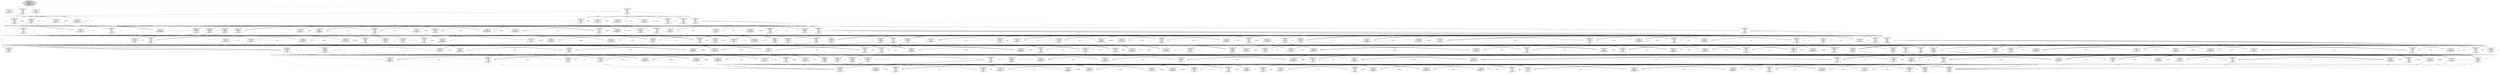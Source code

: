 strict digraph DiskGraph {
nodesep=0.35;
subgraph cluster_graph {
color="white";
4332827378420563754 [label="/\\ f = FALSE\n/\\ p = ( p1 :> [nif |-> p1, ts |-> {}, a |-> 0, s |-> FALSE] @@\n  p2 :> [nif |-> p2, ts |-> {}, a |-> 0, s |-> FALSE] )\n/\\ t = ( t1 :> [s |-> FALSE, id |-> t1, ps |-> {}, c |-> 1] @@\n  t2 :> [s |-> FALSE, id |-> t2, ps |-> {}, c |-> 1] )\n/\\ pc = TRUE\n/\\ req = [ op |-> \"None\",\n  verb |-> \"None\",\n  params |-> {},\n  body |-> [type |-> \"None\", int |-> 0, bool |-> FALSE, obj |-> {}] ]\n/\\ res = [ body |-> [type |-> \"None\", int |-> 0, bool |-> FALSE, obj |-> {}],\n  code |-> \"None\" ]\n/\\ schemaMapping = [t |-> \"Tournament\", p |-> \"Player\"]\n/\\ tags = {\"None\"}",style = filled]
4332827378420563754 -> 175304739460689918 [label="getTournaments",color="black",fontcolor="black"];
175304739460689918 [label="/\\ f = TRUE\n/\\ p = ( p1 :> [nif |-> p1, ts |-> {}, a |-> 0, s |-> FALSE] @@\n  p2 :> [nif |-> p2, ts |-> {}, a |-> 0, s |-> FALSE] )\n/\\ t = ( t1 :> [s |-> FALSE, id |-> t1, ps |-> {}, c |-> 1] @@\n  t2 :> [s |-> FALSE, id |-> t2, ps |-> {}, c |-> 1] )\n/\\ pc = TRUE\n/\\ req = [ op |-> \"getTournaments\",\n  verb |-> \"get\",\n  params |-> {},\n  body |-> [type |-> \"None\", int |-> 0, bool |-> FALSE, obj |-> {}] ]\n/\\ res = [ body |-> [type |-> \"object\", int |-> 0, bool |-> FALSE, obj |-> {}],\n  code |-> \"200\" ]\n/\\ schemaMapping = [t |-> \"Tournament\", p |-> \"Player\"]\n/\\ tags = {\"t\"}"];
4332827378420563754 -> 5593832435855624274 [label="postTournament",color="black",fontcolor="black"];
5593832435855624274 [label="/\\ f = FALSE\n/\\ p = ( p1 :> [nif |-> p1, ts |-> {}, a |-> 0, s |-> FALSE] @@\n  p2 :> [nif |-> p2, ts |-> {}, a |-> 0, s |-> FALSE] )\n/\\ t = ( t1 :> [s |-> TRUE, id |-> t1, ps |-> {}, c |-> 1] @@\n  t2 :> [s |-> FALSE, id |-> t2, ps |-> {}, c |-> 1] )\n/\\ pc = TRUE\n/\\ req = [ op |-> \"postTournament\",\n  verb |-> \"post\",\n  params |-> {},\n  body |->\n      [ type |-> \"object\",\n        int |-> 0,\n        bool |-> FALSE,\n        obj |-> {[s |-> FALSE, id |-> t1, ps |-> {}, c |-> 1]} ] ]\n/\\ res = [ body |->\n      [ type |-> \"object\",\n        int |-> 0,\n        bool |-> FALSE,\n        obj |-> {[s |-> TRUE, id |-> t1, ps |-> {}, c |-> 1]} ],\n  code |-> \"201\" ]\n/\\ schemaMapping = [t |-> \"Tournament\", p |-> \"Player\"]\n/\\ tags = {\"t\"}"];
5593832435855624274 -> -395344493571061863 [label="getTournaments",color="black",fontcolor="black"];
-395344493571061863 [label="/\\ f = FALSE\n/\\ p = ( p1 :> [nif |-> p1, ts |-> {}, a |-> 0, s |-> FALSE] @@\n  p2 :> [nif |-> p2, ts |-> {}, a |-> 0, s |-> FALSE] )\n/\\ t = ( t1 :> [s |-> TRUE, id |-> t1, ps |-> {}, c |-> 1] @@\n  t2 :> [s |-> FALSE, id |-> t2, ps |-> {}, c |-> 1] )\n/\\ pc = TRUE\n/\\ req = [ op |-> \"getTournaments\",\n  verb |-> \"get\",\n  params |-> {},\n  body |-> [type |-> \"None\", int |-> 0, bool |-> FALSE, obj |-> {}] ]\n/\\ res = [ body |-> [type |-> \"object\", int |-> 0, bool |-> FALSE, obj |-> {t1}],\n  code |-> \"200\" ]\n/\\ schemaMapping = [t |-> \"Tournament\", p |-> \"Player\"]\n/\\ tags = {\"t\"}"];
4332827378420563754 -> -5789268523252014620 [label="getPlayers",color="black",fontcolor="black"];
-5789268523252014620 [label="/\\ f = TRUE\n/\\ p = ( p1 :> [nif |-> p1, ts |-> {}, a |-> 0, s |-> FALSE] @@\n  p2 :> [nif |-> p2, ts |-> {}, a |-> 0, s |-> FALSE] )\n/\\ t = ( t1 :> [s |-> FALSE, id |-> t1, ps |-> {}, c |-> 1] @@\n  t2 :> [s |-> FALSE, id |-> t2, ps |-> {}, c |-> 1] )\n/\\ pc = TRUE\n/\\ req = [ op |-> \"getPlayers\",\n  verb |-> \"get\",\n  params |-> {},\n  body |-> [type |-> \"None\", int |-> 0, bool |-> FALSE, obj |-> {}] ]\n/\\ res = [ body |-> [type |-> \"object\", int |-> 0, bool |-> FALSE, obj |-> {}],\n  code |-> \"200\" ]\n/\\ schemaMapping = [t |-> \"Tournament\", p |-> \"Player\"]\n/\\ tags = {\"p\"}"];
-395344493571061863 -> -395344493571061863 [label="getTournaments",color="black",fontcolor="black"];
4332827378420563754 -> -5141161434503497416 [label="postPlayer",color="black",fontcolor="black"];
-5141161434503497416 [label="/\\ f = FALSE\n/\\ p = ( p1 :> [nif |-> p1, ts |-> {}, a |-> 0, s |-> TRUE] @@\n  p2 :> [nif |-> p2, ts |-> {}, a |-> 0, s |-> FALSE] )\n/\\ t = ( t1 :> [s |-> FALSE, id |-> t1, ps |-> {}, c |-> 1] @@\n  t2 :> [s |-> FALSE, id |-> t2, ps |-> {}, c |-> 1] )\n/\\ pc = TRUE\n/\\ req = [ op |-> \"postPlayer\",\n  verb |-> \"post\",\n  params |-> {},\n  body |->\n      [ type |-> \"object\",\n        int |-> 0,\n        bool |-> FALSE,\n        obj |-> {[nif |-> p1, ts |-> {}, a |-> 0, s |-> FALSE]} ] ]\n/\\ res = [ body |->\n      [ type |-> \"object\",\n        int |-> 0,\n        bool |-> FALSE,\n        obj |-> {[nif |-> p1, ts |-> {}, a |-> 0, s |-> TRUE]} ],\n  code |-> \"201\" ]\n/\\ schemaMapping = [t |-> \"Tournament\", p |-> \"Player\"]\n/\\ tags = {\"p\"}"];
5593832435855624274 -> 4737194990480786485 [label="getTournament",color="black",fontcolor="black"];
4737194990480786485 [label="/\\ f = FALSE\n/\\ p = ( p1 :> [nif |-> p1, ts |-> {}, a |-> 0, s |-> FALSE] @@\n  p2 :> [nif |-> p2, ts |-> {}, a |-> 0, s |-> FALSE] )\n/\\ t = ( t1 :> [s |-> TRUE, id |-> t1, ps |-> {}, c |-> 1] @@\n  t2 :> [s |-> FALSE, id |-> t2, ps |-> {}, c |-> 1] )\n/\\ pc = TRUE\n/\\ req = [ op |-> \"getTournament\",\n  verb |-> \"get\",\n  params |-> {[name |-> \"tournamentId\", value |-> t1]},\n  body |-> [type |-> \"None\", int |-> 0, bool |-> FALSE, obj |-> {}] ]\n/\\ res = [ body |->\n      [ type |-> \"object\",\n        int |-> 0,\n        bool |-> FALSE,\n        obj |-> {[s |-> TRUE, id |-> t1, ps |-> {}, c |-> 1]} ],\n  code |-> \"200\" ]\n/\\ schemaMapping = [t |-> \"Tournament\", p |-> \"Player\"]\n/\\ tags = {\"t\"}"];
-5141161434503497416 -> 2374493956610133593 [label="getTournaments",color="black",fontcolor="black"];
2374493956610133593 [label="/\\ f = FALSE\n/\\ p = ( p1 :> [nif |-> p1, ts |-> {}, a |-> 0, s |-> TRUE] @@\n  p2 :> [nif |-> p2, ts |-> {}, a |-> 0, s |-> FALSE] )\n/\\ t = ( t1 :> [s |-> FALSE, id |-> t1, ps |-> {}, c |-> 1] @@\n  t2 :> [s |-> FALSE, id |-> t2, ps |-> {}, c |-> 1] )\n/\\ pc = TRUE\n/\\ req = [ op |-> \"getTournaments\",\n  verb |-> \"get\",\n  params |-> {},\n  body |-> [type |-> \"None\", int |-> 0, bool |-> FALSE, obj |-> {}] ]\n/\\ res = [ body |-> [type |-> \"object\", int |-> 0, bool |-> FALSE, obj |-> {}],\n  code |-> \"200\" ]\n/\\ schemaMapping = [t |-> \"Tournament\", p |-> \"Player\"]\n/\\ tags = {\"t\"}"];
-395344493571061863 -> 4737194990480786485 [label="getTournament",color="black",fontcolor="black"];
5593832435855624274 -> -7364115337054152591 [label="putTournament",color="black",fontcolor="black"];
-7364115337054152591 [label="/\\ f = FALSE\n/\\ p = ( p1 :> [nif |-> p1, ts |-> {}, a |-> 0, s |-> FALSE] @@\n  p2 :> [nif |-> p2, ts |-> {}, a |-> 0, s |-> FALSE] )\n/\\ t = ( t1 :> [s |-> TRUE, id |-> t1, ps |-> {}, c |-> 1] @@\n  t2 :> [s |-> FALSE, id |-> t2, ps |-> {}, c |-> 1] )\n/\\ pc = TRUE\n/\\ req = [ op |-> \"putTournament\",\n  verb |-> \"put\",\n  params |-> {[name |-> \"tournamentId\", value |-> t1]},\n  body |->\n      [ type |-> \"object\",\n        int |-> 0,\n        bool |-> FALSE,\n        obj |-> {[s |-> TRUE, id |-> t1, ps |-> {}, c |-> 1]} ] ]\n/\\ res = [ body |->\n      [ type |-> \"object\",\n        int |-> 0,\n        bool |-> FALSE,\n        obj |-> {[s |-> TRUE, id |-> t1, ps |-> {}, c |-> 1]} ],\n  code |-> \"200\" ]\n/\\ schemaMapping = [t |-> \"Tournament\", p |-> \"Player\"]\n/\\ tags = {\"t\"}"];
4332827378420563754 -> 175304739460689918 [label="getTournaments",color="black",fontcolor="black"];
-395344493571061863 -> -7364115337054152591 [label="putTournament",color="black",fontcolor="black"];
-5141161434503497416 -> -8921452177853717535 [label="postTournament",color="black",fontcolor="black"];
-8921452177853717535 [label="/\\ f = FALSE\n/\\ p = ( p1 :> [nif |-> p1, ts |-> {}, a |-> 0, s |-> TRUE] @@\n  p2 :> [nif |-> p2, ts |-> {}, a |-> 0, s |-> FALSE] )\n/\\ t = ( t1 :> [s |-> TRUE, id |-> t1, ps |-> {}, c |-> 1] @@\n  t2 :> [s |-> FALSE, id |-> t2, ps |-> {}, c |-> 1] )\n/\\ pc = TRUE\n/\\ req = [ op |-> \"postTournament\",\n  verb |-> \"post\",\n  params |-> {},\n  body |->\n      [ type |-> \"object\",\n        int |-> 0,\n        bool |-> FALSE,\n        obj |-> {[s |-> FALSE, id |-> t1, ps |-> {}, c |-> 1]} ] ]\n/\\ res = [ body |->\n      [ type |-> \"object\",\n        int |-> 0,\n        bool |-> FALSE,\n        obj |-> {[s |-> TRUE, id |-> t1, ps |-> {}, c |-> 1]} ],\n  code |-> \"201\" ]\n/\\ schemaMapping = [t |-> \"Tournament\", p |-> \"Player\"]\n/\\ tags = {\"t\"}"];
-395344493571061863 -> 7499332248994606738 [label="deleteTournament",color="black",fontcolor="black"];
5593832435855624274 -> 7499332248994606738 [label="deleteTournament",color="black",fontcolor="black"];
7499332248994606738 [label="/\\ f = TRUE\n/\\ p = ( p1 :> [nif |-> p1, ts |-> {}, a |-> 0, s |-> FALSE] @@\n  p2 :> [nif |-> p2, ts |-> {}, a |-> 0, s |-> FALSE] )\n/\\ t = ( t1 :> [s |-> FALSE, id |-> t1, ps |-> {}, c |-> 1] @@\n  t2 :> [s |-> FALSE, id |-> t2, ps |-> {}, c |-> 1] )\n/\\ pc = TRUE\n/\\ req = [ op |-> \"deleteTournament\",\n  verb |-> \"delete\",\n  params |-> {[name |-> \"tournamentId\", value |-> t1]},\n  body |-> [type |-> \"None\", int |-> 0, bool |-> FALSE, obj |-> {}] ]\n/\\ res = [ body |->\n      [ type |-> \"object\",\n        int |-> 0,\n        bool |-> FALSE,\n        obj |-> {[s |-> FALSE, id |-> t1, ps |-> {}, c |-> 1]} ],\n  code |-> \"200\" ]\n/\\ schemaMapping = [t |-> \"Tournament\", p |-> \"Player\"]\n/\\ tags = {\"t\", \"p\"}"];
4332827378420563754 -> 5593832435855624274 [label="postTournament",color="black",fontcolor="black"];
-5141161434503497416 -> 3959410501754908209 [label="getPlayers",color="black",fontcolor="black"];
3959410501754908209 [label="/\\ f = FALSE\n/\\ p = ( p1 :> [nif |-> p1, ts |-> {}, a |-> 0, s |-> TRUE] @@\n  p2 :> [nif |-> p2, ts |-> {}, a |-> 0, s |-> FALSE] )\n/\\ t = ( t1 :> [s |-> FALSE, id |-> t1, ps |-> {}, c |-> 1] @@\n  t2 :> [s |-> FALSE, id |-> t2, ps |-> {}, c |-> 1] )\n/\\ pc = TRUE\n/\\ req = [ op |-> \"getPlayers\",\n  verb |-> \"get\",\n  params |-> {},\n  body |-> [type |-> \"None\", int |-> 0, bool |-> FALSE, obj |-> {}] ]\n/\\ res = [ body |-> [type |-> \"object\", int |-> 0, bool |-> FALSE, obj |-> {p1}],\n  code |-> \"200\" ]\n/\\ schemaMapping = [t |-> \"Tournament\", p |-> \"Player\"]\n/\\ tags = {\"p\"}"];
4332827378420563754 -> -5789268523252014620 [label="getPlayers",color="black",fontcolor="black"];
-395344493571061863 -> 6133373220299772066 [label="getTournamentCapacity",color="black",fontcolor="black"];
6133373220299772066 [label="/\\ f = FALSE\n/\\ p = ( p1 :> [nif |-> p1, ts |-> {}, a |-> 0, s |-> FALSE] @@\n  p2 :> [nif |-> p2, ts |-> {}, a |-> 0, s |-> FALSE] )\n/\\ t = ( t1 :> [s |-> TRUE, id |-> t1, ps |-> {}, c |-> 1] @@\n  t2 :> [s |-> FALSE, id |-> t2, ps |-> {}, c |-> 1] )\n/\\ pc = TRUE\n/\\ req = [ op |-> \"getTournamentCapacity\",\n  verb |-> \"get\",\n  params |-> {[name |-> \"tournamentId\", value |-> t1]},\n  body |-> [type |-> \"None\", int |-> 0, bool |-> FALSE, obj |-> {}] ]\n/\\ res = [ body |-> [type |-> \"num\", int |-> 1, bool |-> FALSE, obj |-> {}],\n  code |-> \"200\" ]\n/\\ schemaMapping = [t |-> \"Tournament\", p |-> \"Player\"]\n/\\ tags = {\"t\"}"];
-5141161434503497416 -> -2776769956344398393 [label="getPlayer",color="black",fontcolor="black"];
-2776769956344398393 [label="/\\ f = FALSE\n/\\ p = ( p1 :> [nif |-> p1, ts |-> {}, a |-> 0, s |-> TRUE] @@\n  p2 :> [nif |-> p2, ts |-> {}, a |-> 0, s |-> FALSE] )\n/\\ t = ( t1 :> [s |-> FALSE, id |-> t1, ps |-> {}, c |-> 1] @@\n  t2 :> [s |-> FALSE, id |-> t2, ps |-> {}, c |-> 1] )\n/\\ pc = TRUE\n/\\ req = [ op |-> \"getPlayer\",\n  verb |-> \"get\",\n  params |-> {[name |-> \"playerNIF\", value |-> p1]},\n  body |-> [type |-> \"None\", int |-> 0, bool |-> FALSE, obj |-> {}] ]\n/\\ res = [ body |->\n      [ type |-> \"object\",\n        int |-> 0,\n        bool |-> FALSE,\n        obj |-> {[nif |-> p1, ts |-> {}, a |-> 0, s |-> TRUE]} ],\n  code |-> \"200\" ]\n/\\ schemaMapping = [t |-> \"Tournament\", p |-> \"Player\"]\n/\\ tags = {\"p\"}"];
5593832435855624274 -> 6133373220299772066 [label="getTournamentCapacity",color="black",fontcolor="black"];
4332827378420563754 -> -5141161434503497416 [label="postPlayer",color="black",fontcolor="black"];
5593832435855624274 -> -7653718874506668541 [label="getTournamentEnrollments",color="black",fontcolor="black"];
-7653718874506668541 [label="/\\ f = FALSE\n/\\ p = ( p1 :> [nif |-> p1, ts |-> {}, a |-> 0, s |-> FALSE] @@\n  p2 :> [nif |-> p2, ts |-> {}, a |-> 0, s |-> FALSE] )\n/\\ t = ( t1 :> [s |-> TRUE, id |-> t1, ps |-> {}, c |-> 1] @@\n  t2 :> [s |-> FALSE, id |-> t2, ps |-> {}, c |-> 1] )\n/\\ pc = TRUE\n/\\ req = [ op |-> \"getTournamentEnrollments\",\n  verb |-> \"get\",\n  params |-> {[name |-> \"tournamentId\", value |-> t1]},\n  body |-> [type |-> \"None\", int |-> 0, bool |-> FALSE, obj |-> {}] ]\n/\\ res = [ body |-> [type |-> \"object\", int |-> 0, bool |-> FALSE, obj |-> {}],\n  code |-> \"200\" ]\n/\\ schemaMapping = [t |-> \"Tournament\", p |-> \"Player\"]\n/\\ tags = {\"t\"}"];
4332827378420563754 -> 175304739460689918 [label="getTournaments",color="black",fontcolor="black"];
-395344493571061863 -> -7653718874506668541 [label="getTournamentEnrollments",color="black",fontcolor="black"];
-5141161434503497416 -> -2193206146881886483 [label="putPlayer",color="black",fontcolor="black"];
-2193206146881886483 [label="/\\ f = FALSE\n/\\ p = ( p1 :> [nif |-> p1, ts |-> {}, a |-> 0, s |-> TRUE] @@\n  p2 :> [nif |-> p2, ts |-> {}, a |-> 0, s |-> FALSE] )\n/\\ t = ( t1 :> [s |-> FALSE, id |-> t1, ps |-> {}, c |-> 1] @@\n  t2 :> [s |-> FALSE, id |-> t2, ps |-> {}, c |-> 1] )\n/\\ pc = TRUE\n/\\ req = [ op |-> \"putPlayer\",\n  verb |-> \"put\",\n  params |-> {[name |-> \"playerNIF\", value |-> p1]},\n  body |->\n      [ type |-> \"object\",\n        int |-> 0,\n        bool |-> FALSE,\n        obj |-> {[nif |-> p1, ts |-> {}, a |-> 0, s |-> TRUE]} ] ]\n/\\ res = [ body |->\n      [ type |-> \"object\",\n        int |-> 0,\n        bool |-> FALSE,\n        obj |-> {[nif |-> p1, ts |-> {}, a |-> 0, s |-> TRUE]} ],\n  code |-> \"200\" ]\n/\\ schemaMapping = [t |-> \"Tournament\", p |-> \"Player\"]\n/\\ tags = {\"p\"}"];
4332827378420563754 -> 5593832435855624274 [label="postTournament",color="black",fontcolor="black"];
-395344493571061863 -> -4331333542035769824 [label="getPlayers",color="black",fontcolor="black"];
-4331333542035769824 [label="/\\ f = FALSE\n/\\ p = ( p1 :> [nif |-> p1, ts |-> {}, a |-> 0, s |-> FALSE] @@\n  p2 :> [nif |-> p2, ts |-> {}, a |-> 0, s |-> FALSE] )\n/\\ t = ( t1 :> [s |-> TRUE, id |-> t1, ps |-> {}, c |-> 1] @@\n  t2 :> [s |-> FALSE, id |-> t2, ps |-> {}, c |-> 1] )\n/\\ pc = TRUE\n/\\ req = [ op |-> \"getPlayers\",\n  verb |-> \"get\",\n  params |-> {},\n  body |-> [type |-> \"None\", int |-> 0, bool |-> FALSE, obj |-> {}] ]\n/\\ res = [ body |-> [type |-> \"object\", int |-> 0, bool |-> FALSE, obj |-> {}],\n  code |-> \"200\" ]\n/\\ schemaMapping = [t |-> \"Tournament\", p |-> \"Player\"]\n/\\ tags = {\"p\"}"];
4332827378420563754 -> -5789268523252014620 [label="getPlayers",color="black",fontcolor="black"];
5593832435855624274 -> -4331333542035769824 [label="getPlayers",color="black",fontcolor="black"];
-395344493571061863 -> 3481923813287729912 [label="postPlayer",color="black",fontcolor="black"];
3481923813287729912 [label="/\\ f = FALSE\n/\\ p = ( p1 :> [nif |-> p1, ts |-> {}, a |-> 0, s |-> TRUE] @@\n  p2 :> [nif |-> p2, ts |-> {}, a |-> 0, s |-> FALSE] )\n/\\ t = ( t1 :> [s |-> TRUE, id |-> t1, ps |-> {}, c |-> 1] @@\n  t2 :> [s |-> FALSE, id |-> t2, ps |-> {}, c |-> 1] )\n/\\ pc = TRUE\n/\\ req = [ op |-> \"postPlayer\",\n  verb |-> \"post\",\n  params |-> {},\n  body |->\n      [ type |-> \"object\",\n        int |-> 0,\n        bool |-> FALSE,\n        obj |-> {[nif |-> p1, ts |-> {}, a |-> 0, s |-> FALSE]} ] ]\n/\\ res = [ body |->\n      [ type |-> \"object\",\n        int |-> 0,\n        bool |-> FALSE,\n        obj |-> {[nif |-> p1, ts |-> {}, a |-> 0, s |-> TRUE]} ],\n  code |-> \"201\" ]\n/\\ schemaMapping = [t |-> \"Tournament\", p |-> \"Player\"]\n/\\ tags = {\"p\"}"];
-5141161434503497416 -> 7159200342792925072 [label="deletePlayer",color="black",fontcolor="black"];
7159200342792925072 [label="/\\ f = TRUE\n/\\ p = ( p1 :> [nif |-> p1, ts |-> {}, a |-> 0, s |-> FALSE] @@\n  p2 :> [nif |-> p2, ts |-> {}, a |-> 0, s |-> FALSE] )\n/\\ t = ( t1 :> [s |-> FALSE, id |-> t1, ps |-> {}, c |-> 1] @@\n  t2 :> [s |-> FALSE, id |-> t2, ps |-> {}, c |-> 1] )\n/\\ pc = TRUE\n/\\ req = [ op |-> \"deletePlayer\",\n  verb |-> \"delete\",\n  params |-> {[name |-> \"playerNIF\", value |-> p1]},\n  body |-> [type |-> \"None\", int |-> 0, bool |-> FALSE, obj |-> {}] ]\n/\\ res = [ body |->\n      [ type |-> \"object\",\n        int |-> 0,\n        bool |-> FALSE,\n        obj |-> {[nif |-> p1, ts |-> {}, a |-> 0, s |-> FALSE]} ],\n  code |-> \"200\" ]\n/\\ schemaMapping = [t |-> \"Tournament\", p |-> \"Player\"]\n/\\ tags = {\"t\", \"p\"}"];
5593832435855624274 -> 3481923813287729912 [label="postPlayer",color="black",fontcolor="black"];
4332827378420563754 -> -5141161434503497416 [label="postPlayer",color="black",fontcolor="black"];
-395344493571061863 -> -395344493571061863 [label="getTournaments",color="black",fontcolor="black"];
-395344493571061863 -> -2546016291705178939 [label="postTournament",color="black",fontcolor="black"];
-2546016291705178939 [label="/\\ f = FALSE\n/\\ p = ( p1 :> [nif |-> p1, ts |-> {}, a |-> 0, s |-> FALSE] @@\n  p2 :> [nif |-> p2, ts |-> {}, a |-> 0, s |-> FALSE] )\n/\\ t = ( t1 :> [s |-> TRUE, id |-> t1, ps |-> {}, c |-> 1] @@\n  t2 :> [s |-> TRUE, id |-> t2, ps |-> {}, c |-> 1] )\n/\\ pc = TRUE\n/\\ req = [ op |-> \"postTournament\",\n  verb |-> \"post\",\n  params |-> {},\n  body |->\n      [ type |-> \"object\",\n        int |-> 0,\n        bool |-> FALSE,\n        obj |-> {[s |-> FALSE, id |-> t2, ps |-> {}, c |-> 1]} ] ]\n/\\ res = [ body |->\n      [ type |-> \"object\",\n        int |-> 0,\n        bool |-> FALSE,\n        obj |-> {[s |-> TRUE, id |-> t2, ps |-> {}, c |-> 1]} ],\n  code |-> \"201\" ]\n/\\ schemaMapping = [t |-> \"Tournament\", p |-> \"Player\"]\n/\\ tags = {\"t\"}"];
5593832435855624274 -> -395344493571061863 [label="getTournaments",color="black",fontcolor="black"];
-5141161434503497416 -> 7287461898869526973 [label="getPlayerEnrollments",color="black",fontcolor="black"];
7287461898869526973 [label="/\\ f = FALSE\n/\\ p = ( p1 :> [nif |-> p1, ts |-> {}, a |-> 0, s |-> TRUE] @@\n  p2 :> [nif |-> p2, ts |-> {}, a |-> 0, s |-> FALSE] )\n/\\ t = ( t1 :> [s |-> FALSE, id |-> t1, ps |-> {}, c |-> 1] @@\n  t2 :> [s |-> FALSE, id |-> t2, ps |-> {}, c |-> 1] )\n/\\ pc = TRUE\n/\\ req = [ op |-> \"getPlayerEnrollments\",\n  verb |-> \"get\",\n  params |-> {[name |-> \"playerNIF\", value |-> p1]},\n  body |-> [type |-> \"None\", int |-> 0, bool |-> FALSE, obj |-> {}] ]\n/\\ res = [ body |-> [type |-> \"object\", int |-> 0, bool |-> FALSE, obj |-> {}],\n  code |-> \"200\" ]\n/\\ schemaMapping = [t |-> \"Tournament\", p |-> \"Player\"]\n/\\ tags = {\"p\"}"];
4332827378420563754 -> 175304739460689918 [label="getTournaments",color="black",fontcolor="black"];
-395344493571061863 -> -4331333542035769824 [label="getPlayers",color="black",fontcolor="black"];
5593832435855624274 -> -2546016291705178939 [label="postTournament",color="black",fontcolor="black"];
-395344493571061863 -> 3481923813287729912 [label="postPlayer",color="black",fontcolor="black"];
4332827378420563754 -> 5593832435855624274 [label="postTournament",color="black",fontcolor="black"];
5593832435855624274 -> -4331333542035769824 [label="getPlayers",color="black",fontcolor="black"];
4332827378420563754 -> -5789268523252014620 [label="getPlayers",color="black",fontcolor="black"];
5593832435855624274 -> 3481923813287729912 [label="postPlayer",color="black",fontcolor="black"];
4332827378420563754 -> -5141161434503497416 [label="postPlayer",color="black",fontcolor="black"];
-5141161434503497416 -> 2374493956610133593 [label="getTournaments",color="black",fontcolor="black"];
-395344493571061863 -> -395344493571061863 [label="getTournaments",color="black",fontcolor="black"];
-5141161434503497416 -> -8921452177853717535 [label="postTournament",color="black",fontcolor="black"];
4737194990480786485 -> -395344493571061863 [label="getTournaments",color="black",fontcolor="black"];
5593832435855624274 -> -395344493571061863 [label="getTournaments",color="black",fontcolor="black"];
4737194990480786485 -> 4737194990480786485 [label="getTournament",color="black",fontcolor="black"];
-5141161434503497416 -> 3959410501754908209 [label="getPlayers",color="black",fontcolor="black"];
-395344493571061863 -> 4737194990480786485 [label="getTournament",color="black",fontcolor="black"];
-5141161434503497416 -> -2776769956344398393 [label="getPlayer",color="black",fontcolor="black"];
4737194990480786485 -> -7364115337054152591 [label="putTournament",color="black",fontcolor="black"];
5593832435855624274 -> 4737194990480786485 [label="getTournament",color="black",fontcolor="black"];
-5141161434503497416 -> -2193206146881886483 [label="putPlayer",color="black",fontcolor="black"];
-395344493571061863 -> -7364115337054152591 [label="putTournament",color="black",fontcolor="black"];
-395344493571061863 -> 7499332248994606738 [label="deleteTournament",color="black",fontcolor="black"];
-5141161434503497416 -> 7159200342792925072 [label="deletePlayer",color="black",fontcolor="black"];
4737194990480786485 -> 7499332248994606738 [label="deleteTournament",color="black",fontcolor="black"];
5593832435855624274 -> -7364115337054152591 [label="putTournament",color="black",fontcolor="black"];
4737194990480786485 -> 6133373220299772066 [label="getTournamentCapacity",color="black",fontcolor="black"];
-5141161434503497416 -> 7287461898869526973 [label="getPlayerEnrollments",color="black",fontcolor="black"];
-395344493571061863 -> 6133373220299772066 [label="getTournamentCapacity",color="black",fontcolor="black"];
-5141161434503497416 -> 2374493956610133593 [label="getTournaments",color="black",fontcolor="black"];
4737194990480786485 -> -7653718874506668541 [label="getTournamentEnrollments",color="black",fontcolor="black"];
5593832435855624274 -> 7499332248994606738 [label="deleteTournament",color="black",fontcolor="black"];
4737194990480786485 -> -4331333542035769824 [label="getPlayers",color="black",fontcolor="black"];
-5141161434503497416 -> -8921452177853717535 [label="postTournament",color="black",fontcolor="black"];
-395344493571061863 -> -7653718874506668541 [label="getTournamentEnrollments",color="black",fontcolor="black"];
-5141161434503497416 -> 3959410501754908209 [label="getPlayers",color="black",fontcolor="black"];
4737194990480786485 -> 3481923813287729912 [label="postPlayer",color="black",fontcolor="black"];
5593832435855624274 -> 6133373220299772066 [label="getTournamentCapacity",color="black",fontcolor="black"];
5593832435855624274 -> -7653718874506668541 [label="getTournamentEnrollments",color="black",fontcolor="black"];
4737194990480786485 -> -395344493571061863 [label="getTournaments",color="black",fontcolor="black"];
-395344493571061863 -> -4331333542035769824 [label="getPlayers",color="black",fontcolor="black"];
-5141161434503497416 -> -3708158095490522997 [label="postPlayer",color="black",fontcolor="black"];
-3708158095490522997 [label="/\\ f = FALSE\n/\\ p = ( p1 :> [nif |-> p1, ts |-> {}, a |-> 0, s |-> TRUE] @@\n  p2 :> [nif |-> p2, ts |-> {}, a |-> 0, s |-> TRUE] )\n/\\ t = ( t1 :> [s |-> FALSE, id |-> t1, ps |-> {}, c |-> 1] @@\n  t2 :> [s |-> FALSE, id |-> t2, ps |-> {}, c |-> 1] )\n/\\ pc = TRUE\n/\\ req = [ op |-> \"postPlayer\",\n  verb |-> \"post\",\n  params |-> {},\n  body |->\n      [ type |-> \"object\",\n        int |-> 0,\n        bool |-> FALSE,\n        obj |-> {[nif |-> p2, ts |-> {}, a |-> 0, s |-> FALSE]} ] ]\n/\\ res = [ body |->\n      [ type |-> \"object\",\n        int |-> 0,\n        bool |-> FALSE,\n        obj |-> {[nif |-> p2, ts |-> {}, a |-> 0, s |-> TRUE]} ],\n  code |-> \"201\" ]\n/\\ schemaMapping = [t |-> \"Tournament\", p |-> \"Player\"]\n/\\ tags = {\"p\"}"];
4737194990480786485 -> -2546016291705178939 [label="postTournament",color="black",fontcolor="black"];
5593832435855624274 -> -4331333542035769824 [label="getPlayers",color="black",fontcolor="black"];
4737194990480786485 -> -4331333542035769824 [label="getPlayers",color="black",fontcolor="black"];
-5141161434503497416 -> 2374493956610133593 [label="getTournaments",color="black",fontcolor="black"];
-395344493571061863 -> 3481923813287729912 [label="postPlayer",color="black",fontcolor="black"];
-5141161434503497416 -> -8921452177853717535 [label="postTournament",color="black",fontcolor="black"];
4737194990480786485 -> 3481923813287729912 [label="postPlayer",color="black",fontcolor="black"];
-5141161434503497416 -> 3959410501754908209 [label="getPlayers",color="black",fontcolor="black"];
5593832435855624274 -> 3481923813287729912 [label="postPlayer",color="black",fontcolor="black"];
-5141161434503497416 -> -3708158095490522997 [label="postPlayer",color="black",fontcolor="black"];
4737194990480786485 -> -395344493571061863 [label="getTournaments",color="black",fontcolor="black"];
-395344493571061863 -> -395344493571061863 [label="getTournaments",color="black",fontcolor="black"];
4737194990480786485 -> 4737194990480786485 [label="getTournament",color="black",fontcolor="black"];
2374493956610133593 -> 2374493956610133593 [label="getTournaments",color="black",fontcolor="black"];
5593832435855624274 -> -395344493571061863 [label="getTournaments",color="black",fontcolor="black"];
2374493956610133593 -> -8921452177853717535 [label="postTournament",color="black",fontcolor="black"];
5593832435855624274 -> -2546016291705178939 [label="postTournament",color="black",fontcolor="black"];
-395344493571061863 -> -2546016291705178939 [label="postTournament",color="black",fontcolor="black"];
4737194990480786485 -> -7364115337054152591 [label="putTournament",color="black",fontcolor="black"];
5593832435855624274 -> -4331333542035769824 [label="getPlayers",color="black",fontcolor="black"];
5593832435855624274 -> 3481923813287729912 [label="postPlayer",color="black",fontcolor="black"];
-395344493571061863 -> -4331333542035769824 [label="getPlayers",color="black",fontcolor="black"];
2374493956610133593 -> 3959410501754908209 [label="getPlayers",color="black",fontcolor="black"];
-395344493571061863 -> 3481923813287729912 [label="postPlayer",color="black",fontcolor="black"];
4737194990480786485 -> 7499332248994606738 [label="deleteTournament",color="black",fontcolor="black"];
-7364115337054152591 -> -395344493571061863 [label="getTournaments",color="black",fontcolor="black"];
2374493956610133593 -> -2776769956344398393 [label="getPlayer",color="black",fontcolor="black"];
4737194990480786485 -> 6133373220299772066 [label="getTournamentCapacity",color="black",fontcolor="black"];
-7364115337054152591 -> 4737194990480786485 [label="getTournament",color="black",fontcolor="black"];
2374493956610133593 -> -2193206146881886483 [label="putPlayer",color="black",fontcolor="black"];
-8921452177853717535 -> -383983531895581357 [label="getTournaments",color="black",fontcolor="black"];
-383983531895581357 [label="/\\ f = FALSE\n/\\ p = ( p1 :> [nif |-> p1, ts |-> {}, a |-> 0, s |-> TRUE] @@\n  p2 :> [nif |-> p2, ts |-> {}, a |-> 0, s |-> FALSE] )\n/\\ t = ( t1 :> [s |-> TRUE, id |-> t1, ps |-> {}, c |-> 1] @@\n  t2 :> [s |-> FALSE, id |-> t2, ps |-> {}, c |-> 1] )\n/\\ pc = TRUE\n/\\ req = [ op |-> \"getTournaments\",\n  verb |-> \"get\",\n  params |-> {},\n  body |-> [type |-> \"None\", int |-> 0, bool |-> FALSE, obj |-> {}] ]\n/\\ res = [ body |-> [type |-> \"object\", int |-> 0, bool |-> FALSE, obj |-> {t1}],\n  code |-> \"200\" ]\n/\\ schemaMapping = [t |-> \"Tournament\", p |-> \"Player\"]\n/\\ tags = {\"t\"}"];
2374493956610133593 -> 7159200342792925072 [label="deletePlayer",color="black",fontcolor="black"];
-7364115337054152591 -> -7364115337054152591 [label="putTournament",color="black",fontcolor="black"];
4737194990480786485 -> -7653718874506668541 [label="getTournamentEnrollments",color="black",fontcolor="black"];
-7364115337054152591 -> 7499332248994606738 [label="deleteTournament",color="black",fontcolor="black"];
-8921452177853717535 -> 8400065346095382107 [label="getTournament",color="black",fontcolor="black"];
8400065346095382107 [label="/\\ f = FALSE\n/\\ p = ( p1 :> [nif |-> p1, ts |-> {}, a |-> 0, s |-> TRUE] @@\n  p2 :> [nif |-> p2, ts |-> {}, a |-> 0, s |-> FALSE] )\n/\\ t = ( t1 :> [s |-> TRUE, id |-> t1, ps |-> {}, c |-> 1] @@\n  t2 :> [s |-> FALSE, id |-> t2, ps |-> {}, c |-> 1] )\n/\\ pc = TRUE\n/\\ req = [ op |-> \"getTournament\",\n  verb |-> \"get\",\n  params |-> {[name |-> \"tournamentId\", value |-> t1]},\n  body |-> [type |-> \"None\", int |-> 0, bool |-> FALSE, obj |-> {}] ]\n/\\ res = [ body |->\n      [ type |-> \"object\",\n        int |-> 0,\n        bool |-> FALSE,\n        obj |-> {[s |-> TRUE, id |-> t1, ps |-> {}, c |-> 1]} ],\n  code |-> \"200\" ]\n/\\ schemaMapping = [t |-> \"Tournament\", p |-> \"Player\"]\n/\\ tags = {\"t\"}"];
2374493956610133593 -> 7287461898869526973 [label="getPlayerEnrollments",color="black",fontcolor="black"];
-7364115337054152591 -> 6133373220299772066 [label="getTournamentCapacity",color="black",fontcolor="black"];
4737194990480786485 -> -4331333542035769824 [label="getPlayers",color="black",fontcolor="black"];
-7364115337054152591 -> -7653718874506668541 [label="getTournamentEnrollments",color="black",fontcolor="black"];
-8921452177853717535 -> -7511946514151283124 [label="putTournament",color="black",fontcolor="black"];
-7511946514151283124 [label="/\\ f = FALSE\n/\\ p = ( p1 :> [nif |-> p1, ts |-> {}, a |-> 0, s |-> TRUE] @@\n  p2 :> [nif |-> p2, ts |-> {}, a |-> 0, s |-> FALSE] )\n/\\ t = ( t1 :> [s |-> TRUE, id |-> t1, ps |-> {}, c |-> 1] @@\n  t2 :> [s |-> FALSE, id |-> t2, ps |-> {}, c |-> 1] )\n/\\ pc = TRUE\n/\\ req = [ op |-> \"putTournament\",\n  verb |-> \"put\",\n  params |-> {[name |-> \"tournamentId\", value |-> t1]},\n  body |->\n      [ type |-> \"object\",\n        int |-> 0,\n        bool |-> FALSE,\n        obj |-> {[s |-> TRUE, id |-> t1, ps |-> {}, c |-> 1]} ] ]\n/\\ res = [ body |->\n      [ type |-> \"object\",\n        int |-> 0,\n        bool |-> FALSE,\n        obj |-> {[s |-> TRUE, id |-> t1, ps |-> {}, c |-> 1]} ],\n  code |-> \"200\" ]\n/\\ schemaMapping = [t |-> \"Tournament\", p |-> \"Player\"]\n/\\ tags = {\"t\"}"];
4737194990480786485 -> 3481923813287729912 [label="postPlayer",color="black",fontcolor="black"];
2374493956610133593 -> 2374493956610133593 [label="getTournaments",color="black",fontcolor="black"];
4737194990480786485 -> -395344493571061863 [label="getTournaments",color="black",fontcolor="black"];
-8921452177853717535 -> -1137470023665453097 [label="deleteTournament",color="black",fontcolor="black"];
-1137470023665453097 [label="/\\ f = FALSE\n/\\ p = ( p1 :> [nif |-> p1, ts |-> {}, a |-> 0, s |-> TRUE] @@\n  p2 :> [nif |-> p2, ts |-> {}, a |-> 0, s |-> FALSE] )\n/\\ t = ( t1 :> [s |-> FALSE, id |-> t1, ps |-> {}, c |-> 1] @@\n  t2 :> [s |-> FALSE, id |-> t2, ps |-> {}, c |-> 1] )\n/\\ pc = TRUE\n/\\ req = [ op |-> \"deleteTournament\",\n  verb |-> \"delete\",\n  params |-> {[name |-> \"tournamentId\", value |-> t1]},\n  body |-> [type |-> \"None\", int |-> 0, bool |-> FALSE, obj |-> {}] ]\n/\\ res = [ body |->\n      [ type |-> \"object\",\n        int |-> 0,\n        bool |-> FALSE,\n        obj |-> {[s |-> FALSE, id |-> t1, ps |-> {}, c |-> 1]} ],\n  code |-> \"200\" ]\n/\\ schemaMapping = [t |-> \"Tournament\", p |-> \"Player\"]\n/\\ tags = {\"t\", \"p\"}"];
-7364115337054152591 -> -4331333542035769824 [label="getPlayers",color="black",fontcolor="black"];
-8921452177853717535 -> -5449304826134284018 [label="getTournamentCapacity",color="black",fontcolor="black"];
-5449304826134284018 [label="/\\ f = FALSE\n/\\ p = ( p1 :> [nif |-> p1, ts |-> {}, a |-> 0, s |-> TRUE] @@\n  p2 :> [nif |-> p2, ts |-> {}, a |-> 0, s |-> FALSE] )\n/\\ t = ( t1 :> [s |-> TRUE, id |-> t1, ps |-> {}, c |-> 1] @@\n  t2 :> [s |-> FALSE, id |-> t2, ps |-> {}, c |-> 1] )\n/\\ pc = TRUE\n/\\ req = [ op |-> \"getTournamentCapacity\",\n  verb |-> \"get\",\n  params |-> {[name |-> \"tournamentId\", value |-> t1]},\n  body |-> [type |-> \"None\", int |-> 0, bool |-> FALSE, obj |-> {}] ]\n/\\ res = [ body |-> [type |-> \"num\", int |-> 1, bool |-> FALSE, obj |-> {}],\n  code |-> \"200\" ]\n/\\ schemaMapping = [t |-> \"Tournament\", p |-> \"Player\"]\n/\\ tags = {\"t\"}"];
4737194990480786485 -> -2546016291705178939 [label="postTournament",color="black",fontcolor="black"];
2374493956610133593 -> -8921452177853717535 [label="postTournament",color="black",fontcolor="black"];
-8921452177853717535 -> -2643823774825624187 [label="getTournamentEnrollments",color="black",fontcolor="black"];
-2643823774825624187 [label="/\\ f = FALSE\n/\\ p = ( p1 :> [nif |-> p1, ts |-> {}, a |-> 0, s |-> TRUE] @@\n  p2 :> [nif |-> p2, ts |-> {}, a |-> 0, s |-> FALSE] )\n/\\ t = ( t1 :> [s |-> TRUE, id |-> t1, ps |-> {}, c |-> 1] @@\n  t2 :> [s |-> FALSE, id |-> t2, ps |-> {}, c |-> 1] )\n/\\ pc = TRUE\n/\\ req = [ op |-> \"getTournamentEnrollments\",\n  verb |-> \"get\",\n  params |-> {[name |-> \"tournamentId\", value |-> t1]},\n  body |-> [type |-> \"None\", int |-> 0, bool |-> FALSE, obj |-> {}] ]\n/\\ res = [ body |-> [type |-> \"object\", int |-> 0, bool |-> FALSE, obj |-> {}],\n  code |-> \"200\" ]\n/\\ schemaMapping = [t |-> \"Tournament\", p |-> \"Player\"]\n/\\ tags = {\"t\"}"];
-7364115337054152591 -> 3481923813287729912 [label="postPlayer",color="black",fontcolor="black"];
-8921452177853717535 -> -2247584650067482139 [label="postEnrollment",color="black",fontcolor="black"];
-2247584650067482139 [label="/\\ f = FALSE\n/\\ p = ( p1 :> [nif |-> p1, ts |-> {t1}, a |-> 0, s |-> TRUE] @@\n  p2 :> [nif |-> p2, ts |-> {}, a |-> 0, s |-> FALSE] )\n/\\ t = ( t1 :> [s |-> TRUE, id |-> t1, ps |-> {p1}, c |-> 1] @@\n  t2 :> [s |-> FALSE, id |-> t2, ps |-> {}, c |-> 1] )\n/\\ pc = TRUE\n/\\ req = [ op |-> \"postEnrollment\",\n  verb |-> \"post\",\n  params |->\n      { [name |-> \"tournamentId\", value |-> t1],\n        [name |-> \"playerNIF\", value |-> p1] },\n  body |-> [type |-> \"None\", int |-> 0, bool |-> FALSE, obj |-> {}] ]\n/\\ res = [ body |->\n      [ type |-> \"object\",\n        int |-> 0,\n        bool |-> FALSE,\n        obj |-> {[player |-> p1, tournament |-> t1]} ],\n  code |-> \"200\" ]\n/\\ schemaMapping = [t |-> \"Tournament\", p |-> \"Player\"]\n/\\ tags = {\"t\", \"p\"}"];
4737194990480786485 -> -4331333542035769824 [label="getPlayers",color="black",fontcolor="black"];
2374493956610133593 -> 3959410501754908209 [label="getPlayers",color="black",fontcolor="black"];
-8921452177853717535 -> -8718534033720560569 [label="checkEnrollment",color="black",fontcolor="black"];
-8718534033720560569 [label="/\\ f = FALSE\n/\\ p = ( p1 :> [nif |-> p1, ts |-> {}, a |-> 0, s |-> TRUE] @@\n  p2 :> [nif |-> p2, ts |-> {}, a |-> 0, s |-> FALSE] )\n/\\ t = ( t1 :> [s |-> TRUE, id |-> t1, ps |-> {}, c |-> 1] @@\n  t2 :> [s |-> FALSE, id |-> t2, ps |-> {}, c |-> 1] )\n/\\ pc = TRUE\n/\\ req = [ op |-> \"checkEnrollment\",\n  verb |-> \"get\",\n  params |->\n      { [name |-> \"tournamentId\", value |-> t1],\n        [name |-> \"playerNIF\", value |-> p1] },\n  body |-> [type |-> \"None\", int |-> 0, bool |-> FALSE, obj |-> {}] ]\n/\\ res = [ body |-> [type |-> \"boolean\", int |-> 0, bool |-> FALSE, obj |-> {}],\n  code |-> \"200\" ]\n/\\ schemaMapping = [t |-> \"Tournament\", p |-> \"Player\"]\n/\\ tags = {\"t\"}"];
4737194990480786485 -> 3481923813287729912 [label="postPlayer",color="black",fontcolor="black"];
-7364115337054152591 -> -395344493571061863 [label="getTournaments",color="black",fontcolor="black"];
2374493956610133593 -> -2776769956344398393 [label="getPlayer",color="black",fontcolor="black"];
-7364115337054152591 -> -2546016291705178939 [label="postTournament",color="black",fontcolor="black"];
3959410501754908209 -> 2374493956610133593 [label="getTournaments",color="black",fontcolor="black"];
-7364115337054152591 -> -4331333542035769824 [label="getPlayers",color="black",fontcolor="black"];
2374493956610133593 -> -2193206146881886483 [label="putPlayer",color="black",fontcolor="black"];
-7364115337054152591 -> 3481923813287729912 [label="postPlayer",color="black",fontcolor="black"];
2374493956610133593 -> 7159200342792925072 [label="deletePlayer",color="black",fontcolor="black"];
3959410501754908209 -> -8921452177853717535 [label="postTournament",color="black",fontcolor="black"];
-8921452177853717535 -> 1706330664937567352 [label="getPlayers",color="black",fontcolor="black"];
1706330664937567352 [label="/\\ f = FALSE\n/\\ p = ( p1 :> [nif |-> p1, ts |-> {}, a |-> 0, s |-> TRUE] @@\n  p2 :> [nif |-> p2, ts |-> {}, a |-> 0, s |-> FALSE] )\n/\\ t = ( t1 :> [s |-> TRUE, id |-> t1, ps |-> {}, c |-> 1] @@\n  t2 :> [s |-> FALSE, id |-> t2, ps |-> {}, c |-> 1] )\n/\\ pc = TRUE\n/\\ req = [ op |-> \"getPlayers\",\n  verb |-> \"get\",\n  params |-> {},\n  body |-> [type |-> \"None\", int |-> 0, bool |-> FALSE, obj |-> {}] ]\n/\\ res = [ body |-> [type |-> \"object\", int |-> 0, bool |-> FALSE, obj |-> {p1}],\n  code |-> \"200\" ]\n/\\ schemaMapping = [t |-> \"Tournament\", p |-> \"Player\"]\n/\\ tags = {\"p\"}"];
3959410501754908209 -> 3959410501754908209 [label="getPlayers",color="black",fontcolor="black"];
2374493956610133593 -> 7287461898869526973 [label="getPlayerEnrollments",color="black",fontcolor="black"];
-7364115337054152591 -> -395344493571061863 [label="getTournaments",color="black",fontcolor="black"];
2374493956610133593 -> 2374493956610133593 [label="getTournaments",color="black",fontcolor="black"];
-7364115337054152591 -> 4737194990480786485 [label="getTournament",color="black",fontcolor="black"];
3959410501754908209 -> -2776769956344398393 [label="getPlayer",color="black",fontcolor="black"];
-8921452177853717535 -> 2110298404859009821 [label="getPlayer",color="black",fontcolor="black"];
2110298404859009821 [label="/\\ f = FALSE\n/\\ p = ( p1 :> [nif |-> p1, ts |-> {}, a |-> 0, s |-> TRUE] @@\n  p2 :> [nif |-> p2, ts |-> {}, a |-> 0, s |-> FALSE] )\n/\\ t = ( t1 :> [s |-> TRUE, id |-> t1, ps |-> {}, c |-> 1] @@\n  t2 :> [s |-> FALSE, id |-> t2, ps |-> {}, c |-> 1] )\n/\\ pc = TRUE\n/\\ req = [ op |-> \"getPlayer\",\n  verb |-> \"get\",\n  params |-> {[name |-> \"playerNIF\", value |-> p1]},\n  body |-> [type |-> \"None\", int |-> 0, bool |-> FALSE, obj |-> {}] ]\n/\\ res = [ body |->\n      [ type |-> \"object\",\n        int |-> 0,\n        bool |-> FALSE,\n        obj |-> {[nif |-> p1, ts |-> {}, a |-> 0, s |-> TRUE]} ],\n  code |-> \"200\" ]\n/\\ schemaMapping = [t |-> \"Tournament\", p |-> \"Player\"]\n/\\ tags = {\"p\"}"];
3959410501754908209 -> -2193206146881886483 [label="putPlayer",color="black",fontcolor="black"];
-7364115337054152591 -> -7364115337054152591 [label="putTournament",color="black",fontcolor="black"];
2374493956610133593 -> -8921452177853717535 [label="postTournament",color="black",fontcolor="black"];
-7364115337054152591 -> 7499332248994606738 [label="deleteTournament",color="black",fontcolor="black"];
3959410501754908209 -> 7159200342792925072 [label="deletePlayer",color="black",fontcolor="black"];
2374493956610133593 -> 3959410501754908209 [label="getPlayers",color="black",fontcolor="black"];
-8921452177853717535 -> 7854836675581777292 [label="putPlayer",color="black",fontcolor="black"];
7854836675581777292 [label="/\\ f = FALSE\n/\\ p = ( p1 :> [nif |-> p1, ts |-> {}, a |-> 0, s |-> TRUE] @@\n  p2 :> [nif |-> p2, ts |-> {}, a |-> 0, s |-> FALSE] )\n/\\ t = ( t1 :> [s |-> TRUE, id |-> t1, ps |-> {}, c |-> 1] @@\n  t2 :> [s |-> FALSE, id |-> t2, ps |-> {}, c |-> 1] )\n/\\ pc = TRUE\n/\\ req = [ op |-> \"putPlayer\",\n  verb |-> \"put\",\n  params |-> {[name |-> \"playerNIF\", value |-> p1]},\n  body |->\n      [ type |-> \"object\",\n        int |-> 0,\n        bool |-> FALSE,\n        obj |-> {[nif |-> p1, ts |-> {}, a |-> 0, s |-> TRUE]} ] ]\n/\\ res = [ body |->\n      [ type |-> \"object\",\n        int |-> 0,\n        bool |-> FALSE,\n        obj |-> {[nif |-> p1, ts |-> {}, a |-> 0, s |-> TRUE]} ],\n  code |-> \"200\" ]\n/\\ schemaMapping = [t |-> \"Tournament\", p |-> \"Player\"]\n/\\ tags = {\"p\"}"];
2374493956610133593 -> -3708158095490522997 [label="postPlayer",color="black",fontcolor="black"];
3959410501754908209 -> 7287461898869526973 [label="getPlayerEnrollments",color="black",fontcolor="black"];
-7364115337054152591 -> 6133373220299772066 [label="getTournamentCapacity",color="black",fontcolor="black"];
3959410501754908209 -> 2374493956610133593 [label="getTournaments",color="black",fontcolor="black"];
2374493956610133593 -> 2374493956610133593 [label="getTournaments",color="black",fontcolor="black"];
-8921452177853717535 -> -5050401306245573022 [label="deletePlayer",color="black",fontcolor="black"];
-5050401306245573022 [label="/\\ f = FALSE\n/\\ p = ( p1 :> [nif |-> p1, ts |-> {}, a |-> 0, s |-> FALSE] @@\n  p2 :> [nif |-> p2, ts |-> {}, a |-> 0, s |-> FALSE] )\n/\\ t = ( t1 :> [s |-> TRUE, id |-> t1, ps |-> {}, c |-> 1] @@\n  t2 :> [s |-> FALSE, id |-> t2, ps |-> {}, c |-> 1] )\n/\\ pc = TRUE\n/\\ req = [ op |-> \"deletePlayer\",\n  verb |-> \"delete\",\n  params |-> {[name |-> \"playerNIF\", value |-> p1]},\n  body |-> [type |-> \"None\", int |-> 0, bool |-> FALSE, obj |-> {}] ]\n/\\ res = [ body |->\n      [ type |-> \"object\",\n        int |-> 0,\n        bool |-> FALSE,\n        obj |-> {[nif |-> p1, ts |-> {}, a |-> 0, s |-> FALSE]} ],\n  code |-> \"200\" ]\n/\\ schemaMapping = [t |-> \"Tournament\", p |-> \"Player\"]\n/\\ tags = {\"t\", \"p\"}"];
2374493956610133593 -> -8921452177853717535 [label="postTournament",color="black",fontcolor="black"];
3959410501754908209 -> -8921452177853717535 [label="postTournament",color="black",fontcolor="black"];
-7364115337054152591 -> -7653718874506668541 [label="getTournamentEnrollments",color="black",fontcolor="black"];
3959410501754908209 -> 3959410501754908209 [label="getPlayers",color="black",fontcolor="black"];
2374493956610133593 -> 3959410501754908209 [label="getPlayers",color="black",fontcolor="black"];
-8921452177853717535 -> -97720616691438772 [label="getPlayerEnrollments",color="black",fontcolor="black"];
-97720616691438772 [label="/\\ f = FALSE\n/\\ p = ( p1 :> [nif |-> p1, ts |-> {}, a |-> 0, s |-> TRUE] @@\n  p2 :> [nif |-> p2, ts |-> {}, a |-> 0, s |-> FALSE] )\n/\\ t = ( t1 :> [s |-> TRUE, id |-> t1, ps |-> {}, c |-> 1] @@\n  t2 :> [s |-> FALSE, id |-> t2, ps |-> {}, c |-> 1] )\n/\\ pc = TRUE\n/\\ req = [ op |-> \"getPlayerEnrollments\",\n  verb |-> \"get\",\n  params |-> {[name |-> \"playerNIF\", value |-> p1]},\n  body |-> [type |-> \"None\", int |-> 0, bool |-> FALSE, obj |-> {}] ]\n/\\ res = [ body |-> [type |-> \"object\", int |-> 0, bool |-> FALSE, obj |-> {}],\n  code |-> \"200\" ]\n/\\ schemaMapping = [t |-> \"Tournament\", p |-> \"Player\"]\n/\\ tags = {\"p\"}"];
2374493956610133593 -> -3708158095490522997 [label="postPlayer",color="black",fontcolor="black"];
-8921452177853717535 -> -383983531895581357 [label="getTournaments",color="black",fontcolor="black"];
3959410501754908209 -> -2776769956344398393 [label="getPlayer",color="black",fontcolor="black"];
-7364115337054152591 -> -4331333542035769824 [label="getPlayers",color="black",fontcolor="black"];
-8921452177853717535 -> 1529906493536690038 [label="postTournament",color="black",fontcolor="black"];
1529906493536690038 [label="/\\ f = FALSE\n/\\ p = ( p1 :> [nif |-> p1, ts |-> {}, a |-> 0, s |-> TRUE] @@\n  p2 :> [nif |-> p2, ts |-> {}, a |-> 0, s |-> FALSE] )\n/\\ t = ( t1 :> [s |-> TRUE, id |-> t1, ps |-> {}, c |-> 1] @@\n  t2 :> [s |-> TRUE, id |-> t2, ps |-> {}, c |-> 1] )\n/\\ pc = TRUE\n/\\ req = [ op |-> \"postTournament\",\n  verb |-> \"post\",\n  params |-> {},\n  body |->\n      [ type |-> \"object\",\n        int |-> 0,\n        bool |-> FALSE,\n        obj |-> {[s |-> FALSE, id |-> t2, ps |-> {}, c |-> 1]} ] ]\n/\\ res = [ body |->\n      [ type |-> \"object\",\n        int |-> 0,\n        bool |-> FALSE,\n        obj |-> {[s |-> TRUE, id |-> t2, ps |-> {}, c |-> 1]} ],\n  code |-> \"201\" ]\n/\\ schemaMapping = [t |-> \"Tournament\", p |-> \"Player\"]\n/\\ tags = {\"t\"}"];
6133373220299772066 -> -395344493571061863 [label="getTournaments",color="black",fontcolor="black"];
3959410501754908209 -> -2193206146881886483 [label="putPlayer",color="black",fontcolor="black"];
-7364115337054152591 -> 3481923813287729912 [label="postPlayer",color="black",fontcolor="black"];
-8921452177853717535 -> 1706330664937567352 [label="getPlayers",color="black",fontcolor="black"];
6133373220299772066 -> 4737194990480786485 [label="getTournament",color="black",fontcolor="black"];
-8921452177853717535 -> 2110298404859009821 [label="getPlayer",color="black",fontcolor="black"];
6133373220299772066 -> -7364115337054152591 [label="putTournament",color="black",fontcolor="black"];
-7364115337054152591 -> -395344493571061863 [label="getTournaments",color="black",fontcolor="black"];
3959410501754908209 -> 7159200342792925072 [label="deletePlayer",color="black",fontcolor="black"];
-7364115337054152591 -> -2546016291705178939 [label="postTournament",color="black",fontcolor="black"];
6133373220299772066 -> 7499332248994606738 [label="deleteTournament",color="black",fontcolor="black"];
-8921452177853717535 -> 7854836675581777292 [label="putPlayer",color="black",fontcolor="black"];
6133373220299772066 -> 6133373220299772066 [label="getTournamentCapacity",color="black",fontcolor="black"];
-7364115337054152591 -> -4331333542035769824 [label="getPlayers",color="black",fontcolor="black"];
3959410501754908209 -> 7287461898869526973 [label="getPlayerEnrollments",color="black",fontcolor="black"];
-8921452177853717535 -> -5050401306245573022 [label="deletePlayer",color="black",fontcolor="black"];
-7364115337054152591 -> 3481923813287729912 [label="postPlayer",color="black",fontcolor="black"];
-8921452177853717535 -> -97720616691438772 [label="getPlayerEnrollments",color="black",fontcolor="black"];
6133373220299772066 -> -7653718874506668541 [label="getTournamentEnrollments",color="black",fontcolor="black"];
3959410501754908209 -> 2374493956610133593 [label="getTournaments",color="black",fontcolor="black"];
6133373220299772066 -> -4331333542035769824 [label="getPlayers",color="black",fontcolor="black"];
-8921452177853717535 -> -383983531895581357 [label="getTournaments",color="black",fontcolor="black"];
-2776769956344398393 -> 2374493956610133593 [label="getTournaments",color="black",fontcolor="black"];
-8921452177853717535 -> 8400065346095382107 [label="getTournament",color="black",fontcolor="black"];
6133373220299772066 -> 3481923813287729912 [label="postPlayer",color="black",fontcolor="black"];
3959410501754908209 -> -8921452177853717535 [label="postTournament",color="black",fontcolor="black"];
-8921452177853717535 -> -7511946514151283124 [label="putTournament",color="black",fontcolor="black"];
-2776769956344398393 -> -8921452177853717535 [label="postTournament",color="black",fontcolor="black"];
-8921452177853717535 -> -1137470023665453097 [label="deleteTournament",color="black",fontcolor="black"];
-2776769956344398393 -> 3959410501754908209 [label="getPlayers",color="black",fontcolor="black"];
3959410501754908209 -> 3959410501754908209 [label="getPlayers",color="black",fontcolor="black"];
6133373220299772066 -> -395344493571061863 [label="getTournaments",color="black",fontcolor="black"];
3959410501754908209 -> -3708158095490522997 [label="postPlayer",color="black",fontcolor="black"];
-2776769956344398393 -> -2776769956344398393 [label="getPlayer",color="black",fontcolor="black"];
-8921452177853717535 -> -5449304826134284018 [label="getTournamentCapacity",color="black",fontcolor="black"];
-2776769956344398393 -> -2193206146881886483 [label="putPlayer",color="black",fontcolor="black"];
3959410501754908209 -> 2374493956610133593 [label="getTournaments",color="black",fontcolor="black"];
6133373220299772066 -> -2546016291705178939 [label="postTournament",color="black",fontcolor="black"];
3959410501754908209 -> -8921452177853717535 [label="postTournament",color="black",fontcolor="black"];
-2776769956344398393 -> 7159200342792925072 [label="deletePlayer",color="black",fontcolor="black"];
3959410501754908209 -> 3959410501754908209 [label="getPlayers",color="black",fontcolor="black"];
-8921452177853717535 -> -2643823774825624187 [label="getTournamentEnrollments",color="black",fontcolor="black"];
3959410501754908209 -> -3708158095490522997 [label="postPlayer",color="black",fontcolor="black"];
-2776769956344398393 -> 7287461898869526973 [label="getPlayerEnrollments",color="black",fontcolor="black"];
-7653718874506668541 -> -395344493571061863 [label="getTournaments",color="black",fontcolor="black"];
6133373220299772066 -> -4331333542035769824 [label="getPlayers",color="black",fontcolor="black"];
-7653718874506668541 -> 4737194990480786485 [label="getTournament",color="black",fontcolor="black"];
-2776769956344398393 -> 2374493956610133593 [label="getTournaments",color="black",fontcolor="black"];
-8921452177853717535 -> 1706330664937567352 [label="getPlayers",color="black",fontcolor="black"];
-7653718874506668541 -> -7364115337054152591 [label="putTournament",color="black",fontcolor="black"];
6133373220299772066 -> 3481923813287729912 [label="postPlayer",color="black",fontcolor="black"];
-7653718874506668541 -> 7499332248994606738 [label="deleteTournament",color="black",fontcolor="black"];
-2776769956344398393 -> -8921452177853717535 [label="postTournament",color="black",fontcolor="black"];
-8921452177853717535 -> 4935191421914858315 [label="postPlayer",color="black",fontcolor="black"];
4935191421914858315 [label="/\\ f = FALSE\n/\\ p = ( p1 :> [nif |-> p1, ts |-> {}, a |-> 0, s |-> TRUE] @@\n  p2 :> [nif |-> p2, ts |-> {}, a |-> 0, s |-> TRUE] )\n/\\ t = ( t1 :> [s |-> TRUE, id |-> t1, ps |-> {}, c |-> 1] @@\n  t2 :> [s |-> FALSE, id |-> t2, ps |-> {}, c |-> 1] )\n/\\ pc = TRUE\n/\\ req = [ op |-> \"postPlayer\",\n  verb |-> \"post\",\n  params |-> {},\n  body |->\n      [ type |-> \"object\",\n        int |-> 0,\n        bool |-> FALSE,\n        obj |-> {[nif |-> p2, ts |-> {}, a |-> 0, s |-> FALSE]} ] ]\n/\\ res = [ body |->\n      [ type |-> \"object\",\n        int |-> 0,\n        bool |-> FALSE,\n        obj |-> {[nif |-> p2, ts |-> {}, a |-> 0, s |-> TRUE]} ],\n  code |-> \"201\" ]\n/\\ schemaMapping = [t |-> \"Tournament\", p |-> \"Player\"]\n/\\ tags = {\"p\"}"];
-2776769956344398393 -> 3959410501754908209 [label="getPlayers",color="black",fontcolor="black"];
-7653718874506668541 -> 6133373220299772066 [label="getTournamentCapacity",color="black",fontcolor="black"];
6133373220299772066 -> -395344493571061863 [label="getTournaments",color="black",fontcolor="black"];
-7653718874506668541 -> -7653718874506668541 [label="getTournamentEnrollments",color="black",fontcolor="black"];
-2776769956344398393 -> -2776769956344398393 [label="getPlayer",color="black",fontcolor="black"];
-8921452177853717535 -> -383983531895581357 [label="getTournaments",color="black",fontcolor="black"];
-2776769956344398393 -> -2193206146881886483 [label="putPlayer",color="black",fontcolor="black"];
-7653718874506668541 -> -4331333542035769824 [label="getPlayers",color="black",fontcolor="black"];
-2776769956344398393 -> 7159200342792925072 [label="deletePlayer",color="black",fontcolor="black"];
6133373220299772066 -> 4737194990480786485 [label="getTournament",color="black",fontcolor="black"];
-2776769956344398393 -> 7287461898869526973 [label="getPlayerEnrollments",color="black",fontcolor="black"];
-7653718874506668541 -> 3481923813287729912 [label="postPlayer",color="black",fontcolor="black"];
-8921452177853717535 -> 1529906493536690038 [label="postTournament",color="black",fontcolor="black"];
-7653718874506668541 -> -395344493571061863 [label="getTournaments",color="black",fontcolor="black"];
-2776769956344398393 -> 2374493956610133593 [label="getTournaments",color="black",fontcolor="black"];
6133373220299772066 -> -7364115337054152591 [label="putTournament",color="black",fontcolor="black"];
6133373220299772066 -> 7499332248994606738 [label="deleteTournament",color="black",fontcolor="black"];
-7653718874506668541 -> -2546016291705178939 [label="postTournament",color="black",fontcolor="black"];
-8921452177853717535 -> 1706330664937567352 [label="getPlayers",color="black",fontcolor="black"];
-2776769956344398393 -> -8921452177853717535 [label="postTournament",color="black",fontcolor="black"];
6133373220299772066 -> 6133373220299772066 [label="getTournamentCapacity",color="black",fontcolor="black"];
-2776769956344398393 -> 3959410501754908209 [label="getPlayers",color="black",fontcolor="black"];
-7653718874506668541 -> -4331333542035769824 [label="getPlayers",color="black",fontcolor="black"];
6133373220299772066 -> -7653718874506668541 [label="getTournamentEnrollments",color="black",fontcolor="black"];
-8921452177853717535 -> 4935191421914858315 [label="postPlayer",color="black",fontcolor="black"];
-7653718874506668541 -> 3481923813287729912 [label="postPlayer",color="black",fontcolor="black"];
6133373220299772066 -> -4331333542035769824 [label="getPlayers",color="black",fontcolor="black"];
-2776769956344398393 -> -3708158095490522997 [label="postPlayer",color="black",fontcolor="black"];
6133373220299772066 -> 3481923813287729912 [label="postPlayer",color="black",fontcolor="black"];
-2776769956344398393 -> 2374493956610133593 [label="getTournaments",color="black",fontcolor="black"];
-7653718874506668541 -> -395344493571061863 [label="getTournaments",color="black",fontcolor="black"];
-2193206146881886483 -> 2374493956610133593 [label="getTournaments",color="black",fontcolor="black"];
-2776769956344398393 -> -8921452177853717535 [label="postTournament",color="black",fontcolor="black"];
-2193206146881886483 -> -8921452177853717535 [label="postTournament",color="black",fontcolor="black"];
-2776769956344398393 -> 3959410501754908209 [label="getPlayers",color="black",fontcolor="black"];
-7653718874506668541 -> 4737194990480786485 [label="getTournament",color="black",fontcolor="black"];
6133373220299772066 -> -395344493571061863 [label="getTournaments",color="black",fontcolor="black"];
-7653718874506668541 -> -7364115337054152591 [label="putTournament",color="black",fontcolor="black"];
-2776769956344398393 -> -3708158095490522997 [label="postPlayer",color="black",fontcolor="black"];
-7653718874506668541 -> 7499332248994606738 [label="deleteTournament",color="black",fontcolor="black"];
-2193206146881886483 -> 3959410501754908209 [label="getPlayers",color="black",fontcolor="black"];
-7653718874506668541 -> 6133373220299772066 [label="getTournamentCapacity",color="black",fontcolor="black"];
-4331333542035769824 -> -395344493571061863 [label="getTournaments",color="black",fontcolor="black"];
6133373220299772066 -> -2546016291705178939 [label="postTournament",color="black",fontcolor="black"];
-2193206146881886483 -> -2776769956344398393 [label="getPlayer",color="black",fontcolor="black"];
-4331333542035769824 -> 4737194990480786485 [label="getTournament",color="black",fontcolor="black"];
6133373220299772066 -> -4331333542035769824 [label="getPlayers",color="black",fontcolor="black"];
-2193206146881886483 -> -2193206146881886483 [label="putPlayer",color="black",fontcolor="black"];
-7653718874506668541 -> -7653718874506668541 [label="getTournamentEnrollments",color="black",fontcolor="black"];
-4331333542035769824 -> -7364115337054152591 [label="putTournament",color="black",fontcolor="black"];
6133373220299772066 -> 3481923813287729912 [label="postPlayer",color="black",fontcolor="black"];
-7653718874506668541 -> -4331333542035769824 [label="getPlayers",color="black",fontcolor="black"];
-7653718874506668541 -> 3481923813287729912 [label="postPlayer",color="black",fontcolor="black"];
-7653718874506668541 -> -395344493571061863 [label="getTournaments",color="black",fontcolor="black"];
3481923813287729912 -> -383983531895581357 [label="getTournaments",color="black",fontcolor="black"];
3481923813287729912 -> 8400065346095382107 [label="getTournament",color="black",fontcolor="black"];
-7653718874506668541 -> -2546016291705178939 [label="postTournament",color="black",fontcolor="black"];
3481923813287729912 -> -7511946514151283124 [label="putTournament",color="black",fontcolor="black"];
-2193206146881886483 -> 7159200342792925072 [label="deletePlayer",color="black",fontcolor="black"];
-4331333542035769824 -> 7499332248994606738 [label="deleteTournament",color="black",fontcolor="black"];
-2193206146881886483 -> 7287461898869526973 [label="getPlayerEnrollments",color="black",fontcolor="black"];
-7653718874506668541 -> -4331333542035769824 [label="getPlayers",color="black",fontcolor="black"];
-4331333542035769824 -> 6133373220299772066 [label="getTournamentCapacity",color="black",fontcolor="black"];
-7653718874506668541 -> 3481923813287729912 [label="postPlayer",color="black",fontcolor="black"];
-4331333542035769824 -> -7653718874506668541 [label="getTournamentEnrollments",color="black",fontcolor="black"];
-2193206146881886483 -> 2374493956610133593 [label="getTournaments",color="black",fontcolor="black"];
-2546016291705178939 -> -5364258738027522368 [label="getTournaments",color="black",fontcolor="black"];
-5364258738027522368 [label="/\\ f = FALSE\n/\\ p = ( p1 :> [nif |-> p1, ts |-> {}, a |-> 0, s |-> FALSE] @@\n  p2 :> [nif |-> p2, ts |-> {}, a |-> 0, s |-> FALSE] )\n/\\ t = ( t1 :> [s |-> TRUE, id |-> t1, ps |-> {}, c |-> 1] @@\n  t2 :> [s |-> TRUE, id |-> t2, ps |-> {}, c |-> 1] )\n/\\ pc = TRUE\n/\\ req = [ op |-> \"getTournaments\",\n  verb |-> \"get\",\n  params |-> {},\n  body |-> [type |-> \"None\", int |-> 0, bool |-> FALSE, obj |-> {}] ]\n/\\ res = [ body |-> [type |-> \"object\", int |-> 0, bool |-> FALSE, obj |-> {t1, t2}],\n  code |-> \"200\" ]\n/\\ schemaMapping = [t |-> \"Tournament\", p |-> \"Player\"]\n/\\ tags = {\"t\"}"];
3481923813287729912 -> -1137470023665453097 [label="deleteTournament",color="black",fontcolor="black"];
-2193206146881886483 -> -8921452177853717535 [label="postTournament",color="black",fontcolor="black"];
-4331333542035769824 -> -4331333542035769824 [label="getPlayers",color="black",fontcolor="black"];
3481923813287729912 -> -5449304826134284018 [label="getTournamentCapacity",color="black",fontcolor="black"];
3481923813287729912 -> -2643823774825624187 [label="getTournamentEnrollments",color="black",fontcolor="black"];
-2193206146881886483 -> 3959410501754908209 [label="getPlayers",color="black",fontcolor="black"];
-2193206146881886483 -> -2776769956344398393 [label="getPlayer",color="black",fontcolor="black"];
-4331333542035769824 -> 3481923813287729912 [label="postPlayer",color="black",fontcolor="black"];
3481923813287729912 -> -2247584650067482139 [label="postEnrollment",color="black",fontcolor="black"];
-4331333542035769824 -> -395344493571061863 [label="getTournaments",color="black",fontcolor="black"];
-2546016291705178939 -> -6093206930516575433 [label="getTournament",color="black",fontcolor="black"];
-6093206930516575433 [label="/\\ f = FALSE\n/\\ p = ( p1 :> [nif |-> p1, ts |-> {}, a |-> 0, s |-> FALSE] @@\n  p2 :> [nif |-> p2, ts |-> {}, a |-> 0, s |-> FALSE] )\n/\\ t = ( t1 :> [s |-> TRUE, id |-> t1, ps |-> {}, c |-> 1] @@\n  t2 :> [s |-> TRUE, id |-> t2, ps |-> {}, c |-> 1] )\n/\\ pc = TRUE\n/\\ req = [ op |-> \"getTournament\",\n  verb |-> \"get\",\n  params |-> {[name |-> \"tournamentId\", value |-> t1]},\n  body |-> [type |-> \"None\", int |-> 0, bool |-> FALSE, obj |-> {}] ]\n/\\ res = [ body |->\n      [ type |-> \"object\",\n        int |-> 0,\n        bool |-> FALSE,\n        obj |-> {[s |-> TRUE, id |-> t1, ps |-> {}, c |-> 1]} ],\n  code |-> \"200\" ]\n/\\ schemaMapping = [t |-> \"Tournament\", p |-> \"Player\"]\n/\\ tags = {\"t\"}"];
3481923813287729912 -> -8718534033720560569 [label="checkEnrollment",color="black",fontcolor="black"];
-4331333542035769824 -> -2546016291705178939 [label="postTournament",color="black",fontcolor="black"];
-2193206146881886483 -> -2193206146881886483 [label="putPlayer",color="black",fontcolor="black"];
-2546016291705178939 -> 8643075611997225537 [label="putTournament",color="black",fontcolor="black"];
8643075611997225537 [label="/\\ f = FALSE\n/\\ p = ( p1 :> [nif |-> p1, ts |-> {}, a |-> 0, s |-> FALSE] @@\n  p2 :> [nif |-> p2, ts |-> {}, a |-> 0, s |-> FALSE] )\n/\\ t = ( t1 :> [s |-> TRUE, id |-> t1, ps |-> {}, c |-> 1] @@\n  t2 :> [s |-> TRUE, id |-> t2, ps |-> {}, c |-> 1] )\n/\\ pc = TRUE\n/\\ req = [ op |-> \"putTournament\",\n  verb |-> \"put\",\n  params |-> {[name |-> \"tournamentId\", value |-> t1]},\n  body |->\n      [ type |-> \"object\",\n        int |-> 0,\n        bool |-> FALSE,\n        obj |-> {[s |-> TRUE, id |-> t1, ps |-> {}, c |-> 1]} ] ]\n/\\ res = [ body |->\n      [ type |-> \"object\",\n        int |-> 0,\n        bool |-> FALSE,\n        obj |-> {[s |-> TRUE, id |-> t1, ps |-> {}, c |-> 1]} ],\n  code |-> \"200\" ]\n/\\ schemaMapping = [t |-> \"Tournament\", p |-> \"Player\"]\n/\\ tags = {\"t\"}"];
-2193206146881886483 -> 7159200342792925072 [label="deletePlayer",color="black",fontcolor="black"];
-4331333542035769824 -> -4331333542035769824 [label="getPlayers",color="black",fontcolor="black"];
3481923813287729912 -> 1706330664937567352 [label="getPlayers",color="black",fontcolor="black"];
-4331333542035769824 -> 3481923813287729912 [label="postPlayer",color="black",fontcolor="black"];
-2193206146881886483 -> 7287461898869526973 [label="getPlayerEnrollments",color="black",fontcolor="black"];
-2546016291705178939 -> 617136122290198509 [label="deleteTournament",color="black",fontcolor="black"];
617136122290198509 [label="/\\ f = FALSE\n/\\ p = ( p1 :> [nif |-> p1, ts |-> {}, a |-> 0, s |-> FALSE] @@\n  p2 :> [nif |-> p2, ts |-> {}, a |-> 0, s |-> FALSE] )\n/\\ t = ( t1 :> [s |-> FALSE, id |-> t1, ps |-> {}, c |-> 1] @@\n  t2 :> [s |-> TRUE, id |-> t2, ps |-> {}, c |-> 1] )\n/\\ pc = TRUE\n/\\ req = [ op |-> \"deleteTournament\",\n  verb |-> \"delete\",\n  params |-> {[name |-> \"tournamentId\", value |-> t1]},\n  body |-> [type |-> \"None\", int |-> 0, bool |-> FALSE, obj |-> {}] ]\n/\\ res = [ body |->\n      [ type |-> \"object\",\n        int |-> 0,\n        bool |-> FALSE,\n        obj |-> {[s |-> FALSE, id |-> t1, ps |-> {}, c |-> 1]} ],\n  code |-> \"200\" ]\n/\\ schemaMapping = [t |-> \"Tournament\", p |-> \"Player\"]\n/\\ tags = {\"t\", \"p\"}"];
3481923813287729912 -> 2110298404859009821 [label="getPlayer",color="black",fontcolor="black"];
3481923813287729912 -> 7854836675581777292 [label="putPlayer",color="black",fontcolor="black"];
-4331333542035769824 -> -395344493571061863 [label="getTournaments",color="black",fontcolor="black"];
-2546016291705178939 -> -5128589776742498272 [label="getTournamentCapacity",color="black",fontcolor="black"];
-5128589776742498272 [label="/\\ f = FALSE\n/\\ p = ( p1 :> [nif |-> p1, ts |-> {}, a |-> 0, s |-> FALSE] @@\n  p2 :> [nif |-> p2, ts |-> {}, a |-> 0, s |-> FALSE] )\n/\\ t = ( t1 :> [s |-> TRUE, id |-> t1, ps |-> {}, c |-> 1] @@\n  t2 :> [s |-> TRUE, id |-> t2, ps |-> {}, c |-> 1] )\n/\\ pc = TRUE\n/\\ req = [ op |-> \"getTournamentCapacity\",\n  verb |-> \"get\",\n  params |-> {[name |-> \"tournamentId\", value |-> t1]},\n  body |-> [type |-> \"None\", int |-> 0, bool |-> FALSE, obj |-> {}] ]\n/\\ res = [ body |-> [type |-> \"num\", int |-> 1, bool |-> FALSE, obj |-> {}],\n  code |-> \"200\" ]\n/\\ schemaMapping = [t |-> \"Tournament\", p |-> \"Player\"]\n/\\ tags = {\"t\"}"];
-4331333542035769824 -> 4737194990480786485 [label="getTournament",color="black",fontcolor="black"];
-2193206146881886483 -> 2374493956610133593 [label="getTournaments",color="black",fontcolor="black"];
3481923813287729912 -> -5050401306245573022 [label="deletePlayer",color="black",fontcolor="black"];
3481923813287729912 -> -97720616691438772 [label="getPlayerEnrollments",color="black",fontcolor="black"];
-2193206146881886483 -> -8921452177853717535 [label="postTournament",color="black",fontcolor="black"];
-4331333542035769824 -> -7364115337054152591 [label="putTournament",color="black",fontcolor="black"];
-2193206146881886483 -> 3959410501754908209 [label="getPlayers",color="black",fontcolor="black"];
-4331333542035769824 -> 7499332248994606738 [label="deleteTournament",color="black",fontcolor="black"];
3481923813287729912 -> -383983531895581357 [label="getTournaments",color="black",fontcolor="black"];
-2193206146881886483 -> -3708158095490522997 [label="postPlayer",color="black",fontcolor="black"];
-4331333542035769824 -> 6133373220299772066 [label="getTournamentCapacity",color="black",fontcolor="black"];
-2546016291705178939 -> 4438908222408366033 [label="getTournamentEnrollments",color="black",fontcolor="black"];
4438908222408366033 [label="/\\ f = FALSE\n/\\ p = ( p1 :> [nif |-> p1, ts |-> {}, a |-> 0, s |-> FALSE] @@\n  p2 :> [nif |-> p2, ts |-> {}, a |-> 0, s |-> FALSE] )\n/\\ t = ( t1 :> [s |-> TRUE, id |-> t1, ps |-> {}, c |-> 1] @@\n  t2 :> [s |-> TRUE, id |-> t2, ps |-> {}, c |-> 1] )\n/\\ pc = TRUE\n/\\ req = [ op |-> \"getTournamentEnrollments\",\n  verb |-> \"get\",\n  params |-> {[name |-> \"tournamentId\", value |-> t1]},\n  body |-> [type |-> \"None\", int |-> 0, bool |-> FALSE, obj |-> {}] ]\n/\\ res = [ body |-> [type |-> \"object\", int |-> 0, bool |-> FALSE, obj |-> {}],\n  code |-> \"200\" ]\n/\\ schemaMapping = [t |-> \"Tournament\", p |-> \"Player\"]\n/\\ tags = {\"t\"}"];
3481923813287729912 -> 1529906493536690038 [label="postTournament",color="black",fontcolor="black"];
-4331333542035769824 -> -7653718874506668541 [label="getTournamentEnrollments",color="black",fontcolor="black"];
-2193206146881886483 -> 2374493956610133593 [label="getTournaments",color="black",fontcolor="black"];
3481923813287729912 -> 1706330664937567352 [label="getPlayers",color="black",fontcolor="black"];
-2546016291705178939 -> 6368814961990896849 [label="getPlayers",color="black",fontcolor="black"];
6368814961990896849 [label="/\\ f = FALSE\n/\\ p = ( p1 :> [nif |-> p1, ts |-> {}, a |-> 0, s |-> FALSE] @@\n  p2 :> [nif |-> p2, ts |-> {}, a |-> 0, s |-> FALSE] )\n/\\ t = ( t1 :> [s |-> TRUE, id |-> t1, ps |-> {}, c |-> 1] @@\n  t2 :> [s |-> TRUE, id |-> t2, ps |-> {}, c |-> 1] )\n/\\ pc = TRUE\n/\\ req = [ op |-> \"getPlayers\",\n  verb |-> \"get\",\n  params |-> {},\n  body |-> [type |-> \"None\", int |-> 0, bool |-> FALSE, obj |-> {}] ]\n/\\ res = [ body |-> [type |-> \"object\", int |-> 0, bool |-> FALSE, obj |-> {}],\n  code |-> \"200\" ]\n/\\ schemaMapping = [t |-> \"Tournament\", p |-> \"Player\"]\n/\\ tags = {\"p\"}"];
3481923813287729912 -> 2110298404859009821 [label="getPlayer",color="black",fontcolor="black"];
-2193206146881886483 -> -8921452177853717535 [label="postTournament",color="black",fontcolor="black"];
-4331333542035769824 -> -4331333542035769824 [label="getPlayers",color="black",fontcolor="black"];
-2193206146881886483 -> 3959410501754908209 [label="getPlayers",color="black",fontcolor="black"];
3481923813287729912 -> 7854836675581777292 [label="putPlayer",color="black",fontcolor="black"];
-2193206146881886483 -> -3708158095490522997 [label="postPlayer",color="black",fontcolor="black"];
-2546016291705178939 -> 5329057363442597747 [label="postPlayer",color="black",fontcolor="black"];
5329057363442597747 [label="/\\ f = FALSE\n/\\ p = ( p1 :> [nif |-> p1, ts |-> {}, a |-> 0, s |-> TRUE] @@\n  p2 :> [nif |-> p2, ts |-> {}, a |-> 0, s |-> FALSE] )\n/\\ t = ( t1 :> [s |-> TRUE, id |-> t1, ps |-> {}, c |-> 1] @@\n  t2 :> [s |-> TRUE, id |-> t2, ps |-> {}, c |-> 1] )\n/\\ pc = TRUE\n/\\ req = [ op |-> \"postPlayer\",\n  verb |-> \"post\",\n  params |-> {},\n  body |->\n      [ type |-> \"object\",\n        int |-> 0,\n        bool |-> FALSE,\n        obj |-> {[nif |-> p1, ts |-> {}, a |-> 0, s |-> FALSE]} ] ]\n/\\ res = [ body |->\n      [ type |-> \"object\",\n        int |-> 0,\n        bool |-> FALSE,\n        obj |-> {[nif |-> p1, ts |-> {}, a |-> 0, s |-> TRUE]} ],\n  code |-> \"201\" ]\n/\\ schemaMapping = [t |-> \"Tournament\", p |-> \"Player\"]\n/\\ tags = {\"p\"}"];
7287461898869526973 -> 2374493956610133593 [label="getTournaments",color="black",fontcolor="black"];
3481923813287729912 -> -5050401306245573022 [label="deletePlayer",color="black",fontcolor="black"];
-4331333542035769824 -> 3481923813287729912 [label="postPlayer",color="black",fontcolor="black"];
3481923813287729912 -> -97720616691438772 [label="getPlayerEnrollments",color="black",fontcolor="black"];
-2546016291705178939 -> -5364258738027522368 [label="getTournaments",color="black",fontcolor="black"];
3481923813287729912 -> -383983531895581357 [label="getTournaments",color="black",fontcolor="black"];
-2546016291705178939 -> -6093206930516575433 [label="getTournament",color="black",fontcolor="black"];
-4331333542035769824 -> -395344493571061863 [label="getTournaments",color="black",fontcolor="black"];
-2546016291705178939 -> 8643075611997225537 [label="putTournament",color="black",fontcolor="black"];
-4331333542035769824 -> -2546016291705178939 [label="postTournament",color="black",fontcolor="black"];
7287461898869526973 -> -8921452177853717535 [label="postTournament",color="black",fontcolor="black"];
-2546016291705178939 -> 617136122290198509 [label="deleteTournament",color="black",fontcolor="black"];
3481923813287729912 -> 8400065346095382107 [label="getTournament",color="black",fontcolor="black"];
-2546016291705178939 -> -5128589776742498272 [label="getTournamentCapacity",color="black",fontcolor="black"];
3481923813287729912 -> -7511946514151283124 [label="putTournament",color="black",fontcolor="black"];
-2546016291705178939 -> 4438908222408366033 [label="getTournamentEnrollments",color="black",fontcolor="black"];
3481923813287729912 -> -1137470023665453097 [label="deleteTournament",color="black",fontcolor="black"];
7287461898869526973 -> 3959410501754908209 [label="getPlayers",color="black",fontcolor="black"];
-4331333542035769824 -> -4331333542035769824 [label="getPlayers",color="black",fontcolor="black"];
3481923813287729912 -> -5449304826134284018 [label="getTournamentCapacity",color="black",fontcolor="black"];
-4331333542035769824 -> 3481923813287729912 [label="postPlayer",color="black",fontcolor="black"];
3481923813287729912 -> -2643823774825624187 [label="getTournamentEnrollments",color="black",fontcolor="black"];
-2546016291705178939 -> 6368814961990896849 [label="getPlayers",color="black",fontcolor="black"];
3481923813287729912 -> 1706330664937567352 [label="getPlayers",color="black",fontcolor="black"];
-2546016291705178939 -> 5329057363442597747 [label="postPlayer",color="black",fontcolor="black"];
-3708158095490522997 -> 510934967592414238 [label="getTournaments",color="black",fontcolor="black"];
510934967592414238 [label="/\\ f = FALSE\n/\\ p = ( p1 :> [nif |-> p1, ts |-> {}, a |-> 0, s |-> TRUE] @@\n  p2 :> [nif |-> p2, ts |-> {}, a |-> 0, s |-> TRUE] )\n/\\ t = ( t1 :> [s |-> FALSE, id |-> t1, ps |-> {}, c |-> 1] @@\n  t2 :> [s |-> FALSE, id |-> t2, ps |-> {}, c |-> 1] )\n/\\ pc = TRUE\n/\\ req = [ op |-> \"getTournaments\",\n  verb |-> \"get\",\n  params |-> {},\n  body |-> [type |-> \"None\", int |-> 0, bool |-> FALSE, obj |-> {}] ]\n/\\ res = [ body |-> [type |-> \"object\", int |-> 0, bool |-> FALSE, obj |-> {}],\n  code |-> \"200\" ]\n/\\ schemaMapping = [t |-> \"Tournament\", p |-> \"Player\"]\n/\\ tags = {\"t\"}"];
7287461898869526973 -> -2776769956344398393 [label="getPlayer",color="black",fontcolor="black"];
-3708158095490522997 -> -2525576161775767549 [label="postTournament",color="black",fontcolor="black"];
-2525576161775767549 [label="/\\ f = FALSE\n/\\ p = ( p1 :> [nif |-> p1, ts |-> {}, a |-> 0, s |-> TRUE] @@\n  p2 :> [nif |-> p2, ts |-> {}, a |-> 0, s |-> TRUE] )\n/\\ t = ( t1 :> [s |-> TRUE, id |-> t1, ps |-> {}, c |-> 1] @@\n  t2 :> [s |-> FALSE, id |-> t2, ps |-> {}, c |-> 1] )\n/\\ pc = TRUE\n/\\ req = [ op |-> \"postTournament\",\n  verb |-> \"post\",\n  params |-> {},\n  body |->\n      [ type |-> \"object\",\n        int |-> 0,\n        bool |-> FALSE,\n        obj |-> {[s |-> FALSE, id |-> t1, ps |-> {}, c |-> 1]} ] ]\n/\\ res = [ body |->\n      [ type |-> \"object\",\n        int |-> 0,\n        bool |-> FALSE,\n        obj |-> {[s |-> TRUE, id |-> t1, ps |-> {}, c |-> 1]} ],\n  code |-> \"201\" ]\n/\\ schemaMapping = [t |-> \"Tournament\", p |-> \"Player\"]\n/\\ tags = {\"t\"}"];
-2546016291705178939 -> -5364258738027522368 [label="getTournaments",color="black",fontcolor="black"];
3481923813287729912 -> 4935191421914858315 [label="postPlayer",color="black",fontcolor="black"];
-2546016291705178939 -> -6093206930516575433 [label="getTournament",color="black",fontcolor="black"];
7287461898869526973 -> -2193206146881886483 [label="putPlayer",color="black",fontcolor="black"];
-2546016291705178939 -> 8643075611997225537 [label="putTournament",color="black",fontcolor="black"];
-3708158095490522997 -> -9187357867197047837 [label="getPlayers",color="black",fontcolor="black"];
-9187357867197047837 [label="/\\ f = FALSE\n/\\ p = ( p1 :> [nif |-> p1, ts |-> {}, a |-> 0, s |-> TRUE] @@\n  p2 :> [nif |-> p2, ts |-> {}, a |-> 0, s |-> TRUE] )\n/\\ t = ( t1 :> [s |-> FALSE, id |-> t1, ps |-> {}, c |-> 1] @@\n  t2 :> [s |-> FALSE, id |-> t2, ps |-> {}, c |-> 1] )\n/\\ pc = TRUE\n/\\ req = [ op |-> \"getPlayers\",\n  verb |-> \"get\",\n  params |-> {},\n  body |-> [type |-> \"None\", int |-> 0, bool |-> FALSE, obj |-> {}] ]\n/\\ res = [ body |-> [type |-> \"object\", int |-> 0, bool |-> FALSE, obj |-> {p1, p2}],\n  code |-> \"200\" ]\n/\\ schemaMapping = [t |-> \"Tournament\", p |-> \"Player\"]\n/\\ tags = {\"p\"}"];
3481923813287729912 -> -383983531895581357 [label="getTournaments",color="black",fontcolor="black"];
-2546016291705178939 -> 617136122290198509 [label="deleteTournament",color="black",fontcolor="black"];
7287461898869526973 -> 7159200342792925072 [label="deletePlayer",color="black",fontcolor="black"];
-2546016291705178939 -> -5128589776742498272 [label="getTournamentCapacity",color="black",fontcolor="black"];
7287461898869526973 -> 7287461898869526973 [label="getPlayerEnrollments",color="black",fontcolor="black"];
-2546016291705178939 -> 4438908222408366033 [label="getTournamentEnrollments",color="black",fontcolor="black"];
3481923813287729912 -> 1529906493536690038 [label="postTournament",color="black",fontcolor="black"];
-3708158095490522997 -> 1720486617179416242 [label="getPlayer",color="black",fontcolor="black"];
1720486617179416242 [label="/\\ f = FALSE\n/\\ p = ( p1 :> [nif |-> p1, ts |-> {}, a |-> 0, s |-> TRUE] @@\n  p2 :> [nif |-> p2, ts |-> {}, a |-> 0, s |-> TRUE] )\n/\\ t = ( t1 :> [s |-> FALSE, id |-> t1, ps |-> {}, c |-> 1] @@\n  t2 :> [s |-> FALSE, id |-> t2, ps |-> {}, c |-> 1] )\n/\\ pc = TRUE\n/\\ req = [ op |-> \"getPlayer\",\n  verb |-> \"get\",\n  params |-> {[name |-> \"playerNIF\", value |-> p1]},\n  body |-> [type |-> \"None\", int |-> 0, bool |-> FALSE, obj |-> {}] ]\n/\\ res = [ body |->\n      [ type |-> \"object\",\n        int |-> 0,\n        bool |-> FALSE,\n        obj |-> {[nif |-> p1, ts |-> {}, a |-> 0, s |-> TRUE]} ],\n  code |-> \"200\" ]\n/\\ schemaMapping = [t |-> \"Tournament\", p |-> \"Player\"]\n/\\ tags = {\"p\"}"];
3481923813287729912 -> 1706330664937567352 [label="getPlayers",color="black",fontcolor="black"];
-2546016291705178939 -> 6368814961990896849 [label="getPlayers",color="black",fontcolor="black"];
-3708158095490522997 -> 5136384060416021952 [label="putPlayer",color="black",fontcolor="black"];
5136384060416021952 [label="/\\ f = FALSE\n/\\ p = ( p1 :> [nif |-> p1, ts |-> {}, a |-> 0, s |-> TRUE] @@\n  p2 :> [nif |-> p2, ts |-> {}, a |-> 0, s |-> TRUE] )\n/\\ t = ( t1 :> [s |-> FALSE, id |-> t1, ps |-> {}, c |-> 1] @@\n  t2 :> [s |-> FALSE, id |-> t2, ps |-> {}, c |-> 1] )\n/\\ pc = TRUE\n/\\ req = [ op |-> \"putPlayer\",\n  verb |-> \"put\",\n  params |-> {[name |-> \"playerNIF\", value |-> p1]},\n  body |->\n      [ type |-> \"object\",\n        int |-> 0,\n        bool |-> FALSE,\n        obj |-> {[nif |-> p1, ts |-> {}, a |-> 0, s |-> TRUE]} ] ]\n/\\ res = [ body |->\n      [ type |-> \"object\",\n        int |-> 0,\n        bool |-> FALSE,\n        obj |-> {[nif |-> p1, ts |-> {}, a |-> 0, s |-> TRUE]} ],\n  code |-> \"200\" ]\n/\\ schemaMapping = [t |-> \"Tournament\", p |-> \"Player\"]\n/\\ tags = {\"p\"}"];
7287461898869526973 -> 2374493956610133593 [label="getTournaments",color="black",fontcolor="black"];
3481923813287729912 -> 4935191421914858315 [label="postPlayer",color="black",fontcolor="black"];
-2546016291705178939 -> 5329057363442597747 [label="postPlayer",color="black",fontcolor="black"];
-3708158095490522997 -> 6882620505127012922 [label="deletePlayer",color="black",fontcolor="black"];
6882620505127012922 [label="/\\ f = FALSE\n/\\ p = ( p1 :> [nif |-> p1, ts |-> {}, a |-> 0, s |-> FALSE] @@\n  p2 :> [nif |-> p2, ts |-> {}, a |-> 0, s |-> TRUE] )\n/\\ t = ( t1 :> [s |-> FALSE, id |-> t1, ps |-> {}, c |-> 1] @@\n  t2 :> [s |-> FALSE, id |-> t2, ps |-> {}, c |-> 1] )\n/\\ pc = TRUE\n/\\ req = [ op |-> \"deletePlayer\",\n  verb |-> \"delete\",\n  params |-> {[name |-> \"playerNIF\", value |-> p1]},\n  body |-> [type |-> \"None\", int |-> 0, bool |-> FALSE, obj |-> {}] ]\n/\\ res = [ body |->\n      [ type |-> \"object\",\n        int |-> 0,\n        bool |-> FALSE,\n        obj |-> {[nif |-> p1, ts |-> {}, a |-> 0, s |-> FALSE]} ],\n  code |-> \"200\" ]\n/\\ schemaMapping = [t |-> \"Tournament\", p |-> \"Player\"]\n/\\ tags = {\"t\", \"p\"}"];
7287461898869526973 -> -8921452177853717535 [label="postTournament",color="black",fontcolor="black"];
-2546016291705178939 -> -5364258738027522368 [label="getTournaments",color="black",fontcolor="black"];
-383983531895581357 -> -383983531895581357 [label="getTournaments",color="black",fontcolor="black"];
7287461898869526973 -> 3959410501754908209 [label="getPlayers",color="black",fontcolor="black"];
-3708158095490522997 -> -1411497423328085182 [label="getPlayerEnrollments",color="black",fontcolor="black"];
-1411497423328085182 [label="/\\ f = FALSE\n/\\ p = ( p1 :> [nif |-> p1, ts |-> {}, a |-> 0, s |-> TRUE] @@\n  p2 :> [nif |-> p2, ts |-> {}, a |-> 0, s |-> TRUE] )\n/\\ t = ( t1 :> [s |-> FALSE, id |-> t1, ps |-> {}, c |-> 1] @@\n  t2 :> [s |-> FALSE, id |-> t2, ps |-> {}, c |-> 1] )\n/\\ pc = TRUE\n/\\ req = [ op |-> \"getPlayerEnrollments\",\n  verb |-> \"get\",\n  params |-> {[name |-> \"playerNIF\", value |-> p1]},\n  body |-> [type |-> \"None\", int |-> 0, bool |-> FALSE, obj |-> {}] ]\n/\\ res = [ body |-> [type |-> \"object\", int |-> 0, bool |-> FALSE, obj |-> {}],\n  code |-> \"200\" ]\n/\\ schemaMapping = [t |-> \"Tournament\", p |-> \"Player\"]\n/\\ tags = {\"p\"}"];
-2546016291705178939 -> -6093206930516575433 [label="getTournament",color="black",fontcolor="black"];
7287461898869526973 -> -2776769956344398393 [label="getPlayer",color="black",fontcolor="black"];
-2546016291705178939 -> 8643075611997225537 [label="putTournament",color="black",fontcolor="black"];
7287461898869526973 -> -2193206146881886483 [label="putPlayer",color="black",fontcolor="black"];
-383983531895581357 -> 8400065346095382107 [label="getTournament",color="black",fontcolor="black"];
-2546016291705178939 -> 617136122290198509 [label="deleteTournament",color="black",fontcolor="black"];
7287461898869526973 -> 7159200342792925072 [label="deletePlayer",color="black",fontcolor="black"];
-3708158095490522997 -> 510934967592414238 [label="getTournaments",color="black",fontcolor="black"];
-2546016291705178939 -> -5128589776742498272 [label="getTournamentCapacity",color="black",fontcolor="black"];
-383983531895581357 -> -7511946514151283124 [label="putTournament",color="black",fontcolor="black"];
-2546016291705178939 -> 4438908222408366033 [label="getTournamentEnrollments",color="black",fontcolor="black"];
7287461898869526973 -> 7287461898869526973 [label="getPlayerEnrollments",color="black",fontcolor="black"];
-2546016291705178939 -> 6368814961990896849 [label="getPlayers",color="black",fontcolor="black"];
7287461898869526973 -> 2374493956610133593 [label="getTournaments",color="black",fontcolor="black"];
-383983531895581357 -> -1137470023665453097 [label="deleteTournament",color="black",fontcolor="black"];
-2546016291705178939 -> 5329057363442597747 [label="postPlayer",color="black",fontcolor="black"];
-3708158095490522997 -> -2525576161775767549 [label="postTournament",color="black",fontcolor="black"];
-383983531895581357 -> -5449304826134284018 [label="getTournamentCapacity",color="black",fontcolor="black"];
7287461898869526973 -> -8921452177853717535 [label="postTournament",color="black",fontcolor="black"];
-383983531895581357 -> -2643823774825624187 [label="getTournamentEnrollments",color="black",fontcolor="black"];
-3708158095490522997 -> -9187357867197047837 [label="getPlayers",color="black",fontcolor="black"];
8400065346095382107 -> -383983531895581357 [label="getTournaments",color="black",fontcolor="black"];
-383983531895581357 -> -2247584650067482139 [label="postEnrollment",color="black",fontcolor="black"];
-3708158095490522997 -> 1720486617179416242 [label="getPlayer",color="black",fontcolor="black"];
7287461898869526973 -> 3959410501754908209 [label="getPlayers",color="black",fontcolor="black"];
-3708158095490522997 -> 5136384060416021952 [label="putPlayer",color="black",fontcolor="black"];
8400065346095382107 -> 8400065346095382107 [label="getTournament",color="black",fontcolor="black"];
-383983531895581357 -> -8718534033720560569 [label="checkEnrollment",color="black",fontcolor="black"];
8400065346095382107 -> -7511946514151283124 [label="putTournament",color="black",fontcolor="black"];
7287461898869526973 -> -3708158095490522997 [label="postPlayer",color="black",fontcolor="black"];
8400065346095382107 -> -1137470023665453097 [label="deleteTournament",color="black",fontcolor="black"];
7287461898869526973 -> 2374493956610133593 [label="getTournaments",color="black",fontcolor="black"];
-383983531895581357 -> 1706330664937567352 [label="getPlayers",color="black",fontcolor="black"];
-3708158095490522997 -> 6882620505127012922 [label="deletePlayer",color="black",fontcolor="black"];
-383983531895581357 -> 2110298404859009821 [label="getPlayer",color="black",fontcolor="black"];
-3708158095490522997 -> -1411497423328085182 [label="getPlayerEnrollments",color="black",fontcolor="black"];
7287461898869526973 -> -8921452177853717535 [label="postTournament",color="black",fontcolor="black"];
-383983531895581357 -> 7854836675581777292 [label="putPlayer",color="black",fontcolor="black"];
8400065346095382107 -> -5449304826134284018 [label="getTournamentCapacity",color="black",fontcolor="black"];
7287461898869526973 -> 3959410501754908209 [label="getPlayers",color="black",fontcolor="black"];
-3708158095490522997 -> 510934967592414238 [label="getTournaments",color="black",fontcolor="black"];
7287461898869526973 -> -3708158095490522997 [label="postPlayer",color="black",fontcolor="black"];
8400065346095382107 -> -2643823774825624187 [label="getTournamentEnrollments",color="black",fontcolor="black"];
-383983531895581357 -> -5050401306245573022 [label="deletePlayer",color="black",fontcolor="black"];
-7511946514151283124 -> -383983531895581357 [label="getTournaments",color="black",fontcolor="black"];
-3708158095490522997 -> -2525576161775767549 [label="postTournament",color="black",fontcolor="black"];
-7511946514151283124 -> 8400065346095382107 [label="getTournament",color="black",fontcolor="black"];
8400065346095382107 -> -2247584650067482139 [label="postEnrollment",color="black",fontcolor="black"];
-7511946514151283124 -> -7511946514151283124 [label="putTournament",color="black",fontcolor="black"];
-383983531895581357 -> -97720616691438772 [label="getPlayerEnrollments",color="black",fontcolor="black"];
-3708158095490522997 -> -9187357867197047837 [label="getPlayers",color="black",fontcolor="black"];
8400065346095382107 -> -8718534033720560569 [label="checkEnrollment",color="black",fontcolor="black"];
-3708158095490522997 -> 1720486617179416242 [label="getPlayer",color="black",fontcolor="black"];
-7511946514151283124 -> -1137470023665453097 [label="deleteTournament",color="black",fontcolor="black"];
-383983531895581357 -> -383983531895581357 [label="getTournaments",color="black",fontcolor="black"];
8400065346095382107 -> 1706330664937567352 [label="getPlayers",color="black",fontcolor="black"];
-7511946514151283124 -> -5449304826134284018 [label="getTournamentCapacity",color="black",fontcolor="black"];
-3708158095490522997 -> 5136384060416021952 [label="putPlayer",color="black",fontcolor="black"];
-383983531895581357 -> 1529906493536690038 [label="postTournament",color="black",fontcolor="black"];
-3708158095490522997 -> 6882620505127012922 [label="deletePlayer",color="black",fontcolor="black"];
8400065346095382107 -> 2110298404859009821 [label="getPlayer",color="black",fontcolor="black"];
-383983531895581357 -> 1706330664937567352 [label="getPlayers",color="black",fontcolor="black"];
-7511946514151283124 -> -2643823774825624187 [label="getTournamentEnrollments",color="black",fontcolor="black"];
-383983531895581357 -> 2110298404859009821 [label="getPlayer",color="black",fontcolor="black"];
8400065346095382107 -> 7854836675581777292 [label="putPlayer",color="black",fontcolor="black"];
-383983531895581357 -> 7854836675581777292 [label="putPlayer",color="black",fontcolor="black"];
-3708158095490522997 -> -1411497423328085182 [label="getPlayerEnrollments",color="black",fontcolor="black"];
-383983531895581357 -> -5050401306245573022 [label="deletePlayer",color="black",fontcolor="black"];
8400065346095382107 -> -5050401306245573022 [label="deletePlayer",color="black",fontcolor="black"];
-7511946514151283124 -> -2247584650067482139 [label="postEnrollment",color="black",fontcolor="black"];
8400065346095382107 -> -97720616691438772 [label="getPlayerEnrollments",color="black",fontcolor="black"];
-383983531895581357 -> -97720616691438772 [label="getPlayerEnrollments",color="black",fontcolor="black"];
-7511946514151283124 -> -8718534033720560569 [label="checkEnrollment",color="black",fontcolor="black"];
-383983531895581357 -> -383983531895581357 [label="getTournaments",color="black",fontcolor="black"];
-3708158095490522997 -> 510934967592414238 [label="getTournaments",color="black",fontcolor="black"];
-383983531895581357 -> 8400065346095382107 [label="getTournament",color="black",fontcolor="black"];
-7511946514151283124 -> 1706330664937567352 [label="getPlayers",color="black",fontcolor="black"];
-383983531895581357 -> -7511946514151283124 [label="putTournament",color="black",fontcolor="black"];
8400065346095382107 -> -383983531895581357 [label="getTournaments",color="black",fontcolor="black"];
-7511946514151283124 -> 2110298404859009821 [label="getPlayer",color="black",fontcolor="black"];
8400065346095382107 -> 1529906493536690038 [label="postTournament",color="black",fontcolor="black"];
-3708158095490522997 -> -2525576161775767549 [label="postTournament",color="black",fontcolor="black"];
8400065346095382107 -> 1706330664937567352 [label="getPlayers",color="black",fontcolor="black"];
-383983531895581357 -> -1137470023665453097 [label="deleteTournament",color="black",fontcolor="black"];
8400065346095382107 -> 2110298404859009821 [label="getPlayer",color="black",fontcolor="black"];
-383983531895581357 -> -5449304826134284018 [label="getTournamentCapacity",color="black",fontcolor="black"];
-3708158095490522997 -> -9187357867197047837 [label="getPlayers",color="black",fontcolor="black"];
8400065346095382107 -> 7854836675581777292 [label="putPlayer",color="black",fontcolor="black"];
-3708158095490522997 -> 1720486617179416242 [label="getPlayer",color="black",fontcolor="black"];
-7511946514151283124 -> 7854836675581777292 [label="putPlayer",color="black",fontcolor="black"];
-3708158095490522997 -> 5136384060416021952 [label="putPlayer",color="black",fontcolor="black"];
8400065346095382107 -> -5050401306245573022 [label="deletePlayer",color="black",fontcolor="black"];
-383983531895581357 -> -2643823774825624187 [label="getTournamentEnrollments",color="black",fontcolor="black"];
-3708158095490522997 -> 6882620505127012922 [label="deletePlayer",color="black",fontcolor="black"];
8400065346095382107 -> -97720616691438772 [label="getPlayerEnrollments",color="black",fontcolor="black"];
-3708158095490522997 -> -1411497423328085182 [label="getPlayerEnrollments",color="black",fontcolor="black"];
-7511946514151283124 -> -5050401306245573022 [label="deletePlayer",color="black",fontcolor="black"];
-1137470023665453097 -> 2374493956610133593 [label="getTournaments",color="black",fontcolor="black"];
8400065346095382107 -> -383983531895581357 [label="getTournaments",color="black",fontcolor="black"];
-383983531895581357 -> 1706330664937567352 [label="getPlayers",color="black",fontcolor="black"];
8400065346095382107 -> 8400065346095382107 [label="getTournament",color="black",fontcolor="black"];
-383983531895581357 -> 4935191421914858315 [label="postPlayer",color="black",fontcolor="black"];
-1137470023665453097 -> -8921452177853717535 [label="postTournament",color="black",fontcolor="black"];
-7511946514151283124 -> -97720616691438772 [label="getPlayerEnrollments",color="black",fontcolor="black"];
-383983531895581357 -> -383983531895581357 [label="getTournaments",color="black",fontcolor="black"];
-7511946514151283124 -> -383983531895581357 [label="getTournaments",color="black",fontcolor="black"];
8400065346095382107 -> -7511946514151283124 [label="putTournament",color="black",fontcolor="black"];
-1137470023665453097 -> 3959410501754908209 [label="getPlayers",color="black",fontcolor="black"];
-7511946514151283124 -> 1529906493536690038 [label="postTournament",color="black",fontcolor="black"];
-383983531895581357 -> 1529906493536690038 [label="postTournament",color="black",fontcolor="black"];
-1137470023665453097 -> -2776769956344398393 [label="getPlayer",color="black",fontcolor="black"];
8400065346095382107 -> -1137470023665453097 [label="deleteTournament",color="black",fontcolor="black"];
8400065346095382107 -> -5449304826134284018 [label="getTournamentCapacity",color="black",fontcolor="black"];
-383983531895581357 -> 1706330664937567352 [label="getPlayers",color="black",fontcolor="black"];
-7511946514151283124 -> 1706330664937567352 [label="getPlayers",color="black",fontcolor="black"];
-1137470023665453097 -> -2193206146881886483 [label="putPlayer",color="black",fontcolor="black"];
8400065346095382107 -> -2643823774825624187 [label="getTournamentEnrollments",color="black",fontcolor="black"];
-7511946514151283124 -> 2110298404859009821 [label="getPlayer",color="black",fontcolor="black"];
-383983531895581357 -> 4935191421914858315 [label="postPlayer",color="black",fontcolor="black"];
8400065346095382107 -> 1706330664937567352 [label="getPlayers",color="black",fontcolor="black"];
-7511946514151283124 -> 7854836675581777292 [label="putPlayer",color="black",fontcolor="black"];
-5449304826134284018 -> -383983531895581357 [label="getTournaments",color="black",fontcolor="black"];
-1137470023665453097 -> 7159200342792925072 [label="deletePlayer",color="black",fontcolor="black"];
-7511946514151283124 -> -5050401306245573022 [label="deletePlayer",color="black",fontcolor="black"];
-1137470023665453097 -> 7287461898869526973 [label="getPlayerEnrollments",color="black",fontcolor="black"];
-7511946514151283124 -> -97720616691438772 [label="getPlayerEnrollments",color="black",fontcolor="black"];
-1137470023665453097 -> 2374493956610133593 [label="getTournaments",color="black",fontcolor="black"];
-7511946514151283124 -> -383983531895581357 [label="getTournaments",color="black",fontcolor="black"];
8400065346095382107 -> 4935191421914858315 [label="postPlayer",color="black",fontcolor="black"];
-7511946514151283124 -> 8400065346095382107 [label="getTournament",color="black",fontcolor="black"];
8400065346095382107 -> -383983531895581357 [label="getTournaments",color="black",fontcolor="black"];
-7511946514151283124 -> -7511946514151283124 [label="putTournament",color="black",fontcolor="black"];
-1137470023665453097 -> -8921452177853717535 [label="postTournament",color="black",fontcolor="black"];
-5449304826134284018 -> 8400065346095382107 [label="getTournament",color="black",fontcolor="black"];
-7511946514151283124 -> -1137470023665453097 [label="deleteTournament",color="black",fontcolor="black"];
8400065346095382107 -> 1529906493536690038 [label="postTournament",color="black",fontcolor="black"];
-5449304826134284018 -> -7511946514151283124 [label="putTournament",color="black",fontcolor="black"];
-7511946514151283124 -> -5449304826134284018 [label="getTournamentCapacity",color="black",fontcolor="black"];
-1137470023665453097 -> 3959410501754908209 [label="getPlayers",color="black",fontcolor="black"];
8400065346095382107 -> 1706330664937567352 [label="getPlayers",color="black",fontcolor="black"];
-7511946514151283124 -> -2643823774825624187 [label="getTournamentEnrollments",color="black",fontcolor="black"];
-5449304826134284018 -> -1137470023665453097 [label="deleteTournament",color="black",fontcolor="black"];
-7511946514151283124 -> 1706330664937567352 [label="getPlayers",color="black",fontcolor="black"];
8400065346095382107 -> 4935191421914858315 [label="postPlayer",color="black",fontcolor="black"];
-7511946514151283124 -> 4935191421914858315 [label="postPlayer",color="black",fontcolor="black"];
-2643823774825624187 -> -383983531895581357 [label="getTournaments",color="black",fontcolor="black"];
-7511946514151283124 -> -383983531895581357 [label="getTournaments",color="black",fontcolor="black"];
-2643823774825624187 -> 8400065346095382107 [label="getTournament",color="black",fontcolor="black"];
-1137470023665453097 -> -2776769956344398393 [label="getPlayer",color="black",fontcolor="black"];
-2643823774825624187 -> -7511946514151283124 [label="putTournament",color="black",fontcolor="black"];
-7511946514151283124 -> 1529906493536690038 [label="postTournament",color="black",fontcolor="black"];
-2643823774825624187 -> -1137470023665453097 [label="deleteTournament",color="black",fontcolor="black"];
-5449304826134284018 -> -5449304826134284018 [label="getTournamentCapacity",color="black",fontcolor="black"];
-1137470023665453097 -> -2193206146881886483 [label="putPlayer",color="black",fontcolor="black"];
-5449304826134284018 -> -2643823774825624187 [label="getTournamentEnrollments",color="black",fontcolor="black"];
-2643823774825624187 -> -5449304826134284018 [label="getTournamentCapacity",color="black",fontcolor="black"];
-7511946514151283124 -> 1706330664937567352 [label="getPlayers",color="black",fontcolor="black"];
-5449304826134284018 -> -2247584650067482139 [label="postEnrollment",color="black",fontcolor="black"];
-2643823774825624187 -> -2643823774825624187 [label="getTournamentEnrollments",color="black",fontcolor="black"];
-1137470023665453097 -> 7159200342792925072 [label="deletePlayer",color="black",fontcolor="black"];
-5449304826134284018 -> -8718534033720560569 [label="checkEnrollment",color="black",fontcolor="black"];
-2643823774825624187 -> -2247584650067482139 [label="postEnrollment",color="black",fontcolor="black"];
-7511946514151283124 -> 4935191421914858315 [label="postPlayer",color="black",fontcolor="black"];
-5449304826134284018 -> 1706330664937567352 [label="getPlayers",color="black",fontcolor="black"];
-1137470023665453097 -> 7287461898869526973 [label="getPlayerEnrollments",color="black",fontcolor="black"];
-2643823774825624187 -> -8718534033720560569 [label="checkEnrollment",color="black",fontcolor="black"];
-1137470023665453097 -> 2374493956610133593 [label="getTournaments",color="black",fontcolor="black"];
-2247584650067482139 -> -7963625134127576343 [label="getTournaments",color="black",fontcolor="black"];
-7963625134127576343 [label="/\\ f = FALSE\n/\\ p = ( p1 :> [nif |-> p1, ts |-> {t1}, a |-> 0, s |-> TRUE] @@\n  p2 :> [nif |-> p2, ts |-> {}, a |-> 0, s |-> FALSE] )\n/\\ t = ( t1 :> [s |-> TRUE, id |-> t1, ps |-> {p1}, c |-> 1] @@\n  t2 :> [s |-> FALSE, id |-> t2, ps |-> {}, c |-> 1] )\n/\\ pc = TRUE\n/\\ req = [ op |-> \"getTournaments\",\n  verb |-> \"get\",\n  params |-> {},\n  body |-> [type |-> \"None\", int |-> 0, bool |-> FALSE, obj |-> {}] ]\n/\\ res = [ body |-> [type |-> \"object\", int |-> 0, bool |-> FALSE, obj |-> {t1}],\n  code |-> \"200\" ]\n/\\ schemaMapping = [t |-> \"Tournament\", p |-> \"Player\"]\n/\\ tags = {\"t\"}"];
-5449304826134284018 -> 2110298404859009821 [label="getPlayer",color="black",fontcolor="black"];
-1137470023665453097 -> -8921452177853717535 [label="postTournament",color="black",fontcolor="black"];
-2643823774825624187 -> 1706330664937567352 [label="getPlayers",color="black",fontcolor="black"];
-5449304826134284018 -> 7854836675581777292 [label="putPlayer",color="black",fontcolor="black"];
-1137470023665453097 -> 3959410501754908209 [label="getPlayers",color="black",fontcolor="black"];
-2643823774825624187 -> 2110298404859009821 [label="getPlayer",color="black",fontcolor="black"];
-5449304826134284018 -> -5050401306245573022 [label="deletePlayer",color="black",fontcolor="black"];
-2643823774825624187 -> 7854836675581777292 [label="putPlayer",color="black",fontcolor="black"];
-1137470023665453097 -> -3708158095490522997 [label="postPlayer",color="black",fontcolor="black"];
-5449304826134284018 -> -97720616691438772 [label="getPlayerEnrollments",color="black",fontcolor="black"];
-5449304826134284018 -> -383983531895581357 [label="getTournaments",color="black",fontcolor="black"];
-1137470023665453097 -> 2374493956610133593 [label="getTournaments",color="black",fontcolor="black"];
-5449304826134284018 -> 1529906493536690038 [label="postTournament",color="black",fontcolor="black"];
-2643823774825624187 -> -5050401306245573022 [label="deletePlayer",color="black",fontcolor="black"];
-2643823774825624187 -> -97720616691438772 [label="getPlayerEnrollments",color="black",fontcolor="black"];
-5449304826134284018 -> 1706330664937567352 [label="getPlayers",color="black",fontcolor="black"];
-2643823774825624187 -> -383983531895581357 [label="getTournaments",color="black",fontcolor="black"];
-5449304826134284018 -> 2110298404859009821 [label="getPlayer",color="black",fontcolor="black"];
-1137470023665453097 -> -8921452177853717535 [label="postTournament",color="black",fontcolor="black"];
-2643823774825624187 -> 1529906493536690038 [label="postTournament",color="black",fontcolor="black"];
-2247584650067482139 -> -5792607923778361095 [label="getTournament",color="black",fontcolor="black"];
-5792607923778361095 [label="/\\ f = FALSE\n/\\ p = ( p1 :> [nif |-> p1, ts |-> {t1}, a |-> 0, s |-> TRUE] @@\n  p2 :> [nif |-> p2, ts |-> {}, a |-> 0, s |-> FALSE] )\n/\\ t = ( t1 :> [s |-> TRUE, id |-> t1, ps |-> {p1}, c |-> 1] @@\n  t2 :> [s |-> FALSE, id |-> t2, ps |-> {}, c |-> 1] )\n/\\ pc = TRUE\n/\\ req = [ op |-> \"getTournament\",\n  verb |-> \"get\",\n  params |-> {[name |-> \"tournamentId\", value |-> t1]},\n  body |-> [type |-> \"None\", int |-> 0, bool |-> FALSE, obj |-> {}] ]\n/\\ res = [ body |->\n      [ type |-> \"object\",\n        int |-> 0,\n        bool |-> FALSE,\n        obj |-> {[s |-> TRUE, id |-> t1, ps |-> {p1}, c |-> 1]} ],\n  code |-> \"200\" ]\n/\\ schemaMapping = [t |-> \"Tournament\", p |-> \"Player\"]\n/\\ tags = {\"t\"}"];
-2643823774825624187 -> 1706330664937567352 [label="getPlayers",color="black",fontcolor="black"];
-1137470023665453097 -> 3959410501754908209 [label="getPlayers",color="black",fontcolor="black"];
-2643823774825624187 -> 2110298404859009821 [label="getPlayer",color="black",fontcolor="black"];
-5449304826134284018 -> 7854836675581777292 [label="putPlayer",color="black",fontcolor="black"];
-1137470023665453097 -> -3708158095490522997 [label="postPlayer",color="black",fontcolor="black"];
-2643823774825624187 -> 7854836675581777292 [label="putPlayer",color="black",fontcolor="black"];
-2247584650067482139 -> -4604943513145765945 [label="putTournament",color="black",fontcolor="black"];
-4604943513145765945 [label="/\\ f = FALSE\n/\\ p = ( p1 :> [nif |-> p1, ts |-> {t1}, a |-> 0, s |-> TRUE] @@\n  p2 :> [nif |-> p2, ts |-> {}, a |-> 0, s |-> FALSE] )\n/\\ t = ( t1 :> [s |-> TRUE, id |-> t1, ps |-> {p1}, c |-> 1] @@\n  t2 :> [s |-> FALSE, id |-> t2, ps |-> {}, c |-> 1] )\n/\\ pc = TRUE\n/\\ req = [ op |-> \"putTournament\",\n  verb |-> \"put\",\n  params |-> {[name |-> \"tournamentId\", value |-> t1]},\n  body |->\n      [ type |-> \"object\",\n        int |-> 0,\n        bool |-> FALSE,\n        obj |-> {[s |-> TRUE, id |-> t1, ps |-> {p1}, c |-> 1]} ] ]\n/\\ res = [ body |->\n      [ type |-> \"object\",\n        int |-> 0,\n        bool |-> FALSE,\n        obj |-> {[s |-> TRUE, id |-> t1, ps |-> {p1}, c |-> 1]} ],\n  code |-> \"200\" ]\n/\\ schemaMapping = [t |-> \"Tournament\", p |-> \"Player\"]\n/\\ tags = {\"t\"}"];
-2643823774825624187 -> -5050401306245573022 [label="deletePlayer",color="black",fontcolor="black"];
-8718534033720560569 -> -383983531895581357 [label="getTournaments",color="black",fontcolor="black"];
-5449304826134284018 -> -5050401306245573022 [label="deletePlayer",color="black",fontcolor="black"];
-2643823774825624187 -> -97720616691438772 [label="getPlayerEnrollments",color="black",fontcolor="black"];
-8718534033720560569 -> 8400065346095382107 [label="getTournament",color="black",fontcolor="black"];
-5449304826134284018 -> -97720616691438772 [label="getPlayerEnrollments",color="black",fontcolor="black"];
-5449304826134284018 -> -383983531895581357 [label="getTournaments",color="black",fontcolor="black"];
-2643823774825624187 -> -383983531895581357 [label="getTournaments",color="black",fontcolor="black"];
-5449304826134284018 -> 8400065346095382107 [label="getTournament",color="black",fontcolor="black"];
-8718534033720560569 -> -7511946514151283124 [label="putTournament",color="black",fontcolor="black"];
-5449304826134284018 -> -7511946514151283124 [label="putTournament",color="black",fontcolor="black"];
-2247584650067482139 -> -1137470023665453097 [label="deleteTournament",color="black",fontcolor="black"];
-2643823774825624187 -> 8400065346095382107 [label="getTournament",color="black",fontcolor="black"];
-5449304826134284018 -> -1137470023665453097 [label="deleteTournament",color="black",fontcolor="black"];
-2643823774825624187 -> -7511946514151283124 [label="putTournament",color="black",fontcolor="black"];
-8718534033720560569 -> -1137470023665453097 [label="deleteTournament",color="black",fontcolor="black"];
-5449304826134284018 -> -5449304826134284018 [label="getTournamentCapacity",color="black",fontcolor="black"];
-2247584650067482139 -> -8082974564425919465 [label="getTournamentCapacity",color="black",fontcolor="black"];
-8082974564425919465 [label="/\\ f = FALSE\n/\\ p = ( p1 :> [nif |-> p1, ts |-> {t1}, a |-> 0, s |-> TRUE] @@\n  p2 :> [nif |-> p2, ts |-> {}, a |-> 0, s |-> FALSE] )\n/\\ t = ( t1 :> [s |-> TRUE, id |-> t1, ps |-> {p1}, c |-> 1] @@\n  t2 :> [s |-> FALSE, id |-> t2, ps |-> {}, c |-> 1] )\n/\\ pc = TRUE\n/\\ req = [ op |-> \"getTournamentCapacity\",\n  verb |-> \"get\",\n  params |-> {[name |-> \"tournamentId\", value |-> t1]},\n  body |-> [type |-> \"None\", int |-> 0, bool |-> FALSE, obj |-> {}] ]\n/\\ res = [ body |-> [type |-> \"num\", int |-> 1, bool |-> FALSE, obj |-> {}],\n  code |-> \"200\" ]\n/\\ schemaMapping = [t |-> \"Tournament\", p |-> \"Player\"]\n/\\ tags = {\"t\"}"];
-5449304826134284018 -> -2643823774825624187 [label="getTournamentEnrollments",color="black",fontcolor="black"];
-8718534033720560569 -> -5449304826134284018 [label="getTournamentCapacity",color="black",fontcolor="black"];
-2643823774825624187 -> -1137470023665453097 [label="deleteTournament",color="black",fontcolor="black"];
-8718534033720560569 -> -2643823774825624187 [label="getTournamentEnrollments",color="black",fontcolor="black"];
-5449304826134284018 -> 1706330664937567352 [label="getPlayers",color="black",fontcolor="black"];
-2247584650067482139 -> 8885329739235769444 [label="getTournamentEnrollments",color="black",fontcolor="black"];
8885329739235769444 [label="/\\ f = FALSE\n/\\ p = ( p1 :> [nif |-> p1, ts |-> {t1}, a |-> 0, s |-> TRUE] @@\n  p2 :> [nif |-> p2, ts |-> {}, a |-> 0, s |-> FALSE] )\n/\\ t = ( t1 :> [s |-> TRUE, id |-> t1, ps |-> {p1}, c |-> 1] @@\n  t2 :> [s |-> FALSE, id |-> t2, ps |-> {}, c |-> 1] )\n/\\ pc = TRUE\n/\\ req = [ op |-> \"getTournamentEnrollments\",\n  verb |-> \"get\",\n  params |-> {[name |-> \"tournamentId\", value |-> t1]},\n  body |-> [type |-> \"None\", int |-> 0, bool |-> FALSE, obj |-> {}] ]\n/\\ res = [ body |-> [type |-> \"object\", int |-> 0, bool |-> FALSE, obj |-> {p1}],\n  code |-> \"200\" ]\n/\\ schemaMapping = [t |-> \"Tournament\", p |-> \"Player\"]\n/\\ tags = {\"t\"}"];
-5449304826134284018 -> 4935191421914858315 [label="postPlayer",color="black",fontcolor="black"];
-8718534033720560569 -> -2247584650067482139 [label="postEnrollment",color="black",fontcolor="black"];
-5449304826134284018 -> -383983531895581357 [label="getTournaments",color="black",fontcolor="black"];
-2643823774825624187 -> -5449304826134284018 [label="getTournamentCapacity",color="black",fontcolor="black"];
-8718534033720560569 -> -8718534033720560569 [label="checkEnrollment",color="black",fontcolor="black"];
-5449304826134284018 -> 1529906493536690038 [label="postTournament",color="black",fontcolor="black"];
-2247584650067482139 -> -7893607742975704040 [label="checkEnrollment",color="black",fontcolor="black"];
-7893607742975704040 [label="/\\ f = FALSE\n/\\ p = ( p1 :> [nif |-> p1, ts |-> {t1}, a |-> 0, s |-> TRUE] @@\n  p2 :> [nif |-> p2, ts |-> {}, a |-> 0, s |-> FALSE] )\n/\\ t = ( t1 :> [s |-> TRUE, id |-> t1, ps |-> {p1}, c |-> 1] @@\n  t2 :> [s |-> FALSE, id |-> t2, ps |-> {}, c |-> 1] )\n/\\ pc = TRUE\n/\\ req = [ op |-> \"checkEnrollment\",\n  verb |-> \"get\",\n  params |->\n      { [name |-> \"tournamentId\", value |-> t1],\n        [name |-> \"playerNIF\", value |-> p1] },\n  body |-> [type |-> \"None\", int |-> 0, bool |-> FALSE, obj |-> {}] ]\n/\\ res = [ body |-> [type |-> \"boolean\", int |-> 0, bool |-> TRUE, obj |-> {}],\n  code |-> \"200\" ]\n/\\ schemaMapping = [t |-> \"Tournament\", p |-> \"Player\"]\n/\\ tags = {\"t\"}"];
-5449304826134284018 -> 1706330664937567352 [label="getPlayers",color="black",fontcolor="black"];
-8718534033720560569 -> 1706330664937567352 [label="getPlayers",color="black",fontcolor="black"];
-2643823774825624187 -> -2643823774825624187 [label="getTournamentEnrollments",color="black",fontcolor="black"];
-8718534033720560569 -> 2110298404859009821 [label="getPlayer",color="black",fontcolor="black"];
-5449304826134284018 -> 4935191421914858315 [label="postPlayer",color="black",fontcolor="black"];
1706330664937567352 -> -383983531895581357 [label="getTournaments",color="black",fontcolor="black"];
-8718534033720560569 -> 7854836675581777292 [label="putPlayer",color="black",fontcolor="black"];
-2643823774825624187 -> 1706330664937567352 [label="getPlayers",color="black",fontcolor="black"];
1706330664937567352 -> 8400065346095382107 [label="getTournament",color="black",fontcolor="black"];
-2247584650067482139 -> -6238486002008676285 [label="deleteEnrollment",color="black",fontcolor="black"];
-6238486002008676285 [label="/\\ f = FALSE\n/\\ p = ( p1 :> [nif |-> p1, ts |-> {}, a |-> 0, s |-> TRUE] @@\n  p2 :> [nif |-> p2, ts |-> {}, a |-> 0, s |-> FALSE] )\n/\\ t = ( t1 :> [s |-> TRUE, id |-> t1, ps |-> {}, c |-> 1] @@\n  t2 :> [s |-> FALSE, id |-> t2, ps |-> {}, c |-> 1] )\n/\\ pc = TRUE\n/\\ req = [ op |-> \"deleteEnrollment\",\n  verb |-> \"delete\",\n  params |->\n      { [name |-> \"tournamentId\", value |-> t1],\n        [name |-> \"playerNIF\", value |-> p1] },\n  body |-> [type |-> \"None\", int |-> 0, bool |-> FALSE, obj |-> {}] ]\n/\\ res = [ body |->\n      [ type |-> \"object\",\n        int |-> 0,\n        bool |-> FALSE,\n        obj |-> {[player |-> p1, tournament |-> t1]} ],\n  code |-> \"200\" ]\n/\\ schemaMapping = [t |-> \"Tournament\", p |-> \"Player\"]\n/\\ tags = {\"t\", \"p\"}"];
1706330664937567352 -> -7511946514151283124 [label="putTournament",color="black",fontcolor="black"];
-2643823774825624187 -> 4935191421914858315 [label="postPlayer",color="black",fontcolor="black"];
-2247584650067482139 -> 4106448629982895943 [label="getPlayers",color="black",fontcolor="black"];
4106448629982895943 [label="/\\ f = FALSE\n/\\ p = ( p1 :> [nif |-> p1, ts |-> {t1}, a |-> 0, s |-> TRUE] @@\n  p2 :> [nif |-> p2, ts |-> {}, a |-> 0, s |-> FALSE] )\n/\\ t = ( t1 :> [s |-> TRUE, id |-> t1, ps |-> {p1}, c |-> 1] @@\n  t2 :> [s |-> FALSE, id |-> t2, ps |-> {}, c |-> 1] )\n/\\ pc = TRUE\n/\\ req = [ op |-> \"getPlayers\",\n  verb |-> \"get\",\n  params |-> {},\n  body |-> [type |-> \"None\", int |-> 0, bool |-> FALSE, obj |-> {}] ]\n/\\ res = [ body |-> [type |-> \"object\", int |-> 0, bool |-> FALSE, obj |-> {p1}],\n  code |-> \"200\" ]\n/\\ schemaMapping = [t |-> \"Tournament\", p |-> \"Player\"]\n/\\ tags = {\"p\"}"];
-8718534033720560569 -> -5050401306245573022 [label="deletePlayer",color="black",fontcolor="black"];
-2643823774825624187 -> -383983531895581357 [label="getTournaments",color="black",fontcolor="black"];
1706330664937567352 -> -1137470023665453097 [label="deleteTournament",color="black",fontcolor="black"];
-2643823774825624187 -> 1529906493536690038 [label="postTournament",color="black",fontcolor="black"];
-2247584650067482139 -> -2441761628420510179 [label="getPlayer",color="black",fontcolor="black"];
-2441761628420510179 [label="/\\ f = FALSE\n/\\ p = ( p1 :> [nif |-> p1, ts |-> {t1}, a |-> 0, s |-> TRUE] @@\n  p2 :> [nif |-> p2, ts |-> {}, a |-> 0, s |-> FALSE] )\n/\\ t = ( t1 :> [s |-> TRUE, id |-> t1, ps |-> {p1}, c |-> 1] @@\n  t2 :> [s |-> FALSE, id |-> t2, ps |-> {}, c |-> 1] )\n/\\ pc = TRUE\n/\\ req = [ op |-> \"getPlayer\",\n  verb |-> \"get\",\n  params |-> {[name |-> \"playerNIF\", value |-> p1]},\n  body |-> [type |-> \"None\", int |-> 0, bool |-> FALSE, obj |-> {}] ]\n/\\ res = [ body |->\n      [ type |-> \"object\",\n        int |-> 0,\n        bool |-> FALSE,\n        obj |-> {[nif |-> p1, ts |-> {t1}, a |-> 0, s |-> TRUE]} ],\n  code |-> \"200\" ]\n/\\ schemaMapping = [t |-> \"Tournament\", p |-> \"Player\"]\n/\\ tags = {\"p\"}"];
-8718534033720560569 -> -97720616691438772 [label="getPlayerEnrollments",color="black",fontcolor="black"];
-2643823774825624187 -> 1706330664937567352 [label="getPlayers",color="black",fontcolor="black"];
-8718534033720560569 -> -383983531895581357 [label="getTournaments",color="black",fontcolor="black"];
1706330664937567352 -> -5449304826134284018 [label="getTournamentCapacity",color="black",fontcolor="black"];
-2643823774825624187 -> 4935191421914858315 [label="postPlayer",color="black",fontcolor="black"];
-2247584650067482139 -> -2040283028351192478 [label="putPlayer",color="black",fontcolor="black"];
-2040283028351192478 [label="/\\ f = FALSE\n/\\ p = ( p1 :> [nif |-> p1, ts |-> {t1}, a |-> 0, s |-> TRUE] @@\n  p2 :> [nif |-> p2, ts |-> {}, a |-> 0, s |-> FALSE] )\n/\\ t = ( t1 :> [s |-> TRUE, id |-> t1, ps |-> {p1}, c |-> 1] @@\n  t2 :> [s |-> FALSE, id |-> t2, ps |-> {}, c |-> 1] )\n/\\ pc = TRUE\n/\\ req = [ op |-> \"putPlayer\",\n  verb |-> \"put\",\n  params |-> {[name |-> \"playerNIF\", value |-> p1]},\n  body |->\n      [ type |-> \"object\",\n        int |-> 0,\n        bool |-> FALSE,\n        obj |-> {[nif |-> p1, ts |-> {t1}, a |-> 0, s |-> TRUE]} ] ]\n/\\ res = [ body |->\n      [ type |-> \"object\",\n        int |-> 0,\n        bool |-> FALSE,\n        obj |-> {[nif |-> p1, ts |-> {t1}, a |-> 0, s |-> TRUE]} ],\n  code |-> \"200\" ]\n/\\ schemaMapping = [t |-> \"Tournament\", p |-> \"Player\"]\n/\\ tags = {\"p\"}"];
2110298404859009821 -> -383983531895581357 [label="getTournaments",color="black",fontcolor="black"];
1706330664937567352 -> -2643823774825624187 [label="getTournamentEnrollments",color="black",fontcolor="black"];
-8718534033720560569 -> 1529906493536690038 [label="postTournament",color="black",fontcolor="black"];
2110298404859009821 -> 8400065346095382107 [label="getTournament",color="black",fontcolor="black"];
-8718534033720560569 -> 1706330664937567352 [label="getPlayers",color="black",fontcolor="black"];
2110298404859009821 -> -7511946514151283124 [label="putTournament",color="black",fontcolor="black"];
1706330664937567352 -> -2247584650067482139 [label="postEnrollment",color="black",fontcolor="black"];
-2247584650067482139 -> -5050401306245573022 [label="deletePlayer",color="black",fontcolor="black"];
1706330664937567352 -> -8718534033720560569 [label="checkEnrollment",color="black",fontcolor="black"];
2110298404859009821 -> -1137470023665453097 [label="deleteTournament",color="black",fontcolor="black"];
-8718534033720560569 -> 2110298404859009821 [label="getPlayer",color="black",fontcolor="black"];
2110298404859009821 -> -5449304826134284018 [label="getTournamentCapacity",color="black",fontcolor="black"];
1706330664937567352 -> 1706330664937567352 [label="getPlayers",color="black",fontcolor="black"];
2110298404859009821 -> -2643823774825624187 [label="getTournamentEnrollments",color="black",fontcolor="black"];
-2247584650067482139 -> 2233204475791876281 [label="getPlayerEnrollments",color="black",fontcolor="black"];
2233204475791876281 [label="/\\ f = FALSE\n/\\ p = ( p1 :> [nif |-> p1, ts |-> {t1}, a |-> 0, s |-> TRUE] @@\n  p2 :> [nif |-> p2, ts |-> {}, a |-> 0, s |-> FALSE] )\n/\\ t = ( t1 :> [s |-> TRUE, id |-> t1, ps |-> {p1}, c |-> 1] @@\n  t2 :> [s |-> FALSE, id |-> t2, ps |-> {}, c |-> 1] )\n/\\ pc = TRUE\n/\\ req = [ op |-> \"getPlayerEnrollments\",\n  verb |-> \"get\",\n  params |-> {[name |-> \"playerNIF\", value |-> p1]},\n  body |-> [type |-> \"None\", int |-> 0, bool |-> FALSE, obj |-> {}] ]\n/\\ res = [ body |-> [type |-> \"object\", int |-> 0, bool |-> FALSE, obj |-> {t1}],\n  code |-> \"200\" ]\n/\\ schemaMapping = [t |-> \"Tournament\", p |-> \"Player\"]\n/\\ tags = {\"p\"}"];
2110298404859009821 -> -2247584650067482139 [label="postEnrollment",color="black",fontcolor="black"];
1706330664937567352 -> 2110298404859009821 [label="getPlayer",color="black",fontcolor="black"];
-8718534033720560569 -> 7854836675581777292 [label="putPlayer",color="black",fontcolor="black"];
1706330664937567352 -> 7854836675581777292 [label="putPlayer",color="black",fontcolor="black"];
2110298404859009821 -> -8718534033720560569 [label="checkEnrollment",color="black",fontcolor="black"];
2110298404859009821 -> 1706330664937567352 [label="getPlayers",color="black",fontcolor="black"];
1706330664937567352 -> -5050401306245573022 [label="deletePlayer",color="black",fontcolor="black"];
-8718534033720560569 -> -5050401306245573022 [label="deletePlayer",color="black",fontcolor="black"];
1706330664937567352 -> -97720616691438772 [label="getPlayerEnrollments",color="black",fontcolor="black"];
2110298404859009821 -> 2110298404859009821 [label="getPlayer",color="black",fontcolor="black"];
-8718534033720560569 -> -97720616691438772 [label="getPlayerEnrollments",color="black",fontcolor="black"];
2110298404859009821 -> 7854836675581777292 [label="putPlayer",color="black",fontcolor="black"];
2110298404859009821 -> -5050401306245573022 [label="deletePlayer",color="black",fontcolor="black"];
1706330664937567352 -> -383983531895581357 [label="getTournaments",color="black",fontcolor="black"];
2110298404859009821 -> -97720616691438772 [label="getPlayerEnrollments",color="black",fontcolor="black"];
1706330664937567352 -> 1529906493536690038 [label="postTournament",color="black",fontcolor="black"];
-8718534033720560569 -> -383983531895581357 [label="getTournaments",color="black",fontcolor="black"];
2110298404859009821 -> -383983531895581357 [label="getTournaments",color="black",fontcolor="black"];
1706330664937567352 -> 1706330664937567352 [label="getPlayers",color="black",fontcolor="black"];
-8718534033720560569 -> 8400065346095382107 [label="getTournament",color="black",fontcolor="black"];
-2247584650067482139 -> -7963625134127576343 [label="getTournaments",color="black",fontcolor="black"];
-8718534033720560569 -> -7511946514151283124 [label="putTournament",color="black",fontcolor="black"];
1706330664937567352 -> 2110298404859009821 [label="getPlayer",color="black",fontcolor="black"];
2110298404859009821 -> 1529906493536690038 [label="postTournament",color="black",fontcolor="black"];
-8718534033720560569 -> -1137470023665453097 [label="deleteTournament",color="black",fontcolor="black"];
1706330664937567352 -> 7854836675581777292 [label="putPlayer",color="black",fontcolor="black"];
-8718534033720560569 -> -5449304826134284018 [label="getTournamentCapacity",color="black",fontcolor="black"];
2110298404859009821 -> 1706330664937567352 [label="getPlayers",color="black",fontcolor="black"];
-2247584650067482139 -> 8763231911000646693 [label="postTournament",color="black",fontcolor="black"];
8763231911000646693 [label="/\\ f = FALSE\n/\\ p = ( p1 :> [nif |-> p1, ts |-> {t1}, a |-> 0, s |-> TRUE] @@\n  p2 :> [nif |-> p2, ts |-> {}, a |-> 0, s |-> FALSE] )\n/\\ t = ( t1 :> [s |-> TRUE, id |-> t1, ps |-> {p1}, c |-> 1] @@\n  t2 :> [s |-> TRUE, id |-> t2, ps |-> {}, c |-> 1] )\n/\\ pc = TRUE\n/\\ req = [ op |-> \"postTournament\",\n  verb |-> \"post\",\n  params |-> {},\n  body |->\n      [ type |-> \"object\",\n        int |-> 0,\n        bool |-> FALSE,\n        obj |-> {[s |-> FALSE, id |-> t2, ps |-> {}, c |-> 1]} ] ]\n/\\ res = [ body |->\n      [ type |-> \"object\",\n        int |-> 0,\n        bool |-> FALSE,\n        obj |-> {[s |-> TRUE, id |-> t2, ps |-> {}, c |-> 1]} ],\n  code |-> \"201\" ]\n/\\ schemaMapping = [t |-> \"Tournament\", p |-> \"Player\"]\n/\\ tags = {\"t\"}"];
1706330664937567352 -> -5050401306245573022 [label="deletePlayer",color="black",fontcolor="black"];
2110298404859009821 -> 2110298404859009821 [label="getPlayer",color="black",fontcolor="black"];
-8718534033720560569 -> -2643823774825624187 [label="getTournamentEnrollments",color="black",fontcolor="black"];
1706330664937567352 -> -97720616691438772 [label="getPlayerEnrollments",color="black",fontcolor="black"];
-2247584650067482139 -> 4106448629982895943 [label="getPlayers",color="black",fontcolor="black"];
2110298404859009821 -> 7854836675581777292 [label="putPlayer",color="black",fontcolor="black"];
-2247584650067482139 -> -2441761628420510179 [label="getPlayer",color="black",fontcolor="black"];
-8718534033720560569 -> 1706330664937567352 [label="getPlayers",color="black",fontcolor="black"];
-2247584650067482139 -> -2040283028351192478 [label="putPlayer",color="black",fontcolor="black"];
-8718534033720560569 -> 4935191421914858315 [label="postPlayer",color="black",fontcolor="black"];
2110298404859009821 -> -5050401306245573022 [label="deletePlayer",color="black",fontcolor="black"];
1706330664937567352 -> -383983531895581357 [label="getTournaments",color="black",fontcolor="black"];
-8718534033720560569 -> -383983531895581357 [label="getTournaments",color="black",fontcolor="black"];
1706330664937567352 -> 8400065346095382107 [label="getTournament",color="black",fontcolor="black"];
2110298404859009821 -> -97720616691438772 [label="getPlayerEnrollments",color="black",fontcolor="black"];
2110298404859009821 -> -383983531895581357 [label="getTournaments",color="black",fontcolor="black"];
2110298404859009821 -> 8400065346095382107 [label="getTournament",color="black",fontcolor="black"];
-2247584650067482139 -> -5050401306245573022 [label="deletePlayer",color="black",fontcolor="black"];
-2247584650067482139 -> 2233204475791876281 [label="getPlayerEnrollments",color="black",fontcolor="black"];
2110298404859009821 -> -7511946514151283124 [label="putTournament",color="black",fontcolor="black"];
-2247584650067482139 -> -7963625134127576343 [label="getTournaments",color="black",fontcolor="black"];
-8718534033720560569 -> 1529906493536690038 [label="postTournament",color="black",fontcolor="black"];
2110298404859009821 -> -1137470023665453097 [label="deleteTournament",color="black",fontcolor="black"];
-2247584650067482139 -> -5792607923778361095 [label="getTournament",color="black",fontcolor="black"];
1706330664937567352 -> -7511946514151283124 [label="putTournament",color="black",fontcolor="black"];
-2247584650067482139 -> -4604943513145765945 [label="putTournament",color="black",fontcolor="black"];
1706330664937567352 -> -1137470023665453097 [label="deleteTournament",color="black",fontcolor="black"];
2110298404859009821 -> -5449304826134284018 [label="getTournamentCapacity",color="black",fontcolor="black"];
-8718534033720560569 -> 1706330664937567352 [label="getPlayers",color="black",fontcolor="black"];
2110298404859009821 -> -2643823774825624187 [label="getTournamentEnrollments",color="black",fontcolor="black"];
-8718534033720560569 -> 4935191421914858315 [label="postPlayer",color="black",fontcolor="black"];
-2247584650067482139 -> -1137470023665453097 [label="deleteTournament",color="black",fontcolor="black"];
1706330664937567352 -> -5449304826134284018 [label="getTournamentCapacity",color="black",fontcolor="black"];
-2247584650067482139 -> -8082974564425919465 [label="getTournamentCapacity",color="black",fontcolor="black"];
7854836675581777292 -> -383983531895581357 [label="getTournaments",color="black",fontcolor="black"];
2110298404859009821 -> 1706330664937567352 [label="getPlayers",color="black",fontcolor="black"];
7854836675581777292 -> 8400065346095382107 [label="getTournament",color="black",fontcolor="black"];
-2247584650067482139 -> 8885329739235769444 [label="getTournamentEnrollments",color="black",fontcolor="black"];
1706330664937567352 -> -2643823774825624187 [label="getTournamentEnrollments",color="black",fontcolor="black"];
7854836675581777292 -> -7511946514151283124 [label="putTournament",color="black",fontcolor="black"];
2110298404859009821 -> 4935191421914858315 [label="postPlayer",color="black",fontcolor="black"];
1706330664937567352 -> 1706330664937567352 [label="getPlayers",color="black",fontcolor="black"];
-2247584650067482139 -> 4106448629982895943 [label="getPlayers",color="black",fontcolor="black"];
1706330664937567352 -> 4935191421914858315 [label="postPlayer",color="black",fontcolor="black"];
-2247584650067482139 -> -2815806886155557637 [label="postPlayer",color="black",fontcolor="black"];
-2815806886155557637 [label="/\\ f = FALSE\n/\\ p = ( p1 :> [nif |-> p1, ts |-> {t1}, a |-> 0, s |-> TRUE] @@\n  p2 :> [nif |-> p2, ts |-> {}, a |-> 0, s |-> TRUE] )\n/\\ t = ( t1 :> [s |-> TRUE, id |-> t1, ps |-> {p1}, c |-> 1] @@\n  t2 :> [s |-> FALSE, id |-> t2, ps |-> {}, c |-> 1] )\n/\\ pc = TRUE\n/\\ req = [ op |-> \"postPlayer\",\n  verb |-> \"post\",\n  params |-> {},\n  body |->\n      [ type |-> \"object\",\n        int |-> 0,\n        bool |-> FALSE,\n        obj |-> {[nif |-> p2, ts |-> {}, a |-> 0, s |-> FALSE]} ] ]\n/\\ res = [ body |->\n      [ type |-> \"object\",\n        int |-> 0,\n        bool |-> FALSE,\n        obj |-> {[nif |-> p2, ts |-> {}, a |-> 0, s |-> TRUE]} ],\n  code |-> \"201\" ]\n/\\ schemaMapping = [t |-> \"Tournament\", p |-> \"Player\"]\n/\\ tags = {\"p\"}"];
2110298404859009821 -> -383983531895581357 [label="getTournaments",color="black",fontcolor="black"];
7854836675581777292 -> -1137470023665453097 [label="deleteTournament",color="black",fontcolor="black"];
-2247584650067482139 -> -7963625134127576343 [label="getTournaments",color="black",fontcolor="black"];
7854836675581777292 -> -5449304826134284018 [label="getTournamentCapacity",color="black",fontcolor="black"];
-2247584650067482139 -> 8763231911000646693 [label="postTournament",color="black",fontcolor="black"];
1706330664937567352 -> -383983531895581357 [label="getTournaments",color="black",fontcolor="black"];
7854836675581777292 -> -2643823774825624187 [label="getTournamentEnrollments",color="black",fontcolor="black"];
1706330664937567352 -> 1529906493536690038 [label="postTournament",color="black",fontcolor="black"];
2110298404859009821 -> 1529906493536690038 [label="postTournament",color="black",fontcolor="black"];
-2247584650067482139 -> 4106448629982895943 [label="getPlayers",color="black",fontcolor="black"];
1706330664937567352 -> 1706330664937567352 [label="getPlayers",color="black",fontcolor="black"];
2110298404859009821 -> 1706330664937567352 [label="getPlayers",color="black",fontcolor="black"];
7854836675581777292 -> -2247584650067482139 [label="postEnrollment",color="black",fontcolor="black"];
2110298404859009821 -> 4935191421914858315 [label="postPlayer",color="black",fontcolor="black"];
1706330664937567352 -> 4935191421914858315 [label="postPlayer",color="black",fontcolor="black"];
-2247584650067482139 -> -2815806886155557637 [label="postPlayer",color="black",fontcolor="black"];
-5050401306245573022 -> -395344493571061863 [label="getTournaments",color="black",fontcolor="black"];
7854836675581777292 -> -8718534033720560569 [label="checkEnrollment",color="black",fontcolor="black"];
1529906493536690038 -> -5699855247742543346 [label="getTournaments",color="black",fontcolor="black"];
-5699855247742543346 [label="/\\ f = FALSE\n/\\ p = ( p1 :> [nif |-> p1, ts |-> {}, a |-> 0, s |-> TRUE] @@\n  p2 :> [nif |-> p2, ts |-> {}, a |-> 0, s |-> FALSE] )\n/\\ t = ( t1 :> [s |-> TRUE, id |-> t1, ps |-> {}, c |-> 1] @@\n  t2 :> [s |-> TRUE, id |-> t2, ps |-> {}, c |-> 1] )\n/\\ pc = TRUE\n/\\ req = [ op |-> \"getTournaments\",\n  verb |-> \"get\",\n  params |-> {},\n  body |-> [type |-> \"None\", int |-> 0, bool |-> FALSE, obj |-> {}] ]\n/\\ res = [ body |-> [type |-> \"object\", int |-> 0, bool |-> FALSE, obj |-> {t1, t2}],\n  code |-> \"200\" ]\n/\\ schemaMapping = [t |-> \"Tournament\", p |-> \"Player\"]\n/\\ tags = {\"t\"}"];
-97720616691438772 -> -383983531895581357 [label="getTournaments",color="black",fontcolor="black"];
7854836675581777292 -> 1706330664937567352 [label="getPlayers",color="black",fontcolor="black"];
-5050401306245573022 -> 4737194990480786485 [label="getTournament",color="black",fontcolor="black"];
7854836675581777292 -> 2110298404859009821 [label="getPlayer",color="black",fontcolor="black"];
1529906493536690038 -> -7035053869028146855 [label="getTournament",color="black",fontcolor="black"];
-7035053869028146855 [label="/\\ f = FALSE\n/\\ p = ( p1 :> [nif |-> p1, ts |-> {}, a |-> 0, s |-> TRUE] @@\n  p2 :> [nif |-> p2, ts |-> {}, a |-> 0, s |-> FALSE] )\n/\\ t = ( t1 :> [s |-> TRUE, id |-> t1, ps |-> {}, c |-> 1] @@\n  t2 :> [s |-> TRUE, id |-> t2, ps |-> {}, c |-> 1] )\n/\\ pc = TRUE\n/\\ req = [ op |-> \"getTournament\",\n  verb |-> \"get\",\n  params |-> {[name |-> \"tournamentId\", value |-> t1]},\n  body |-> [type |-> \"None\", int |-> 0, bool |-> FALSE, obj |-> {}] ]\n/\\ res = [ body |->\n      [ type |-> \"object\",\n        int |-> 0,\n        bool |-> FALSE,\n        obj |-> {[s |-> TRUE, id |-> t1, ps |-> {}, c |-> 1]} ],\n  code |-> \"200\" ]\n/\\ schemaMapping = [t |-> \"Tournament\", p |-> \"Player\"]\n/\\ tags = {\"t\"}"];
-97720616691438772 -> 8400065346095382107 [label="getTournament",color="black",fontcolor="black"];
7854836675581777292 -> 7854836675581777292 [label="putPlayer",color="black",fontcolor="black"];
-5050401306245573022 -> -7364115337054152591 [label="putTournament",color="black",fontcolor="black"];
7854836675581777292 -> -5050401306245573022 [label="deletePlayer",color="black",fontcolor="black"];
1529906493536690038 -> 8790748389706382460 [label="putTournament",color="black",fontcolor="black"];
8790748389706382460 [label="/\\ f = FALSE\n/\\ p = ( p1 :> [nif |-> p1, ts |-> {}, a |-> 0, s |-> TRUE] @@\n  p2 :> [nif |-> p2, ts |-> {}, a |-> 0, s |-> FALSE] )\n/\\ t = ( t1 :> [s |-> TRUE, id |-> t1, ps |-> {}, c |-> 1] @@\n  t2 :> [s |-> TRUE, id |-> t2, ps |-> {}, c |-> 1] )\n/\\ pc = TRUE\n/\\ req = [ op |-> \"putTournament\",\n  verb |-> \"put\",\n  params |-> {[name |-> \"tournamentId\", value |-> t1]},\n  body |->\n      [ type |-> \"object\",\n        int |-> 0,\n        bool |-> FALSE,\n        obj |-> {[s |-> TRUE, id |-> t1, ps |-> {}, c |-> 1]} ] ]\n/\\ res = [ body |->\n      [ type |-> \"object\",\n        int |-> 0,\n        bool |-> FALSE,\n        obj |-> {[s |-> TRUE, id |-> t1, ps |-> {}, c |-> 1]} ],\n  code |-> \"200\" ]\n/\\ schemaMapping = [t |-> \"Tournament\", p |-> \"Player\"]\n/\\ tags = {\"t\"}"];
-97720616691438772 -> -7511946514151283124 [label="putTournament",color="black",fontcolor="black"];
-5050401306245573022 -> 7499332248994606738 [label="deleteTournament",color="black",fontcolor="black"];
7854836675581777292 -> -97720616691438772 [label="getPlayerEnrollments",color="black",fontcolor="black"];
-5050401306245573022 -> 6133373220299772066 [label="getTournamentCapacity",color="black",fontcolor="black"];
1529906493536690038 -> -2748210357398261825 [label="deleteTournament",color="black",fontcolor="black"];
-2748210357398261825 [label="/\\ f = FALSE\n/\\ p = ( p1 :> [nif |-> p1, ts |-> {}, a |-> 0, s |-> TRUE] @@\n  p2 :> [nif |-> p2, ts |-> {}, a |-> 0, s |-> FALSE] )\n/\\ t = ( t1 :> [s |-> FALSE, id |-> t1, ps |-> {}, c |-> 1] @@\n  t2 :> [s |-> TRUE, id |-> t2, ps |-> {}, c |-> 1] )\n/\\ pc = TRUE\n/\\ req = [ op |-> \"deleteTournament\",\n  verb |-> \"delete\",\n  params |-> {[name |-> \"tournamentId\", value |-> t1]},\n  body |-> [type |-> \"None\", int |-> 0, bool |-> FALSE, obj |-> {}] ]\n/\\ res = [ body |->\n      [ type |-> \"object\",\n        int |-> 0,\n        bool |-> FALSE,\n        obj |-> {[s |-> FALSE, id |-> t1, ps |-> {}, c |-> 1]} ],\n  code |-> \"200\" ]\n/\\ schemaMapping = [t |-> \"Tournament\", p |-> \"Player\"]\n/\\ tags = {\"t\", \"p\"}"];
-5050401306245573022 -> -7653718874506668541 [label="getTournamentEnrollments",color="black",fontcolor="black"];
-5050401306245573022 -> -4331333542035769824 [label="getPlayers",color="black",fontcolor="black"];
1529906493536690038 -> 6462004204683487628 [label="getTournamentCapacity",color="black",fontcolor="black"];
6462004204683487628 [label="/\\ f = FALSE\n/\\ p = ( p1 :> [nif |-> p1, ts |-> {}, a |-> 0, s |-> TRUE] @@\n  p2 :> [nif |-> p2, ts |-> {}, a |-> 0, s |-> FALSE] )\n/\\ t = ( t1 :> [s |-> TRUE, id |-> t1, ps |-> {}, c |-> 1] @@\n  t2 :> [s |-> TRUE, id |-> t2, ps |-> {}, c |-> 1] )\n/\\ pc = TRUE\n/\\ req = [ op |-> \"getTournamentCapacity\",\n  verb |-> \"get\",\n  params |-> {[name |-> \"tournamentId\", value |-> t1]},\n  body |-> [type |-> \"None\", int |-> 0, bool |-> FALSE, obj |-> {}] ]\n/\\ res = [ body |-> [type |-> \"num\", int |-> 1, bool |-> FALSE, obj |-> {}],\n  code |-> \"200\" ]\n/\\ schemaMapping = [t |-> \"Tournament\", p |-> \"Player\"]\n/\\ tags = {\"t\"}"];
-5050401306245573022 -> 3481923813287729912 [label="postPlayer",color="black",fontcolor="black"];
-97720616691438772 -> -1137470023665453097 [label="deleteTournament",color="black",fontcolor="black"];
-5050401306245573022 -> -395344493571061863 [label="getTournaments",color="black",fontcolor="black"];
7854836675581777292 -> -383983531895581357 [label="getTournaments",color="black",fontcolor="black"];
1529906493536690038 -> 8295046631564020823 [label="getTournamentEnrollments",color="black",fontcolor="black"];
8295046631564020823 [label="/\\ f = FALSE\n/\\ p = ( p1 :> [nif |-> p1, ts |-> {}, a |-> 0, s |-> TRUE] @@\n  p2 :> [nif |-> p2, ts |-> {}, a |-> 0, s |-> FALSE] )\n/\\ t = ( t1 :> [s |-> TRUE, id |-> t1, ps |-> {}, c |-> 1] @@\n  t2 :> [s |-> TRUE, id |-> t2, ps |-> {}, c |-> 1] )\n/\\ pc = TRUE\n/\\ req = [ op |-> \"getTournamentEnrollments\",\n  verb |-> \"get\",\n  params |-> {[name |-> \"tournamentId\", value |-> t1]},\n  body |-> [type |-> \"None\", int |-> 0, bool |-> FALSE, obj |-> {}] ]\n/\\ res = [ body |-> [type |-> \"object\", int |-> 0, bool |-> FALSE, obj |-> {}],\n  code |-> \"200\" ]\n/\\ schemaMapping = [t |-> \"Tournament\", p |-> \"Player\"]\n/\\ tags = {\"t\"}"];
7854836675581777292 -> 1529906493536690038 [label="postTournament",color="black",fontcolor="black"];
-5050401306245573022 -> -2546016291705178939 [label="postTournament",color="black",fontcolor="black"];
-97720616691438772 -> -5449304826134284018 [label="getTournamentCapacity",color="black",fontcolor="black"];
1529906493536690038 -> 1109757693953469990 [label="postEnrollment",color="black",fontcolor="black"];
1109757693953469990 [label="/\\ f = FALSE\n/\\ p = ( p1 :> [nif |-> p1, ts |-> {t1}, a |-> 0, s |-> TRUE] @@\n  p2 :> [nif |-> p2, ts |-> {}, a |-> 0, s |-> FALSE] )\n/\\ t = ( t1 :> [s |-> TRUE, id |-> t1, ps |-> {p1}, c |-> 1] @@\n  t2 :> [s |-> TRUE, id |-> t2, ps |-> {}, c |-> 1] )\n/\\ pc = TRUE\n/\\ req = [ op |-> \"postEnrollment\",\n  verb |-> \"post\",\n  params |->\n      { [name |-> \"tournamentId\", value |-> t1],\n        [name |-> \"playerNIF\", value |-> p1] },\n  body |-> [type |-> \"None\", int |-> 0, bool |-> FALSE, obj |-> {}] ]\n/\\ res = [ body |->\n      [ type |-> \"object\",\n        int |-> 0,\n        bool |-> FALSE,\n        obj |-> {[player |-> p1, tournament |-> t1]} ],\n  code |-> \"200\" ]\n/\\ schemaMapping = [t |-> \"Tournament\", p |-> \"Player\"]\n/\\ tags = {\"t\", \"p\"}"];
-5050401306245573022 -> -4331333542035769824 [label="getPlayers",color="black",fontcolor="black"];
7854836675581777292 -> 1706330664937567352 [label="getPlayers",color="black",fontcolor="black"];
-97720616691438772 -> -2643823774825624187 [label="getTournamentEnrollments",color="black",fontcolor="black"];
-5050401306245573022 -> 3481923813287729912 [label="postPlayer",color="black",fontcolor="black"];
1529906493536690038 -> -7939875590986209979 [label="checkEnrollment",color="black",fontcolor="black"];
-7939875590986209979 [label="/\\ f = FALSE\n/\\ p = ( p1 :> [nif |-> p1, ts |-> {}, a |-> 0, s |-> TRUE] @@\n  p2 :> [nif |-> p2, ts |-> {}, a |-> 0, s |-> FALSE] )\n/\\ t = ( t1 :> [s |-> TRUE, id |-> t1, ps |-> {}, c |-> 1] @@\n  t2 :> [s |-> TRUE, id |-> t2, ps |-> {}, c |-> 1] )\n/\\ pc = TRUE\n/\\ req = [ op |-> \"checkEnrollment\",\n  verb |-> \"get\",\n  params |->\n      { [name |-> \"tournamentId\", value |-> t1],\n        [name |-> \"playerNIF\", value |-> p1] },\n  body |-> [type |-> \"None\", int |-> 0, bool |-> FALSE, obj |-> {}] ]\n/\\ res = [ body |-> [type |-> \"boolean\", int |-> 0, bool |-> FALSE, obj |-> {}],\n  code |-> \"200\" ]\n/\\ schemaMapping = [t |-> \"Tournament\", p |-> \"Player\"]\n/\\ tags = {\"t\"}"];
7854836675581777292 -> 2110298404859009821 [label="getPlayer",color="black",fontcolor="black"];
-5050401306245573022 -> -395344493571061863 [label="getTournaments",color="black",fontcolor="black"];
7854836675581777292 -> 7854836675581777292 [label="putPlayer",color="black",fontcolor="black"];
-97720616691438772 -> -2247584650067482139 [label="postEnrollment",color="black",fontcolor="black"];
-5050401306245573022 -> 4737194990480786485 [label="getTournament",color="black",fontcolor="black"];
1529906493536690038 -> -7864943484668784405 [label="getPlayers",color="black",fontcolor="black"];
-7864943484668784405 [label="/\\ f = FALSE\n/\\ p = ( p1 :> [nif |-> p1, ts |-> {}, a |-> 0, s |-> TRUE] @@\n  p2 :> [nif |-> p2, ts |-> {}, a |-> 0, s |-> FALSE] )\n/\\ t = ( t1 :> [s |-> TRUE, id |-> t1, ps |-> {}, c |-> 1] @@\n  t2 :> [s |-> TRUE, id |-> t2, ps |-> {}, c |-> 1] )\n/\\ pc = TRUE\n/\\ req = [ op |-> \"getPlayers\",\n  verb |-> \"get\",\n  params |-> {},\n  body |-> [type |-> \"None\", int |-> 0, bool |-> FALSE, obj |-> {}] ]\n/\\ res = [ body |-> [type |-> \"object\", int |-> 0, bool |-> FALSE, obj |-> {p1}],\n  code |-> \"200\" ]\n/\\ schemaMapping = [t |-> \"Tournament\", p |-> \"Player\"]\n/\\ tags = {\"p\"}"];
-5050401306245573022 -> -7364115337054152591 [label="putTournament",color="black",fontcolor="black"];
-97720616691438772 -> -8718534033720560569 [label="checkEnrollment",color="black",fontcolor="black"];
1529906493536690038 -> 8803009507370510342 [label="getPlayer",color="black",fontcolor="black"];
8803009507370510342 [label="/\\ f = FALSE\n/\\ p = ( p1 :> [nif |-> p1, ts |-> {}, a |-> 0, s |-> TRUE] @@\n  p2 :> [nif |-> p2, ts |-> {}, a |-> 0, s |-> FALSE] )\n/\\ t = ( t1 :> [s |-> TRUE, id |-> t1, ps |-> {}, c |-> 1] @@\n  t2 :> [s |-> TRUE, id |-> t2, ps |-> {}, c |-> 1] )\n/\\ pc = TRUE\n/\\ req = [ op |-> \"getPlayer\",\n  verb |-> \"get\",\n  params |-> {[name |-> \"playerNIF\", value |-> p1]},\n  body |-> [type |-> \"None\", int |-> 0, bool |-> FALSE, obj |-> {}] ]\n/\\ res = [ body |->\n      [ type |-> \"object\",\n        int |-> 0,\n        bool |-> FALSE,\n        obj |-> {[nif |-> p1, ts |-> {}, a |-> 0, s |-> TRUE]} ],\n  code |-> \"200\" ]\n/\\ schemaMapping = [t |-> \"Tournament\", p |-> \"Player\"]\n/\\ tags = {\"p\"}"];
7854836675581777292 -> -5050401306245573022 [label="deletePlayer",color="black",fontcolor="black"];
-5050401306245573022 -> 7499332248994606738 [label="deleteTournament",color="black",fontcolor="black"];
-97720616691438772 -> 1706330664937567352 [label="getPlayers",color="black",fontcolor="black"];
-5050401306245573022 -> 6133373220299772066 [label="getTournamentCapacity",color="black",fontcolor="black"];
-97720616691438772 -> 2110298404859009821 [label="getPlayer",color="black",fontcolor="black"];
7854836675581777292 -> -97720616691438772 [label="getPlayerEnrollments",color="black",fontcolor="black"];
-97720616691438772 -> 7854836675581777292 [label="putPlayer",color="black",fontcolor="black"];
7854836675581777292 -> -383983531895581357 [label="getTournaments",color="black",fontcolor="black"];
-97720616691438772 -> -5050401306245573022 [label="deletePlayer",color="black",fontcolor="black"];
7854836675581777292 -> 8400065346095382107 [label="getTournament",color="black",fontcolor="black"];
1529906493536690038 -> 2345829019914669748 [label="putPlayer",color="black",fontcolor="black"];
2345829019914669748 [label="/\\ f = FALSE\n/\\ p = ( p1 :> [nif |-> p1, ts |-> {}, a |-> 0, s |-> TRUE] @@\n  p2 :> [nif |-> p2, ts |-> {}, a |-> 0, s |-> FALSE] )\n/\\ t = ( t1 :> [s |-> TRUE, id |-> t1, ps |-> {}, c |-> 1] @@\n  t2 :> [s |-> TRUE, id |-> t2, ps |-> {}, c |-> 1] )\n/\\ pc = TRUE\n/\\ req = [ op |-> \"putPlayer\",\n  verb |-> \"put\",\n  params |-> {[name |-> \"playerNIF\", value |-> p1]},\n  body |->\n      [ type |-> \"object\",\n        int |-> 0,\n        bool |-> FALSE,\n        obj |-> {[nif |-> p1, ts |-> {}, a |-> 0, s |-> TRUE]} ] ]\n/\\ res = [ body |->\n      [ type |-> \"object\",\n        int |-> 0,\n        bool |-> FALSE,\n        obj |-> {[nif |-> p1, ts |-> {}, a |-> 0, s |-> TRUE]} ],\n  code |-> \"200\" ]\n/\\ schemaMapping = [t |-> \"Tournament\", p |-> \"Player\"]\n/\\ tags = {\"p\"}"];
7854836675581777292 -> -7511946514151283124 [label="putTournament",color="black",fontcolor="black"];
-97720616691438772 -> -97720616691438772 [label="getPlayerEnrollments",color="black",fontcolor="black"];
7854836675581777292 -> -1137470023665453097 [label="deleteTournament",color="black",fontcolor="black"];
7854836675581777292 -> -5449304826134284018 [label="getTournamentCapacity",color="black",fontcolor="black"];
-5050401306245573022 -> -7653718874506668541 [label="getTournamentEnrollments",color="black",fontcolor="black"];
7854836675581777292 -> -2643823774825624187 [label="getTournamentEnrollments",color="black",fontcolor="black"];
-5050401306245573022 -> -4331333542035769824 [label="getPlayers",color="black",fontcolor="black"];
-97720616691438772 -> -383983531895581357 [label="getTournaments",color="black",fontcolor="black"];
1529906493536690038 -> -6120828441097501880 [label="deletePlayer",color="black",fontcolor="black"];
-6120828441097501880 [label="/\\ f = FALSE\n/\\ p = ( p1 :> [nif |-> p1, ts |-> {}, a |-> 0, s |-> FALSE] @@\n  p2 :> [nif |-> p2, ts |-> {}, a |-> 0, s |-> FALSE] )\n/\\ t = ( t1 :> [s |-> TRUE, id |-> t1, ps |-> {}, c |-> 1] @@\n  t2 :> [s |-> TRUE, id |-> t2, ps |-> {}, c |-> 1] )\n/\\ pc = TRUE\n/\\ req = [ op |-> \"deletePlayer\",\n  verb |-> \"delete\",\n  params |-> {[name |-> \"playerNIF\", value |-> p1]},\n  body |-> [type |-> \"None\", int |-> 0, bool |-> FALSE, obj |-> {}] ]\n/\\ res = [ body |->\n      [ type |-> \"object\",\n        int |-> 0,\n        bool |-> FALSE,\n        obj |-> {[nif |-> p1, ts |-> {}, a |-> 0, s |-> FALSE]} ],\n  code |-> \"200\" ]\n/\\ schemaMapping = [t |-> \"Tournament\", p |-> \"Player\"]\n/\\ tags = {\"t\", \"p\"}"];
-97720616691438772 -> 1529906493536690038 [label="postTournament",color="black",fontcolor="black"];
-5050401306245573022 -> 3481923813287729912 [label="postPlayer",color="black",fontcolor="black"];
7854836675581777292 -> 1706330664937567352 [label="getPlayers",color="black",fontcolor="black"];
-97720616691438772 -> 1706330664937567352 [label="getPlayers",color="black",fontcolor="black"];
-5050401306245573022 -> -395344493571061863 [label="getTournaments",color="black",fontcolor="black"];
-97720616691438772 -> 2110298404859009821 [label="getPlayer",color="black",fontcolor="black"];
1529906493536690038 -> 6431796104475286647 [label="getPlayerEnrollments",color="black",fontcolor="black"];
6431796104475286647 [label="/\\ f = FALSE\n/\\ p = ( p1 :> [nif |-> p1, ts |-> {}, a |-> 0, s |-> TRUE] @@\n  p2 :> [nif |-> p2, ts |-> {}, a |-> 0, s |-> FALSE] )\n/\\ t = ( t1 :> [s |-> TRUE, id |-> t1, ps |-> {}, c |-> 1] @@\n  t2 :> [s |-> TRUE, id |-> t2, ps |-> {}, c |-> 1] )\n/\\ pc = TRUE\n/\\ req = [ op |-> \"getPlayerEnrollments\",\n  verb |-> \"get\",\n  params |-> {[name |-> \"playerNIF\", value |-> p1]},\n  body |-> [type |-> \"None\", int |-> 0, bool |-> FALSE, obj |-> {}] ]\n/\\ res = [ body |-> [type |-> \"object\", int |-> 0, bool |-> FALSE, obj |-> {}],\n  code |-> \"200\" ]\n/\\ schemaMapping = [t |-> \"Tournament\", p |-> \"Player\"]\n/\\ tags = {\"p\"}"];
-97720616691438772 -> 7854836675581777292 [label="putPlayer",color="black",fontcolor="black"];
-5050401306245573022 -> -2546016291705178939 [label="postTournament",color="black",fontcolor="black"];
7854836675581777292 -> 4935191421914858315 [label="postPlayer",color="black",fontcolor="black"];
7854836675581777292 -> -383983531895581357 [label="getTournaments",color="black",fontcolor="black"];
-97720616691438772 -> -5050401306245573022 [label="deletePlayer",color="black",fontcolor="black"];
-97720616691438772 -> -97720616691438772 [label="getPlayerEnrollments",color="black",fontcolor="black"];
-5050401306245573022 -> -4331333542035769824 [label="getPlayers",color="black",fontcolor="black"];
7854836675581777292 -> 1529906493536690038 [label="postTournament",color="black",fontcolor="black"];
-97720616691438772 -> -383983531895581357 [label="getTournaments",color="black",fontcolor="black"];
-5050401306245573022 -> 3481923813287729912 [label="postPlayer",color="black",fontcolor="black"];
7854836675581777292 -> 1706330664937567352 [label="getPlayers",color="black",fontcolor="black"];
-97720616691438772 -> 8400065346095382107 [label="getTournament",color="black",fontcolor="black"];
7854836675581777292 -> 4935191421914858315 [label="postPlayer",color="black",fontcolor="black"];
1529906493536690038 -> -5699855247742543346 [label="getTournaments",color="black",fontcolor="black"];
-5364258738027522368 -> -5364258738027522368 [label="getTournaments",color="black",fontcolor="black"];
-97720616691438772 -> -7511946514151283124 [label="putTournament",color="black",fontcolor="black"];
4935191421914858315 -> 2356225884386267509 [label="getTournaments",color="black",fontcolor="black"];
2356225884386267509 [label="/\\ f = FALSE\n/\\ p = ( p1 :> [nif |-> p1, ts |-> {}, a |-> 0, s |-> TRUE] @@\n  p2 :> [nif |-> p2, ts |-> {}, a |-> 0, s |-> TRUE] )\n/\\ t = ( t1 :> [s |-> TRUE, id |-> t1, ps |-> {}, c |-> 1] @@\n  t2 :> [s |-> FALSE, id |-> t2, ps |-> {}, c |-> 1] )\n/\\ pc = TRUE\n/\\ req = [ op |-> \"getTournaments\",\n  verb |-> \"get\",\n  params |-> {},\n  body |-> [type |-> \"None\", int |-> 0, bool |-> FALSE, obj |-> {}] ]\n/\\ res = [ body |-> [type |-> \"object\", int |-> 0, bool |-> FALSE, obj |-> {t1}],\n  code |-> \"200\" ]\n/\\ schemaMapping = [t |-> \"Tournament\", p |-> \"Player\"]\n/\\ tags = {\"t\"}"];
-97720616691438772 -> -1137470023665453097 [label="deleteTournament",color="black",fontcolor="black"];
-5364258738027522368 -> -6093206930516575433 [label="getTournament",color="black",fontcolor="black"];
1529906493536690038 -> -7035053869028146855 [label="getTournament",color="black",fontcolor="black"];
-5364258738027522368 -> 8643075611997225537 [label="putTournament",color="black",fontcolor="black"];
-97720616691438772 -> -5449304826134284018 [label="getTournamentCapacity",color="black",fontcolor="black"];
4935191421914858315 -> 8879164420807397200 [label="getTournament",color="black",fontcolor="black"];
8879164420807397200 [label="/\\ f = FALSE\n/\\ p = ( p1 :> [nif |-> p1, ts |-> {}, a |-> 0, s |-> TRUE] @@\n  p2 :> [nif |-> p2, ts |-> {}, a |-> 0, s |-> TRUE] )\n/\\ t = ( t1 :> [s |-> TRUE, id |-> t1, ps |-> {}, c |-> 1] @@\n  t2 :> [s |-> FALSE, id |-> t2, ps |-> {}, c |-> 1] )\n/\\ pc = TRUE\n/\\ req = [ op |-> \"getTournament\",\n  verb |-> \"get\",\n  params |-> {[name |-> \"tournamentId\", value |-> t1]},\n  body |-> [type |-> \"None\", int |-> 0, bool |-> FALSE, obj |-> {}] ]\n/\\ res = [ body |->\n      [ type |-> \"object\",\n        int |-> 0,\n        bool |-> FALSE,\n        obj |-> {[s |-> TRUE, id |-> t1, ps |-> {}, c |-> 1]} ],\n  code |-> \"200\" ]\n/\\ schemaMapping = [t |-> \"Tournament\", p |-> \"Player\"]\n/\\ tags = {\"t\"}"];
-5364258738027522368 -> 617136122290198509 [label="deleteTournament",color="black",fontcolor="black"];
-97720616691438772 -> -2643823774825624187 [label="getTournamentEnrollments",color="black",fontcolor="black"];
1529906493536690038 -> 8790748389706382460 [label="putTournament",color="black",fontcolor="black"];
-97720616691438772 -> 1706330664937567352 [label="getPlayers",color="black",fontcolor="black"];
4935191421914858315 -> -5328629552752824175 [label="putTournament",color="black",fontcolor="black"];
-5328629552752824175 [label="/\\ f = FALSE\n/\\ p = ( p1 :> [nif |-> p1, ts |-> {}, a |-> 0, s |-> TRUE] @@\n  p2 :> [nif |-> p2, ts |-> {}, a |-> 0, s |-> TRUE] )\n/\\ t = ( t1 :> [s |-> TRUE, id |-> t1, ps |-> {}, c |-> 1] @@\n  t2 :> [s |-> FALSE, id |-> t2, ps |-> {}, c |-> 1] )\n/\\ pc = TRUE\n/\\ req = [ op |-> \"putTournament\",\n  verb |-> \"put\",\n  params |-> {[name |-> \"tournamentId\", value |-> t1]},\n  body |->\n      [ type |-> \"object\",\n        int |-> 0,\n        bool |-> FALSE,\n        obj |-> {[s |-> TRUE, id |-> t1, ps |-> {}, c |-> 1]} ] ]\n/\\ res = [ body |->\n      [ type |-> \"object\",\n        int |-> 0,\n        bool |-> FALSE,\n        obj |-> {[s |-> TRUE, id |-> t1, ps |-> {}, c |-> 1]} ],\n  code |-> \"200\" ]\n/\\ schemaMapping = [t |-> \"Tournament\", p |-> \"Player\"]\n/\\ tags = {\"t\"}"];
-5364258738027522368 -> -5128589776742498272 [label="getTournamentCapacity",color="black",fontcolor="black"];
-97720616691438772 -> 4935191421914858315 [label="postPlayer",color="black",fontcolor="black"];
1529906493536690038 -> -2748210357398261825 [label="deleteTournament",color="black",fontcolor="black"];
-5364258738027522368 -> 4438908222408366033 [label="getTournamentEnrollments",color="black",fontcolor="black"];
-97720616691438772 -> -383983531895581357 [label="getTournaments",color="black",fontcolor="black"];
1529906493536690038 -> 6462004204683487628 [label="getTournamentCapacity",color="black",fontcolor="black"];
-97720616691438772 -> 1529906493536690038 [label="postTournament",color="black",fontcolor="black"];
-5364258738027522368 -> 6368814961990896849 [label="getPlayers",color="black",fontcolor="black"];
-97720616691438772 -> 1706330664937567352 [label="getPlayers",color="black",fontcolor="black"];
-5364258738027522368 -> 5329057363442597747 [label="postPlayer",color="black",fontcolor="black"];
1529906493536690038 -> 8295046631564020823 [label="getTournamentEnrollments",color="black",fontcolor="black"];
-5364258738027522368 -> -5364258738027522368 [label="getTournaments",color="black",fontcolor="black"];
-97720616691438772 -> 4935191421914858315 [label="postPlayer",color="black",fontcolor="black"];
-5364258738027522368 -> -6093206930516575433 [label="getTournament",color="black",fontcolor="black"];
1529906493536690038 -> 1109757693953469990 [label="postEnrollment",color="black",fontcolor="black"];
-6093206930516575433 -> -5364258738027522368 [label="getTournaments",color="black",fontcolor="black"];
-5364258738027522368 -> 8643075611997225537 [label="putTournament",color="black",fontcolor="black"];
1529906493536690038 -> -7939875590986209979 [label="checkEnrollment",color="black",fontcolor="black"];
-5364258738027522368 -> 617136122290198509 [label="deleteTournament",color="black",fontcolor="black"];
4935191421914858315 -> -8825421544650711997 [label="deleteTournament",color="black",fontcolor="black"];
-8825421544650711997 [label="/\\ f = FALSE\n/\\ p = ( p1 :> [nif |-> p1, ts |-> {}, a |-> 0, s |-> TRUE] @@\n  p2 :> [nif |-> p2, ts |-> {}, a |-> 0, s |-> TRUE] )\n/\\ t = ( t1 :> [s |-> FALSE, id |-> t1, ps |-> {}, c |-> 1] @@\n  t2 :> [s |-> FALSE, id |-> t2, ps |-> {}, c |-> 1] )\n/\\ pc = TRUE\n/\\ req = [ op |-> \"deleteTournament\",\n  verb |-> \"delete\",\n  params |-> {[name |-> \"tournamentId\", value |-> t1]},\n  body |-> [type |-> \"None\", int |-> 0, bool |-> FALSE, obj |-> {}] ]\n/\\ res = [ body |->\n      [ type |-> \"object\",\n        int |-> 0,\n        bool |-> FALSE,\n        obj |-> {[s |-> FALSE, id |-> t1, ps |-> {}, c |-> 1]} ],\n  code |-> \"200\" ]\n/\\ schemaMapping = [t |-> \"Tournament\", p |-> \"Player\"]\n/\\ tags = {\"t\", \"p\"}"];
-6093206930516575433 -> -6093206930516575433 [label="getTournament",color="black",fontcolor="black"];
1529906493536690038 -> -7864943484668784405 [label="getPlayers",color="black",fontcolor="black"];
4935191421914858315 -> -1251138806468288395 [label="getTournamentCapacity",color="black",fontcolor="black"];
-1251138806468288395 [label="/\\ f = FALSE\n/\\ p = ( p1 :> [nif |-> p1, ts |-> {}, a |-> 0, s |-> TRUE] @@\n  p2 :> [nif |-> p2, ts |-> {}, a |-> 0, s |-> TRUE] )\n/\\ t = ( t1 :> [s |-> TRUE, id |-> t1, ps |-> {}, c |-> 1] @@\n  t2 :> [s |-> FALSE, id |-> t2, ps |-> {}, c |-> 1] )\n/\\ pc = TRUE\n/\\ req = [ op |-> \"getTournamentCapacity\",\n  verb |-> \"get\",\n  params |-> {[name |-> \"tournamentId\", value |-> t1]},\n  body |-> [type |-> \"None\", int |-> 0, bool |-> FALSE, obj |-> {}] ]\n/\\ res = [ body |-> [type |-> \"num\", int |-> 1, bool |-> FALSE, obj |-> {}],\n  code |-> \"200\" ]\n/\\ schemaMapping = [t |-> \"Tournament\", p |-> \"Player\"]\n/\\ tags = {\"t\"}"];
-5364258738027522368 -> -5128589776742498272 [label="getTournamentCapacity",color="black",fontcolor="black"];
1529906493536690038 -> 8803009507370510342 [label="getPlayer",color="black",fontcolor="black"];
4935191421914858315 -> 2742386114028329175 [label="getTournamentEnrollments",color="black",fontcolor="black"];
2742386114028329175 [label="/\\ f = FALSE\n/\\ p = ( p1 :> [nif |-> p1, ts |-> {}, a |-> 0, s |-> TRUE] @@\n  p2 :> [nif |-> p2, ts |-> {}, a |-> 0, s |-> TRUE] )\n/\\ t = ( t1 :> [s |-> TRUE, id |-> t1, ps |-> {}, c |-> 1] @@\n  t2 :> [s |-> FALSE, id |-> t2, ps |-> {}, c |-> 1] )\n/\\ pc = TRUE\n/\\ req = [ op |-> \"getTournamentEnrollments\",\n  verb |-> \"get\",\n  params |-> {[name |-> \"tournamentId\", value |-> t1]},\n  body |-> [type |-> \"None\", int |-> 0, bool |-> FALSE, obj |-> {}] ]\n/\\ res = [ body |-> [type |-> \"object\", int |-> 0, bool |-> FALSE, obj |-> {}],\n  code |-> \"200\" ]\n/\\ schemaMapping = [t |-> \"Tournament\", p |-> \"Player\"]\n/\\ tags = {\"t\"}"];
-6093206930516575433 -> 8643075611997225537 [label="putTournament",color="black",fontcolor="black"];
1529906493536690038 -> 2345829019914669748 [label="putPlayer",color="black",fontcolor="black"];
-5364258738027522368 -> 4438908222408366033 [label="getTournamentEnrollments",color="black",fontcolor="black"];
-6093206930516575433 -> 617136122290198509 [label="deleteTournament",color="black",fontcolor="black"];
-5364258738027522368 -> 6368814961990896849 [label="getPlayers",color="black",fontcolor="black"];
4935191421914858315 -> -2834036314221346860 [label="postEnrollment",color="black",fontcolor="black"];
-2834036314221346860 [label="/\\ f = FALSE\n/\\ p = ( p1 :> [nif |-> p1, ts |-> {t1}, a |-> 0, s |-> TRUE] @@\n  p2 :> [nif |-> p2, ts |-> {}, a |-> 0, s |-> TRUE] )\n/\\ t = ( t1 :> [s |-> TRUE, id |-> t1, ps |-> {p1}, c |-> 1] @@\n  t2 :> [s |-> FALSE, id |-> t2, ps |-> {}, c |-> 1] )\n/\\ pc = TRUE\n/\\ req = [ op |-> \"postEnrollment\",\n  verb |-> \"post\",\n  params |->\n      { [name |-> \"tournamentId\", value |-> t1],\n        [name |-> \"playerNIF\", value |-> p1] },\n  body |-> [type |-> \"None\", int |-> 0, bool |-> FALSE, obj |-> {}] ]\n/\\ res = [ body |->\n      [ type |-> \"object\",\n        int |-> 0,\n        bool |-> FALSE,\n        obj |-> {[player |-> p1, tournament |-> t1]} ],\n  code |-> \"200\" ]\n/\\ schemaMapping = [t |-> \"Tournament\", p |-> \"Player\"]\n/\\ tags = {\"t\", \"p\"}"];
-5364258738027522368 -> 5329057363442597747 [label="postPlayer",color="black",fontcolor="black"];
-6093206930516575433 -> -5128589776742498272 [label="getTournamentCapacity",color="black",fontcolor="black"];
-5364258738027522368 -> -5364258738027522368 [label="getTournaments",color="black",fontcolor="black"];
-6093206930516575433 -> 4438908222408366033 [label="getTournamentEnrollments",color="black",fontcolor="black"];
1529906493536690038 -> -6120828441097501880 [label="deletePlayer",color="black",fontcolor="black"];
-6093206930516575433 -> 6368814961990896849 [label="getPlayers",color="black",fontcolor="black"];
1529906493536690038 -> 6431796104475286647 [label="getPlayerEnrollments",color="black",fontcolor="black"];
-5364258738027522368 -> -6093206930516575433 [label="getTournament",color="black",fontcolor="black"];
4935191421914858315 -> -9176730513663760405 [label="checkEnrollment",color="black",fontcolor="black"];
-9176730513663760405 [label="/\\ f = FALSE\n/\\ p = ( p1 :> [nif |-> p1, ts |-> {}, a |-> 0, s |-> TRUE] @@\n  p2 :> [nif |-> p2, ts |-> {}, a |-> 0, s |-> TRUE] )\n/\\ t = ( t1 :> [s |-> TRUE, id |-> t1, ps |-> {}, c |-> 1] @@\n  t2 :> [s |-> FALSE, id |-> t2, ps |-> {}, c |-> 1] )\n/\\ pc = TRUE\n/\\ req = [ op |-> \"checkEnrollment\",\n  verb |-> \"get\",\n  params |->\n      { [name |-> \"tournamentId\", value |-> t1],\n        [name |-> \"playerNIF\", value |-> p1] },\n  body |-> [type |-> \"None\", int |-> 0, bool |-> FALSE, obj |-> {}] ]\n/\\ res = [ body |-> [type |-> \"boolean\", int |-> 0, bool |-> FALSE, obj |-> {}],\n  code |-> \"200\" ]\n/\\ schemaMapping = [t |-> \"Tournament\", p |-> \"Player\"]\n/\\ tags = {\"t\"}"];
-6093206930516575433 -> 5329057363442597747 [label="postPlayer",color="black",fontcolor="black"];
1529906493536690038 -> -5699855247742543346 [label="getTournaments",color="black",fontcolor="black"];
-5364258738027522368 -> 8643075611997225537 [label="putTournament",color="black",fontcolor="black"];
-6093206930516575433 -> -5364258738027522368 [label="getTournaments",color="black",fontcolor="black"];
1529906493536690038 -> -7035053869028146855 [label="getTournament",color="black",fontcolor="black"];
-6093206930516575433 -> -6093206930516575433 [label="getTournament",color="black",fontcolor="black"];
4935191421914858315 -> -7582687415258151599 [label="getPlayers",color="black",fontcolor="black"];
-7582687415258151599 [label="/\\ f = FALSE\n/\\ p = ( p1 :> [nif |-> p1, ts |-> {}, a |-> 0, s |-> TRUE] @@\n  p2 :> [nif |-> p2, ts |-> {}, a |-> 0, s |-> TRUE] )\n/\\ t = ( t1 :> [s |-> TRUE, id |-> t1, ps |-> {}, c |-> 1] @@\n  t2 :> [s |-> FALSE, id |-> t2, ps |-> {}, c |-> 1] )\n/\\ pc = TRUE\n/\\ req = [ op |-> \"getPlayers\",\n  verb |-> \"get\",\n  params |-> {},\n  body |-> [type |-> \"None\", int |-> 0, bool |-> FALSE, obj |-> {}] ]\n/\\ res = [ body |-> [type |-> \"object\", int |-> 0, bool |-> FALSE, obj |-> {p1, p2}],\n  code |-> \"200\" ]\n/\\ schemaMapping = [t |-> \"Tournament\", p |-> \"Player\"]\n/\\ tags = {\"p\"}"];
-6093206930516575433 -> 8643075611997225537 [label="putTournament",color="black",fontcolor="black"];
-5364258738027522368 -> 617136122290198509 [label="deleteTournament",color="black",fontcolor="black"];
1529906493536690038 -> 8790748389706382460 [label="putTournament",color="black",fontcolor="black"];
-5364258738027522368 -> -5128589776742498272 [label="getTournamentCapacity",color="black",fontcolor="black"];
1529906493536690038 -> -2748210357398261825 [label="deleteTournament",color="black",fontcolor="black"];
-6093206930516575433 -> 617136122290198509 [label="deleteTournament",color="black",fontcolor="black"];
4935191421914858315 -> -3179609307609677720 [label="getPlayer",color="black",fontcolor="black"];
-3179609307609677720 [label="/\\ f = FALSE\n/\\ p = ( p1 :> [nif |-> p1, ts |-> {}, a |-> 0, s |-> TRUE] @@\n  p2 :> [nif |-> p2, ts |-> {}, a |-> 0, s |-> TRUE] )\n/\\ t = ( t1 :> [s |-> TRUE, id |-> t1, ps |-> {}, c |-> 1] @@\n  t2 :> [s |-> FALSE, id |-> t2, ps |-> {}, c |-> 1] )\n/\\ pc = TRUE\n/\\ req = [ op |-> \"getPlayer\",\n  verb |-> \"get\",\n  params |-> {[name |-> \"playerNIF\", value |-> p1]},\n  body |-> [type |-> \"None\", int |-> 0, bool |-> FALSE, obj |-> {}] ]\n/\\ res = [ body |->\n      [ type |-> \"object\",\n        int |-> 0,\n        bool |-> FALSE,\n        obj |-> {[nif |-> p1, ts |-> {}, a |-> 0, s |-> TRUE]} ],\n  code |-> \"200\" ]\n/\\ schemaMapping = [t |-> \"Tournament\", p |-> \"Player\"]\n/\\ tags = {\"p\"}"];
1529906493536690038 -> 6462004204683487628 [label="getTournamentCapacity",color="black",fontcolor="black"];
-5364258738027522368 -> 4438908222408366033 [label="getTournamentEnrollments",color="black",fontcolor="black"];
-6093206930516575433 -> -5128589776742498272 [label="getTournamentCapacity",color="black",fontcolor="black"];
-5364258738027522368 -> 6368814961990896849 [label="getPlayers",color="black",fontcolor="black"];
-6093206930516575433 -> 4438908222408366033 [label="getTournamentEnrollments",color="black",fontcolor="black"];
-5364258738027522368 -> 5329057363442597747 [label="postPlayer",color="black",fontcolor="black"];
-6093206930516575433 -> 6368814961990896849 [label="getPlayers",color="black",fontcolor="black"];
-5364258738027522368 -> -5364258738027522368 [label="getTournaments",color="black",fontcolor="black"];
-6093206930516575433 -> 5329057363442597747 [label="postPlayer",color="black",fontcolor="black"];
1529906493536690038 -> 8295046631564020823 [label="getTournamentEnrollments",color="black",fontcolor="black"];
-6093206930516575433 -> -5364258738027522368 [label="getTournaments",color="black",fontcolor="black"];
1529906493536690038 -> -7864943484668784405 [label="getPlayers",color="black",fontcolor="black"];
-6093206930516575433 -> -6093206930516575433 [label="getTournament",color="black",fontcolor="black"];
1529906493536690038 -> 4457306194454488768 [label="postPlayer",color="black",fontcolor="black"];
4457306194454488768 [label="/\\ f = FALSE\n/\\ p = ( p1 :> [nif |-> p1, ts |-> {}, a |-> 0, s |-> TRUE] @@\n  p2 :> [nif |-> p2, ts |-> {}, a |-> 0, s |-> TRUE] )\n/\\ t = ( t1 :> [s |-> TRUE, id |-> t1, ps |-> {}, c |-> 1] @@\n  t2 :> [s |-> TRUE, id |-> t2, ps |-> {}, c |-> 1] )\n/\\ pc = TRUE\n/\\ req = [ op |-> \"postPlayer\",\n  verb |-> \"post\",\n  params |-> {},\n  body |->\n      [ type |-> \"object\",\n        int |-> 0,\n        bool |-> FALSE,\n        obj |-> {[nif |-> p2, ts |-> {}, a |-> 0, s |-> FALSE]} ] ]\n/\\ res = [ body |->\n      [ type |-> \"object\",\n        int |-> 0,\n        bool |-> FALSE,\n        obj |-> {[nif |-> p2, ts |-> {}, a |-> 0, s |-> TRUE]} ],\n  code |-> \"201\" ]\n/\\ schemaMapping = [t |-> \"Tournament\", p |-> \"Player\"]\n/\\ tags = {\"p\"}"];
4935191421914858315 -> -3757747147186461023 [label="putPlayer",color="black",fontcolor="black"];
-3757747147186461023 [label="/\\ f = FALSE\n/\\ p = ( p1 :> [nif |-> p1, ts |-> {}, a |-> 0, s |-> TRUE] @@\n  p2 :> [nif |-> p2, ts |-> {}, a |-> 0, s |-> TRUE] )\n/\\ t = ( t1 :> [s |-> TRUE, id |-> t1, ps |-> {}, c |-> 1] @@\n  t2 :> [s |-> FALSE, id |-> t2, ps |-> {}, c |-> 1] )\n/\\ pc = TRUE\n/\\ req = [ op |-> \"putPlayer\",\n  verb |-> \"put\",\n  params |-> {[name |-> \"playerNIF\", value |-> p1]},\n  body |->\n      [ type |-> \"object\",\n        int |-> 0,\n        bool |-> FALSE,\n        obj |-> {[nif |-> p1, ts |-> {}, a |-> 0, s |-> TRUE]} ] ]\n/\\ res = [ body |->\n      [ type |-> \"object\",\n        int |-> 0,\n        bool |-> FALSE,\n        obj |-> {[nif |-> p1, ts |-> {}, a |-> 0, s |-> TRUE]} ],\n  code |-> \"200\" ]\n/\\ schemaMapping = [t |-> \"Tournament\", p |-> \"Player\"]\n/\\ tags = {\"p\"}"];
1529906493536690038 -> -5699855247742543346 [label="getTournaments",color="black",fontcolor="black"];
-6093206930516575433 -> 8643075611997225537 [label="putTournament",color="black",fontcolor="black"];
-5364258738027522368 -> -6093206930516575433 [label="getTournament",color="black",fontcolor="black"];
1529906493536690038 -> -7035053869028146855 [label="getTournament",color="black",fontcolor="black"];
-5364258738027522368 -> 8643075611997225537 [label="putTournament",color="black",fontcolor="black"];
-6093206930516575433 -> 617136122290198509 [label="deleteTournament",color="black",fontcolor="black"];
4935191421914858315 -> 8104426200586206673 [label="deletePlayer",color="black",fontcolor="black"];
8104426200586206673 [label="/\\ f = FALSE\n/\\ p = ( p1 :> [nif |-> p1, ts |-> {}, a |-> 0, s |-> FALSE] @@\n  p2 :> [nif |-> p2, ts |-> {}, a |-> 0, s |-> TRUE] )\n/\\ t = ( t1 :> [s |-> TRUE, id |-> t1, ps |-> {}, c |-> 1] @@\n  t2 :> [s |-> FALSE, id |-> t2, ps |-> {}, c |-> 1] )\n/\\ pc = TRUE\n/\\ req = [ op |-> \"deletePlayer\",\n  verb |-> \"delete\",\n  params |-> {[name |-> \"playerNIF\", value |-> p1]},\n  body |-> [type |-> \"None\", int |-> 0, bool |-> FALSE, obj |-> {}] ]\n/\\ res = [ body |->\n      [ type |-> \"object\",\n        int |-> 0,\n        bool |-> FALSE,\n        obj |-> {[nif |-> p1, ts |-> {}, a |-> 0, s |-> FALSE]} ],\n  code |-> \"200\" ]\n/\\ schemaMapping = [t |-> \"Tournament\", p |-> \"Player\"]\n/\\ tags = {\"t\", \"p\"}"];
-6093206930516575433 -> -5128589776742498272 [label="getTournamentCapacity",color="black",fontcolor="black"];
-5364258738027522368 -> 617136122290198509 [label="deleteTournament",color="black",fontcolor="black"];
4935191421914858315 -> 8642349355102519731 [label="getPlayerEnrollments",color="black",fontcolor="black"];
8642349355102519731 [label="/\\ f = FALSE\n/\\ p = ( p1 :> [nif |-> p1, ts |-> {}, a |-> 0, s |-> TRUE] @@\n  p2 :> [nif |-> p2, ts |-> {}, a |-> 0, s |-> TRUE] )\n/\\ t = ( t1 :> [s |-> TRUE, id |-> t1, ps |-> {}, c |-> 1] @@\n  t2 :> [s |-> FALSE, id |-> t2, ps |-> {}, c |-> 1] )\n/\\ pc = TRUE\n/\\ req = [ op |-> \"getPlayerEnrollments\",\n  verb |-> \"get\",\n  params |-> {[name |-> \"playerNIF\", value |-> p1]},\n  body |-> [type |-> \"None\", int |-> 0, bool |-> FALSE, obj |-> {}] ]\n/\\ res = [ body |-> [type |-> \"object\", int |-> 0, bool |-> FALSE, obj |-> {}],\n  code |-> \"200\" ]\n/\\ schemaMapping = [t |-> \"Tournament\", p |-> \"Player\"]\n/\\ tags = {\"p\"}"];
1529906493536690038 -> 8790748389706382460 [label="putTournament",color="black",fontcolor="black"];
-5364258738027522368 -> -5128589776742498272 [label="getTournamentCapacity",color="black",fontcolor="black"];
1529906493536690038 -> -2748210357398261825 [label="deleteTournament",color="black",fontcolor="black"];
-5364258738027522368 -> 4438908222408366033 [label="getTournamentEnrollments",color="black",fontcolor="black"];
-6093206930516575433 -> 4438908222408366033 [label="getTournamentEnrollments",color="black",fontcolor="black"];
-5364258738027522368 -> 6368814961990896849 [label="getPlayers",color="black",fontcolor="black"];
1529906493536690038 -> 6462004204683487628 [label="getTournamentCapacity",color="black",fontcolor="black"];
4935191421914858315 -> 2356225884386267509 [label="getTournaments",color="black",fontcolor="black"];
1529906493536690038 -> 8295046631564020823 [label="getTournamentEnrollments",color="black",fontcolor="black"];
4935191421914858315 -> 5618428028395490452 [label="postTournament",color="black",fontcolor="black"];
5618428028395490452 [label="/\\ f = FALSE\n/\\ p = ( p1 :> [nif |-> p1, ts |-> {}, a |-> 0, s |-> TRUE] @@\n  p2 :> [nif |-> p2, ts |-> {}, a |-> 0, s |-> TRUE] )\n/\\ t = ( t1 :> [s |-> TRUE, id |-> t1, ps |-> {}, c |-> 1] @@\n  t2 :> [s |-> TRUE, id |-> t2, ps |-> {}, c |-> 1] )\n/\\ pc = TRUE\n/\\ req = [ op |-> \"postTournament\",\n  verb |-> \"post\",\n  params |-> {},\n  body |->\n      [ type |-> \"object\",\n        int |-> 0,\n        bool |-> FALSE,\n        obj |-> {[s |-> FALSE, id |-> t2, ps |-> {}, c |-> 1]} ] ]\n/\\ res = [ body |->\n      [ type |-> \"object\",\n        int |-> 0,\n        bool |-> FALSE,\n        obj |-> {[s |-> TRUE, id |-> t2, ps |-> {}, c |-> 1]} ],\n  code |-> \"201\" ]\n/\\ schemaMapping = [t |-> \"Tournament\", p |-> \"Player\"]\n/\\ tags = {\"t\"}"];
-5364258738027522368 -> 5329057363442597747 [label="postPlayer",color="black",fontcolor="black"];
-6093206930516575433 -> 6368814961990896849 [label="getPlayers",color="black",fontcolor="black"];
1529906493536690038 -> -7864943484668784405 [label="getPlayers",color="black",fontcolor="black"];
-6093206930516575433 -> 5329057363442597747 [label="postPlayer",color="black",fontcolor="black"];
1529906493536690038 -> 4457306194454488768 [label="postPlayer",color="black",fontcolor="black"];
4935191421914858315 -> -7582687415258151599 [label="getPlayers",color="black",fontcolor="black"];
8643075611997225537 -> -5364258738027522368 [label="getTournaments",color="black",fontcolor="black"];
4935191421914858315 -> -3179609307609677720 [label="getPlayer",color="black",fontcolor="black"];
617136122290198509 -> -395344493571061863 [label="getTournaments",color="black",fontcolor="black"];
-6093206930516575433 -> -5364258738027522368 [label="getTournaments",color="black",fontcolor="black"];
8643075611997225537 -> -6093206930516575433 [label="getTournament",color="black",fontcolor="black"];
4935191421914858315 -> -3757747147186461023 [label="putPlayer",color="black",fontcolor="black"];
-6093206930516575433 -> -6093206930516575433 [label="getTournament",color="black",fontcolor="black"];
4935191421914858315 -> 8104426200586206673 [label="deletePlayer",color="black",fontcolor="black"];
617136122290198509 -> -2546016291705178939 [label="postTournament",color="black",fontcolor="black"];
4935191421914858315 -> 8642349355102519731 [label="getPlayerEnrollments",color="black",fontcolor="black"];
8643075611997225537 -> 8643075611997225537 [label="putTournament",color="black",fontcolor="black"];
4935191421914858315 -> 2356225884386267509 [label="getTournaments",color="black",fontcolor="black"];
-6093206930516575433 -> 8643075611997225537 [label="putTournament",color="black",fontcolor="black"];
4935191421914858315 -> 8879164420807397200 [label="getTournament",color="black",fontcolor="black"];
-6093206930516575433 -> 617136122290198509 [label="deleteTournament",color="black",fontcolor="black"];
8643075611997225537 -> 617136122290198509 [label="deleteTournament",color="black",fontcolor="black"];
4935191421914858315 -> -5328629552752824175 [label="putTournament",color="black",fontcolor="black"];
617136122290198509 -> -4331333542035769824 [label="getPlayers",color="black",fontcolor="black"];
8643075611997225537 -> -5128589776742498272 [label="getTournamentCapacity",color="black",fontcolor="black"];
4935191421914858315 -> -8825421544650711997 [label="deleteTournament",color="black",fontcolor="black"];
617136122290198509 -> 3481923813287729912 [label="postPlayer",color="black",fontcolor="black"];
-6093206930516575433 -> -5128589776742498272 [label="getTournamentCapacity",color="black",fontcolor="black"];
617136122290198509 -> -395344493571061863 [label="getTournaments",color="black",fontcolor="black"];
-6093206930516575433 -> 4438908222408366033 [label="getTournamentEnrollments",color="black",fontcolor="black"];
4935191421914858315 -> -1251138806468288395 [label="getTournamentCapacity",color="black",fontcolor="black"];
-6093206930516575433 -> 6368814961990896849 [label="getPlayers",color="black",fontcolor="black"];
8643075611997225537 -> 4438908222408366033 [label="getTournamentEnrollments",color="black",fontcolor="black"];
-6093206930516575433 -> 5329057363442597747 [label="postPlayer",color="black",fontcolor="black"];
8643075611997225537 -> 6368814961990896849 [label="getPlayers",color="black",fontcolor="black"];
4935191421914858315 -> 2742386114028329175 [label="getTournamentEnrollments",color="black",fontcolor="black"];
617136122290198509 -> 4737194990480786485 [label="getTournament",color="black",fontcolor="black"];
8643075611997225537 -> 5329057363442597747 [label="postPlayer",color="black",fontcolor="black"];
4935191421914858315 -> -2834036314221346860 [label="postEnrollment",color="black",fontcolor="black"];
-5128589776742498272 -> -5364258738027522368 [label="getTournaments",color="black",fontcolor="black"];
4935191421914858315 -> -9176730513663760405 [label="checkEnrollment",color="black",fontcolor="black"];
-5128589776742498272 -> -6093206930516575433 [label="getTournament",color="black",fontcolor="black"];
4935191421914858315 -> -7582687415258151599 [label="getPlayers",color="black",fontcolor="black"];
-5128589776742498272 -> 8643075611997225537 [label="putTournament",color="black",fontcolor="black"];
4935191421914858315 -> -3179609307609677720 [label="getPlayer",color="black",fontcolor="black"];
8643075611997225537 -> -5364258738027522368 [label="getTournaments",color="black",fontcolor="black"];
-5128589776742498272 -> 617136122290198509 [label="deleteTournament",color="black",fontcolor="black"];
8643075611997225537 -> -6093206930516575433 [label="getTournament",color="black",fontcolor="black"];
-5128589776742498272 -> -5128589776742498272 [label="getTournamentCapacity",color="black",fontcolor="black"];
617136122290198509 -> -7364115337054152591 [label="putTournament",color="black",fontcolor="black"];
8643075611997225537 -> 8643075611997225537 [label="putTournament",color="black",fontcolor="black"];
4935191421914858315 -> -3757747147186461023 [label="putPlayer",color="black",fontcolor="black"];
8643075611997225537 -> 617136122290198509 [label="deleteTournament",color="black",fontcolor="black"];
617136122290198509 -> 7499332248994606738 [label="deleteTournament",color="black",fontcolor="black"];
-5128589776742498272 -> 4438908222408366033 [label="getTournamentEnrollments",color="black",fontcolor="black"];
8643075611997225537 -> -5128589776742498272 [label="getTournamentCapacity",color="black",fontcolor="black"];
-5128589776742498272 -> 6368814961990896849 [label="getPlayers",color="black",fontcolor="black"];
4935191421914858315 -> 8104426200586206673 [label="deletePlayer",color="black",fontcolor="black"];
-5128589776742498272 -> 5329057363442597747 [label="postPlayer",color="black",fontcolor="black"];
4935191421914858315 -> 8642349355102519731 [label="getPlayerEnrollments",color="black",fontcolor="black"];
-5128589776742498272 -> -5364258738027522368 [label="getTournaments",color="black",fontcolor="black"];
4935191421914858315 -> 2356225884386267509 [label="getTournaments",color="black",fontcolor="black"];
-5128589776742498272 -> -6093206930516575433 [label="getTournament",color="black",fontcolor="black"];
4935191421914858315 -> 5618428028395490452 [label="postTournament",color="black",fontcolor="black"];
8643075611997225537 -> 4438908222408366033 [label="getTournamentEnrollments",color="black",fontcolor="black"];
617136122290198509 -> 6133373220299772066 [label="getTournamentCapacity",color="black",fontcolor="black"];
-5128589776742498272 -> 8643075611997225537 [label="putTournament",color="black",fontcolor="black"];
4935191421914858315 -> -7582687415258151599 [label="getPlayers",color="black",fontcolor="black"];
617136122290198509 -> -7653718874506668541 [label="getTournamentEnrollments",color="black",fontcolor="black"];
8643075611997225537 -> 6368814961990896849 [label="getPlayers",color="black",fontcolor="black"];
4935191421914858315 -> -3179609307609677720 [label="getPlayer",color="black",fontcolor="black"];
-5128589776742498272 -> 617136122290198509 [label="deleteTournament",color="black",fontcolor="black"];
4935191421914858315 -> -3757747147186461023 [label="putPlayer",color="black",fontcolor="black"];
-5128589776742498272 -> -5128589776742498272 [label="getTournamentCapacity",color="black",fontcolor="black"];
4935191421914858315 -> 8104426200586206673 [label="deletePlayer",color="black",fontcolor="black"];
8643075611997225537 -> 5329057363442597747 [label="postPlayer",color="black",fontcolor="black"];
4935191421914858315 -> 8642349355102519731 [label="getPlayerEnrollments",color="black",fontcolor="black"];
617136122290198509 -> -4331333542035769824 [label="getPlayers",color="black",fontcolor="black"];
4438908222408366033 -> -5364258738027522368 [label="getTournaments",color="black",fontcolor="black"];
617136122290198509 -> 3481923813287729912 [label="postPlayer",color="black",fontcolor="black"];
4438908222408366033 -> -6093206930516575433 [label="getTournament",color="black",fontcolor="black"];
8643075611997225537 -> -5364258738027522368 [label="getTournaments",color="black",fontcolor="black"];
-5128589776742498272 -> 4438908222408366033 [label="getTournamentEnrollments",color="black",fontcolor="black"];
8643075611997225537 -> -6093206930516575433 [label="getTournament",color="black",fontcolor="black"];
617136122290198509 -> -395344493571061863 [label="getTournaments",color="black",fontcolor="black"];
4438908222408366033 -> 8643075611997225537 [label="putTournament",color="black",fontcolor="black"];
8643075611997225537 -> 8643075611997225537 [label="putTournament",color="black",fontcolor="black"];
-5128589776742498272 -> 6368814961990896849 [label="getPlayers",color="black",fontcolor="black"];
8643075611997225537 -> 617136122290198509 [label="deleteTournament",color="black",fontcolor="black"];
-5128589776742498272 -> 5329057363442597747 [label="postPlayer",color="black",fontcolor="black"];
617136122290198509 -> -2546016291705178939 [label="postTournament",color="black",fontcolor="black"];
8643075611997225537 -> -5128589776742498272 [label="getTournamentCapacity",color="black",fontcolor="black"];
4438908222408366033 -> 617136122290198509 [label="deleteTournament",color="black",fontcolor="black"];
8643075611997225537 -> 4438908222408366033 [label="getTournamentEnrollments",color="black",fontcolor="black"];
617136122290198509 -> -4331333542035769824 [label="getPlayers",color="black",fontcolor="black"];
8643075611997225537 -> 6368814961990896849 [label="getPlayers",color="black",fontcolor="black"];
-5128589776742498272 -> -5364258738027522368 [label="getTournaments",color="black",fontcolor="black"];
8643075611997225537 -> 5329057363442597747 [label="postPlayer",color="black",fontcolor="black"];
-5128589776742498272 -> -6093206930516575433 [label="getTournament",color="black",fontcolor="black"];
8643075611997225537 -> -5364258738027522368 [label="getTournaments",color="black",fontcolor="black"];
-5128589776742498272 -> 8643075611997225537 [label="putTournament",color="black",fontcolor="black"];
8643075611997225537 -> -6093206930516575433 [label="getTournament",color="black",fontcolor="black"];
617136122290198509 -> 3481923813287729912 [label="postPlayer",color="black",fontcolor="black"];
4438908222408366033 -> -5128589776742498272 [label="getTournamentCapacity",color="black",fontcolor="black"];
8643075611997225537 -> 8643075611997225537 [label="putTournament",color="black",fontcolor="black"];
-5128589776742498272 -> 617136122290198509 [label="deleteTournament",color="black",fontcolor="black"];
8643075611997225537 -> 617136122290198509 [label="deleteTournament",color="black",fontcolor="black"];
-5128589776742498272 -> -5128589776742498272 [label="getTournamentCapacity",color="black",fontcolor="black"];
8643075611997225537 -> -5128589776742498272 [label="getTournamentCapacity",color="black",fontcolor="black"];
-5128589776742498272 -> 4438908222408366033 [label="getTournamentEnrollments",color="black",fontcolor="black"];
8643075611997225537 -> 4438908222408366033 [label="getTournamentEnrollments",color="black",fontcolor="black"];
-5128589776742498272 -> 6368814961990896849 [label="getPlayers",color="black",fontcolor="black"];
8643075611997225537 -> 6368814961990896849 [label="getPlayers",color="black",fontcolor="black"];
-5128589776742498272 -> 5329057363442597747 [label="postPlayer",color="black",fontcolor="black"];
8643075611997225537 -> 5329057363442597747 [label="postPlayer",color="black",fontcolor="black"];
617136122290198509 -> -395344493571061863 [label="getTournaments",color="black",fontcolor="black"];
4438908222408366033 -> 4438908222408366033 [label="getTournamentEnrollments",color="black",fontcolor="black"];
6368814961990896849 -> -5364258738027522368 [label="getTournaments",color="black",fontcolor="black"];
4438908222408366033 -> 6368814961990896849 [label="getPlayers",color="black",fontcolor="black"];
6368814961990896849 -> -6093206930516575433 [label="getTournament",color="black",fontcolor="black"];
-5128589776742498272 -> -5364258738027522368 [label="getTournaments",color="black",fontcolor="black"];
4438908222408366033 -> 5329057363442597747 [label="postPlayer",color="black",fontcolor="black"];
-5128589776742498272 -> -6093206930516575433 [label="getTournament",color="black",fontcolor="black"];
4438908222408366033 -> -5364258738027522368 [label="getTournaments",color="black",fontcolor="black"];
-5128589776742498272 -> 8643075611997225537 [label="putTournament",color="black",fontcolor="black"];
4438908222408366033 -> -6093206930516575433 [label="getTournament",color="black",fontcolor="black"];
-5128589776742498272 -> 617136122290198509 [label="deleteTournament",color="black",fontcolor="black"];
4438908222408366033 -> 8643075611997225537 [label="putTournament",color="black",fontcolor="black"];
617136122290198509 -> 4737194990480786485 [label="getTournament",color="black",fontcolor="black"];
-5128589776742498272 -> -5128589776742498272 [label="getTournamentCapacity",color="black",fontcolor="black"];
6368814961990896849 -> 8643075611997225537 [label="putTournament",color="black",fontcolor="black"];
-5128589776742498272 -> 4438908222408366033 [label="getTournamentEnrollments",color="black",fontcolor="black"];
617136122290198509 -> -7364115337054152591 [label="putTournament",color="black",fontcolor="black"];
6368814961990896849 -> 617136122290198509 [label="deleteTournament",color="black",fontcolor="black"];
4438908222408366033 -> 617136122290198509 [label="deleteTournament",color="black",fontcolor="black"];
6368814961990896849 -> -5128589776742498272 [label="getTournamentCapacity",color="black",fontcolor="black"];
617136122290198509 -> 7499332248994606738 [label="deleteTournament",color="black",fontcolor="black"];
6368814961990896849 -> 4438908222408366033 [label="getTournamentEnrollments",color="black",fontcolor="black"];
617136122290198509 -> 6133373220299772066 [label="getTournamentCapacity",color="black",fontcolor="black"];
6368814961990896849 -> 6368814961990896849 [label="getPlayers",color="black",fontcolor="black"];
617136122290198509 -> -7653718874506668541 [label="getTournamentEnrollments",color="black",fontcolor="black"];
6368814961990896849 -> 5329057363442597747 [label="postPlayer",color="black",fontcolor="black"];
617136122290198509 -> -4331333542035769824 [label="getPlayers",color="black",fontcolor="black"];
6368814961990896849 -> -5364258738027522368 [label="getTournaments",color="black",fontcolor="black"];
617136122290198509 -> 3481923813287729912 [label="postPlayer",color="black",fontcolor="black"];
-5128589776742498272 -> 6368814961990896849 [label="getPlayers",color="black",fontcolor="black"];
5329057363442597747 -> -5699855247742543346 [label="getTournaments",color="black",fontcolor="black"];
6368814961990896849 -> -6093206930516575433 [label="getTournament",color="black",fontcolor="black"];
5329057363442597747 -> -7035053869028146855 [label="getTournament",color="black",fontcolor="black"];
4438908222408366033 -> -5128589776742498272 [label="getTournamentCapacity",color="black",fontcolor="black"];
-5128589776742498272 -> 5329057363442597747 [label="postPlayer",color="black",fontcolor="black"];
4438908222408366033 -> 4438908222408366033 [label="getTournamentEnrollments",color="black",fontcolor="black"];
5329057363442597747 -> 8790748389706382460 [label="putTournament",color="black",fontcolor="black"];
4438908222408366033 -> 6368814961990896849 [label="getPlayers",color="black",fontcolor="black"];
6368814961990896849 -> 8643075611997225537 [label="putTournament",color="black",fontcolor="black"];
5329057363442597747 -> -2748210357398261825 [label="deleteTournament",color="black",fontcolor="black"];
6368814961990896849 -> 617136122290198509 [label="deleteTournament",color="black",fontcolor="black"];
510934967592414238 -> 510934967592414238 [label="getTournaments",color="black",fontcolor="black"];
6368814961990896849 -> -5128589776742498272 [label="getTournamentCapacity",color="black",fontcolor="black"];
510934967592414238 -> -2525576161775767549 [label="postTournament",color="black",fontcolor="black"];
5329057363442597747 -> 6462004204683487628 [label="getTournamentCapacity",color="black",fontcolor="black"];
4438908222408366033 -> 5329057363442597747 [label="postPlayer",color="black",fontcolor="black"];
5329057363442597747 -> 8295046631564020823 [label="getTournamentEnrollments",color="black",fontcolor="black"];
510934967592414238 -> -9187357867197047837 [label="getPlayers",color="black",fontcolor="black"];
6368814961990896849 -> 4438908222408366033 [label="getTournamentEnrollments",color="black",fontcolor="black"];
510934967592414238 -> 1720486617179416242 [label="getPlayer",color="black",fontcolor="black"];
5329057363442597747 -> 1109757693953469990 [label="postEnrollment",color="black",fontcolor="black"];
4438908222408366033 -> -5364258738027522368 [label="getTournaments",color="black",fontcolor="black"];
5329057363442597747 -> -7939875590986209979 [label="checkEnrollment",color="black",fontcolor="black"];
510934967592414238 -> 5136384060416021952 [label="putPlayer",color="black",fontcolor="black"];
6368814961990896849 -> 6368814961990896849 [label="getPlayers",color="black",fontcolor="black"];
5329057363442597747 -> -7864943484668784405 [label="getPlayers",color="black",fontcolor="black"];
4438908222408366033 -> -6093206930516575433 [label="getTournament",color="black",fontcolor="black"];
5329057363442597747 -> 8803009507370510342 [label="getPlayer",color="black",fontcolor="black"];
6368814961990896849 -> 5329057363442597747 [label="postPlayer",color="black",fontcolor="black"];
510934967592414238 -> 6882620505127012922 [label="deletePlayer",color="black",fontcolor="black"];
5329057363442597747 -> 2345829019914669748 [label="putPlayer",color="black",fontcolor="black"];
4438908222408366033 -> 8643075611997225537 [label="putTournament",color="black",fontcolor="black"];
510934967592414238 -> -1411497423328085182 [label="getPlayerEnrollments",color="black",fontcolor="black"];
5329057363442597747 -> -6120828441097501880 [label="deletePlayer",color="black",fontcolor="black"];
6368814961990896849 -> -5364258738027522368 [label="getTournaments",color="black",fontcolor="black"];
5329057363442597747 -> 6431796104475286647 [label="getPlayerEnrollments",color="black",fontcolor="black"];
6368814961990896849 -> -6093206930516575433 [label="getTournament",color="black",fontcolor="black"];
510934967592414238 -> 510934967592414238 [label="getTournaments",color="black",fontcolor="black"];
6368814961990896849 -> 8643075611997225537 [label="putTournament",color="black",fontcolor="black"];
5329057363442597747 -> -5699855247742543346 [label="getTournaments",color="black",fontcolor="black"];
4438908222408366033 -> 617136122290198509 [label="deleteTournament",color="black",fontcolor="black"];
5329057363442597747 -> -7035053869028146855 [label="getTournament",color="black",fontcolor="black"];
510934967592414238 -> -2525576161775767549 [label="postTournament",color="black",fontcolor="black"];
4438908222408366033 -> -5128589776742498272 [label="getTournamentCapacity",color="black",fontcolor="black"];
5329057363442597747 -> 8790748389706382460 [label="putTournament",color="black",fontcolor="black"];
4438908222408366033 -> 4438908222408366033 [label="getTournamentEnrollments",color="black",fontcolor="black"];
510934967592414238 -> -9187357867197047837 [label="getPlayers",color="black",fontcolor="black"];
4438908222408366033 -> 6368814961990896849 [label="getPlayers",color="black",fontcolor="black"];
5329057363442597747 -> -2748210357398261825 [label="deleteTournament",color="black",fontcolor="black"];
510934967592414238 -> 1720486617179416242 [label="getPlayer",color="black",fontcolor="black"];
6368814961990896849 -> 617136122290198509 [label="deleteTournament",color="black",fontcolor="black"];
5329057363442597747 -> 6462004204683487628 [label="getTournamentCapacity",color="black",fontcolor="black"];
6368814961990896849 -> -5128589776742498272 [label="getTournamentCapacity",color="black",fontcolor="black"];
5329057363442597747 -> 8295046631564020823 [label="getTournamentEnrollments",color="black",fontcolor="black"];
6368814961990896849 -> 4438908222408366033 [label="getTournamentEnrollments",color="black",fontcolor="black"];
4438908222408366033 -> 5329057363442597747 [label="postPlayer",color="black",fontcolor="black"];
510934967592414238 -> 5136384060416021952 [label="putPlayer",color="black",fontcolor="black"];
6368814961990896849 -> 6368814961990896849 [label="getPlayers",color="black",fontcolor="black"];
4438908222408366033 -> -5364258738027522368 [label="getTournaments",color="black",fontcolor="black"];
5329057363442597747 -> 1109757693953469990 [label="postEnrollment",color="black",fontcolor="black"];
510934967592414238 -> 6882620505127012922 [label="deletePlayer",color="black",fontcolor="black"];
5329057363442597747 -> -7939875590986209979 [label="checkEnrollment",color="black",fontcolor="black"];
4438908222408366033 -> -6093206930516575433 [label="getTournament",color="black",fontcolor="black"];
6368814961990896849 -> 5329057363442597747 [label="postPlayer",color="black",fontcolor="black"];
4438908222408366033 -> 8643075611997225537 [label="putTournament",color="black",fontcolor="black"];
6368814961990896849 -> -5364258738027522368 [label="getTournaments",color="black",fontcolor="black"];
5329057363442597747 -> -7864943484668784405 [label="getPlayers",color="black",fontcolor="black"];
4438908222408366033 -> 617136122290198509 [label="deleteTournament",color="black",fontcolor="black"];
510934967592414238 -> -1411497423328085182 [label="getPlayerEnrollments",color="black",fontcolor="black"];
4438908222408366033 -> -5128589776742498272 [label="getTournamentCapacity",color="black",fontcolor="black"];
510934967592414238 -> 510934967592414238 [label="getTournaments",color="black",fontcolor="black"];
4438908222408366033 -> 4438908222408366033 [label="getTournamentEnrollments",color="black",fontcolor="black"];
5329057363442597747 -> 8803009507370510342 [label="getPlayer",color="black",fontcolor="black"];
6368814961990896849 -> -6093206930516575433 [label="getTournament",color="black",fontcolor="black"];
4438908222408366033 -> 6368814961990896849 [label="getPlayers",color="black",fontcolor="black"];
510934967592414238 -> -2525576161775767549 [label="postTournament",color="black",fontcolor="black"];
4438908222408366033 -> 5329057363442597747 [label="postPlayer",color="black",fontcolor="black"];
6368814961990896849 -> 8643075611997225537 [label="putTournament",color="black",fontcolor="black"];
510934967592414238 -> -9187357867197047837 [label="getPlayers",color="black",fontcolor="black"];
5329057363442597747 -> 2345829019914669748 [label="putPlayer",color="black",fontcolor="black"];
510934967592414238 -> 1720486617179416242 [label="getPlayer",color="black",fontcolor="black"];
6368814961990896849 -> 617136122290198509 [label="deleteTournament",color="black",fontcolor="black"];
-2525576161775767549 -> 2356225884386267509 [label="getTournaments",color="black",fontcolor="black"];
6368814961990896849 -> -5128589776742498272 [label="getTournamentCapacity",color="black",fontcolor="black"];
-2525576161775767549 -> 8879164420807397200 [label="getTournament",color="black",fontcolor="black"];
6368814961990896849 -> 4438908222408366033 [label="getTournamentEnrollments",color="black",fontcolor="black"];
-2525576161775767549 -> -5328629552752824175 [label="putTournament",color="black",fontcolor="black"];
6368814961990896849 -> 6368814961990896849 [label="getPlayers",color="black",fontcolor="black"];
510934967592414238 -> 5136384060416021952 [label="putPlayer",color="black",fontcolor="black"];
5329057363442597747 -> -6120828441097501880 [label="deletePlayer",color="black",fontcolor="black"];
6368814961990896849 -> 5329057363442597747 [label="postPlayer",color="black",fontcolor="black"];
-2525576161775767549 -> -8825421544650711997 [label="deleteTournament",color="black",fontcolor="black"];
-9187357867197047837 -> 510934967592414238 [label="getTournaments",color="black",fontcolor="black"];
-2525576161775767549 -> -1251138806468288395 [label="getTournamentCapacity",color="black",fontcolor="black"];
5329057363442597747 -> 6431796104475286647 [label="getPlayerEnrollments",color="black",fontcolor="black"];
510934967592414238 -> 6882620505127012922 [label="deletePlayer",color="black",fontcolor="black"];
5329057363442597747 -> -5699855247742543346 [label="getTournaments",color="black",fontcolor="black"];
-9187357867197047837 -> -2525576161775767549 [label="postTournament",color="black",fontcolor="black"];
5329057363442597747 -> -7035053869028146855 [label="getTournament",color="black",fontcolor="black"];
-2525576161775767549 -> 2742386114028329175 [label="getTournamentEnrollments",color="black",fontcolor="black"];
5329057363442597747 -> 8790748389706382460 [label="putTournament",color="black",fontcolor="black"];
-9187357867197047837 -> -9187357867197047837 [label="getPlayers",color="black",fontcolor="black"];
510934967592414238 -> -1411497423328085182 [label="getPlayerEnrollments",color="black",fontcolor="black"];
-2525576161775767549 -> -2834036314221346860 [label="postEnrollment",color="black",fontcolor="black"];
510934967592414238 -> 510934967592414238 [label="getTournaments",color="black",fontcolor="black"];
5329057363442597747 -> -2748210357398261825 [label="deleteTournament",color="black",fontcolor="black"];
-9187357867197047837 -> 1720486617179416242 [label="getPlayer",color="black",fontcolor="black"];
5329057363442597747 -> 6462004204683487628 [label="getTournamentCapacity",color="black",fontcolor="black"];
-9187357867197047837 -> 5136384060416021952 [label="putPlayer",color="black",fontcolor="black"];
5329057363442597747 -> 8295046631564020823 [label="getTournamentEnrollments",color="black",fontcolor="black"];
510934967592414238 -> -2525576161775767549 [label="postTournament",color="black",fontcolor="black"];
-2525576161775767549 -> -9176730513663760405 [label="checkEnrollment",color="black",fontcolor="black"];
510934967592414238 -> -9187357867197047837 [label="getPlayers",color="black",fontcolor="black"];
-2525576161775767549 -> -7582687415258151599 [label="getPlayers",color="black",fontcolor="black"];
5329057363442597747 -> -7864943484668784405 [label="getPlayers",color="black",fontcolor="black"];
-2525576161775767549 -> -3179609307609677720 [label="getPlayer",color="black",fontcolor="black"];
-9187357867197047837 -> 6882620505127012922 [label="deletePlayer",color="black",fontcolor="black"];
-2525576161775767549 -> -3757747147186461023 [label="putPlayer",color="black",fontcolor="black"];
5329057363442597747 -> 4457306194454488768 [label="postPlayer",color="black",fontcolor="black"];
-2525576161775767549 -> 8104426200586206673 [label="deletePlayer",color="black",fontcolor="black"];
510934967592414238 -> 1720486617179416242 [label="getPlayer",color="black",fontcolor="black"];
-2525576161775767549 -> 8642349355102519731 [label="getPlayerEnrollments",color="black",fontcolor="black"];
5329057363442597747 -> -5699855247742543346 [label="getTournaments",color="black",fontcolor="black"];
-9187357867197047837 -> -1411497423328085182 [label="getPlayerEnrollments",color="black",fontcolor="black"];
5329057363442597747 -> -7035053869028146855 [label="getTournament",color="black",fontcolor="black"];
-9187357867197047837 -> 510934967592414238 [label="getTournaments",color="black",fontcolor="black"];
-2525576161775767549 -> 2356225884386267509 [label="getTournaments",color="black",fontcolor="black"];
510934967592414238 -> 5136384060416021952 [label="putPlayer",color="black",fontcolor="black"];
-2525576161775767549 -> 5618428028395490452 [label="postTournament",color="black",fontcolor="black"];
-9187357867197047837 -> -2525576161775767549 [label="postTournament",color="black",fontcolor="black"];
5329057363442597747 -> 8790748389706382460 [label="putTournament",color="black",fontcolor="black"];
-2525576161775767549 -> -7582687415258151599 [label="getPlayers",color="black",fontcolor="black"];
510934967592414238 -> 6882620505127012922 [label="deletePlayer",color="black",fontcolor="black"];
5329057363442597747 -> -2748210357398261825 [label="deleteTournament",color="black",fontcolor="black"];
510934967592414238 -> -1411497423328085182 [label="getPlayerEnrollments",color="black",fontcolor="black"];
5329057363442597747 -> 6462004204683487628 [label="getTournamentCapacity",color="black",fontcolor="black"];
1720486617179416242 -> 510934967592414238 [label="getTournaments",color="black",fontcolor="black"];
5329057363442597747 -> 8295046631564020823 [label="getTournamentEnrollments",color="black",fontcolor="black"];
1720486617179416242 -> -2525576161775767549 [label="postTournament",color="black",fontcolor="black"];
5329057363442597747 -> -7864943484668784405 [label="getPlayers",color="black",fontcolor="black"];
-2525576161775767549 -> -3179609307609677720 [label="getPlayer",color="black",fontcolor="black"];
5329057363442597747 -> 4457306194454488768 [label="postPlayer",color="black",fontcolor="black"];
-9187357867197047837 -> -9187357867197047837 [label="getPlayers",color="black",fontcolor="black"];
1720486617179416242 -> -9187357867197047837 [label="getPlayers",color="black",fontcolor="black"];
-9187357867197047837 -> 1720486617179416242 [label="getPlayer",color="black",fontcolor="black"];
1720486617179416242 -> 1720486617179416242 [label="getPlayer",color="black",fontcolor="black"];
5136384060416021952 -> 510934967592414238 [label="getTournaments",color="black",fontcolor="black"];
1720486617179416242 -> 5136384060416021952 [label="putPlayer",color="black",fontcolor="black"];
5136384060416021952 -> -2525576161775767549 [label="postTournament",color="black",fontcolor="black"];
-2525576161775767549 -> -3757747147186461023 [label="putPlayer",color="black",fontcolor="black"];
-9187357867197047837 -> 5136384060416021952 [label="putPlayer",color="black",fontcolor="black"];
5136384060416021952 -> -9187357867197047837 [label="getPlayers",color="black",fontcolor="black"];
-2525576161775767549 -> 8104426200586206673 [label="deletePlayer",color="black",fontcolor="black"];
1720486617179416242 -> 6882620505127012922 [label="deletePlayer",color="black",fontcolor="black"];
-2525576161775767549 -> 8642349355102519731 [label="getPlayerEnrollments",color="black",fontcolor="black"];
5136384060416021952 -> 1720486617179416242 [label="getPlayer",color="black",fontcolor="black"];
-2525576161775767549 -> 2356225884386267509 [label="getTournaments",color="black",fontcolor="black"];
1720486617179416242 -> -1411497423328085182 [label="getPlayerEnrollments",color="black",fontcolor="black"];
-9187357867197047837 -> 6882620505127012922 [label="deletePlayer",color="black",fontcolor="black"];
1720486617179416242 -> 510934967592414238 [label="getTournaments",color="black",fontcolor="black"];
-2525576161775767549 -> 8879164420807397200 [label="getTournament",color="black",fontcolor="black"];
1720486617179416242 -> -2525576161775767549 [label="postTournament",color="black",fontcolor="black"];
5136384060416021952 -> 5136384060416021952 [label="putPlayer",color="black",fontcolor="black"];
1720486617179416242 -> -9187357867197047837 [label="getPlayers",color="black",fontcolor="black"];
-2525576161775767549 -> -5328629552752824175 [label="putTournament",color="black",fontcolor="black"];
-9187357867197047837 -> -1411497423328085182 [label="getPlayerEnrollments",color="black",fontcolor="black"];
1720486617179416242 -> 1720486617179416242 [label="getPlayer",color="black",fontcolor="black"];
5136384060416021952 -> 6882620505127012922 [label="deletePlayer",color="black",fontcolor="black"];
1720486617179416242 -> 5136384060416021952 [label="putPlayer",color="black",fontcolor="black"];
-9187357867197047837 -> 510934967592414238 [label="getTournaments",color="black",fontcolor="black"];
-2525576161775767549 -> -8825421544650711997 [label="deleteTournament",color="black",fontcolor="black"];
-9187357867197047837 -> -2525576161775767549 [label="postTournament",color="black",fontcolor="black"];
1720486617179416242 -> 6882620505127012922 [label="deletePlayer",color="black",fontcolor="black"];
5136384060416021952 -> -1411497423328085182 [label="getPlayerEnrollments",color="black",fontcolor="black"];
1720486617179416242 -> -1411497423328085182 [label="getPlayerEnrollments",color="black",fontcolor="black"];
5136384060416021952 -> 510934967592414238 [label="getTournaments",color="black",fontcolor="black"];
1720486617179416242 -> 510934967592414238 [label="getTournaments",color="black",fontcolor="black"];
-9187357867197047837 -> -9187357867197047837 [label="getPlayers",color="black",fontcolor="black"];
-2525576161775767549 -> -1251138806468288395 [label="getTournamentCapacity",color="black",fontcolor="black"];
-9187357867197047837 -> 1720486617179416242 [label="getPlayer",color="black",fontcolor="black"];
1720486617179416242 -> -2525576161775767549 [label="postTournament",color="black",fontcolor="black"];
-9187357867197047837 -> 5136384060416021952 [label="putPlayer",color="black",fontcolor="black"];
5136384060416021952 -> -2525576161775767549 [label="postTournament",color="black",fontcolor="black"];
1720486617179416242 -> -9187357867197047837 [label="getPlayers",color="black",fontcolor="black"];
-9187357867197047837 -> 6882620505127012922 [label="deletePlayer",color="black",fontcolor="black"];
-2525576161775767549 -> 2742386114028329175 [label="getTournamentEnrollments",color="black",fontcolor="black"];
-9187357867197047837 -> -1411497423328085182 [label="getPlayerEnrollments",color="black",fontcolor="black"];
-2525576161775767549 -> -2834036314221346860 [label="postEnrollment",color="black",fontcolor="black"];
5136384060416021952 -> -9187357867197047837 [label="getPlayers",color="black",fontcolor="black"];
-2525576161775767549 -> -9176730513663760405 [label="checkEnrollment",color="black",fontcolor="black"];
1720486617179416242 -> 1720486617179416242 [label="getPlayer",color="black",fontcolor="black"];
5136384060416021952 -> 1720486617179416242 [label="getPlayer",color="black",fontcolor="black"];
-9187357867197047837 -> 510934967592414238 [label="getTournaments",color="black",fontcolor="black"];
5136384060416021952 -> 5136384060416021952 [label="putPlayer",color="black",fontcolor="black"];
1720486617179416242 -> 5136384060416021952 [label="putPlayer",color="black",fontcolor="black"];
-2525576161775767549 -> -7582687415258151599 [label="getPlayers",color="black",fontcolor="black"];
5136384060416021952 -> 6882620505127012922 [label="deletePlayer",color="black",fontcolor="black"];
-9187357867197047837 -> -2525576161775767549 [label="postTournament",color="black",fontcolor="black"];
5136384060416021952 -> -1411497423328085182 [label="getPlayerEnrollments",color="black",fontcolor="black"];
1720486617179416242 -> 6882620505127012922 [label="deletePlayer",color="black",fontcolor="black"];
-9187357867197047837 -> -9187357867197047837 [label="getPlayers",color="black",fontcolor="black"];
1720486617179416242 -> -1411497423328085182 [label="getPlayerEnrollments",color="black",fontcolor="black"];
-9187357867197047837 -> 1720486617179416242 [label="getPlayer",color="black",fontcolor="black"];
1720486617179416242 -> 510934967592414238 [label="getTournaments",color="black",fontcolor="black"];
-9187357867197047837 -> 5136384060416021952 [label="putPlayer",color="black",fontcolor="black"];
1720486617179416242 -> -2525576161775767549 [label="postTournament",color="black",fontcolor="black"];
-2525576161775767549 -> -3179609307609677720 [label="getPlayer",color="black",fontcolor="black"];
-9187357867197047837 -> 6882620505127012922 [label="deletePlayer",color="black",fontcolor="black"];
5136384060416021952 -> 510934967592414238 [label="getTournaments",color="black",fontcolor="black"];
1720486617179416242 -> -9187357867197047837 [label="getPlayers",color="black",fontcolor="black"];
-2525576161775767549 -> -3757747147186461023 [label="putPlayer",color="black",fontcolor="black"];
5136384060416021952 -> -2525576161775767549 [label="postTournament",color="black",fontcolor="black"];
-9187357867197047837 -> -1411497423328085182 [label="getPlayerEnrollments",color="black",fontcolor="black"];
-2525576161775767549 -> 8104426200586206673 [label="deletePlayer",color="black",fontcolor="black"];
1720486617179416242 -> 1720486617179416242 [label="getPlayer",color="black",fontcolor="black"];
-2525576161775767549 -> 8642349355102519731 [label="getPlayerEnrollments",color="black",fontcolor="black"];
6882620505127012922 -> 2374493956610133593 [label="getTournaments",color="black",fontcolor="black"];
1720486617179416242 -> 5136384060416021952 [label="putPlayer",color="black",fontcolor="black"];
6882620505127012922 -> -8921452177853717535 [label="postTournament",color="black",fontcolor="black"];
5136384060416021952 -> -9187357867197047837 [label="getPlayers",color="black",fontcolor="black"];
1720486617179416242 -> 6882620505127012922 [label="deletePlayer",color="black",fontcolor="black"];
6882620505127012922 -> 3959410501754908209 [label="getPlayers",color="black",fontcolor="black"];
1720486617179416242 -> -1411497423328085182 [label="getPlayerEnrollments",color="black",fontcolor="black"];
-2525576161775767549 -> 2356225884386267509 [label="getTournaments",color="black",fontcolor="black"];
-1411497423328085182 -> 510934967592414238 [label="getTournaments",color="black",fontcolor="black"];
6882620505127012922 -> -3708158095490522997 [label="postPlayer",color="black",fontcolor="black"];
-1411497423328085182 -> -2525576161775767549 [label="postTournament",color="black",fontcolor="black"];
5136384060416021952 -> 1720486617179416242 [label="getPlayer",color="black",fontcolor="black"];
6882620505127012922 -> 2374493956610133593 [label="getTournaments",color="black",fontcolor="black"];
5136384060416021952 -> 5136384060416021952 [label="putPlayer",color="black",fontcolor="black"];
6882620505127012922 -> -8921452177853717535 [label="postTournament",color="black",fontcolor="black"];
-2525576161775767549 -> 5618428028395490452 [label="postTournament",color="black",fontcolor="black"];
5136384060416021952 -> 6882620505127012922 [label="deletePlayer",color="black",fontcolor="black"];
-1411497423328085182 -> -9187357867197047837 [label="getPlayers",color="black",fontcolor="black"];
5136384060416021952 -> -1411497423328085182 [label="getPlayerEnrollments",color="black",fontcolor="black"];
-2525576161775767549 -> -7582687415258151599 [label="getPlayers",color="black",fontcolor="black"];
6882620505127012922 -> 3959410501754908209 [label="getPlayers",color="black",fontcolor="black"];
-2525576161775767549 -> -3179609307609677720 [label="getPlayer",color="black",fontcolor="black"];
6882620505127012922 -> -3708158095490522997 [label="postPlayer",color="black",fontcolor="black"];
-1411497423328085182 -> 1720486617179416242 [label="getPlayer",color="black",fontcolor="black"];
5136384060416021952 -> 510934967592414238 [label="getTournaments",color="black",fontcolor="black"];
6882620505127012922 -> 2374493956610133593 [label="getTournaments",color="black",fontcolor="black"];
5136384060416021952 -> -2525576161775767549 [label="postTournament",color="black",fontcolor="black"];
-2525576161775767549 -> -3757747147186461023 [label="putPlayer",color="black",fontcolor="black"];
5136384060416021952 -> -9187357867197047837 [label="getPlayers",color="black",fontcolor="black"];
-2525576161775767549 -> 8104426200586206673 [label="deletePlayer",color="black",fontcolor="black"];
5136384060416021952 -> 1720486617179416242 [label="getPlayer",color="black",fontcolor="black"];
-2525576161775767549 -> 8642349355102519731 [label="getPlayerEnrollments",color="black",fontcolor="black"];
6882620505127012922 -> -8921452177853717535 [label="postTournament",color="black",fontcolor="black"];
-7963625134127576343 -> -7963625134127576343 [label="getTournaments",color="black",fontcolor="black"];
-1411497423328085182 -> 5136384060416021952 [label="putPlayer",color="black",fontcolor="black"];
5136384060416021952 -> 5136384060416021952 [label="putPlayer",color="black",fontcolor="black"];
-7963625134127576343 -> -5792607923778361095 [label="getTournament",color="black",fontcolor="black"];
6882620505127012922 -> 3959410501754908209 [label="getPlayers",color="black",fontcolor="black"];
-1411497423328085182 -> 6882620505127012922 [label="deletePlayer",color="black",fontcolor="black"];
-7963625134127576343 -> -4604943513145765945 [label="putTournament",color="black",fontcolor="black"];
6882620505127012922 -> -2776769956344398393 [label="getPlayer",color="black",fontcolor="black"];
5136384060416021952 -> 6882620505127012922 [label="deletePlayer",color="black",fontcolor="black"];
-1411497423328085182 -> -1411497423328085182 [label="getPlayerEnrollments",color="black",fontcolor="black"];
6882620505127012922 -> -2193206146881886483 [label="putPlayer",color="black",fontcolor="black"];
5136384060416021952 -> -1411497423328085182 [label="getPlayerEnrollments",color="black",fontcolor="black"];
-7963625134127576343 -> -1137470023665453097 [label="deleteTournament",color="black",fontcolor="black"];
-5792607923778361095 -> -7963625134127576343 [label="getTournaments",color="black",fontcolor="black"];
6882620505127012922 -> 7159200342792925072 [label="deletePlayer",color="black",fontcolor="black"];
-1411497423328085182 -> 510934967592414238 [label="getTournaments",color="black",fontcolor="black"];
6882620505127012922 -> 7287461898869526973 [label="getPlayerEnrollments",color="black",fontcolor="black"];
-5792607923778361095 -> -5792607923778361095 [label="getTournament",color="black",fontcolor="black"];
-7963625134127576343 -> -8082974564425919465 [label="getTournamentCapacity",color="black",fontcolor="black"];
6882620505127012922 -> 2374493956610133593 [label="getTournaments",color="black",fontcolor="black"];
-1411497423328085182 -> -2525576161775767549 [label="postTournament",color="black",fontcolor="black"];
-5792607923778361095 -> -4604943513145765945 [label="putTournament",color="black",fontcolor="black"];
-7963625134127576343 -> 8885329739235769444 [label="getTournamentEnrollments",color="black",fontcolor="black"];
6882620505127012922 -> -8921452177853717535 [label="postTournament",color="black",fontcolor="black"];
-5792607923778361095 -> -1137470023665453097 [label="deleteTournament",color="black",fontcolor="black"];
-7963625134127576343 -> -7893607742975704040 [label="checkEnrollment",color="black",fontcolor="black"];
-5792607923778361095 -> -8082974564425919465 [label="getTournamentCapacity",color="black",fontcolor="black"];
-1411497423328085182 -> -9187357867197047837 [label="getPlayers",color="black",fontcolor="black"];
-7963625134127576343 -> -6238486002008676285 [label="deleteEnrollment",color="black",fontcolor="black"];
6882620505127012922 -> 3959410501754908209 [label="getPlayers",color="black",fontcolor="black"];
-5792607923778361095 -> 8885329739235769444 [label="getTournamentEnrollments",color="black",fontcolor="black"];
-1411497423328085182 -> 1720486617179416242 [label="getPlayer",color="black",fontcolor="black"];
-7963625134127576343 -> 4106448629982895943 [label="getPlayers",color="black",fontcolor="black"];
-1411497423328085182 -> 5136384060416021952 [label="putPlayer",color="black",fontcolor="black"];
-7963625134127576343 -> -2441761628420510179 [label="getPlayer",color="black",fontcolor="black"];
-5792607923778361095 -> -7893607742975704040 [label="checkEnrollment",color="black",fontcolor="black"];
-1411497423328085182 -> 6882620505127012922 [label="deletePlayer",color="black",fontcolor="black"];
-7963625134127576343 -> -2040283028351192478 [label="putPlayer",color="black",fontcolor="black"];
6882620505127012922 -> -2776769956344398393 [label="getPlayer",color="black",fontcolor="black"];
-1411497423328085182 -> -1411497423328085182 [label="getPlayerEnrollments",color="black",fontcolor="black"];
-7963625134127576343 -> -5050401306245573022 [label="deletePlayer",color="black",fontcolor="black"];
6882620505127012922 -> -2193206146881886483 [label="putPlayer",color="black",fontcolor="black"];
-5792607923778361095 -> -6238486002008676285 [label="deleteEnrollment",color="black",fontcolor="black"];
6882620505127012922 -> 7159200342792925072 [label="deletePlayer",color="black",fontcolor="black"];
-7963625134127576343 -> 2233204475791876281 [label="getPlayerEnrollments",color="black",fontcolor="black"];
-1411497423328085182 -> 510934967592414238 [label="getTournaments",color="black",fontcolor="black"];
-7963625134127576343 -> -7963625134127576343 [label="getTournaments",color="black",fontcolor="black"];
-5792607923778361095 -> 4106448629982895943 [label="getPlayers",color="black",fontcolor="black"];
6882620505127012922 -> 7287461898869526973 [label="getPlayerEnrollments",color="black",fontcolor="black"];
-7963625134127576343 -> 8763231911000646693 [label="postTournament",color="black",fontcolor="black"];
-1411497423328085182 -> -2525576161775767549 [label="postTournament",color="black",fontcolor="black"];
-4604943513145765945 -> -7963625134127576343 [label="getTournaments",color="black",fontcolor="black"];
-5792607923778361095 -> -2441761628420510179 [label="getPlayer",color="black",fontcolor="black"];
-4604943513145765945 -> -5792607923778361095 [label="getTournament",color="black",fontcolor="black"];
-7963625134127576343 -> 4106448629982895943 [label="getPlayers",color="black",fontcolor="black"];
-1411497423328085182 -> -9187357867197047837 [label="getPlayers",color="black",fontcolor="black"];
-1411497423328085182 -> 1720486617179416242 [label="getPlayer",color="black",fontcolor="black"];
-4604943513145765945 -> -4604943513145765945 [label="putTournament",color="black",fontcolor="black"];
-7963625134127576343 -> -2441761628420510179 [label="getPlayer",color="black",fontcolor="black"];
-5792607923778361095 -> -2040283028351192478 [label="putPlayer",color="black",fontcolor="black"];
-4604943513145765945 -> -1137470023665453097 [label="deleteTournament",color="black",fontcolor="black"];
-1411497423328085182 -> 5136384060416021952 [label="putPlayer",color="black",fontcolor="black"];
-7963625134127576343 -> -2040283028351192478 [label="putPlayer",color="black",fontcolor="black"];
-5792607923778361095 -> -5050401306245573022 [label="deletePlayer",color="black",fontcolor="black"];
-7963625134127576343 -> -5050401306245573022 [label="deletePlayer",color="black",fontcolor="black"];
-1411497423328085182 -> 6882620505127012922 [label="deletePlayer",color="black",fontcolor="black"];
-5792607923778361095 -> 2233204475791876281 [label="getPlayerEnrollments",color="black",fontcolor="black"];
-7963625134127576343 -> 2233204475791876281 [label="getPlayerEnrollments",color="black",fontcolor="black"];
-4604943513145765945 -> -8082974564425919465 [label="getTournamentCapacity",color="black",fontcolor="black"];
-7963625134127576343 -> -7963625134127576343 [label="getTournaments",color="black",fontcolor="black"];
-1411497423328085182 -> -1411497423328085182 [label="getPlayerEnrollments",color="black",fontcolor="black"];
-7963625134127576343 -> -5792607923778361095 [label="getTournament",color="black",fontcolor="black"];
-5792607923778361095 -> -7963625134127576343 [label="getTournaments",color="black",fontcolor="black"];
-4604943513145765945 -> 8885329739235769444 [label="getTournamentEnrollments",color="black",fontcolor="black"];
-7963625134127576343 -> -4604943513145765945 [label="putTournament",color="black",fontcolor="black"];
-5792607923778361095 -> 8763231911000646693 [label="postTournament",color="black",fontcolor="black"];
-1411497423328085182 -> 510934967592414238 [label="getTournaments",color="black",fontcolor="black"];
-5792607923778361095 -> 4106448629982895943 [label="getPlayers",color="black",fontcolor="black"];
-4604943513145765945 -> -7893607742975704040 [label="checkEnrollment",color="black",fontcolor="black"];
-7963625134127576343 -> -1137470023665453097 [label="deleteTournament",color="black",fontcolor="black"];
-4604943513145765945 -> -6238486002008676285 [label="deleteEnrollment",color="black",fontcolor="black"];
-7963625134127576343 -> -8082974564425919465 [label="getTournamentCapacity",color="black",fontcolor="black"];
-5792607923778361095 -> -2441761628420510179 [label="getPlayer",color="black",fontcolor="black"];
-7963625134127576343 -> 8885329739235769444 [label="getTournamentEnrollments",color="black",fontcolor="black"];
-1411497423328085182 -> -2525576161775767549 [label="postTournament",color="black",fontcolor="black"];
-5792607923778361095 -> -2040283028351192478 [label="putPlayer",color="black",fontcolor="black"];
-1411497423328085182 -> -9187357867197047837 [label="getPlayers",color="black",fontcolor="black"];
-4604943513145765945 -> 4106448629982895943 [label="getPlayers",color="black",fontcolor="black"];
-7963625134127576343 -> 4106448629982895943 [label="getPlayers",color="black",fontcolor="black"];
-5792607923778361095 -> -5050401306245573022 [label="deletePlayer",color="black",fontcolor="black"];
-7963625134127576343 -> -2815806886155557637 [label="postPlayer",color="black",fontcolor="black"];
-4604943513145765945 -> -2441761628420510179 [label="getPlayer",color="black",fontcolor="black"];
-1411497423328085182 -> 1720486617179416242 [label="getPlayer",color="black",fontcolor="black"];
-5792607923778361095 -> 2233204475791876281 [label="getPlayerEnrollments",color="black",fontcolor="black"];
-1411497423328085182 -> 5136384060416021952 [label="putPlayer",color="black",fontcolor="black"];
-5792607923778361095 -> -7963625134127576343 [label="getTournaments",color="black",fontcolor="black"];
-7963625134127576343 -> -7963625134127576343 [label="getTournaments",color="black",fontcolor="black"];
-1411497423328085182 -> 6882620505127012922 [label="deletePlayer",color="black",fontcolor="black"];
-4604943513145765945 -> -2040283028351192478 [label="putPlayer",color="black",fontcolor="black"];
-1411497423328085182 -> -1411497423328085182 [label="getPlayerEnrollments",color="black",fontcolor="black"];
-7963625134127576343 -> 8763231911000646693 [label="postTournament",color="black",fontcolor="black"];
-5792607923778361095 -> -5792607923778361095 [label="getTournament",color="black",fontcolor="black"];
-8082974564425919465 -> -7963625134127576343 [label="getTournaments",color="black",fontcolor="black"];
-4604943513145765945 -> -5050401306245573022 [label="deletePlayer",color="black",fontcolor="black"];
-7963625134127576343 -> 4106448629982895943 [label="getPlayers",color="black",fontcolor="black"];
-5792607923778361095 -> -4604943513145765945 [label="putTournament",color="black",fontcolor="black"];
-7963625134127576343 -> -2815806886155557637 [label="postPlayer",color="black",fontcolor="black"];
-4604943513145765945 -> 2233204475791876281 [label="getPlayerEnrollments",color="black",fontcolor="black"];
-5792607923778361095 -> -1137470023665453097 [label="deleteTournament",color="black",fontcolor="black"];
8885329739235769444 -> -7963625134127576343 [label="getTournaments",color="black",fontcolor="black"];
-5792607923778361095 -> -8082974564425919465 [label="getTournamentCapacity",color="black",fontcolor="black"];
-8082974564425919465 -> -5792607923778361095 [label="getTournament",color="black",fontcolor="black"];
8885329739235769444 -> -5792607923778361095 [label="getTournament",color="black",fontcolor="black"];
-5792607923778361095 -> 8885329739235769444 [label="getTournamentEnrollments",color="black",fontcolor="black"];
8885329739235769444 -> -4604943513145765945 [label="putTournament",color="black",fontcolor="black"];
-4604943513145765945 -> -7963625134127576343 [label="getTournaments",color="black",fontcolor="black"];
-5792607923778361095 -> 4106448629982895943 [label="getPlayers",color="black",fontcolor="black"];
-8082974564425919465 -> -4604943513145765945 [label="putTournament",color="black",fontcolor="black"];
-4604943513145765945 -> 8763231911000646693 [label="postTournament",color="black",fontcolor="black"];
-5792607923778361095 -> -2815806886155557637 [label="postPlayer",color="black",fontcolor="black"];
-4604943513145765945 -> 4106448629982895943 [label="getPlayers",color="black",fontcolor="black"];
8885329739235769444 -> -1137470023665453097 [label="deleteTournament",color="black",fontcolor="black"];
-5792607923778361095 -> -7963625134127576343 [label="getTournaments",color="black",fontcolor="black"];
-8082974564425919465 -> -1137470023665453097 [label="deleteTournament",color="black",fontcolor="black"];
-5792607923778361095 -> 8763231911000646693 [label="postTournament",color="black",fontcolor="black"];
8885329739235769444 -> -8082974564425919465 [label="getTournamentCapacity",color="black",fontcolor="black"];
-8082974564425919465 -> -8082974564425919465 [label="getTournamentCapacity",color="black",fontcolor="black"];
-4604943513145765945 -> -2441761628420510179 [label="getPlayer",color="black",fontcolor="black"];
-8082974564425919465 -> 8885329739235769444 [label="getTournamentEnrollments",color="black",fontcolor="black"];
8885329739235769444 -> 8885329739235769444 [label="getTournamentEnrollments",color="black",fontcolor="black"];
-4604943513145765945 -> -2040283028351192478 [label="putPlayer",color="black",fontcolor="black"];
-5792607923778361095 -> 4106448629982895943 [label="getPlayers",color="black",fontcolor="black"];
-8082974564425919465 -> -7893607742975704040 [label="checkEnrollment",color="black",fontcolor="black"];
8885329739235769444 -> -7893607742975704040 [label="checkEnrollment",color="black",fontcolor="black"];
-4604943513145765945 -> -5050401306245573022 [label="deletePlayer",color="black",fontcolor="black"];
-5792607923778361095 -> -2815806886155557637 [label="postPlayer",color="black",fontcolor="black"];
-8082974564425919465 -> -6238486002008676285 [label="deleteEnrollment",color="black",fontcolor="black"];
-7893607742975704040 -> -7963625134127576343 [label="getTournaments",color="black",fontcolor="black"];
-8082974564425919465 -> 4106448629982895943 [label="getPlayers",color="black",fontcolor="black"];
8885329739235769444 -> -6238486002008676285 [label="deleteEnrollment",color="black",fontcolor="black"];
-4604943513145765945 -> 2233204475791876281 [label="getPlayerEnrollments",color="black",fontcolor="black"];
-8082974564425919465 -> -2441761628420510179 [label="getPlayer",color="black",fontcolor="black"];
-7893607742975704040 -> -5792607923778361095 [label="getTournament",color="black",fontcolor="black"];
8885329739235769444 -> 4106448629982895943 [label="getPlayers",color="black",fontcolor="black"];
-4604943513145765945 -> -7963625134127576343 [label="getTournaments",color="black",fontcolor="black"];
-7893607742975704040 -> -4604943513145765945 [label="putTournament",color="black",fontcolor="black"];
-8082974564425919465 -> -2040283028351192478 [label="putPlayer",color="black",fontcolor="black"];
8885329739235769444 -> -2441761628420510179 [label="getPlayer",color="black",fontcolor="black"];
-4604943513145765945 -> -5792607923778361095 [label="getTournament",color="black",fontcolor="black"];
8885329739235769444 -> -2040283028351192478 [label="putPlayer",color="black",fontcolor="black"];
-4604943513145765945 -> -4604943513145765945 [label="putTournament",color="black",fontcolor="black"];
8885329739235769444 -> -5050401306245573022 [label="deletePlayer",color="black",fontcolor="black"];
-4604943513145765945 -> -1137470023665453097 [label="deleteTournament",color="black",fontcolor="black"];
-4604943513145765945 -> -8082974564425919465 [label="getTournamentCapacity",color="black",fontcolor="black"];
8885329739235769444 -> 2233204475791876281 [label="getPlayerEnrollments",color="black",fontcolor="black"];
-7893607742975704040 -> -1137470023665453097 [label="deleteTournament",color="black",fontcolor="black"];
-4604943513145765945 -> 8885329739235769444 [label="getTournamentEnrollments",color="black",fontcolor="black"];
8885329739235769444 -> -7963625134127576343 [label="getTournaments",color="black",fontcolor="black"];
-8082974564425919465 -> -5050401306245573022 [label="deletePlayer",color="black",fontcolor="black"];
-7893607742975704040 -> -8082974564425919465 [label="getTournamentCapacity",color="black",fontcolor="black"];
-4604943513145765945 -> 4106448629982895943 [label="getPlayers",color="black",fontcolor="black"];
-7893607742975704040 -> 8885329739235769444 [label="getTournamentEnrollments",color="black",fontcolor="black"];
-8082974564425919465 -> 2233204475791876281 [label="getPlayerEnrollments",color="black",fontcolor="black"];
-4604943513145765945 -> -2815806886155557637 [label="postPlayer",color="black",fontcolor="black"];
-7893607742975704040 -> -7893607742975704040 [label="checkEnrollment",color="black",fontcolor="black"];
8885329739235769444 -> 8763231911000646693 [label="postTournament",color="black",fontcolor="black"];
-8082974564425919465 -> -7963625134127576343 [label="getTournaments",color="black",fontcolor="black"];
-7893607742975704040 -> -6238486002008676285 [label="deleteEnrollment",color="black",fontcolor="black"];
-8082974564425919465 -> 8763231911000646693 [label="postTournament",color="black",fontcolor="black"];
-7893607742975704040 -> 4106448629982895943 [label="getPlayers",color="black",fontcolor="black"];
-4604943513145765945 -> -7963625134127576343 [label="getTournaments",color="black",fontcolor="black"];
-7893607742975704040 -> -2441761628420510179 [label="getPlayer",color="black",fontcolor="black"];
-4604943513145765945 -> 8763231911000646693 [label="postTournament",color="black",fontcolor="black"];
-8082974564425919465 -> 4106448629982895943 [label="getPlayers",color="black",fontcolor="black"];
-7893607742975704040 -> -2040283028351192478 [label="putPlayer",color="black",fontcolor="black"];
8885329739235769444 -> 4106448629982895943 [label="getPlayers",color="black",fontcolor="black"];
-8082974564425919465 -> -2441761628420510179 [label="getPlayer",color="black",fontcolor="black"];
-4604943513145765945 -> 4106448629982895943 [label="getPlayers",color="black",fontcolor="black"];
-7893607742975704040 -> -5050401306245573022 [label="deletePlayer",color="black",fontcolor="black"];
-8082974564425919465 -> -2040283028351192478 [label="putPlayer",color="black",fontcolor="black"];
8885329739235769444 -> -2441761628420510179 [label="getPlayer",color="black",fontcolor="black"];
-7893607742975704040 -> 2233204475791876281 [label="getPlayerEnrollments",color="black",fontcolor="black"];
8885329739235769444 -> -2040283028351192478 [label="putPlayer",color="black",fontcolor="black"];
-4604943513145765945 -> -2815806886155557637 [label="postPlayer",color="black",fontcolor="black"];
-7893607742975704040 -> -7963625134127576343 [label="getTournaments",color="black",fontcolor="black"];
8885329739235769444 -> -5050401306245573022 [label="deletePlayer",color="black",fontcolor="black"];
-8082974564425919465 -> -5050401306245573022 [label="deletePlayer",color="black",fontcolor="black"];
-6238486002008676285 -> -383983531895581357 [label="getTournaments",color="black",fontcolor="black"];
-7893607742975704040 -> 8763231911000646693 [label="postTournament",color="black",fontcolor="black"];
-8082974564425919465 -> 2233204475791876281 [label="getPlayerEnrollments",color="black",fontcolor="black"];
-6238486002008676285 -> 8400065346095382107 [label="getTournament",color="black",fontcolor="black"];
8885329739235769444 -> 2233204475791876281 [label="getPlayerEnrollments",color="black",fontcolor="black"];
-6238486002008676285 -> -7511946514151283124 [label="putTournament",color="black",fontcolor="black"];
-8082974564425919465 -> -7963625134127576343 [label="getTournaments",color="black",fontcolor="black"];
-7893607742975704040 -> 4106448629982895943 [label="getPlayers",color="black",fontcolor="black"];
8885329739235769444 -> -7963625134127576343 [label="getTournaments",color="black",fontcolor="black"];
-7893607742975704040 -> -2441761628420510179 [label="getPlayer",color="black",fontcolor="black"];
-8082974564425919465 -> -5792607923778361095 [label="getTournament",color="black",fontcolor="black"];
-6238486002008676285 -> -1137470023665453097 [label="deleteTournament",color="black",fontcolor="black"];
-7893607742975704040 -> -2040283028351192478 [label="putPlayer",color="black",fontcolor="black"];
-8082974564425919465 -> -4604943513145765945 [label="putTournament",color="black",fontcolor="black"];
8885329739235769444 -> -5792607923778361095 [label="getTournament",color="black",fontcolor="black"];
-6238486002008676285 -> -5449304826134284018 [label="getTournamentCapacity",color="black",fontcolor="black"];
-7893607742975704040 -> -5050401306245573022 [label="deletePlayer",color="black",fontcolor="black"];
-8082974564425919465 -> -1137470023665453097 [label="deleteTournament",color="black",fontcolor="black"];
-7893607742975704040 -> 2233204475791876281 [label="getPlayerEnrollments",color="black",fontcolor="black"];
-8082974564425919465 -> -8082974564425919465 [label="getTournamentCapacity",color="black",fontcolor="black"];
-7893607742975704040 -> -7963625134127576343 [label="getTournaments",color="black",fontcolor="black"];
8885329739235769444 -> -4604943513145765945 [label="putTournament",color="black",fontcolor="black"];
-7893607742975704040 -> -5792607923778361095 [label="getTournament",color="black",fontcolor="black"];
-6238486002008676285 -> -2643823774825624187 [label="getTournamentEnrollments",color="black",fontcolor="black"];
-8082974564425919465 -> 8885329739235769444 [label="getTournamentEnrollments",color="black",fontcolor="black"];
8885329739235769444 -> -1137470023665453097 [label="deleteTournament",color="black",fontcolor="black"];
-7893607742975704040 -> -4604943513145765945 [label="putTournament",color="black",fontcolor="black"];
-6238486002008676285 -> -2247584650067482139 [label="postEnrollment",color="black",fontcolor="black"];
-8082974564425919465 -> 4106448629982895943 [label="getPlayers",color="black",fontcolor="black"];
8885329739235769444 -> -8082974564425919465 [label="getTournamentCapacity",color="black",fontcolor="black"];
-7893607742975704040 -> -1137470023665453097 [label="deleteTournament",color="black",fontcolor="black"];
8885329739235769444 -> 8885329739235769444 [label="getTournamentEnrollments",color="black",fontcolor="black"];
-7893607742975704040 -> -8082974564425919465 [label="getTournamentCapacity",color="black",fontcolor="black"];
-8082974564425919465 -> -2815806886155557637 [label="postPlayer",color="black",fontcolor="black"];
-7893607742975704040 -> 8885329739235769444 [label="getTournamentEnrollments",color="black",fontcolor="black"];
-6238486002008676285 -> -8718534033720560569 [label="checkEnrollment",color="black",fontcolor="black"];
-7893607742975704040 -> 4106448629982895943 [label="getPlayers",color="black",fontcolor="black"];
-6238486002008676285 -> 1706330664937567352 [label="getPlayers",color="black",fontcolor="black"];
-7893607742975704040 -> -2815806886155557637 [label="postPlayer",color="black",fontcolor="black"];
-6238486002008676285 -> 2110298404859009821 [label="getPlayer",color="black",fontcolor="black"];
-8082974564425919465 -> -7963625134127576343 [label="getTournaments",color="black",fontcolor="black"];
-6238486002008676285 -> 7854836675581777292 [label="putPlayer",color="black",fontcolor="black"];
8885329739235769444 -> 4106448629982895943 [label="getPlayers",color="black",fontcolor="black"];
-8082974564425919465 -> 8763231911000646693 [label="postTournament",color="black",fontcolor="black"];
-6238486002008676285 -> -5050401306245573022 [label="deletePlayer",color="black",fontcolor="black"];
-7893607742975704040 -> -7963625134127576343 [label="getTournaments",color="black",fontcolor="black"];
-6238486002008676285 -> -97720616691438772 [label="getPlayerEnrollments",color="black",fontcolor="black"];
-8082974564425919465 -> 4106448629982895943 [label="getPlayers",color="black",fontcolor="black"];
8885329739235769444 -> -2815806886155557637 [label="postPlayer",color="black",fontcolor="black"];
-8082974564425919465 -> -2815806886155557637 [label="postPlayer",color="black",fontcolor="black"];
-6238486002008676285 -> -383983531895581357 [label="getTournaments",color="black",fontcolor="black"];
-7893607742975704040 -> 8763231911000646693 [label="postTournament",color="black",fontcolor="black"];
-6238486002008676285 -> 1529906493536690038 [label="postTournament",color="black",fontcolor="black"];
4106448629982895943 -> -7963625134127576343 [label="getTournaments",color="black",fontcolor="black"];
-7893607742975704040 -> 4106448629982895943 [label="getPlayers",color="black",fontcolor="black"];
8885329739235769444 -> -7963625134127576343 [label="getTournaments",color="black",fontcolor="black"];
4106448629982895943 -> -5792607923778361095 [label="getTournament",color="black",fontcolor="black"];
-7893607742975704040 -> -2815806886155557637 [label="postPlayer",color="black",fontcolor="black"];
-6238486002008676285 -> 1706330664937567352 [label="getPlayers",color="black",fontcolor="black"];
-2441761628420510179 -> -7963625134127576343 [label="getTournaments",color="black",fontcolor="black"];
4106448629982895943 -> -4604943513145765945 [label="putTournament",color="black",fontcolor="black"];
-6238486002008676285 -> 2110298404859009821 [label="getPlayer",color="black",fontcolor="black"];
8885329739235769444 -> 8763231911000646693 [label="postTournament",color="black",fontcolor="black"];
-2441761628420510179 -> -5792607923778361095 [label="getTournament",color="black",fontcolor="black"];
-6238486002008676285 -> 7854836675581777292 [label="putPlayer",color="black",fontcolor="black"];
8885329739235769444 -> 4106448629982895943 [label="getPlayers",color="black",fontcolor="black"];
4106448629982895943 -> -1137470023665453097 [label="deleteTournament",color="black",fontcolor="black"];
8885329739235769444 -> -2815806886155557637 [label="postPlayer",color="black",fontcolor="black"];
4106448629982895943 -> -8082974564425919465 [label="getTournamentCapacity",color="black",fontcolor="black"];
-6238486002008676285 -> -5050401306245573022 [label="deletePlayer",color="black",fontcolor="black"];
-2441761628420510179 -> -4604943513145765945 [label="putTournament",color="black",fontcolor="black"];
4106448629982895943 -> 8885329739235769444 [label="getTournamentEnrollments",color="black",fontcolor="black"];
-2040283028351192478 -> -7963625134127576343 [label="getTournaments",color="black",fontcolor="black"];
-2441761628420510179 -> -1137470023665453097 [label="deleteTournament",color="black",fontcolor="black"];
-6238486002008676285 -> -97720616691438772 [label="getPlayerEnrollments",color="black",fontcolor="black"];
4106448629982895943 -> -7893607742975704040 [label="checkEnrollment",color="black",fontcolor="black"];
-2441761628420510179 -> -8082974564425919465 [label="getTournamentCapacity",color="black",fontcolor="black"];
-2040283028351192478 -> -5792607923778361095 [label="getTournament",color="black",fontcolor="black"];
-2441761628420510179 -> 8885329739235769444 [label="getTournamentEnrollments",color="black",fontcolor="black"];
-2040283028351192478 -> -4604943513145765945 [label="putTournament",color="black",fontcolor="black"];
4106448629982895943 -> -6238486002008676285 [label="deleteEnrollment",color="black",fontcolor="black"];
-6238486002008676285 -> -383983531895581357 [label="getTournaments",color="black",fontcolor="black"];
-2040283028351192478 -> -1137470023665453097 [label="deleteTournament",color="black",fontcolor="black"];
4106448629982895943 -> 4106448629982895943 [label="getPlayers",color="black",fontcolor="black"];
-2040283028351192478 -> -8082974564425919465 [label="getTournamentCapacity",color="black",fontcolor="black"];
4106448629982895943 -> -2441761628420510179 [label="getPlayer",color="black",fontcolor="black"];
-2040283028351192478 -> 8885329739235769444 [label="getTournamentEnrollments",color="black",fontcolor="black"];
-2441761628420510179 -> -7893607742975704040 [label="checkEnrollment",color="black",fontcolor="black"];
4106448629982895943 -> -2040283028351192478 [label="putPlayer",color="black",fontcolor="black"];
-2040283028351192478 -> -7893607742975704040 [label="checkEnrollment",color="black",fontcolor="black"];
-2441761628420510179 -> -6238486002008676285 [label="deleteEnrollment",color="black",fontcolor="black"];
-6238486002008676285 -> 8400065346095382107 [label="getTournament",color="black",fontcolor="black"];
-2441761628420510179 -> 4106448629982895943 [label="getPlayers",color="black",fontcolor="black"];
-2040283028351192478 -> -6238486002008676285 [label="deleteEnrollment",color="black",fontcolor="black"];
4106448629982895943 -> -5050401306245573022 [label="deletePlayer",color="black",fontcolor="black"];
-6238486002008676285 -> -7511946514151283124 [label="putTournament",color="black",fontcolor="black"];
-2040283028351192478 -> 4106448629982895943 [label="getPlayers",color="black",fontcolor="black"];
4106448629982895943 -> 2233204475791876281 [label="getPlayerEnrollments",color="black",fontcolor="black"];
-2441761628420510179 -> -2441761628420510179 [label="getPlayer",color="black",fontcolor="black"];
-2040283028351192478 -> -2441761628420510179 [label="getPlayer",color="black",fontcolor="black"];
-2441761628420510179 -> -2040283028351192478 [label="putPlayer",color="black",fontcolor="black"];
4106448629982895943 -> -7963625134127576343 [label="getTournaments",color="black",fontcolor="black"];
-6238486002008676285 -> -1137470023665453097 [label="deleteTournament",color="black",fontcolor="black"];
-2040283028351192478 -> -2040283028351192478 [label="putPlayer",color="black",fontcolor="black"];
-6238486002008676285 -> -5449304826134284018 [label="getTournamentCapacity",color="black",fontcolor="black"];
4106448629982895943 -> 8763231911000646693 [label="postTournament",color="black",fontcolor="black"];
-6238486002008676285 -> -2643823774825624187 [label="getTournamentEnrollments",color="black",fontcolor="black"];
4106448629982895943 -> 4106448629982895943 [label="getPlayers",color="black",fontcolor="black"];
-2040283028351192478 -> -5050401306245573022 [label="deletePlayer",color="black",fontcolor="black"];
-6238486002008676285 -> 1706330664937567352 [label="getPlayers",color="black",fontcolor="black"];
4106448629982895943 -> -2441761628420510179 [label="getPlayer",color="black",fontcolor="black"];
-2441761628420510179 -> -5050401306245573022 [label="deletePlayer",color="black",fontcolor="black"];
-6238486002008676285 -> 4935191421914858315 [label="postPlayer",color="black",fontcolor="black"];
-2040283028351192478 -> 2233204475791876281 [label="getPlayerEnrollments",color="black",fontcolor="black"];
4106448629982895943 -> -2040283028351192478 [label="putPlayer",color="black",fontcolor="black"];
-2441761628420510179 -> 2233204475791876281 [label="getPlayerEnrollments",color="black",fontcolor="black"];
4106448629982895943 -> -5050401306245573022 [label="deletePlayer",color="black",fontcolor="black"];
4106448629982895943 -> 2233204475791876281 [label="getPlayerEnrollments",color="black",fontcolor="black"];
-6238486002008676285 -> -383983531895581357 [label="getTournaments",color="black",fontcolor="black"];
-2441761628420510179 -> -7963625134127576343 [label="getTournaments",color="black",fontcolor="black"];
4106448629982895943 -> -7963625134127576343 [label="getTournaments",color="black",fontcolor="black"];
-2040283028351192478 -> -7963625134127576343 [label="getTournaments",color="black",fontcolor="black"];
4106448629982895943 -> -5792607923778361095 [label="getTournament",color="black",fontcolor="black"];
-6238486002008676285 -> 1529906493536690038 [label="postTournament",color="black",fontcolor="black"];
-2441761628420510179 -> 8763231911000646693 [label="postTournament",color="black",fontcolor="black"];
-6238486002008676285 -> 1706330664937567352 [label="getPlayers",color="black",fontcolor="black"];
4106448629982895943 -> -4604943513145765945 [label="putTournament",color="black",fontcolor="black"];
-6238486002008676285 -> 4935191421914858315 [label="postPlayer",color="black",fontcolor="black"];
-2040283028351192478 -> 8763231911000646693 [label="postTournament",color="black",fontcolor="black"];
2233204475791876281 -> -7963625134127576343 [label="getTournaments",color="black",fontcolor="black"];
-2040283028351192478 -> 4106448629982895943 [label="getPlayers",color="black",fontcolor="black"];
4106448629982895943 -> -1137470023665453097 [label="deleteTournament",color="black",fontcolor="black"];
-2040283028351192478 -> -2441761628420510179 [label="getPlayer",color="black",fontcolor="black"];
-2441761628420510179 -> 4106448629982895943 [label="getPlayers",color="black",fontcolor="black"];
-2040283028351192478 -> -2040283028351192478 [label="putPlayer",color="black",fontcolor="black"];
-2441761628420510179 -> -2441761628420510179 [label="getPlayer",color="black",fontcolor="black"];
4106448629982895943 -> -8082974564425919465 [label="getTournamentCapacity",color="black",fontcolor="black"];
2233204475791876281 -> -5792607923778361095 [label="getTournament",color="black",fontcolor="black"];
4106448629982895943 -> 8885329739235769444 [label="getTournamentEnrollments",color="black",fontcolor="black"];
2233204475791876281 -> -4604943513145765945 [label="putTournament",color="black",fontcolor="black"];
4106448629982895943 -> 4106448629982895943 [label="getPlayers",color="black",fontcolor="black"];
-2441761628420510179 -> -2040283028351192478 [label="putPlayer",color="black",fontcolor="black"];
-2040283028351192478 -> -5050401306245573022 [label="deletePlayer",color="black",fontcolor="black"];
-2441761628420510179 -> -5050401306245573022 [label="deletePlayer",color="black",fontcolor="black"];
2233204475791876281 -> -1137470023665453097 [label="deleteTournament",color="black",fontcolor="black"];
4106448629982895943 -> -2815806886155557637 [label="postPlayer",color="black",fontcolor="black"];
2233204475791876281 -> -8082974564425919465 [label="getTournamentCapacity",color="black",fontcolor="black"];
-2441761628420510179 -> 2233204475791876281 [label="getPlayerEnrollments",color="black",fontcolor="black"];
2233204475791876281 -> 8885329739235769444 [label="getTournamentEnrollments",color="black",fontcolor="black"];
-2040283028351192478 -> 2233204475791876281 [label="getPlayerEnrollments",color="black",fontcolor="black"];
-2441761628420510179 -> -7963625134127576343 [label="getTournaments",color="black",fontcolor="black"];
-2040283028351192478 -> -7963625134127576343 [label="getTournaments",color="black",fontcolor="black"];
4106448629982895943 -> -7963625134127576343 [label="getTournaments",color="black",fontcolor="black"];
-2441761628420510179 -> -5792607923778361095 [label="getTournament",color="black",fontcolor="black"];
-2441761628420510179 -> -4604943513145765945 [label="putTournament",color="black",fontcolor="black"];
-2441761628420510179 -> -1137470023665453097 [label="deleteTournament",color="black",fontcolor="black"];
-2441761628420510179 -> -8082974564425919465 [label="getTournamentCapacity",color="black",fontcolor="black"];
-2441761628420510179 -> 8885329739235769444 [label="getTournamentEnrollments",color="black",fontcolor="black"];
-2441761628420510179 -> 4106448629982895943 [label="getPlayers",color="black",fontcolor="black"];
-2441761628420510179 -> -2815806886155557637 [label="postPlayer",color="black",fontcolor="black"];
4106448629982895943 -> 8763231911000646693 [label="postTournament",color="black",fontcolor="black"];
2233204475791876281 -> -7893607742975704040 [label="checkEnrollment",color="black",fontcolor="black"];
-2040283028351192478 -> -5792607923778361095 [label="getTournament",color="black",fontcolor="black"];
4106448629982895943 -> 4106448629982895943 [label="getPlayers",color="black",fontcolor="black"];
4106448629982895943 -> -2815806886155557637 [label="postPlayer",color="black",fontcolor="black"];
8763231911000646693 -> 391886137849748864 [label="getTournaments",color="black",fontcolor="black"];
391886137849748864 [label="/\\ f = FALSE\n/\\ p = ( p1 :> [nif |-> p1, ts |-> {t1}, a |-> 0, s |-> TRUE] @@\n  p2 :> [nif |-> p2, ts |-> {}, a |-> 0, s |-> FALSE] )\n/\\ t = ( t1 :> [s |-> TRUE, id |-> t1, ps |-> {p1}, c |-> 1] @@\n  t2 :> [s |-> TRUE, id |-> t2, ps |-> {}, c |-> 1] )\n/\\ pc = TRUE\n/\\ req = [ op |-> \"getTournaments\",\n  verb |-> \"get\",\n  params |-> {},\n  body |-> [type |-> \"None\", int |-> 0, bool |-> FALSE, obj |-> {}] ]\n/\\ res = [ body |-> [type |-> \"object\", int |-> 0, bool |-> FALSE, obj |-> {t1, t2}],\n  code |-> \"200\" ]\n/\\ schemaMapping = [t |-> \"Tournament\", p |-> \"Player\"]\n/\\ tags = {\"t\"}"];
-2441761628420510179 -> -7963625134127576343 [label="getTournaments",color="black",fontcolor="black"];
-2040283028351192478 -> -4604943513145765945 [label="putTournament",color="black",fontcolor="black"];
2233204475791876281 -> -6238486002008676285 [label="deleteEnrollment",color="black",fontcolor="black"];
-2441761628420510179 -> 8763231911000646693 [label="postTournament",color="black",fontcolor="black"];
-2441761628420510179 -> 4106448629982895943 [label="getPlayers",color="black",fontcolor="black"];
-2040283028351192478 -> -1137470023665453097 [label="deleteTournament",color="black",fontcolor="black"];
2233204475791876281 -> 4106448629982895943 [label="getPlayers",color="black",fontcolor="black"];
-2441761628420510179 -> -2815806886155557637 [label="postPlayer",color="black",fontcolor="black"];
2233204475791876281 -> -2441761628420510179 [label="getPlayer",color="black",fontcolor="black"];
-2815806886155557637 -> 8554073394437542075 [label="getTournaments",color="black",fontcolor="black"];
8554073394437542075 [label="/\\ f = FALSE\n/\\ p = ( p1 :> [nif |-> p1, ts |-> {t1}, a |-> 0, s |-> TRUE] @@\n  p2 :> [nif |-> p2, ts |-> {}, a |-> 0, s |-> TRUE] )\n/\\ t = ( t1 :> [s |-> TRUE, id |-> t1, ps |-> {p1}, c |-> 1] @@\n  t2 :> [s |-> FALSE, id |-> t2, ps |-> {}, c |-> 1] )\n/\\ pc = TRUE\n/\\ req = [ op |-> \"getTournaments\",\n  verb |-> \"get\",\n  params |-> {},\n  body |-> [type |-> \"None\", int |-> 0, bool |-> FALSE, obj |-> {}] ]\n/\\ res = [ body |-> [type |-> \"object\", int |-> 0, bool |-> FALSE, obj |-> {t1}],\n  code |-> \"200\" ]\n/\\ schemaMapping = [t |-> \"Tournament\", p |-> \"Player\"]\n/\\ tags = {\"t\"}"];
-2040283028351192478 -> -8082974564425919465 [label="getTournamentCapacity",color="black",fontcolor="black"];
-2815806886155557637 -> -558205724526971619 [label="getTournament",color="black",fontcolor="black"];
-558205724526971619 [label="/\\ f = FALSE\n/\\ p = ( p1 :> [nif |-> p1, ts |-> {t1}, a |-> 0, s |-> TRUE] @@\n  p2 :> [nif |-> p2, ts |-> {}, a |-> 0, s |-> TRUE] )\n/\\ t = ( t1 :> [s |-> TRUE, id |-> t1, ps |-> {p1}, c |-> 1] @@\n  t2 :> [s |-> FALSE, id |-> t2, ps |-> {}, c |-> 1] )\n/\\ pc = TRUE\n/\\ req = [ op |-> \"getTournament\",\n  verb |-> \"get\",\n  params |-> {[name |-> \"tournamentId\", value |-> t1]},\n  body |-> [type |-> \"None\", int |-> 0, bool |-> FALSE, obj |-> {}] ]\n/\\ res = [ body |->\n      [ type |-> \"object\",\n        int |-> 0,\n        bool |-> FALSE,\n        obj |-> {[s |-> TRUE, id |-> t1, ps |-> {p1}, c |-> 1]} ],\n  code |-> \"200\" ]\n/\\ schemaMapping = [t |-> \"Tournament\", p |-> \"Player\"]\n/\\ tags = {\"t\"}"];
8763231911000646693 -> 3651046736622933868 [label="getTournament",color="black",fontcolor="black"];
3651046736622933868 [label="/\\ f = FALSE\n/\\ p = ( p1 :> [nif |-> p1, ts |-> {t1}, a |-> 0, s |-> TRUE] @@\n  p2 :> [nif |-> p2, ts |-> {}, a |-> 0, s |-> FALSE] )\n/\\ t = ( t1 :> [s |-> TRUE, id |-> t1, ps |-> {p1}, c |-> 1] @@\n  t2 :> [s |-> TRUE, id |-> t2, ps |-> {}, c |-> 1] )\n/\\ pc = TRUE\n/\\ req = [ op |-> \"getTournament\",\n  verb |-> \"get\",\n  params |-> {[name |-> \"tournamentId\", value |-> t1]},\n  body |-> [type |-> \"None\", int |-> 0, bool |-> FALSE, obj |-> {}] ]\n/\\ res = [ body |->\n      [ type |-> \"object\",\n        int |-> 0,\n        bool |-> FALSE,\n        obj |-> {[s |-> TRUE, id |-> t1, ps |-> {p1}, c |-> 1]} ],\n  code |-> \"200\" ]\n/\\ schemaMapping = [t |-> \"Tournament\", p |-> \"Player\"]\n/\\ tags = {\"t\"}"];
2233204475791876281 -> -2040283028351192478 [label="putPlayer",color="black",fontcolor="black"];
8763231911000646693 -> -7004820388933331525 [label="putTournament",color="black",fontcolor="black"];
-7004820388933331525 [label="/\\ f = FALSE\n/\\ p = ( p1 :> [nif |-> p1, ts |-> {t1}, a |-> 0, s |-> TRUE] @@\n  p2 :> [nif |-> p2, ts |-> {}, a |-> 0, s |-> FALSE] )\n/\\ t = ( t1 :> [s |-> TRUE, id |-> t1, ps |-> {p1}, c |-> 1] @@\n  t2 :> [s |-> TRUE, id |-> t2, ps |-> {}, c |-> 1] )\n/\\ pc = TRUE\n/\\ req = [ op |-> \"putTournament\",\n  verb |-> \"put\",\n  params |-> {[name |-> \"tournamentId\", value |-> t1]},\n  body |->\n      [ type |-> \"object\",\n        int |-> 0,\n        bool |-> FALSE,\n        obj |-> {[s |-> TRUE, id |-> t1, ps |-> {p1}, c |-> 1]} ] ]\n/\\ res = [ body |->\n      [ type |-> \"object\",\n        int |-> 0,\n        bool |-> FALSE,\n        obj |-> {[s |-> TRUE, id |-> t1, ps |-> {p1}, c |-> 1]} ],\n  code |-> \"200\" ]\n/\\ schemaMapping = [t |-> \"Tournament\", p |-> \"Player\"]\n/\\ tags = {\"t\"}"];
-2815806886155557637 -> 4470393564196915843 [label="putTournament",color="black",fontcolor="black"];
4470393564196915843 [label="/\\ f = FALSE\n/\\ p = ( p1 :> [nif |-> p1, ts |-> {t1}, a |-> 0, s |-> TRUE] @@\n  p2 :> [nif |-> p2, ts |-> {}, a |-> 0, s |-> TRUE] )\n/\\ t = ( t1 :> [s |-> TRUE, id |-> t1, ps |-> {p1}, c |-> 1] @@\n  t2 :> [s |-> FALSE, id |-> t2, ps |-> {}, c |-> 1] )\n/\\ pc = TRUE\n/\\ req = [ op |-> \"putTournament\",\n  verb |-> \"put\",\n  params |-> {[name |-> \"tournamentId\", value |-> t1]},\n  body |->\n      [ type |-> \"object\",\n        int |-> 0,\n        bool |-> FALSE,\n        obj |-> {[s |-> TRUE, id |-> t1, ps |-> {p1}, c |-> 1]} ] ]\n/\\ res = [ body |->\n      [ type |-> \"object\",\n        int |-> 0,\n        bool |-> FALSE,\n        obj |-> {[s |-> TRUE, id |-> t1, ps |-> {p1}, c |-> 1]} ],\n  code |-> \"200\" ]\n/\\ schemaMapping = [t |-> \"Tournament\", p |-> \"Player\"]\n/\\ tags = {\"t\"}"];
-2040283028351192478 -> 8885329739235769444 [label="getTournamentEnrollments",color="black",fontcolor="black"];
8763231911000646693 -> -2748210357398261825 [label="deleteTournament",color="black",fontcolor="black"];
-2040283028351192478 -> 4106448629982895943 [label="getPlayers",color="black",fontcolor="black"];
2233204475791876281 -> -5050401306245573022 [label="deletePlayer",color="black",fontcolor="black"];
2233204475791876281 -> 2233204475791876281 [label="getPlayerEnrollments",color="black",fontcolor="black"];
2233204475791876281 -> -7963625134127576343 [label="getTournaments",color="black",fontcolor="black"];
2233204475791876281 -> 8763231911000646693 [label="postTournament",color="black",fontcolor="black"];
-2040283028351192478 -> -2815806886155557637 [label="postPlayer",color="black",fontcolor="black"];
8763231911000646693 -> -3174464002476432286 [label="getTournamentCapacity",color="black",fontcolor="black"];
-3174464002476432286 [label="/\\ f = FALSE\n/\\ p = ( p1 :> [nif |-> p1, ts |-> {t1}, a |-> 0, s |-> TRUE] @@\n  p2 :> [nif |-> p2, ts |-> {}, a |-> 0, s |-> FALSE] )\n/\\ t = ( t1 :> [s |-> TRUE, id |-> t1, ps |-> {p1}, c |-> 1] @@\n  t2 :> [s |-> TRUE, id |-> t2, ps |-> {}, c |-> 1] )\n/\\ pc = TRUE\n/\\ req = [ op |-> \"getTournamentCapacity\",\n  verb |-> \"get\",\n  params |-> {[name |-> \"tournamentId\", value |-> t1]},\n  body |-> [type |-> \"None\", int |-> 0, bool |-> FALSE, obj |-> {}] ]\n/\\ res = [ body |-> [type |-> \"num\", int |-> 1, bool |-> FALSE, obj |-> {}],\n  code |-> \"200\" ]\n/\\ schemaMapping = [t |-> \"Tournament\", p |-> \"Player\"]\n/\\ tags = {\"t\"}"];
2233204475791876281 -> 4106448629982895943 [label="getPlayers",color="black",fontcolor="black"];
-2040283028351192478 -> -7963625134127576343 [label="getTournaments",color="black",fontcolor="black"];
-2815806886155557637 -> -8825421544650711997 [label="deleteTournament",color="black",fontcolor="black"];
-2040283028351192478 -> 8763231911000646693 [label="postTournament",color="black",fontcolor="black"];
-2040283028351192478 -> 4106448629982895943 [label="getPlayers",color="black",fontcolor="black"];
2233204475791876281 -> -2441761628420510179 [label="getPlayer",color="black",fontcolor="black"];
-2815806886155557637 -> 8880693300119516133 [label="getTournamentCapacity",color="black",fontcolor="black"];
8880693300119516133 [label="/\\ f = FALSE\n/\\ p = ( p1 :> [nif |-> p1, ts |-> {t1}, a |-> 0, s |-> TRUE] @@\n  p2 :> [nif |-> p2, ts |-> {}, a |-> 0, s |-> TRUE] )\n/\\ t = ( t1 :> [s |-> TRUE, id |-> t1, ps |-> {p1}, c |-> 1] @@\n  t2 :> [s |-> FALSE, id |-> t2, ps |-> {}, c |-> 1] )\n/\\ pc = TRUE\n/\\ req = [ op |-> \"getTournamentCapacity\",\n  verb |-> \"get\",\n  params |-> {[name |-> \"tournamentId\", value |-> t1]},\n  body |-> [type |-> \"None\", int |-> 0, bool |-> FALSE, obj |-> {}] ]\n/\\ res = [ body |-> [type |-> \"num\", int |-> 1, bool |-> FALSE, obj |-> {}],\n  code |-> \"200\" ]\n/\\ schemaMapping = [t |-> \"Tournament\", p |-> \"Player\"]\n/\\ tags = {\"t\"}"];
-2040283028351192478 -> -2815806886155557637 [label="postPlayer",color="black",fontcolor="black"];
8763231911000646693 -> -6478756091563224510 [label="getTournamentEnrollments",color="black",fontcolor="black"];
-6478756091563224510 [label="/\\ f = FALSE\n/\\ p = ( p1 :> [nif |-> p1, ts |-> {t1}, a |-> 0, s |-> TRUE] @@\n  p2 :> [nif |-> p2, ts |-> {}, a |-> 0, s |-> FALSE] )\n/\\ t = ( t1 :> [s |-> TRUE, id |-> t1, ps |-> {p1}, c |-> 1] @@\n  t2 :> [s |-> TRUE, id |-> t2, ps |-> {}, c |-> 1] )\n/\\ pc = TRUE\n/\\ req = [ op |-> \"getTournamentEnrollments\",\n  verb |-> \"get\",\n  params |-> {[name |-> \"tournamentId\", value |-> t1]},\n  body |-> [type |-> \"None\", int |-> 0, bool |-> FALSE, obj |-> {}] ]\n/\\ res = [ body |-> [type |-> \"object\", int |-> 0, bool |-> FALSE, obj |-> {p1}],\n  code |-> \"200\" ]\n/\\ schemaMapping = [t |-> \"Tournament\", p |-> \"Player\"]\n/\\ tags = {\"t\"}"];
-2815806886155557637 -> 5061275662552672522 [label="getTournamentEnrollments",color="black",fontcolor="black"];
5061275662552672522 [label="/\\ f = FALSE\n/\\ p = ( p1 :> [nif |-> p1, ts |-> {t1}, a |-> 0, s |-> TRUE] @@\n  p2 :> [nif |-> p2, ts |-> {}, a |-> 0, s |-> TRUE] )\n/\\ t = ( t1 :> [s |-> TRUE, id |-> t1, ps |-> {p1}, c |-> 1] @@\n  t2 :> [s |-> FALSE, id |-> t2, ps |-> {}, c |-> 1] )\n/\\ pc = TRUE\n/\\ req = [ op |-> \"getTournamentEnrollments\",\n  verb |-> \"get\",\n  params |-> {[name |-> \"tournamentId\", value |-> t1]},\n  body |-> [type |-> \"None\", int |-> 0, bool |-> FALSE, obj |-> {}] ]\n/\\ res = [ body |-> [type |-> \"object\", int |-> 0, bool |-> FALSE, obj |-> {p1}],\n  code |-> \"200\" ]\n/\\ schemaMapping = [t |-> \"Tournament\", p |-> \"Player\"]\n/\\ tags = {\"t\"}"];
2233204475791876281 -> -2040283028351192478 [label="putPlayer",color="black",fontcolor="black"];
-2815806886155557637 -> -6819560910602949177 [label="checkEnrollment",color="black",fontcolor="black"];
-6819560910602949177 [label="/\\ f = FALSE\n/\\ p = ( p1 :> [nif |-> p1, ts |-> {t1}, a |-> 0, s |-> TRUE] @@\n  p2 :> [nif |-> p2, ts |-> {}, a |-> 0, s |-> TRUE] )\n/\\ t = ( t1 :> [s |-> TRUE, id |-> t1, ps |-> {p1}, c |-> 1] @@\n  t2 :> [s |-> FALSE, id |-> t2, ps |-> {}, c |-> 1] )\n/\\ pc = TRUE\n/\\ req = [ op |-> \"checkEnrollment\",\n  verb |-> \"get\",\n  params |->\n      { [name |-> \"tournamentId\", value |-> t1],\n        [name |-> \"playerNIF\", value |-> p1] },\n  body |-> [type |-> \"None\", int |-> 0, bool |-> FALSE, obj |-> {}] ]\n/\\ res = [ body |-> [type |-> \"boolean\", int |-> 0, bool |-> TRUE, obj |-> {}],\n  code |-> \"200\" ]\n/\\ schemaMapping = [t |-> \"Tournament\", p |-> \"Player\"]\n/\\ tags = {\"t\"}"];
8763231911000646693 -> 7074572176870814207 [label="checkEnrollment",color="black",fontcolor="black"];
7074572176870814207 [label="/\\ f = FALSE\n/\\ p = ( p1 :> [nif |-> p1, ts |-> {t1}, a |-> 0, s |-> TRUE] @@\n  p2 :> [nif |-> p2, ts |-> {}, a |-> 0, s |-> FALSE] )\n/\\ t = ( t1 :> [s |-> TRUE, id |-> t1, ps |-> {p1}, c |-> 1] @@\n  t2 :> [s |-> TRUE, id |-> t2, ps |-> {}, c |-> 1] )\n/\\ pc = TRUE\n/\\ req = [ op |-> \"checkEnrollment\",\n  verb |-> \"get\",\n  params |->\n      { [name |-> \"tournamentId\", value |-> t1],\n        [name |-> \"playerNIF\", value |-> p1] },\n  body |-> [type |-> \"None\", int |-> 0, bool |-> FALSE, obj |-> {}] ]\n/\\ res = [ body |-> [type |-> \"boolean\", int |-> 0, bool |-> TRUE, obj |-> {}],\n  code |-> \"200\" ]\n/\\ schemaMapping = [t |-> \"Tournament\", p |-> \"Player\"]\n/\\ tags = {\"t\"}"];
2233204475791876281 -> -5050401306245573022 [label="deletePlayer",color="black",fontcolor="black"];
-2815806886155557637 -> -8771032795883501736 [label="deleteEnrollment",color="black",fontcolor="black"];
-8771032795883501736 [label="/\\ f = FALSE\n/\\ p = ( p1 :> [nif |-> p1, ts |-> {}, a |-> 0, s |-> TRUE] @@\n  p2 :> [nif |-> p2, ts |-> {}, a |-> 0, s |-> TRUE] )\n/\\ t = ( t1 :> [s |-> TRUE, id |-> t1, ps |-> {}, c |-> 1] @@\n  t2 :> [s |-> FALSE, id |-> t2, ps |-> {}, c |-> 1] )\n/\\ pc = TRUE\n/\\ req = [ op |-> \"deleteEnrollment\",\n  verb |-> \"delete\",\n  params |->\n      { [name |-> \"tournamentId\", value |-> t1],\n        [name |-> \"playerNIF\", value |-> p1] },\n  body |-> [type |-> \"None\", int |-> 0, bool |-> FALSE, obj |-> {}] ]\n/\\ res = [ body |->\n      [ type |-> \"object\",\n        int |-> 0,\n        bool |-> FALSE,\n        obj |-> {[player |-> p1, tournament |-> t1]} ],\n  code |-> \"200\" ]\n/\\ schemaMapping = [t |-> \"Tournament\", p |-> \"Player\"]\n/\\ tags = {\"t\", \"p\"}"];
-5699855247742543346 -> -5699855247742543346 [label="getTournaments",color="black",fontcolor="black"];
-2815806886155557637 -> 7127199151760748200 [label="getPlayers",color="black",fontcolor="black"];
7127199151760748200 [label="/\\ f = FALSE\n/\\ p = ( p1 :> [nif |-> p1, ts |-> {t1}, a |-> 0, s |-> TRUE] @@\n  p2 :> [nif |-> p2, ts |-> {}, a |-> 0, s |-> TRUE] )\n/\\ t = ( t1 :> [s |-> TRUE, id |-> t1, ps |-> {p1}, c |-> 1] @@\n  t2 :> [s |-> FALSE, id |-> t2, ps |-> {}, c |-> 1] )\n/\\ pc = TRUE\n/\\ req = [ op |-> \"getPlayers\",\n  verb |-> \"get\",\n  params |-> {},\n  body |-> [type |-> \"None\", int |-> 0, bool |-> FALSE, obj |-> {}] ]\n/\\ res = [ body |-> [type |-> \"object\", int |-> 0, bool |-> FALSE, obj |-> {p1, p2}],\n  code |-> \"200\" ]\n/\\ schemaMapping = [t |-> \"Tournament\", p |-> \"Player\"]\n/\\ tags = {\"p\"}"];
8763231911000646693 -> 5763849514875856044 [label="deleteEnrollment",color="black",fontcolor="black"];
5763849514875856044 [label="/\\ f = FALSE\n/\\ p = ( p1 :> [nif |-> p1, ts |-> {}, a |-> 0, s |-> TRUE] @@\n  p2 :> [nif |-> p2, ts |-> {}, a |-> 0, s |-> FALSE] )\n/\\ t = ( t1 :> [s |-> TRUE, id |-> t1, ps |-> {}, c |-> 1] @@\n  t2 :> [s |-> TRUE, id |-> t2, ps |-> {}, c |-> 1] )\n/\\ pc = TRUE\n/\\ req = [ op |-> \"deleteEnrollment\",\n  verb |-> \"delete\",\n  params |->\n      { [name |-> \"tournamentId\", value |-> t1],\n        [name |-> \"playerNIF\", value |-> p1] },\n  body |-> [type |-> \"None\", int |-> 0, bool |-> FALSE, obj |-> {}] ]\n/\\ res = [ body |->\n      [ type |-> \"object\",\n        int |-> 0,\n        bool |-> FALSE,\n        obj |-> {[player |-> p1, tournament |-> t1]} ],\n  code |-> \"200\" ]\n/\\ schemaMapping = [t |-> \"Tournament\", p |-> \"Player\"]\n/\\ tags = {\"t\", \"p\"}"];
2233204475791876281 -> 2233204475791876281 [label="getPlayerEnrollments",color="black",fontcolor="black"];
-2815806886155557637 -> -2208158234597036526 [label="getPlayer",color="black",fontcolor="black"];
-2208158234597036526 [label="/\\ f = FALSE\n/\\ p = ( p1 :> [nif |-> p1, ts |-> {t1}, a |-> 0, s |-> TRUE] @@\n  p2 :> [nif |-> p2, ts |-> {}, a |-> 0, s |-> TRUE] )\n/\\ t = ( t1 :> [s |-> TRUE, id |-> t1, ps |-> {p1}, c |-> 1] @@\n  t2 :> [s |-> FALSE, id |-> t2, ps |-> {}, c |-> 1] )\n/\\ pc = TRUE\n/\\ req = [ op |-> \"getPlayer\",\n  verb |-> \"get\",\n  params |-> {[name |-> \"playerNIF\", value |-> p1]},\n  body |-> [type |-> \"None\", int |-> 0, bool |-> FALSE, obj |-> {}] ]\n/\\ res = [ body |->\n      [ type |-> \"object\",\n        int |-> 0,\n        bool |-> FALSE,\n        obj |-> {[nif |-> p1, ts |-> {t1}, a |-> 0, s |-> TRUE]} ],\n  code |-> \"200\" ]\n/\\ schemaMapping = [t |-> \"Tournament\", p |-> \"Player\"]\n/\\ tags = {\"p\"}"];
-5699855247742543346 -> -7035053869028146855 [label="getTournament",color="black",fontcolor="black"];
-2815806886155557637 -> 1650555198225890427 [label="putPlayer",color="black",fontcolor="black"];
1650555198225890427 [label="/\\ f = FALSE\n/\\ p = ( p1 :> [nif |-> p1, ts |-> {t1}, a |-> 0, s |-> TRUE] @@\n  p2 :> [nif |-> p2, ts |-> {}, a |-> 0, s |-> TRUE] )\n/\\ t = ( t1 :> [s |-> TRUE, id |-> t1, ps |-> {p1}, c |-> 1] @@\n  t2 :> [s |-> FALSE, id |-> t2, ps |-> {}, c |-> 1] )\n/\\ pc = TRUE\n/\\ req = [ op |-> \"putPlayer\",\n  verb |-> \"put\",\n  params |-> {[name |-> \"playerNIF\", value |-> p1]},\n  body |->\n      [ type |-> \"object\",\n        int |-> 0,\n        bool |-> FALSE,\n        obj |-> {[nif |-> p1, ts |-> {t1}, a |-> 0, s |-> TRUE]} ] ]\n/\\ res = [ body |->\n      [ type |-> \"object\",\n        int |-> 0,\n        bool |-> FALSE,\n        obj |-> {[nif |-> p1, ts |-> {t1}, a |-> 0, s |-> TRUE]} ],\n  code |-> \"200\" ]\n/\\ schemaMapping = [t |-> \"Tournament\", p |-> \"Player\"]\n/\\ tags = {\"p\"}"];
8763231911000646693 -> 1846956510894998798 [label="getPlayers",color="black",fontcolor="black"];
1846956510894998798 [label="/\\ f = FALSE\n/\\ p = ( p1 :> [nif |-> p1, ts |-> {t1}, a |-> 0, s |-> TRUE] @@\n  p2 :> [nif |-> p2, ts |-> {}, a |-> 0, s |-> FALSE] )\n/\\ t = ( t1 :> [s |-> TRUE, id |-> t1, ps |-> {p1}, c |-> 1] @@\n  t2 :> [s |-> TRUE, id |-> t2, ps |-> {}, c |-> 1] )\n/\\ pc = TRUE\n/\\ req = [ op |-> \"getPlayers\",\n  verb |-> \"get\",\n  params |-> {},\n  body |-> [type |-> \"None\", int |-> 0, bool |-> FALSE, obj |-> {}] ]\n/\\ res = [ body |-> [type |-> \"object\", int |-> 0, bool |-> FALSE, obj |-> {p1}],\n  code |-> \"200\" ]\n/\\ schemaMapping = [t |-> \"Tournament\", p |-> \"Player\"]\n/\\ tags = {\"p\"}"];
2233204475791876281 -> -7963625134127576343 [label="getTournaments",color="black",fontcolor="black"];
8763231911000646693 -> 6186375679258207431 [label="getPlayer",color="black",fontcolor="black"];
6186375679258207431 [label="/\\ f = FALSE\n/\\ p = ( p1 :> [nif |-> p1, ts |-> {t1}, a |-> 0, s |-> TRUE] @@\n  p2 :> [nif |-> p2, ts |-> {}, a |-> 0, s |-> FALSE] )\n/\\ t = ( t1 :> [s |-> TRUE, id |-> t1, ps |-> {p1}, c |-> 1] @@\n  t2 :> [s |-> TRUE, id |-> t2, ps |-> {}, c |-> 1] )\n/\\ pc = TRUE\n/\\ req = [ op |-> \"getPlayer\",\n  verb |-> \"get\",\n  params |-> {[name |-> \"playerNIF\", value |-> p1]},\n  body |-> [type |-> \"None\", int |-> 0, bool |-> FALSE, obj |-> {}] ]\n/\\ res = [ body |->\n      [ type |-> \"object\",\n        int |-> 0,\n        bool |-> FALSE,\n        obj |-> {[nif |-> p1, ts |-> {t1}, a |-> 0, s |-> TRUE]} ],\n  code |-> \"200\" ]\n/\\ schemaMapping = [t |-> \"Tournament\", p |-> \"Player\"]\n/\\ tags = {\"p\"}"];
-2815806886155557637 -> 8104426200586206673 [label="deletePlayer",color="black",fontcolor="black"];
8763231911000646693 -> 3318765239487661981 [label="putPlayer",color="black",fontcolor="black"];
3318765239487661981 [label="/\\ f = FALSE\n/\\ p = ( p1 :> [nif |-> p1, ts |-> {t1}, a |-> 0, s |-> TRUE] @@\n  p2 :> [nif |-> p2, ts |-> {}, a |-> 0, s |-> FALSE] )\n/\\ t = ( t1 :> [s |-> TRUE, id |-> t1, ps |-> {p1}, c |-> 1] @@\n  t2 :> [s |-> TRUE, id |-> t2, ps |-> {}, c |-> 1] )\n/\\ pc = TRUE\n/\\ req = [ op |-> \"putPlayer\",\n  verb |-> \"put\",\n  params |-> {[name |-> \"playerNIF\", value |-> p1]},\n  body |->\n      [ type |-> \"object\",\n        int |-> 0,\n        bool |-> FALSE,\n        obj |-> {[nif |-> p1, ts |-> {t1}, a |-> 0, s |-> TRUE]} ] ]\n/\\ res = [ body |->\n      [ type |-> \"object\",\n        int |-> 0,\n        bool |-> FALSE,\n        obj |-> {[nif |-> p1, ts |-> {t1}, a |-> 0, s |-> TRUE]} ],\n  code |-> \"200\" ]\n/\\ schemaMapping = [t |-> \"Tournament\", p |-> \"Player\"]\n/\\ tags = {\"p\"}"];
-5699855247742543346 -> 8790748389706382460 [label="putTournament",color="black",fontcolor="black"];
8763231911000646693 -> -6120828441097501880 [label="deletePlayer",color="black",fontcolor="black"];
-2815806886155557637 -> -2235412706627319855 [label="getPlayerEnrollments",color="black",fontcolor="black"];
-2235412706627319855 [label="/\\ f = FALSE\n/\\ p = ( p1 :> [nif |-> p1, ts |-> {t1}, a |-> 0, s |-> TRUE] @@\n  p2 :> [nif |-> p2, ts |-> {}, a |-> 0, s |-> TRUE] )\n/\\ t = ( t1 :> [s |-> TRUE, id |-> t1, ps |-> {p1}, c |-> 1] @@\n  t2 :> [s |-> FALSE, id |-> t2, ps |-> {}, c |-> 1] )\n/\\ pc = TRUE\n/\\ req = [ op |-> \"getPlayerEnrollments\",\n  verb |-> \"get\",\n  params |-> {[name |-> \"playerNIF\", value |-> p1]},\n  body |-> [type |-> \"None\", int |-> 0, bool |-> FALSE, obj |-> {}] ]\n/\\ res = [ body |-> [type |-> \"object\", int |-> 0, bool |-> FALSE, obj |-> {t1}],\n  code |-> \"200\" ]\n/\\ schemaMapping = [t |-> \"Tournament\", p |-> \"Player\"]\n/\\ tags = {\"p\"}"];
2233204475791876281 -> -5792607923778361095 [label="getTournament",color="black",fontcolor="black"];
-5699855247742543346 -> -2748210357398261825 [label="deleteTournament",color="black",fontcolor="black"];
8763231911000646693 -> -7238992681033153494 [label="getPlayerEnrollments",color="black",fontcolor="black"];
-7238992681033153494 [label="/\\ f = FALSE\n/\\ p = ( p1 :> [nif |-> p1, ts |-> {t1}, a |-> 0, s |-> TRUE] @@\n  p2 :> [nif |-> p2, ts |-> {}, a |-> 0, s |-> FALSE] )\n/\\ t = ( t1 :> [s |-> TRUE, id |-> t1, ps |-> {p1}, c |-> 1] @@\n  t2 :> [s |-> TRUE, id |-> t2, ps |-> {}, c |-> 1] )\n/\\ pc = TRUE\n/\\ req = [ op |-> \"getPlayerEnrollments\",\n  verb |-> \"get\",\n  params |-> {[name |-> \"playerNIF\", value |-> p1]},\n  body |-> [type |-> \"None\", int |-> 0, bool |-> FALSE, obj |-> {}] ]\n/\\ res = [ body |-> [type |-> \"object\", int |-> 0, bool |-> FALSE, obj |-> {t1}],\n  code |-> \"200\" ]\n/\\ schemaMapping = [t |-> \"Tournament\", p |-> \"Player\"]\n/\\ tags = {\"p\"}"];
-5699855247742543346 -> 6462004204683487628 [label="getTournamentCapacity",color="black",fontcolor="black"];
2233204475791876281 -> -4604943513145765945 [label="putTournament",color="black",fontcolor="black"];
-5699855247742543346 -> 8295046631564020823 [label="getTournamentEnrollments",color="black",fontcolor="black"];
2233204475791876281 -> -1137470023665453097 [label="deleteTournament",color="black",fontcolor="black"];
2233204475791876281 -> -8082974564425919465 [label="getTournamentCapacity",color="black",fontcolor="black"];
-2815806886155557637 -> 8554073394437542075 [label="getTournaments",color="black",fontcolor="black"];
2233204475791876281 -> 8885329739235769444 [label="getTournamentEnrollments",color="black",fontcolor="black"];
-2815806886155557637 -> -2072605598640891385 [label="postTournament",color="black",fontcolor="black"];
-2072605598640891385 [label="/\\ f = FALSE\n/\\ p = ( p1 :> [nif |-> p1, ts |-> {t1}, a |-> 0, s |-> TRUE] @@\n  p2 :> [nif |-> p2, ts |-> {}, a |-> 0, s |-> TRUE] )\n/\\ t = ( t1 :> [s |-> TRUE, id |-> t1, ps |-> {p1}, c |-> 1] @@\n  t2 :> [s |-> TRUE, id |-> t2, ps |-> {}, c |-> 1] )\n/\\ pc = TRUE\n/\\ req = [ op |-> \"postTournament\",\n  verb |-> \"post\",\n  params |-> {},\n  body |->\n      [ type |-> \"object\",\n        int |-> 0,\n        bool |-> FALSE,\n        obj |-> {[s |-> FALSE, id |-> t2, ps |-> {}, c |-> 1]} ] ]\n/\\ res = [ body |->\n      [ type |-> \"object\",\n        int |-> 0,\n        bool |-> FALSE,\n        obj |-> {[s |-> TRUE, id |-> t2, ps |-> {}, c |-> 1]} ],\n  code |-> \"201\" ]\n/\\ schemaMapping = [t |-> \"Tournament\", p |-> \"Player\"]\n/\\ tags = {\"t\"}"];
2233204475791876281 -> 4106448629982895943 [label="getPlayers",color="black",fontcolor="black"];
2233204475791876281 -> -2815806886155557637 [label="postPlayer",color="black",fontcolor="black"];
2233204475791876281 -> -7963625134127576343 [label="getTournaments",color="black",fontcolor="black"];
-2815806886155557637 -> 7127199151760748200 [label="getPlayers",color="black",fontcolor="black"];
8763231911000646693 -> 391886137849748864 [label="getTournaments",color="black",fontcolor="black"];
2233204475791876281 -> 8763231911000646693 [label="postTournament",color="black",fontcolor="black"];
-2815806886155557637 -> -2208158234597036526 [label="getPlayer",color="black",fontcolor="black"];
-2815806886155557637 -> 1650555198225890427 [label="putPlayer",color="black",fontcolor="black"];
2233204475791876281 -> 4106448629982895943 [label="getPlayers",color="black",fontcolor="black"];
8763231911000646693 -> 5022078044012845247 [label="getTournament",color="black",fontcolor="black"];
5022078044012845247 [label="/\\ f = FALSE\n/\\ p = ( p1 :> [nif |-> p1, ts |-> {t1}, a |-> 0, s |-> TRUE] @@\n  p2 :> [nif |-> p2, ts |-> {}, a |-> 0, s |-> FALSE] )\n/\\ t = ( t1 :> [s |-> TRUE, id |-> t1, ps |-> {p1}, c |-> 1] @@\n  t2 :> [s |-> TRUE, id |-> t2, ps |-> {}, c |-> 1] )\n/\\ pc = TRUE\n/\\ req = [ op |-> \"getTournament\",\n  verb |-> \"get\",\n  params |-> {[name |-> \"tournamentId\", value |-> t2]},\n  body |-> [type |-> \"None\", int |-> 0, bool |-> FALSE, obj |-> {}] ]\n/\\ res = [ body |->\n      [ type |-> \"object\",\n        int |-> 0,\n        bool |-> FALSE,\n        obj |-> {[s |-> TRUE, id |-> t2, ps |-> {}, c |-> 1]} ],\n  code |-> \"200\" ]\n/\\ schemaMapping = [t |-> \"Tournament\", p |-> \"Player\"]\n/\\ tags = {\"t\"}"];
-2815806886155557637 -> 8104426200586206673 [label="deletePlayer",color="black",fontcolor="black"];
-2815806886155557637 -> -2235412706627319855 [label="getPlayerEnrollments",color="black",fontcolor="black"];
2233204475791876281 -> -2815806886155557637 [label="postPlayer",color="black",fontcolor="black"];
8763231911000646693 -> 7184871726405268124 [label="putTournament",color="black",fontcolor="black"];
7184871726405268124 [label="/\\ f = FALSE\n/\\ p = ( p1 :> [nif |-> p1, ts |-> {t1}, a |-> 0, s |-> TRUE] @@\n  p2 :> [nif |-> p2, ts |-> {}, a |-> 0, s |-> FALSE] )\n/\\ t = ( t1 :> [s |-> TRUE, id |-> t1, ps |-> {p1}, c |-> 1] @@\n  t2 :> [s |-> TRUE, id |-> t2, ps |-> {}, c |-> 1] )\n/\\ pc = TRUE\n/\\ req = [ op |-> \"putTournament\",\n  verb |-> \"put\",\n  params |-> {[name |-> \"tournamentId\", value |-> t2]},\n  body |->\n      [ type |-> \"object\",\n        int |-> 0,\n        bool |-> FALSE,\n        obj |-> {[s |-> TRUE, id |-> t2, ps |-> {}, c |-> 1]} ] ]\n/\\ res = [ body |->\n      [ type |-> \"object\",\n        int |-> 0,\n        bool |-> FALSE,\n        obj |-> {[s |-> TRUE, id |-> t2, ps |-> {}, c |-> 1]} ],\n  code |-> \"200\" ]\n/\\ schemaMapping = [t |-> \"Tournament\", p |-> \"Player\"]\n/\\ tags = {\"t\"}"];
-7035053869028146855 -> -5699855247742543346 [label="getTournaments",color="black",fontcolor="black"];
-2815806886155557637 -> 8554073394437542075 [label="getTournaments",color="black",fontcolor="black"];
-7035053869028146855 -> -7035053869028146855 [label="getTournament",color="black",fontcolor="black"];
8763231911000646693 -> -3724738580617931160 [label="deleteTournament",color="black",fontcolor="black"];
-3724738580617931160 [label="/\\ f = FALSE\n/\\ p = ( p1 :> [nif |-> p1, ts |-> {t1}, a |-> 0, s |-> TRUE] @@\n  p2 :> [nif |-> p2, ts |-> {}, a |-> 0, s |-> FALSE] )\n/\\ t = ( t1 :> [s |-> TRUE, id |-> t1, ps |-> {p1}, c |-> 1] @@\n  t2 :> [s |-> FALSE, id |-> t2, ps |-> {}, c |-> 1] )\n/\\ pc = TRUE\n/\\ req = [ op |-> \"deleteTournament\",\n  verb |-> \"delete\",\n  params |-> {[name |-> \"tournamentId\", value |-> t2]},\n  body |-> [type |-> \"None\", int |-> 0, bool |-> FALSE, obj |-> {}] ]\n/\\ res = [ body |->\n      [ type |-> \"object\",\n        int |-> 0,\n        bool |-> FALSE,\n        obj |-> {[s |-> FALSE, id |-> t2, ps |-> {}, c |-> 1]} ],\n  code |-> \"200\" ]\n/\\ schemaMapping = [t |-> \"Tournament\", p |-> \"Player\"]\n/\\ tags = {\"t\", \"p\"}"];
-7035053869028146855 -> 8790748389706382460 [label="putTournament",color="black",fontcolor="black"];
-2815806886155557637 -> -558205724526971619 [label="getTournament",color="black",fontcolor="black"];
-7035053869028146855 -> -2748210357398261825 [label="deleteTournament",color="black",fontcolor="black"];
8763231911000646693 -> -7270104670435706994 [label="getTournamentCapacity",color="black",fontcolor="black"];
-7270104670435706994 [label="/\\ f = FALSE\n/\\ p = ( p1 :> [nif |-> p1, ts |-> {t1}, a |-> 0, s |-> TRUE] @@\n  p2 :> [nif |-> p2, ts |-> {}, a |-> 0, s |-> FALSE] )\n/\\ t = ( t1 :> [s |-> TRUE, id |-> t1, ps |-> {p1}, c |-> 1] @@\n  t2 :> [s |-> TRUE, id |-> t2, ps |-> {}, c |-> 1] )\n/\\ pc = TRUE\n/\\ req = [ op |-> \"getTournamentCapacity\",\n  verb |-> \"get\",\n  params |-> {[name |-> \"tournamentId\", value |-> t2]},\n  body |-> [type |-> \"None\", int |-> 0, bool |-> FALSE, obj |-> {}] ]\n/\\ res = [ body |-> [type |-> \"num\", int |-> 1, bool |-> FALSE, obj |-> {}],\n  code |-> \"200\" ]\n/\\ schemaMapping = [t |-> \"Tournament\", p |-> \"Player\"]\n/\\ tags = {\"t\"}"];
-5699855247742543346 -> 1109757693953469990 [label="postEnrollment",color="black",fontcolor="black"];
8763231911000646693 -> 2270438229786090620 [label="getTournamentEnrollments",color="black",fontcolor="black"];
2270438229786090620 [label="/\\ f = FALSE\n/\\ p = ( p1 :> [nif |-> p1, ts |-> {t1}, a |-> 0, s |-> TRUE] @@\n  p2 :> [nif |-> p2, ts |-> {}, a |-> 0, s |-> FALSE] )\n/\\ t = ( t1 :> [s |-> TRUE, id |-> t1, ps |-> {p1}, c |-> 1] @@\n  t2 :> [s |-> TRUE, id |-> t2, ps |-> {}, c |-> 1] )\n/\\ pc = TRUE\n/\\ req = [ op |-> \"getTournamentEnrollments\",\n  verb |-> \"get\",\n  params |-> {[name |-> \"tournamentId\", value |-> t2]},\n  body |-> [type |-> \"None\", int |-> 0, bool |-> FALSE, obj |-> {}] ]\n/\\ res = [ body |-> [type |-> \"object\", int |-> 0, bool |-> FALSE, obj |-> {}],\n  code |-> \"200\" ]\n/\\ schemaMapping = [t |-> \"Tournament\", p |-> \"Player\"]\n/\\ tags = {\"t\"}"];
-7035053869028146855 -> 6462004204683487628 [label="getTournamentCapacity",color="black",fontcolor="black"];
-2815806886155557637 -> 4470393564196915843 [label="putTournament",color="black",fontcolor="black"];
-7035053869028146855 -> 8295046631564020823 [label="getTournamentEnrollments",color="black",fontcolor="black"];
-5699855247742543346 -> -7939875590986209979 [label="checkEnrollment",color="black",fontcolor="black"];
-2815806886155557637 -> -8825421544650711997 [label="deleteTournament",color="black",fontcolor="black"];
-2815806886155557637 -> 8880693300119516133 [label="getTournamentCapacity",color="black",fontcolor="black"];
-2815806886155557637 -> 5061275662552672522 [label="getTournamentEnrollments",color="black",fontcolor="black"];
-5699855247742543346 -> -7864943484668784405 [label="getPlayers",color="black",fontcolor="black"];
-7035053869028146855 -> 1109757693953469990 [label="postEnrollment",color="black",fontcolor="black"];
-2815806886155557637 -> -6159085723932702690 [label="checkEnrollment",color="black",fontcolor="black"];
-6159085723932702690 [label="/\\ f = FALSE\n/\\ p = ( p1 :> [nif |-> p1, ts |-> {t1}, a |-> 0, s |-> TRUE] @@\n  p2 :> [nif |-> p2, ts |-> {}, a |-> 0, s |-> TRUE] )\n/\\ t = ( t1 :> [s |-> TRUE, id |-> t1, ps |-> {p1}, c |-> 1] @@\n  t2 :> [s |-> FALSE, id |-> t2, ps |-> {}, c |-> 1] )\n/\\ pc = TRUE\n/\\ req = [ op |-> \"checkEnrollment\",\n  verb |-> \"get\",\n  params |->\n      { [name |-> \"tournamentId\", value |-> t1],\n        [name |-> \"playerNIF\", value |-> p2] },\n  body |-> [type |-> \"None\", int |-> 0, bool |-> FALSE, obj |-> {}] ]\n/\\ res = [ body |-> [type |-> \"boolean\", int |-> 0, bool |-> FALSE, obj |-> {}],\n  code |-> \"200\" ]\n/\\ schemaMapping = [t |-> \"Tournament\", p |-> \"Player\"]\n/\\ tags = {\"t\"}"];
8763231911000646693 -> 7299764583984953998 [label="postEnrollment",color="black",fontcolor="black"];
7299764583984953998 [label="/\\ f = FALSE\n/\\ p = ( p1 :> [nif |-> p1, ts |-> {t1, t2}, a |-> 0, s |-> TRUE] @@\n  p2 :> [nif |-> p2, ts |-> {}, a |-> 0, s |-> FALSE] )\n/\\ t = ( t1 :> [s |-> TRUE, id |-> t1, ps |-> {p1}, c |-> 1] @@\n  t2 :> [s |-> TRUE, id |-> t2, ps |-> {p1}, c |-> 1] )\n/\\ pc = TRUE\n/\\ req = [ op |-> \"postEnrollment\",\n  verb |-> \"post\",\n  params |->\n      { [name |-> \"tournamentId\", value |-> t2],\n        [name |-> \"playerNIF\", value |-> p1] },\n  body |-> [type |-> \"None\", int |-> 0, bool |-> FALSE, obj |-> {}] ]\n/\\ res = [ body |->\n      [ type |-> \"object\",\n        int |-> 0,\n        bool |-> FALSE,\n        obj |-> {[player |-> p1, tournament |-> t2]} ],\n  code |-> \"200\" ]\n/\\ schemaMapping = [t |-> \"Tournament\", p |-> \"Player\"]\n/\\ tags = {\"t\", \"p\"}"];
-5699855247742543346 -> 8803009507370510342 [label="getPlayer",color="black",fontcolor="black"];
8763231911000646693 -> 6127793426546643794 [label="checkEnrollment",color="black",fontcolor="black"];
6127793426546643794 [label="/\\ f = FALSE\n/\\ p = ( p1 :> [nif |-> p1, ts |-> {t1}, a |-> 0, s |-> TRUE] @@\n  p2 :> [nif |-> p2, ts |-> {}, a |-> 0, s |-> FALSE] )\n/\\ t = ( t1 :> [s |-> TRUE, id |-> t1, ps |-> {p1}, c |-> 1] @@\n  t2 :> [s |-> TRUE, id |-> t2, ps |-> {}, c |-> 1] )\n/\\ pc = TRUE\n/\\ req = [ op |-> \"checkEnrollment\",\n  verb |-> \"get\",\n  params |->\n      { [name |-> \"tournamentId\", value |-> t2],\n        [name |-> \"playerNIF\", value |-> p1] },\n  body |-> [type |-> \"None\", int |-> 0, bool |-> FALSE, obj |-> {}] ]\n/\\ res = [ body |-> [type |-> \"boolean\", int |-> 0, bool |-> FALSE, obj |-> {}],\n  code |-> \"200\" ]\n/\\ schemaMapping = [t |-> \"Tournament\", p |-> \"Player\"]\n/\\ tags = {\"t\"}"];
-7035053869028146855 -> -7939875590986209979 [label="checkEnrollment",color="black",fontcolor="black"];
8763231911000646693 -> 1846956510894998798 [label="getPlayers",color="black",fontcolor="black"];
-5699855247742543346 -> 2345829019914669748 [label="putPlayer",color="black",fontcolor="black"];
-2815806886155557637 -> 7127199151760748200 [label="getPlayers",color="black",fontcolor="black"];
-5699855247742543346 -> -6120828441097501880 [label="deletePlayer",color="black",fontcolor="black"];
-2815806886155557637 -> 8330686425041139206 [label="getPlayer",color="black",fontcolor="black"];
8330686425041139206 [label="/\\ f = FALSE\n/\\ p = ( p1 :> [nif |-> p1, ts |-> {t1}, a |-> 0, s |-> TRUE] @@\n  p2 :> [nif |-> p2, ts |-> {}, a |-> 0, s |-> TRUE] )\n/\\ t = ( t1 :> [s |-> TRUE, id |-> t1, ps |-> {p1}, c |-> 1] @@\n  t2 :> [s |-> FALSE, id |-> t2, ps |-> {}, c |-> 1] )\n/\\ pc = TRUE\n/\\ req = [ op |-> \"getPlayer\",\n  verb |-> \"get\",\n  params |-> {[name |-> \"playerNIF\", value |-> p2]},\n  body |-> [type |-> \"None\", int |-> 0, bool |-> FALSE, obj |-> {}] ]\n/\\ res = [ body |->\n      [ type |-> \"object\",\n        int |-> 0,\n        bool |-> FALSE,\n        obj |-> {[nif |-> p2, ts |-> {}, a |-> 0, s |-> TRUE]} ],\n  code |-> \"200\" ]\n/\\ schemaMapping = [t |-> \"Tournament\", p |-> \"Player\"]\n/\\ tags = {\"p\"}"];
8763231911000646693 -> 6186375679258207431 [label="getPlayer",color="black",fontcolor="black"];
-7035053869028146855 -> -7864943484668784405 [label="getPlayers",color="black",fontcolor="black"];
-2815806886155557637 -> 7588778668063734907 [label="putPlayer",color="black",fontcolor="black"];
7588778668063734907 [label="/\\ f = FALSE\n/\\ p = ( p1 :> [nif |-> p1, ts |-> {t1}, a |-> 0, s |-> TRUE] @@\n  p2 :> [nif |-> p2, ts |-> {}, a |-> 0, s |-> TRUE] )\n/\\ t = ( t1 :> [s |-> TRUE, id |-> t1, ps |-> {p1}, c |-> 1] @@\n  t2 :> [s |-> FALSE, id |-> t2, ps |-> {}, c |-> 1] )\n/\\ pc = TRUE\n/\\ req = [ op |-> \"putPlayer\",\n  verb |-> \"put\",\n  params |-> {[name |-> \"playerNIF\", value |-> p2]},\n  body |->\n      [ type |-> \"object\",\n        int |-> 0,\n        bool |-> FALSE,\n        obj |-> {[nif |-> p2, ts |-> {}, a |-> 0, s |-> TRUE]} ] ]\n/\\ res = [ body |->\n      [ type |-> \"object\",\n        int |-> 0,\n        bool |-> FALSE,\n        obj |-> {[nif |-> p2, ts |-> {}, a |-> 0, s |-> TRUE]} ],\n  code |-> \"200\" ]\n/\\ schemaMapping = [t |-> \"Tournament\", p |-> \"Player\"]\n/\\ tags = {\"p\"}"];
-5699855247742543346 -> 6431796104475286647 [label="getPlayerEnrollments",color="black",fontcolor="black"];
-2815806886155557637 -> -6760438917544997378 [label="deletePlayer",color="black",fontcolor="black"];
-6760438917544997378 [label="/\\ f = FALSE\n/\\ p = ( p1 :> [nif |-> p1, ts |-> {t1}, a |-> 0, s |-> TRUE] @@\n  p2 :> [nif |-> p2, ts |-> {}, a |-> 0, s |-> FALSE] )\n/\\ t = ( t1 :> [s |-> TRUE, id |-> t1, ps |-> {p1}, c |-> 1] @@\n  t2 :> [s |-> FALSE, id |-> t2, ps |-> {}, c |-> 1] )\n/\\ pc = TRUE\n/\\ req = [ op |-> \"deletePlayer\",\n  verb |-> \"delete\",\n  params |-> {[name |-> \"playerNIF\", value |-> p2]},\n  body |-> [type |-> \"None\", int |-> 0, bool |-> FALSE, obj |-> {}] ]\n/\\ res = [ body |->\n      [ type |-> \"object\",\n        int |-> 0,\n        bool |-> FALSE,\n        obj |-> {[nif |-> p2, ts |-> {}, a |-> 0, s |-> FALSE]} ],\n  code |-> \"200\" ]\n/\\ schemaMapping = [t |-> \"Tournament\", p |-> \"Player\"]\n/\\ tags = {\"t\", \"p\"}"];
-7035053869028146855 -> 8803009507370510342 [label="getPlayer",color="black",fontcolor="black"];
8763231911000646693 -> 3318765239487661981 [label="putPlayer",color="black",fontcolor="black"];
-7035053869028146855 -> 2345829019914669748 [label="putPlayer",color="black",fontcolor="black"];
-2815806886155557637 -> -1045630825987685797 [label="getPlayerEnrollments",color="black",fontcolor="black"];
-1045630825987685797 [label="/\\ f = FALSE\n/\\ p = ( p1 :> [nif |-> p1, ts |-> {t1}, a |-> 0, s |-> TRUE] @@\n  p2 :> [nif |-> p2, ts |-> {}, a |-> 0, s |-> TRUE] )\n/\\ t = ( t1 :> [s |-> TRUE, id |-> t1, ps |-> {p1}, c |-> 1] @@\n  t2 :> [s |-> FALSE, id |-> t2, ps |-> {}, c |-> 1] )\n/\\ pc = TRUE\n/\\ req = [ op |-> \"getPlayerEnrollments\",\n  verb |-> \"get\",\n  params |-> {[name |-> \"playerNIF\", value |-> p2]},\n  body |-> [type |-> \"None\", int |-> 0, bool |-> FALSE, obj |-> {}] ]\n/\\ res = [ body |-> [type |-> \"object\", int |-> 0, bool |-> FALSE, obj |-> {}],\n  code |-> \"200\" ]\n/\\ schemaMapping = [t |-> \"Tournament\", p |-> \"Player\"]\n/\\ tags = {\"p\"}"];
-5699855247742543346 -> -5699855247742543346 [label="getTournaments",color="black",fontcolor="black"];
-2815806886155557637 -> 8554073394437542075 [label="getTournaments",color="black",fontcolor="black"];
-7035053869028146855 -> -6120828441097501880 [label="deletePlayer",color="black",fontcolor="black"];
-2815806886155557637 -> -2072605598640891385 [label="postTournament",color="black",fontcolor="black"];
8763231911000646693 -> -6120828441097501880 [label="deletePlayer",color="black",fontcolor="black"];
-7035053869028146855 -> 6431796104475286647 [label="getPlayerEnrollments",color="black",fontcolor="black"];
-5699855247742543346 -> -7035053869028146855 [label="getTournament",color="black",fontcolor="black"];
-7035053869028146855 -> -5699855247742543346 [label="getTournaments",color="black",fontcolor="black"];
-7035053869028146855 -> -7035053869028146855 [label="getTournament",color="black",fontcolor="black"];
-2815806886155557637 -> 7127199151760748200 [label="getPlayers",color="black",fontcolor="black"];
-2815806886155557637 -> 8330686425041139206 [label="getPlayer",color="black",fontcolor="black"];
-2815806886155557637 -> 7588778668063734907 [label="putPlayer",color="black",fontcolor="black"];
8763231911000646693 -> -7238992681033153494 [label="getPlayerEnrollments",color="black",fontcolor="black"];
-2815806886155557637 -> -6760438917544997378 [label="deletePlayer",color="black",fontcolor="black"];
-2815806886155557637 -> -1045630825987685797 [label="getPlayerEnrollments",color="black",fontcolor="black"];
-7035053869028146855 -> 8790748389706382460 [label="putTournament",color="black",fontcolor="black"];
-5699855247742543346 -> 8790748389706382460 [label="putTournament",color="black",fontcolor="black"];
-7035053869028146855 -> -2748210357398261825 [label="deleteTournament",color="black",fontcolor="black"];
8790748389706382460 -> -5699855247742543346 [label="getTournaments",color="black",fontcolor="black"];
8763231911000646693 -> 391886137849748864 [label="getTournaments",color="black",fontcolor="black"];
8790748389706382460 -> -7035053869028146855 [label="getTournament",color="black",fontcolor="black"];
-7035053869028146855 -> 6462004204683487628 [label="getTournamentCapacity",color="black",fontcolor="black"];
-5699855247742543346 -> -2748210357398261825 [label="deleteTournament",color="black",fontcolor="black"];
-5699855247742543346 -> 6462004204683487628 [label="getTournamentCapacity",color="black",fontcolor="black"];
-7035053869028146855 -> 8295046631564020823 [label="getTournamentEnrollments",color="black",fontcolor="black"];
8790748389706382460 -> 8790748389706382460 [label="putTournament",color="black",fontcolor="black"];
8763231911000646693 -> 3651046736622933868 [label="getTournament",color="black",fontcolor="black"];
-7035053869028146855 -> 1109757693953469990 [label="postEnrollment",color="black",fontcolor="black"];
8790748389706382460 -> -2748210357398261825 [label="deleteTournament",color="black",fontcolor="black"];
8790748389706382460 -> 6462004204683487628 [label="getTournamentCapacity",color="black",fontcolor="black"];
8790748389706382460 -> 8295046631564020823 [label="getTournamentEnrollments",color="black",fontcolor="black"];
-5699855247742543346 -> 8295046631564020823 [label="getTournamentEnrollments",color="black",fontcolor="black"];
8790748389706382460 -> 1109757693953469990 [label="postEnrollment",color="black",fontcolor="black"];
-7035053869028146855 -> -7939875590986209979 [label="checkEnrollment",color="black",fontcolor="black"];
8763231911000646693 -> -7004820388933331525 [label="putTournament",color="black",fontcolor="black"];
-7035053869028146855 -> -7864943484668784405 [label="getPlayers",color="black",fontcolor="black"];
8790748389706382460 -> -7939875590986209979 [label="checkEnrollment",color="black",fontcolor="black"];
-5699855247742543346 -> 1109757693953469990 [label="postEnrollment",color="black",fontcolor="black"];
8790748389706382460 -> -7864943484668784405 [label="getPlayers",color="black",fontcolor="black"];
8790748389706382460 -> 8803009507370510342 [label="getPlayer",color="black",fontcolor="black"];
-7035053869028146855 -> 8803009507370510342 [label="getPlayer",color="black",fontcolor="black"];
8763231911000646693 -> -2748210357398261825 [label="deleteTournament",color="black",fontcolor="black"];
-7035053869028146855 -> 2345829019914669748 [label="putPlayer",color="black",fontcolor="black"];
8790748389706382460 -> 2345829019914669748 [label="putPlayer",color="black",fontcolor="black"];
-5699855247742543346 -> -7939875590986209979 [label="checkEnrollment",color="black",fontcolor="black"];
8790748389706382460 -> -6120828441097501880 [label="deletePlayer",color="black",fontcolor="black"];
8790748389706382460 -> 6431796104475286647 [label="getPlayerEnrollments",color="black",fontcolor="black"];
-7035053869028146855 -> -6120828441097501880 [label="deletePlayer",color="black",fontcolor="black"];
-7035053869028146855 -> 6431796104475286647 [label="getPlayerEnrollments",color="black",fontcolor="black"];
-7035053869028146855 -> -5699855247742543346 [label="getTournaments",color="black",fontcolor="black"];
8763231911000646693 -> -3174464002476432286 [label="getTournamentCapacity",color="black",fontcolor="black"];
8763231911000646693 -> -6478756091563224510 [label="getTournamentEnrollments",color="black",fontcolor="black"];
-7035053869028146855 -> -7035053869028146855 [label="getTournament",color="black",fontcolor="black"];
8790748389706382460 -> -5699855247742543346 [label="getTournaments",color="black",fontcolor="black"];
-5699855247742543346 -> -7864943484668784405 [label="getPlayers",color="black",fontcolor="black"];
8790748389706382460 -> -7035053869028146855 [label="getTournament",color="black",fontcolor="black"];
-7035053869028146855 -> 8790748389706382460 [label="putTournament",color="black",fontcolor="black"];
8763231911000646693 -> 1846956510894998798 [label="getPlayers",color="black",fontcolor="black"];
-7035053869028146855 -> -2748210357398261825 [label="deleteTournament",color="black",fontcolor="black"];
-7035053869028146855 -> 6462004204683487628 [label="getTournamentCapacity",color="black",fontcolor="black"];
-7035053869028146855 -> 8295046631564020823 [label="getTournamentEnrollments",color="black",fontcolor="black"];
8790748389706382460 -> 8790748389706382460 [label="putTournament",color="black",fontcolor="black"];
-5699855247742543346 -> 8803009507370510342 [label="getPlayer",color="black",fontcolor="black"];
-5699855247742543346 -> 2345829019914669748 [label="putPlayer",color="black",fontcolor="black"];
8790748389706382460 -> -2748210357398261825 [label="deleteTournament",color="black",fontcolor="black"];
8790748389706382460 -> 6462004204683487628 [label="getTournamentCapacity",color="black",fontcolor="black"];
8790748389706382460 -> 8295046631564020823 [label="getTournamentEnrollments",color="black",fontcolor="black"];
-7035053869028146855 -> -7864943484668784405 [label="getPlayers",color="black",fontcolor="black"];
8763231911000646693 -> 5771526916139861819 [label="postPlayer",color="black",fontcolor="black"];
5771526916139861819 [label="/\\ f = FALSE\n/\\ p = ( p1 :> [nif |-> p1, ts |-> {t1}, a |-> 0, s |-> TRUE] @@\n  p2 :> [nif |-> p2, ts |-> {}, a |-> 0, s |-> TRUE] )\n/\\ t = ( t1 :> [s |-> TRUE, id |-> t1, ps |-> {p1}, c |-> 1] @@\n  t2 :> [s |-> TRUE, id |-> t2, ps |-> {}, c |-> 1] )\n/\\ pc = TRUE\n/\\ req = [ op |-> \"postPlayer\",\n  verb |-> \"post\",\n  params |-> {},\n  body |->\n      [ type |-> \"object\",\n        int |-> 0,\n        bool |-> FALSE,\n        obj |-> {[nif |-> p2, ts |-> {}, a |-> 0, s |-> FALSE]} ] ]\n/\\ res = [ body |->\n      [ type |-> \"object\",\n        int |-> 0,\n        bool |-> FALSE,\n        obj |-> {[nif |-> p2, ts |-> {}, a |-> 0, s |-> TRUE]} ],\n  code |-> \"201\" ]\n/\\ schemaMapping = [t |-> \"Tournament\", p |-> \"Player\"]\n/\\ tags = {\"p\"}"];
-7035053869028146855 -> 4457306194454488768 [label="postPlayer",color="black",fontcolor="black"];
8790748389706382460 -> 1109757693953469990 [label="postEnrollment",color="black",fontcolor="black"];
8763231911000646693 -> 391886137849748864 [label="getTournaments",color="black",fontcolor="black"];
8763231911000646693 -> 5022078044012845247 [label="getTournament",color="black",fontcolor="black"];
8763231911000646693 -> 7184871726405268124 [label="putTournament",color="black",fontcolor="black"];
-5699855247742543346 -> -6120828441097501880 [label="deletePlayer",color="black",fontcolor="black"];
8763231911000646693 -> -3724738580617931160 [label="deleteTournament",color="black",fontcolor="black"];
8790748389706382460 -> -7939875590986209979 [label="checkEnrollment",color="black",fontcolor="black"];
-7035053869028146855 -> -5699855247742543346 [label="getTournaments",color="black",fontcolor="black"];
-7035053869028146855 -> -7035053869028146855 [label="getTournament",color="black",fontcolor="black"];
-7035053869028146855 -> 8790748389706382460 [label="putTournament",color="black",fontcolor="black"];
8790748389706382460 -> -7864943484668784405 [label="getPlayers",color="black",fontcolor="black"];
8763231911000646693 -> -7270104670435706994 [label="getTournamentCapacity",color="black",fontcolor="black"];
8763231911000646693 -> 2270438229786090620 [label="getTournamentEnrollments",color="black",fontcolor="black"];
-5699855247742543346 -> 6431796104475286647 [label="getPlayerEnrollments",color="black",fontcolor="black"];
8790748389706382460 -> 8803009507370510342 [label="getPlayer",color="black",fontcolor="black"];
8790748389706382460 -> 2345829019914669748 [label="putPlayer",color="black",fontcolor="black"];
-7035053869028146855 -> -2748210357398261825 [label="deleteTournament",color="black",fontcolor="black"];
-7035053869028146855 -> 6462004204683487628 [label="getTournamentCapacity",color="black",fontcolor="black"];
-7035053869028146855 -> 8295046631564020823 [label="getTournamentEnrollments",color="black",fontcolor="black"];
-7035053869028146855 -> -7864943484668784405 [label="getPlayers",color="black",fontcolor="black"];
8790748389706382460 -> -6120828441097501880 [label="deletePlayer",color="black",fontcolor="black"];
8790748389706382460 -> 6431796104475286647 [label="getPlayerEnrollments",color="black",fontcolor="black"];
8790748389706382460 -> -5699855247742543346 [label="getTournaments",color="black",fontcolor="black"];
8790748389706382460 -> -7035053869028146855 [label="getTournament",color="black",fontcolor="black"];
8790748389706382460 -> 8790748389706382460 [label="putTournament",color="black",fontcolor="black"];
-5699855247742543346 -> -5699855247742543346 [label="getTournaments",color="black",fontcolor="black"];
8763231911000646693 -> 1846956510894998798 [label="getPlayers",color="black",fontcolor="black"];
-5699855247742543346 -> -7035053869028146855 [label="getTournament",color="black",fontcolor="black"];
8790748389706382460 -> -2748210357398261825 [label="deleteTournament",color="black",fontcolor="black"];
8790748389706382460 -> 6462004204683487628 [label="getTournamentCapacity",color="black",fontcolor="black"];
8790748389706382460 -> 8295046631564020823 [label="getTournamentEnrollments",color="black",fontcolor="black"];
-7035053869028146855 -> 4457306194454488768 [label="postPlayer",color="black",fontcolor="black"];
8790748389706382460 -> -7864943484668784405 [label="getPlayers",color="black",fontcolor="black"];
-2748210357398261825 -> -383983531895581357 [label="getTournaments",color="black",fontcolor="black"];
-5699855247742543346 -> 8790748389706382460 [label="putTournament",color="black",fontcolor="black"];
-2748210357398261825 -> 1529906493536690038 [label="postTournament",color="black",fontcolor="black"];
8763231911000646693 -> 5771526916139861819 [label="postPlayer",color="black",fontcolor="black"];
-2748210357398261825 -> 1706330664937567352 [label="getPlayers",color="black",fontcolor="black"];
-2748210357398261825 -> 2110298404859009821 [label="getPlayer",color="black",fontcolor="black"];
-5699855247742543346 -> -2748210357398261825 [label="deleteTournament",color="black",fontcolor="black"];
-5699855247742543346 -> 6462004204683487628 [label="getTournamentCapacity",color="black",fontcolor="black"];
8790748389706382460 -> 4457306194454488768 [label="postPlayer",color="black",fontcolor="black"];
-5699855247742543346 -> 8295046631564020823 [label="getTournamentEnrollments",color="black",fontcolor="black"];
-2748210357398261825 -> 7854836675581777292 [label="putPlayer",color="black",fontcolor="black"];
6462004204683487628 -> -5699855247742543346 [label="getTournaments",color="black",fontcolor="black"];
6462004204683487628 -> -7035053869028146855 [label="getTournament",color="black",fontcolor="black"];
6462004204683487628 -> 8790748389706382460 [label="putTournament",color="black",fontcolor="black"];
-2748210357398261825 -> -5050401306245573022 [label="deletePlayer",color="black",fontcolor="black"];
-2748210357398261825 -> -97720616691438772 [label="getPlayerEnrollments",color="black",fontcolor="black"];
-2748210357398261825 -> -383983531895581357 [label="getTournaments",color="black",fontcolor="black"];
-2748210357398261825 -> 8400065346095382107 [label="getTournament",color="black",fontcolor="black"];
-2748210357398261825 -> -7511946514151283124 [label="putTournament",color="black",fontcolor="black"];
-5699855247742543346 -> -7864943484668784405 [label="getPlayers",color="black",fontcolor="black"];
8790748389706382460 -> -5699855247742543346 [label="getTournaments",color="black",fontcolor="black"];
8790748389706382460 -> -7035053869028146855 [label="getTournament",color="black",fontcolor="black"];
8790748389706382460 -> 8790748389706382460 [label="putTournament",color="black",fontcolor="black"];
-5699855247742543346 -> 4457306194454488768 [label="postPlayer",color="black",fontcolor="black"];
-2748210357398261825 -> -1137470023665453097 [label="deleteTournament",color="black",fontcolor="black"];
-2748210357398261825 -> -5449304826134284018 [label="getTournamentCapacity",color="black",fontcolor="black"];
-2748210357398261825 -> -2643823774825624187 [label="getTournamentEnrollments",color="black",fontcolor="black"];
6462004204683487628 -> -2748210357398261825 [label="deleteTournament",color="black",fontcolor="black"];
6462004204683487628 -> 6462004204683487628 [label="getTournamentCapacity",color="black",fontcolor="black"];
6462004204683487628 -> 8295046631564020823 [label="getTournamentEnrollments",color="black",fontcolor="black"];
-2748210357398261825 -> -2247584650067482139 [label="postEnrollment",color="black",fontcolor="black"];
-2748210357398261825 -> -8718534033720560569 [label="checkEnrollment",color="black",fontcolor="black"];
-2748210357398261825 -> 1706330664937567352 [label="getPlayers",color="black",fontcolor="black"];
-2748210357398261825 -> 2110298404859009821 [label="getPlayer",color="black",fontcolor="black"];
-2748210357398261825 -> 7854836675581777292 [label="putPlayer",color="black",fontcolor="black"];
-2748210357398261825 -> -5050401306245573022 [label="deletePlayer",color="black",fontcolor="black"];
-2748210357398261825 -> -97720616691438772 [label="getPlayerEnrollments",color="black",fontcolor="black"];
-5699855247742543346 -> -5699855247742543346 [label="getTournaments",color="black",fontcolor="black"];
8790748389706382460 -> -2748210357398261825 [label="deleteTournament",color="black",fontcolor="black"];
8790748389706382460 -> 6462004204683487628 [label="getTournamentCapacity",color="black",fontcolor="black"];
-5699855247742543346 -> -7035053869028146855 [label="getTournament",color="black",fontcolor="black"];
-5699855247742543346 -> 8790748389706382460 [label="putTournament",color="black",fontcolor="black"];
-2748210357398261825 -> -383983531895581357 [label="getTournaments",color="black",fontcolor="black"];
6462004204683487628 -> 1109757693953469990 [label="postEnrollment",color="black",fontcolor="black"];
-2748210357398261825 -> 1529906493536690038 [label="postTournament",color="black",fontcolor="black"];
6462004204683487628 -> -7939875590986209979 [label="checkEnrollment",color="black",fontcolor="black"];
-2748210357398261825 -> 1706330664937567352 [label="getPlayers",color="black",fontcolor="black"];
6462004204683487628 -> -7864943484668784405 [label="getPlayers",color="black",fontcolor="black"];
-5699855247742543346 -> -2748210357398261825 [label="deleteTournament",color="black",fontcolor="black"];
-5699855247742543346 -> 6462004204683487628 [label="getTournamentCapacity",color="black",fontcolor="black"];
8790748389706382460 -> 8295046631564020823 [label="getTournamentEnrollments",color="black",fontcolor="black"];
-5699855247742543346 -> 8295046631564020823 [label="getTournamentEnrollments",color="black",fontcolor="black"];
8790748389706382460 -> -7864943484668784405 [label="getPlayers",color="black",fontcolor="black"];
-5699855247742543346 -> -7864943484668784405 [label="getPlayers",color="black",fontcolor="black"];
6462004204683487628 -> 8803009507370510342 [label="getPlayer",color="black",fontcolor="black"];
-5699855247742543346 -> 4457306194454488768 [label="postPlayer",color="black",fontcolor="black"];
6462004204683487628 -> 2345829019914669748 [label="putPlayer",color="black",fontcolor="black"];
-2748210357398261825 -> 4935191421914858315 [label="postPlayer",color="black",fontcolor="black"];
8790748389706382460 -> 4457306194454488768 [label="postPlayer",color="black",fontcolor="black"];
-2748210357398261825 -> -383983531895581357 [label="getTournaments",color="black",fontcolor="black"];
6462004204683487628 -> -6120828441097501880 [label="deletePlayer",color="black",fontcolor="black"];
6462004204683487628 -> 6431796104475286647 [label="getPlayerEnrollments",color="black",fontcolor="black"];
8295046631564020823 -> -5699855247742543346 [label="getTournaments",color="black",fontcolor="black"];
8295046631564020823 -> -7035053869028146855 [label="getTournament",color="black",fontcolor="black"];
6462004204683487628 -> -5699855247742543346 [label="getTournaments",color="black",fontcolor="black"];
-2748210357398261825 -> 8400065346095382107 [label="getTournament",color="black",fontcolor="black"];
1109757693953469990 -> 391886137849748864 [label="getTournaments",color="black",fontcolor="black"];
1109757693953469990 -> 3651046736622933868 [label="getTournament",color="black",fontcolor="black"];
1109757693953469990 -> -7004820388933331525 [label="putTournament",color="black",fontcolor="black"];
-2748210357398261825 -> -7511946514151283124 [label="putTournament",color="black",fontcolor="black"];
6462004204683487628 -> -7035053869028146855 [label="getTournament",color="black",fontcolor="black"];
8295046631564020823 -> 8790748389706382460 [label="putTournament",color="black",fontcolor="black"];
6462004204683487628 -> 8790748389706382460 [label="putTournament",color="black",fontcolor="black"];
-2748210357398261825 -> -1137470023665453097 [label="deleteTournament",color="black",fontcolor="black"];
6462004204683487628 -> -2748210357398261825 [label="deleteTournament",color="black",fontcolor="black"];
6462004204683487628 -> 6462004204683487628 [label="getTournamentCapacity",color="black",fontcolor="black"];
6462004204683487628 -> 8295046631564020823 [label="getTournamentEnrollments",color="black",fontcolor="black"];
1109757693953469990 -> -2748210357398261825 [label="deleteTournament",color="black",fontcolor="black"];
6462004204683487628 -> 1109757693953469990 [label="postEnrollment",color="black",fontcolor="black"];
-2748210357398261825 -> -5449304826134284018 [label="getTournamentCapacity",color="black",fontcolor="black"];
8295046631564020823 -> -2748210357398261825 [label="deleteTournament",color="black",fontcolor="black"];
-2748210357398261825 -> -2643823774825624187 [label="getTournamentEnrollments",color="black",fontcolor="black"];
6462004204683487628 -> -7939875590986209979 [label="checkEnrollment",color="black",fontcolor="black"];
-2748210357398261825 -> 1706330664937567352 [label="getPlayers",color="black",fontcolor="black"];
1109757693953469990 -> -3174464002476432286 [label="getTournamentCapacity",color="black",fontcolor="black"];
6462004204683487628 -> -7864943484668784405 [label="getPlayers",color="black",fontcolor="black"];
8295046631564020823 -> 6462004204683487628 [label="getTournamentCapacity",color="black",fontcolor="black"];
8295046631564020823 -> 8295046631564020823 [label="getTournamentEnrollments",color="black",fontcolor="black"];
6462004204683487628 -> 8803009507370510342 [label="getPlayer",color="black",fontcolor="black"];
1109757693953469990 -> -6478756091563224510 [label="getTournamentEnrollments",color="black",fontcolor="black"];
1109757693953469990 -> 7074572176870814207 [label="checkEnrollment",color="black",fontcolor="black"];
-2748210357398261825 -> 4935191421914858315 [label="postPlayer",color="black",fontcolor="black"];
1109757693953469990 -> 5763849514875856044 [label="deleteEnrollment",color="black",fontcolor="black"];
-7939875590986209979 -> -5699855247742543346 [label="getTournaments",color="black",fontcolor="black"];
1109757693953469990 -> 1846956510894998798 [label="getPlayers",color="black",fontcolor="black"];
-7939875590986209979 -> -7035053869028146855 [label="getTournament",color="black",fontcolor="black"];
6462004204683487628 -> 2345829019914669748 [label="putPlayer",color="black",fontcolor="black"];
8295046631564020823 -> 1109757693953469990 [label="postEnrollment",color="black",fontcolor="black"];
6462004204683487628 -> -6120828441097501880 [label="deletePlayer",color="black",fontcolor="black"];
-7939875590986209979 -> 8790748389706382460 [label="putTournament",color="black",fontcolor="black"];
6462004204683487628 -> 6431796104475286647 [label="getPlayerEnrollments",color="black",fontcolor="black"];
-7939875590986209979 -> -2748210357398261825 [label="deleteTournament",color="black",fontcolor="black"];
-7939875590986209979 -> 6462004204683487628 [label="getTournamentCapacity",color="black",fontcolor="black"];
-7939875590986209979 -> 8295046631564020823 [label="getTournamentEnrollments",color="black",fontcolor="black"];
-7939875590986209979 -> 1109757693953469990 [label="postEnrollment",color="black",fontcolor="black"];
1109757693953469990 -> 6186375679258207431 [label="getPlayer",color="black",fontcolor="black"];
-7939875590986209979 -> -7939875590986209979 [label="checkEnrollment",color="black",fontcolor="black"];
6462004204683487628 -> -5699855247742543346 [label="getTournaments",color="black",fontcolor="black"];
8295046631564020823 -> -7939875590986209979 [label="checkEnrollment",color="black",fontcolor="black"];
6462004204683487628 -> -7035053869028146855 [label="getTournament",color="black",fontcolor="black"];
-7939875590986209979 -> -7864943484668784405 [label="getPlayers",color="black",fontcolor="black"];
1109757693953469990 -> 3318765239487661981 [label="putPlayer",color="black",fontcolor="black"];
-7939875590986209979 -> 8803009507370510342 [label="getPlayer",color="black",fontcolor="black"];
6462004204683487628 -> 8790748389706382460 [label="putTournament",color="black",fontcolor="black"];
8295046631564020823 -> -7864943484668784405 [label="getPlayers",color="black",fontcolor="black"];
8295046631564020823 -> 8803009507370510342 [label="getPlayer",color="black",fontcolor="black"];
8295046631564020823 -> 2345829019914669748 [label="putPlayer",color="black",fontcolor="black"];
6462004204683487628 -> -2748210357398261825 [label="deleteTournament",color="black",fontcolor="black"];
-7939875590986209979 -> 2345829019914669748 [label="putPlayer",color="black",fontcolor="black"];
-7939875590986209979 -> -6120828441097501880 [label="deletePlayer",color="black",fontcolor="black"];
1109757693953469990 -> -6120828441097501880 [label="deletePlayer",color="black",fontcolor="black"];
-7939875590986209979 -> 6431796104475286647 [label="getPlayerEnrollments",color="black",fontcolor="black"];
-7939875590986209979 -> -5699855247742543346 [label="getTournaments",color="black",fontcolor="black"];
-7939875590986209979 -> -7035053869028146855 [label="getTournament",color="black",fontcolor="black"];
6462004204683487628 -> 6462004204683487628 [label="getTournamentCapacity",color="black",fontcolor="black"];
6462004204683487628 -> 8295046631564020823 [label="getTournamentEnrollments",color="black",fontcolor="black"];
6462004204683487628 -> -7864943484668784405 [label="getPlayers",color="black",fontcolor="black"];
8295046631564020823 -> -6120828441097501880 [label="deletePlayer",color="black",fontcolor="black"];
8295046631564020823 -> 6431796104475286647 [label="getPlayerEnrollments",color="black",fontcolor="black"];
8295046631564020823 -> -5699855247742543346 [label="getTournaments",color="black",fontcolor="black"];
8295046631564020823 -> -7035053869028146855 [label="getTournament",color="black",fontcolor="black"];
8295046631564020823 -> 8790748389706382460 [label="putTournament",color="black",fontcolor="black"];
6462004204683487628 -> 4457306194454488768 [label="postPlayer",color="black",fontcolor="black"];
-7939875590986209979 -> 8790748389706382460 [label="putTournament",color="black",fontcolor="black"];
1109757693953469990 -> -7238992681033153494 [label="getPlayerEnrollments",color="black",fontcolor="black"];
1109757693953469990 -> 391886137849748864 [label="getTournaments",color="black",fontcolor="black"];
1109757693953469990 -> 5022078044012845247 [label="getTournament",color="black",fontcolor="black"];
-7939875590986209979 -> -2748210357398261825 [label="deleteTournament",color="black",fontcolor="black"];
-7939875590986209979 -> 6462004204683487628 [label="getTournamentCapacity",color="black",fontcolor="black"];
-7939875590986209979 -> 8295046631564020823 [label="getTournamentEnrollments",color="black",fontcolor="black"];
6462004204683487628 -> -5699855247742543346 [label="getTournaments",color="black",fontcolor="black"];
6462004204683487628 -> -7035053869028146855 [label="getTournament",color="black",fontcolor="black"];
6462004204683487628 -> 8790748389706382460 [label="putTournament",color="black",fontcolor="black"];
8295046631564020823 -> -2748210357398261825 [label="deleteTournament",color="black",fontcolor="black"];
8295046631564020823 -> 6462004204683487628 [label="getTournamentCapacity",color="black",fontcolor="black"];
8295046631564020823 -> 8295046631564020823 [label="getTournamentEnrollments",color="black",fontcolor="black"];
8295046631564020823 -> 1109757693953469990 [label="postEnrollment",color="black",fontcolor="black"];
6462004204683487628 -> -2748210357398261825 [label="deleteTournament",color="black",fontcolor="black"];
6462004204683487628 -> 6462004204683487628 [label="getTournamentCapacity",color="black",fontcolor="black"];
6462004204683487628 -> 8295046631564020823 [label="getTournamentEnrollments",color="black",fontcolor="black"];
6462004204683487628 -> -7864943484668784405 [label="getPlayers",color="black",fontcolor="black"];
6462004204683487628 -> 4457306194454488768 [label="postPlayer",color="black",fontcolor="black"];
-7939875590986209979 -> 1109757693953469990 [label="postEnrollment",color="black",fontcolor="black"];
1109757693953469990 -> 7184871726405268124 [label="putTournament",color="black",fontcolor="black"];
-7939875590986209979 -> -7939875590986209979 [label="checkEnrollment",color="black",fontcolor="black"];
-7939875590986209979 -> -7864943484668784405 [label="getPlayers",color="black",fontcolor="black"];
-7864943484668784405 -> -5699855247742543346 [label="getTournaments",color="black",fontcolor="black"];
-7864943484668784405 -> -7035053869028146855 [label="getTournament",color="black",fontcolor="black"];
-7864943484668784405 -> 8790748389706382460 [label="putTournament",color="black",fontcolor="black"];
8295046631564020823 -> -7939875590986209979 [label="checkEnrollment",color="black",fontcolor="black"];
-7864943484668784405 -> -2748210357398261825 [label="deleteTournament",color="black",fontcolor="black"];
-7864943484668784405 -> 6462004204683487628 [label="getTournamentCapacity",color="black",fontcolor="black"];
-7864943484668784405 -> 8295046631564020823 [label="getTournamentEnrollments",color="black",fontcolor="black"];
-7939875590986209979 -> 8803009507370510342 [label="getPlayer",color="black",fontcolor="black"];
1109757693953469990 -> -3724738580617931160 [label="deleteTournament",color="black",fontcolor="black"];
-7864943484668784405 -> 1109757693953469990 [label="postEnrollment",color="black",fontcolor="black"];
-7939875590986209979 -> 2345829019914669748 [label="putPlayer",color="black",fontcolor="black"];
8295046631564020823 -> -7864943484668784405 [label="getPlayers",color="black",fontcolor="black"];
-7864943484668784405 -> -7939875590986209979 [label="checkEnrollment",color="black",fontcolor="black"];
1109757693953469990 -> -7270104670435706994 [label="getTournamentCapacity",color="black",fontcolor="black"];
8295046631564020823 -> 8803009507370510342 [label="getPlayer",color="black",fontcolor="black"];
8295046631564020823 -> 2345829019914669748 [label="putPlayer",color="black",fontcolor="black"];
-7864943484668784405 -> -7864943484668784405 [label="getPlayers",color="black",fontcolor="black"];
-7864943484668784405 -> 8803009507370510342 [label="getPlayer",color="black",fontcolor="black"];
1109757693953469990 -> 2270438229786090620 [label="getTournamentEnrollments",color="black",fontcolor="black"];
-7864943484668784405 -> 2345829019914669748 [label="putPlayer",color="black",fontcolor="black"];
1109757693953469990 -> 7299764583984953998 [label="postEnrollment",color="black",fontcolor="black"];
1109757693953469990 -> 6127793426546643794 [label="checkEnrollment",color="black",fontcolor="black"];
1109757693953469990 -> 1846956510894998798 [label="getPlayers",color="black",fontcolor="black"];
1109757693953469990 -> 6186375679258207431 [label="getPlayer",color="black",fontcolor="black"];
1109757693953469990 -> 3318765239487661981 [label="putPlayer",color="black",fontcolor="black"];
-7939875590986209979 -> -6120828441097501880 [label="deletePlayer",color="black",fontcolor="black"];
1109757693953469990 -> -6120828441097501880 [label="deletePlayer",color="black",fontcolor="black"];
-7939875590986209979 -> 6431796104475286647 [label="getPlayerEnrollments",color="black",fontcolor="black"];
1109757693953469990 -> -7238992681033153494 [label="getPlayerEnrollments",color="black",fontcolor="black"];
-7864943484668784405 -> -6120828441097501880 [label="deletePlayer",color="black",fontcolor="black"];
8295046631564020823 -> -6120828441097501880 [label="deletePlayer",color="black",fontcolor="black"];
-7864943484668784405 -> 6431796104475286647 [label="getPlayerEnrollments",color="black",fontcolor="black"];
1109757693953469990 -> 391886137849748864 [label="getTournaments",color="black",fontcolor="black"];
-7864943484668784405 -> -5699855247742543346 [label="getTournaments",color="black",fontcolor="black"];
1109757693953469990 -> 3651046736622933868 [label="getTournament",color="black",fontcolor="black"];
-7939875590986209979 -> -5699855247742543346 [label="getTournaments",color="black",fontcolor="black"];
1109757693953469990 -> -7004820388933331525 [label="putTournament",color="black",fontcolor="black"];
-7939875590986209979 -> -7035053869028146855 [label="getTournament",color="black",fontcolor="black"];
-7864943484668784405 -> -7035053869028146855 [label="getTournament",color="black",fontcolor="black"];
8295046631564020823 -> 6431796104475286647 [label="getPlayerEnrollments",color="black",fontcolor="black"];
-7864943484668784405 -> 8790748389706382460 [label="putTournament",color="black",fontcolor="black"];
1109757693953469990 -> -2748210357398261825 [label="deleteTournament",color="black",fontcolor="black"];
-7939875590986209979 -> 8790748389706382460 [label="putTournament",color="black",fontcolor="black"];
1109757693953469990 -> -3174464002476432286 [label="getTournamentCapacity",color="black",fontcolor="black"];
-7939875590986209979 -> -2748210357398261825 [label="deleteTournament",color="black",fontcolor="black"];
-7939875590986209979 -> 6462004204683487628 [label="getTournamentCapacity",color="black",fontcolor="black"];
-7939875590986209979 -> 8295046631564020823 [label="getTournamentEnrollments",color="black",fontcolor="black"];
-7864943484668784405 -> -2748210357398261825 [label="deleteTournament",color="black",fontcolor="black"];
8295046631564020823 -> -5699855247742543346 [label="getTournaments",color="black",fontcolor="black"];
-7864943484668784405 -> 6462004204683487628 [label="getTournamentCapacity",color="black",fontcolor="black"];
-7939875590986209979 -> -7864943484668784405 [label="getPlayers",color="black",fontcolor="black"];
1109757693953469990 -> -6478756091563224510 [label="getTournamentEnrollments",color="black",fontcolor="black"];
-7939875590986209979 -> 4457306194454488768 [label="postPlayer",color="black",fontcolor="black"];
1109757693953469990 -> 1846956510894998798 [label="getPlayers",color="black",fontcolor="black"];
-7939875590986209979 -> -5699855247742543346 [label="getTournaments",color="black",fontcolor="black"];
1109757693953469990 -> 5771526916139861819 [label="postPlayer",color="black",fontcolor="black"];
-7939875590986209979 -> -7035053869028146855 [label="getTournament",color="black",fontcolor="black"];
-7864943484668784405 -> 8295046631564020823 [label="getTournamentEnrollments",color="black",fontcolor="black"];
8295046631564020823 -> -7035053869028146855 [label="getTournament",color="black",fontcolor="black"];
-7864943484668784405 -> 1109757693953469990 [label="postEnrollment",color="black",fontcolor="black"];
8295046631564020823 -> 8790748389706382460 [label="putTournament",color="black",fontcolor="black"];
-7864943484668784405 -> -7939875590986209979 [label="checkEnrollment",color="black",fontcolor="black"];
8295046631564020823 -> -2748210357398261825 [label="deleteTournament",color="black",fontcolor="black"];
-7939875590986209979 -> 8790748389706382460 [label="putTournament",color="black",fontcolor="black"];
1109757693953469990 -> 391886137849748864 [label="getTournaments",color="black",fontcolor="black"];
-7939875590986209979 -> -2748210357398261825 [label="deleteTournament",color="black",fontcolor="black"];
8295046631564020823 -> 6462004204683487628 [label="getTournamentCapacity",color="black",fontcolor="black"];
-7864943484668784405 -> -7864943484668784405 [label="getPlayers",color="black",fontcolor="black"];
8295046631564020823 -> 8295046631564020823 [label="getTournamentEnrollments",color="black",fontcolor="black"];
-7939875590986209979 -> 6462004204683487628 [label="getTournamentCapacity",color="black",fontcolor="black"];
-7939875590986209979 -> 8295046631564020823 [label="getTournamentEnrollments",color="black",fontcolor="black"];
1109757693953469990 -> 5022078044012845247 [label="getTournament",color="black",fontcolor="black"];
-7939875590986209979 -> -7864943484668784405 [label="getPlayers",color="black",fontcolor="black"];
8295046631564020823 -> -7864943484668784405 [label="getPlayers",color="black",fontcolor="black"];
8295046631564020823 -> 4457306194454488768 [label="postPlayer",color="black",fontcolor="black"];
-7864943484668784405 -> 8803009507370510342 [label="getPlayer",color="black",fontcolor="black"];
8295046631564020823 -> -5699855247742543346 [label="getTournaments",color="black",fontcolor="black"];
8295046631564020823 -> -7035053869028146855 [label="getTournament",color="black",fontcolor="black"];
8295046631564020823 -> 8790748389706382460 [label="putTournament",color="black",fontcolor="black"];
-7939875590986209979 -> 4457306194454488768 [label="postPlayer",color="black",fontcolor="black"];
1109757693953469990 -> 7184871726405268124 [label="putTournament",color="black",fontcolor="black"];
1109757693953469990 -> -3724738580617931160 [label="deleteTournament",color="black",fontcolor="black"];
1109757693953469990 -> -7270104670435706994 [label="getTournamentCapacity",color="black",fontcolor="black"];
1109757693953469990 -> 2270438229786090620 [label="getTournamentEnrollments",color="black",fontcolor="black"];
1109757693953469990 -> 1846956510894998798 [label="getPlayers",color="black",fontcolor="black"];
8803009507370510342 -> -5699855247742543346 [label="getTournaments",color="black",fontcolor="black"];
8295046631564020823 -> -2748210357398261825 [label="deleteTournament",color="black",fontcolor="black"];
8295046631564020823 -> 6462004204683487628 [label="getTournamentCapacity",color="black",fontcolor="black"];
-7864943484668784405 -> 2345829019914669748 [label="putPlayer",color="black",fontcolor="black"];
8295046631564020823 -> 8295046631564020823 [label="getTournamentEnrollments",color="black",fontcolor="black"];
8295046631564020823 -> -7864943484668784405 [label="getPlayers",color="black",fontcolor="black"];
8803009507370510342 -> -7035053869028146855 [label="getTournament",color="black",fontcolor="black"];
1109757693953469990 -> 5771526916139861819 [label="postPlayer",color="black",fontcolor="black"];
8803009507370510342 -> 8790748389706382460 [label="putTournament",color="black",fontcolor="black"];
8803009507370510342 -> -2748210357398261825 [label="deleteTournament",color="black",fontcolor="black"];
8803009507370510342 -> 6462004204683487628 [label="getTournamentCapacity",color="black",fontcolor="black"];
8803009507370510342 -> 8295046631564020823 [label="getTournamentEnrollments",color="black",fontcolor="black"];
8295046631564020823 -> 4457306194454488768 [label="postPlayer",color="black",fontcolor="black"];
-7864943484668784405 -> -6120828441097501880 [label="deletePlayer",color="black",fontcolor="black"];
8803009507370510342 -> 1109757693953469990 [label="postEnrollment",color="black",fontcolor="black"];
8803009507370510342 -> -7939875590986209979 [label="checkEnrollment",color="black",fontcolor="black"];
8803009507370510342 -> -7864943484668784405 [label="getPlayers",color="black",fontcolor="black"];
8803009507370510342 -> 8803009507370510342 [label="getPlayer",color="black",fontcolor="black"];
8803009507370510342 -> 2345829019914669748 [label="putPlayer",color="black",fontcolor="black"];
2345829019914669748 -> -5699855247742543346 [label="getTournaments",color="black",fontcolor="black"];
8803009507370510342 -> -6120828441097501880 [label="deletePlayer",color="black",fontcolor="black"];
-7864943484668784405 -> 6431796104475286647 [label="getPlayerEnrollments",color="black",fontcolor="black"];
-6120828441097501880 -> -5364258738027522368 [label="getTournaments",color="black",fontcolor="black"];
-7864943484668784405 -> -5699855247742543346 [label="getTournaments",color="black",fontcolor="black"];
8803009507370510342 -> 6431796104475286647 [label="getPlayerEnrollments",color="black",fontcolor="black"];
8803009507370510342 -> -5699855247742543346 [label="getTournaments",color="black",fontcolor="black"];
2345829019914669748 -> -7035053869028146855 [label="getTournament",color="black",fontcolor="black"];
8803009507370510342 -> -7035053869028146855 [label="getTournament",color="black",fontcolor="black"];
8803009507370510342 -> 8790748389706382460 [label="putTournament",color="black",fontcolor="black"];
-7864943484668784405 -> -7035053869028146855 [label="getTournament",color="black",fontcolor="black"];
-6120828441097501880 -> -6093206930516575433 [label="getTournament",color="black",fontcolor="black"];
-6120828441097501880 -> 8643075611997225537 [label="putTournament",color="black",fontcolor="black"];
-7864943484668784405 -> 8790748389706382460 [label="putTournament",color="black",fontcolor="black"];
-7864943484668784405 -> -2748210357398261825 [label="deleteTournament",color="black",fontcolor="black"];
-7864943484668784405 -> 6462004204683487628 [label="getTournamentCapacity",color="black",fontcolor="black"];
-7864943484668784405 -> 8295046631564020823 [label="getTournamentEnrollments",color="black",fontcolor="black"];
8803009507370510342 -> -2748210357398261825 [label="deleteTournament",color="black",fontcolor="black"];
8803009507370510342 -> 6462004204683487628 [label="getTournamentCapacity",color="black",fontcolor="black"];
8803009507370510342 -> 8295046631564020823 [label="getTournamentEnrollments",color="black",fontcolor="black"];
2345829019914669748 -> 8790748389706382460 [label="putTournament",color="black",fontcolor="black"];
8803009507370510342 -> 1109757693953469990 [label="postEnrollment",color="black",fontcolor="black"];
-7864943484668784405 -> -7864943484668784405 [label="getPlayers",color="black",fontcolor="black"];
-7864943484668784405 -> 4457306194454488768 [label="postPlayer",color="black",fontcolor="black"];
-7864943484668784405 -> -5699855247742543346 [label="getTournaments",color="black",fontcolor="black"];
-7864943484668784405 -> -7035053869028146855 [label="getTournament",color="black",fontcolor="black"];
-7864943484668784405 -> 8790748389706382460 [label="putTournament",color="black",fontcolor="black"];
-6120828441097501880 -> 617136122290198509 [label="deleteTournament",color="black",fontcolor="black"];
-6120828441097501880 -> -5128589776742498272 [label="getTournamentCapacity",color="black",fontcolor="black"];
-6120828441097501880 -> 4438908222408366033 [label="getTournamentEnrollments",color="black",fontcolor="black"];
-7864943484668784405 -> -2748210357398261825 [label="deleteTournament",color="black",fontcolor="black"];
-7864943484668784405 -> 6462004204683487628 [label="getTournamentCapacity",color="black",fontcolor="black"];
-7864943484668784405 -> 8295046631564020823 [label="getTournamentEnrollments",color="black",fontcolor="black"];
8803009507370510342 -> -7939875590986209979 [label="checkEnrollment",color="black",fontcolor="black"];
2345829019914669748 -> -2748210357398261825 [label="deleteTournament",color="black",fontcolor="black"];
2345829019914669748 -> 6462004204683487628 [label="getTournamentCapacity",color="black",fontcolor="black"];
2345829019914669748 -> 8295046631564020823 [label="getTournamentEnrollments",color="black",fontcolor="black"];
8803009507370510342 -> -7864943484668784405 [label="getPlayers",color="black",fontcolor="black"];
8803009507370510342 -> 8803009507370510342 [label="getPlayer",color="black",fontcolor="black"];
-7864943484668784405 -> -7864943484668784405 [label="getPlayers",color="black",fontcolor="black"];
-6120828441097501880 -> 6368814961990896849 [label="getPlayers",color="black",fontcolor="black"];
-7864943484668784405 -> 4457306194454488768 [label="postPlayer",color="black",fontcolor="black"];
8803009507370510342 -> 2345829019914669748 [label="putPlayer",color="black",fontcolor="black"];
2345829019914669748 -> 1109757693953469990 [label="postEnrollment",color="black",fontcolor="black"];
8803009507370510342 -> -6120828441097501880 [label="deletePlayer",color="black",fontcolor="black"];
6431796104475286647 -> -5699855247742543346 [label="getTournaments",color="black",fontcolor="black"];
-6120828441097501880 -> 5329057363442597747 [label="postPlayer",color="black",fontcolor="black"];
6431796104475286647 -> -7035053869028146855 [label="getTournament",color="black",fontcolor="black"];
6431796104475286647 -> 8790748389706382460 [label="putTournament",color="black",fontcolor="black"];
6431796104475286647 -> -2748210357398261825 [label="deleteTournament",color="black",fontcolor="black"];
6431796104475286647 -> 6462004204683487628 [label="getTournamentCapacity",color="black",fontcolor="black"];
6431796104475286647 -> 8295046631564020823 [label="getTournamentEnrollments",color="black",fontcolor="black"];
8803009507370510342 -> 6431796104475286647 [label="getPlayerEnrollments",color="black",fontcolor="black"];
2345829019914669748 -> -7939875590986209979 [label="checkEnrollment",color="black",fontcolor="black"];
8803009507370510342 -> -5699855247742543346 [label="getTournaments",color="black",fontcolor="black"];
8803009507370510342 -> -7035053869028146855 [label="getTournament",color="black",fontcolor="black"];
8803009507370510342 -> 8790748389706382460 [label="putTournament",color="black",fontcolor="black"];
6431796104475286647 -> 1109757693953469990 [label="postEnrollment",color="black",fontcolor="black"];
-6120828441097501880 -> -5364258738027522368 [label="getTournaments",color="black",fontcolor="black"];
6431796104475286647 -> -7939875590986209979 [label="checkEnrollment",color="black",fontcolor="black"];
8803009507370510342 -> -2748210357398261825 [label="deleteTournament",color="black",fontcolor="black"];
8803009507370510342 -> 6462004204683487628 [label="getTournamentCapacity",color="black",fontcolor="black"];
8803009507370510342 -> 8295046631564020823 [label="getTournamentEnrollments",color="black",fontcolor="black"];
2345829019914669748 -> -7864943484668784405 [label="getPlayers",color="black",fontcolor="black"];
2345829019914669748 -> 8803009507370510342 [label="getPlayer",color="black",fontcolor="black"];
8803009507370510342 -> -7864943484668784405 [label="getPlayers",color="black",fontcolor="black"];
6431796104475286647 -> -7864943484668784405 [label="getPlayers",color="black",fontcolor="black"];
6431796104475286647 -> 8803009507370510342 [label="getPlayer",color="black",fontcolor="black"];
-6120828441097501880 -> -6093206930516575433 [label="getTournament",color="black",fontcolor="black"];
6431796104475286647 -> 2345829019914669748 [label="putPlayer",color="black",fontcolor="black"];
8803009507370510342 -> 4457306194454488768 [label="postPlayer",color="black",fontcolor="black"];
2345829019914669748 -> 2345829019914669748 [label="putPlayer",color="black",fontcolor="black"];
8803009507370510342 -> -5699855247742543346 [label="getTournaments",color="black",fontcolor="black"];
8803009507370510342 -> -7035053869028146855 [label="getTournament",color="black",fontcolor="black"];
8803009507370510342 -> 8790748389706382460 [label="putTournament",color="black",fontcolor="black"];
6431796104475286647 -> -6120828441097501880 [label="deletePlayer",color="black",fontcolor="black"];
6431796104475286647 -> 6431796104475286647 [label="getPlayerEnrollments",color="black",fontcolor="black"];
6431796104475286647 -> -5699855247742543346 [label="getTournaments",color="black",fontcolor="black"];
6431796104475286647 -> -7035053869028146855 [label="getTournament",color="black",fontcolor="black"];
-6120828441097501880 -> 8643075611997225537 [label="putTournament",color="black",fontcolor="black"];
6431796104475286647 -> 8790748389706382460 [label="putTournament",color="black",fontcolor="black"];
8803009507370510342 -> -2748210357398261825 [label="deleteTournament",color="black",fontcolor="black"];
8803009507370510342 -> 6462004204683487628 [label="getTournamentCapacity",color="black",fontcolor="black"];
8803009507370510342 -> 8295046631564020823 [label="getTournamentEnrollments",color="black",fontcolor="black"];
8803009507370510342 -> -7864943484668784405 [label="getPlayers",color="black",fontcolor="black"];
8803009507370510342 -> 4457306194454488768 [label="postPlayer",color="black",fontcolor="black"];
2345829019914669748 -> -6120828441097501880 [label="deletePlayer",color="black",fontcolor="black"];
2345829019914669748 -> 6431796104475286647 [label="getPlayerEnrollments",color="black",fontcolor="black"];
2345829019914669748 -> -5699855247742543346 [label="getTournaments",color="black",fontcolor="black"];
2356225884386267509 -> 2356225884386267509 [label="getTournaments",color="black",fontcolor="black"];
6431796104475286647 -> -2748210357398261825 [label="deleteTournament",color="black",fontcolor="black"];
-6120828441097501880 -> 617136122290198509 [label="deleteTournament",color="black",fontcolor="black"];
6431796104475286647 -> 6462004204683487628 [label="getTournamentCapacity",color="black",fontcolor="black"];
2356225884386267509 -> 8879164420807397200 [label="getTournament",color="black",fontcolor="black"];
2345829019914669748 -> -7035053869028146855 [label="getTournament",color="black",fontcolor="black"];
2345829019914669748 -> 8790748389706382460 [label="putTournament",color="black",fontcolor="black"];
2356225884386267509 -> -5328629552752824175 [label="putTournament",color="black",fontcolor="black"];
6431796104475286647 -> 8295046631564020823 [label="getTournamentEnrollments",color="black",fontcolor="black"];
-6120828441097501880 -> -5128589776742498272 [label="getTournamentCapacity",color="black",fontcolor="black"];
6431796104475286647 -> 1109757693953469990 [label="postEnrollment",color="black",fontcolor="black"];
2356225884386267509 -> -8825421544650711997 [label="deleteTournament",color="black",fontcolor="black"];
2356225884386267509 -> -1251138806468288395 [label="getTournamentCapacity",color="black",fontcolor="black"];
2356225884386267509 -> 2742386114028329175 [label="getTournamentEnrollments",color="black",fontcolor="black"];
2345829019914669748 -> -2748210357398261825 [label="deleteTournament",color="black",fontcolor="black"];
2356225884386267509 -> -2834036314221346860 [label="postEnrollment",color="black",fontcolor="black"];
2356225884386267509 -> -9176730513663760405 [label="checkEnrollment",color="black",fontcolor="black"];
2356225884386267509 -> -7582687415258151599 [label="getPlayers",color="black",fontcolor="black"];
2356225884386267509 -> -3179609307609677720 [label="getPlayer",color="black",fontcolor="black"];
2356225884386267509 -> -3757747147186461023 [label="putPlayer",color="black",fontcolor="black"];
6431796104475286647 -> -7939875590986209979 [label="checkEnrollment",color="black",fontcolor="black"];
-6120828441097501880 -> 4438908222408366033 [label="getTournamentEnrollments",color="black",fontcolor="black"];
-6120828441097501880 -> 6368814961990896849 [label="getPlayers",color="black",fontcolor="black"];
2356225884386267509 -> 8104426200586206673 [label="deletePlayer",color="black",fontcolor="black"];
6431796104475286647 -> -7864943484668784405 [label="getPlayers",color="black",fontcolor="black"];
2345829019914669748 -> 6462004204683487628 [label="getTournamentCapacity",color="black",fontcolor="black"];
2345829019914669748 -> 8295046631564020823 [label="getTournamentEnrollments",color="black",fontcolor="black"];
2345829019914669748 -> 1109757693953469990 [label="postEnrollment",color="black",fontcolor="black"];
6431796104475286647 -> 8803009507370510342 [label="getPlayer",color="black",fontcolor="black"];
2356225884386267509 -> 8642349355102519731 [label="getPlayerEnrollments",color="black",fontcolor="black"];
2356225884386267509 -> 2356225884386267509 [label="getTournaments",color="black",fontcolor="black"];
-6120828441097501880 -> 5329057363442597747 [label="postPlayer",color="black",fontcolor="black"];
2356225884386267509 -> 5618428028395490452 [label="postTournament",color="black",fontcolor="black"];
6431796104475286647 -> 2345829019914669748 [label="putPlayer",color="black",fontcolor="black"];
6431796104475286647 -> -6120828441097501880 [label="deletePlayer",color="black",fontcolor="black"];
6431796104475286647 -> 6431796104475286647 [label="getPlayerEnrollments",color="black",fontcolor="black"];
2345829019914669748 -> -7939875590986209979 [label="checkEnrollment",color="black",fontcolor="black"];
6431796104475286647 -> -5699855247742543346 [label="getTournaments",color="black",fontcolor="black"];
2356225884386267509 -> -7582687415258151599 [label="getPlayers",color="black",fontcolor="black"];
2356225884386267509 -> -3179609307609677720 [label="getPlayer",color="black",fontcolor="black"];
-6120828441097501880 -> -5364258738027522368 [label="getTournaments",color="black",fontcolor="black"];
2356225884386267509 -> -3757747147186461023 [label="putPlayer",color="black",fontcolor="black"];
6431796104475286647 -> -7035053869028146855 [label="getTournament",color="black",fontcolor="black"];
2356225884386267509 -> 8104426200586206673 [label="deletePlayer",color="black",fontcolor="black"];
6431796104475286647 -> 8790748389706382460 [label="putTournament",color="black",fontcolor="black"];
2345829019914669748 -> -7864943484668784405 [label="getPlayers",color="black",fontcolor="black"];
6431796104475286647 -> -2748210357398261825 [label="deleteTournament",color="black",fontcolor="black"];
2345829019914669748 -> 8803009507370510342 [label="getPlayer",color="black",fontcolor="black"];
2356225884386267509 -> 8642349355102519731 [label="getPlayerEnrollments",color="black",fontcolor="black"];
-6120828441097501880 -> -6093206930516575433 [label="getTournament",color="black",fontcolor="black"];
2356225884386267509 -> 2356225884386267509 [label="getTournaments",color="black",fontcolor="black"];
2345829019914669748 -> 2345829019914669748 [label="putPlayer",color="black",fontcolor="black"];
6431796104475286647 -> 6462004204683487628 [label="getTournamentCapacity",color="black",fontcolor="black"];
2345829019914669748 -> -6120828441097501880 [label="deletePlayer",color="black",fontcolor="black"];
2356225884386267509 -> 8879164420807397200 [label="getTournament",color="black",fontcolor="black"];
2345829019914669748 -> 6431796104475286647 [label="getPlayerEnrollments",color="black",fontcolor="black"];
2356225884386267509 -> -5328629552752824175 [label="putTournament",color="black",fontcolor="black"];
2356225884386267509 -> -8825421544650711997 [label="deleteTournament",color="black",fontcolor="black"];
2356225884386267509 -> -1251138806468288395 [label="getTournamentCapacity",color="black",fontcolor="black"];
2356225884386267509 -> 2742386114028329175 [label="getTournamentEnrollments",color="black",fontcolor="black"];
-6120828441097501880 -> 8643075611997225537 [label="putTournament",color="black",fontcolor="black"];
2356225884386267509 -> -2834036314221346860 [label="postEnrollment",color="black",fontcolor="black"];
2356225884386267509 -> -9176730513663760405 [label="checkEnrollment",color="black",fontcolor="black"];
2345829019914669748 -> -5699855247742543346 [label="getTournaments",color="black",fontcolor="black"];
2345829019914669748 -> -7035053869028146855 [label="getTournament",color="black",fontcolor="black"];
2345829019914669748 -> 8790748389706382460 [label="putTournament",color="black",fontcolor="black"];
6431796104475286647 -> 8295046631564020823 [label="getTournamentEnrollments",color="black",fontcolor="black"];
2345829019914669748 -> -2748210357398261825 [label="deleteTournament",color="black",fontcolor="black"];
6431796104475286647 -> -7864943484668784405 [label="getPlayers",color="black",fontcolor="black"];
2356225884386267509 -> -7582687415258151599 [label="getPlayers",color="black",fontcolor="black"];
-6120828441097501880 -> 617136122290198509 [label="deleteTournament",color="black",fontcolor="black"];
2356225884386267509 -> -3179609307609677720 [label="getPlayer",color="black",fontcolor="black"];
2356225884386267509 -> -3757747147186461023 [label="putPlayer",color="black",fontcolor="black"];
6431796104475286647 -> 4457306194454488768 [label="postPlayer",color="black",fontcolor="black"];
2345829019914669748 -> 6462004204683487628 [label="getTournamentCapacity",color="black",fontcolor="black"];
6431796104475286647 -> -5699855247742543346 [label="getTournaments",color="black",fontcolor="black"];
6431796104475286647 -> -7035053869028146855 [label="getTournament",color="black",fontcolor="black"];
2356225884386267509 -> 8104426200586206673 [label="deletePlayer",color="black",fontcolor="black"];
-6120828441097501880 -> -5128589776742498272 [label="getTournamentCapacity",color="black",fontcolor="black"];
2356225884386267509 -> 8642349355102519731 [label="getPlayerEnrollments",color="black",fontcolor="black"];
2356225884386267509 -> 2356225884386267509 [label="getTournaments",color="black",fontcolor="black"];
6431796104475286647 -> 8790748389706382460 [label="putTournament",color="black",fontcolor="black"];
2345829019914669748 -> 8295046631564020823 [label="getTournamentEnrollments",color="black",fontcolor="black"];
6431796104475286647 -> -2748210357398261825 [label="deleteTournament",color="black",fontcolor="black"];
2356225884386267509 -> 5618428028395490452 [label="postTournament",color="black",fontcolor="black"];
-6120828441097501880 -> 4438908222408366033 [label="getTournamentEnrollments",color="black",fontcolor="black"];
2356225884386267509 -> -7582687415258151599 [label="getPlayers",color="black",fontcolor="black"];
6431796104475286647 -> 6462004204683487628 [label="getTournamentCapacity",color="black",fontcolor="black"];
2345829019914669748 -> -7864943484668784405 [label="getPlayers",color="black",fontcolor="black"];
6431796104475286647 -> 8295046631564020823 [label="getTournamentEnrollments",color="black",fontcolor="black"];
2356225884386267509 -> -3179609307609677720 [label="getPlayer",color="black",fontcolor="black"];
-6120828441097501880 -> 6368814961990896849 [label="getPlayers",color="black",fontcolor="black"];
2356225884386267509 -> -3757747147186461023 [label="putPlayer",color="black",fontcolor="black"];
6431796104475286647 -> -7864943484668784405 [label="getPlayers",color="black",fontcolor="black"];
6431796104475286647 -> 4457306194454488768 [label="postPlayer",color="black",fontcolor="black"];
2345829019914669748 -> 4457306194454488768 [label="postPlayer",color="black",fontcolor="black"];
8879164420807397200 -> 2356225884386267509 [label="getTournaments",color="black",fontcolor="black"];
2345829019914669748 -> -5699855247742543346 [label="getTournaments",color="black",fontcolor="black"];
2345829019914669748 -> -7035053869028146855 [label="getTournament",color="black",fontcolor="black"];
2345829019914669748 -> 8790748389706382460 [label="putTournament",color="black",fontcolor="black"];
2356225884386267509 -> 8104426200586206673 [label="deletePlayer",color="black",fontcolor="black"];
2356225884386267509 -> 8642349355102519731 [label="getPlayerEnrollments",color="black",fontcolor="black"];
-5328629552752824175 -> 2356225884386267509 [label="getTournaments",color="black",fontcolor="black"];
-6120828441097501880 -> 5329057363442597747 [label="postPlayer",color="black",fontcolor="black"];
-5328629552752824175 -> 8879164420807397200 [label="getTournament",color="black",fontcolor="black"];
2345829019914669748 -> -2748210357398261825 [label="deleteTournament",color="black",fontcolor="black"];
2345829019914669748 -> 6462004204683487628 [label="getTournamentCapacity",color="black",fontcolor="black"];
8879164420807397200 -> 8879164420807397200 [label="getTournament",color="black",fontcolor="black"];
2345829019914669748 -> 8295046631564020823 [label="getTournamentEnrollments",color="black",fontcolor="black"];
-5328629552752824175 -> -5328629552752824175 [label="putTournament",color="black",fontcolor="black"];
-6120828441097501880 -> -5364258738027522368 [label="getTournaments",color="black",fontcolor="black"];
-5328629552752824175 -> -8825421544650711997 [label="deleteTournament",color="black",fontcolor="black"];
2345829019914669748 -> -7864943484668784405 [label="getPlayers",color="black",fontcolor="black"];
8879164420807397200 -> -5328629552752824175 [label="putTournament",color="black",fontcolor="black"];
2345829019914669748 -> 4457306194454488768 [label="postPlayer",color="black",fontcolor="black"];
-5328629552752824175 -> -1251138806468288395 [label="getTournamentCapacity",color="black",fontcolor="black"];
-5328629552752824175 -> 2742386114028329175 [label="getTournamentEnrollments",color="black",fontcolor="black"];
-6120828441097501880 -> -6093206930516575433 [label="getTournament",color="black",fontcolor="black"];
-5328629552752824175 -> -2834036314221346860 [label="postEnrollment",color="black",fontcolor="black"];
-8825421544650711997 -> 510934967592414238 [label="getTournaments",color="black",fontcolor="black"];
8879164420807397200 -> -8825421544650711997 [label="deleteTournament",color="black",fontcolor="black"];
8879164420807397200 -> -1251138806468288395 [label="getTournamentCapacity",color="black",fontcolor="black"];
8879164420807397200 -> 2742386114028329175 [label="getTournamentEnrollments",color="black",fontcolor="black"];
-8825421544650711997 -> -2525576161775767549 [label="postTournament",color="black",fontcolor="black"];
-5328629552752824175 -> -9176730513663760405 [label="checkEnrollment",color="black",fontcolor="black"];
-5328629552752824175 -> -7582687415258151599 [label="getPlayers",color="black",fontcolor="black"];
-6120828441097501880 -> 8643075611997225537 [label="putTournament",color="black",fontcolor="black"];
-5328629552752824175 -> -3179609307609677720 [label="getPlayer",color="black",fontcolor="black"];
-6120828441097501880 -> 617136122290198509 [label="deleteTournament",color="black",fontcolor="black"];
-5328629552752824175 -> -3757747147186461023 [label="putPlayer",color="black",fontcolor="black"];
-8825421544650711997 -> -9187357867197047837 [label="getPlayers",color="black",fontcolor="black"];
-5328629552752824175 -> 8104426200586206673 [label="deletePlayer",color="black",fontcolor="black"];
-8825421544650711997 -> 1720486617179416242 [label="getPlayer",color="black",fontcolor="black"];
8879164420807397200 -> -2834036314221346860 [label="postEnrollment",color="black",fontcolor="black"];
-8825421544650711997 -> 5136384060416021952 [label="putPlayer",color="black",fontcolor="black"];
8879164420807397200 -> -9176730513663760405 [label="checkEnrollment",color="black",fontcolor="black"];
-8825421544650711997 -> 6882620505127012922 [label="deletePlayer",color="black",fontcolor="black"];
-5328629552752824175 -> 8642349355102519731 [label="getPlayerEnrollments",color="black",fontcolor="black"];
-8825421544650711997 -> -1411497423328085182 [label="getPlayerEnrollments",color="black",fontcolor="black"];
-6120828441097501880 -> -5128589776742498272 [label="getTournamentCapacity",color="black",fontcolor="black"];
-6120828441097501880 -> 4438908222408366033 [label="getTournamentEnrollments",color="black",fontcolor="black"];
-6120828441097501880 -> 6368814961990896849 [label="getPlayers",color="black",fontcolor="black"];
-8825421544650711997 -> 510934967592414238 [label="getTournaments",color="black",fontcolor="black"];
-5328629552752824175 -> 2356225884386267509 [label="getTournaments",color="black",fontcolor="black"];
8879164420807397200 -> -7582687415258151599 [label="getPlayers",color="black",fontcolor="black"];
-5328629552752824175 -> 5618428028395490452 [label="postTournament",color="black",fontcolor="black"];
-8825421544650711997 -> -2525576161775767549 [label="postTournament",color="black",fontcolor="black"];
-6120828441097501880 -> 5329057363442597747 [label="postPlayer",color="black",fontcolor="black"];
-8825421544650711997 -> -9187357867197047837 [label="getPlayers",color="black",fontcolor="black"];
-1251138806468288395 -> 2356225884386267509 [label="getTournaments",color="black",fontcolor="black"];
-1251138806468288395 -> 8879164420807397200 [label="getTournament",color="black",fontcolor="black"];
-5328629552752824175 -> -7582687415258151599 [label="getPlayers",color="black",fontcolor="black"];
8879164420807397200 -> -3179609307609677720 [label="getPlayer",color="black",fontcolor="black"];
8879164420807397200 -> -3757747147186461023 [label="putPlayer",color="black",fontcolor="black"];
-5328629552752824175 -> -3179609307609677720 [label="getPlayer",color="black",fontcolor="black"];
-1251138806468288395 -> -5328629552752824175 [label="putTournament",color="black",fontcolor="black"];
-8825421544650711997 -> 1720486617179416242 [label="getPlayer",color="black",fontcolor="black"];
-1251138806468288395 -> -8825421544650711997 [label="deleteTournament",color="black",fontcolor="black"];
-8825421544650711997 -> 5136384060416021952 [label="putPlayer",color="black",fontcolor="black"];
-5328629552752824175 -> -3757747147186461023 [label="putPlayer",color="black",fontcolor="black"];
-8825421544650711997 -> 6882620505127012922 [label="deletePlayer",color="black",fontcolor="black"];
8879164420807397200 -> 8104426200586206673 [label="deletePlayer",color="black",fontcolor="black"];
-8825421544650711997 -> -1411497423328085182 [label="getPlayerEnrollments",color="black",fontcolor="black"];
8879164420807397200 -> 8642349355102519731 [label="getPlayerEnrollments",color="black",fontcolor="black"];
-5328629552752824175 -> 8104426200586206673 [label="deletePlayer",color="black",fontcolor="black"];
-1251138806468288395 -> -1251138806468288395 [label="getTournamentCapacity",color="black",fontcolor="black"];
-5328629552752824175 -> 8642349355102519731 [label="getPlayerEnrollments",color="black",fontcolor="black"];
8879164420807397200 -> 2356225884386267509 [label="getTournaments",color="black",fontcolor="black"];
-8825421544650711997 -> 510934967592414238 [label="getTournaments",color="black",fontcolor="black"];
8879164420807397200 -> 5618428028395490452 [label="postTournament",color="black",fontcolor="black"];
-8825421544650711997 -> -2525576161775767549 [label="postTournament",color="black",fontcolor="black"];
-5328629552752824175 -> 2356225884386267509 [label="getTournaments",color="black",fontcolor="black"];
-1251138806468288395 -> 2742386114028329175 [label="getTournamentEnrollments",color="black",fontcolor="black"];
-5328629552752824175 -> 8879164420807397200 [label="getTournament",color="black",fontcolor="black"];
-1251138806468288395 -> -2834036314221346860 [label="postEnrollment",color="black",fontcolor="black"];
-8825421544650711997 -> -9187357867197047837 [label="getPlayers",color="black",fontcolor="black"];
8879164420807397200 -> -7582687415258151599 [label="getPlayers",color="black",fontcolor="black"];
-8825421544650711997 -> 1720486617179416242 [label="getPlayer",color="black",fontcolor="black"];
-1251138806468288395 -> -9176730513663760405 [label="checkEnrollment",color="black",fontcolor="black"];
-5328629552752824175 -> -5328629552752824175 [label="putTournament",color="black",fontcolor="black"];
-1251138806468288395 -> -7582687415258151599 [label="getPlayers",color="black",fontcolor="black"];
-1251138806468288395 -> -3179609307609677720 [label="getPlayer",color="black",fontcolor="black"];
-8825421544650711997 -> 5136384060416021952 [label="putPlayer",color="black",fontcolor="black"];
8879164420807397200 -> -3179609307609677720 [label="getPlayer",color="black",fontcolor="black"];
8879164420807397200 -> -3757747147186461023 [label="putPlayer",color="black",fontcolor="black"];
-8825421544650711997 -> 6882620505127012922 [label="deletePlayer",color="black",fontcolor="black"];
-1251138806468288395 -> -3757747147186461023 [label="putPlayer",color="black",fontcolor="black"];
-5328629552752824175 -> -8825421544650711997 [label="deleteTournament",color="black",fontcolor="black"];
-1251138806468288395 -> 8104426200586206673 [label="deletePlayer",color="black",fontcolor="black"];
-1251138806468288395 -> 8642349355102519731 [label="getPlayerEnrollments",color="black",fontcolor="black"];
-1251138806468288395 -> 2356225884386267509 [label="getTournaments",color="black",fontcolor="black"];
-8825421544650711997 -> -1411497423328085182 [label="getPlayerEnrollments",color="black",fontcolor="black"];
-8825421544650711997 -> 510934967592414238 [label="getTournaments",color="black",fontcolor="black"];
8879164420807397200 -> 8104426200586206673 [label="deletePlayer",color="black",fontcolor="black"];
8879164420807397200 -> 8642349355102519731 [label="getPlayerEnrollments",color="black",fontcolor="black"];
8879164420807397200 -> 2356225884386267509 [label="getTournaments",color="black",fontcolor="black"];
8879164420807397200 -> 8879164420807397200 [label="getTournament",color="black",fontcolor="black"];
-8825421544650711997 -> -2525576161775767549 [label="postTournament",color="black",fontcolor="black"];
-1251138806468288395 -> 5618428028395490452 [label="postTournament",color="black",fontcolor="black"];
-5328629552752824175 -> -1251138806468288395 [label="getTournamentCapacity",color="black",fontcolor="black"];
-1251138806468288395 -> -7582687415258151599 [label="getPlayers",color="black",fontcolor="black"];
-8825421544650711997 -> -9187357867197047837 [label="getPlayers",color="black",fontcolor="black"];
8879164420807397200 -> -5328629552752824175 [label="putTournament",color="black",fontcolor="black"];
-8825421544650711997 -> 1720486617179416242 [label="getPlayer",color="black",fontcolor="black"];
-1251138806468288395 -> -3179609307609677720 [label="getPlayer",color="black",fontcolor="black"];
-5328629552752824175 -> 2742386114028329175 [label="getTournamentEnrollments",color="black",fontcolor="black"];
-1251138806468288395 -> -3757747147186461023 [label="putPlayer",color="black",fontcolor="black"];
-8825421544650711997 -> 5136384060416021952 [label="putPlayer",color="black",fontcolor="black"];
8879164420807397200 -> -8825421544650711997 [label="deleteTournament",color="black",fontcolor="black"];
-8825421544650711997 -> 6882620505127012922 [label="deletePlayer",color="black",fontcolor="black"];
8879164420807397200 -> -1251138806468288395 [label="getTournamentCapacity",color="black",fontcolor="black"];
-1251138806468288395 -> 8104426200586206673 [label="deletePlayer",color="black",fontcolor="black"];
-5328629552752824175 -> -2834036314221346860 [label="postEnrollment",color="black",fontcolor="black"];
-1251138806468288395 -> 8642349355102519731 [label="getPlayerEnrollments",color="black",fontcolor="black"];
-5328629552752824175 -> -9176730513663760405 [label="checkEnrollment",color="black",fontcolor="black"];
-1251138806468288395 -> 2356225884386267509 [label="getTournaments",color="black",fontcolor="black"];
-5328629552752824175 -> -7582687415258151599 [label="getPlayers",color="black",fontcolor="black"];
-5328629552752824175 -> -3179609307609677720 [label="getPlayer",color="black",fontcolor="black"];
8879164420807397200 -> 2742386114028329175 [label="getTournamentEnrollments",color="black",fontcolor="black"];
-8825421544650711997 -> -1411497423328085182 [label="getPlayerEnrollments",color="black",fontcolor="black"];
8879164420807397200 -> -2834036314221346860 [label="postEnrollment",color="black",fontcolor="black"];
2742386114028329175 -> 2356225884386267509 [label="getTournaments",color="black",fontcolor="black"];
8879164420807397200 -> -9176730513663760405 [label="checkEnrollment",color="black",fontcolor="black"];
2742386114028329175 -> 8879164420807397200 [label="getTournament",color="black",fontcolor="black"];
-5328629552752824175 -> -3757747147186461023 [label="putPlayer",color="black",fontcolor="black"];
-1251138806468288395 -> 8879164420807397200 [label="getTournament",color="black",fontcolor="black"];
-5328629552752824175 -> 8104426200586206673 [label="deletePlayer",color="black",fontcolor="black"];
-5328629552752824175 -> 8642349355102519731 [label="getPlayerEnrollments",color="black",fontcolor="black"];
-5328629552752824175 -> 2356225884386267509 [label="getTournaments",color="black",fontcolor="black"];
2742386114028329175 -> -5328629552752824175 [label="putTournament",color="black",fontcolor="black"];
8879164420807397200 -> -7582687415258151599 [label="getPlayers",color="black",fontcolor="black"];
8879164420807397200 -> -3179609307609677720 [label="getPlayer",color="black",fontcolor="black"];
2742386114028329175 -> -8825421544650711997 [label="deleteTournament",color="black",fontcolor="black"];
-5328629552752824175 -> 5618428028395490452 [label="postTournament",color="black",fontcolor="black"];
-1251138806468288395 -> -5328629552752824175 [label="putTournament",color="black",fontcolor="black"];
-5328629552752824175 -> -7582687415258151599 [label="getPlayers",color="black",fontcolor="black"];
-5328629552752824175 -> -3179609307609677720 [label="getPlayer",color="black",fontcolor="black"];
-5328629552752824175 -> -3757747147186461023 [label="putPlayer",color="black",fontcolor="black"];
2742386114028329175 -> -1251138806468288395 [label="getTournamentCapacity",color="black",fontcolor="black"];
8879164420807397200 -> -3757747147186461023 [label="putPlayer",color="black",fontcolor="black"];
2742386114028329175 -> 2742386114028329175 [label="getTournamentEnrollments",color="black",fontcolor="black"];
-5328629552752824175 -> 8104426200586206673 [label="deletePlayer",color="black",fontcolor="black"];
-5328629552752824175 -> 8642349355102519731 [label="getPlayerEnrollments",color="black",fontcolor="black"];
-1251138806468288395 -> -8825421544650711997 [label="deleteTournament",color="black",fontcolor="black"];
-1251138806468288395 -> -1251138806468288395 [label="getTournamentCapacity",color="black",fontcolor="black"];
-1251138806468288395 -> 2742386114028329175 [label="getTournamentEnrollments",color="black",fontcolor="black"];
-2834036314221346860 -> 8554073394437542075 [label="getTournaments",color="black",fontcolor="black"];
-2834036314221346860 -> -558205724526971619 [label="getTournament",color="black",fontcolor="black"];
2742386114028329175 -> -2834036314221346860 [label="postEnrollment",color="black",fontcolor="black"];
8879164420807397200 -> 8104426200586206673 [label="deletePlayer",color="black",fontcolor="black"];
8879164420807397200 -> 8642349355102519731 [label="getPlayerEnrollments",color="black",fontcolor="black"];
8879164420807397200 -> 2356225884386267509 [label="getTournaments",color="black",fontcolor="black"];
2742386114028329175 -> -9176730513663760405 [label="checkEnrollment",color="black",fontcolor="black"];
-2834036314221346860 -> 4470393564196915843 [label="putTournament",color="black",fontcolor="black"];
-1251138806468288395 -> -2834036314221346860 [label="postEnrollment",color="black",fontcolor="black"];
-1251138806468288395 -> -9176730513663760405 [label="checkEnrollment",color="black",fontcolor="black"];
-1251138806468288395 -> -7582687415258151599 [label="getPlayers",color="black",fontcolor="black"];
-1251138806468288395 -> -3179609307609677720 [label="getPlayer",color="black",fontcolor="black"];
-1251138806468288395 -> -3757747147186461023 [label="putPlayer",color="black",fontcolor="black"];
-2834036314221346860 -> -8825421544650711997 [label="deleteTournament",color="black",fontcolor="black"];
-2834036314221346860 -> 8880693300119516133 [label="getTournamentCapacity",color="black",fontcolor="black"];
-2834036314221346860 -> 5061275662552672522 [label="getTournamentEnrollments",color="black",fontcolor="black"];
2742386114028329175 -> -7582687415258151599 [label="getPlayers",color="black",fontcolor="black"];
2742386114028329175 -> -3179609307609677720 [label="getPlayer",color="black",fontcolor="black"];
2742386114028329175 -> -3757747147186461023 [label="putPlayer",color="black",fontcolor="black"];
8879164420807397200 -> 5618428028395490452 [label="postTournament",color="black",fontcolor="black"];
2742386114028329175 -> 8104426200586206673 [label="deletePlayer",color="black",fontcolor="black"];
2742386114028329175 -> 8642349355102519731 [label="getPlayerEnrollments",color="black",fontcolor="black"];
2742386114028329175 -> 2356225884386267509 [label="getTournaments",color="black",fontcolor="black"];
2742386114028329175 -> 5618428028395490452 [label="postTournament",color="black",fontcolor="black"];
-2834036314221346860 -> -6819560910602949177 [label="checkEnrollment",color="black",fontcolor="black"];
-1251138806468288395 -> 8104426200586206673 [label="deletePlayer",color="black",fontcolor="black"];
-2834036314221346860 -> -8771032795883501736 [label="deleteEnrollment",color="black",fontcolor="black"];
2742386114028329175 -> -7582687415258151599 [label="getPlayers",color="black",fontcolor="black"];
2742386114028329175 -> -3179609307609677720 [label="getPlayer",color="black",fontcolor="black"];
2742386114028329175 -> -3757747147186461023 [label="putPlayer",color="black",fontcolor="black"];
8879164420807397200 -> -7582687415258151599 [label="getPlayers",color="black",fontcolor="black"];
8879164420807397200 -> -3179609307609677720 [label="getPlayer",color="black",fontcolor="black"];
8879164420807397200 -> -3757747147186461023 [label="putPlayer",color="black",fontcolor="black"];
2742386114028329175 -> 8104426200586206673 [label="deletePlayer",color="black",fontcolor="black"];
2742386114028329175 -> 8642349355102519731 [label="getPlayerEnrollments",color="black",fontcolor="black"];
2742386114028329175 -> 2356225884386267509 [label="getTournaments",color="black",fontcolor="black"];
2742386114028329175 -> 8879164420807397200 [label="getTournament",color="black",fontcolor="black"];
2742386114028329175 -> -5328629552752824175 [label="putTournament",color="black",fontcolor="black"];
-2834036314221346860 -> 7127199151760748200 [label="getPlayers",color="black",fontcolor="black"];
-2834036314221346860 -> -2208158234597036526 [label="getPlayer",color="black",fontcolor="black"];
-2834036314221346860 -> 1650555198225890427 [label="putPlayer",color="black",fontcolor="black"];
-1251138806468288395 -> 8642349355102519731 [label="getPlayerEnrollments",color="black",fontcolor="black"];
-1251138806468288395 -> 2356225884386267509 [label="getTournaments",color="black",fontcolor="black"];
-1251138806468288395 -> 5618428028395490452 [label="postTournament",color="black",fontcolor="black"];
-1251138806468288395 -> -7582687415258151599 [label="getPlayers",color="black",fontcolor="black"];
-1251138806468288395 -> -3179609307609677720 [label="getPlayer",color="black",fontcolor="black"];
-1251138806468288395 -> -3757747147186461023 [label="putPlayer",color="black",fontcolor="black"];
-2834036314221346860 -> 8104426200586206673 [label="deletePlayer",color="black",fontcolor="black"];
-2834036314221346860 -> -2235412706627319855 [label="getPlayerEnrollments",color="black",fontcolor="black"];
-2834036314221346860 -> 8554073394437542075 [label="getTournaments",color="black",fontcolor="black"];
-2834036314221346860 -> -2072605598640891385 [label="postTournament",color="black",fontcolor="black"];
2742386114028329175 -> -8825421544650711997 [label="deleteTournament",color="black",fontcolor="black"];
2742386114028329175 -> -1251138806468288395 [label="getTournamentCapacity",color="black",fontcolor="black"];
2742386114028329175 -> 2742386114028329175 [label="getTournamentEnrollments",color="black",fontcolor="black"];
8879164420807397200 -> 8104426200586206673 [label="deletePlayer",color="black",fontcolor="black"];
8879164420807397200 -> 8642349355102519731 [label="getPlayerEnrollments",color="black",fontcolor="black"];
2742386114028329175 -> -2834036314221346860 [label="postEnrollment",color="black",fontcolor="black"];
-2834036314221346860 -> 7127199151760748200 [label="getPlayers",color="black",fontcolor="black"];
-2834036314221346860 -> -2208158234597036526 [label="getPlayer",color="black",fontcolor="black"];
-2834036314221346860 -> 1650555198225890427 [label="putPlayer",color="black",fontcolor="black"];
-1251138806468288395 -> 8104426200586206673 [label="deletePlayer",color="black",fontcolor="black"];
-1251138806468288395 -> 8642349355102519731 [label="getPlayerEnrollments",color="black",fontcolor="black"];
-2834036314221346860 -> 8104426200586206673 [label="deletePlayer",color="black",fontcolor="black"];
-2834036314221346860 -> -2235412706627319855 [label="getPlayerEnrollments",color="black",fontcolor="black"];
-2834036314221346860 -> 8554073394437542075 [label="getTournaments",color="black",fontcolor="black"];
-2834036314221346860 -> -558205724526971619 [label="getTournament",color="black",fontcolor="black"];
-2834036314221346860 -> 4470393564196915843 [label="putTournament",color="black",fontcolor="black"];
-2834036314221346860 -> -8825421544650711997 [label="deleteTournament",color="black",fontcolor="black"];
-2834036314221346860 -> 8880693300119516133 [label="getTournamentCapacity",color="black",fontcolor="black"];
-2834036314221346860 -> 5061275662552672522 [label="getTournamentEnrollments",color="black",fontcolor="black"];
-2834036314221346860 -> -6159085723932702690 [label="checkEnrollment",color="black",fontcolor="black"];
-2834036314221346860 -> 7127199151760748200 [label="getPlayers",color="black",fontcolor="black"];
-2834036314221346860 -> 8330686425041139206 [label="getPlayer",color="black",fontcolor="black"];
-2834036314221346860 -> 7588778668063734907 [label="putPlayer",color="black",fontcolor="black"];
-2834036314221346860 -> -6760438917544997378 [label="deletePlayer",color="black",fontcolor="black"];
-2834036314221346860 -> -1045630825987685797 [label="getPlayerEnrollments",color="black",fontcolor="black"];
-2834036314221346860 -> 8554073394437542075 [label="getTournaments",color="black",fontcolor="black"];
-2834036314221346860 -> -2072605598640891385 [label="postTournament",color="black",fontcolor="black"];
2742386114028329175 -> -9176730513663760405 [label="checkEnrollment",color="black",fontcolor="black"];
-9176730513663760405 -> 2356225884386267509 [label="getTournaments",color="black",fontcolor="black"];
-9176730513663760405 -> 8879164420807397200 [label="getTournament",color="black",fontcolor="black"];
2742386114028329175 -> -7582687415258151599 [label="getPlayers",color="black",fontcolor="black"];
2742386114028329175 -> -3179609307609677720 [label="getPlayer",color="black",fontcolor="black"];
2742386114028329175 -> -3757747147186461023 [label="putPlayer",color="black",fontcolor="black"];
-2834036314221346860 -> 7127199151760748200 [label="getPlayers",color="black",fontcolor="black"];
-7582687415258151599 -> 2356225884386267509 [label="getTournaments",color="black",fontcolor="black"];
-2834036314221346860 -> 8330686425041139206 [label="getPlayer",color="black",fontcolor="black"];
2742386114028329175 -> 8104426200586206673 [label="deletePlayer",color="black",fontcolor="black"];
2742386114028329175 -> 8642349355102519731 [label="getPlayerEnrollments",color="black",fontcolor="black"];
2742386114028329175 -> 2356225884386267509 [label="getTournaments",color="black",fontcolor="black"];
-9176730513663760405 -> -5328629552752824175 [label="putTournament",color="black",fontcolor="black"];
2742386114028329175 -> 5618428028395490452 [label="postTournament",color="black",fontcolor="black"];
-2834036314221346860 -> 7588778668063734907 [label="putPlayer",color="black",fontcolor="black"];
-7582687415258151599 -> 8879164420807397200 [label="getTournament",color="black",fontcolor="black"];
-2834036314221346860 -> -6760438917544997378 [label="deletePlayer",color="black",fontcolor="black"];
-2834036314221346860 -> -1045630825987685797 [label="getPlayerEnrollments",color="black",fontcolor="black"];
2742386114028329175 -> -7582687415258151599 [label="getPlayers",color="black",fontcolor="black"];
2742386114028329175 -> -3179609307609677720 [label="getPlayer",color="black",fontcolor="black"];
-9176730513663760405 -> -8825421544650711997 [label="deleteTournament",color="black",fontcolor="black"];
-9176730513663760405 -> -1251138806468288395 [label="getTournamentCapacity",color="black",fontcolor="black"];
-9176730513663760405 -> 2742386114028329175 [label="getTournamentEnrollments",color="black",fontcolor="black"];
2742386114028329175 -> -3757747147186461023 [label="putPlayer",color="black",fontcolor="black"];
-3179609307609677720 -> 2356225884386267509 [label="getTournaments",color="black",fontcolor="black"];
-7582687415258151599 -> -5328629552752824175 [label="putTournament",color="black",fontcolor="black"];
-3179609307609677720 -> 8879164420807397200 [label="getTournament",color="black",fontcolor="black"];
2742386114028329175 -> 8104426200586206673 [label="deletePlayer",color="black",fontcolor="black"];
2742386114028329175 -> 8642349355102519731 [label="getPlayerEnrollments",color="black",fontcolor="black"];
-9176730513663760405 -> -2834036314221346860 [label="postEnrollment",color="black",fontcolor="black"];
4457306194454488768 -> -2916696005377414891 [label="getTournaments",color="black",fontcolor="black"];
-2916696005377414891 [label="/\\ f = FALSE\n/\\ p = ( p1 :> [nif |-> p1, ts |-> {}, a |-> 0, s |-> TRUE] @@\n  p2 :> [nif |-> p2, ts |-> {}, a |-> 0, s |-> TRUE] )\n/\\ t = ( t1 :> [s |-> TRUE, id |-> t1, ps |-> {}, c |-> 1] @@\n  t2 :> [s |-> TRUE, id |-> t2, ps |-> {}, c |-> 1] )\n/\\ pc = TRUE\n/\\ req = [ op |-> \"getTournaments\",\n  verb |-> \"get\",\n  params |-> {},\n  body |-> [type |-> \"None\", int |-> 0, bool |-> FALSE, obj |-> {}] ]\n/\\ res = [ body |-> [type |-> \"object\", int |-> 0, bool |-> FALSE, obj |-> {t1, t2}],\n  code |-> \"200\" ]\n/\\ schemaMapping = [t |-> \"Tournament\", p |-> \"Player\"]\n/\\ tags = {\"t\"}"];
-3179609307609677720 -> -5328629552752824175 [label="putTournament",color="black",fontcolor="black"];
-7582687415258151599 -> -8825421544650711997 [label="deleteTournament",color="black",fontcolor="black"];
4457306194454488768 -> -7929623064457678766 [label="getTournament",color="black",fontcolor="black"];
-7929623064457678766 [label="/\\ f = FALSE\n/\\ p = ( p1 :> [nif |-> p1, ts |-> {}, a |-> 0, s |-> TRUE] @@\n  p2 :> [nif |-> p2, ts |-> {}, a |-> 0, s |-> TRUE] )\n/\\ t = ( t1 :> [s |-> TRUE, id |-> t1, ps |-> {}, c |-> 1] @@\n  t2 :> [s |-> TRUE, id |-> t2, ps |-> {}, c |-> 1] )\n/\\ pc = TRUE\n/\\ req = [ op |-> \"getTournament\",\n  verb |-> \"get\",\n  params |-> {[name |-> \"tournamentId\", value |-> t1]},\n  body |-> [type |-> \"None\", int |-> 0, bool |-> FALSE, obj |-> {}] ]\n/\\ res = [ body |->\n      [ type |-> \"object\",\n        int |-> 0,\n        bool |-> FALSE,\n        obj |-> {[s |-> TRUE, id |-> t1, ps |-> {}, c |-> 1]} ],\n  code |-> \"200\" ]\n/\\ schemaMapping = [t |-> \"Tournament\", p |-> \"Player\"]\n/\\ tags = {\"t\"}"];
-3179609307609677720 -> -8825421544650711997 [label="deleteTournament",color="black",fontcolor="black"];
-3179609307609677720 -> -1251138806468288395 [label="getTournamentCapacity",color="black",fontcolor="black"];
-3179609307609677720 -> 2742386114028329175 [label="getTournamentEnrollments",color="black",fontcolor="black"];
-3179609307609677720 -> -2834036314221346860 [label="postEnrollment",color="black",fontcolor="black"];
-9176730513663760405 -> -9176730513663760405 [label="checkEnrollment",color="black",fontcolor="black"];
-3179609307609677720 -> -9176730513663760405 [label="checkEnrollment",color="black",fontcolor="black"];
-3179609307609677720 -> -7582687415258151599 [label="getPlayers",color="black",fontcolor="black"];
-3179609307609677720 -> -3179609307609677720 [label="getPlayer",color="black",fontcolor="black"];
-3179609307609677720 -> -3757747147186461023 [label="putPlayer",color="black",fontcolor="black"];
4457306194454488768 -> 6355653025197632161 [label="putTournament",color="black",fontcolor="black"];
6355653025197632161 [label="/\\ f = FALSE\n/\\ p = ( p1 :> [nif |-> p1, ts |-> {}, a |-> 0, s |-> TRUE] @@\n  p2 :> [nif |-> p2, ts |-> {}, a |-> 0, s |-> TRUE] )\n/\\ t = ( t1 :> [s |-> TRUE, id |-> t1, ps |-> {}, c |-> 1] @@\n  t2 :> [s |-> TRUE, id |-> t2, ps |-> {}, c |-> 1] )\n/\\ pc = TRUE\n/\\ req = [ op |-> \"putTournament\",\n  verb |-> \"put\",\n  params |-> {[name |-> \"tournamentId\", value |-> t1]},\n  body |->\n      [ type |-> \"object\",\n        int |-> 0,\n        bool |-> FALSE,\n        obj |-> {[s |-> TRUE, id |-> t1, ps |-> {}, c |-> 1]} ] ]\n/\\ res = [ body |->\n      [ type |-> \"object\",\n        int |-> 0,\n        bool |-> FALSE,\n        obj |-> {[s |-> TRUE, id |-> t1, ps |-> {}, c |-> 1]} ],\n  code |-> \"200\" ]\n/\\ schemaMapping = [t |-> \"Tournament\", p |-> \"Player\"]\n/\\ tags = {\"t\"}"];
-7582687415258151599 -> -1251138806468288395 [label="getTournamentCapacity",color="black",fontcolor="black"];
4457306194454488768 -> -6021508505427901397 [label="deleteTournament",color="black",fontcolor="black"];
-6021508505427901397 [label="/\\ f = FALSE\n/\\ p = ( p1 :> [nif |-> p1, ts |-> {}, a |-> 0, s |-> TRUE] @@\n  p2 :> [nif |-> p2, ts |-> {}, a |-> 0, s |-> TRUE] )\n/\\ t = ( t1 :> [s |-> FALSE, id |-> t1, ps |-> {}, c |-> 1] @@\n  t2 :> [s |-> TRUE, id |-> t2, ps |-> {}, c |-> 1] )\n/\\ pc = TRUE\n/\\ req = [ op |-> \"deleteTournament\",\n  verb |-> \"delete\",\n  params |-> {[name |-> \"tournamentId\", value |-> t1]},\n  body |-> [type |-> \"None\", int |-> 0, bool |-> FALSE, obj |-> {}] ]\n/\\ res = [ body |->\n      [ type |-> \"object\",\n        int |-> 0,\n        bool |-> FALSE,\n        obj |-> {[s |-> FALSE, id |-> t1, ps |-> {}, c |-> 1]} ],\n  code |-> \"200\" ]\n/\\ schemaMapping = [t |-> \"Tournament\", p |-> \"Player\"]\n/\\ tags = {\"t\", \"p\"}"];
-3179609307609677720 -> 8104426200586206673 [label="deletePlayer",color="black",fontcolor="black"];
-3179609307609677720 -> 8642349355102519731 [label="getPlayerEnrollments",color="black",fontcolor="black"];
-3179609307609677720 -> 2356225884386267509 [label="getTournaments",color="black",fontcolor="black"];
-3179609307609677720 -> 5618428028395490452 [label="postTournament",color="black",fontcolor="black"];
-9176730513663760405 -> -7582687415258151599 [label="getPlayers",color="black",fontcolor="black"];
-9176730513663760405 -> -3179609307609677720 [label="getPlayer",color="black",fontcolor="black"];
-9176730513663760405 -> -3757747147186461023 [label="putPlayer",color="black",fontcolor="black"];
-3179609307609677720 -> -7582687415258151599 [label="getPlayers",color="black",fontcolor="black"];
4457306194454488768 -> 247283832914227447 [label="getTournamentCapacity",color="black",fontcolor="black"];
247283832914227447 [label="/\\ f = FALSE\n/\\ p = ( p1 :> [nif |-> p1, ts |-> {}, a |-> 0, s |-> TRUE] @@\n  p2 :> [nif |-> p2, ts |-> {}, a |-> 0, s |-> TRUE] )\n/\\ t = ( t1 :> [s |-> TRUE, id |-> t1, ps |-> {}, c |-> 1] @@\n  t2 :> [s |-> TRUE, id |-> t2, ps |-> {}, c |-> 1] )\n/\\ pc = TRUE\n/\\ req = [ op |-> \"getTournamentCapacity\",\n  verb |-> \"get\",\n  params |-> {[name |-> \"tournamentId\", value |-> t1]},\n  body |-> [type |-> \"None\", int |-> 0, bool |-> FALSE, obj |-> {}] ]\n/\\ res = [ body |-> [type |-> \"num\", int |-> 1, bool |-> FALSE, obj |-> {}],\n  code |-> \"200\" ]\n/\\ schemaMapping = [t |-> \"Tournament\", p |-> \"Player\"]\n/\\ tags = {\"t\"}"];
-7582687415258151599 -> 2742386114028329175 [label="getTournamentEnrollments",color="black",fontcolor="black"];
-7582687415258151599 -> -2834036314221346860 [label="postEnrollment",color="black",fontcolor="black"];
-7582687415258151599 -> -9176730513663760405 [label="checkEnrollment",color="black",fontcolor="black"];
-7582687415258151599 -> -7582687415258151599 [label="getPlayers",color="black",fontcolor="black"];
-7582687415258151599 -> -3179609307609677720 [label="getPlayer",color="black",fontcolor="black"];
-7582687415258151599 -> -3757747147186461023 [label="putPlayer",color="black",fontcolor="black"];
4457306194454488768 -> -8188594042297476859 [label="getTournamentEnrollments",color="black",fontcolor="black"];
-8188594042297476859 [label="/\\ f = FALSE\n/\\ p = ( p1 :> [nif |-> p1, ts |-> {}, a |-> 0, s |-> TRUE] @@\n  p2 :> [nif |-> p2, ts |-> {}, a |-> 0, s |-> TRUE] )\n/\\ t = ( t1 :> [s |-> TRUE, id |-> t1, ps |-> {}, c |-> 1] @@\n  t2 :> [s |-> TRUE, id |-> t2, ps |-> {}, c |-> 1] )\n/\\ pc = TRUE\n/\\ req = [ op |-> \"getTournamentEnrollments\",\n  verb |-> \"get\",\n  params |-> {[name |-> \"tournamentId\", value |-> t1]},\n  body |-> [type |-> \"None\", int |-> 0, bool |-> FALSE, obj |-> {}] ]\n/\\ res = [ body |-> [type |-> \"object\", int |-> 0, bool |-> FALSE, obj |-> {}],\n  code |-> \"200\" ]\n/\\ schemaMapping = [t |-> \"Tournament\", p |-> \"Player\"]\n/\\ tags = {\"t\"}"];
-3179609307609677720 -> -3179609307609677720 [label="getPlayer",color="black",fontcolor="black"];
4457306194454488768 -> 3964053782870259735 [label="postEnrollment",color="black",fontcolor="black"];
3964053782870259735 [label="/\\ f = FALSE\n/\\ p = ( p1 :> [nif |-> p1, ts |-> {t1}, a |-> 0, s |-> TRUE] @@\n  p2 :> [nif |-> p2, ts |-> {}, a |-> 0, s |-> TRUE] )\n/\\ t = ( t1 :> [s |-> TRUE, id |-> t1, ps |-> {p1}, c |-> 1] @@\n  t2 :> [s |-> TRUE, id |-> t2, ps |-> {}, c |-> 1] )\n/\\ pc = TRUE\n/\\ req = [ op |-> \"postEnrollment\",\n  verb |-> \"post\",\n  params |->\n      { [name |-> \"tournamentId\", value |-> t1],\n        [name |-> \"playerNIF\", value |-> p1] },\n  body |-> [type |-> \"None\", int |-> 0, bool |-> FALSE, obj |-> {}] ]\n/\\ res = [ body |->\n      [ type |-> \"object\",\n        int |-> 0,\n        bool |-> FALSE,\n        obj |-> {[player |-> p1, tournament |-> t1]} ],\n  code |-> \"200\" ]\n/\\ schemaMapping = [t |-> \"Tournament\", p |-> \"Player\"]\n/\\ tags = {\"t\", \"p\"}"];
-9176730513663760405 -> 8104426200586206673 [label="deletePlayer",color="black",fontcolor="black"];
-9176730513663760405 -> 8642349355102519731 [label="getPlayerEnrollments",color="black",fontcolor="black"];
-9176730513663760405 -> 2356225884386267509 [label="getTournaments",color="black",fontcolor="black"];
-9176730513663760405 -> 5618428028395490452 [label="postTournament",color="black",fontcolor="black"];
4457306194454488768 -> -7607746913126631703 [label="checkEnrollment",color="black",fontcolor="black"];
-7607746913126631703 [label="/\\ f = FALSE\n/\\ p = ( p1 :> [nif |-> p1, ts |-> {}, a |-> 0, s |-> TRUE] @@\n  p2 :> [nif |-> p2, ts |-> {}, a |-> 0, s |-> TRUE] )\n/\\ t = ( t1 :> [s |-> TRUE, id |-> t1, ps |-> {}, c |-> 1] @@\n  t2 :> [s |-> TRUE, id |-> t2, ps |-> {}, c |-> 1] )\n/\\ pc = TRUE\n/\\ req = [ op |-> \"checkEnrollment\",\n  verb |-> \"get\",\n  params |->\n      { [name |-> \"tournamentId\", value |-> t1],\n        [name |-> \"playerNIF\", value |-> p1] },\n  body |-> [type |-> \"None\", int |-> 0, bool |-> FALSE, obj |-> {}] ]\n/\\ res = [ body |-> [type |-> \"boolean\", int |-> 0, bool |-> FALSE, obj |-> {}],\n  code |-> \"200\" ]\n/\\ schemaMapping = [t |-> \"Tournament\", p |-> \"Player\"]\n/\\ tags = {\"t\"}"];
-3179609307609677720 -> -3757747147186461023 [label="putPlayer",color="black",fontcolor="black"];
-3179609307609677720 -> 8104426200586206673 [label="deletePlayer",color="black",fontcolor="black"];
-3179609307609677720 -> 8642349355102519731 [label="getPlayerEnrollments",color="black",fontcolor="black"];
-7582687415258151599 -> 8104426200586206673 [label="deletePlayer",color="black",fontcolor="black"];
-3179609307609677720 -> 2356225884386267509 [label="getTournaments",color="black",fontcolor="black"];
-3179609307609677720 -> 8879164420807397200 [label="getTournament",color="black",fontcolor="black"];
4457306194454488768 -> 2846969901800973858 [label="getPlayers",color="black",fontcolor="black"];
2846969901800973858 [label="/\\ f = FALSE\n/\\ p = ( p1 :> [nif |-> p1, ts |-> {}, a |-> 0, s |-> TRUE] @@\n  p2 :> [nif |-> p2, ts |-> {}, a |-> 0, s |-> TRUE] )\n/\\ t = ( t1 :> [s |-> TRUE, id |-> t1, ps |-> {}, c |-> 1] @@\n  t2 :> [s |-> TRUE, id |-> t2, ps |-> {}, c |-> 1] )\n/\\ pc = TRUE\n/\\ req = [ op |-> \"getPlayers\",\n  verb |-> \"get\",\n  params |-> {},\n  body |-> [type |-> \"None\", int |-> 0, bool |-> FALSE, obj |-> {}] ]\n/\\ res = [ body |-> [type |-> \"object\", int |-> 0, bool |-> FALSE, obj |-> {p1, p2}],\n  code |-> \"200\" ]\n/\\ schemaMapping = [t |-> \"Tournament\", p |-> \"Player\"]\n/\\ tags = {\"p\"}"];
-9176730513663760405 -> -7582687415258151599 [label="getPlayers",color="black",fontcolor="black"];
-9176730513663760405 -> -3179609307609677720 [label="getPlayer",color="black",fontcolor="black"];
-9176730513663760405 -> -3757747147186461023 [label="putPlayer",color="black",fontcolor="black"];
4457306194454488768 -> -5423431710603529357 [label="getPlayer",color="black",fontcolor="black"];
-5423431710603529357 [label="/\\ f = FALSE\n/\\ p = ( p1 :> [nif |-> p1, ts |-> {}, a |-> 0, s |-> TRUE] @@\n  p2 :> [nif |-> p2, ts |-> {}, a |-> 0, s |-> TRUE] )\n/\\ t = ( t1 :> [s |-> TRUE, id |-> t1, ps |-> {}, c |-> 1] @@\n  t2 :> [s |-> TRUE, id |-> t2, ps |-> {}, c |-> 1] )\n/\\ pc = TRUE\n/\\ req = [ op |-> \"getPlayer\",\n  verb |-> \"get\",\n  params |-> {[name |-> \"playerNIF\", value |-> p1]},\n  body |-> [type |-> \"None\", int |-> 0, bool |-> FALSE, obj |-> {}] ]\n/\\ res = [ body |->\n      [ type |-> \"object\",\n        int |-> 0,\n        bool |-> FALSE,\n        obj |-> {[nif |-> p1, ts |-> {}, a |-> 0, s |-> TRUE]} ],\n  code |-> \"200\" ]\n/\\ schemaMapping = [t |-> \"Tournament\", p |-> \"Player\"]\n/\\ tags = {\"p\"}"];
4457306194454488768 -> -8766749636340433511 [label="putPlayer",color="black",fontcolor="black"];
-8766749636340433511 [label="/\\ f = FALSE\n/\\ p = ( p1 :> [nif |-> p1, ts |-> {}, a |-> 0, s |-> TRUE] @@\n  p2 :> [nif |-> p2, ts |-> {}, a |-> 0, s |-> TRUE] )\n/\\ t = ( t1 :> [s |-> TRUE, id |-> t1, ps |-> {}, c |-> 1] @@\n  t2 :> [s |-> TRUE, id |-> t2, ps |-> {}, c |-> 1] )\n/\\ pc = TRUE\n/\\ req = [ op |-> \"putPlayer\",\n  verb |-> \"put\",\n  params |-> {[name |-> \"playerNIF\", value |-> p1]},\n  body |->\n      [ type |-> \"object\",\n        int |-> 0,\n        bool |-> FALSE,\n        obj |-> {[nif |-> p1, ts |-> {}, a |-> 0, s |-> TRUE]} ] ]\n/\\ res = [ body |->\n      [ type |-> \"object\",\n        int |-> 0,\n        bool |-> FALSE,\n        obj |-> {[nif |-> p1, ts |-> {}, a |-> 0, s |-> TRUE]} ],\n  code |-> \"200\" ]\n/\\ schemaMapping = [t |-> \"Tournament\", p |-> \"Player\"]\n/\\ tags = {\"p\"}"];
-3179609307609677720 -> -5328629552752824175 [label="putTournament",color="black",fontcolor="black"];
-3179609307609677720 -> -8825421544650711997 [label="deleteTournament",color="black",fontcolor="black"];
-3179609307609677720 -> -1251138806468288395 [label="getTournamentCapacity",color="black",fontcolor="black"];
-7582687415258151599 -> 8642349355102519731 [label="getPlayerEnrollments",color="black",fontcolor="black"];
-3179609307609677720 -> 2742386114028329175 [label="getTournamentEnrollments",color="black",fontcolor="black"];
4457306194454488768 -> 7106566428896651515 [label="deletePlayer",color="black",fontcolor="black"];
7106566428896651515 [label="/\\ f = FALSE\n/\\ p = ( p1 :> [nif |-> p1, ts |-> {}, a |-> 0, s |-> FALSE] @@\n  p2 :> [nif |-> p2, ts |-> {}, a |-> 0, s |-> TRUE] )\n/\\ t = ( t1 :> [s |-> TRUE, id |-> t1, ps |-> {}, c |-> 1] @@\n  t2 :> [s |-> TRUE, id |-> t2, ps |-> {}, c |-> 1] )\n/\\ pc = TRUE\n/\\ req = [ op |-> \"deletePlayer\",\n  verb |-> \"delete\",\n  params |-> {[name |-> \"playerNIF\", value |-> p1]},\n  body |-> [type |-> \"None\", int |-> 0, bool |-> FALSE, obj |-> {}] ]\n/\\ res = [ body |->\n      [ type |-> \"object\",\n        int |-> 0,\n        bool |-> FALSE,\n        obj |-> {[nif |-> p1, ts |-> {}, a |-> 0, s |-> FALSE]} ],\n  code |-> \"200\" ]\n/\\ schemaMapping = [t |-> \"Tournament\", p |-> \"Player\"]\n/\\ tags = {\"t\", \"p\"}"];
-9176730513663760405 -> 8104426200586206673 [label="deletePlayer",color="black",fontcolor="black"];
4457306194454488768 -> -3456146489803000184 [label="getPlayerEnrollments",color="black",fontcolor="black"];
-3456146489803000184 [label="/\\ f = FALSE\n/\\ p = ( p1 :> [nif |-> p1, ts |-> {}, a |-> 0, s |-> TRUE] @@\n  p2 :> [nif |-> p2, ts |-> {}, a |-> 0, s |-> TRUE] )\n/\\ t = ( t1 :> [s |-> TRUE, id |-> t1, ps |-> {}, c |-> 1] @@\n  t2 :> [s |-> TRUE, id |-> t2, ps |-> {}, c |-> 1] )\n/\\ pc = TRUE\n/\\ req = [ op |-> \"getPlayerEnrollments\",\n  verb |-> \"get\",\n  params |-> {[name |-> \"playerNIF\", value |-> p1]},\n  body |-> [type |-> \"None\", int |-> 0, bool |-> FALSE, obj |-> {}] ]\n/\\ res = [ body |-> [type |-> \"object\", int |-> 0, bool |-> FALSE, obj |-> {}],\n  code |-> \"200\" ]\n/\\ schemaMapping = [t |-> \"Tournament\", p |-> \"Player\"]\n/\\ tags = {\"p\"}"];
-3179609307609677720 -> -2834036314221346860 [label="postEnrollment",color="black",fontcolor="black"];
4457306194454488768 -> -2916696005377414891 [label="getTournaments",color="black",fontcolor="black"];
-3179609307609677720 -> -9176730513663760405 [label="checkEnrollment",color="black",fontcolor="black"];
4457306194454488768 -> -7929623064457678766 [label="getTournament",color="black",fontcolor="black"];
-3179609307609677720 -> -7582687415258151599 [label="getPlayers",color="black",fontcolor="black"];
-3179609307609677720 -> -3179609307609677720 [label="getPlayer",color="black",fontcolor="black"];
-7582687415258151599 -> 2356225884386267509 [label="getTournaments",color="black",fontcolor="black"];
-3179609307609677720 -> -3757747147186461023 [label="putPlayer",color="black",fontcolor="black"];
-7582687415258151599 -> 5618428028395490452 [label="postTournament",color="black",fontcolor="black"];
4457306194454488768 -> 6355653025197632161 [label="putTournament",color="black",fontcolor="black"];
-9176730513663760405 -> 8642349355102519731 [label="getPlayerEnrollments",color="black",fontcolor="black"];
4457306194454488768 -> -6021508505427901397 [label="deleteTournament",color="black",fontcolor="black"];
-7582687415258151599 -> -7582687415258151599 [label="getPlayers",color="black",fontcolor="black"];
-3179609307609677720 -> 8104426200586206673 [label="deletePlayer",color="black",fontcolor="black"];
-7582687415258151599 -> -3179609307609677720 [label="getPlayer",color="black",fontcolor="black"];
4457306194454488768 -> 247283832914227447 [label="getTournamentCapacity",color="black",fontcolor="black"];
4457306194454488768 -> -8188594042297476859 [label="getTournamentEnrollments",color="black",fontcolor="black"];
-9176730513663760405 -> 2356225884386267509 [label="getTournaments",color="black",fontcolor="black"];
4457306194454488768 -> 3964053782870259735 [label="postEnrollment",color="black",fontcolor="black"];
-7582687415258151599 -> -3757747147186461023 [label="putPlayer",color="black",fontcolor="black"];
-3179609307609677720 -> 8642349355102519731 [label="getPlayerEnrollments",color="black",fontcolor="black"];
-3179609307609677720 -> 2356225884386267509 [label="getTournaments",color="black",fontcolor="black"];
-7582687415258151599 -> 8104426200586206673 [label="deletePlayer",color="black",fontcolor="black"];
-7582687415258151599 -> 8642349355102519731 [label="getPlayerEnrollments",color="black",fontcolor="black"];
4457306194454488768 -> -7607746913126631703 [label="checkEnrollment",color="black",fontcolor="black"];
-9176730513663760405 -> 8879164420807397200 [label="getTournament",color="black",fontcolor="black"];
-9176730513663760405 -> -5328629552752824175 [label="putTournament",color="black",fontcolor="black"];
4457306194454488768 -> 2846969901800973858 [label="getPlayers",color="black",fontcolor="black"];
-7582687415258151599 -> 2356225884386267509 [label="getTournaments",color="black",fontcolor="black"];
-3179609307609677720 -> 5618428028395490452 [label="postTournament",color="black",fontcolor="black"];
-7582687415258151599 -> 8879164420807397200 [label="getTournament",color="black",fontcolor="black"];
-7582687415258151599 -> -5328629552752824175 [label="putTournament",color="black",fontcolor="black"];
4457306194454488768 -> -5423431710603529357 [label="getPlayer",color="black",fontcolor="black"];
-9176730513663760405 -> -8825421544650711997 [label="deleteTournament",color="black",fontcolor="black"];
-9176730513663760405 -> -1251138806468288395 [label="getTournamentCapacity",color="black",fontcolor="black"];
-9176730513663760405 -> 2742386114028329175 [label="getTournamentEnrollments",color="black",fontcolor="black"];
4457306194454488768 -> -8766749636340433511 [label="putPlayer",color="black",fontcolor="black"];
-7582687415258151599 -> -8825421544650711997 [label="deleteTournament",color="black",fontcolor="black"];
-3179609307609677720 -> -7582687415258151599 [label="getPlayers",color="black",fontcolor="black"];
-7582687415258151599 -> -1251138806468288395 [label="getTournamentCapacity",color="black",fontcolor="black"];
-3179609307609677720 -> -3179609307609677720 [label="getPlayer",color="black",fontcolor="black"];
4457306194454488768 -> 7106566428896651515 [label="deletePlayer",color="black",fontcolor="black"];
4457306194454488768 -> -3456146489803000184 [label="getPlayerEnrollments",color="black",fontcolor="black"];
4457306194454488768 -> -2916696005377414891 [label="getTournaments",color="black",fontcolor="black"];
-9176730513663760405 -> -2834036314221346860 [label="postEnrollment",color="black",fontcolor="black"];
4457306194454488768 -> -7929623064457678766 [label="getTournament",color="black",fontcolor="black"];
-3179609307609677720 -> -3757747147186461023 [label="putPlayer",color="black",fontcolor="black"];
-7582687415258151599 -> 2742386114028329175 [label="getTournamentEnrollments",color="black",fontcolor="black"];
4457306194454488768 -> 6355653025197632161 [label="putTournament",color="black",fontcolor="black"];
-3179609307609677720 -> 8104426200586206673 [label="deletePlayer",color="black",fontcolor="black"];
-3179609307609677720 -> 8642349355102519731 [label="getPlayerEnrollments",color="black",fontcolor="black"];
-3757747147186461023 -> 2356225884386267509 [label="getTournaments",color="black",fontcolor="black"];
-3757747147186461023 -> 8879164420807397200 [label="getTournament",color="black",fontcolor="black"];
-9176730513663760405 -> -9176730513663760405 [label="checkEnrollment",color="black",fontcolor="black"];
-3757747147186461023 -> -5328629552752824175 [label="putTournament",color="black",fontcolor="black"];
4457306194454488768 -> -6021508505427901397 [label="deleteTournament",color="black",fontcolor="black"];
4457306194454488768 -> 247283832914227447 [label="getTournamentCapacity",color="black",fontcolor="black"];
4457306194454488768 -> -8188594042297476859 [label="getTournamentEnrollments",color="black",fontcolor="black"];
-7582687415258151599 -> -2834036314221346860 [label="postEnrollment",color="black",fontcolor="black"];
-7582687415258151599 -> -9176730513663760405 [label="checkEnrollment",color="black",fontcolor="black"];
-7582687415258151599 -> -7582687415258151599 [label="getPlayers",color="black",fontcolor="black"];
4457306194454488768 -> 3964053782870259735 [label="postEnrollment",color="black",fontcolor="black"];
-3757747147186461023 -> -8825421544650711997 [label="deleteTournament",color="black",fontcolor="black"];
-9176730513663760405 -> -7582687415258151599 [label="getPlayers",color="black",fontcolor="black"];
-3757747147186461023 -> -1251138806468288395 [label="getTournamentCapacity",color="black",fontcolor="black"];
-3757747147186461023 -> 2742386114028329175 [label="getTournamentEnrollments",color="black",fontcolor="black"];
4457306194454488768 -> -7607746913126631703 [label="checkEnrollment",color="black",fontcolor="black"];
-7582687415258151599 -> -3179609307609677720 [label="getPlayer",color="black",fontcolor="black"];
4457306194454488768 -> 2846969901800973858 [label="getPlayers",color="black",fontcolor="black"];
-3757747147186461023 -> -2834036314221346860 [label="postEnrollment",color="black",fontcolor="black"];
-9176730513663760405 -> -3179609307609677720 [label="getPlayer",color="black",fontcolor="black"];
-3757747147186461023 -> -9176730513663760405 [label="checkEnrollment",color="black",fontcolor="black"];
4457306194454488768 -> -5423431710603529357 [label="getPlayer",color="black",fontcolor="black"];
-7582687415258151599 -> -3757747147186461023 [label="putPlayer",color="black",fontcolor="black"];
4457306194454488768 -> -8766749636340433511 [label="putPlayer",color="black",fontcolor="black"];
-3757747147186461023 -> -7582687415258151599 [label="getPlayers",color="black",fontcolor="black"];
-3757747147186461023 -> -3179609307609677720 [label="getPlayer",color="black",fontcolor="black"];
-3757747147186461023 -> -3757747147186461023 [label="putPlayer",color="black",fontcolor="black"];
-9176730513663760405 -> -3757747147186461023 [label="putPlayer",color="black",fontcolor="black"];
-3757747147186461023 -> 8104426200586206673 [label="deletePlayer",color="black",fontcolor="black"];
-3757747147186461023 -> 8642349355102519731 [label="getPlayerEnrollments",color="black",fontcolor="black"];
-3757747147186461023 -> 2356225884386267509 [label="getTournaments",color="black",fontcolor="black"];
4457306194454488768 -> 7106566428896651515 [label="deletePlayer",color="black",fontcolor="black"];
4457306194454488768 -> -3456146489803000184 [label="getPlayerEnrollments",color="black",fontcolor="black"];
4457306194454488768 -> -2916696005377414891 [label="getTournaments",color="black",fontcolor="black"];
4457306194454488768 -> -7929623064457678766 [label="getTournament",color="black",fontcolor="black"];
-7582687415258151599 -> 8104426200586206673 [label="deletePlayer",color="black",fontcolor="black"];
-7582687415258151599 -> 8642349355102519731 [label="getPlayerEnrollments",color="black",fontcolor="black"];
4457306194454488768 -> 6355653025197632161 [label="putTournament",color="black",fontcolor="black"];
4457306194454488768 -> -6021508505427901397 [label="deleteTournament",color="black",fontcolor="black"];
4457306194454488768 -> 247283832914227447 [label="getTournamentCapacity",color="black",fontcolor="black"];
4457306194454488768 -> -8188594042297476859 [label="getTournamentEnrollments",color="black",fontcolor="black"];
-3757747147186461023 -> 5618428028395490452 [label="postTournament",color="black",fontcolor="black"];
-9176730513663760405 -> 8104426200586206673 [label="deletePlayer",color="black",fontcolor="black"];
-9176730513663760405 -> 8642349355102519731 [label="getPlayerEnrollments",color="black",fontcolor="black"];
-9176730513663760405 -> 2356225884386267509 [label="getTournaments",color="black",fontcolor="black"];
-9176730513663760405 -> 5618428028395490452 [label="postTournament",color="black",fontcolor="black"];
-3757747147186461023 -> -7582687415258151599 [label="getPlayers",color="black",fontcolor="black"];
-3757747147186461023 -> -3179609307609677720 [label="getPlayer",color="black",fontcolor="black"];
-3757747147186461023 -> -3757747147186461023 [label="putPlayer",color="black",fontcolor="black"];
4457306194454488768 -> 3964053782870259735 [label="postEnrollment",color="black",fontcolor="black"];
-7582687415258151599 -> 2356225884386267509 [label="getTournaments",color="black",fontcolor="black"];
4457306194454488768 -> -7607746913126631703 [label="checkEnrollment",color="black",fontcolor="black"];
-3757747147186461023 -> 8104426200586206673 [label="deletePlayer",color="black",fontcolor="black"];
-9176730513663760405 -> -7582687415258151599 [label="getPlayers",color="black",fontcolor="black"];
-9176730513663760405 -> -3179609307609677720 [label="getPlayer",color="black",fontcolor="black"];
-9176730513663760405 -> -3757747147186461023 [label="putPlayer",color="black",fontcolor="black"];
-3757747147186461023 -> 8642349355102519731 [label="getPlayerEnrollments",color="black",fontcolor="black"];
-3757747147186461023 -> 2356225884386267509 [label="getTournaments",color="black",fontcolor="black"];
4457306194454488768 -> 2846969901800973858 [label="getPlayers",color="black",fontcolor="black"];
4457306194454488768 -> -5423431710603529357 [label="getPlayer",color="black",fontcolor="black"];
-7582687415258151599 -> 5618428028395490452 [label="postTournament",color="black",fontcolor="black"];
4457306194454488768 -> -8766749636340433511 [label="putPlayer",color="black",fontcolor="black"];
-7582687415258151599 -> -7582687415258151599 [label="getPlayers",color="black",fontcolor="black"];
-3757747147186461023 -> 8879164420807397200 [label="getTournament",color="black",fontcolor="black"];
-9176730513663760405 -> 8104426200586206673 [label="deletePlayer",color="black",fontcolor="black"];
-7582687415258151599 -> -3179609307609677720 [label="getPlayer",color="black",fontcolor="black"];
4457306194454488768 -> 7106566428896651515 [label="deletePlayer",color="black",fontcolor="black"];
4457306194454488768 -> -3456146489803000184 [label="getPlayerEnrollments",color="black",fontcolor="black"];
-7582687415258151599 -> -3757747147186461023 [label="putPlayer",color="black",fontcolor="black"];
-9176730513663760405 -> 8642349355102519731 [label="getPlayerEnrollments",color="black",fontcolor="black"];
-3757747147186461023 -> -5328629552752824175 [label="putTournament",color="black",fontcolor="black"];
8642349355102519731 -> 2356225884386267509 [label="getTournaments",color="black",fontcolor="black"];
8642349355102519731 -> 8879164420807397200 [label="getTournament",color="black",fontcolor="black"];
-7582687415258151599 -> 8104426200586206673 [label="deletePlayer",color="black",fontcolor="black"];
-7582687415258151599 -> 8642349355102519731 [label="getPlayerEnrollments",color="black",fontcolor="black"];
8104426200586206673 -> -383983531895581357 [label="getTournaments",color="black",fontcolor="black"];
8104426200586206673 -> 8400065346095382107 [label="getTournament",color="black",fontcolor="black"];
8104426200586206673 -> -7511946514151283124 [label="putTournament",color="black",fontcolor="black"];
5618428028395490452 -> -2916696005377414891 [label="getTournaments",color="black",fontcolor="black"];
8642349355102519731 -> -5328629552752824175 [label="putTournament",color="black",fontcolor="black"];
-3757747147186461023 -> -8825421544650711997 [label="deleteTournament",color="black",fontcolor="black"];
-3757747147186461023 -> -1251138806468288395 [label="getTournamentCapacity",color="black",fontcolor="black"];
-3757747147186461023 -> 2742386114028329175 [label="getTournamentEnrollments",color="black",fontcolor="black"];
8642349355102519731 -> -8825421544650711997 [label="deleteTournament",color="black",fontcolor="black"];
8642349355102519731 -> -1251138806468288395 [label="getTournamentCapacity",color="black",fontcolor="black"];
8642349355102519731 -> 2742386114028329175 [label="getTournamentEnrollments",color="black",fontcolor="black"];
5618428028395490452 -> -7929623064457678766 [label="getTournament",color="black",fontcolor="black"];
8104426200586206673 -> -1137470023665453097 [label="deleteTournament",color="black",fontcolor="black"];
8104426200586206673 -> -5449304826134284018 [label="getTournamentCapacity",color="black",fontcolor="black"];
8104426200586206673 -> -2643823774825624187 [label="getTournamentEnrollments",color="black",fontcolor="black"];
5618428028395490452 -> 6355653025197632161 [label="putTournament",color="black",fontcolor="black"];
8642349355102519731 -> -2834036314221346860 [label="postEnrollment",color="black",fontcolor="black"];
-3757747147186461023 -> -2834036314221346860 [label="postEnrollment",color="black",fontcolor="black"];
8642349355102519731 -> -9176730513663760405 [label="checkEnrollment",color="black",fontcolor="black"];
5618428028395490452 -> -6021508505427901397 [label="deleteTournament",color="black",fontcolor="black"];
5618428028395490452 -> 247283832914227447 [label="getTournamentCapacity",color="black",fontcolor="black"];
5618428028395490452 -> -8188594042297476859 [label="getTournamentEnrollments",color="black",fontcolor="black"];
5618428028395490452 -> 3964053782870259735 [label="postEnrollment",color="black",fontcolor="black"];
5618428028395490452 -> -7607746913126631703 [label="checkEnrollment",color="black",fontcolor="black"];
8104426200586206673 -> 1706330664937567352 [label="getPlayers",color="black",fontcolor="black"];
5618428028395490452 -> 2846969901800973858 [label="getPlayers",color="black",fontcolor="black"];
5618428028395490452 -> -5423431710603529357 [label="getPlayer",color="black",fontcolor="black"];
5618428028395490452 -> -8766749636340433511 [label="putPlayer",color="black",fontcolor="black"];
8642349355102519731 -> -7582687415258151599 [label="getPlayers",color="black",fontcolor="black"];
-3757747147186461023 -> -9176730513663760405 [label="checkEnrollment",color="black",fontcolor="black"];
8642349355102519731 -> -3179609307609677720 [label="getPlayer",color="black",fontcolor="black"];
8642349355102519731 -> -3757747147186461023 [label="putPlayer",color="black",fontcolor="black"];
5618428028395490452 -> 7106566428896651515 [label="deletePlayer",color="black",fontcolor="black"];
8104426200586206673 -> 4935191421914858315 [label="postPlayer",color="black",fontcolor="black"];
5618428028395490452 -> -3456146489803000184 [label="getPlayerEnrollments",color="black",fontcolor="black"];
8104426200586206673 -> -383983531895581357 [label="getTournaments",color="black",fontcolor="black"];
8642349355102519731 -> 8104426200586206673 [label="deletePlayer",color="black",fontcolor="black"];
-3757747147186461023 -> -7582687415258151599 [label="getPlayers",color="black",fontcolor="black"];
8104426200586206673 -> 1529906493536690038 [label="postTournament",color="black",fontcolor="black"];
5618428028395490452 -> -2916696005377414891 [label="getTournaments",color="black",fontcolor="black"];
8104426200586206673 -> 1706330664937567352 [label="getPlayers",color="black",fontcolor="black"];
-3757747147186461023 -> -3179609307609677720 [label="getPlayer",color="black",fontcolor="black"];
8642349355102519731 -> 8642349355102519731 [label="getPlayerEnrollments",color="black",fontcolor="black"];
-3757747147186461023 -> -3757747147186461023 [label="putPlayer",color="black",fontcolor="black"];
8642349355102519731 -> 2356225884386267509 [label="getTournaments",color="black",fontcolor="black"];
-3757747147186461023 -> 8104426200586206673 [label="deletePlayer",color="black",fontcolor="black"];
8104426200586206673 -> 4935191421914858315 [label="postPlayer",color="black",fontcolor="black"];
5618428028395490452 -> -7929623064457678766 [label="getTournament",color="black",fontcolor="black"];
8104426200586206673 -> -383983531895581357 [label="getTournaments",color="black",fontcolor="black"];
-3757747147186461023 -> 8642349355102519731 [label="getPlayerEnrollments",color="black",fontcolor="black"];
8642349355102519731 -> 5618428028395490452 [label="postTournament",color="black",fontcolor="black"];
-3757747147186461023 -> 2356225884386267509 [label="getTournaments",color="black",fontcolor="black"];
-3757747147186461023 -> 5618428028395490452 [label="postTournament",color="black",fontcolor="black"];
-3757747147186461023 -> -7582687415258151599 [label="getPlayers",color="black",fontcolor="black"];
-3757747147186461023 -> -3179609307609677720 [label="getPlayer",color="black",fontcolor="black"];
8104426200586206673 -> 8400065346095382107 [label="getTournament",color="black",fontcolor="black"];
5618428028395490452 -> 6355653025197632161 [label="putTournament",color="black",fontcolor="black"];
8104426200586206673 -> -7511946514151283124 [label="putTournament",color="black",fontcolor="black"];
-3757747147186461023 -> -3757747147186461023 [label="putPlayer",color="black",fontcolor="black"];
8642349355102519731 -> -7582687415258151599 [label="getPlayers",color="black",fontcolor="black"];
8642349355102519731 -> -3179609307609677720 [label="getPlayer",color="black",fontcolor="black"];
5618428028395490452 -> -6021508505427901397 [label="deleteTournament",color="black",fontcolor="black"];
-3757747147186461023 -> 8104426200586206673 [label="deletePlayer",color="black",fontcolor="black"];
5618428028395490452 -> 247283832914227447 [label="getTournamentCapacity",color="black",fontcolor="black"];
8642349355102519731 -> -3757747147186461023 [label="putPlayer",color="black",fontcolor="black"];
8104426200586206673 -> -1137470023665453097 [label="deleteTournament",color="black",fontcolor="black"];
8104426200586206673 -> -5449304826134284018 [label="getTournamentCapacity",color="black",fontcolor="black"];
8104426200586206673 -> -2643823774825624187 [label="getTournamentEnrollments",color="black",fontcolor="black"];
8642349355102519731 -> 8104426200586206673 [label="deletePlayer",color="black",fontcolor="black"];
5618428028395490452 -> -8188594042297476859 [label="getTournamentEnrollments",color="black",fontcolor="black"];
-3757747147186461023 -> 8642349355102519731 [label="getPlayerEnrollments",color="black",fontcolor="black"];
5618428028395490452 -> 3964053782870259735 [label="postEnrollment",color="black",fontcolor="black"];
8642349355102519731 -> 8642349355102519731 [label="getPlayerEnrollments",color="black",fontcolor="black"];
8642349355102519731 -> 2356225884386267509 [label="getTournaments",color="black",fontcolor="black"];
8104426200586206673 -> -2247584650067482139 [label="postEnrollment",color="black",fontcolor="black"];
8642349355102519731 -> 8879164420807397200 [label="getTournament",color="black",fontcolor="black"];
5618428028395490452 -> -7607746913126631703 [label="checkEnrollment",color="black",fontcolor="black"];
8642349355102519731 -> -5328629552752824175 [label="putTournament",color="black",fontcolor="black"];
5618428028395490452 -> 2846969901800973858 [label="getPlayers",color="black",fontcolor="black"];
8642349355102519731 -> -8825421544650711997 [label="deleteTournament",color="black",fontcolor="black"];
391886137849748864 -> 391886137849748864 [label="getTournaments",color="black",fontcolor="black"];
8642349355102519731 -> -1251138806468288395 [label="getTournamentCapacity",color="black",fontcolor="black"];
5618428028395490452 -> -5423431710603529357 [label="getPlayer",color="black",fontcolor="black"];
5618428028395490452 -> -8766749636340433511 [label="putPlayer",color="black",fontcolor="black"];
8104426200586206673 -> -8718534033720560569 [label="checkEnrollment",color="black",fontcolor="black"];
5618428028395490452 -> 7106566428896651515 [label="deletePlayer",color="black",fontcolor="black"];
8104426200586206673 -> 1706330664937567352 [label="getPlayers",color="black",fontcolor="black"];
8642349355102519731 -> 2742386114028329175 [label="getTournamentEnrollments",color="black",fontcolor="black"];
391886137849748864 -> 3651046736622933868 [label="getTournament",color="black",fontcolor="black"];
8642349355102519731 -> -2834036314221346860 [label="postEnrollment",color="black",fontcolor="black"];
8104426200586206673 -> 2110298404859009821 [label="getPlayer",color="black",fontcolor="black"];
8104426200586206673 -> 7854836675581777292 [label="putPlayer",color="black",fontcolor="black"];
5618428028395490452 -> -3456146489803000184 [label="getPlayerEnrollments",color="black",fontcolor="black"];
8104426200586206673 -> -5050401306245573022 [label="deletePlayer",color="black",fontcolor="black"];
5618428028395490452 -> -2916696005377414891 [label="getTournaments",color="black",fontcolor="black"];
8642349355102519731 -> -9176730513663760405 [label="checkEnrollment",color="black",fontcolor="black"];
391886137849748864 -> -7004820388933331525 [label="putTournament",color="black",fontcolor="black"];
8642349355102519731 -> -7582687415258151599 [label="getPlayers",color="black",fontcolor="black"];
391886137849748864 -> -2748210357398261825 [label="deleteTournament",color="black",fontcolor="black"];
5618428028395490452 -> -7929623064457678766 [label="getTournament",color="black",fontcolor="black"];
8104426200586206673 -> -97720616691438772 [label="getPlayerEnrollments",color="black",fontcolor="black"];
5618428028395490452 -> 6355653025197632161 [label="putTournament",color="black",fontcolor="black"];
391886137849748864 -> -3174464002476432286 [label="getTournamentCapacity",color="black",fontcolor="black"];
391886137849748864 -> -6478756091563224510 [label="getTournamentEnrollments",color="black",fontcolor="black"];
8642349355102519731 -> -3179609307609677720 [label="getPlayer",color="black",fontcolor="black"];
391886137849748864 -> 7074572176870814207 [label="checkEnrollment",color="black",fontcolor="black"];
5618428028395490452 -> -6021508505427901397 [label="deleteTournament",color="black",fontcolor="black"];
5618428028395490452 -> 247283832914227447 [label="getTournamentCapacity",color="black",fontcolor="black"];
5618428028395490452 -> -8188594042297476859 [label="getTournamentEnrollments",color="black",fontcolor="black"];
8104426200586206673 -> -383983531895581357 [label="getTournaments",color="black",fontcolor="black"];
5618428028395490452 -> 3964053782870259735 [label="postEnrollment",color="black",fontcolor="black"];
391886137849748864 -> 5763849514875856044 [label="deleteEnrollment",color="black",fontcolor="black"];
391886137849748864 -> 1846956510894998798 [label="getPlayers",color="black",fontcolor="black"];
391886137849748864 -> 6186375679258207431 [label="getPlayer",color="black",fontcolor="black"];
391886137849748864 -> 3318765239487661981 [label="putPlayer",color="black",fontcolor="black"];
8642349355102519731 -> -3757747147186461023 [label="putPlayer",color="black",fontcolor="black"];
391886137849748864 -> -6120828441097501880 [label="deletePlayer",color="black",fontcolor="black"];
391886137849748864 -> -7238992681033153494 [label="getPlayerEnrollments",color="black",fontcolor="black"];
391886137849748864 -> 391886137849748864 [label="getTournaments",color="black",fontcolor="black"];
391886137849748864 -> 5022078044012845247 [label="getTournament",color="black",fontcolor="black"];
5618428028395490452 -> -7607746913126631703 [label="checkEnrollment",color="black",fontcolor="black"];
8104426200586206673 -> 1529906493536690038 [label="postTournament",color="black",fontcolor="black"];
5618428028395490452 -> 2846969901800973858 [label="getPlayers",color="black",fontcolor="black"];
5618428028395490452 -> -5423431710603529357 [label="getPlayer",color="black",fontcolor="black"];
391886137849748864 -> 7184871726405268124 [label="putTournament",color="black",fontcolor="black"];
8642349355102519731 -> 8104426200586206673 [label="deletePlayer",color="black",fontcolor="black"];
8642349355102519731 -> 8642349355102519731 [label="getPlayerEnrollments",color="black",fontcolor="black"];
8642349355102519731 -> 2356225884386267509 [label="getTournaments",color="black",fontcolor="black"];
391886137849748864 -> -3724738580617931160 [label="deleteTournament",color="black",fontcolor="black"];
5618428028395490452 -> -8766749636340433511 [label="putPlayer",color="black",fontcolor="black"];
5618428028395490452 -> 7106566428896651515 [label="deletePlayer",color="black",fontcolor="black"];
5618428028395490452 -> -3456146489803000184 [label="getPlayerEnrollments",color="black",fontcolor="black"];
5618428028395490452 -> -2916696005377414891 [label="getTournaments",color="black",fontcolor="black"];
5618428028395490452 -> -7929623064457678766 [label="getTournament",color="black",fontcolor="black"];
8104426200586206673 -> 1706330664937567352 [label="getPlayers",color="black",fontcolor="black"];
8104426200586206673 -> 2110298404859009821 [label="getPlayer",color="black",fontcolor="black"];
8104426200586206673 -> 7854836675581777292 [label="putPlayer",color="black",fontcolor="black"];
5618428028395490452 -> 6355653025197632161 [label="putTournament",color="black",fontcolor="black"];
391886137849748864 -> -7270104670435706994 [label="getTournamentCapacity",color="black",fontcolor="black"];
391886137849748864 -> 2270438229786090620 [label="getTournamentEnrollments",color="black",fontcolor="black"];
391886137849748864 -> 7299764583984953998 [label="postEnrollment",color="black",fontcolor="black"];
391886137849748864 -> 6127793426546643794 [label="checkEnrollment",color="black",fontcolor="black"];
8642349355102519731 -> 5618428028395490452 [label="postTournament",color="black",fontcolor="black"];
391886137849748864 -> 1846956510894998798 [label="getPlayers",color="black",fontcolor="black"];
5618428028395490452 -> -6021508505427901397 [label="deleteTournament",color="black",fontcolor="black"];
8104426200586206673 -> -5050401306245573022 [label="deletePlayer",color="black",fontcolor="black"];
5618428028395490452 -> 247283832914227447 [label="getTournamentCapacity",color="black",fontcolor="black"];
5618428028395490452 -> -8188594042297476859 [label="getTournamentEnrollments",color="black",fontcolor="black"];
8642349355102519731 -> -7582687415258151599 [label="getPlayers",color="black",fontcolor="black"];
5618428028395490452 -> 3964053782870259735 [label="postEnrollment",color="black",fontcolor="black"];
391886137849748864 -> 6186375679258207431 [label="getPlayer",color="black",fontcolor="black"];
8642349355102519731 -> -3179609307609677720 [label="getPlayer",color="black",fontcolor="black"];
5618428028395490452 -> -7607746913126631703 [label="checkEnrollment",color="black",fontcolor="black"];
8104426200586206673 -> -97720616691438772 [label="getPlayerEnrollments",color="black",fontcolor="black"];
5618428028395490452 -> 2846969901800973858 [label="getPlayers",color="black",fontcolor="black"];
8554073394437542075 -> 8554073394437542075 [label="getTournaments",color="black",fontcolor="black"];
8642349355102519731 -> -3757747147186461023 [label="putPlayer",color="black",fontcolor="black"];
391886137849748864 -> 3318765239487661981 [label="putPlayer",color="black",fontcolor="black"];
8554073394437542075 -> -558205724526971619 [label="getTournament",color="black",fontcolor="black"];
5618428028395490452 -> -5423431710603529357 [label="getPlayer",color="black",fontcolor="black"];
8554073394437542075 -> 4470393564196915843 [label="putTournament",color="black",fontcolor="black"];
5618428028395490452 -> -8766749636340433511 [label="putPlayer",color="black",fontcolor="black"];
8642349355102519731 -> 8104426200586206673 [label="deletePlayer",color="black",fontcolor="black"];
8642349355102519731 -> 8642349355102519731 [label="getPlayerEnrollments",color="black",fontcolor="black"];
-558205724526971619 -> 8554073394437542075 [label="getTournaments",color="black",fontcolor="black"];
-558205724526971619 -> -558205724526971619 [label="getTournament",color="black",fontcolor="black"];
-558205724526971619 -> 4470393564196915843 [label="putTournament",color="black",fontcolor="black"];
5618428028395490452 -> 7106566428896651515 [label="deletePlayer",color="black",fontcolor="black"];
-558205724526971619 -> -8825421544650711997 [label="deleteTournament",color="black",fontcolor="black"];
5618428028395490452 -> -3456146489803000184 [label="getPlayerEnrollments",color="black",fontcolor="black"];
-558205724526971619 -> 8880693300119516133 [label="getTournamentCapacity",color="black",fontcolor="black"];
8554073394437542075 -> -8825421544650711997 [label="deleteTournament",color="black",fontcolor="black"];
8554073394437542075 -> 8880693300119516133 [label="getTournamentCapacity",color="black",fontcolor="black"];
8554073394437542075 -> 5061275662552672522 [label="getTournamentEnrollments",color="black",fontcolor="black"];
3651046736622933868 -> 391886137849748864 [label="getTournaments",color="black",fontcolor="black"];
3651046736622933868 -> 3651046736622933868 [label="getTournament",color="black",fontcolor="black"];
-558205724526971619 -> 5061275662552672522 [label="getTournamentEnrollments",color="black",fontcolor="black"];
8554073394437542075 -> -6819560910602949177 [label="checkEnrollment",color="black",fontcolor="black"];
3651046736622933868 -> -7004820388933331525 [label="putTournament",color="black",fontcolor="black"];
391886137849748864 -> -6120828441097501880 [label="deletePlayer",color="black",fontcolor="black"];
391886137849748864 -> -7238992681033153494 [label="getPlayerEnrollments",color="black",fontcolor="black"];
391886137849748864 -> 391886137849748864 [label="getTournaments",color="black",fontcolor="black"];
391886137849748864 -> 3651046736622933868 [label="getTournament",color="black",fontcolor="black"];
391886137849748864 -> -7004820388933331525 [label="putTournament",color="black",fontcolor="black"];
-558205724526971619 -> -6819560910602949177 [label="checkEnrollment",color="black",fontcolor="black"];
8554073394437542075 -> -8771032795883501736 [label="deleteEnrollment",color="black",fontcolor="black"];
8554073394437542075 -> 7127199151760748200 [label="getPlayers",color="black",fontcolor="black"];
-558205724526971619 -> -8771032795883501736 [label="deleteEnrollment",color="black",fontcolor="black"];
-558205724526971619 -> 7127199151760748200 [label="getPlayers",color="black",fontcolor="black"];
-558205724526971619 -> -2208158234597036526 [label="getPlayer",color="black",fontcolor="black"];
8554073394437542075 -> -2208158234597036526 [label="getPlayer",color="black",fontcolor="black"];
-558205724526971619 -> 1650555198225890427 [label="putPlayer",color="black",fontcolor="black"];
8554073394437542075 -> 1650555198225890427 [label="putPlayer",color="black",fontcolor="black"];
3651046736622933868 -> -2748210357398261825 [label="deleteTournament",color="black",fontcolor="black"];
3651046736622933868 -> -3174464002476432286 [label="getTournamentCapacity",color="black",fontcolor="black"];
3651046736622933868 -> -6478756091563224510 [label="getTournamentEnrollments",color="black",fontcolor="black"];
3651046736622933868 -> 7074572176870814207 [label="checkEnrollment",color="black",fontcolor="black"];
3651046736622933868 -> 5763849514875856044 [label="deleteEnrollment",color="black",fontcolor="black"];
3651046736622933868 -> 1846956510894998798 [label="getPlayers",color="black",fontcolor="black"];
3651046736622933868 -> 6186375679258207431 [label="getPlayer",color="black",fontcolor="black"];
3651046736622933868 -> 3318765239487661981 [label="putPlayer",color="black",fontcolor="black"];
3651046736622933868 -> -6120828441097501880 [label="deletePlayer",color="black",fontcolor="black"];
8554073394437542075 -> 8104426200586206673 [label="deletePlayer",color="black",fontcolor="black"];
391886137849748864 -> -2748210357398261825 [label="deleteTournament",color="black",fontcolor="black"];
8554073394437542075 -> -2235412706627319855 [label="getPlayerEnrollments",color="black",fontcolor="black"];
-558205724526971619 -> 8104426200586206673 [label="deletePlayer",color="black",fontcolor="black"];
3651046736622933868 -> -7238992681033153494 [label="getPlayerEnrollments",color="black",fontcolor="black"];
-558205724526971619 -> -2235412706627319855 [label="getPlayerEnrollments",color="black",fontcolor="black"];
8554073394437542075 -> 8554073394437542075 [label="getTournaments",color="black",fontcolor="black"];
391886137849748864 -> -3174464002476432286 [label="getTournamentCapacity",color="black",fontcolor="black"];
8554073394437542075 -> -2072605598640891385 [label="postTournament",color="black",fontcolor="black"];
-558205724526971619 -> 8554073394437542075 [label="getTournaments",color="black",fontcolor="black"];
8554073394437542075 -> 7127199151760748200 [label="getPlayers",color="black",fontcolor="black"];
-558205724526971619 -> -2072605598640891385 [label="postTournament",color="black",fontcolor="black"];
3651046736622933868 -> 391886137849748864 [label="getTournaments",color="black",fontcolor="black"];
-558205724526971619 -> 7127199151760748200 [label="getPlayers",color="black",fontcolor="black"];
8554073394437542075 -> -2208158234597036526 [label="getPlayer",color="black",fontcolor="black"];
391886137849748864 -> -6478756091563224510 [label="getTournamentEnrollments",color="black",fontcolor="black"];
8554073394437542075 -> 1650555198225890427 [label="putPlayer",color="black",fontcolor="black"];
-558205724526971619 -> -2208158234597036526 [label="getPlayer",color="black",fontcolor="black"];
-558205724526971619 -> 1650555198225890427 [label="putPlayer",color="black",fontcolor="black"];
3651046736622933868 -> 5022078044012845247 [label="getTournament",color="black",fontcolor="black"];
391886137849748864 -> 1846956510894998798 [label="getPlayers",color="black",fontcolor="black"];
3651046736622933868 -> 7184871726405268124 [label="putTournament",color="black",fontcolor="black"];
391886137849748864 -> 5771526916139861819 [label="postPlayer",color="black",fontcolor="black"];
391886137849748864 -> 391886137849748864 [label="getTournaments",color="black",fontcolor="black"];
391886137849748864 -> 5022078044012845247 [label="getTournament",color="black",fontcolor="black"];
391886137849748864 -> 7184871726405268124 [label="putTournament",color="black",fontcolor="black"];
8554073394437542075 -> 8104426200586206673 [label="deletePlayer",color="black",fontcolor="black"];
391886137849748864 -> -3724738580617931160 [label="deleteTournament",color="black",fontcolor="black"];
391886137849748864 -> -7270104670435706994 [label="getTournamentCapacity",color="black",fontcolor="black"];
8554073394437542075 -> -2235412706627319855 [label="getPlayerEnrollments",color="black",fontcolor="black"];
-558205724526971619 -> 8104426200586206673 [label="deletePlayer",color="black",fontcolor="black"];
-558205724526971619 -> -2235412706627319855 [label="getPlayerEnrollments",color="black",fontcolor="black"];
391886137849748864 -> 2270438229786090620 [label="getTournamentEnrollments",color="black",fontcolor="black"];
-558205724526971619 -> 8554073394437542075 [label="getTournaments",color="black",fontcolor="black"];
3651046736622933868 -> -3724738580617931160 [label="deleteTournament",color="black",fontcolor="black"];
8554073394437542075 -> 8554073394437542075 [label="getTournaments",color="black",fontcolor="black"];
8554073394437542075 -> -558205724526971619 [label="getTournament",color="black",fontcolor="black"];
8554073394437542075 -> 4470393564196915843 [label="putTournament",color="black",fontcolor="black"];
3651046736622933868 -> -7270104670435706994 [label="getTournamentCapacity",color="black",fontcolor="black"];
3651046736622933868 -> 2270438229786090620 [label="getTournamentEnrollments",color="black",fontcolor="black"];
-558205724526971619 -> -558205724526971619 [label="getTournament",color="black",fontcolor="black"];
391886137849748864 -> 1846956510894998798 [label="getPlayers",color="black",fontcolor="black"];
391886137849748864 -> 5771526916139861819 [label="postPlayer",color="black",fontcolor="black"];
-558205724526971619 -> 4470393564196915843 [label="putTournament",color="black",fontcolor="black"];
3651046736622933868 -> 7299764583984953998 [label="postEnrollment",color="black",fontcolor="black"];
8554073394437542075 -> -8825421544650711997 [label="deleteTournament",color="black",fontcolor="black"];
8554073394437542075 -> 8880693300119516133 [label="getTournamentCapacity",color="black",fontcolor="black"];
8554073394437542075 -> 5061275662552672522 [label="getTournamentEnrollments",color="black",fontcolor="black"];
8554073394437542075 -> -6159085723932702690 [label="checkEnrollment",color="black",fontcolor="black"];
3651046736622933868 -> 6127793426546643794 [label="checkEnrollment",color="black",fontcolor="black"];
-558205724526971619 -> -8825421544650711997 [label="deleteTournament",color="black",fontcolor="black"];
3651046736622933868 -> 1846956510894998798 [label="getPlayers",color="black",fontcolor="black"];
-7004820388933331525 -> 391886137849748864 [label="getTournaments",color="black",fontcolor="black"];
-7004820388933331525 -> 3651046736622933868 [label="getTournament",color="black",fontcolor="black"];
-7004820388933331525 -> -7004820388933331525 [label="putTournament",color="black",fontcolor="black"];
3651046736622933868 -> 6186375679258207431 [label="getPlayer",color="black",fontcolor="black"];
3651046736622933868 -> 3318765239487661981 [label="putPlayer",color="black",fontcolor="black"];
-558205724526971619 -> 8880693300119516133 [label="getTournamentCapacity",color="black",fontcolor="black"];
8554073394437542075 -> 7127199151760748200 [label="getPlayers",color="black",fontcolor="black"];
-558205724526971619 -> 5061275662552672522 [label="getTournamentEnrollments",color="black",fontcolor="black"];
3651046736622933868 -> -6120828441097501880 [label="deletePlayer",color="black",fontcolor="black"];
-558205724526971619 -> -6159085723932702690 [label="checkEnrollment",color="black",fontcolor="black"];
-7004820388933331525 -> -2748210357398261825 [label="deleteTournament",color="black",fontcolor="black"];
-558205724526971619 -> 7127199151760748200 [label="getPlayers",color="black",fontcolor="black"];
3651046736622933868 -> -7238992681033153494 [label="getPlayerEnrollments",color="black",fontcolor="black"];
8554073394437542075 -> 8330686425041139206 [label="getPlayer",color="black",fontcolor="black"];
3651046736622933868 -> 391886137849748864 [label="getTournaments",color="black",fontcolor="black"];
8554073394437542075 -> 7588778668063734907 [label="putPlayer",color="black",fontcolor="black"];
3651046736622933868 -> 3651046736622933868 [label="getTournament",color="black",fontcolor="black"];
8554073394437542075 -> -6760438917544997378 [label="deletePlayer",color="black",fontcolor="black"];
3651046736622933868 -> -7004820388933331525 [label="putTournament",color="black",fontcolor="black"];
-558205724526971619 -> 8330686425041139206 [label="getPlayer",color="black",fontcolor="black"];
3651046736622933868 -> -2748210357398261825 [label="deleteTournament",color="black",fontcolor="black"];
3651046736622933868 -> -3174464002476432286 [label="getTournamentCapacity",color="black",fontcolor="black"];
3651046736622933868 -> -6478756091563224510 [label="getTournamentEnrollments",color="black",fontcolor="black"];
-7004820388933331525 -> -3174464002476432286 [label="getTournamentCapacity",color="black",fontcolor="black"];
3651046736622933868 -> 1846956510894998798 [label="getPlayers",color="black",fontcolor="black"];
-558205724526971619 -> 7588778668063734907 [label="putPlayer",color="black",fontcolor="black"];
-558205724526971619 -> -6760438917544997378 [label="deletePlayer",color="black",fontcolor="black"];
-558205724526971619 -> -1045630825987685797 [label="getPlayerEnrollments",color="black",fontcolor="black"];
-558205724526971619 -> 8554073394437542075 [label="getTournaments",color="black",fontcolor="black"];
-558205724526971619 -> -2072605598640891385 [label="postTournament",color="black",fontcolor="black"];
8554073394437542075 -> -1045630825987685797 [label="getPlayerEnrollments",color="black",fontcolor="black"];
8554073394437542075 -> 8554073394437542075 [label="getTournaments",color="black",fontcolor="black"];
8554073394437542075 -> -2072605598640891385 [label="postTournament",color="black",fontcolor="black"];
-558205724526971619 -> 7127199151760748200 [label="getPlayers",color="black",fontcolor="black"];
-558205724526971619 -> 8330686425041139206 [label="getPlayer",color="black",fontcolor="black"];
-558205724526971619 -> 7588778668063734907 [label="putPlayer",color="black",fontcolor="black"];
-558205724526971619 -> -6760438917544997378 [label="deletePlayer",color="black",fontcolor="black"];
-558205724526971619 -> -1045630825987685797 [label="getPlayerEnrollments",color="black",fontcolor="black"];
3651046736622933868 -> 5771526916139861819 [label="postPlayer",color="black",fontcolor="black"];
4470393564196915843 -> 8554073394437542075 [label="getTournaments",color="black",fontcolor="black"];
-7004820388933331525 -> -6478756091563224510 [label="getTournamentEnrollments",color="black",fontcolor="black"];
4470393564196915843 -> -558205724526971619 [label="getTournament",color="black",fontcolor="black"];
3651046736622933868 -> 391886137849748864 [label="getTournaments",color="black",fontcolor="black"];
8554073394437542075 -> 7127199151760748200 [label="getPlayers",color="black",fontcolor="black"];
3651046736622933868 -> 5022078044012845247 [label="getTournament",color="black",fontcolor="black"];
4470393564196915843 -> 4470393564196915843 [label="putTournament",color="black",fontcolor="black"];
-7004820388933331525 -> 7074572176870814207 [label="checkEnrollment",color="black",fontcolor="black"];
4470393564196915843 -> -8825421544650711997 [label="deleteTournament",color="black",fontcolor="black"];
3651046736622933868 -> 7184871726405268124 [label="putTournament",color="black",fontcolor="black"];
8554073394437542075 -> 8330686425041139206 [label="getPlayer",color="black",fontcolor="black"];
3651046736622933868 -> -3724738580617931160 [label="deleteTournament",color="black",fontcolor="black"];
3651046736622933868 -> -7270104670435706994 [label="getTournamentCapacity",color="black",fontcolor="black"];
3651046736622933868 -> 2270438229786090620 [label="getTournamentEnrollments",color="black",fontcolor="black"];
3651046736622933868 -> 1846956510894998798 [label="getPlayers",color="black",fontcolor="black"];
3651046736622933868 -> 5771526916139861819 [label="postPlayer",color="black",fontcolor="black"];
-3174464002476432286 -> 391886137849748864 [label="getTournaments",color="black",fontcolor="black"];
-3174464002476432286 -> 3651046736622933868 [label="getTournament",color="black",fontcolor="black"];
-3174464002476432286 -> -7004820388933331525 [label="putTournament",color="black",fontcolor="black"];
-3174464002476432286 -> -2748210357398261825 [label="deleteTournament",color="black",fontcolor="black"];
-3174464002476432286 -> -3174464002476432286 [label="getTournamentCapacity",color="black",fontcolor="black"];
-3174464002476432286 -> -6478756091563224510 [label="getTournamentEnrollments",color="black",fontcolor="black"];
-7004820388933331525 -> 5763849514875856044 [label="deleteEnrollment",color="black",fontcolor="black"];
-3174464002476432286 -> 7074572176870814207 [label="checkEnrollment",color="black",fontcolor="black"];
-7004820388933331525 -> 1846956510894998798 [label="getPlayers",color="black",fontcolor="black"];
-3174464002476432286 -> 5763849514875856044 [label="deleteEnrollment",color="black",fontcolor="black"];
-3174464002476432286 -> 1846956510894998798 [label="getPlayers",color="black",fontcolor="black"];
-3174464002476432286 -> 6186375679258207431 [label="getPlayer",color="black",fontcolor="black"];
-3174464002476432286 -> 3318765239487661981 [label="putPlayer",color="black",fontcolor="black"];
4470393564196915843 -> 8880693300119516133 [label="getTournamentCapacity",color="black",fontcolor="black"];
4470393564196915843 -> 5061275662552672522 [label="getTournamentEnrollments",color="black",fontcolor="black"];
-3174464002476432286 -> -6120828441097501880 [label="deletePlayer",color="black",fontcolor="black"];
-3174464002476432286 -> -7238992681033153494 [label="getPlayerEnrollments",color="black",fontcolor="black"];
-3174464002476432286 -> 391886137849748864 [label="getTournaments",color="black",fontcolor="black"];
-3174464002476432286 -> 5022078044012845247 [label="getTournament",color="black",fontcolor="black"];
-7004820388933331525 -> 6186375679258207431 [label="getPlayer",color="black",fontcolor="black"];
8554073394437542075 -> 7588778668063734907 [label="putPlayer",color="black",fontcolor="black"];
8554073394437542075 -> -6760438917544997378 [label="deletePlayer",color="black",fontcolor="black"];
-7004820388933331525 -> 3318765239487661981 [label="putPlayer",color="black",fontcolor="black"];
-3174464002476432286 -> 7184871726405268124 [label="putTournament",color="black",fontcolor="black"];
-7004820388933331525 -> -6120828441097501880 [label="deletePlayer",color="black",fontcolor="black"];
4470393564196915843 -> -6819560910602949177 [label="checkEnrollment",color="black",fontcolor="black"];
-7004820388933331525 -> -7238992681033153494 [label="getPlayerEnrollments",color="black",fontcolor="black"];
-7004820388933331525 -> 391886137849748864 [label="getTournaments",color="black",fontcolor="black"];
-3174464002476432286 -> -3724738580617931160 [label="deleteTournament",color="black",fontcolor="black"];
8554073394437542075 -> -1045630825987685797 [label="getPlayerEnrollments",color="black",fontcolor="black"];
8880693300119516133 -> 8554073394437542075 [label="getTournaments",color="black",fontcolor="black"];
8880693300119516133 -> -558205724526971619 [label="getTournament",color="black",fontcolor="black"];
8880693300119516133 -> 4470393564196915843 [label="putTournament",color="black",fontcolor="black"];
-7004820388933331525 -> 5022078044012845247 [label="getTournament",color="black",fontcolor="black"];
-7004820388933331525 -> 7184871726405268124 [label="putTournament",color="black",fontcolor="black"];
-7004820388933331525 -> -3724738580617931160 [label="deleteTournament",color="black",fontcolor="black"];
-7004820388933331525 -> -7270104670435706994 [label="getTournamentCapacity",color="black",fontcolor="black"];
-7004820388933331525 -> 2270438229786090620 [label="getTournamentEnrollments",color="black",fontcolor="black"];
-3174464002476432286 -> -7270104670435706994 [label="getTournamentCapacity",color="black",fontcolor="black"];
-3174464002476432286 -> 2270438229786090620 [label="getTournamentEnrollments",color="black",fontcolor="black"];
4470393564196915843 -> -8771032795883501736 [label="deleteEnrollment",color="black",fontcolor="black"];
-7004820388933331525 -> 7299764583984953998 [label="postEnrollment",color="black",fontcolor="black"];
8880693300119516133 -> -8825421544650711997 [label="deleteTournament",color="black",fontcolor="black"];
-7004820388933331525 -> 6127793426546643794 [label="checkEnrollment",color="black",fontcolor="black"];
-3174464002476432286 -> 7299764583984953998 [label="postEnrollment",color="black",fontcolor="black"];
4470393564196915843 -> 7127199151760748200 [label="getPlayers",color="black",fontcolor="black"];
-3174464002476432286 -> 6127793426546643794 [label="checkEnrollment",color="black",fontcolor="black"];
-7004820388933331525 -> 1846956510894998798 [label="getPlayers",color="black",fontcolor="black"];
-7004820388933331525 -> 6186375679258207431 [label="getPlayer",color="black",fontcolor="black"];
8880693300119516133 -> 8880693300119516133 [label="getTournamentCapacity",color="black",fontcolor="black"];
8880693300119516133 -> 5061275662552672522 [label="getTournamentEnrollments",color="black",fontcolor="black"];
-7004820388933331525 -> 3318765239487661981 [label="putPlayer",color="black",fontcolor="black"];
-3174464002476432286 -> 1846956510894998798 [label="getPlayers",color="black",fontcolor="black"];
-3174464002476432286 -> 6186375679258207431 [label="getPlayer",color="black",fontcolor="black"];
-3174464002476432286 -> 3318765239487661981 [label="putPlayer",color="black",fontcolor="black"];
4470393564196915843 -> -2208158234597036526 [label="getPlayer",color="black",fontcolor="black"];
-3174464002476432286 -> -6120828441097501880 [label="deletePlayer",color="black",fontcolor="black"];
-7004820388933331525 -> -6120828441097501880 [label="deletePlayer",color="black",fontcolor="black"];
-7004820388933331525 -> -7238992681033153494 [label="getPlayerEnrollments",color="black",fontcolor="black"];
-7004820388933331525 -> 391886137849748864 [label="getTournaments",color="black",fontcolor="black"];
-7004820388933331525 -> 3651046736622933868 [label="getTournament",color="black",fontcolor="black"];
-7004820388933331525 -> -7004820388933331525 [label="putTournament",color="black",fontcolor="black"];
8880693300119516133 -> -6819560910602949177 [label="checkEnrollment",color="black",fontcolor="black"];
-7004820388933331525 -> -2748210357398261825 [label="deleteTournament",color="black",fontcolor="black"];
8880693300119516133 -> -8771032795883501736 [label="deleteEnrollment",color="black",fontcolor="black"];
-3174464002476432286 -> -7238992681033153494 [label="getPlayerEnrollments",color="black",fontcolor="black"];
4470393564196915843 -> 1650555198225890427 [label="putPlayer",color="black",fontcolor="black"];
-3174464002476432286 -> 391886137849748864 [label="getTournaments",color="black",fontcolor="black"];
4470393564196915843 -> 8104426200586206673 [label="deletePlayer",color="black",fontcolor="black"];
4470393564196915843 -> -2235412706627319855 [label="getPlayerEnrollments",color="black",fontcolor="black"];
4470393564196915843 -> 8554073394437542075 [label="getTournaments",color="black",fontcolor="black"];
8880693300119516133 -> 7127199151760748200 [label="getPlayers",color="black",fontcolor="black"];
-7004820388933331525 -> -3174464002476432286 [label="getTournamentCapacity",color="black",fontcolor="black"];
8880693300119516133 -> -2208158234597036526 [label="getPlayer",color="black",fontcolor="black"];
4470393564196915843 -> -2072605598640891385 [label="postTournament",color="black",fontcolor="black"];
-3174464002476432286 -> 3651046736622933868 [label="getTournament",color="black",fontcolor="black"];
4470393564196915843 -> 7127199151760748200 [label="getPlayers",color="black",fontcolor="black"];
8880693300119516133 -> 1650555198225890427 [label="putPlayer",color="black",fontcolor="black"];
-7004820388933331525 -> -6478756091563224510 [label="getTournamentEnrollments",color="black",fontcolor="black"];
8880693300119516133 -> 8104426200586206673 [label="deletePlayer",color="black",fontcolor="black"];
8880693300119516133 -> -2235412706627319855 [label="getPlayerEnrollments",color="black",fontcolor="black"];
8880693300119516133 -> 8554073394437542075 [label="getTournaments",color="black",fontcolor="black"];
4470393564196915843 -> -2208158234597036526 [label="getPlayer",color="black",fontcolor="black"];
-3174464002476432286 -> -7004820388933331525 [label="putTournament",color="black",fontcolor="black"];
4470393564196915843 -> 1650555198225890427 [label="putPlayer",color="black",fontcolor="black"];
8880693300119516133 -> -2072605598640891385 [label="postTournament",color="black",fontcolor="black"];
-7004820388933331525 -> 1846956510894998798 [label="getPlayers",color="black",fontcolor="black"];
8880693300119516133 -> 7127199151760748200 [label="getPlayers",color="black",fontcolor="black"];
4470393564196915843 -> 8104426200586206673 [label="deletePlayer",color="black",fontcolor="black"];
4470393564196915843 -> -2235412706627319855 [label="getPlayerEnrollments",color="black",fontcolor="black"];
-3174464002476432286 -> -2748210357398261825 [label="deleteTournament",color="black",fontcolor="black"];
4470393564196915843 -> 8554073394437542075 [label="getTournaments",color="black",fontcolor="black"];
8880693300119516133 -> -2208158234597036526 [label="getPlayer",color="black",fontcolor="black"];
8880693300119516133 -> 1650555198225890427 [label="putPlayer",color="black",fontcolor="black"];
-7004820388933331525 -> 5771526916139861819 [label="postPlayer",color="black",fontcolor="black"];
8880693300119516133 -> 8104426200586206673 [label="deletePlayer",color="black",fontcolor="black"];
4470393564196915843 -> -558205724526971619 [label="getTournament",color="black",fontcolor="black"];
-3174464002476432286 -> -3174464002476432286 [label="getTournamentCapacity",color="black",fontcolor="black"];
-3174464002476432286 -> -6478756091563224510 [label="getTournamentEnrollments",color="black",fontcolor="black"];
4470393564196915843 -> 4470393564196915843 [label="putTournament",color="black",fontcolor="black"];
8880693300119516133 -> -2235412706627319855 [label="getPlayerEnrollments",color="black",fontcolor="black"];
-7004820388933331525 -> 391886137849748864 [label="getTournaments",color="black",fontcolor="black"];
4470393564196915843 -> -8825421544650711997 [label="deleteTournament",color="black",fontcolor="black"];
4470393564196915843 -> 8880693300119516133 [label="getTournamentCapacity",color="black",fontcolor="black"];
8880693300119516133 -> 8554073394437542075 [label="getTournaments",color="black",fontcolor="black"];
8880693300119516133 -> -558205724526971619 [label="getTournament",color="black",fontcolor="black"];
8880693300119516133 -> 4470393564196915843 [label="putTournament",color="black",fontcolor="black"];
-3174464002476432286 -> 1846956510894998798 [label="getPlayers",color="black",fontcolor="black"];
8880693300119516133 -> -8825421544650711997 [label="deleteTournament",color="black",fontcolor="black"];
8880693300119516133 -> 8880693300119516133 [label="getTournamentCapacity",color="black",fontcolor="black"];
4470393564196915843 -> 5061275662552672522 [label="getTournamentEnrollments",color="black",fontcolor="black"];
-7004820388933331525 -> 5022078044012845247 [label="getTournament",color="black",fontcolor="black"];
8880693300119516133 -> 5061275662552672522 [label="getTournamentEnrollments",color="black",fontcolor="black"];
-3174464002476432286 -> 5771526916139861819 [label="postPlayer",color="black",fontcolor="black"];
-3174464002476432286 -> 391886137849748864 [label="getTournaments",color="black",fontcolor="black"];
8880693300119516133 -> -6159085723932702690 [label="checkEnrollment",color="black",fontcolor="black"];
-7004820388933331525 -> 7184871726405268124 [label="putTournament",color="black",fontcolor="black"];
-3174464002476432286 -> 5022078044012845247 [label="getTournament",color="black",fontcolor="black"];
4470393564196915843 -> -6159085723932702690 [label="checkEnrollment",color="black",fontcolor="black"];
-3174464002476432286 -> 7184871726405268124 [label="putTournament",color="black",fontcolor="black"];
8880693300119516133 -> 7127199151760748200 [label="getPlayers",color="black",fontcolor="black"];
4470393564196915843 -> 7127199151760748200 [label="getPlayers",color="black",fontcolor="black"];
8880693300119516133 -> 8330686425041139206 [label="getPlayer",color="black",fontcolor="black"];
8880693300119516133 -> 7588778668063734907 [label="putPlayer",color="black",fontcolor="black"];
-7004820388933331525 -> -3724738580617931160 [label="deleteTournament",color="black",fontcolor="black"];
-3174464002476432286 -> -3724738580617931160 [label="deleteTournament",color="black",fontcolor="black"];
4470393564196915843 -> 8330686425041139206 [label="getPlayer",color="black",fontcolor="black"];
-7004820388933331525 -> -7270104670435706994 [label="getTournamentCapacity",color="black",fontcolor="black"];
-3174464002476432286 -> -7270104670435706994 [label="getTournamentCapacity",color="black",fontcolor="black"];
-3174464002476432286 -> 2270438229786090620 [label="getTournamentEnrollments",color="black",fontcolor="black"];
-7004820388933331525 -> 2270438229786090620 [label="getTournamentEnrollments",color="black",fontcolor="black"];
-3174464002476432286 -> 1846956510894998798 [label="getPlayers",color="black",fontcolor="black"];
-7004820388933331525 -> 1846956510894998798 [label="getPlayers",color="black",fontcolor="black"];
4470393564196915843 -> 7588778668063734907 [label="putPlayer",color="black",fontcolor="black"];
-7004820388933331525 -> 5771526916139861819 [label="postPlayer",color="black",fontcolor="black"];
-3174464002476432286 -> 5771526916139861819 [label="postPlayer",color="black",fontcolor="black"];
4470393564196915843 -> -6760438917544997378 [label="deletePlayer",color="black",fontcolor="black"];
-6478756091563224510 -> 391886137849748864 [label="getTournaments",color="black",fontcolor="black"];
5061275662552672522 -> 8554073394437542075 [label="getTournaments",color="black",fontcolor="black"];
8880693300119516133 -> -6760438917544997378 [label="deletePlayer",color="black",fontcolor="black"];
5061275662552672522 -> -558205724526971619 [label="getTournament",color="black",fontcolor="black"];
-6478756091563224510 -> 3651046736622933868 [label="getTournament",color="black",fontcolor="black"];
4470393564196915843 -> -1045630825987685797 [label="getPlayerEnrollments",color="black",fontcolor="black"];
4470393564196915843 -> 8554073394437542075 [label="getTournaments",color="black",fontcolor="black"];
-6478756091563224510 -> -7004820388933331525 [label="putTournament",color="black",fontcolor="black"];
4470393564196915843 -> -2072605598640891385 [label="postTournament",color="black",fontcolor="black"];
4470393564196915843 -> 7127199151760748200 [label="getPlayers",color="black",fontcolor="black"];
4470393564196915843 -> 8330686425041139206 [label="getPlayer",color="black",fontcolor="black"];
5061275662552672522 -> 4470393564196915843 [label="putTournament",color="black",fontcolor="black"];
8880693300119516133 -> -1045630825987685797 [label="getPlayerEnrollments",color="black",fontcolor="black"];
5061275662552672522 -> -8825421544650711997 [label="deleteTournament",color="black",fontcolor="black"];
4470393564196915843 -> 7588778668063734907 [label="putPlayer",color="black",fontcolor="black"];
-6478756091563224510 -> -2748210357398261825 [label="deleteTournament",color="black",fontcolor="black"];
4470393564196915843 -> -6760438917544997378 [label="deletePlayer",color="black",fontcolor="black"];
4470393564196915843 -> -1045630825987685797 [label="getPlayerEnrollments",color="black",fontcolor="black"];
5061275662552672522 -> 8880693300119516133 [label="getTournamentCapacity",color="black",fontcolor="black"];
8880693300119516133 -> 8554073394437542075 [label="getTournaments",color="black",fontcolor="black"];
5061275662552672522 -> 5061275662552672522 [label="getTournamentEnrollments",color="black",fontcolor="black"];
-6819560910602949177 -> 8554073394437542075 [label="getTournaments",color="black",fontcolor="black"];
-6819560910602949177 -> -558205724526971619 [label="getTournament",color="black",fontcolor="black"];
-6819560910602949177 -> 4470393564196915843 [label="putTournament",color="black",fontcolor="black"];
-6478756091563224510 -> -3174464002476432286 [label="getTournamentCapacity",color="black",fontcolor="black"];
-6478756091563224510 -> -6478756091563224510 [label="getTournamentEnrollments",color="black",fontcolor="black"];
-6819560910602949177 -> -8825421544650711997 [label="deleteTournament",color="black",fontcolor="black"];
5061275662552672522 -> -6819560910602949177 [label="checkEnrollment",color="black",fontcolor="black"];
8880693300119516133 -> -2072605598640891385 [label="postTournament",color="black",fontcolor="black"];
5061275662552672522 -> -8771032795883501736 [label="deleteEnrollment",color="black",fontcolor="black"];
-6819560910602949177 -> 8880693300119516133 [label="getTournamentCapacity",color="black",fontcolor="black"];
-6819560910602949177 -> 5061275662552672522 [label="getTournamentEnrollments",color="black",fontcolor="black"];
-6478756091563224510 -> 7074572176870814207 [label="checkEnrollment",color="black",fontcolor="black"];
-6819560910602949177 -> -6819560910602949177 [label="checkEnrollment",color="black",fontcolor="black"];
5061275662552672522 -> 7127199151760748200 [label="getPlayers",color="black",fontcolor="black"];
5061275662552672522 -> -2208158234597036526 [label="getPlayer",color="black",fontcolor="black"];
5061275662552672522 -> 1650555198225890427 [label="putPlayer",color="black",fontcolor="black"];
8880693300119516133 -> 7127199151760748200 [label="getPlayers",color="black",fontcolor="black"];
5061275662552672522 -> 8104426200586206673 [label="deletePlayer",color="black",fontcolor="black"];
-6819560910602949177 -> -8771032795883501736 [label="deleteEnrollment",color="black",fontcolor="black"];
-6478756091563224510 -> 5763849514875856044 [label="deleteEnrollment",color="black",fontcolor="black"];
-6819560910602949177 -> 7127199151760748200 [label="getPlayers",color="black",fontcolor="black"];
-6819560910602949177 -> -2208158234597036526 [label="getPlayer",color="black",fontcolor="black"];
-6819560910602949177 -> 1650555198225890427 [label="putPlayer",color="black",fontcolor="black"];
5061275662552672522 -> -2235412706627319855 [label="getPlayerEnrollments",color="black",fontcolor="black"];
5061275662552672522 -> 8554073394437542075 [label="getTournaments",color="black",fontcolor="black"];
5061275662552672522 -> -2072605598640891385 [label="postTournament",color="black",fontcolor="black"];
8880693300119516133 -> 8330686425041139206 [label="getPlayer",color="black",fontcolor="black"];
8880693300119516133 -> 7588778668063734907 [label="putPlayer",color="black",fontcolor="black"];
8880693300119516133 -> -6760438917544997378 [label="deletePlayer",color="black",fontcolor="black"];
8880693300119516133 -> -1045630825987685797 [label="getPlayerEnrollments",color="black",fontcolor="black"];
7074572176870814207 -> 391886137849748864 [label="getTournaments",color="black",fontcolor="black"];
7074572176870814207 -> 3651046736622933868 [label="getTournament",color="black",fontcolor="black"];
7074572176870814207 -> -7004820388933331525 [label="putTournament",color="black",fontcolor="black"];
5061275662552672522 -> 7127199151760748200 [label="getPlayers",color="black",fontcolor="black"];
5061275662552672522 -> -2208158234597036526 [label="getPlayer",color="black",fontcolor="black"];
-6819560910602949177 -> 8104426200586206673 [label="deletePlayer",color="black",fontcolor="black"];
-6819560910602949177 -> -2235412706627319855 [label="getPlayerEnrollments",color="black",fontcolor="black"];
-6819560910602949177 -> 8554073394437542075 [label="getTournaments",color="black",fontcolor="black"];
-6819560910602949177 -> -2072605598640891385 [label="postTournament",color="black",fontcolor="black"];
-6478756091563224510 -> 1846956510894998798 [label="getPlayers",color="black",fontcolor="black"];
-6819560910602949177 -> 7127199151760748200 [label="getPlayers",color="black",fontcolor="black"];
5061275662552672522 -> 1650555198225890427 [label="putPlayer",color="black",fontcolor="black"];
7074572176870814207 -> -2748210357398261825 [label="deleteTournament",color="black",fontcolor="black"];
-6478756091563224510 -> 6186375679258207431 [label="getPlayer",color="black",fontcolor="black"];
7074572176870814207 -> -3174464002476432286 [label="getTournamentCapacity",color="black",fontcolor="black"];
-6819560910602949177 -> -2208158234597036526 [label="getPlayer",color="black",fontcolor="black"];
7074572176870814207 -> -6478756091563224510 [label="getTournamentEnrollments",color="black",fontcolor="black"];
5061275662552672522 -> 8104426200586206673 [label="deletePlayer",color="black",fontcolor="black"];
-6478756091563224510 -> 3318765239487661981 [label="putPlayer",color="black",fontcolor="black"];
-6819560910602949177 -> 1650555198225890427 [label="putPlayer",color="black",fontcolor="black"];
-6478756091563224510 -> -6120828441097501880 [label="deletePlayer",color="black",fontcolor="black"];
5061275662552672522 -> -2235412706627319855 [label="getPlayerEnrollments",color="black",fontcolor="black"];
-6819560910602949177 -> 8104426200586206673 [label="deletePlayer",color="black",fontcolor="black"];
5061275662552672522 -> 8554073394437542075 [label="getTournaments",color="black",fontcolor="black"];
7074572176870814207 -> 7074572176870814207 [label="checkEnrollment",color="black",fontcolor="black"];
5061275662552672522 -> -558205724526971619 [label="getTournament",color="black",fontcolor="black"];
-6819560910602949177 -> -2235412706627319855 [label="getPlayerEnrollments",color="black",fontcolor="black"];
-6478756091563224510 -> -7238992681033153494 [label="getPlayerEnrollments",color="black",fontcolor="black"];
-6819560910602949177 -> 8554073394437542075 [label="getTournaments",color="black",fontcolor="black"];
5061275662552672522 -> 4470393564196915843 [label="putTournament",color="black",fontcolor="black"];
7074572176870814207 -> 5763849514875856044 [label="deleteEnrollment",color="black",fontcolor="black"];
5061275662552672522 -> -8825421544650711997 [label="deleteTournament",color="black",fontcolor="black"];
-6819560910602949177 -> -558205724526971619 [label="getTournament",color="black",fontcolor="black"];
5061275662552672522 -> 8880693300119516133 [label="getTournamentCapacity",color="black",fontcolor="black"];
-6478756091563224510 -> 391886137849748864 [label="getTournaments",color="black",fontcolor="black"];
-6819560910602949177 -> 4470393564196915843 [label="putTournament",color="black",fontcolor="black"];
7074572176870814207 -> 1846956510894998798 [label="getPlayers",color="black",fontcolor="black"];
-6819560910602949177 -> -8825421544650711997 [label="deleteTournament",color="black",fontcolor="black"];
-6478756091563224510 -> 5022078044012845247 [label="getTournament",color="black",fontcolor="black"];
5061275662552672522 -> 5061275662552672522 [label="getTournamentEnrollments",color="black",fontcolor="black"];
-6819560910602949177 -> 8880693300119516133 [label="getTournamentCapacity",color="black",fontcolor="black"];
7074572176870814207 -> 6186375679258207431 [label="getPlayer",color="black",fontcolor="black"];
-6819560910602949177 -> 5061275662552672522 [label="getTournamentEnrollments",color="black",fontcolor="black"];
7074572176870814207 -> 3318765239487661981 [label="putPlayer",color="black",fontcolor="black"];
-6819560910602949177 -> -6159085723932702690 [label="checkEnrollment",color="black",fontcolor="black"];
7074572176870814207 -> -6120828441097501880 [label="deletePlayer",color="black",fontcolor="black"];
-6478756091563224510 -> 7184871726405268124 [label="putTournament",color="black",fontcolor="black"];
5061275662552672522 -> -6159085723932702690 [label="checkEnrollment",color="black",fontcolor="black"];
-6819560910602949177 -> 7127199151760748200 [label="getPlayers",color="black",fontcolor="black"];
5061275662552672522 -> 7127199151760748200 [label="getPlayers",color="black",fontcolor="black"];
-6819560910602949177 -> 8330686425041139206 [label="getPlayer",color="black",fontcolor="black"];
7074572176870814207 -> -7238992681033153494 [label="getPlayerEnrollments",color="black",fontcolor="black"];
7074572176870814207 -> 391886137849748864 [label="getTournaments",color="black",fontcolor="black"];
-6819560910602949177 -> 7588778668063734907 [label="putPlayer",color="black",fontcolor="black"];
7074572176870814207 -> 5022078044012845247 [label="getTournament",color="black",fontcolor="black"];
-6478756091563224510 -> -3724738580617931160 [label="deleteTournament",color="black",fontcolor="black"];
-6819560910602949177 -> -6760438917544997378 [label="deletePlayer",color="black",fontcolor="black"];
-6478756091563224510 -> -7270104670435706994 [label="getTournamentCapacity",color="black",fontcolor="black"];
-6819560910602949177 -> -1045630825987685797 [label="getPlayerEnrollments",color="black",fontcolor="black"];
-6478756091563224510 -> 2270438229786090620 [label="getTournamentEnrollments",color="black",fontcolor="black"];
-6819560910602949177 -> 8554073394437542075 [label="getTournaments",color="black",fontcolor="black"];
7074572176870814207 -> 7184871726405268124 [label="putTournament",color="black",fontcolor="black"];
5061275662552672522 -> 8330686425041139206 [label="getPlayer",color="black",fontcolor="black"];
-6819560910602949177 -> -2072605598640891385 [label="postTournament",color="black",fontcolor="black"];
7074572176870814207 -> -3724738580617931160 [label="deleteTournament",color="black",fontcolor="black"];
-6478756091563224510 -> 7299764583984953998 [label="postEnrollment",color="black",fontcolor="black"];
-6478756091563224510 -> 6127793426546643794 [label="checkEnrollment",color="black",fontcolor="black"];
7074572176870814207 -> -7270104670435706994 [label="getTournamentCapacity",color="black",fontcolor="black"];
5061275662552672522 -> 7588778668063734907 [label="putPlayer",color="black",fontcolor="black"];
-6819560910602949177 -> 7127199151760748200 [label="getPlayers",color="black",fontcolor="black"];
7074572176870814207 -> 2270438229786090620 [label="getTournamentEnrollments",color="black",fontcolor="black"];
-6478756091563224510 -> 1846956510894998798 [label="getPlayers",color="black",fontcolor="black"];
-6819560910602949177 -> 8330686425041139206 [label="getPlayer",color="black",fontcolor="black"];
5061275662552672522 -> -6760438917544997378 [label="deletePlayer",color="black",fontcolor="black"];
5061275662552672522 -> -1045630825987685797 [label="getPlayerEnrollments",color="black",fontcolor="black"];
-6819560910602949177 -> 7588778668063734907 [label="putPlayer",color="black",fontcolor="black"];
-6478756091563224510 -> 6186375679258207431 [label="getPlayer",color="black",fontcolor="black"];
-6819560910602949177 -> -6760438917544997378 [label="deletePlayer",color="black",fontcolor="black"];
5061275662552672522 -> 8554073394437542075 [label="getTournaments",color="black",fontcolor="black"];
7074572176870814207 -> 7299764583984953998 [label="postEnrollment",color="black",fontcolor="black"];
5061275662552672522 -> -2072605598640891385 [label="postTournament",color="black",fontcolor="black"];
-6478756091563224510 -> 3318765239487661981 [label="putPlayer",color="black",fontcolor="black"];
-6819560910602949177 -> -1045630825987685797 [label="getPlayerEnrollments",color="black",fontcolor="black"];
7074572176870814207 -> 6127793426546643794 [label="checkEnrollment",color="black",fontcolor="black"];
-8771032795883501736 -> 2356225884386267509 [label="getTournaments",color="black",fontcolor="black"];
5061275662552672522 -> 7127199151760748200 [label="getPlayers",color="black",fontcolor="black"];
-8771032795883501736 -> 8879164420807397200 [label="getTournament",color="black",fontcolor="black"];
7074572176870814207 -> 1846956510894998798 [label="getPlayers",color="black",fontcolor="black"];
-6478756091563224510 -> -6120828441097501880 [label="deletePlayer",color="black",fontcolor="black"];
-8771032795883501736 -> -5328629552752824175 [label="putTournament",color="black",fontcolor="black"];
5061275662552672522 -> 8330686425041139206 [label="getPlayer",color="black",fontcolor="black"];
-6478756091563224510 -> -7238992681033153494 [label="getPlayerEnrollments",color="black",fontcolor="black"];
5061275662552672522 -> 7588778668063734907 [label="putPlayer",color="black",fontcolor="black"];
7074572176870814207 -> 6186375679258207431 [label="getPlayer",color="black",fontcolor="black"];
-6478756091563224510 -> 391886137849748864 [label="getTournaments",color="black",fontcolor="black"];
-8771032795883501736 -> -8825421544650711997 [label="deleteTournament",color="black",fontcolor="black"];
-6478756091563224510 -> 3651046736622933868 [label="getTournament",color="black",fontcolor="black"];
7074572176870814207 -> 3318765239487661981 [label="putPlayer",color="black",fontcolor="black"];
5061275662552672522 -> -6760438917544997378 [label="deletePlayer",color="black",fontcolor="black"];
-6478756091563224510 -> -7004820388933331525 [label="putTournament",color="black",fontcolor="black"];
-8771032795883501736 -> -1251138806468288395 [label="getTournamentCapacity",color="black",fontcolor="black"];
7074572176870814207 -> -6120828441097501880 [label="deletePlayer",color="black",fontcolor="black"];
5061275662552672522 -> -1045630825987685797 [label="getPlayerEnrollments",color="black",fontcolor="black"];
7074572176870814207 -> -7238992681033153494 [label="getPlayerEnrollments",color="black",fontcolor="black"];
7127199151760748200 -> 8554073394437542075 [label="getTournaments",color="black",fontcolor="black"];
7074572176870814207 -> 391886137849748864 [label="getTournaments",color="black",fontcolor="black"];
-8771032795883501736 -> 2742386114028329175 [label="getTournamentEnrollments",color="black",fontcolor="black"];
7074572176870814207 -> 3651046736622933868 [label="getTournament",color="black",fontcolor="black"];
-6478756091563224510 -> -2748210357398261825 [label="deleteTournament",color="black",fontcolor="black"];
7127199151760748200 -> -558205724526971619 [label="getTournament",color="black",fontcolor="black"];
-6478756091563224510 -> -3174464002476432286 [label="getTournamentCapacity",color="black",fontcolor="black"];
7127199151760748200 -> 4470393564196915843 [label="putTournament",color="black",fontcolor="black"];
-8771032795883501736 -> -2834036314221346860 [label="postEnrollment",color="black",fontcolor="black"];
7074572176870814207 -> -7004820388933331525 [label="putTournament",color="black",fontcolor="black"];
7127199151760748200 -> -8825421544650711997 [label="deleteTournament",color="black",fontcolor="black"];
-6478756091563224510 -> -6478756091563224510 [label="getTournamentEnrollments",color="black",fontcolor="black"];
7127199151760748200 -> 8880693300119516133 [label="getTournamentCapacity",color="black",fontcolor="black"];
-8771032795883501736 -> -9176730513663760405 [label="checkEnrollment",color="black",fontcolor="black"];
7074572176870814207 -> -2748210357398261825 [label="deleteTournament",color="black",fontcolor="black"];
-8771032795883501736 -> -7582687415258151599 [label="getPlayers",color="black",fontcolor="black"];
7127199151760748200 -> 5061275662552672522 [label="getTournamentEnrollments",color="black",fontcolor="black"];
-6478756091563224510 -> 1846956510894998798 [label="getPlayers",color="black",fontcolor="black"];
7074572176870814207 -> -3174464002476432286 [label="getTournamentCapacity",color="black",fontcolor="black"];
-6478756091563224510 -> 5771526916139861819 [label="postPlayer",color="black",fontcolor="black"];
7127199151760748200 -> -6819560910602949177 [label="checkEnrollment",color="black",fontcolor="black"];
7074572176870814207 -> -6478756091563224510 [label="getTournamentEnrollments",color="black",fontcolor="black"];
-8771032795883501736 -> -3179609307609677720 [label="getPlayer",color="black",fontcolor="black"];
-6478756091563224510 -> 391886137849748864 [label="getTournaments",color="black",fontcolor="black"];
7074572176870814207 -> 1846956510894998798 [label="getPlayers",color="black",fontcolor="black"];
7127199151760748200 -> -8771032795883501736 [label="deleteEnrollment",color="black",fontcolor="black"];
-8771032795883501736 -> -3757747147186461023 [label="putPlayer",color="black",fontcolor="black"];
7127199151760748200 -> 7127199151760748200 [label="getPlayers",color="black",fontcolor="black"];
7074572176870814207 -> 5771526916139861819 [label="postPlayer",color="black",fontcolor="black"];
-6478756091563224510 -> 5022078044012845247 [label="getTournament",color="black",fontcolor="black"];
-8771032795883501736 -> 8104426200586206673 [label="deletePlayer",color="black",fontcolor="black"];
7127199151760748200 -> -2208158234597036526 [label="getPlayer",color="black",fontcolor="black"];
-8771032795883501736 -> 8642349355102519731 [label="getPlayerEnrollments",color="black",fontcolor="black"];
-8771032795883501736 -> 2356225884386267509 [label="getTournaments",color="black",fontcolor="black"];
-6478756091563224510 -> 7184871726405268124 [label="putTournament",color="black",fontcolor="black"];
7074572176870814207 -> 391886137849748864 [label="getTournaments",color="black",fontcolor="black"];
-6478756091563224510 -> -3724738580617931160 [label="deleteTournament",color="black",fontcolor="black"];
-8771032795883501736 -> 5618428028395490452 [label="postTournament",color="black",fontcolor="black"];
7127199151760748200 -> 1650555198225890427 [label="putPlayer",color="black",fontcolor="black"];
-8771032795883501736 -> -7582687415258151599 [label="getPlayers",color="black",fontcolor="black"];
7127199151760748200 -> 8104426200586206673 [label="deletePlayer",color="black",fontcolor="black"];
7127199151760748200 -> -2235412706627319855 [label="getPlayerEnrollments",color="black",fontcolor="black"];
-6478756091563224510 -> -7270104670435706994 [label="getTournamentCapacity",color="black",fontcolor="black"];
-6478756091563224510 -> 2270438229786090620 [label="getTournamentEnrollments",color="black",fontcolor="black"];
-6478756091563224510 -> 1846956510894998798 [label="getPlayers",color="black",fontcolor="black"];
-6478756091563224510 -> 5771526916139861819 [label="postPlayer",color="black",fontcolor="black"];
7074572176870814207 -> 5022078044012845247 [label="getTournament",color="black",fontcolor="black"];
7074572176870814207 -> 7184871726405268124 [label="putTournament",color="black",fontcolor="black"];
7074572176870814207 -> -3724738580617931160 [label="deleteTournament",color="black",fontcolor="black"];
5763849514875856044 -> -5699855247742543346 [label="getTournaments",color="black",fontcolor="black"];
7127199151760748200 -> 8554073394437542075 [label="getTournaments",color="black",fontcolor="black"];
-8771032795883501736 -> -3179609307609677720 [label="getPlayer",color="black",fontcolor="black"];
7127199151760748200 -> -2072605598640891385 [label="postTournament",color="black",fontcolor="black"];
-8771032795883501736 -> -3757747147186461023 [label="putPlayer",color="black",fontcolor="black"];
5763849514875856044 -> -7035053869028146855 [label="getTournament",color="black",fontcolor="black"];
7074572176870814207 -> -7270104670435706994 [label="getTournamentCapacity",color="black",fontcolor="black"];
7074572176870814207 -> 2270438229786090620 [label="getTournamentEnrollments",color="black",fontcolor="black"];
5763849514875856044 -> 8790748389706382460 [label="putTournament",color="black",fontcolor="black"];
-8771032795883501736 -> 8104426200586206673 [label="deletePlayer",color="black",fontcolor="black"];
-8771032795883501736 -> 8642349355102519731 [label="getPlayerEnrollments",color="black",fontcolor="black"];
-8771032795883501736 -> 2356225884386267509 [label="getTournaments",color="black",fontcolor="black"];
-8771032795883501736 -> 8879164420807397200 [label="getTournament",color="black",fontcolor="black"];
7127199151760748200 -> 7127199151760748200 [label="getPlayers",color="black",fontcolor="black"];
7127199151760748200 -> -2208158234597036526 [label="getPlayer",color="black",fontcolor="black"];
-8771032795883501736 -> -5328629552752824175 [label="putTournament",color="black",fontcolor="black"];
5763849514875856044 -> -2748210357398261825 [label="deleteTournament",color="black",fontcolor="black"];
5763849514875856044 -> 6462004204683487628 [label="getTournamentCapacity",color="black",fontcolor="black"];
5763849514875856044 -> 8295046631564020823 [label="getTournamentEnrollments",color="black",fontcolor="black"];
7074572176870814207 -> 1846956510894998798 [label="getPlayers",color="black",fontcolor="black"];
7074572176870814207 -> 5771526916139861819 [label="postPlayer",color="black",fontcolor="black"];
5763849514875856044 -> 1109757693953469990 [label="postEnrollment",color="black",fontcolor="black"];
-8771032795883501736 -> -8825421544650711997 [label="deleteTournament",color="black",fontcolor="black"];
-8771032795883501736 -> -1251138806468288395 [label="getTournamentCapacity",color="black",fontcolor="black"];
-8771032795883501736 -> 2742386114028329175 [label="getTournamentEnrollments",color="black",fontcolor="black"];
7127199151760748200 -> 1650555198225890427 [label="putPlayer",color="black",fontcolor="black"];
-8771032795883501736 -> -2834036314221346860 [label="postEnrollment",color="black",fontcolor="black"];
5763849514875856044 -> -7939875590986209979 [label="checkEnrollment",color="black",fontcolor="black"];
-2208158234597036526 -> 8554073394437542075 [label="getTournaments",color="black",fontcolor="black"];
-2208158234597036526 -> -558205724526971619 [label="getTournament",color="black",fontcolor="black"];
-2208158234597036526 -> 4470393564196915843 [label="putTournament",color="black",fontcolor="black"];
5763849514875856044 -> -7864943484668784405 [label="getPlayers",color="black",fontcolor="black"];
5763849514875856044 -> 8803009507370510342 [label="getPlayer",color="black",fontcolor="black"];
5763849514875856044 -> 2345829019914669748 [label="putPlayer",color="black",fontcolor="black"];
-8771032795883501736 -> -9176730513663760405 [label="checkEnrollment",color="black",fontcolor="black"];
7127199151760748200 -> 8104426200586206673 [label="deletePlayer",color="black",fontcolor="black"];
-8771032795883501736 -> -7582687415258151599 [label="getPlayers",color="black",fontcolor="black"];
5763849514875856044 -> -6120828441097501880 [label="deletePlayer",color="black",fontcolor="black"];
-8771032795883501736 -> -3179609307609677720 [label="getPlayer",color="black",fontcolor="black"];
-2208158234597036526 -> -8825421544650711997 [label="deleteTournament",color="black",fontcolor="black"];
-8771032795883501736 -> -3757747147186461023 [label="putPlayer",color="black",fontcolor="black"];
5763849514875856044 -> 6431796104475286647 [label="getPlayerEnrollments",color="black",fontcolor="black"];
7127199151760748200 -> -2235412706627319855 [label="getPlayerEnrollments",color="black",fontcolor="black"];
-2208158234597036526 -> 8880693300119516133 [label="getTournamentCapacity",color="black",fontcolor="black"];
7127199151760748200 -> 8554073394437542075 [label="getTournaments",color="black",fontcolor="black"];
-2208158234597036526 -> 5061275662552672522 [label="getTournamentEnrollments",color="black",fontcolor="black"];
5763849514875856044 -> -5699855247742543346 [label="getTournaments",color="black",fontcolor="black"];
7127199151760748200 -> -558205724526971619 [label="getTournament",color="black",fontcolor="black"];
5763849514875856044 -> -7035053869028146855 [label="getTournament",color="black",fontcolor="black"];
7127199151760748200 -> 4470393564196915843 [label="putTournament",color="black",fontcolor="black"];
5763849514875856044 -> 8790748389706382460 [label="putTournament",color="black",fontcolor="black"];
-2208158234597036526 -> -6819560910602949177 [label="checkEnrollment",color="black",fontcolor="black"];
-2208158234597036526 -> -8771032795883501736 [label="deleteEnrollment",color="black",fontcolor="black"];
-8771032795883501736 -> 8104426200586206673 [label="deletePlayer",color="black",fontcolor="black"];
5763849514875856044 -> -2748210357398261825 [label="deleteTournament",color="black",fontcolor="black"];
7127199151760748200 -> -8825421544650711997 [label="deleteTournament",color="black",fontcolor="black"];
-2208158234597036526 -> 7127199151760748200 [label="getPlayers",color="black",fontcolor="black"];
-8771032795883501736 -> 8642349355102519731 [label="getPlayerEnrollments",color="black",fontcolor="black"];
7127199151760748200 -> 8880693300119516133 [label="getTournamentCapacity",color="black",fontcolor="black"];
-8771032795883501736 -> 2356225884386267509 [label="getTournaments",color="black",fontcolor="black"];
5763849514875856044 -> 6462004204683487628 [label="getTournamentCapacity",color="black",fontcolor="black"];
-8771032795883501736 -> 5618428028395490452 [label="postTournament",color="black",fontcolor="black"];
-2208158234597036526 -> -2208158234597036526 [label="getPlayer",color="black",fontcolor="black"];
7127199151760748200 -> 5061275662552672522 [label="getTournamentEnrollments",color="black",fontcolor="black"];
-2208158234597036526 -> 1650555198225890427 [label="putPlayer",color="black",fontcolor="black"];
-8771032795883501736 -> -7582687415258151599 [label="getPlayers",color="black",fontcolor="black"];
5763849514875856044 -> 8295046631564020823 [label="getTournamentEnrollments",color="black",fontcolor="black"];
-8771032795883501736 -> -3179609307609677720 [label="getPlayer",color="black",fontcolor="black"];
7127199151760748200 -> -6159085723932702690 [label="checkEnrollment",color="black",fontcolor="black"];
7127199151760748200 -> 7127199151760748200 [label="getPlayers",color="black",fontcolor="black"];
-8771032795883501736 -> -3757747147186461023 [label="putPlayer",color="black",fontcolor="black"];
7127199151760748200 -> 8330686425041139206 [label="getPlayer",color="black",fontcolor="black"];
-8771032795883501736 -> 8104426200586206673 [label="deletePlayer",color="black",fontcolor="black"];
7127199151760748200 -> 7588778668063734907 [label="putPlayer",color="black",fontcolor="black"];
-8771032795883501736 -> 8642349355102519731 [label="getPlayerEnrollments",color="black",fontcolor="black"];
1650555198225890427 -> 8554073394437542075 [label="getTournaments",color="black",fontcolor="black"];
7127199151760748200 -> -6760438917544997378 [label="deletePlayer",color="black",fontcolor="black"];
7127199151760748200 -> -1045630825987685797 [label="getPlayerEnrollments",color="black",fontcolor="black"];
7127199151760748200 -> 8554073394437542075 [label="getTournaments",color="black",fontcolor="black"];
1650555198225890427 -> -558205724526971619 [label="getTournament",color="black",fontcolor="black"];
-2208158234597036526 -> 8104426200586206673 [label="deletePlayer",color="black",fontcolor="black"];
7127199151760748200 -> -2072605598640891385 [label="postTournament",color="black",fontcolor="black"];
1650555198225890427 -> 4470393564196915843 [label="putTournament",color="black",fontcolor="black"];
-2208158234597036526 -> -2235412706627319855 [label="getPlayerEnrollments",color="black",fontcolor="black"];
1650555198225890427 -> -8825421544650711997 [label="deleteTournament",color="black",fontcolor="black"];
1650555198225890427 -> 8880693300119516133 [label="getTournamentCapacity",color="black",fontcolor="black"];
1650555198225890427 -> 5061275662552672522 [label="getTournamentEnrollments",color="black",fontcolor="black"];
7127199151760748200 -> 7127199151760748200 [label="getPlayers",color="black",fontcolor="black"];
5763849514875856044 -> 1109757693953469990 [label="postEnrollment",color="black",fontcolor="black"];
-2208158234597036526 -> 8554073394437542075 [label="getTournaments",color="black",fontcolor="black"];
1650555198225890427 -> -6819560910602949177 [label="checkEnrollment",color="black",fontcolor="black"];
-2208158234597036526 -> -2072605598640891385 [label="postTournament",color="black",fontcolor="black"];
7127199151760748200 -> 8330686425041139206 [label="getPlayer",color="black",fontcolor="black"];
-2208158234597036526 -> 7127199151760748200 [label="getPlayers",color="black",fontcolor="black"];
5763849514875856044 -> -7939875590986209979 [label="checkEnrollment",color="black",fontcolor="black"];
-2208158234597036526 -> -2208158234597036526 [label="getPlayer",color="black",fontcolor="black"];
1650555198225890427 -> -8771032795883501736 [label="deleteEnrollment",color="black",fontcolor="black"];
1650555198225890427 -> 7127199151760748200 [label="getPlayers",color="black",fontcolor="black"];
1650555198225890427 -> -2208158234597036526 [label="getPlayer",color="black",fontcolor="black"];
1650555198225890427 -> 1650555198225890427 [label="putPlayer",color="black",fontcolor="black"];
7127199151760748200 -> 7588778668063734907 [label="putPlayer",color="black",fontcolor="black"];
-2208158234597036526 -> 1650555198225890427 [label="putPlayer",color="black",fontcolor="black"];
5763849514875856044 -> -7864943484668784405 [label="getPlayers",color="black",fontcolor="black"];
5763849514875856044 -> 8803009507370510342 [label="getPlayer",color="black",fontcolor="black"];
1650555198225890427 -> 8104426200586206673 [label="deletePlayer",color="black",fontcolor="black"];
5763849514875856044 -> 2345829019914669748 [label="putPlayer",color="black",fontcolor="black"];
1650555198225890427 -> -2235412706627319855 [label="getPlayerEnrollments",color="black",fontcolor="black"];
5763849514875856044 -> -6120828441097501880 [label="deletePlayer",color="black",fontcolor="black"];
1650555198225890427 -> 8554073394437542075 [label="getTournaments",color="black",fontcolor="black"];
7127199151760748200 -> -6760438917544997378 [label="deletePlayer",color="black",fontcolor="black"];
1650555198225890427 -> -2072605598640891385 [label="postTournament",color="black",fontcolor="black"];
5763849514875856044 -> 6431796104475286647 [label="getPlayerEnrollments",color="black",fontcolor="black"];
1650555198225890427 -> 7127199151760748200 [label="getPlayers",color="black",fontcolor="black"];
7127199151760748200 -> -1045630825987685797 [label="getPlayerEnrollments",color="black",fontcolor="black"];
1650555198225890427 -> -2208158234597036526 [label="getPlayer",color="black",fontcolor="black"];
1846956510894998798 -> 391886137849748864 [label="getTournaments",color="black",fontcolor="black"];
5763849514875856044 -> -5699855247742543346 [label="getTournaments",color="black",fontcolor="black"];
5763849514875856044 -> -7035053869028146855 [label="getTournament",color="black",fontcolor="black"];
-2208158234597036526 -> 8104426200586206673 [label="deletePlayer",color="black",fontcolor="black"];
5763849514875856044 -> 8790748389706382460 [label="putTournament",color="black",fontcolor="black"];
1846956510894998798 -> 3651046736622933868 [label="getTournament",color="black",fontcolor="black"];
1846956510894998798 -> -7004820388933331525 [label="putTournament",color="black",fontcolor="black"];
5763849514875856044 -> -2748210357398261825 [label="deleteTournament",color="black",fontcolor="black"];
1650555198225890427 -> 1650555198225890427 [label="putPlayer",color="black",fontcolor="black"];
5763849514875856044 -> 6462004204683487628 [label="getTournamentCapacity",color="black",fontcolor="black"];
1846956510894998798 -> -2748210357398261825 [label="deleteTournament",color="black",fontcolor="black"];
1846956510894998798 -> -3174464002476432286 [label="getTournamentCapacity",color="black",fontcolor="black"];
-2208158234597036526 -> -2235412706627319855 [label="getPlayerEnrollments",color="black",fontcolor="black"];
-2208158234597036526 -> 8554073394437542075 [label="getTournaments",color="black",fontcolor="black"];
-2208158234597036526 -> -558205724526971619 [label="getTournament",color="black",fontcolor="black"];
-2208158234597036526 -> 4470393564196915843 [label="putTournament",color="black",fontcolor="black"];
-2208158234597036526 -> -8825421544650711997 [label="deleteTournament",color="black",fontcolor="black"];
-2208158234597036526 -> 8880693300119516133 [label="getTournamentCapacity",color="black",fontcolor="black"];
1846956510894998798 -> -6478756091563224510 [label="getTournamentEnrollments",color="black",fontcolor="black"];
5763849514875856044 -> 8295046631564020823 [label="getTournamentEnrollments",color="black",fontcolor="black"];
1650555198225890427 -> 8104426200586206673 [label="deletePlayer",color="black",fontcolor="black"];
1650555198225890427 -> -2235412706627319855 [label="getPlayerEnrollments",color="black",fontcolor="black"];
1650555198225890427 -> 8554073394437542075 [label="getTournaments",color="black",fontcolor="black"];
5763849514875856044 -> -7864943484668784405 [label="getPlayers",color="black",fontcolor="black"];
1846956510894998798 -> 7074572176870814207 [label="checkEnrollment",color="black",fontcolor="black"];
-2208158234597036526 -> 5061275662552672522 [label="getTournamentEnrollments",color="black",fontcolor="black"];
1846956510894998798 -> 5763849514875856044 [label="deleteEnrollment",color="black",fontcolor="black"];
5763849514875856044 -> 4457306194454488768 [label="postPlayer",color="black",fontcolor="black"];
1650555198225890427 -> -558205724526971619 [label="getTournament",color="black",fontcolor="black"];
1650555198225890427 -> 4470393564196915843 [label="putTournament",color="black",fontcolor="black"];
1650555198225890427 -> -8825421544650711997 [label="deleteTournament",color="black",fontcolor="black"];
1650555198225890427 -> 8880693300119516133 [label="getTournamentCapacity",color="black",fontcolor="black"];
1650555198225890427 -> 5061275662552672522 [label="getTournamentEnrollments",color="black",fontcolor="black"];
1650555198225890427 -> -6159085723932702690 [label="checkEnrollment",color="black",fontcolor="black"];
1650555198225890427 -> 7127199151760748200 [label="getPlayers",color="black",fontcolor="black"];
5763849514875856044 -> -5699855247742543346 [label="getTournaments",color="black",fontcolor="black"];
5763849514875856044 -> -7035053869028146855 [label="getTournament",color="black",fontcolor="black"];
1846956510894998798 -> 1846956510894998798 [label="getPlayers",color="black",fontcolor="black"];
1846956510894998798 -> 6186375679258207431 [label="getPlayer",color="black",fontcolor="black"];
1846956510894998798 -> 3318765239487661981 [label="putPlayer",color="black",fontcolor="black"];
-2208158234597036526 -> -6159085723932702690 [label="checkEnrollment",color="black",fontcolor="black"];
1846956510894998798 -> -6120828441097501880 [label="deletePlayer",color="black",fontcolor="black"];
1846956510894998798 -> -7238992681033153494 [label="getPlayerEnrollments",color="black",fontcolor="black"];
1846956510894998798 -> 391886137849748864 [label="getTournaments",color="black",fontcolor="black"];
5763849514875856044 -> 8790748389706382460 [label="putTournament",color="black",fontcolor="black"];
5763849514875856044 -> -2748210357398261825 [label="deleteTournament",color="black",fontcolor="black"];
5763849514875856044 -> 6462004204683487628 [label="getTournamentCapacity",color="black",fontcolor="black"];
5763849514875856044 -> 8295046631564020823 [label="getTournamentEnrollments",color="black",fontcolor="black"];
1650555198225890427 -> 8330686425041139206 [label="getPlayer",color="black",fontcolor="black"];
5763849514875856044 -> -7864943484668784405 [label="getPlayers",color="black",fontcolor="black"];
1846956510894998798 -> 5022078044012845247 [label="getTournament",color="black",fontcolor="black"];
1846956510894998798 -> 7184871726405268124 [label="putTournament",color="black",fontcolor="black"];
1846956510894998798 -> -3724738580617931160 [label="deleteTournament",color="black",fontcolor="black"];
1846956510894998798 -> -7270104670435706994 [label="getTournamentCapacity",color="black",fontcolor="black"];
1846956510894998798 -> 2270438229786090620 [label="getTournamentEnrollments",color="black",fontcolor="black"];
-2208158234597036526 -> 7127199151760748200 [label="getPlayers",color="black",fontcolor="black"];
-2208158234597036526 -> 8330686425041139206 [label="getPlayer",color="black",fontcolor="black"];
-2208158234597036526 -> 7588778668063734907 [label="putPlayer",color="black",fontcolor="black"];
-2208158234597036526 -> -6760438917544997378 [label="deletePlayer",color="black",fontcolor="black"];
-2208158234597036526 -> -1045630825987685797 [label="getPlayerEnrollments",color="black",fontcolor="black"];
1846956510894998798 -> 7299764583984953998 [label="postEnrollment",color="black",fontcolor="black"];
1846956510894998798 -> 6127793426546643794 [label="checkEnrollment",color="black",fontcolor="black"];
1846956510894998798 -> 1846956510894998798 [label="getPlayers",color="black",fontcolor="black"];
5763849514875856044 -> 4457306194454488768 [label="postPlayer",color="black",fontcolor="black"];
1650555198225890427 -> 7588778668063734907 [label="putPlayer",color="black",fontcolor="black"];
6186375679258207431 -> 391886137849748864 [label="getTournaments",color="black",fontcolor="black"];
6186375679258207431 -> 3651046736622933868 [label="getTournament",color="black",fontcolor="black"];
6186375679258207431 -> -7004820388933331525 [label="putTournament",color="black",fontcolor="black"];
1846956510894998798 -> 6186375679258207431 [label="getPlayer",color="black",fontcolor="black"];
1846956510894998798 -> 3318765239487661981 [label="putPlayer",color="black",fontcolor="black"];
-2208158234597036526 -> 8554073394437542075 [label="getTournaments",color="black",fontcolor="black"];
1846956510894998798 -> -6120828441097501880 [label="deletePlayer",color="black",fontcolor="black"];
1846956510894998798 -> -7238992681033153494 [label="getPlayerEnrollments",color="black",fontcolor="black"];
1846956510894998798 -> 391886137849748864 [label="getTournaments",color="black",fontcolor="black"];
1846956510894998798 -> 3651046736622933868 [label="getTournament",color="black",fontcolor="black"];
1846956510894998798 -> -7004820388933331525 [label="putTournament",color="black",fontcolor="black"];
1846956510894998798 -> -2748210357398261825 [label="deleteTournament",color="black",fontcolor="black"];
1846956510894998798 -> -3174464002476432286 [label="getTournamentCapacity",color="black",fontcolor="black"];
6186375679258207431 -> -2748210357398261825 [label="deleteTournament",color="black",fontcolor="black"];
6186375679258207431 -> -3174464002476432286 [label="getTournamentCapacity",color="black",fontcolor="black"];
6186375679258207431 -> -6478756091563224510 [label="getTournamentEnrollments",color="black",fontcolor="black"];
1650555198225890427 -> -6760438917544997378 [label="deletePlayer",color="black",fontcolor="black"];
6186375679258207431 -> 7074572176870814207 [label="checkEnrollment",color="black",fontcolor="black"];
1846956510894998798 -> -6478756091563224510 [label="getTournamentEnrollments",color="black",fontcolor="black"];
6186375679258207431 -> 5763849514875856044 [label="deleteEnrollment",color="black",fontcolor="black"];
6186375679258207431 -> 1846956510894998798 [label="getPlayers",color="black",fontcolor="black"];
6186375679258207431 -> 6186375679258207431 [label="getPlayer",color="black",fontcolor="black"];
6186375679258207431 -> 3318765239487661981 [label="putPlayer",color="black",fontcolor="black"];
6186375679258207431 -> -6120828441097501880 [label="deletePlayer",color="black",fontcolor="black"];
6186375679258207431 -> -7238992681033153494 [label="getPlayerEnrollments",color="black",fontcolor="black"];
6186375679258207431 -> 391886137849748864 [label="getTournaments",color="black",fontcolor="black"];
6186375679258207431 -> 5022078044012845247 [label="getTournament",color="black",fontcolor="black"];
-2208158234597036526 -> -2072605598640891385 [label="postTournament",color="black",fontcolor="black"];
-2208158234597036526 -> 7127199151760748200 [label="getPlayers",color="black",fontcolor="black"];
6186375679258207431 -> 7184871726405268124 [label="putTournament",color="black",fontcolor="black"];
1846956510894998798 -> 1846956510894998798 [label="getPlayers",color="black",fontcolor="black"];
1846956510894998798 -> 5771526916139861819 [label="postPlayer",color="black",fontcolor="black"];
1846956510894998798 -> 391886137849748864 [label="getTournaments",color="black",fontcolor="black"];
1846956510894998798 -> 5022078044012845247 [label="getTournament",color="black",fontcolor="black"];
1846956510894998798 -> 7184871726405268124 [label="putTournament",color="black",fontcolor="black"];
1846956510894998798 -> -3724738580617931160 [label="deleteTournament",color="black",fontcolor="black"];
1846956510894998798 -> -7270104670435706994 [label="getTournamentCapacity",color="black",fontcolor="black"];
1650555198225890427 -> -1045630825987685797 [label="getPlayerEnrollments",color="black",fontcolor="black"];
1650555198225890427 -> 8554073394437542075 [label="getTournaments",color="black",fontcolor="black"];
1650555198225890427 -> -2072605598640891385 [label="postTournament",color="black",fontcolor="black"];
1650555198225890427 -> 7127199151760748200 [label="getPlayers",color="black",fontcolor="black"];
1650555198225890427 -> 8330686425041139206 [label="getPlayer",color="black",fontcolor="black"];
1846956510894998798 -> 2270438229786090620 [label="getTournamentEnrollments",color="black",fontcolor="black"];
6186375679258207431 -> -3724738580617931160 [label="deleteTournament",color="black",fontcolor="black"];
-2208158234597036526 -> 8330686425041139206 [label="getPlayer",color="black",fontcolor="black"];
6186375679258207431 -> -7270104670435706994 [label="getTournamentCapacity",color="black",fontcolor="black"];
1846956510894998798 -> 1846956510894998798 [label="getPlayers",color="black",fontcolor="black"];
1846956510894998798 -> 5771526916139861819 [label="postPlayer",color="black",fontcolor="black"];
3318765239487661981 -> 391886137849748864 [label="getTournaments",color="black",fontcolor="black"];
3318765239487661981 -> 3651046736622933868 [label="getTournament",color="black",fontcolor="black"];
3318765239487661981 -> -7004820388933331525 [label="putTournament",color="black",fontcolor="black"];
1650555198225890427 -> 7588778668063734907 [label="putPlayer",color="black",fontcolor="black"];
3318765239487661981 -> -2748210357398261825 [label="deleteTournament",color="black",fontcolor="black"];
3318765239487661981 -> -3174464002476432286 [label="getTournamentCapacity",color="black",fontcolor="black"];
3318765239487661981 -> -6478756091563224510 [label="getTournamentEnrollments",color="black",fontcolor="black"];
3318765239487661981 -> 7074572176870814207 [label="checkEnrollment",color="black",fontcolor="black"];
6186375679258207431 -> 2270438229786090620 [label="getTournamentEnrollments",color="black",fontcolor="black"];
6186375679258207431 -> 7299764583984953998 [label="postEnrollment",color="black",fontcolor="black"];
-2208158234597036526 -> 7588778668063734907 [label="putPlayer",color="black",fontcolor="black"];
6186375679258207431 -> 6127793426546643794 [label="checkEnrollment",color="black",fontcolor="black"];
3318765239487661981 -> 5763849514875856044 [label="deleteEnrollment",color="black",fontcolor="black"];
1650555198225890427 -> -6760438917544997378 [label="deletePlayer",color="black",fontcolor="black"];
1650555198225890427 -> -1045630825987685797 [label="getPlayerEnrollments",color="black",fontcolor="black"];
-2235412706627319855 -> 8554073394437542075 [label="getTournaments",color="black",fontcolor="black"];
-2235412706627319855 -> -558205724526971619 [label="getTournament",color="black",fontcolor="black"];
-2235412706627319855 -> 4470393564196915843 [label="putTournament",color="black",fontcolor="black"];
3318765239487661981 -> 1846956510894998798 [label="getPlayers",color="black",fontcolor="black"];
3318765239487661981 -> 6186375679258207431 [label="getPlayer",color="black",fontcolor="black"];
3318765239487661981 -> 3318765239487661981 [label="putPlayer",color="black",fontcolor="black"];
-2208158234597036526 -> -6760438917544997378 [label="deletePlayer",color="black",fontcolor="black"];
-2208158234597036526 -> -1045630825987685797 [label="getPlayerEnrollments",color="black",fontcolor="black"];
-2072605598640891385 -> 8995544916025079819 [label="getTournaments",color="black",fontcolor="black"];
8995544916025079819 [label="/\\ f = FALSE\n/\\ p = ( p1 :> [nif |-> p1, ts |-> {t1}, a |-> 0, s |-> TRUE] @@\n  p2 :> [nif |-> p2, ts |-> {}, a |-> 0, s |-> TRUE] )\n/\\ t = ( t1 :> [s |-> TRUE, id |-> t1, ps |-> {p1}, c |-> 1] @@\n  t2 :> [s |-> TRUE, id |-> t2, ps |-> {}, c |-> 1] )\n/\\ pc = TRUE\n/\\ req = [ op |-> \"getTournaments\",\n  verb |-> \"get\",\n  params |-> {},\n  body |-> [type |-> \"None\", int |-> 0, bool |-> FALSE, obj |-> {}] ]\n/\\ res = [ body |-> [type |-> \"object\", int |-> 0, bool |-> FALSE, obj |-> {t1, t2}],\n  code |-> \"200\" ]\n/\\ schemaMapping = [t |-> \"Tournament\", p |-> \"Player\"]\n/\\ tags = {\"t\"}"];
6186375679258207431 -> 1846956510894998798 [label="getPlayers",color="black",fontcolor="black"];
6186375679258207431 -> 6186375679258207431 [label="getPlayer",color="black",fontcolor="black"];
6186375679258207431 -> 3318765239487661981 [label="putPlayer",color="black",fontcolor="black"];
3318765239487661981 -> -6120828441097501880 [label="deletePlayer",color="black",fontcolor="black"];
-2235412706627319855 -> -8825421544650711997 [label="deleteTournament",color="black",fontcolor="black"];
3318765239487661981 -> -7238992681033153494 [label="getPlayerEnrollments",color="black",fontcolor="black"];
6186375679258207431 -> -6120828441097501880 [label="deletePlayer",color="black",fontcolor="black"];
-2235412706627319855 -> 8880693300119516133 [label="getTournamentCapacity",color="black",fontcolor="black"];
3318765239487661981 -> 391886137849748864 [label="getTournaments",color="black",fontcolor="black"];
-2235412706627319855 -> 5061275662552672522 [label="getTournamentEnrollments",color="black",fontcolor="black"];
6186375679258207431 -> -7238992681033153494 [label="getPlayerEnrollments",color="black",fontcolor="black"];
6186375679258207431 -> 391886137849748864 [label="getTournaments",color="black",fontcolor="black"];
3318765239487661981 -> 5022078044012845247 [label="getTournament",color="black",fontcolor="black"];
3318765239487661981 -> 7184871726405268124 [label="putTournament",color="black",fontcolor="black"];
-2235412706627319855 -> -6819560910602949177 [label="checkEnrollment",color="black",fontcolor="black"];
3318765239487661981 -> -3724738580617931160 [label="deleteTournament",color="black",fontcolor="black"];
3318765239487661981 -> -7270104670435706994 [label="getTournamentCapacity",color="black",fontcolor="black"];
3318765239487661981 -> 2270438229786090620 [label="getTournamentEnrollments",color="black",fontcolor="black"];
6186375679258207431 -> 3651046736622933868 [label="getTournament",color="black",fontcolor="black"];
6186375679258207431 -> -7004820388933331525 [label="putTournament",color="black",fontcolor="black"];
3318765239487661981 -> 7299764583984953998 [label="postEnrollment",color="black",fontcolor="black"];
-2235412706627319855 -> -8771032795883501736 [label="deleteEnrollment",color="black",fontcolor="black"];
-2235412706627319855 -> 7127199151760748200 [label="getPlayers",color="black",fontcolor="black"];
-2235412706627319855 -> -2208158234597036526 [label="getPlayer",color="black",fontcolor="black"];
6186375679258207431 -> -2748210357398261825 [label="deleteTournament",color="black",fontcolor="black"];
3318765239487661981 -> 6127793426546643794 [label="checkEnrollment",color="black",fontcolor="black"];
-2235412706627319855 -> 1650555198225890427 [label="putPlayer",color="black",fontcolor="black"];
6186375679258207431 -> -3174464002476432286 [label="getTournamentCapacity",color="black",fontcolor="black"];
6186375679258207431 -> -6478756091563224510 [label="getTournamentEnrollments",color="black",fontcolor="black"];
-2235412706627319855 -> 8104426200586206673 [label="deletePlayer",color="black",fontcolor="black"];
6186375679258207431 -> 1846956510894998798 [label="getPlayers",color="black",fontcolor="black"];
6186375679258207431 -> 5771526916139861819 [label="postPlayer",color="black",fontcolor="black"];
-2235412706627319855 -> -2235412706627319855 [label="getPlayerEnrollments",color="black",fontcolor="black"];
3318765239487661981 -> 1846956510894998798 [label="getPlayers",color="black",fontcolor="black"];
-2235412706627319855 -> 8554073394437542075 [label="getTournaments",color="black",fontcolor="black"];
6186375679258207431 -> 391886137849748864 [label="getTournaments",color="black",fontcolor="black"];
-2235412706627319855 -> -2072605598640891385 [label="postTournament",color="black",fontcolor="black"];
6186375679258207431 -> 5022078044012845247 [label="getTournament",color="black",fontcolor="black"];
6186375679258207431 -> 7184871726405268124 [label="putTournament",color="black",fontcolor="black"];
6186375679258207431 -> -3724738580617931160 [label="deleteTournament",color="black",fontcolor="black"];
6186375679258207431 -> -7270104670435706994 [label="getTournamentCapacity",color="black",fontcolor="black"];
3318765239487661981 -> 6186375679258207431 [label="getPlayer",color="black",fontcolor="black"];
-2235412706627319855 -> 7127199151760748200 [label="getPlayers",color="black",fontcolor="black"];
6186375679258207431 -> 2270438229786090620 [label="getTournamentEnrollments",color="black",fontcolor="black"];
3318765239487661981 -> 3318765239487661981 [label="putPlayer",color="black",fontcolor="black"];
6186375679258207431 -> 1846956510894998798 [label="getPlayers",color="black",fontcolor="black"];
3318765239487661981 -> -6120828441097501880 [label="deletePlayer",color="black",fontcolor="black"];
3318765239487661981 -> -7238992681033153494 [label="getPlayerEnrollments",color="black",fontcolor="black"];
6186375679258207431 -> 5771526916139861819 [label="postPlayer",color="black",fontcolor="black"];
-2235412706627319855 -> -2208158234597036526 [label="getPlayer",color="black",fontcolor="black"];
-2072605598640891385 -> 7311383682351843976 [label="getTournament",color="black",fontcolor="black"];
7311383682351843976 [label="/\\ f = FALSE\n/\\ p = ( p1 :> [nif |-> p1, ts |-> {t1}, a |-> 0, s |-> TRUE] @@\n  p2 :> [nif |-> p2, ts |-> {}, a |-> 0, s |-> TRUE] )\n/\\ t = ( t1 :> [s |-> TRUE, id |-> t1, ps |-> {p1}, c |-> 1] @@\n  t2 :> [s |-> TRUE, id |-> t2, ps |-> {}, c |-> 1] )\n/\\ pc = TRUE\n/\\ req = [ op |-> \"getTournament\",\n  verb |-> \"get\",\n  params |-> {[name |-> \"tournamentId\", value |-> t1]},\n  body |-> [type |-> \"None\", int |-> 0, bool |-> FALSE, obj |-> {}] ]\n/\\ res = [ body |->\n      [ type |-> \"object\",\n        int |-> 0,\n        bool |-> FALSE,\n        obj |-> {[s |-> TRUE, id |-> t1, ps |-> {p1}, c |-> 1]} ],\n  code |-> \"200\" ]\n/\\ schemaMapping = [t |-> \"Tournament\", p |-> \"Player\"]\n/\\ tags = {\"t\"}"];
3318765239487661981 -> 391886137849748864 [label="getTournaments",color="black",fontcolor="black"];
-2235412706627319855 -> 1650555198225890427 [label="putPlayer",color="black",fontcolor="black"];
-2072605598640891385 -> 6977223708677263615 [label="putTournament",color="black",fontcolor="black"];
6977223708677263615 [label="/\\ f = FALSE\n/\\ p = ( p1 :> [nif |-> p1, ts |-> {t1}, a |-> 0, s |-> TRUE] @@\n  p2 :> [nif |-> p2, ts |-> {}, a |-> 0, s |-> TRUE] )\n/\\ t = ( t1 :> [s |-> TRUE, id |-> t1, ps |-> {p1}, c |-> 1] @@\n  t2 :> [s |-> TRUE, id |-> t2, ps |-> {}, c |-> 1] )\n/\\ pc = TRUE\n/\\ req = [ op |-> \"putTournament\",\n  verb |-> \"put\",\n  params |-> {[name |-> \"tournamentId\", value |-> t1]},\n  body |->\n      [ type |-> \"object\",\n        int |-> 0,\n        bool |-> FALSE,\n        obj |-> {[s |-> TRUE, id |-> t1, ps |-> {p1}, c |-> 1]} ] ]\n/\\ res = [ body |->\n      [ type |-> \"object\",\n        int |-> 0,\n        bool |-> FALSE,\n        obj |-> {[s |-> TRUE, id |-> t1, ps |-> {p1}, c |-> 1]} ],\n  code |-> \"200\" ]\n/\\ schemaMapping = [t |-> \"Tournament\", p |-> \"Player\"]\n/\\ tags = {\"t\"}"];
3318765239487661981 -> 3651046736622933868 [label="getTournament",color="black",fontcolor="black"];
-7238992681033153494 -> 391886137849748864 [label="getTournaments",color="black",fontcolor="black"];
-2072605598640891385 -> -6021508505427901397 [label="deleteTournament",color="black",fontcolor="black"];
-2235412706627319855 -> 8104426200586206673 [label="deletePlayer",color="black",fontcolor="black"];
-7238992681033153494 -> 3651046736622933868 [label="getTournament",color="black",fontcolor="black"];
-7238992681033153494 -> -7004820388933331525 [label="putTournament",color="black",fontcolor="black"];
-2072605598640891385 -> 2818979844460643216 [label="getTournamentCapacity",color="black",fontcolor="black"];
2818979844460643216 [label="/\\ f = FALSE\n/\\ p = ( p1 :> [nif |-> p1, ts |-> {t1}, a |-> 0, s |-> TRUE] @@\n  p2 :> [nif |-> p2, ts |-> {}, a |-> 0, s |-> TRUE] )\n/\\ t = ( t1 :> [s |-> TRUE, id |-> t1, ps |-> {p1}, c |-> 1] @@\n  t2 :> [s |-> TRUE, id |-> t2, ps |-> {}, c |-> 1] )\n/\\ pc = TRUE\n/\\ req = [ op |-> \"getTournamentCapacity\",\n  verb |-> \"get\",\n  params |-> {[name |-> \"tournamentId\", value |-> t1]},\n  body |-> [type |-> \"None\", int |-> 0, bool |-> FALSE, obj |-> {}] ]\n/\\ res = [ body |-> [type |-> \"num\", int |-> 1, bool |-> FALSE, obj |-> {}],\n  code |-> \"200\" ]\n/\\ schemaMapping = [t |-> \"Tournament\", p |-> \"Player\"]\n/\\ tags = {\"t\"}"];
3318765239487661981 -> -7004820388933331525 [label="putTournament",color="black",fontcolor="black"];
-7238992681033153494 -> -2748210357398261825 [label="deleteTournament",color="black",fontcolor="black"];
-2072605598640891385 -> -7249495101327718612 [label="getTournamentEnrollments",color="black",fontcolor="black"];
-7249495101327718612 [label="/\\ f = FALSE\n/\\ p = ( p1 :> [nif |-> p1, ts |-> {t1}, a |-> 0, s |-> TRUE] @@\n  p2 :> [nif |-> p2, ts |-> {}, a |-> 0, s |-> TRUE] )\n/\\ t = ( t1 :> [s |-> TRUE, id |-> t1, ps |-> {p1}, c |-> 1] @@\n  t2 :> [s |-> TRUE, id |-> t2, ps |-> {}, c |-> 1] )\n/\\ pc = TRUE\n/\\ req = [ op |-> \"getTournamentEnrollments\",\n  verb |-> \"get\",\n  params |-> {[name |-> \"tournamentId\", value |-> t1]},\n  body |-> [type |-> \"None\", int |-> 0, bool |-> FALSE, obj |-> {}] ]\n/\\ res = [ body |-> [type |-> \"object\", int |-> 0, bool |-> FALSE, obj |-> {p1}],\n  code |-> \"200\" ]\n/\\ schemaMapping = [t |-> \"Tournament\", p |-> \"Player\"]\n/\\ tags = {\"t\"}"];
-2235412706627319855 -> -2235412706627319855 [label="getPlayerEnrollments",color="black",fontcolor="black"];
3318765239487661981 -> -2748210357398261825 [label="deleteTournament",color="black",fontcolor="black"];
3318765239487661981 -> -3174464002476432286 [label="getTournamentCapacity",color="black",fontcolor="black"];
3318765239487661981 -> -6478756091563224510 [label="getTournamentEnrollments",color="black",fontcolor="black"];
-7238992681033153494 -> -3174464002476432286 [label="getTournamentCapacity",color="black",fontcolor="black"];
3318765239487661981 -> 1846956510894998798 [label="getPlayers",color="black",fontcolor="black"];
-7238992681033153494 -> -6478756091563224510 [label="getTournamentEnrollments",color="black",fontcolor="black"];
-2072605598640891385 -> 5838253938365241376 [label="checkEnrollment",color="black",fontcolor="black"];
5838253938365241376 [label="/\\ f = FALSE\n/\\ p = ( p1 :> [nif |-> p1, ts |-> {t1}, a |-> 0, s |-> TRUE] @@\n  p2 :> [nif |-> p2, ts |-> {}, a |-> 0, s |-> TRUE] )\n/\\ t = ( t1 :> [s |-> TRUE, id |-> t1, ps |-> {p1}, c |-> 1] @@\n  t2 :> [s |-> TRUE, id |-> t2, ps |-> {}, c |-> 1] )\n/\\ pc = TRUE\n/\\ req = [ op |-> \"checkEnrollment\",\n  verb |-> \"get\",\n  params |->\n      { [name |-> \"tournamentId\", value |-> t1],\n        [name |-> \"playerNIF\", value |-> p1] },\n  body |-> [type |-> \"None\", int |-> 0, bool |-> FALSE, obj |-> {}] ]\n/\\ res = [ body |-> [type |-> \"boolean\", int |-> 0, bool |-> TRUE, obj |-> {}],\n  code |-> \"200\" ]\n/\\ schemaMapping = [t |-> \"Tournament\", p |-> \"Player\"]\n/\\ tags = {\"t\"}"];
-2235412706627319855 -> 8554073394437542075 [label="getTournaments",color="black",fontcolor="black"];
-2072605598640891385 -> 6977822622015622071 [label="deleteEnrollment",color="black",fontcolor="black"];
6977822622015622071 [label="/\\ f = FALSE\n/\\ p = ( p1 :> [nif |-> p1, ts |-> {}, a |-> 0, s |-> TRUE] @@\n  p2 :> [nif |-> p2, ts |-> {}, a |-> 0, s |-> TRUE] )\n/\\ t = ( t1 :> [s |-> TRUE, id |-> t1, ps |-> {}, c |-> 1] @@\n  t2 :> [s |-> TRUE, id |-> t2, ps |-> {}, c |-> 1] )\n/\\ pc = TRUE\n/\\ req = [ op |-> \"deleteEnrollment\",\n  verb |-> \"delete\",\n  params |->\n      { [name |-> \"tournamentId\", value |-> t1],\n        [name |-> \"playerNIF\", value |-> p1] },\n  body |-> [type |-> \"None\", int |-> 0, bool |-> FALSE, obj |-> {}] ]\n/\\ res = [ body |->\n      [ type |-> \"object\",\n        int |-> 0,\n        bool |-> FALSE,\n        obj |-> {[player |-> p1, tournament |-> t1]} ],\n  code |-> \"200\" ]\n/\\ schemaMapping = [t |-> \"Tournament\", p |-> \"Player\"]\n/\\ tags = {\"t\", \"p\"}"];
-7238992681033153494 -> 7074572176870814207 [label="checkEnrollment",color="black",fontcolor="black"];
3318765239487661981 -> 5771526916139861819 [label="postPlayer",color="black",fontcolor="black"];
-7238992681033153494 -> 5763849514875856044 [label="deleteEnrollment",color="black",fontcolor="black"];
3318765239487661981 -> 391886137849748864 [label="getTournaments",color="black",fontcolor="black"];
-2072605598640891385 -> 8382314463151845402 [label="getPlayers",color="black",fontcolor="black"];
8382314463151845402 [label="/\\ f = FALSE\n/\\ p = ( p1 :> [nif |-> p1, ts |-> {t1}, a |-> 0, s |-> TRUE] @@\n  p2 :> [nif |-> p2, ts |-> {}, a |-> 0, s |-> TRUE] )\n/\\ t = ( t1 :> [s |-> TRUE, id |-> t1, ps |-> {p1}, c |-> 1] @@\n  t2 :> [s |-> TRUE, id |-> t2, ps |-> {}, c |-> 1] )\n/\\ pc = TRUE\n/\\ req = [ op |-> \"getPlayers\",\n  verb |-> \"get\",\n  params |-> {},\n  body |-> [type |-> \"None\", int |-> 0, bool |-> FALSE, obj |-> {}] ]\n/\\ res = [ body |-> [type |-> \"object\", int |-> 0, bool |-> FALSE, obj |-> {p1, p2}],\n  code |-> \"200\" ]\n/\\ schemaMapping = [t |-> \"Tournament\", p |-> \"Player\"]\n/\\ tags = {\"p\"}"];
-2235412706627319855 -> -558205724526971619 [label="getTournament",color="black",fontcolor="black"];
-2072605598640891385 -> 7682154237909837000 [label="getPlayer",color="black",fontcolor="black"];
7682154237909837000 [label="/\\ f = FALSE\n/\\ p = ( p1 :> [nif |-> p1, ts |-> {t1}, a |-> 0, s |-> TRUE] @@\n  p2 :> [nif |-> p2, ts |-> {}, a |-> 0, s |-> TRUE] )\n/\\ t = ( t1 :> [s |-> TRUE, id |-> t1, ps |-> {p1}, c |-> 1] @@\n  t2 :> [s |-> TRUE, id |-> t2, ps |-> {}, c |-> 1] )\n/\\ pc = TRUE\n/\\ req = [ op |-> \"getPlayer\",\n  verb |-> \"get\",\n  params |-> {[name |-> \"playerNIF\", value |-> p1]},\n  body |-> [type |-> \"None\", int |-> 0, bool |-> FALSE, obj |-> {}] ]\n/\\ res = [ body |->\n      [ type |-> \"object\",\n        int |-> 0,\n        bool |-> FALSE,\n        obj |-> {[nif |-> p1, ts |-> {t1}, a |-> 0, s |-> TRUE]} ],\n  code |-> \"200\" ]\n/\\ schemaMapping = [t |-> \"Tournament\", p |-> \"Player\"]\n/\\ tags = {\"p\"}"];
3318765239487661981 -> 5022078044012845247 [label="getTournament",color="black",fontcolor="black"];
-7238992681033153494 -> 1846956510894998798 [label="getPlayers",color="black",fontcolor="black"];
3318765239487661981 -> 7184871726405268124 [label="putTournament",color="black",fontcolor="black"];
-2072605598640891385 -> -2646400008410084988 [label="putPlayer",color="black",fontcolor="black"];
-2646400008410084988 [label="/\\ f = FALSE\n/\\ p = ( p1 :> [nif |-> p1, ts |-> {t1}, a |-> 0, s |-> TRUE] @@\n  p2 :> [nif |-> p2, ts |-> {}, a |-> 0, s |-> TRUE] )\n/\\ t = ( t1 :> [s |-> TRUE, id |-> t1, ps |-> {p1}, c |-> 1] @@\n  t2 :> [s |-> TRUE, id |-> t2, ps |-> {}, c |-> 1] )\n/\\ pc = TRUE\n/\\ req = [ op |-> \"putPlayer\",\n  verb |-> \"put\",\n  params |-> {[name |-> \"playerNIF\", value |-> p1]},\n  body |->\n      [ type |-> \"object\",\n        int |-> 0,\n        bool |-> FALSE,\n        obj |-> {[nif |-> p1, ts |-> {t1}, a |-> 0, s |-> TRUE]} ] ]\n/\\ res = [ body |->\n      [ type |-> \"object\",\n        int |-> 0,\n        bool |-> FALSE,\n        obj |-> {[nif |-> p1, ts |-> {t1}, a |-> 0, s |-> TRUE]} ],\n  code |-> \"200\" ]\n/\\ schemaMapping = [t |-> \"Tournament\", p |-> \"Player\"]\n/\\ tags = {\"p\"}"];
-2235412706627319855 -> 4470393564196915843 [label="putTournament",color="black",fontcolor="black"];
-2072605598640891385 -> 7106566428896651515 [label="deletePlayer",color="black",fontcolor="black"];
3318765239487661981 -> -3724738580617931160 [label="deleteTournament",color="black",fontcolor="black"];
-2072605598640891385 -> 7317846769590297410 [label="getPlayerEnrollments",color="black",fontcolor="black"];
7317846769590297410 [label="/\\ f = FALSE\n/\\ p = ( p1 :> [nif |-> p1, ts |-> {t1}, a |-> 0, s |-> TRUE] @@\n  p2 :> [nif |-> p2, ts |-> {}, a |-> 0, s |-> TRUE] )\n/\\ t = ( t1 :> [s |-> TRUE, id |-> t1, ps |-> {p1}, c |-> 1] @@\n  t2 :> [s |-> TRUE, id |-> t2, ps |-> {}, c |-> 1] )\n/\\ pc = TRUE\n/\\ req = [ op |-> \"getPlayerEnrollments\",\n  verb |-> \"get\",\n  params |-> {[name |-> \"playerNIF\", value |-> p1]},\n  body |-> [type |-> \"None\", int |-> 0, bool |-> FALSE, obj |-> {}] ]\n/\\ res = [ body |-> [type |-> \"object\", int |-> 0, bool |-> FALSE, obj |-> {t1}],\n  code |-> \"200\" ]\n/\\ schemaMapping = [t |-> \"Tournament\", p |-> \"Player\"]\n/\\ tags = {\"p\"}"];
-7238992681033153494 -> 6186375679258207431 [label="getPlayer",color="black",fontcolor="black"];
-2072605598640891385 -> 8995544916025079819 [label="getTournaments",color="black",fontcolor="black"];
-7238992681033153494 -> 3318765239487661981 [label="putPlayer",color="black",fontcolor="black"];
3318765239487661981 -> -7270104670435706994 [label="getTournamentCapacity",color="black",fontcolor="black"];
3318765239487661981 -> 2270438229786090620 [label="getTournamentEnrollments",color="black",fontcolor="black"];
-2235412706627319855 -> -8825421544650711997 [label="deleteTournament",color="black",fontcolor="black"];
-2235412706627319855 -> 8880693300119516133 [label="getTournamentCapacity",color="black",fontcolor="black"];
3318765239487661981 -> 1846956510894998798 [label="getPlayers",color="black",fontcolor="black"];
-7238992681033153494 -> -6120828441097501880 [label="deletePlayer",color="black",fontcolor="black"];
-7238992681033153494 -> -7238992681033153494 [label="getPlayerEnrollments",color="black",fontcolor="black"];
-7238992681033153494 -> 391886137849748864 [label="getTournaments",color="black",fontcolor="black"];
-7238992681033153494 -> 5022078044012845247 [label="getTournament",color="black",fontcolor="black"];
-7238992681033153494 -> 7184871726405268124 [label="putTournament",color="black",fontcolor="black"];
-7238992681033153494 -> -3724738580617931160 [label="deleteTournament",color="black",fontcolor="black"];
-7238992681033153494 -> -7270104670435706994 [label="getTournamentCapacity",color="black",fontcolor="black"];
-7238992681033153494 -> 2270438229786090620 [label="getTournamentEnrollments",color="black",fontcolor="black"];
-2072605598640891385 -> 1389385368195010991 [label="getTournament",color="black",fontcolor="black"];
1389385368195010991 [label="/\\ f = FALSE\n/\\ p = ( p1 :> [nif |-> p1, ts |-> {t1}, a |-> 0, s |-> TRUE] @@\n  p2 :> [nif |-> p2, ts |-> {}, a |-> 0, s |-> TRUE] )\n/\\ t = ( t1 :> [s |-> TRUE, id |-> t1, ps |-> {p1}, c |-> 1] @@\n  t2 :> [s |-> TRUE, id |-> t2, ps |-> {}, c |-> 1] )\n/\\ pc = TRUE\n/\\ req = [ op |-> \"getTournament\",\n  verb |-> \"get\",\n  params |-> {[name |-> \"tournamentId\", value |-> t2]},\n  body |-> [type |-> \"None\", int |-> 0, bool |-> FALSE, obj |-> {}] ]\n/\\ res = [ body |->\n      [ type |-> \"object\",\n        int |-> 0,\n        bool |-> FALSE,\n        obj |-> {[s |-> TRUE, id |-> t2, ps |-> {}, c |-> 1]} ],\n  code |-> \"200\" ]\n/\\ schemaMapping = [t |-> \"Tournament\", p |-> \"Player\"]\n/\\ tags = {\"t\"}"];
-7238992681033153494 -> 7299764583984953998 [label="postEnrollment",color="black",fontcolor="black"];
3318765239487661981 -> 5771526916139861819 [label="postPlayer",color="black",fontcolor="black"];
-2235412706627319855 -> 5061275662552672522 [label="getTournamentEnrollments",color="black",fontcolor="black"];
-7238992681033153494 -> 6127793426546643794 [label="checkEnrollment",color="black",fontcolor="black"];
-2235412706627319855 -> -6159085723932702690 [label="checkEnrollment",color="black",fontcolor="black"];
-2072605598640891385 -> -7054314196780270960 [label="putTournament",color="black",fontcolor="black"];
-7054314196780270960 [label="/\\ f = FALSE\n/\\ p = ( p1 :> [nif |-> p1, ts |-> {t1}, a |-> 0, s |-> TRUE] @@\n  p2 :> [nif |-> p2, ts |-> {}, a |-> 0, s |-> TRUE] )\n/\\ t = ( t1 :> [s |-> TRUE, id |-> t1, ps |-> {p1}, c |-> 1] @@\n  t2 :> [s |-> TRUE, id |-> t2, ps |-> {}, c |-> 1] )\n/\\ pc = TRUE\n/\\ req = [ op |-> \"putTournament\",\n  verb |-> \"put\",\n  params |-> {[name |-> \"tournamentId\", value |-> t2]},\n  body |->\n      [ type |-> \"object\",\n        int |-> 0,\n        bool |-> FALSE,\n        obj |-> {[s |-> TRUE, id |-> t2, ps |-> {}, c |-> 1]} ] ]\n/\\ res = [ body |->\n      [ type |-> \"object\",\n        int |-> 0,\n        bool |-> FALSE,\n        obj |-> {[s |-> TRUE, id |-> t2, ps |-> {}, c |-> 1]} ],\n  code |-> \"200\" ]\n/\\ schemaMapping = [t |-> \"Tournament\", p |-> \"Player\"]\n/\\ tags = {\"t\"}"];
-2235412706627319855 -> 7127199151760748200 [label="getPlayers",color="black",fontcolor="black"];
-7238992681033153494 -> 1846956510894998798 [label="getPlayers",color="black",fontcolor="black"];
5022078044012845247 -> 391886137849748864 [label="getTournaments",color="black",fontcolor="black"];
5022078044012845247 -> 3651046736622933868 [label="getTournament",color="black",fontcolor="black"];
5022078044012845247 -> -7004820388933331525 [label="putTournament",color="black",fontcolor="black"];
5022078044012845247 -> -2748210357398261825 [label="deleteTournament",color="black",fontcolor="black"];
5022078044012845247 -> -3174464002476432286 [label="getTournamentCapacity",color="black",fontcolor="black"];
5022078044012845247 -> -6478756091563224510 [label="getTournamentEnrollments",color="black",fontcolor="black"];
-7238992681033153494 -> 6186375679258207431 [label="getPlayer",color="black",fontcolor="black"];
-2235412706627319855 -> 8330686425041139206 [label="getPlayer",color="black",fontcolor="black"];
-7238992681033153494 -> 3318765239487661981 [label="putPlayer",color="black",fontcolor="black"];
-2235412706627319855 -> 7588778668063734907 [label="putPlayer",color="black",fontcolor="black"];
-7238992681033153494 -> -6120828441097501880 [label="deletePlayer",color="black",fontcolor="black"];
-7238992681033153494 -> -7238992681033153494 [label="getPlayerEnrollments",color="black",fontcolor="black"];
-2072605598640891385 -> -4950139919155972168 [label="deleteTournament",color="black",fontcolor="black"];
-4950139919155972168 [label="/\\ f = FALSE\n/\\ p = ( p1 :> [nif |-> p1, ts |-> {t1}, a |-> 0, s |-> TRUE] @@\n  p2 :> [nif |-> p2, ts |-> {}, a |-> 0, s |-> TRUE] )\n/\\ t = ( t1 :> [s |-> TRUE, id |-> t1, ps |-> {p1}, c |-> 1] @@\n  t2 :> [s |-> FALSE, id |-> t2, ps |-> {}, c |-> 1] )\n/\\ pc = TRUE\n/\\ req = [ op |-> \"deleteTournament\",\n  verb |-> \"delete\",\n  params |-> {[name |-> \"tournamentId\", value |-> t2]},\n  body |-> [type |-> \"None\", int |-> 0, bool |-> FALSE, obj |-> {}] ]\n/\\ res = [ body |->\n      [ type |-> \"object\",\n        int |-> 0,\n        bool |-> FALSE,\n        obj |-> {[s |-> FALSE, id |-> t2, ps |-> {}, c |-> 1]} ],\n  code |-> \"200\" ]\n/\\ schemaMapping = [t |-> \"Tournament\", p |-> \"Player\"]\n/\\ tags = {\"t\", \"p\"}"];
-7238992681033153494 -> 391886137849748864 [label="getTournaments",color="black",fontcolor="black"];
-2072605598640891385 -> 8067750846952493180 [label="getTournamentCapacity",color="black",fontcolor="black"];
8067750846952493180 [label="/\\ f = FALSE\n/\\ p = ( p1 :> [nif |-> p1, ts |-> {t1}, a |-> 0, s |-> TRUE] @@\n  p2 :> [nif |-> p2, ts |-> {}, a |-> 0, s |-> TRUE] )\n/\\ t = ( t1 :> [s |-> TRUE, id |-> t1, ps |-> {p1}, c |-> 1] @@\n  t2 :> [s |-> TRUE, id |-> t2, ps |-> {}, c |-> 1] )\n/\\ pc = TRUE\n/\\ req = [ op |-> \"getTournamentCapacity\",\n  verb |-> \"get\",\n  params |-> {[name |-> \"tournamentId\", value |-> t2]},\n  body |-> [type |-> \"None\", int |-> 0, bool |-> FALSE, obj |-> {}] ]\n/\\ res = [ body |-> [type |-> \"num\", int |-> 1, bool |-> FALSE, obj |-> {}],\n  code |-> \"200\" ]\n/\\ schemaMapping = [t |-> \"Tournament\", p |-> \"Player\"]\n/\\ tags = {\"t\"}"];
-2235412706627319855 -> -6760438917544997378 [label="deletePlayer",color="black",fontcolor="black"];
5022078044012845247 -> 7074572176870814207 [label="checkEnrollment",color="black",fontcolor="black"];
-2235412706627319855 -> -1045630825987685797 [label="getPlayerEnrollments",color="black",fontcolor="black"];
-2072605598640891385 -> 813091292955387164 [label="getTournamentEnrollments",color="black",fontcolor="black"];
813091292955387164 [label="/\\ f = FALSE\n/\\ p = ( p1 :> [nif |-> p1, ts |-> {t1}, a |-> 0, s |-> TRUE] @@\n  p2 :> [nif |-> p2, ts |-> {}, a |-> 0, s |-> TRUE] )\n/\\ t = ( t1 :> [s |-> TRUE, id |-> t1, ps |-> {p1}, c |-> 1] @@\n  t2 :> [s |-> TRUE, id |-> t2, ps |-> {}, c |-> 1] )\n/\\ pc = TRUE\n/\\ req = [ op |-> \"getTournamentEnrollments\",\n  verb |-> \"get\",\n  params |-> {[name |-> \"tournamentId\", value |-> t2]},\n  body |-> [type |-> \"None\", int |-> 0, bool |-> FALSE, obj |-> {}] ]\n/\\ res = [ body |-> [type |-> \"object\", int |-> 0, bool |-> FALSE, obj |-> {}],\n  code |-> \"200\" ]\n/\\ schemaMapping = [t |-> \"Tournament\", p |-> \"Player\"]\n/\\ tags = {\"t\"}"];
-7238992681033153494 -> 3651046736622933868 [label="getTournament",color="black",fontcolor="black"];
-2072605598640891385 -> -1108691564053872169 [label="postEnrollment",color="black",fontcolor="black"];
-1108691564053872169 [label="/\\ f = FALSE\n/\\ p = ( p1 :> [nif |-> p1, ts |-> {t1, t2}, a |-> 0, s |-> TRUE] @@\n  p2 :> [nif |-> p2, ts |-> {}, a |-> 0, s |-> TRUE] )\n/\\ t = ( t1 :> [s |-> TRUE, id |-> t1, ps |-> {p1}, c |-> 1] @@\n  t2 :> [s |-> TRUE, id |-> t2, ps |-> {p1}, c |-> 1] )\n/\\ pc = TRUE\n/\\ req = [ op |-> \"postEnrollment\",\n  verb |-> \"post\",\n  params |->\n      { [name |-> \"tournamentId\", value |-> t2],\n        [name |-> \"playerNIF\", value |-> p1] },\n  body |-> [type |-> \"None\", int |-> 0, bool |-> FALSE, obj |-> {}] ]\n/\\ res = [ body |->\n      [ type |-> \"object\",\n        int |-> 0,\n        bool |-> FALSE,\n        obj |-> {[player |-> p1, tournament |-> t2]} ],\n  code |-> \"200\" ]\n/\\ schemaMapping = [t |-> \"Tournament\", p |-> \"Player\"]\n/\\ tags = {\"t\", \"p\"}"];
-2235412706627319855 -> 8554073394437542075 [label="getTournaments",color="black",fontcolor="black"];
-2072605598640891385 -> 7359448350506056333 [label="checkEnrollment",color="black",fontcolor="black"];
7359448350506056333 [label="/\\ f = FALSE\n/\\ p = ( p1 :> [nif |-> p1, ts |-> {t1}, a |-> 0, s |-> TRUE] @@\n  p2 :> [nif |-> p2, ts |-> {}, a |-> 0, s |-> TRUE] )\n/\\ t = ( t1 :> [s |-> TRUE, id |-> t1, ps |-> {p1}, c |-> 1] @@\n  t2 :> [s |-> TRUE, id |-> t2, ps |-> {}, c |-> 1] )\n/\\ pc = TRUE\n/\\ req = [ op |-> \"checkEnrollment\",\n  verb |-> \"get\",\n  params |->\n      { [name |-> \"tournamentId\", value |-> t2],\n        [name |-> \"playerNIF\", value |-> p1] },\n  body |-> [type |-> \"None\", int |-> 0, bool |-> FALSE, obj |-> {}] ]\n/\\ res = [ body |-> [type |-> \"boolean\", int |-> 0, bool |-> FALSE, obj |-> {}],\n  code |-> \"200\" ]\n/\\ schemaMapping = [t |-> \"Tournament\", p |-> \"Player\"]\n/\\ tags = {\"t\"}"];
5022078044012845247 -> 5763849514875856044 [label="deleteEnrollment",color="black",fontcolor="black"];
5022078044012845247 -> 1846956510894998798 [label="getPlayers",color="black",fontcolor="black"];
5022078044012845247 -> 6186375679258207431 [label="getPlayer",color="black",fontcolor="black"];
5022078044012845247 -> 3318765239487661981 [label="putPlayer",color="black",fontcolor="black"];
-2072605598640891385 -> 8382314463151845402 [label="getPlayers",color="black",fontcolor="black"];
-2235412706627319855 -> -2072605598640891385 [label="postTournament",color="black",fontcolor="black"];
-7238992681033153494 -> -7004820388933331525 [label="putTournament",color="black",fontcolor="black"];
-2235412706627319855 -> 7127199151760748200 [label="getPlayers",color="black",fontcolor="black"];
-2235412706627319855 -> 8330686425041139206 [label="getPlayer",color="black",fontcolor="black"];
-2235412706627319855 -> 7588778668063734907 [label="putPlayer",color="black",fontcolor="black"];
-2072605598640891385 -> 7682154237909837000 [label="getPlayer",color="black",fontcolor="black"];
5022078044012845247 -> -6120828441097501880 [label="deletePlayer",color="black",fontcolor="black"];
5022078044012845247 -> -7238992681033153494 [label="getPlayerEnrollments",color="black",fontcolor="black"];
5022078044012845247 -> 391886137849748864 [label="getTournaments",color="black",fontcolor="black"];
5022078044012845247 -> 5022078044012845247 [label="getTournament",color="black",fontcolor="black"];
5022078044012845247 -> 7184871726405268124 [label="putTournament",color="black",fontcolor="black"];
5022078044012845247 -> -3724738580617931160 [label="deleteTournament",color="black",fontcolor="black"];
5022078044012845247 -> -7270104670435706994 [label="getTournamentCapacity",color="black",fontcolor="black"];
-2072605598640891385 -> -2646400008410084988 [label="putPlayer",color="black",fontcolor="black"];
-2072605598640891385 -> 7106566428896651515 [label="deletePlayer",color="black",fontcolor="black"];
-2072605598640891385 -> 7317846769590297410 [label="getPlayerEnrollments",color="black",fontcolor="black"];
-2072605598640891385 -> 8995544916025079819 [label="getTournaments",color="black",fontcolor="black"];
-2072605598640891385 -> 7311383682351843976 [label="getTournament",color="black",fontcolor="black"];
-2235412706627319855 -> -6760438917544997378 [label="deletePlayer",color="black",fontcolor="black"];
-2235412706627319855 -> -1045630825987685797 [label="getPlayerEnrollments",color="black",fontcolor="black"];
-7238992681033153494 -> -2748210357398261825 [label="deleteTournament",color="black",fontcolor="black"];
7184871726405268124 -> 391886137849748864 [label="getTournaments",color="black",fontcolor="black"];
-2072605598640891385 -> 6977223708677263615 [label="putTournament",color="black",fontcolor="black"];
5022078044012845247 -> 2270438229786090620 [label="getTournamentEnrollments",color="black",fontcolor="black"];
-2072605598640891385 -> -6021508505427901397 [label="deleteTournament",color="black",fontcolor="black"];
-2072605598640891385 -> 2818979844460643216 [label="getTournamentCapacity",color="black",fontcolor="black"];
-2072605598640891385 -> -7249495101327718612 [label="getTournamentEnrollments",color="black",fontcolor="black"];
-2072605598640891385 -> 6547987942937853433 [label="checkEnrollment",color="black",fontcolor="black"];
6547987942937853433 [label="/\\ f = FALSE\n/\\ p = ( p1 :> [nif |-> p1, ts |-> {t1}, a |-> 0, s |-> TRUE] @@\n  p2 :> [nif |-> p2, ts |-> {}, a |-> 0, s |-> TRUE] )\n/\\ t = ( t1 :> [s |-> TRUE, id |-> t1, ps |-> {p1}, c |-> 1] @@\n  t2 :> [s |-> TRUE, id |-> t2, ps |-> {}, c |-> 1] )\n/\\ pc = TRUE\n/\\ req = [ op |-> \"checkEnrollment\",\n  verb |-> \"get\",\n  params |->\n      { [name |-> \"tournamentId\", value |-> t1],\n        [name |-> \"playerNIF\", value |-> p2] },\n  body |-> [type |-> \"None\", int |-> 0, bool |-> FALSE, obj |-> {}] ]\n/\\ res = [ body |-> [type |-> \"boolean\", int |-> 0, bool |-> FALSE, obj |-> {}],\n  code |-> \"200\" ]\n/\\ schemaMapping = [t |-> \"Tournament\", p |-> \"Player\"]\n/\\ tags = {\"t\"}"];
7184871726405268124 -> 3651046736622933868 [label="getTournament",color="black",fontcolor="black"];
7184871726405268124 -> -7004820388933331525 [label="putTournament",color="black",fontcolor="black"];
7184871726405268124 -> -2748210357398261825 [label="deleteTournament",color="black",fontcolor="black"];
7184871726405268124 -> -3174464002476432286 [label="getTournamentCapacity",color="black",fontcolor="black"];
7184871726405268124 -> -6478756091563224510 [label="getTournamentEnrollments",color="black",fontcolor="black"];
7184871726405268124 -> 7074572176870814207 [label="checkEnrollment",color="black",fontcolor="black"];
7184871726405268124 -> 5763849514875856044 [label="deleteEnrollment",color="black",fontcolor="black"];
7184871726405268124 -> 1846956510894998798 [label="getPlayers",color="black",fontcolor="black"];
7184871726405268124 -> 6186375679258207431 [label="getPlayer",color="black",fontcolor="black"];
7184871726405268124 -> 3318765239487661981 [label="putPlayer",color="black",fontcolor="black"];
-7238992681033153494 -> -3174464002476432286 [label="getTournamentCapacity",color="black",fontcolor="black"];
-7238992681033153494 -> -6478756091563224510 [label="getTournamentEnrollments",color="black",fontcolor="black"];
-7238992681033153494 -> 1846956510894998798 [label="getPlayers",color="black",fontcolor="black"];
-7238992681033153494 -> 5771526916139861819 [label="postPlayer",color="black",fontcolor="black"];
7184871726405268124 -> -6120828441097501880 [label="deletePlayer",color="black",fontcolor="black"];
-2072605598640891385 -> 8382314463151845402 [label="getPlayers",color="black",fontcolor="black"];
5022078044012845247 -> 7299764583984953998 [label="postEnrollment",color="black",fontcolor="black"];
5022078044012845247 -> 6127793426546643794 [label="checkEnrollment",color="black",fontcolor="black"];
5022078044012845247 -> 1846956510894998798 [label="getPlayers",color="black",fontcolor="black"];
5022078044012845247 -> 6186375679258207431 [label="getPlayer",color="black",fontcolor="black"];
5022078044012845247 -> 3318765239487661981 [label="putPlayer",color="black",fontcolor="black"];
-2072605598640891385 -> -5214275074268180260 [label="getPlayer",color="black",fontcolor="black"];
-5214275074268180260 [label="/\\ f = FALSE\n/\\ p = ( p1 :> [nif |-> p1, ts |-> {t1}, a |-> 0, s |-> TRUE] @@\n  p2 :> [nif |-> p2, ts |-> {}, a |-> 0, s |-> TRUE] )\n/\\ t = ( t1 :> [s |-> TRUE, id |-> t1, ps |-> {p1}, c |-> 1] @@\n  t2 :> [s |-> TRUE, id |-> t2, ps |-> {}, c |-> 1] )\n/\\ pc = TRUE\n/\\ req = [ op |-> \"getPlayer\",\n  verb |-> \"get\",\n  params |-> {[name |-> \"playerNIF\", value |-> p2]},\n  body |-> [type |-> \"None\", int |-> 0, bool |-> FALSE, obj |-> {}] ]\n/\\ res = [ body |->\n      [ type |-> \"object\",\n        int |-> 0,\n        bool |-> FALSE,\n        obj |-> {[nif |-> p2, ts |-> {}, a |-> 0, s |-> TRUE]} ],\n  code |-> \"200\" ]\n/\\ schemaMapping = [t |-> \"Tournament\", p |-> \"Player\"]\n/\\ tags = {\"p\"}"];
7184871726405268124 -> -7238992681033153494 [label="getPlayerEnrollments",color="black",fontcolor="black"];
-2072605598640891385 -> -1891205036631535846 [label="putPlayer",color="black",fontcolor="black"];
-1891205036631535846 [label="/\\ f = FALSE\n/\\ p = ( p1 :> [nif |-> p1, ts |-> {t1}, a |-> 0, s |-> TRUE] @@\n  p2 :> [nif |-> p2, ts |-> {}, a |-> 0, s |-> TRUE] )\n/\\ t = ( t1 :> [s |-> TRUE, id |-> t1, ps |-> {p1}, c |-> 1] @@\n  t2 :> [s |-> TRUE, id |-> t2, ps |-> {}, c |-> 1] )\n/\\ pc = TRUE\n/\\ req = [ op |-> \"putPlayer\",\n  verb |-> \"put\",\n  params |-> {[name |-> \"playerNIF\", value |-> p2]},\n  body |->\n      [ type |-> \"object\",\n        int |-> 0,\n        bool |-> FALSE,\n        obj |-> {[nif |-> p2, ts |-> {}, a |-> 0, s |-> TRUE]} ] ]\n/\\ res = [ body |->\n      [ type |-> \"object\",\n        int |-> 0,\n        bool |-> FALSE,\n        obj |-> {[nif |-> p2, ts |-> {}, a |-> 0, s |-> TRUE]} ],\n  code |-> \"200\" ]\n/\\ schemaMapping = [t |-> \"Tournament\", p |-> \"Player\"]\n/\\ tags = {\"p\"}"];
-7238992681033153494 -> 391886137849748864 [label="getTournaments",color="black",fontcolor="black"];
7184871726405268124 -> 391886137849748864 [label="getTournaments",color="black",fontcolor="black"];
7184871726405268124 -> 5022078044012845247 [label="getTournament",color="black",fontcolor="black"];
7184871726405268124 -> 7184871726405268124 [label="putTournament",color="black",fontcolor="black"];
5022078044012845247 -> -6120828441097501880 [label="deletePlayer",color="black",fontcolor="black"];
-2072605598640891385 -> -8226573701766415851 [label="deletePlayer",color="black",fontcolor="black"];
-8226573701766415851 [label="/\\ f = FALSE\n/\\ p = ( p1 :> [nif |-> p1, ts |-> {t1}, a |-> 0, s |-> TRUE] @@\n  p2 :> [nif |-> p2, ts |-> {}, a |-> 0, s |-> FALSE] )\n/\\ t = ( t1 :> [s |-> TRUE, id |-> t1, ps |-> {p1}, c |-> 1] @@\n  t2 :> [s |-> TRUE, id |-> t2, ps |-> {}, c |-> 1] )\n/\\ pc = TRUE\n/\\ req = [ op |-> \"deletePlayer\",\n  verb |-> \"delete\",\n  params |-> {[name |-> \"playerNIF\", value |-> p2]},\n  body |-> [type |-> \"None\", int |-> 0, bool |-> FALSE, obj |-> {}] ]\n/\\ res = [ body |->\n      [ type |-> \"object\",\n        int |-> 0,\n        bool |-> FALSE,\n        obj |-> {[nif |-> p2, ts |-> {}, a |-> 0, s |-> FALSE]} ],\n  code |-> \"200\" ]\n/\\ schemaMapping = [t |-> \"Tournament\", p |-> \"Player\"]\n/\\ tags = {\"t\", \"p\"}"];
7184871726405268124 -> -3724738580617931160 [label="deleteTournament",color="black",fontcolor="black"];
5022078044012845247 -> -7238992681033153494 [label="getPlayerEnrollments",color="black",fontcolor="black"];
7184871726405268124 -> -7270104670435706994 [label="getTournamentCapacity",color="black",fontcolor="black"];
7184871726405268124 -> 2270438229786090620 [label="getTournamentEnrollments",color="black",fontcolor="black"];
5022078044012845247 -> 391886137849748864 [label="getTournaments",color="black",fontcolor="black"];
5022078044012845247 -> 3651046736622933868 [label="getTournament",color="black",fontcolor="black"];
-7238992681033153494 -> 5022078044012845247 [label="getTournament",color="black",fontcolor="black"];
-7238992681033153494 -> 7184871726405268124 [label="putTournament",color="black",fontcolor="black"];
7184871726405268124 -> 7299764583984953998 [label="postEnrollment",color="black",fontcolor="black"];
5022078044012845247 -> -7004820388933331525 [label="putTournament",color="black",fontcolor="black"];
7184871726405268124 -> 6127793426546643794 [label="checkEnrollment",color="black",fontcolor="black"];
7184871726405268124 -> 1846956510894998798 [label="getPlayers",color="black",fontcolor="black"];
7184871726405268124 -> 6186375679258207431 [label="getPlayer",color="black",fontcolor="black"];
5022078044012845247 -> -2748210357398261825 [label="deleteTournament",color="black",fontcolor="black"];
7184871726405268124 -> 3318765239487661981 [label="putPlayer",color="black",fontcolor="black"];
-7238992681033153494 -> -3724738580617931160 [label="deleteTournament",color="black",fontcolor="black"];
5022078044012845247 -> -3174464002476432286 [label="getTournamentCapacity",color="black",fontcolor="black"];
-7238992681033153494 -> -7270104670435706994 [label="getTournamentCapacity",color="black",fontcolor="black"];
5022078044012845247 -> -6478756091563224510 [label="getTournamentEnrollments",color="black",fontcolor="black"];
-7238992681033153494 -> 2270438229786090620 [label="getTournamentEnrollments",color="black",fontcolor="black"];
5022078044012845247 -> 1846956510894998798 [label="getPlayers",color="black",fontcolor="black"];
-2072605598640891385 -> 7708962087231191210 [label="getPlayerEnrollments",color="black",fontcolor="black"];
7708962087231191210 [label="/\\ f = FALSE\n/\\ p = ( p1 :> [nif |-> p1, ts |-> {t1}, a |-> 0, s |-> TRUE] @@\n  p2 :> [nif |-> p2, ts |-> {}, a |-> 0, s |-> TRUE] )\n/\\ t = ( t1 :> [s |-> TRUE, id |-> t1, ps |-> {p1}, c |-> 1] @@\n  t2 :> [s |-> TRUE, id |-> t2, ps |-> {}, c |-> 1] )\n/\\ pc = TRUE\n/\\ req = [ op |-> \"getPlayerEnrollments\",\n  verb |-> \"get\",\n  params |-> {[name |-> \"playerNIF\", value |-> p2]},\n  body |-> [type |-> \"None\", int |-> 0, bool |-> FALSE, obj |-> {}] ]\n/\\ res = [ body |-> [type |-> \"object\", int |-> 0, bool |-> FALSE, obj |-> {}],\n  code |-> \"200\" ]\n/\\ schemaMapping = [t |-> \"Tournament\", p |-> \"Player\"]\n/\\ tags = {\"p\"}"];
7184871726405268124 -> -6120828441097501880 [label="deletePlayer",color="black",fontcolor="black"];
5022078044012845247 -> 5771526916139861819 [label="postPlayer",color="black",fontcolor="black"];
-7238992681033153494 -> 1846956510894998798 [label="getPlayers",color="black",fontcolor="black"];
-7238992681033153494 -> 5771526916139861819 [label="postPlayer",color="black",fontcolor="black"];
5022078044012845247 -> 391886137849748864 [label="getTournaments",color="black",fontcolor="black"];
7184871726405268124 -> -7238992681033153494 [label="getPlayerEnrollments",color="black",fontcolor="black"];
-3724738580617931160 -> -7963625134127576343 [label="getTournaments",color="black",fontcolor="black"];
7184871726405268124 -> 391886137849748864 [label="getTournaments",color="black",fontcolor="black"];
7184871726405268124 -> 3651046736622933868 [label="getTournament",color="black",fontcolor="black"];
-2072605598640891385 -> 8995544916025079819 [label="getTournaments",color="black",fontcolor="black"];
7184871726405268124 -> -7004820388933331525 [label="putTournament",color="black",fontcolor="black"];
-3724738580617931160 -> -5792607923778361095 [label="getTournament",color="black",fontcolor="black"];
7184871726405268124 -> -2748210357398261825 [label="deleteTournament",color="black",fontcolor="black"];
5022078044012845247 -> 5022078044012845247 [label="getTournament",color="black",fontcolor="black"];
5022078044012845247 -> 7184871726405268124 [label="putTournament",color="black",fontcolor="black"];
5022078044012845247 -> -3724738580617931160 [label="deleteTournament",color="black",fontcolor="black"];
5022078044012845247 -> -7270104670435706994 [label="getTournamentCapacity",color="black",fontcolor="black"];
7184871726405268124 -> -3174464002476432286 [label="getTournamentCapacity",color="black",fontcolor="black"];
5022078044012845247 -> 2270438229786090620 [label="getTournamentEnrollments",color="black",fontcolor="black"];
7184871726405268124 -> -6478756091563224510 [label="getTournamentEnrollments",color="black",fontcolor="black"];
5022078044012845247 -> 1846956510894998798 [label="getPlayers",color="black",fontcolor="black"];
-3724738580617931160 -> -4604943513145765945 [label="putTournament",color="black",fontcolor="black"];
-2072605598640891385 -> 1389385368195010991 [label="getTournament",color="black",fontcolor="black"];
-3724738580617931160 -> -1137470023665453097 [label="deleteTournament",color="black",fontcolor="black"];
-2072605598640891385 -> -7054314196780270960 [label="putTournament",color="black",fontcolor="black"];
-3724738580617931160 -> -8082974564425919465 [label="getTournamentCapacity",color="black",fontcolor="black"];
7184871726405268124 -> 1846956510894998798 [label="getPlayers",color="black",fontcolor="black"];
5022078044012845247 -> 5771526916139861819 [label="postPlayer",color="black",fontcolor="black"];
7184871726405268124 -> 5771526916139861819 [label="postPlayer",color="black",fontcolor="black"];
7184871726405268124 -> 391886137849748864 [label="getTournaments",color="black",fontcolor="black"];
7184871726405268124 -> 5022078044012845247 [label="getTournament",color="black",fontcolor="black"];
7184871726405268124 -> 7184871726405268124 [label="putTournament",color="black",fontcolor="black"];
-2072605598640891385 -> -4950139919155972168 [label="deleteTournament",color="black",fontcolor="black"];
-3724738580617931160 -> 8885329739235769444 [label="getTournamentEnrollments",color="black",fontcolor="black"];
-2072605598640891385 -> 8067750846952493180 [label="getTournamentCapacity",color="black",fontcolor="black"];
-2072605598640891385 -> 813091292955387164 [label="getTournamentEnrollments",color="black",fontcolor="black"];
7184871726405268124 -> -3724738580617931160 [label="deleteTournament",color="black",fontcolor="black"];
7184871726405268124 -> -7270104670435706994 [label="getTournamentCapacity",color="black",fontcolor="black"];
7184871726405268124 -> 2270438229786090620 [label="getTournamentEnrollments",color="black",fontcolor="black"];
-2072605598640891385 -> -8191980813769802467 [label="postEnrollment",color="black",fontcolor="black"];
-8191980813769802467 [label="/\\ f = FALSE\n/\\ p = ( p1 :> [nif |-> p1, ts |-> {t1}, a |-> 0, s |-> TRUE] @@\n  p2 :> [nif |-> p2, ts |-> {t2}, a |-> 0, s |-> TRUE] )\n/\\ t = ( t1 :> [s |-> TRUE, id |-> t1, ps |-> {p1}, c |-> 1] @@\n  t2 :> [s |-> TRUE, id |-> t2, ps |-> {p2}, c |-> 1] )\n/\\ pc = TRUE\n/\\ req = [ op |-> \"postEnrollment\",\n  verb |-> \"post\",\n  params |->\n      { [name |-> \"tournamentId\", value |-> t2],\n        [name |-> \"playerNIF\", value |-> p2] },\n  body |-> [type |-> \"None\", int |-> 0, bool |-> FALSE, obj |-> {}] ]\n/\\ res = [ body |->\n      [ type |-> \"object\",\n        int |-> 0,\n        bool |-> FALSE,\n        obj |-> {[player |-> p2, tournament |-> t2]} ],\n  code |-> \"200\" ]\n/\\ schemaMapping = [t |-> \"Tournament\", p |-> \"Player\"]\n/\\ tags = {\"t\", \"p\"}"];
-7270104670435706994 -> 391886137849748864 [label="getTournaments",color="black",fontcolor="black"];
-2072605598640891385 -> 4131989376082757683 [label="checkEnrollment",color="black",fontcolor="black"];
4131989376082757683 [label="/\\ f = FALSE\n/\\ p = ( p1 :> [nif |-> p1, ts |-> {t1}, a |-> 0, s |-> TRUE] @@\n  p2 :> [nif |-> p2, ts |-> {}, a |-> 0, s |-> TRUE] )\n/\\ t = ( t1 :> [s |-> TRUE, id |-> t1, ps |-> {p1}, c |-> 1] @@\n  t2 :> [s |-> TRUE, id |-> t2, ps |-> {}, c |-> 1] )\n/\\ pc = TRUE\n/\\ req = [ op |-> \"checkEnrollment\",\n  verb |-> \"get\",\n  params |->\n      { [name |-> \"tournamentId\", value |-> t2],\n        [name |-> \"playerNIF\", value |-> p2] },\n  body |-> [type |-> \"None\", int |-> 0, bool |-> FALSE, obj |-> {}] ]\n/\\ res = [ body |-> [type |-> \"boolean\", int |-> 0, bool |-> FALSE, obj |-> {}],\n  code |-> \"200\" ]\n/\\ schemaMapping = [t |-> \"Tournament\", p |-> \"Player\"]\n/\\ tags = {\"t\"}"];
7184871726405268124 -> 1846956510894998798 [label="getPlayers",color="black",fontcolor="black"];
-2072605598640891385 -> 8382314463151845402 [label="getPlayers",color="black",fontcolor="black"];
7184871726405268124 -> 5771526916139861819 [label="postPlayer",color="black",fontcolor="black"];
-2072605598640891385 -> -5214275074268180260 [label="getPlayer",color="black",fontcolor="black"];
-3724738580617931160 -> -7893607742975704040 [label="checkEnrollment",color="black",fontcolor="black"];
-2072605598640891385 -> -1891205036631535846 [label="putPlayer",color="black",fontcolor="black"];
2270438229786090620 -> 391886137849748864 [label="getTournaments",color="black",fontcolor="black"];
-7270104670435706994 -> 3651046736622933868 [label="getTournament",color="black",fontcolor="black"];
-7270104670435706994 -> -7004820388933331525 [label="putTournament",color="black",fontcolor="black"];
2270438229786090620 -> 3651046736622933868 [label="getTournament",color="black",fontcolor="black"];
-3724738580617931160 -> -6238486002008676285 [label="deleteEnrollment",color="black",fontcolor="black"];
-2072605598640891385 -> -8226573701766415851 [label="deletePlayer",color="black",fontcolor="black"];
-3724738580617931160 -> 4106448629982895943 [label="getPlayers",color="black",fontcolor="black"];
2270438229786090620 -> -7004820388933331525 [label="putTournament",color="black",fontcolor="black"];
-7270104670435706994 -> -2748210357398261825 [label="deleteTournament",color="black",fontcolor="black"];
-7270104670435706994 -> -3174464002476432286 [label="getTournamentCapacity",color="black",fontcolor="black"];
-7270104670435706994 -> -6478756091563224510 [label="getTournamentEnrollments",color="black",fontcolor="black"];
2270438229786090620 -> -2748210357398261825 [label="deleteTournament",color="black",fontcolor="black"];
-7270104670435706994 -> 7074572176870814207 [label="checkEnrollment",color="black",fontcolor="black"];
-3724738580617931160 -> -2441761628420510179 [label="getPlayer",color="black",fontcolor="black"];
2270438229786090620 -> -3174464002476432286 [label="getTournamentCapacity",color="black",fontcolor="black"];
-7270104670435706994 -> 5763849514875856044 [label="deleteEnrollment",color="black",fontcolor="black"];
-3724738580617931160 -> -2040283028351192478 [label="putPlayer",color="black",fontcolor="black"];
-2072605598640891385 -> 7708962087231191210 [label="getPlayerEnrollments",color="black",fontcolor="black"];
-3724738580617931160 -> -5050401306245573022 [label="deletePlayer",color="black",fontcolor="black"];
-3724738580617931160 -> 2233204475791876281 [label="getPlayerEnrollments",color="black",fontcolor="black"];
-3724738580617931160 -> -7963625134127576343 [label="getTournaments",color="black",fontcolor="black"];
-7270104670435706994 -> 1846956510894998798 [label="getPlayers",color="black",fontcolor="black"];
-7270104670435706994 -> 6186375679258207431 [label="getPlayer",color="black",fontcolor="black"];
-7270104670435706994 -> 3318765239487661981 [label="putPlayer",color="black",fontcolor="black"];
2270438229786090620 -> -6478756091563224510 [label="getTournamentEnrollments",color="black",fontcolor="black"];
-7270104670435706994 -> -6120828441097501880 [label="deletePlayer",color="black",fontcolor="black"];
-7270104670435706994 -> -7238992681033153494 [label="getPlayerEnrollments",color="black",fontcolor="black"];
-7270104670435706994 -> 391886137849748864 [label="getTournaments",color="black",fontcolor="black"];
-7270104670435706994 -> 5022078044012845247 [label="getTournament",color="black",fontcolor="black"];
-3724738580617931160 -> 8763231911000646693 [label="postTournament",color="black",fontcolor="black"];
-6159085723932702690 -> 8554073394437542075 [label="getTournaments",color="black",fontcolor="black"];
-6159085723932702690 -> -558205724526971619 [label="getTournament",color="black",fontcolor="black"];
-6159085723932702690 -> 4470393564196915843 [label="putTournament",color="black",fontcolor="black"];
-6159085723932702690 -> -8825421544650711997 [label="deleteTournament",color="black",fontcolor="black"];
-6159085723932702690 -> 8880693300119516133 [label="getTournamentCapacity",color="black",fontcolor="black"];
-3724738580617931160 -> 4106448629982895943 [label="getPlayers",color="black",fontcolor="black"];
-7270104670435706994 -> 7184871726405268124 [label="putTournament",color="black",fontcolor="black"];
2270438229786090620 -> 7074572176870814207 [label="checkEnrollment",color="black",fontcolor="black"];
-6159085723932702690 -> 5061275662552672522 [label="getTournamentEnrollments",color="black",fontcolor="black"];
-7270104670435706994 -> -3724738580617931160 [label="deleteTournament",color="black",fontcolor="black"];
-7270104670435706994 -> -7270104670435706994 [label="getTournamentCapacity",color="black",fontcolor="black"];
-7270104670435706994 -> 2270438229786090620 [label="getTournamentEnrollments",color="black",fontcolor="black"];
-6159085723932702690 -> -6819560910602949177 [label="checkEnrollment",color="black",fontcolor="black"];
2270438229786090620 -> 5763849514875856044 [label="deleteEnrollment",color="black",fontcolor="black"];
-7270104670435706994 -> 7299764583984953998 [label="postEnrollment",color="black",fontcolor="black"];
2270438229786090620 -> 1846956510894998798 [label="getPlayers",color="black",fontcolor="black"];
-6159085723932702690 -> -8771032795883501736 [label="deleteEnrollment",color="black",fontcolor="black"];
-7270104670435706994 -> 6127793426546643794 [label="checkEnrollment",color="black",fontcolor="black"];
-6159085723932702690 -> 7127199151760748200 [label="getPlayers",color="black",fontcolor="black"];
2270438229786090620 -> 6186375679258207431 [label="getPlayer",color="black",fontcolor="black"];
2270438229786090620 -> 3318765239487661981 [label="putPlayer",color="black",fontcolor="black"];
-7270104670435706994 -> 1846956510894998798 [label="getPlayers",color="black",fontcolor="black"];
2270438229786090620 -> -6120828441097501880 [label="deletePlayer",color="black",fontcolor="black"];
-6159085723932702690 -> -2208158234597036526 [label="getPlayer",color="black",fontcolor="black"];
-7270104670435706994 -> 6186375679258207431 [label="getPlayer",color="black",fontcolor="black"];
-7270104670435706994 -> 3318765239487661981 [label="putPlayer",color="black",fontcolor="black"];
2270438229786090620 -> -7238992681033153494 [label="getPlayerEnrollments",color="black",fontcolor="black"];
-7270104670435706994 -> -6120828441097501880 [label="deletePlayer",color="black",fontcolor="black"];
-7270104670435706994 -> -7238992681033153494 [label="getPlayerEnrollments",color="black",fontcolor="black"];
-6159085723932702690 -> 1650555198225890427 [label="putPlayer",color="black",fontcolor="black"];
-7270104670435706994 -> 391886137849748864 [label="getTournaments",color="black",fontcolor="black"];
-3724738580617931160 -> -2441761628420510179 [label="getPlayer",color="black",fontcolor="black"];
2270438229786090620 -> 391886137849748864 [label="getTournaments",color="black",fontcolor="black"];
-3724738580617931160 -> -2040283028351192478 [label="putPlayer",color="black",fontcolor="black"];
-7270104670435706994 -> 3651046736622933868 [label="getTournament",color="black",fontcolor="black"];
-6159085723932702690 -> 8104426200586206673 [label="deletePlayer",color="black",fontcolor="black"];
-7270104670435706994 -> -7004820388933331525 [label="putTournament",color="black",fontcolor="black"];
-3724738580617931160 -> -5050401306245573022 [label="deletePlayer",color="black",fontcolor="black"];
-3724738580617931160 -> 2233204475791876281 [label="getPlayerEnrollments",color="black",fontcolor="black"];
-3724738580617931160 -> -7963625134127576343 [label="getTournaments",color="black",fontcolor="black"];
-3724738580617931160 -> -5792607923778361095 [label="getTournament",color="black",fontcolor="black"];
2270438229786090620 -> 5022078044012845247 [label="getTournament",color="black",fontcolor="black"];
2270438229786090620 -> 7184871726405268124 [label="putTournament",color="black",fontcolor="black"];
2270438229786090620 -> -3724738580617931160 [label="deleteTournament",color="black",fontcolor="black"];
2270438229786090620 -> -7270104670435706994 [label="getTournamentCapacity",color="black",fontcolor="black"];
-3724738580617931160 -> -4604943513145765945 [label="putTournament",color="black",fontcolor="black"];
-3724738580617931160 -> -1137470023665453097 [label="deleteTournament",color="black",fontcolor="black"];
-3724738580617931160 -> -8082974564425919465 [label="getTournamentCapacity",color="black",fontcolor="black"];
-7270104670435706994 -> -2748210357398261825 [label="deleteTournament",color="black",fontcolor="black"];
-3724738580617931160 -> 8885329739235769444 [label="getTournamentEnrollments",color="black",fontcolor="black"];
-6159085723932702690 -> -2235412706627319855 [label="getPlayerEnrollments",color="black",fontcolor="black"];
-3724738580617931160 -> 4106448629982895943 [label="getPlayers",color="black",fontcolor="black"];
-7270104670435706994 -> -3174464002476432286 [label="getTournamentCapacity",color="black",fontcolor="black"];
-3724738580617931160 -> -2815806886155557637 [label="postPlayer",color="black",fontcolor="black"];
2270438229786090620 -> 2270438229786090620 [label="getTournamentEnrollments",color="black",fontcolor="black"];
-3724738580617931160 -> -7963625134127576343 [label="getTournaments",color="black",fontcolor="black"];
2270438229786090620 -> 7299764583984953998 [label="postEnrollment",color="black",fontcolor="black"];
-7270104670435706994 -> -6478756091563224510 [label="getTournamentEnrollments",color="black",fontcolor="black"];
2270438229786090620 -> 6127793426546643794 [label="checkEnrollment",color="black",fontcolor="black"];
-6159085723932702690 -> 8554073394437542075 [label="getTournaments",color="black",fontcolor="black"];
-6159085723932702690 -> -2072605598640891385 [label="postTournament",color="black",fontcolor="black"];
-6159085723932702690 -> 7127199151760748200 [label="getPlayers",color="black",fontcolor="black"];
-6159085723932702690 -> -2208158234597036526 [label="getPlayer",color="black",fontcolor="black"];
-6159085723932702690 -> 1650555198225890427 [label="putPlayer",color="black",fontcolor="black"];
-6159085723932702690 -> 8104426200586206673 [label="deletePlayer",color="black",fontcolor="black"];
-6159085723932702690 -> -2235412706627319855 [label="getPlayerEnrollments",color="black",fontcolor="black"];
2270438229786090620 -> 1846956510894998798 [label="getPlayers",color="black",fontcolor="black"];
2270438229786090620 -> 6186375679258207431 [label="getPlayer",color="black",fontcolor="black"];
2270438229786090620 -> 3318765239487661981 [label="putPlayer",color="black",fontcolor="black"];
-7270104670435706994 -> 1846956510894998798 [label="getPlayers",color="black",fontcolor="black"];
2270438229786090620 -> -6120828441097501880 [label="deletePlayer",color="black",fontcolor="black"];
-3724738580617931160 -> 8763231911000646693 [label="postTournament",color="black",fontcolor="black"];
2270438229786090620 -> -7238992681033153494 [label="getPlayerEnrollments",color="black",fontcolor="black"];
2270438229786090620 -> 391886137849748864 [label="getTournaments",color="black",fontcolor="black"];
2270438229786090620 -> 3651046736622933868 [label="getTournament",color="black",fontcolor="black"];
2270438229786090620 -> -7004820388933331525 [label="putTournament",color="black",fontcolor="black"];
2270438229786090620 -> -2748210357398261825 [label="deleteTournament",color="black",fontcolor="black"];
2270438229786090620 -> -3174464002476432286 [label="getTournamentCapacity",color="black",fontcolor="black"];
-7270104670435706994 -> 5771526916139861819 [label="postPlayer",color="black",fontcolor="black"];
-7270104670435706994 -> 391886137849748864 [label="getTournaments",color="black",fontcolor="black"];
-7270104670435706994 -> 5022078044012845247 [label="getTournament",color="black",fontcolor="black"];
-6159085723932702690 -> 8554073394437542075 [label="getTournaments",color="black",fontcolor="black"];
-6159085723932702690 -> -558205724526971619 [label="getTournament",color="black",fontcolor="black"];
-6159085723932702690 -> 4470393564196915843 [label="putTournament",color="black",fontcolor="black"];
-7270104670435706994 -> 7184871726405268124 [label="putTournament",color="black",fontcolor="black"];
-7270104670435706994 -> -3724738580617931160 [label="deleteTournament",color="black",fontcolor="black"];
-7270104670435706994 -> -7270104670435706994 [label="getTournamentCapacity",color="black",fontcolor="black"];
-7270104670435706994 -> 2270438229786090620 [label="getTournamentEnrollments",color="black",fontcolor="black"];
2270438229786090620 -> -6478756091563224510 [label="getTournamentEnrollments",color="black",fontcolor="black"];
2270438229786090620 -> 1846956510894998798 [label="getPlayers",color="black",fontcolor="black"];
2270438229786090620 -> 5771526916139861819 [label="postPlayer",color="black",fontcolor="black"];
2270438229786090620 -> 391886137849748864 [label="getTournaments",color="black",fontcolor="black"];
2270438229786090620 -> 5022078044012845247 [label="getTournament",color="black",fontcolor="black"];
-3724738580617931160 -> 4106448629982895943 [label="getPlayers",color="black",fontcolor="black"];
2270438229786090620 -> 7184871726405268124 [label="putTournament",color="black",fontcolor="black"];
-3724738580617931160 -> -2815806886155557637 [label="postPlayer",color="black",fontcolor="black"];
2270438229786090620 -> -3724738580617931160 [label="deleteTournament",color="black",fontcolor="black"];
7299764583984953998 -> -4353918781460202134 [label="getTournaments",color="black",fontcolor="black"];
-4353918781460202134 [label="/\\ f = FALSE\n/\\ p = ( p1 :> [nif |-> p1, ts |-> {t1, t2}, a |-> 0, s |-> TRUE] @@\n  p2 :> [nif |-> p2, ts |-> {}, a |-> 0, s |-> FALSE] )\n/\\ t = ( t1 :> [s |-> TRUE, id |-> t1, ps |-> {p1}, c |-> 1] @@\n  t2 :> [s |-> TRUE, id |-> t2, ps |-> {p1}, c |-> 1] )\n/\\ pc = TRUE\n/\\ req = [ op |-> \"getTournaments\",\n  verb |-> \"get\",\n  params |-> {},\n  body |-> [type |-> \"None\", int |-> 0, bool |-> FALSE, obj |-> {}] ]\n/\\ res = [ body |-> [type |-> \"object\", int |-> 0, bool |-> FALSE, obj |-> {t1, t2}],\n  code |-> \"200\" ]\n/\\ schemaMapping = [t |-> \"Tournament\", p |-> \"Player\"]\n/\\ tags = {\"t\"}"];
-7270104670435706994 -> 1846956510894998798 [label="getPlayers",color="black",fontcolor="black"];
7299764583984953998 -> -3614981939564374556 [label="getTournament",color="black",fontcolor="black"];
-3614981939564374556 [label="/\\ f = FALSE\n/\\ p = ( p1 :> [nif |-> p1, ts |-> {t1, t2}, a |-> 0, s |-> TRUE] @@\n  p2 :> [nif |-> p2, ts |-> {}, a |-> 0, s |-> FALSE] )\n/\\ t = ( t1 :> [s |-> TRUE, id |-> t1, ps |-> {p1}, c |-> 1] @@\n  t2 :> [s |-> TRUE, id |-> t2, ps |-> {p1}, c |-> 1] )\n/\\ pc = TRUE\n/\\ req = [ op |-> \"getTournament\",\n  verb |-> \"get\",\n  params |-> {[name |-> \"tournamentId\", value |-> t1]},\n  body |-> [type |-> \"None\", int |-> 0, bool |-> FALSE, obj |-> {}] ]\n/\\ res = [ body |->\n      [ type |-> \"object\",\n        int |-> 0,\n        bool |-> FALSE,\n        obj |-> {[s |-> TRUE, id |-> t1, ps |-> {p1}, c |-> 1]} ],\n  code |-> \"200\" ]\n/\\ schemaMapping = [t |-> \"Tournament\", p |-> \"Player\"]\n/\\ tags = {\"t\"}"];
-6159085723932702690 -> -8825421544650711997 [label="deleteTournament",color="black",fontcolor="black"];
-6159085723932702690 -> 8880693300119516133 [label="getTournamentCapacity",color="black",fontcolor="black"];
7299764583984953998 -> -1968018051128601325 [label="putTournament",color="black",fontcolor="black"];
-1968018051128601325 [label="/\\ f = FALSE\n/\\ p = ( p1 :> [nif |-> p1, ts |-> {t1, t2}, a |-> 0, s |-> TRUE] @@\n  p2 :> [nif |-> p2, ts |-> {}, a |-> 0, s |-> FALSE] )\n/\\ t = ( t1 :> [s |-> TRUE, id |-> t1, ps |-> {p1}, c |-> 1] @@\n  t2 :> [s |-> TRUE, id |-> t2, ps |-> {p1}, c |-> 1] )\n/\\ pc = TRUE\n/\\ req = [ op |-> \"putTournament\",\n  verb |-> \"put\",\n  params |-> {[name |-> \"tournamentId\", value |-> t1]},\n  body |->\n      [ type |-> \"object\",\n        int |-> 0,\n        bool |-> FALSE,\n        obj |-> {[s |-> TRUE, id |-> t1, ps |-> {p1}, c |-> 1]} ] ]\n/\\ res = [ body |->\n      [ type |-> \"object\",\n        int |-> 0,\n        bool |-> FALSE,\n        obj |-> {[s |-> TRUE, id |-> t1, ps |-> {p1}, c |-> 1]} ],\n  code |-> \"200\" ]\n/\\ schemaMapping = [t |-> \"Tournament\", p |-> \"Player\"]\n/\\ tags = {\"t\"}"];
-7270104670435706994 -> 5771526916139861819 [label="postPlayer",color="black",fontcolor="black"];
7299764583984953998 -> -3724738580617931160 [label="deleteTournament",color="black",fontcolor="black"];
2270438229786090620 -> -7270104670435706994 [label="getTournamentCapacity",color="black",fontcolor="black"];
2270438229786090620 -> 2270438229786090620 [label="getTournamentEnrollments",color="black",fontcolor="black"];
2270438229786090620 -> 1846956510894998798 [label="getPlayers",color="black",fontcolor="black"];
7299764583984953998 -> -7214537021548523642 [label="getTournamentCapacity",color="black",fontcolor="black"];
-7214537021548523642 [label="/\\ f = FALSE\n/\\ p = ( p1 :> [nif |-> p1, ts |-> {t1, t2}, a |-> 0, s |-> TRUE] @@\n  p2 :> [nif |-> p2, ts |-> {}, a |-> 0, s |-> FALSE] )\n/\\ t = ( t1 :> [s |-> TRUE, id |-> t1, ps |-> {p1}, c |-> 1] @@\n  t2 :> [s |-> TRUE, id |-> t2, ps |-> {p1}, c |-> 1] )\n/\\ pc = TRUE\n/\\ req = [ op |-> \"getTournamentCapacity\",\n  verb |-> \"get\",\n  params |-> {[name |-> \"tournamentId\", value |-> t1]},\n  body |-> [type |-> \"None\", int |-> 0, bool |-> FALSE, obj |-> {}] ]\n/\\ res = [ body |-> [type |-> \"num\", int |-> 1, bool |-> FALSE, obj |-> {}],\n  code |-> \"200\" ]\n/\\ schemaMapping = [t |-> \"Tournament\", p |-> \"Player\"]\n/\\ tags = {\"t\"}"];
6127793426546643794 -> 391886137849748864 [label="getTournaments",color="black",fontcolor="black"];
6127793426546643794 -> 3651046736622933868 [label="getTournament",color="black",fontcolor="black"];
-6159085723932702690 -> 5061275662552672522 [label="getTournamentEnrollments",color="black",fontcolor="black"];
6127793426546643794 -> -7004820388933331525 [label="putTournament",color="black",fontcolor="black"];
6127793426546643794 -> -2748210357398261825 [label="deleteTournament",color="black",fontcolor="black"];
6127793426546643794 -> -3174464002476432286 [label="getTournamentCapacity",color="black",fontcolor="black"];
7299764583984953998 -> 9087158091592403940 [label="getTournamentEnrollments",color="black",fontcolor="black"];
9087158091592403940 [label="/\\ f = FALSE\n/\\ p = ( p1 :> [nif |-> p1, ts |-> {t1, t2}, a |-> 0, s |-> TRUE] @@\n  p2 :> [nif |-> p2, ts |-> {}, a |-> 0, s |-> FALSE] )\n/\\ t = ( t1 :> [s |-> TRUE, id |-> t1, ps |-> {p1}, c |-> 1] @@\n  t2 :> [s |-> TRUE, id |-> t2, ps |-> {p1}, c |-> 1] )\n/\\ pc = TRUE\n/\\ req = [ op |-> \"getTournamentEnrollments\",\n  verb |-> \"get\",\n  params |-> {[name |-> \"tournamentId\", value |-> t1]},\n  body |-> [type |-> \"None\", int |-> 0, bool |-> FALSE, obj |-> {}] ]\n/\\ res = [ body |-> [type |-> \"object\", int |-> 0, bool |-> FALSE, obj |-> {p1}],\n  code |-> \"200\" ]\n/\\ schemaMapping = [t |-> \"Tournament\", p |-> \"Player\"]\n/\\ tags = {\"t\"}"];
2270438229786090620 -> 5771526916139861819 [label="postPlayer",color="black",fontcolor="black"];
7299764583984953998 -> 8081714315420644060 [label="checkEnrollment",color="black",fontcolor="black"];
8081714315420644060 [label="/\\ f = FALSE\n/\\ p = ( p1 :> [nif |-> p1, ts |-> {t1, t2}, a |-> 0, s |-> TRUE] @@\n  p2 :> [nif |-> p2, ts |-> {}, a |-> 0, s |-> FALSE] )\n/\\ t = ( t1 :> [s |-> TRUE, id |-> t1, ps |-> {p1}, c |-> 1] @@\n  t2 :> [s |-> TRUE, id |-> t2, ps |-> {p1}, c |-> 1] )\n/\\ pc = TRUE\n/\\ req = [ op |-> \"checkEnrollment\",\n  verb |-> \"get\",\n  params |->\n      { [name |-> \"tournamentId\", value |-> t1],\n        [name |-> \"playerNIF\", value |-> p1] },\n  body |-> [type |-> \"None\", int |-> 0, bool |-> FALSE, obj |-> {}] ]\n/\\ res = [ body |-> [type |-> \"boolean\", int |-> 0, bool |-> TRUE, obj |-> {}],\n  code |-> \"200\" ]\n/\\ schemaMapping = [t |-> \"Tournament\", p |-> \"Player\"]\n/\\ tags = {\"t\"}"];
6127793426546643794 -> -6478756091563224510 [label="getTournamentEnrollments",color="black",fontcolor="black"];
7299764583984953998 -> 5928594382157723723 [label="deleteEnrollment",color="black",fontcolor="black"];
5928594382157723723 [label="/\\ f = FALSE\n/\\ p = ( p1 :> [nif |-> p1, ts |-> {t2}, a |-> 0, s |-> TRUE] @@\n  p2 :> [nif |-> p2, ts |-> {}, a |-> 0, s |-> FALSE] )\n/\\ t = ( t1 :> [s |-> TRUE, id |-> t1, ps |-> {}, c |-> 1] @@\n  t2 :> [s |-> TRUE, id |-> t2, ps |-> {p1}, c |-> 1] )\n/\\ pc = TRUE\n/\\ req = [ op |-> \"deleteEnrollment\",\n  verb |-> \"delete\",\n  params |->\n      { [name |-> \"tournamentId\", value |-> t1],\n        [name |-> \"playerNIF\", value |-> p1] },\n  body |-> [type |-> \"None\", int |-> 0, bool |-> FALSE, obj |-> {}] ]\n/\\ res = [ body |->\n      [ type |-> \"object\",\n        int |-> 0,\n        bool |-> FALSE,\n        obj |-> {[player |-> p1, tournament |-> t1]} ],\n  code |-> \"200\" ]\n/\\ schemaMapping = [t |-> \"Tournament\", p |-> \"Player\"]\n/\\ tags = {\"t\", \"p\"}"];
-6159085723932702690 -> -6159085723932702690 [label="checkEnrollment",color="black",fontcolor="black"];
-6159085723932702690 -> 7127199151760748200 [label="getPlayers",color="black",fontcolor="black"];
6127793426546643794 -> 7074572176870814207 [label="checkEnrollment",color="black",fontcolor="black"];
8330686425041139206 -> 8554073394437542075 [label="getTournaments",color="black",fontcolor="black"];
6127793426546643794 -> 5763849514875856044 [label="deleteEnrollment",color="black",fontcolor="black"];
6127793426546643794 -> 1846956510894998798 [label="getPlayers",color="black",fontcolor="black"];
8330686425041139206 -> -558205724526971619 [label="getTournament",color="black",fontcolor="black"];
6127793426546643794 -> 6186375679258207431 [label="getPlayer",color="black",fontcolor="black"];
8330686425041139206 -> 4470393564196915843 [label="putTournament",color="black",fontcolor="black"];
-6159085723932702690 -> 8330686425041139206 [label="getPlayer",color="black",fontcolor="black"];
7299764583984953998 -> -6827463655684340611 [label="getPlayers",color="black",fontcolor="black"];
-6827463655684340611 [label="/\\ f = FALSE\n/\\ p = ( p1 :> [nif |-> p1, ts |-> {t1, t2}, a |-> 0, s |-> TRUE] @@\n  p2 :> [nif |-> p2, ts |-> {}, a |-> 0, s |-> FALSE] )\n/\\ t = ( t1 :> [s |-> TRUE, id |-> t1, ps |-> {p1}, c |-> 1] @@\n  t2 :> [s |-> TRUE, id |-> t2, ps |-> {p1}, c |-> 1] )\n/\\ pc = TRUE\n/\\ req = [ op |-> \"getPlayers\",\n  verb |-> \"get\",\n  params |-> {},\n  body |-> [type |-> \"None\", int |-> 0, bool |-> FALSE, obj |-> {}] ]\n/\\ res = [ body |-> [type |-> \"object\", int |-> 0, bool |-> FALSE, obj |-> {p1}],\n  code |-> \"200\" ]\n/\\ schemaMapping = [t |-> \"Tournament\", p |-> \"Player\"]\n/\\ tags = {\"p\"}"];
8330686425041139206 -> -8825421544650711997 [label="deleteTournament",color="black",fontcolor="black"];
-6159085723932702690 -> 7588778668063734907 [label="putPlayer",color="black",fontcolor="black"];
6127793426546643794 -> 3318765239487661981 [label="putPlayer",color="black",fontcolor="black"];
7299764583984953998 -> 1908153988550279625 [label="getPlayer",color="black",fontcolor="black"];
1908153988550279625 [label="/\\ f = FALSE\n/\\ p = ( p1 :> [nif |-> p1, ts |-> {t1, t2}, a |-> 0, s |-> TRUE] @@\n  p2 :> [nif |-> p2, ts |-> {}, a |-> 0, s |-> FALSE] )\n/\\ t = ( t1 :> [s |-> TRUE, id |-> t1, ps |-> {p1}, c |-> 1] @@\n  t2 :> [s |-> TRUE, id |-> t2, ps |-> {p1}, c |-> 1] )\n/\\ pc = TRUE\n/\\ req = [ op |-> \"getPlayer\",\n  verb |-> \"get\",\n  params |-> {[name |-> \"playerNIF\", value |-> p1]},\n  body |-> [type |-> \"None\", int |-> 0, bool |-> FALSE, obj |-> {}] ]\n/\\ res = [ body |->\n      [ type |-> \"object\",\n        int |-> 0,\n        bool |-> FALSE,\n        obj |-> {[nif |-> p1, ts |-> {t1, t2}, a |-> 0, s |-> TRUE]} ],\n  code |-> \"200\" ]\n/\\ schemaMapping = [t |-> \"Tournament\", p |-> \"Player\"]\n/\\ tags = {\"p\"}"];
8330686425041139206 -> 8880693300119516133 [label="getTournamentCapacity",color="black",fontcolor="black"];
-6159085723932702690 -> -6760438917544997378 [label="deletePlayer",color="black",fontcolor="black"];
7299764583984953998 -> 5859174167089613755 [label="putPlayer",color="black",fontcolor="black"];
5859174167089613755 [label="/\\ f = FALSE\n/\\ p = ( p1 :> [nif |-> p1, ts |-> {t1, t2}, a |-> 0, s |-> TRUE] @@\n  p2 :> [nif |-> p2, ts |-> {}, a |-> 0, s |-> FALSE] )\n/\\ t = ( t1 :> [s |-> TRUE, id |-> t1, ps |-> {p1}, c |-> 1] @@\n  t2 :> [s |-> TRUE, id |-> t2, ps |-> {p1}, c |-> 1] )\n/\\ pc = TRUE\n/\\ req = [ op |-> \"putPlayer\",\n  verb |-> \"put\",\n  params |-> {[name |-> \"playerNIF\", value |-> p1]},\n  body |->\n      [ type |-> \"object\",\n        int |-> 0,\n        bool |-> FALSE,\n        obj |-> {[nif |-> p1, ts |-> {t1, t2}, a |-> 0, s |-> TRUE]} ] ]\n/\\ res = [ body |->\n      [ type |-> \"object\",\n        int |-> 0,\n        bool |-> FALSE,\n        obj |-> {[nif |-> p1, ts |-> {t1, t2}, a |-> 0, s |-> TRUE]} ],\n  code |-> \"200\" ]\n/\\ schemaMapping = [t |-> \"Tournament\", p |-> \"Player\"]\n/\\ tags = {\"p\"}"];
-6159085723932702690 -> -1045630825987685797 [label="getPlayerEnrollments",color="black",fontcolor="black"];
8330686425041139206 -> 5061275662552672522 [label="getTournamentEnrollments",color="black",fontcolor="black"];
6127793426546643794 -> -6120828441097501880 [label="deletePlayer",color="black",fontcolor="black"];
6127793426546643794 -> -7238992681033153494 [label="getPlayerEnrollments",color="black",fontcolor="black"];
-6159085723932702690 -> 8554073394437542075 [label="getTournaments",color="black",fontcolor="black"];
6127793426546643794 -> 391886137849748864 [label="getTournaments",color="black",fontcolor="black"];
8330686425041139206 -> -6819560910602949177 [label="checkEnrollment",color="black",fontcolor="black"];
6127793426546643794 -> 5022078044012845247 [label="getTournament",color="black",fontcolor="black"];
6127793426546643794 -> 7184871726405268124 [label="putTournament",color="black",fontcolor="black"];
-6159085723932702690 -> -2072605598640891385 [label="postTournament",color="black",fontcolor="black"];
6127793426546643794 -> -3724738580617931160 [label="deleteTournament",color="black",fontcolor="black"];
-6159085723932702690 -> 7127199151760748200 [label="getPlayers",color="black",fontcolor="black"];
6127793426546643794 -> -7270104670435706994 [label="getTournamentCapacity",color="black",fontcolor="black"];
-6159085723932702690 -> 8330686425041139206 [label="getPlayer",color="black",fontcolor="black"];
6127793426546643794 -> 2270438229786090620 [label="getTournamentEnrollments",color="black",fontcolor="black"];
6127793426546643794 -> 7299764583984953998 [label="postEnrollment",color="black",fontcolor="black"];
-6159085723932702690 -> 7588778668063734907 [label="putPlayer",color="black",fontcolor="black"];
6127793426546643794 -> 6127793426546643794 [label="checkEnrollment",color="black",fontcolor="black"];
6127793426546643794 -> 1846956510894998798 [label="getPlayers",color="black",fontcolor="black"];
6127793426546643794 -> 6186375679258207431 [label="getPlayer",color="black",fontcolor="black"];
6127793426546643794 -> 3318765239487661981 [label="putPlayer",color="black",fontcolor="black"];
-6159085723932702690 -> -6760438917544997378 [label="deletePlayer",color="black",fontcolor="black"];
7299764583984953998 -> -6120828441097501880 [label="deletePlayer",color="black",fontcolor="black"];
6127793426546643794 -> -6120828441097501880 [label="deletePlayer",color="black",fontcolor="black"];
8330686425041139206 -> -8771032795883501736 [label="deleteEnrollment",color="black",fontcolor="black"];
7299764583984953998 -> -8815724171111152290 [label="getPlayerEnrollments",color="black",fontcolor="black"];
-8815724171111152290 [label="/\\ f = FALSE\n/\\ p = ( p1 :> [nif |-> p1, ts |-> {t1, t2}, a |-> 0, s |-> TRUE] @@\n  p2 :> [nif |-> p2, ts |-> {}, a |-> 0, s |-> FALSE] )\n/\\ t = ( t1 :> [s |-> TRUE, id |-> t1, ps |-> {p1}, c |-> 1] @@\n  t2 :> [s |-> TRUE, id |-> t2, ps |-> {p1}, c |-> 1] )\n/\\ pc = TRUE\n/\\ req = [ op |-> \"getPlayerEnrollments\",\n  verb |-> \"get\",\n  params |-> {[name |-> \"playerNIF\", value |-> p1]},\n  body |-> [type |-> \"None\", int |-> 0, bool |-> FALSE, obj |-> {}] ]\n/\\ res = [ body |-> [type |-> \"object\", int |-> 0, bool |-> FALSE, obj |-> {t1, t2}],\n  code |-> \"200\" ]\n/\\ schemaMapping = [t |-> \"Tournament\", p |-> \"Player\"]\n/\\ tags = {\"p\"}"];
-6159085723932702690 -> -1045630825987685797 [label="getPlayerEnrollments",color="black",fontcolor="black"];
7299764583984953998 -> -4353918781460202134 [label="getTournaments",color="black",fontcolor="black"];
8330686425041139206 -> 7127199151760748200 [label="getPlayers",color="black",fontcolor="black"];
7299764583984953998 -> -3614981939564374556 [label="getTournament",color="black",fontcolor="black"];
6127793426546643794 -> -7238992681033153494 [label="getPlayerEnrollments",color="black",fontcolor="black"];
7299764583984953998 -> -1968018051128601325 [label="putTournament",color="black",fontcolor="black"];
8330686425041139206 -> -2208158234597036526 [label="getPlayer",color="black",fontcolor="black"];
7588778668063734907 -> 8554073394437542075 [label="getTournaments",color="black",fontcolor="black"];
8330686425041139206 -> 1650555198225890427 [label="putPlayer",color="black",fontcolor="black"];
6127793426546643794 -> 391886137849748864 [label="getTournaments",color="black",fontcolor="black"];
7588778668063734907 -> -558205724526971619 [label="getTournament",color="black",fontcolor="black"];
7588778668063734907 -> 4470393564196915843 [label="putTournament",color="black",fontcolor="black"];
6127793426546643794 -> 3651046736622933868 [label="getTournament",color="black",fontcolor="black"];
6127793426546643794 -> -7004820388933331525 [label="putTournament",color="black",fontcolor="black"];
6127793426546643794 -> -2748210357398261825 [label="deleteTournament",color="black",fontcolor="black"];
6127793426546643794 -> -3174464002476432286 [label="getTournamentCapacity",color="black",fontcolor="black"];
7588778668063734907 -> -8825421544650711997 [label="deleteTournament",color="black",fontcolor="black"];
7588778668063734907 -> 8880693300119516133 [label="getTournamentCapacity",color="black",fontcolor="black"];
8330686425041139206 -> 8104426200586206673 [label="deletePlayer",color="black",fontcolor="black"];
7588778668063734907 -> 5061275662552672522 [label="getTournamentEnrollments",color="black",fontcolor="black"];
7588778668063734907 -> -6819560910602949177 [label="checkEnrollment",color="black",fontcolor="black"];
6127793426546643794 -> -6478756091563224510 [label="getTournamentEnrollments",color="black",fontcolor="black"];
7588778668063734907 -> -8771032795883501736 [label="deleteEnrollment",color="black",fontcolor="black"];
6127793426546643794 -> 1846956510894998798 [label="getPlayers",color="black",fontcolor="black"];
8330686425041139206 -> -2235412706627319855 [label="getPlayerEnrollments",color="black",fontcolor="black"];
6127793426546643794 -> 5771526916139861819 [label="postPlayer",color="black",fontcolor="black"];
8330686425041139206 -> 8554073394437542075 [label="getTournaments",color="black",fontcolor="black"];
7588778668063734907 -> 7127199151760748200 [label="getPlayers",color="black",fontcolor="black"];
6127793426546643794 -> 391886137849748864 [label="getTournaments",color="black",fontcolor="black"];
7588778668063734907 -> -2208158234597036526 [label="getPlayer",color="black",fontcolor="black"];
6127793426546643794 -> 5022078044012845247 [label="getTournament",color="black",fontcolor="black"];
8330686425041139206 -> -2072605598640891385 [label="postTournament",color="black",fontcolor="black"];
7588778668063734907 -> 1650555198225890427 [label="putPlayer",color="black",fontcolor="black"];
8330686425041139206 -> 7127199151760748200 [label="getPlayers",color="black",fontcolor="black"];
7588778668063734907 -> 8104426200586206673 [label="deletePlayer",color="black",fontcolor="black"];
8330686425041139206 -> -2208158234597036526 [label="getPlayer",color="black",fontcolor="black"];
7588778668063734907 -> -2235412706627319855 [label="getPlayerEnrollments",color="black",fontcolor="black"];
8330686425041139206 -> 1650555198225890427 [label="putPlayer",color="black",fontcolor="black"];
7588778668063734907 -> 8554073394437542075 [label="getTournaments",color="black",fontcolor="black"];
6127793426546643794 -> 7184871726405268124 [label="putTournament",color="black",fontcolor="black"];
7588778668063734907 -> -2072605598640891385 [label="postTournament",color="black",fontcolor="black"];
6127793426546643794 -> -3724738580617931160 [label="deleteTournament",color="black",fontcolor="black"];
7588778668063734907 -> 7127199151760748200 [label="getPlayers",color="black",fontcolor="black"];
6127793426546643794 -> -7270104670435706994 [label="getTournamentCapacity",color="black",fontcolor="black"];
7588778668063734907 -> -2208158234597036526 [label="getPlayer",color="black",fontcolor="black"];
6127793426546643794 -> 2270438229786090620 [label="getTournamentEnrollments",color="black",fontcolor="black"];
7588778668063734907 -> 1650555198225890427 [label="putPlayer",color="black",fontcolor="black"];
7588778668063734907 -> 8104426200586206673 [label="deletePlayer",color="black",fontcolor="black"];
7588778668063734907 -> -2235412706627319855 [label="getPlayerEnrollments",color="black",fontcolor="black"];
8330686425041139206 -> 8104426200586206673 [label="deletePlayer",color="black",fontcolor="black"];
7588778668063734907 -> 8554073394437542075 [label="getTournaments",color="black",fontcolor="black"];
8330686425041139206 -> -2235412706627319855 [label="getPlayerEnrollments",color="black",fontcolor="black"];
7588778668063734907 -> -558205724526971619 [label="getTournament",color="black",fontcolor="black"];
6127793426546643794 -> 1846956510894998798 [label="getPlayers",color="black",fontcolor="black"];
7588778668063734907 -> 4470393564196915843 [label="putTournament",color="black",fontcolor="black"];
7299764583984953998 -> -3724738580617931160 [label="deleteTournament",color="black",fontcolor="black"];
7299764583984953998 -> -7214537021548523642 [label="getTournamentCapacity",color="black",fontcolor="black"];
8330686425041139206 -> 8554073394437542075 [label="getTournaments",color="black",fontcolor="black"];
7299764583984953998 -> 9087158091592403940 [label="getTournamentEnrollments",color="black",fontcolor="black"];
7588778668063734907 -> -8825421544650711997 [label="deleteTournament",color="black",fontcolor="black"];
7588778668063734907 -> 8880693300119516133 [label="getTournamentCapacity",color="black",fontcolor="black"];
6127793426546643794 -> 5771526916139861819 [label="postPlayer",color="black",fontcolor="black"];
7588778668063734907 -> 5061275662552672522 [label="getTournamentEnrollments",color="black",fontcolor="black"];
7299764583984953998 -> 8081714315420644060 [label="checkEnrollment",color="black",fontcolor="black"];
8330686425041139206 -> -558205724526971619 [label="getTournament",color="black",fontcolor="black"];
7588778668063734907 -> -6159085723932702690 [label="checkEnrollment",color="black",fontcolor="black"];
-6760438917544997378 -> -7963625134127576343 [label="getTournaments",color="black",fontcolor="black"];
7588778668063734907 -> 7127199151760748200 [label="getPlayers",color="black",fontcolor="black"];
8330686425041139206 -> 4470393564196915843 [label="putTournament",color="black",fontcolor="black"];
7299764583984953998 -> 5928594382157723723 [label="deleteEnrollment",color="black",fontcolor="black"];
8330686425041139206 -> -8825421544650711997 [label="deleteTournament",color="black",fontcolor="black"];
7588778668063734907 -> 8330686425041139206 [label="getPlayer",color="black",fontcolor="black"];
-6760438917544997378 -> -5792607923778361095 [label="getTournament",color="black",fontcolor="black"];
7588778668063734907 -> 7588778668063734907 [label="putPlayer",color="black",fontcolor="black"];
-6760438917544997378 -> -4604943513145765945 [label="putTournament",color="black",fontcolor="black"];
7588778668063734907 -> -6760438917544997378 [label="deletePlayer",color="black",fontcolor="black"];
8330686425041139206 -> 8880693300119516133 [label="getTournamentCapacity",color="black",fontcolor="black"];
8330686425041139206 -> 5061275662552672522 [label="getTournamentEnrollments",color="black",fontcolor="black"];
8330686425041139206 -> -6159085723932702690 [label="checkEnrollment",color="black",fontcolor="black"];
8330686425041139206 -> 7127199151760748200 [label="getPlayers",color="black",fontcolor="black"];
8330686425041139206 -> 8330686425041139206 [label="getPlayer",color="black",fontcolor="black"];
7299764583984953998 -> -6827463655684340611 [label="getPlayers",color="black",fontcolor="black"];
7299764583984953998 -> 1908153988550279625 [label="getPlayer",color="black",fontcolor="black"];
7299764583984953998 -> 5859174167089613755 [label="putPlayer",color="black",fontcolor="black"];
8330686425041139206 -> 7588778668063734907 [label="putPlayer",color="black",fontcolor="black"];
8330686425041139206 -> -6760438917544997378 [label="deletePlayer",color="black",fontcolor="black"];
8330686425041139206 -> -1045630825987685797 [label="getPlayerEnrollments",color="black",fontcolor="black"];
8330686425041139206 -> 8554073394437542075 [label="getTournaments",color="black",fontcolor="black"];
8330686425041139206 -> -2072605598640891385 [label="postTournament",color="black",fontcolor="black"];
8330686425041139206 -> 7127199151760748200 [label="getPlayers",color="black",fontcolor="black"];
8330686425041139206 -> 8330686425041139206 [label="getPlayer",color="black",fontcolor="black"];
7588778668063734907 -> -1045630825987685797 [label="getPlayerEnrollments",color="black",fontcolor="black"];
-6760438917544997378 -> -1137470023665453097 [label="deleteTournament",color="black",fontcolor="black"];
7588778668063734907 -> 8554073394437542075 [label="getTournaments",color="black",fontcolor="black"];
8330686425041139206 -> 7588778668063734907 [label="putPlayer",color="black",fontcolor="black"];
7299764583984953998 -> -6120828441097501880 [label="deletePlayer",color="black",fontcolor="black"];
7299764583984953998 -> -8815724171111152290 [label="getPlayerEnrollments",color="black",fontcolor="black"];
7299764583984953998 -> -4353918781460202134 [label="getTournaments",color="black",fontcolor="black"];
8330686425041139206 -> -6760438917544997378 [label="deletePlayer",color="black",fontcolor="black"];
7299764583984953998 -> -3614981939564374556 [label="getTournament",color="black",fontcolor="black"];
8330686425041139206 -> -1045630825987685797 [label="getPlayerEnrollments",color="black",fontcolor="black"];
7299764583984953998 -> -1968018051128601325 [label="putTournament",color="black",fontcolor="black"];
-1045630825987685797 -> 8554073394437542075 [label="getTournaments",color="black",fontcolor="black"];
7299764583984953998 -> -3724738580617931160 [label="deleteTournament",color="black",fontcolor="black"];
7588778668063734907 -> -2072605598640891385 [label="postTournament",color="black",fontcolor="black"];
7299764583984953998 -> -7214537021548523642 [label="getTournamentCapacity",color="black",fontcolor="black"];
7588778668063734907 -> 7127199151760748200 [label="getPlayers",color="black",fontcolor="black"];
7299764583984953998 -> 9087158091592403940 [label="getTournamentEnrollments",color="black",fontcolor="black"];
7588778668063734907 -> 8330686425041139206 [label="getPlayer",color="black",fontcolor="black"];
7299764583984953998 -> -6827463655684340611 [label="getPlayers",color="black",fontcolor="black"];
7588778668063734907 -> 7588778668063734907 [label="putPlayer",color="black",fontcolor="black"];
7299764583984953998 -> 166199037906270983 [label="postPlayer",color="black",fontcolor="black"];
166199037906270983 [label="/\\ f = FALSE\n/\\ p = ( p1 :> [nif |-> p1, ts |-> {t1, t2}, a |-> 0, s |-> TRUE] @@\n  p2 :> [nif |-> p2, ts |-> {}, a |-> 0, s |-> TRUE] )\n/\\ t = ( t1 :> [s |-> TRUE, id |-> t1, ps |-> {p1}, c |-> 1] @@\n  t2 :> [s |-> TRUE, id |-> t2, ps |-> {p1}, c |-> 1] )\n/\\ pc = TRUE\n/\\ req = [ op |-> \"postPlayer\",\n  verb |-> \"post\",\n  params |-> {},\n  body |->\n      [ type |-> \"object\",\n        int |-> 0,\n        bool |-> FALSE,\n        obj |-> {[nif |-> p2, ts |-> {}, a |-> 0, s |-> FALSE]} ] ]\n/\\ res = [ body |->\n      [ type |-> \"object\",\n        int |-> 0,\n        bool |-> FALSE,\n        obj |-> {[nif |-> p2, ts |-> {}, a |-> 0, s |-> TRUE]} ],\n  code |-> \"201\" ]\n/\\ schemaMapping = [t |-> \"Tournament\", p |-> \"Player\"]\n/\\ tags = {\"p\"}"];
-6760438917544997378 -> -8082974564425919465 [label="getTournamentCapacity",color="black",fontcolor="black"];
-6760438917544997378 -> 8885329739235769444 [label="getTournamentEnrollments",color="black",fontcolor="black"];
7588778668063734907 -> -6760438917544997378 [label="deletePlayer",color="black",fontcolor="black"];
-1045630825987685797 -> -558205724526971619 [label="getTournament",color="black",fontcolor="black"];
7588778668063734907 -> -1045630825987685797 [label="getPlayerEnrollments",color="black",fontcolor="black"];
-6760438917544997378 -> -7893607742975704040 [label="checkEnrollment",color="black",fontcolor="black"];
7299764583984953998 -> -4353918781460202134 [label="getTournaments",color="black",fontcolor="black"];
-6760438917544997378 -> -6238486002008676285 [label="deleteEnrollment",color="black",fontcolor="black"];
5771526916139861819 -> 8995544916025079819 [label="getTournaments",color="black",fontcolor="black"];
-1045630825987685797 -> 4470393564196915843 [label="putTournament",color="black",fontcolor="black"];
-1045630825987685797 -> -8825421544650711997 [label="deleteTournament",color="black",fontcolor="black"];
-1045630825987685797 -> 8880693300119516133 [label="getTournamentCapacity",color="black",fontcolor="black"];
5771526916139861819 -> 7311383682351843976 [label="getTournament",color="black",fontcolor="black"];
5771526916139861819 -> 6977223708677263615 [label="putTournament",color="black",fontcolor="black"];
-6760438917544997378 -> 4106448629982895943 [label="getPlayers",color="black",fontcolor="black"];
7299764583984953998 -> -3614981939564374556 [label="getTournament",color="black",fontcolor="black"];
7299764583984953998 -> -1968018051128601325 [label="putTournament",color="black",fontcolor="black"];
7299764583984953998 -> -3724738580617931160 [label="deleteTournament",color="black",fontcolor="black"];
-6760438917544997378 -> -2441761628420510179 [label="getPlayer",color="black",fontcolor="black"];
-6760438917544997378 -> -2040283028351192478 [label="putPlayer",color="black",fontcolor="black"];
5771526916139861819 -> -6021508505427901397 [label="deleteTournament",color="black",fontcolor="black"];
5771526916139861819 -> 2818979844460643216 [label="getTournamentCapacity",color="black",fontcolor="black"];
5771526916139861819 -> -7249495101327718612 [label="getTournamentEnrollments",color="black",fontcolor="black"];
5771526916139861819 -> 5838253938365241376 [label="checkEnrollment",color="black",fontcolor="black"];
5771526916139861819 -> 6977822622015622071 [label="deleteEnrollment",color="black",fontcolor="black"];
5771526916139861819 -> 8382314463151845402 [label="getPlayers",color="black",fontcolor="black"];
-1045630825987685797 -> 5061275662552672522 [label="getTournamentEnrollments",color="black",fontcolor="black"];
5771526916139861819 -> 7682154237909837000 [label="getPlayer",color="black",fontcolor="black"];
5771526916139861819 -> -2646400008410084988 [label="putPlayer",color="black",fontcolor="black"];
5771526916139861819 -> 7106566428896651515 [label="deletePlayer",color="black",fontcolor="black"];
5771526916139861819 -> 7317846769590297410 [label="getPlayerEnrollments",color="black",fontcolor="black"];
5771526916139861819 -> 8995544916025079819 [label="getTournaments",color="black",fontcolor="black"];
-6760438917544997378 -> -5050401306245573022 [label="deletePlayer",color="black",fontcolor="black"];
-6760438917544997378 -> 2233204475791876281 [label="getPlayerEnrollments",color="black",fontcolor="black"];
7299764583984953998 -> -7214537021548523642 [label="getTournamentCapacity",color="black",fontcolor="black"];
7299764583984953998 -> 9087158091592403940 [label="getTournamentEnrollments",color="black",fontcolor="black"];
7299764583984953998 -> -6827463655684340611 [label="getPlayers",color="black",fontcolor="black"];
7299764583984953998 -> 166199037906270983 [label="postPlayer",color="black",fontcolor="black"];
-6760438917544997378 -> -7963625134127576343 [label="getTournaments",color="black",fontcolor="black"];
-6760438917544997378 -> 8763231911000646693 [label="postTournament",color="black",fontcolor="black"];
-6760438917544997378 -> 4106448629982895943 [label="getPlayers",color="black",fontcolor="black"];
-6760438917544997378 -> -2441761628420510179 [label="getPlayer",color="black",fontcolor="black"];
-6760438917544997378 -> -2040283028351192478 [label="putPlayer",color="black",fontcolor="black"];
5771526916139861819 -> 1389385368195010991 [label="getTournament",color="black",fontcolor="black"];
5771526916139861819 -> -7054314196780270960 [label="putTournament",color="black",fontcolor="black"];
5771526916139861819 -> -4950139919155972168 [label="deleteTournament",color="black",fontcolor="black"];
5771526916139861819 -> 8067750846952493180 [label="getTournamentCapacity",color="black",fontcolor="black"];
-1045630825987685797 -> -6819560910602949177 [label="checkEnrollment",color="black",fontcolor="black"];
5771526916139861819 -> 813091292955387164 [label="getTournamentEnrollments",color="black",fontcolor="black"];
-6760438917544997378 -> -5050401306245573022 [label="deletePlayer",color="black",fontcolor="black"];
5771526916139861819 -> -1108691564053872169 [label="postEnrollment",color="black",fontcolor="black"];
-2916696005377414891 -> -2916696005377414891 [label="getTournaments",color="black",fontcolor="black"];
5771526916139861819 -> 7359448350506056333 [label="checkEnrollment",color="black",fontcolor="black"];
5771526916139861819 -> 8382314463151845402 [label="getPlayers",color="black",fontcolor="black"];
-6760438917544997378 -> 2233204475791876281 [label="getPlayerEnrollments",color="black",fontcolor="black"];
-6760438917544997378 -> -7963625134127576343 [label="getTournaments",color="black",fontcolor="black"];
-1045630825987685797 -> -8771032795883501736 [label="deleteEnrollment",color="black",fontcolor="black"];
-1045630825987685797 -> 7127199151760748200 [label="getPlayers",color="black",fontcolor="black"];
-6760438917544997378 -> -5792607923778361095 [label="getTournament",color="black",fontcolor="black"];
5771526916139861819 -> 7682154237909837000 [label="getPlayer",color="black",fontcolor="black"];
-2916696005377414891 -> -7929623064457678766 [label="getTournament",color="black",fontcolor="black"];
-2916696005377414891 -> 6355653025197632161 [label="putTournament",color="black",fontcolor="black"];
5771526916139861819 -> -2646400008410084988 [label="putPlayer",color="black",fontcolor="black"];
-6760438917544997378 -> -4604943513145765945 [label="putTournament",color="black",fontcolor="black"];
5771526916139861819 -> 7106566428896651515 [label="deletePlayer",color="black",fontcolor="black"];
-6760438917544997378 -> -1137470023665453097 [label="deleteTournament",color="black",fontcolor="black"];
-6760438917544997378 -> -8082974564425919465 [label="getTournamentCapacity",color="black",fontcolor="black"];
-6760438917544997378 -> 8885329739235769444 [label="getTournamentEnrollments",color="black",fontcolor="black"];
-1045630825987685797 -> -2208158234597036526 [label="getPlayer",color="black",fontcolor="black"];
-6760438917544997378 -> 4106448629982895943 [label="getPlayers",color="black",fontcolor="black"];
5771526916139861819 -> 7317846769590297410 [label="getPlayerEnrollments",color="black",fontcolor="black"];
-6760438917544997378 -> -2815806886155557637 [label="postPlayer",color="black",fontcolor="black"];
5771526916139861819 -> 8995544916025079819 [label="getTournaments",color="black",fontcolor="black"];
-6760438917544997378 -> -7963625134127576343 [label="getTournaments",color="black",fontcolor="black"];
5771526916139861819 -> 7311383682351843976 [label="getTournament",color="black",fontcolor="black"];
-6760438917544997378 -> 8763231911000646693 [label="postTournament",color="black",fontcolor="black"];
5771526916139861819 -> 6977223708677263615 [label="putTournament",color="black",fontcolor="black"];
-6760438917544997378 -> 4106448629982895943 [label="getPlayers",color="black",fontcolor="black"];
5771526916139861819 -> -6021508505427901397 [label="deleteTournament",color="black",fontcolor="black"];
-6760438917544997378 -> -2815806886155557637 [label="postPlayer",color="black",fontcolor="black"];
5771526916139861819 -> 2818979844460643216 [label="getTournamentCapacity",color="black",fontcolor="black"];
-7929623064457678766 -> -2916696005377414891 [label="getTournaments",color="black",fontcolor="black"];
5771526916139861819 -> -7249495101327718612 [label="getTournamentEnrollments",color="black",fontcolor="black"];
-7929623064457678766 -> -7929623064457678766 [label="getTournament",color="black",fontcolor="black"];
5771526916139861819 -> 6547987942937853433 [label="checkEnrollment",color="black",fontcolor="black"];
-7929623064457678766 -> 6355653025197632161 [label="putTournament",color="black",fontcolor="black"];
5771526916139861819 -> 8382314463151845402 [label="getPlayers",color="black",fontcolor="black"];
-7929623064457678766 -> -6021508505427901397 [label="deleteTournament",color="black",fontcolor="black"];
-2916696005377414891 -> -6021508505427901397 [label="deleteTournament",color="black",fontcolor="black"];
-7929623064457678766 -> 247283832914227447 [label="getTournamentCapacity",color="black",fontcolor="black"];
-7929623064457678766 -> -8188594042297476859 [label="getTournamentEnrollments",color="black",fontcolor="black"];
5771526916139861819 -> -5214275074268180260 [label="getPlayer",color="black",fontcolor="black"];
-7929623064457678766 -> 3964053782870259735 [label="postEnrollment",color="black",fontcolor="black"];
5771526916139861819 -> -1891205036631535846 [label="putPlayer",color="black",fontcolor="black"];
-7929623064457678766 -> -7607746913126631703 [label="checkEnrollment",color="black",fontcolor="black"];
-1045630825987685797 -> 1650555198225890427 [label="putPlayer",color="black",fontcolor="black"];
-7929623064457678766 -> 2846969901800973858 [label="getPlayers",color="black",fontcolor="black"];
-7929623064457678766 -> -5423431710603529357 [label="getPlayer",color="black",fontcolor="black"];
-7929623064457678766 -> -8766749636340433511 [label="putPlayer",color="black",fontcolor="black"];
-7929623064457678766 -> 7106566428896651515 [label="deletePlayer",color="black",fontcolor="black"];
-7929623064457678766 -> -3456146489803000184 [label="getPlayerEnrollments",color="black",fontcolor="black"];
-7929623064457678766 -> -2916696005377414891 [label="getTournaments",color="black",fontcolor="black"];
5771526916139861819 -> -8226573701766415851 [label="deletePlayer",color="black",fontcolor="black"];
5771526916139861819 -> 7708962087231191210 [label="getPlayerEnrollments",color="black",fontcolor="black"];
5771526916139861819 -> 8995544916025079819 [label="getTournaments",color="black",fontcolor="black"];
-2916696005377414891 -> 247283832914227447 [label="getTournamentCapacity",color="black",fontcolor="black"];
-2916696005377414891 -> -8188594042297476859 [label="getTournamentEnrollments",color="black",fontcolor="black"];
5771526916139861819 -> 1389385368195010991 [label="getTournament",color="black",fontcolor="black"];
5771526916139861819 -> -7054314196780270960 [label="putTournament",color="black",fontcolor="black"];
5771526916139861819 -> -4950139919155972168 [label="deleteTournament",color="black",fontcolor="black"];
5771526916139861819 -> 8067750846952493180 [label="getTournamentCapacity",color="black",fontcolor="black"];
5771526916139861819 -> 813091292955387164 [label="getTournamentEnrollments",color="black",fontcolor="black"];
-7929623064457678766 -> -7929623064457678766 [label="getTournament",color="black",fontcolor="black"];
5771526916139861819 -> -8191980813769802467 [label="postEnrollment",color="black",fontcolor="black"];
-7929623064457678766 -> 6355653025197632161 [label="putTournament",color="black",fontcolor="black"];
-1045630825987685797 -> 8104426200586206673 [label="deletePlayer",color="black",fontcolor="black"];
-7929623064457678766 -> -6021508505427901397 [label="deleteTournament",color="black",fontcolor="black"];
5771526916139861819 -> 4131989376082757683 [label="checkEnrollment",color="black",fontcolor="black"];
5771526916139861819 -> 8382314463151845402 [label="getPlayers",color="black",fontcolor="black"];
5771526916139861819 -> -5214275074268180260 [label="getPlayer",color="black",fontcolor="black"];
5771526916139861819 -> -1891205036631535846 [label="putPlayer",color="black",fontcolor="black"];
5771526916139861819 -> -8226573701766415851 [label="deletePlayer",color="black",fontcolor="black"];
5771526916139861819 -> 7708962087231191210 [label="getPlayerEnrollments",color="black",fontcolor="black"];
6355653025197632161 -> -2916696005377414891 [label="getTournaments",color="black",fontcolor="black"];
-2916696005377414891 -> 3964053782870259735 [label="postEnrollment",color="black",fontcolor="black"];
6355653025197632161 -> -7929623064457678766 [label="getTournament",color="black",fontcolor="black"];
6355653025197632161 -> 6355653025197632161 [label="putTournament",color="black",fontcolor="black"];
6355653025197632161 -> -6021508505427901397 [label="deleteTournament",color="black",fontcolor="black"];
6355653025197632161 -> 247283832914227447 [label="getTournamentCapacity",color="black",fontcolor="black"];
6355653025197632161 -> -8188594042297476859 [label="getTournamentEnrollments",color="black",fontcolor="black"];
-7929623064457678766 -> 247283832914227447 [label="getTournamentCapacity",color="black",fontcolor="black"];
-7929623064457678766 -> -8188594042297476859 [label="getTournamentEnrollments",color="black",fontcolor="black"];
-1045630825987685797 -> -2235412706627319855 [label="getPlayerEnrollments",color="black",fontcolor="black"];
-7929623064457678766 -> 3964053782870259735 [label="postEnrollment",color="black",fontcolor="black"];
6355653025197632161 -> 3964053782870259735 [label="postEnrollment",color="black",fontcolor="black"];
-2916696005377414891 -> -7607746913126631703 [label="checkEnrollment",color="black",fontcolor="black"];
6355653025197632161 -> -7607746913126631703 [label="checkEnrollment",color="black",fontcolor="black"];
-7929623064457678766 -> -7607746913126631703 [label="checkEnrollment",color="black",fontcolor="black"];
-7929623064457678766 -> 2846969901800973858 [label="getPlayers",color="black",fontcolor="black"];
-7929623064457678766 -> -5423431710603529357 [label="getPlayer",color="black",fontcolor="black"];
-7929623064457678766 -> -8766749636340433511 [label="putPlayer",color="black",fontcolor="black"];
-1045630825987685797 -> 8554073394437542075 [label="getTournaments",color="black",fontcolor="black"];
-1045630825987685797 -> -2072605598640891385 [label="postTournament",color="black",fontcolor="black"];
-1045630825987685797 -> 7127199151760748200 [label="getPlayers",color="black",fontcolor="black"];
-1045630825987685797 -> -2208158234597036526 [label="getPlayer",color="black",fontcolor="black"];
-7929623064457678766 -> 7106566428896651515 [label="deletePlayer",color="black",fontcolor="black"];
-7929623064457678766 -> -3456146489803000184 [label="getPlayerEnrollments",color="black",fontcolor="black"];
6355653025197632161 -> 2846969901800973858 [label="getPlayers",color="black",fontcolor="black"];
6355653025197632161 -> -5423431710603529357 [label="getPlayer",color="black",fontcolor="black"];
6355653025197632161 -> -8766749636340433511 [label="putPlayer",color="black",fontcolor="black"];
6355653025197632161 -> 7106566428896651515 [label="deletePlayer",color="black",fontcolor="black"];
6355653025197632161 -> -3456146489803000184 [label="getPlayerEnrollments",color="black",fontcolor="black"];
6355653025197632161 -> -2916696005377414891 [label="getTournaments",color="black",fontcolor="black"];
-2916696005377414891 -> 2846969901800973858 [label="getPlayers",color="black",fontcolor="black"];
6355653025197632161 -> -7929623064457678766 [label="getTournament",color="black",fontcolor="black"];
6355653025197632161 -> 6355653025197632161 [label="putTournament",color="black",fontcolor="black"];
-7929623064457678766 -> -2916696005377414891 [label="getTournaments",color="black",fontcolor="black"];
-1045630825987685797 -> 1650555198225890427 [label="putPlayer",color="black",fontcolor="black"];
-7929623064457678766 -> -7929623064457678766 [label="getTournament",color="black",fontcolor="black"];
-1045630825987685797 -> 8104426200586206673 [label="deletePlayer",color="black",fontcolor="black"];
-7929623064457678766 -> 6355653025197632161 [label="putTournament",color="black",fontcolor="black"];
-1045630825987685797 -> -2235412706627319855 [label="getPlayerEnrollments",color="black",fontcolor="black"];
6355653025197632161 -> -6021508505427901397 [label="deleteTournament",color="black",fontcolor="black"];
-2916696005377414891 -> -5423431710603529357 [label="getPlayer",color="black",fontcolor="black"];
6355653025197632161 -> 247283832914227447 [label="getTournamentCapacity",color="black",fontcolor="black"];
6355653025197632161 -> -8188594042297476859 [label="getTournamentEnrollments",color="black",fontcolor="black"];
-1045630825987685797 -> 8554073394437542075 [label="getTournaments",color="black",fontcolor="black"];
-7929623064457678766 -> -6021508505427901397 [label="deleteTournament",color="black",fontcolor="black"];
6355653025197632161 -> 3964053782870259735 [label="postEnrollment",color="black",fontcolor="black"];
-2916696005377414891 -> -8766749636340433511 [label="putPlayer",color="black",fontcolor="black"];
6355653025197632161 -> -7607746913126631703 [label="checkEnrollment",color="black",fontcolor="black"];
-2916696005377414891 -> 7106566428896651515 [label="deletePlayer",color="black",fontcolor="black"];
6355653025197632161 -> 2846969901800973858 [label="getPlayers",color="black",fontcolor="black"];
-7929623064457678766 -> 247283832914227447 [label="getTournamentCapacity",color="black",fontcolor="black"];
-1045630825987685797 -> -558205724526971619 [label="getTournament",color="black",fontcolor="black"];
-1045630825987685797 -> 4470393564196915843 [label="putTournament",color="black",fontcolor="black"];
-1045630825987685797 -> -8825421544650711997 [label="deleteTournament",color="black",fontcolor="black"];
-1045630825987685797 -> 8880693300119516133 [label="getTournamentCapacity",color="black",fontcolor="black"];
-7929623064457678766 -> -8188594042297476859 [label="getTournamentEnrollments",color="black",fontcolor="black"];
6355653025197632161 -> -5423431710603529357 [label="getPlayer",color="black",fontcolor="black"];
6355653025197632161 -> -8766749636340433511 [label="putPlayer",color="black",fontcolor="black"];
-2916696005377414891 -> -3456146489803000184 [label="getPlayerEnrollments",color="black",fontcolor="black"];
-2916696005377414891 -> -2916696005377414891 [label="getTournaments",color="black",fontcolor="black"];
-2916696005377414891 -> -7929623064457678766 [label="getTournament",color="black",fontcolor="black"];
6355653025197632161 -> 7106566428896651515 [label="deletePlayer",color="black",fontcolor="black"];
-7929623064457678766 -> 3964053782870259735 [label="postEnrollment",color="black",fontcolor="black"];
-1045630825987685797 -> 5061275662552672522 [label="getTournamentEnrollments",color="black",fontcolor="black"];
-1045630825987685797 -> -6159085723932702690 [label="checkEnrollment",color="black",fontcolor="black"];
-1045630825987685797 -> 7127199151760748200 [label="getPlayers",color="black",fontcolor="black"];
-7929623064457678766 -> -7607746913126631703 [label="checkEnrollment",color="black",fontcolor="black"];
-7929623064457678766 -> 2846969901800973858 [label="getPlayers",color="black",fontcolor="black"];
-7929623064457678766 -> -5423431710603529357 [label="getPlayer",color="black",fontcolor="black"];
6355653025197632161 -> -3456146489803000184 [label="getPlayerEnrollments",color="black",fontcolor="black"];
6355653025197632161 -> -2916696005377414891 [label="getTournaments",color="black",fontcolor="black"];
6355653025197632161 -> -7929623064457678766 [label="getTournament",color="black",fontcolor="black"];
6355653025197632161 -> 6355653025197632161 [label="putTournament",color="black",fontcolor="black"];
-2916696005377414891 -> 6355653025197632161 [label="putTournament",color="black",fontcolor="black"];
6355653025197632161 -> -6021508505427901397 [label="deleteTournament",color="black",fontcolor="black"];
-7929623064457678766 -> -8766749636340433511 [label="putPlayer",color="black",fontcolor="black"];
-1045630825987685797 -> 8330686425041139206 [label="getPlayer",color="black",fontcolor="black"];
-7929623064457678766 -> 7106566428896651515 [label="deletePlayer",color="black",fontcolor="black"];
-7929623064457678766 -> -3456146489803000184 [label="getPlayerEnrollments",color="black",fontcolor="black"];
-7929623064457678766 -> -2916696005377414891 [label="getTournaments",color="black",fontcolor="black"];
6355653025197632161 -> 247283832914227447 [label="getTournamentCapacity",color="black",fontcolor="black"];
-2916696005377414891 -> -6021508505427901397 [label="deleteTournament",color="black",fontcolor="black"];
-2916696005377414891 -> 247283832914227447 [label="getTournamentCapacity",color="black",fontcolor="black"];
-2916696005377414891 -> -8188594042297476859 [label="getTournamentEnrollments",color="black",fontcolor="black"];
-2916696005377414891 -> 3964053782870259735 [label="postEnrollment",color="black",fontcolor="black"];
-2916696005377414891 -> -7607746913126631703 [label="checkEnrollment",color="black",fontcolor="black"];
-2916696005377414891 -> 2846969901800973858 [label="getPlayers",color="black",fontcolor="black"];
-2916696005377414891 -> -5423431710603529357 [label="getPlayer",color="black",fontcolor="black"];
-2916696005377414891 -> -8766749636340433511 [label="putPlayer",color="black",fontcolor="black"];
-2916696005377414891 -> 7106566428896651515 [label="deletePlayer",color="black",fontcolor="black"];
-2916696005377414891 -> -3456146489803000184 [label="getPlayerEnrollments",color="black",fontcolor="black"];
-2916696005377414891 -> -2916696005377414891 [label="getTournaments",color="black",fontcolor="black"];
6355653025197632161 -> -8188594042297476859 [label="getTournamentEnrollments",color="black",fontcolor="black"];
6355653025197632161 -> 3964053782870259735 [label="postEnrollment",color="black",fontcolor="black"];
6355653025197632161 -> -7607746913126631703 [label="checkEnrollment",color="black",fontcolor="black"];
6355653025197632161 -> 2846969901800973858 [label="getPlayers",color="black",fontcolor="black"];
6355653025197632161 -> -5423431710603529357 [label="getPlayer",color="black",fontcolor="black"];
6355653025197632161 -> -8766749636340433511 [label="putPlayer",color="black",fontcolor="black"];
6355653025197632161 -> 7106566428896651515 [label="deletePlayer",color="black",fontcolor="black"];
6355653025197632161 -> -3456146489803000184 [label="getPlayerEnrollments",color="black",fontcolor="black"];
6355653025197632161 -> -2916696005377414891 [label="getTournaments",color="black",fontcolor="black"];
6355653025197632161 -> -7929623064457678766 [label="getTournament",color="black",fontcolor="black"];
6355653025197632161 -> 6355653025197632161 [label="putTournament",color="black",fontcolor="black"];
6355653025197632161 -> -6021508505427901397 [label="deleteTournament",color="black",fontcolor="black"];
6355653025197632161 -> 247283832914227447 [label="getTournamentCapacity",color="black",fontcolor="black"];
6355653025197632161 -> -8188594042297476859 [label="getTournamentEnrollments",color="black",fontcolor="black"];
6355653025197632161 -> 3964053782870259735 [label="postEnrollment",color="black",fontcolor="black"];
6355653025197632161 -> -7607746913126631703 [label="checkEnrollment",color="black",fontcolor="black"];
6355653025197632161 -> 2846969901800973858 [label="getPlayers",color="black",fontcolor="black"];
6355653025197632161 -> -5423431710603529357 [label="getPlayer",color="black",fontcolor="black"];
-7929623064457678766 -> -7929623064457678766 [label="getTournament",color="black",fontcolor="black"];
-7929623064457678766 -> 6355653025197632161 [label="putTournament",color="black",fontcolor="black"];
-7929623064457678766 -> -6021508505427901397 [label="deleteTournament",color="black",fontcolor="black"];
-7929623064457678766 -> 247283832914227447 [label="getTournamentCapacity",color="black",fontcolor="black"];
-7929623064457678766 -> -8188594042297476859 [label="getTournamentEnrollments",color="black",fontcolor="black"];
-7929623064457678766 -> 3964053782870259735 [label="postEnrollment",color="black",fontcolor="black"];
-7929623064457678766 -> -7607746913126631703 [label="checkEnrollment",color="black",fontcolor="black"];
-7929623064457678766 -> 2846969901800973858 [label="getPlayers",color="black",fontcolor="black"];
-7929623064457678766 -> -5423431710603529357 [label="getPlayer",color="black",fontcolor="black"];
-7929623064457678766 -> -8766749636340433511 [label="putPlayer",color="black",fontcolor="black"];
-7929623064457678766 -> 7106566428896651515 [label="deletePlayer",color="black",fontcolor="black"];
-7929623064457678766 -> -3456146489803000184 [label="getPlayerEnrollments",color="black",fontcolor="black"];
-6021508505427901397 -> 2356225884386267509 [label="getTournaments",color="black",fontcolor="black"];
-1045630825987685797 -> 7588778668063734907 [label="putPlayer",color="black",fontcolor="black"];
-1045630825987685797 -> -6760438917544997378 [label="deletePlayer",color="black",fontcolor="black"];
-1045630825987685797 -> -1045630825987685797 [label="getPlayerEnrollments",color="black",fontcolor="black"];
-6021508505427901397 -> 5618428028395490452 [label="postTournament",color="black",fontcolor="black"];
6355653025197632161 -> -8766749636340433511 [label="putPlayer",color="black",fontcolor="black"];
6355653025197632161 -> 7106566428896651515 [label="deletePlayer",color="black",fontcolor="black"];
6355653025197632161 -> -3456146489803000184 [label="getPlayerEnrollments",color="black",fontcolor="black"];
247283832914227447 -> -2916696005377414891 [label="getTournaments",color="black",fontcolor="black"];
247283832914227447 -> -7929623064457678766 [label="getTournament",color="black",fontcolor="black"];
-2916696005377414891 -> -7929623064457678766 [label="getTournament",color="black",fontcolor="black"];
-2916696005377414891 -> 6355653025197632161 [label="putTournament",color="black",fontcolor="black"];
-2916696005377414891 -> -6021508505427901397 [label="deleteTournament",color="black",fontcolor="black"];
-2916696005377414891 -> 247283832914227447 [label="getTournamentCapacity",color="black",fontcolor="black"];
247283832914227447 -> 6355653025197632161 [label="putTournament",color="black",fontcolor="black"];
247283832914227447 -> -6021508505427901397 [label="deleteTournament",color="black",fontcolor="black"];
247283832914227447 -> 247283832914227447 [label="getTournamentCapacity",color="black",fontcolor="black"];
-6021508505427901397 -> -7582687415258151599 [label="getPlayers",color="black",fontcolor="black"];
-6021508505427901397 -> -3179609307609677720 [label="getPlayer",color="black",fontcolor="black"];
-1045630825987685797 -> 8554073394437542075 [label="getTournaments",color="black",fontcolor="black"];
-1045630825987685797 -> -2072605598640891385 [label="postTournament",color="black",fontcolor="black"];
-1045630825987685797 -> 7127199151760748200 [label="getPlayers",color="black",fontcolor="black"];
-1045630825987685797 -> 8330686425041139206 [label="getPlayer",color="black",fontcolor="black"];
-1045630825987685797 -> 7588778668063734907 [label="putPlayer",color="black",fontcolor="black"];
-1045630825987685797 -> -6760438917544997378 [label="deletePlayer",color="black",fontcolor="black"];
-1045630825987685797 -> -1045630825987685797 [label="getPlayerEnrollments",color="black",fontcolor="black"];
-8188594042297476859 -> -2916696005377414891 [label="getTournaments",color="black",fontcolor="black"];
-8188594042297476859 -> -7929623064457678766 [label="getTournament",color="black",fontcolor="black"];
-8188594042297476859 -> 6355653025197632161 [label="putTournament",color="black",fontcolor="black"];
-8188594042297476859 -> -6021508505427901397 [label="deleteTournament",color="black",fontcolor="black"];
-6021508505427901397 -> -3757747147186461023 [label="putPlayer",color="black",fontcolor="black"];
-6021508505427901397 -> 8104426200586206673 [label="deletePlayer",color="black",fontcolor="black"];
-6021508505427901397 -> 8642349355102519731 [label="getPlayerEnrollments",color="black",fontcolor="black"];
247283832914227447 -> -8188594042297476859 [label="getTournamentEnrollments",color="black",fontcolor="black"];
-2916696005377414891 -> -8188594042297476859 [label="getTournamentEnrollments",color="black",fontcolor="black"];
247283832914227447 -> 3964053782870259735 [label="postEnrollment",color="black",fontcolor="black"];
-2916696005377414891 -> 3964053782870259735 [label="postEnrollment",color="black",fontcolor="black"];
247283832914227447 -> -7607746913126631703 [label="checkEnrollment",color="black",fontcolor="black"];
-6021508505427901397 -> 2356225884386267509 [label="getTournaments",color="black",fontcolor="black"];
-8188594042297476859 -> 247283832914227447 [label="getTournamentCapacity",color="black",fontcolor="black"];
-8188594042297476859 -> -8188594042297476859 [label="getTournamentEnrollments",color="black",fontcolor="black"];
-6021508505427901397 -> 8879164420807397200 [label="getTournament",color="black",fontcolor="black"];
-6021508505427901397 -> -5328629552752824175 [label="putTournament",color="black",fontcolor="black"];
247283832914227447 -> 2846969901800973858 [label="getPlayers",color="black",fontcolor="black"];
247283832914227447 -> -5423431710603529357 [label="getPlayer",color="black",fontcolor="black"];
247283832914227447 -> -8766749636340433511 [label="putPlayer",color="black",fontcolor="black"];
-2916696005377414891 -> -7607746913126631703 [label="checkEnrollment",color="black",fontcolor="black"];
-2916696005377414891 -> 2846969901800973858 [label="getPlayers",color="black",fontcolor="black"];
-2916696005377414891 -> -5423431710603529357 [label="getPlayer",color="black",fontcolor="black"];
247283832914227447 -> 7106566428896651515 [label="deletePlayer",color="black",fontcolor="black"];
247283832914227447 -> -3456146489803000184 [label="getPlayerEnrollments",color="black",fontcolor="black"];
-6021508505427901397 -> -8825421544650711997 [label="deleteTournament",color="black",fontcolor="black"];
-8188594042297476859 -> 3964053782870259735 [label="postEnrollment",color="black",fontcolor="black"];
-6021508505427901397 -> -1251138806468288395 [label="getTournamentCapacity",color="black",fontcolor="black"];
-8188594042297476859 -> -7607746913126631703 [label="checkEnrollment",color="black",fontcolor="black"];
-8188594042297476859 -> 2846969901800973858 [label="getPlayers",color="black",fontcolor="black"];
247283832914227447 -> -2916696005377414891 [label="getTournaments",color="black",fontcolor="black"];
247283832914227447 -> -7929623064457678766 [label="getTournament",color="black",fontcolor="black"];
-2916696005377414891 -> -8766749636340433511 [label="putPlayer",color="black",fontcolor="black"];
247283832914227447 -> 6355653025197632161 [label="putTournament",color="black",fontcolor="black"];
-2916696005377414891 -> 7106566428896651515 [label="deletePlayer",color="black",fontcolor="black"];
247283832914227447 -> -6021508505427901397 [label="deleteTournament",color="black",fontcolor="black"];
-8188594042297476859 -> -5423431710603529357 [label="getPlayer",color="black",fontcolor="black"];
-8188594042297476859 -> -8766749636340433511 [label="putPlayer",color="black",fontcolor="black"];
-8188594042297476859 -> 7106566428896651515 [label="deletePlayer",color="black",fontcolor="black"];
-8188594042297476859 -> -3456146489803000184 [label="getPlayerEnrollments",color="black",fontcolor="black"];
-6021508505427901397 -> 2742386114028329175 [label="getTournamentEnrollments",color="black",fontcolor="black"];
-8188594042297476859 -> -2916696005377414891 [label="getTournaments",color="black",fontcolor="black"];
247283832914227447 -> 247283832914227447 [label="getTournamentCapacity",color="black",fontcolor="black"];
-2916696005377414891 -> -3456146489803000184 [label="getPlayerEnrollments",color="black",fontcolor="black"];
247283832914227447 -> -8188594042297476859 [label="getTournamentEnrollments",color="black",fontcolor="black"];
-8188594042297476859 -> -7929623064457678766 [label="getTournament",color="black",fontcolor="black"];
-6021508505427901397 -> -2834036314221346860 [label="postEnrollment",color="black",fontcolor="black"];
-6021508505427901397 -> -9176730513663760405 [label="checkEnrollment",color="black",fontcolor="black"];
-8188594042297476859 -> 6355653025197632161 [label="putTournament",color="black",fontcolor="black"];
247283832914227447 -> 3964053782870259735 [label="postEnrollment",color="black",fontcolor="black"];
-2916696005377414891 -> -2916696005377414891 [label="getTournaments",color="black",fontcolor="black"];
-8188594042297476859 -> -6021508505427901397 [label="deleteTournament",color="black",fontcolor="black"];
-8188594042297476859 -> 247283832914227447 [label="getTournamentCapacity",color="black",fontcolor="black"];
-6021508505427901397 -> -7582687415258151599 [label="getPlayers",color="black",fontcolor="black"];
-6021508505427901397 -> -3179609307609677720 [label="getPlayer",color="black",fontcolor="black"];
-8188594042297476859 -> -8188594042297476859 [label="getTournamentEnrollments",color="black",fontcolor="black"];
-8188594042297476859 -> 3964053782870259735 [label="postEnrollment",color="black",fontcolor="black"];
-8188594042297476859 -> -7607746913126631703 [label="checkEnrollment",color="black",fontcolor="black"];
-8188594042297476859 -> 2846969901800973858 [label="getPlayers",color="black",fontcolor="black"];
-8188594042297476859 -> -5423431710603529357 [label="getPlayer",color="black",fontcolor="black"];
-2916696005377414891 -> -7929623064457678766 [label="getTournament",color="black",fontcolor="black"];
-2916696005377414891 -> 6355653025197632161 [label="putTournament",color="black",fontcolor="black"];
-2916696005377414891 -> -6021508505427901397 [label="deleteTournament",color="black",fontcolor="black"];
-2916696005377414891 -> 247283832914227447 [label="getTournamentCapacity",color="black",fontcolor="black"];
247283832914227447 -> -7607746913126631703 [label="checkEnrollment",color="black",fontcolor="black"];
247283832914227447 -> 2846969901800973858 [label="getPlayers",color="black",fontcolor="black"];
247283832914227447 -> -5423431710603529357 [label="getPlayer",color="black",fontcolor="black"];
247283832914227447 -> -8766749636340433511 [label="putPlayer",color="black",fontcolor="black"];
-2916696005377414891 -> -8188594042297476859 [label="getTournamentEnrollments",color="black",fontcolor="black"];
247283832914227447 -> 7106566428896651515 [label="deletePlayer",color="black",fontcolor="black"];
-2916696005377414891 -> 3964053782870259735 [label="postEnrollment",color="black",fontcolor="black"];
247283832914227447 -> -3456146489803000184 [label="getPlayerEnrollments",color="black",fontcolor="black"];
-2916696005377414891 -> -7607746913126631703 [label="checkEnrollment",color="black",fontcolor="black"];
247283832914227447 -> -2916696005377414891 [label="getTournaments",color="black",fontcolor="black"];
-2916696005377414891 -> 2846969901800973858 [label="getPlayers",color="black",fontcolor="black"];
247283832914227447 -> -7929623064457678766 [label="getTournament",color="black",fontcolor="black"];
-2916696005377414891 -> -5423431710603529357 [label="getPlayer",color="black",fontcolor="black"];
-2916696005377414891 -> -8766749636340433511 [label="putPlayer",color="black",fontcolor="black"];
-2916696005377414891 -> 7106566428896651515 [label="deletePlayer",color="black",fontcolor="black"];
-8188594042297476859 -> -8766749636340433511 [label="putPlayer",color="black",fontcolor="black"];
-2916696005377414891 -> -3456146489803000184 [label="getPlayerEnrollments",color="black",fontcolor="black"];
-8188594042297476859 -> 7106566428896651515 [label="deletePlayer",color="black",fontcolor="black"];
3964053782870259735 -> 8995544916025079819 [label="getTournaments",color="black",fontcolor="black"];
-8188594042297476859 -> -3456146489803000184 [label="getPlayerEnrollments",color="black",fontcolor="black"];
3964053782870259735 -> 7311383682351843976 [label="getTournament",color="black",fontcolor="black"];
-8188594042297476859 -> -2916696005377414891 [label="getTournaments",color="black",fontcolor="black"];
3964053782870259735 -> 6977223708677263615 [label="putTournament",color="black",fontcolor="black"];
-8188594042297476859 -> -7929623064457678766 [label="getTournament",color="black",fontcolor="black"];
-8188594042297476859 -> 6355653025197632161 [label="putTournament",color="black",fontcolor="black"];
-6021508505427901397 -> -3757747147186461023 [label="putPlayer",color="black",fontcolor="black"];
-8188594042297476859 -> -6021508505427901397 [label="deleteTournament",color="black",fontcolor="black"];
-6021508505427901397 -> 8104426200586206673 [label="deletePlayer",color="black",fontcolor="black"];
-8188594042297476859 -> 247283832914227447 [label="getTournamentCapacity",color="black",fontcolor="black"];
-6021508505427901397 -> 8642349355102519731 [label="getPlayerEnrollments",color="black",fontcolor="black"];
-8188594042297476859 -> -8188594042297476859 [label="getTournamentEnrollments",color="black",fontcolor="black"];
-6021508505427901397 -> 2356225884386267509 [label="getTournaments",color="black",fontcolor="black"];
-8188594042297476859 -> 3964053782870259735 [label="postEnrollment",color="black",fontcolor="black"];
-6021508505427901397 -> 5618428028395490452 [label="postTournament",color="black",fontcolor="black"];
-8188594042297476859 -> -7607746913126631703 [label="checkEnrollment",color="black",fontcolor="black"];
-6021508505427901397 -> -7582687415258151599 [label="getPlayers",color="black",fontcolor="black"];
-8188594042297476859 -> 2846969901800973858 [label="getPlayers",color="black",fontcolor="black"];
-6021508505427901397 -> -3179609307609677720 [label="getPlayer",color="black",fontcolor="black"];
-8188594042297476859 -> -5423431710603529357 [label="getPlayer",color="black",fontcolor="black"];
-6021508505427901397 -> -3757747147186461023 [label="putPlayer",color="black",fontcolor="black"];
-8188594042297476859 -> -8766749636340433511 [label="putPlayer",color="black",fontcolor="black"];
-6021508505427901397 -> 8104426200586206673 [label="deletePlayer",color="black",fontcolor="black"];
-8188594042297476859 -> 7106566428896651515 [label="deletePlayer",color="black",fontcolor="black"];
-6021508505427901397 -> 8642349355102519731 [label="getPlayerEnrollments",color="black",fontcolor="black"];
3964053782870259735 -> -6021508505427901397 [label="deleteTournament",color="black",fontcolor="black"];
-6021508505427901397 -> 2356225884386267509 [label="getTournaments",color="black",fontcolor="black"];
3964053782870259735 -> 2818979844460643216 [label="getTournamentCapacity",color="black",fontcolor="black"];
-6021508505427901397 -> 8879164420807397200 [label="getTournament",color="black",fontcolor="black"];
3964053782870259735 -> -7249495101327718612 [label="getTournamentEnrollments",color="black",fontcolor="black"];
-6021508505427901397 -> -5328629552752824175 [label="putTournament",color="black",fontcolor="black"];
3964053782870259735 -> 5838253938365241376 [label="checkEnrollment",color="black",fontcolor="black"];
-6021508505427901397 -> -8825421544650711997 [label="deleteTournament",color="black",fontcolor="black"];
-6021508505427901397 -> -1251138806468288395 [label="getTournamentCapacity",color="black",fontcolor="black"];
3964053782870259735 -> 6977822622015622071 [label="deleteEnrollment",color="black",fontcolor="black"];
-6021508505427901397 -> 2742386114028329175 [label="getTournamentEnrollments",color="black",fontcolor="black"];
3964053782870259735 -> 8382314463151845402 [label="getPlayers",color="black",fontcolor="black"];
-6021508505427901397 -> -2834036314221346860 [label="postEnrollment",color="black",fontcolor="black"];
3964053782870259735 -> 7682154237909837000 [label="getPlayer",color="black",fontcolor="black"];
-6021508505427901397 -> -9176730513663760405 [label="checkEnrollment",color="black",fontcolor="black"];
3964053782870259735 -> -2646400008410084988 [label="putPlayer",color="black",fontcolor="black"];
-6021508505427901397 -> -7582687415258151599 [label="getPlayers",color="black",fontcolor="black"];
3964053782870259735 -> 7106566428896651515 [label="deletePlayer",color="black",fontcolor="black"];
-6021508505427901397 -> -3179609307609677720 [label="getPlayer",color="black",fontcolor="black"];
247283832914227447 -> 6355653025197632161 [label="putTournament",color="black",fontcolor="black"];
-6021508505427901397 -> -3757747147186461023 [label="putPlayer",color="black",fontcolor="black"];
247283832914227447 -> -6021508505427901397 [label="deleteTournament",color="black",fontcolor="black"];
-6021508505427901397 -> 8104426200586206673 [label="deletePlayer",color="black",fontcolor="black"];
247283832914227447 -> 247283832914227447 [label="getTournamentCapacity",color="black",fontcolor="black"];
-6021508505427901397 -> 8642349355102519731 [label="getPlayerEnrollments",color="black",fontcolor="black"];
247283832914227447 -> -8188594042297476859 [label="getTournamentEnrollments",color="black",fontcolor="black"];
-7607746913126631703 -> -2916696005377414891 [label="getTournaments",color="black",fontcolor="black"];
247283832914227447 -> 3964053782870259735 [label="postEnrollment",color="black",fontcolor="black"];
-7607746913126631703 -> -7929623064457678766 [label="getTournament",color="black",fontcolor="black"];
247283832914227447 -> -7607746913126631703 [label="checkEnrollment",color="black",fontcolor="black"];
-7607746913126631703 -> 6355653025197632161 [label="putTournament",color="black",fontcolor="black"];
247283832914227447 -> 2846969901800973858 [label="getPlayers",color="black",fontcolor="black"];
-7607746913126631703 -> -6021508505427901397 [label="deleteTournament",color="black",fontcolor="black"];
247283832914227447 -> -5423431710603529357 [label="getPlayer",color="black",fontcolor="black"];
-7607746913126631703 -> 247283832914227447 [label="getTournamentCapacity",color="black",fontcolor="black"];
247283832914227447 -> -8766749636340433511 [label="putPlayer",color="black",fontcolor="black"];
-7607746913126631703 -> -8188594042297476859 [label="getTournamentEnrollments",color="black",fontcolor="black"];
247283832914227447 -> 7106566428896651515 [label="deletePlayer",color="black",fontcolor="black"];
-7607746913126631703 -> 3964053782870259735 [label="postEnrollment",color="black",fontcolor="black"];
247283832914227447 -> -3456146489803000184 [label="getPlayerEnrollments",color="black",fontcolor="black"];
-7607746913126631703 -> -7607746913126631703 [label="checkEnrollment",color="black",fontcolor="black"];
247283832914227447 -> -2916696005377414891 [label="getTournaments",color="black",fontcolor="black"];
-7607746913126631703 -> 2846969901800973858 [label="getPlayers",color="black",fontcolor="black"];
247283832914227447 -> -7929623064457678766 [label="getTournament",color="black",fontcolor="black"];
-7607746913126631703 -> -5423431710603529357 [label="getPlayer",color="black",fontcolor="black"];
247283832914227447 -> 6355653025197632161 [label="putTournament",color="black",fontcolor="black"];
-7607746913126631703 -> -8766749636340433511 [label="putPlayer",color="black",fontcolor="black"];
247283832914227447 -> -6021508505427901397 [label="deleteTournament",color="black",fontcolor="black"];
-7607746913126631703 -> 7106566428896651515 [label="deletePlayer",color="black",fontcolor="black"];
247283832914227447 -> 247283832914227447 [label="getTournamentCapacity",color="black",fontcolor="black"];
247283832914227447 -> -8188594042297476859 [label="getTournamentEnrollments",color="black",fontcolor="black"];
247283832914227447 -> 3964053782870259735 [label="postEnrollment",color="black",fontcolor="black"];
3964053782870259735 -> 7317846769590297410 [label="getPlayerEnrollments",color="black",fontcolor="black"];
247283832914227447 -> -7607746913126631703 [label="checkEnrollment",color="black",fontcolor="black"];
3964053782870259735 -> 8995544916025079819 [label="getTournaments",color="black",fontcolor="black"];
247283832914227447 -> 2846969901800973858 [label="getPlayers",color="black",fontcolor="black"];
3964053782870259735 -> 1389385368195010991 [label="getTournament",color="black",fontcolor="black"];
247283832914227447 -> -5423431710603529357 [label="getPlayer",color="black",fontcolor="black"];
3964053782870259735 -> -7054314196780270960 [label="putTournament",color="black",fontcolor="black"];
247283832914227447 -> -8766749636340433511 [label="putPlayer",color="black",fontcolor="black"];
3964053782870259735 -> -4950139919155972168 [label="deleteTournament",color="black",fontcolor="black"];
247283832914227447 -> 7106566428896651515 [label="deletePlayer",color="black",fontcolor="black"];
3964053782870259735 -> 8067750846952493180 [label="getTournamentCapacity",color="black",fontcolor="black"];
247283832914227447 -> -3456146489803000184 [label="getPlayerEnrollments",color="black",fontcolor="black"];
3964053782870259735 -> 813091292955387164 [label="getTournamentEnrollments",color="black",fontcolor="black"];
2846969901800973858 -> -2916696005377414891 [label="getTournaments",color="black",fontcolor="black"];
3964053782870259735 -> -1108691564053872169 [label="postEnrollment",color="black",fontcolor="black"];
2846969901800973858 -> -7929623064457678766 [label="getTournament",color="black",fontcolor="black"];
3964053782870259735 -> 7359448350506056333 [label="checkEnrollment",color="black",fontcolor="black"];
2846969901800973858 -> 6355653025197632161 [label="putTournament",color="black",fontcolor="black"];
3964053782870259735 -> 8382314463151845402 [label="getPlayers",color="black",fontcolor="black"];
-8188594042297476859 -> -3456146489803000184 [label="getPlayerEnrollments",color="black",fontcolor="black"];
3964053782870259735 -> 7682154237909837000 [label="getPlayer",color="black",fontcolor="black"];
-8188594042297476859 -> -2916696005377414891 [label="getTournaments",color="black",fontcolor="black"];
3964053782870259735 -> -2646400008410084988 [label="putPlayer",color="black",fontcolor="black"];
-8188594042297476859 -> -7929623064457678766 [label="getTournament",color="black",fontcolor="black"];
3964053782870259735 -> 7106566428896651515 [label="deletePlayer",color="black",fontcolor="black"];
2846969901800973858 -> -6021508505427901397 [label="deleteTournament",color="black",fontcolor="black"];
-7607746913126631703 -> -3456146489803000184 [label="getPlayerEnrollments",color="black",fontcolor="black"];
2846969901800973858 -> 247283832914227447 [label="getTournamentCapacity",color="black",fontcolor="black"];
-7607746913126631703 -> -2916696005377414891 [label="getTournaments",color="black",fontcolor="black"];
2846969901800973858 -> -8188594042297476859 [label="getTournamentEnrollments",color="black",fontcolor="black"];
-7607746913126631703 -> -7929623064457678766 [label="getTournament",color="black",fontcolor="black"];
3964053782870259735 -> 7317846769590297410 [label="getPlayerEnrollments",color="black",fontcolor="black"];
-7607746913126631703 -> 6355653025197632161 [label="putTournament",color="black",fontcolor="black"];
3964053782870259735 -> 8995544916025079819 [label="getTournaments",color="black",fontcolor="black"];
-7607746913126631703 -> -6021508505427901397 [label="deleteTournament",color="black",fontcolor="black"];
3964053782870259735 -> 7311383682351843976 [label="getTournament",color="black",fontcolor="black"];
-7607746913126631703 -> 247283832914227447 [label="getTournamentCapacity",color="black",fontcolor="black"];
-8188594042297476859 -> 6355653025197632161 [label="putTournament",color="black",fontcolor="black"];
-7607746913126631703 -> -8188594042297476859 [label="getTournamentEnrollments",color="black",fontcolor="black"];
3964053782870259735 -> 6977223708677263615 [label="putTournament",color="black",fontcolor="black"];
2846969901800973858 -> 3964053782870259735 [label="postEnrollment",color="black",fontcolor="black"];
3964053782870259735 -> -6021508505427901397 [label="deleteTournament",color="black",fontcolor="black"];
-7607746913126631703 -> 3964053782870259735 [label="postEnrollment",color="black",fontcolor="black"];
-8188594042297476859 -> -6021508505427901397 [label="deleteTournament",color="black",fontcolor="black"];
-7607746913126631703 -> -7607746913126631703 [label="checkEnrollment",color="black",fontcolor="black"];
3964053782870259735 -> 2818979844460643216 [label="getTournamentCapacity",color="black",fontcolor="black"];
-7607746913126631703 -> 2846969901800973858 [label="getPlayers",color="black",fontcolor="black"];
2846969901800973858 -> -7607746913126631703 [label="checkEnrollment",color="black",fontcolor="black"];
-7607746913126631703 -> -5423431710603529357 [label="getPlayer",color="black",fontcolor="black"];
-7607746913126631703 -> -8766749636340433511 [label="putPlayer",color="black",fontcolor="black"];
-7607746913126631703 -> 7106566428896651515 [label="deletePlayer",color="black",fontcolor="black"];
3964053782870259735 -> -7249495101327718612 [label="getTournamentEnrollments",color="black",fontcolor="black"];
-8188594042297476859 -> 247283832914227447 [label="getTournamentCapacity",color="black",fontcolor="black"];
3964053782870259735 -> 6547987942937853433 [label="checkEnrollment",color="black",fontcolor="black"];
3964053782870259735 -> 8382314463151845402 [label="getPlayers",color="black",fontcolor="black"];
-7607746913126631703 -> -3456146489803000184 [label="getPlayerEnrollments",color="black",fontcolor="black"];
-7607746913126631703 -> -2916696005377414891 [label="getTournaments",color="black",fontcolor="black"];
2846969901800973858 -> 2846969901800973858 [label="getPlayers",color="black",fontcolor="black"];
-7607746913126631703 -> -7929623064457678766 [label="getTournament",color="black",fontcolor="black"];
3964053782870259735 -> -5214275074268180260 [label="getPlayer",color="black",fontcolor="black"];
-8188594042297476859 -> -8188594042297476859 [label="getTournamentEnrollments",color="black",fontcolor="black"];
-7607746913126631703 -> 6355653025197632161 [label="putTournament",color="black",fontcolor="black"];
-8188594042297476859 -> 3964053782870259735 [label="postEnrollment",color="black",fontcolor="black"];
3964053782870259735 -> -1891205036631535846 [label="putPlayer",color="black",fontcolor="black"];
3964053782870259735 -> -8226573701766415851 [label="deletePlayer",color="black",fontcolor="black"];
2846969901800973858 -> -5423431710603529357 [label="getPlayer",color="black",fontcolor="black"];
2846969901800973858 -> -8766749636340433511 [label="putPlayer",color="black",fontcolor="black"];
3964053782870259735 -> 7708962087231191210 [label="getPlayerEnrollments",color="black",fontcolor="black"];
-8188594042297476859 -> -7607746913126631703 [label="checkEnrollment",color="black",fontcolor="black"];
-7607746913126631703 -> -6021508505427901397 [label="deleteTournament",color="black",fontcolor="black"];
-8188594042297476859 -> 2846969901800973858 [label="getPlayers",color="black",fontcolor="black"];
3964053782870259735 -> 8995544916025079819 [label="getTournaments",color="black",fontcolor="black"];
2846969901800973858 -> 7106566428896651515 [label="deletePlayer",color="black",fontcolor="black"];
2846969901800973858 -> -3456146489803000184 [label="getPlayerEnrollments",color="black",fontcolor="black"];
2846969901800973858 -> -2916696005377414891 [label="getTournaments",color="black",fontcolor="black"];
2846969901800973858 -> -7929623064457678766 [label="getTournament",color="black",fontcolor="black"];
3964053782870259735 -> 1389385368195010991 [label="getTournament",color="black",fontcolor="black"];
-8188594042297476859 -> -5423431710603529357 [label="getPlayer",color="black",fontcolor="black"];
-7607746913126631703 -> 247283832914227447 [label="getTournamentCapacity",color="black",fontcolor="black"];
-7607746913126631703 -> -8188594042297476859 [label="getTournamentEnrollments",color="black",fontcolor="black"];
-8188594042297476859 -> -8766749636340433511 [label="putPlayer",color="black",fontcolor="black"];
3964053782870259735 -> -7054314196780270960 [label="putTournament",color="black",fontcolor="black"];
2846969901800973858 -> 6355653025197632161 [label="putTournament",color="black",fontcolor="black"];
2846969901800973858 -> -6021508505427901397 [label="deleteTournament",color="black",fontcolor="black"];
2846969901800973858 -> 247283832914227447 [label="getTournamentCapacity",color="black",fontcolor="black"];
3964053782870259735 -> -4950139919155972168 [label="deleteTournament",color="black",fontcolor="black"];
3964053782870259735 -> 8067750846952493180 [label="getTournamentCapacity",color="black",fontcolor="black"];
3964053782870259735 -> 813091292955387164 [label="getTournamentEnrollments",color="black",fontcolor="black"];
-8188594042297476859 -> 7106566428896651515 [label="deletePlayer",color="black",fontcolor="black"];
-7607746913126631703 -> 3964053782870259735 [label="postEnrollment",color="black",fontcolor="black"];
3964053782870259735 -> -8191980813769802467 [label="postEnrollment",color="black",fontcolor="black"];
-7607746913126631703 -> -7607746913126631703 [label="checkEnrollment",color="black",fontcolor="black"];
-7607746913126631703 -> 2846969901800973858 [label="getPlayers",color="black",fontcolor="black"];
2846969901800973858 -> -8188594042297476859 [label="getTournamentEnrollments",color="black",fontcolor="black"];
3964053782870259735 -> 4131989376082757683 [label="checkEnrollment",color="black",fontcolor="black"];
3964053782870259735 -> 8382314463151845402 [label="getPlayers",color="black",fontcolor="black"];
-8188594042297476859 -> -3456146489803000184 [label="getPlayerEnrollments",color="black",fontcolor="black"];
-5423431710603529357 -> -2916696005377414891 [label="getTournaments",color="black",fontcolor="black"];
3964053782870259735 -> -5214275074268180260 [label="getPlayer",color="black",fontcolor="black"];
3964053782870259735 -> -1891205036631535846 [label="putPlayer",color="black",fontcolor="black"];
-7607746913126631703 -> -5423431710603529357 [label="getPlayer",color="black",fontcolor="black"];
-7607746913126631703 -> -8766749636340433511 [label="putPlayer",color="black",fontcolor="black"];
-5423431710603529357 -> -7929623064457678766 [label="getTournament",color="black",fontcolor="black"];
-5423431710603529357 -> 6355653025197632161 [label="putTournament",color="black",fontcolor="black"];
-7607746913126631703 -> 7106566428896651515 [label="deletePlayer",color="black",fontcolor="black"];
-7607746913126631703 -> -3456146489803000184 [label="getPlayerEnrollments",color="black",fontcolor="black"];
-7607746913126631703 -> -2916696005377414891 [label="getTournaments",color="black",fontcolor="black"];
2846969901800973858 -> 3964053782870259735 [label="postEnrollment",color="black",fontcolor="black"];
2846969901800973858 -> -7607746913126631703 [label="checkEnrollment",color="black",fontcolor="black"];
2846969901800973858 -> 2846969901800973858 [label="getPlayers",color="black",fontcolor="black"];
-5423431710603529357 -> -6021508505427901397 [label="deleteTournament",color="black",fontcolor="black"];
-7607746913126631703 -> -7929623064457678766 [label="getTournament",color="black",fontcolor="black"];
-5423431710603529357 -> 247283832914227447 [label="getTournamentCapacity",color="black",fontcolor="black"];
2846969901800973858 -> -5423431710603529357 [label="getPlayer",color="black",fontcolor="black"];
-5423431710603529357 -> -8188594042297476859 [label="getTournamentEnrollments",color="black",fontcolor="black"];
-7607746913126631703 -> 6355653025197632161 [label="putTournament",color="black",fontcolor="black"];
-5423431710603529357 -> 3964053782870259735 [label="postEnrollment",color="black",fontcolor="black"];
2846969901800973858 -> -8766749636340433511 [label="putPlayer",color="black",fontcolor="black"];
3964053782870259735 -> -8226573701766415851 [label="deletePlayer",color="black",fontcolor="black"];
3964053782870259735 -> 7708962087231191210 [label="getPlayerEnrollments",color="black",fontcolor="black"];
2846969901800973858 -> 7106566428896651515 [label="deletePlayer",color="black",fontcolor="black"];
2846969901800973858 -> -3456146489803000184 [label="getPlayerEnrollments",color="black",fontcolor="black"];
-5423431710603529357 -> -7607746913126631703 [label="checkEnrollment",color="black",fontcolor="black"];
-7607746913126631703 -> -6021508505427901397 [label="deleteTournament",color="black",fontcolor="black"];
-7607746913126631703 -> 247283832914227447 [label="getTournamentCapacity",color="black",fontcolor="black"];
-5423431710603529357 -> 2846969901800973858 [label="getPlayers",color="black",fontcolor="black"];
2846969901800973858 -> -2916696005377414891 [label="getTournaments",color="black",fontcolor="black"];
-8766749636340433511 -> -2916696005377414891 [label="getTournaments",color="black",fontcolor="black"];
-8766749636340433511 -> -7929623064457678766 [label="getTournament",color="black",fontcolor="black"];
2846969901800973858 -> -7929623064457678766 [label="getTournament",color="black",fontcolor="black"];
-5423431710603529357 -> -5423431710603529357 [label="getPlayer",color="black",fontcolor="black"];
-5423431710603529357 -> -8766749636340433511 [label="putPlayer",color="black",fontcolor="black"];
-7607746913126631703 -> -8188594042297476859 [label="getTournamentEnrollments",color="black",fontcolor="black"];
-5423431710603529357 -> 7106566428896651515 [label="deletePlayer",color="black",fontcolor="black"];
2846969901800973858 -> 6355653025197632161 [label="putTournament",color="black",fontcolor="black"];
-8766749636340433511 -> 6355653025197632161 [label="putTournament",color="black",fontcolor="black"];
-8766749636340433511 -> -6021508505427901397 [label="deleteTournament",color="black",fontcolor="black"];
-8766749636340433511 -> 247283832914227447 [label="getTournamentCapacity",color="black",fontcolor="black"];
-8766749636340433511 -> -8188594042297476859 [label="getTournamentEnrollments",color="black",fontcolor="black"];
-8766749636340433511 -> 3964053782870259735 [label="postEnrollment",color="black",fontcolor="black"];
-8766749636340433511 -> -7607746913126631703 [label="checkEnrollment",color="black",fontcolor="black"];
-8766749636340433511 -> 2846969901800973858 [label="getPlayers",color="black",fontcolor="black"];
2846969901800973858 -> -6021508505427901397 [label="deleteTournament",color="black",fontcolor="black"];
2846969901800973858 -> 247283832914227447 [label="getTournamentCapacity",color="black",fontcolor="black"];
2846969901800973858 -> -8188594042297476859 [label="getTournamentEnrollments",color="black",fontcolor="black"];
2846969901800973858 -> 3964053782870259735 [label="postEnrollment",color="black",fontcolor="black"];
2846969901800973858 -> -7607746913126631703 [label="checkEnrollment",color="black",fontcolor="black"];
-5423431710603529357 -> -3456146489803000184 [label="getPlayerEnrollments",color="black",fontcolor="black"];
-7607746913126631703 -> 3964053782870259735 [label="postEnrollment",color="black",fontcolor="black"];
-7607746913126631703 -> -7607746913126631703 [label="checkEnrollment",color="black",fontcolor="black"];
-7607746913126631703 -> 2846969901800973858 [label="getPlayers",color="black",fontcolor="black"];
-7607746913126631703 -> -5423431710603529357 [label="getPlayer",color="black",fontcolor="black"];
-7607746913126631703 -> -8766749636340433511 [label="putPlayer",color="black",fontcolor="black"];
-5423431710603529357 -> -2916696005377414891 [label="getTournaments",color="black",fontcolor="black"];
-7607746913126631703 -> 7106566428896651515 [label="deletePlayer",color="black",fontcolor="black"];
2846969901800973858 -> 2846969901800973858 [label="getPlayers",color="black",fontcolor="black"];
2846969901800973858 -> -5423431710603529357 [label="getPlayer",color="black",fontcolor="black"];
2846969901800973858 -> -8766749636340433511 [label="putPlayer",color="black",fontcolor="black"];
2846969901800973858 -> 7106566428896651515 [label="deletePlayer",color="black",fontcolor="black"];
2846969901800973858 -> -3456146489803000184 [label="getPlayerEnrollments",color="black",fontcolor="black"];
2846969901800973858 -> -2916696005377414891 [label="getTournaments",color="black",fontcolor="black"];
2846969901800973858 -> -7929623064457678766 [label="getTournament",color="black",fontcolor="black"];
2846969901800973858 -> 6355653025197632161 [label="putTournament",color="black",fontcolor="black"];
2846969901800973858 -> -6021508505427901397 [label="deleteTournament",color="black",fontcolor="black"];
2846969901800973858 -> 247283832914227447 [label="getTournamentCapacity",color="black",fontcolor="black"];
2846969901800973858 -> -8188594042297476859 [label="getTournamentEnrollments",color="black",fontcolor="black"];
-8766749636340433511 -> -5423431710603529357 [label="getPlayer",color="black",fontcolor="black"];
2846969901800973858 -> 3964053782870259735 [label="postEnrollment",color="black",fontcolor="black"];
2846969901800973858 -> -7607746913126631703 [label="checkEnrollment",color="black",fontcolor="black"];
2846969901800973858 -> 2846969901800973858 [label="getPlayers",color="black",fontcolor="black"];
2846969901800973858 -> -5423431710603529357 [label="getPlayer",color="black",fontcolor="black"];
2846969901800973858 -> -8766749636340433511 [label="putPlayer",color="black",fontcolor="black"];
2846969901800973858 -> 7106566428896651515 [label="deletePlayer",color="black",fontcolor="black"];
2846969901800973858 -> -3456146489803000184 [label="getPlayerEnrollments",color="black",fontcolor="black"];
-7607746913126631703 -> -3456146489803000184 [label="getPlayerEnrollments",color="black",fontcolor="black"];
-5423431710603529357 -> -7929623064457678766 [label="getTournament",color="black",fontcolor="black"];
-3456146489803000184 -> -2916696005377414891 [label="getTournaments",color="black",fontcolor="black"];
7106566428896651515 -> -5699855247742543346 [label="getTournaments",color="black",fontcolor="black"];
7106566428896651515 -> -7035053869028146855 [label="getTournament",color="black",fontcolor="black"];
7106566428896651515 -> 8790748389706382460 [label="putTournament",color="black",fontcolor="black"];
-8766749636340433511 -> -8766749636340433511 [label="putPlayer",color="black",fontcolor="black"];
-8766749636340433511 -> 7106566428896651515 [label="deletePlayer",color="black",fontcolor="black"];
-8766749636340433511 -> -3456146489803000184 [label="getPlayerEnrollments",color="black",fontcolor="black"];
7106566428896651515 -> -2748210357398261825 [label="deleteTournament",color="black",fontcolor="black"];
7106566428896651515 -> 6462004204683487628 [label="getTournamentCapacity",color="black",fontcolor="black"];
-3456146489803000184 -> -7929623064457678766 [label="getTournament",color="black",fontcolor="black"];
-3456146489803000184 -> 6355653025197632161 [label="putTournament",color="black",fontcolor="black"];
-3456146489803000184 -> -6021508505427901397 [label="deleteTournament",color="black",fontcolor="black"];
-3456146489803000184 -> 247283832914227447 [label="getTournamentCapacity",color="black",fontcolor="black"];
-5423431710603529357 -> 6355653025197632161 [label="putTournament",color="black",fontcolor="black"];
-5423431710603529357 -> -6021508505427901397 [label="deleteTournament",color="black",fontcolor="black"];
-5423431710603529357 -> 247283832914227447 [label="getTournamentCapacity",color="black",fontcolor="black"];
-5423431710603529357 -> -8188594042297476859 [label="getTournamentEnrollments",color="black",fontcolor="black"];
-3456146489803000184 -> -8188594042297476859 [label="getTournamentEnrollments",color="black",fontcolor="black"];
7106566428896651515 -> 8295046631564020823 [label="getTournamentEnrollments",color="black",fontcolor="black"];
-3456146489803000184 -> 3964053782870259735 [label="postEnrollment",color="black",fontcolor="black"];
7106566428896651515 -> -7864943484668784405 [label="getPlayers",color="black",fontcolor="black"];
-3456146489803000184 -> -7607746913126631703 [label="checkEnrollment",color="black",fontcolor="black"];
7106566428896651515 -> 4457306194454488768 [label="postPlayer",color="black",fontcolor="black"];
7106566428896651515 -> -5699855247742543346 [label="getTournaments",color="black",fontcolor="black"];
-8766749636340433511 -> -2916696005377414891 [label="getTournaments",color="black",fontcolor="black"];
-8766749636340433511 -> -7929623064457678766 [label="getTournament",color="black",fontcolor="black"];
-8766749636340433511 -> 6355653025197632161 [label="putTournament",color="black",fontcolor="black"];
-8766749636340433511 -> -6021508505427901397 [label="deleteTournament",color="black",fontcolor="black"];
-8766749636340433511 -> 247283832914227447 [label="getTournamentCapacity",color="black",fontcolor="black"];
-8766749636340433511 -> -8188594042297476859 [label="getTournamentEnrollments",color="black",fontcolor="black"];
7106566428896651515 -> -7035053869028146855 [label="getTournament",color="black",fontcolor="black"];
7106566428896651515 -> 8790748389706382460 [label="putTournament",color="black",fontcolor="black"];
-3456146489803000184 -> 2846969901800973858 [label="getPlayers",color="black",fontcolor="black"];
-3456146489803000184 -> -5423431710603529357 [label="getPlayer",color="black",fontcolor="black"];
-3456146489803000184 -> -8766749636340433511 [label="putPlayer",color="black",fontcolor="black"];
-3456146489803000184 -> 7106566428896651515 [label="deletePlayer",color="black",fontcolor="black"];
-3456146489803000184 -> -3456146489803000184 [label="getPlayerEnrollments",color="black",fontcolor="black"];
-5423431710603529357 -> 3964053782870259735 [label="postEnrollment",color="black",fontcolor="black"];
-5423431710603529357 -> -7607746913126631703 [label="checkEnrollment",color="black",fontcolor="black"];
-5423431710603529357 -> 2846969901800973858 [label="getPlayers",color="black",fontcolor="black"];
-5423431710603529357 -> -5423431710603529357 [label="getPlayer",color="black",fontcolor="black"];
-5423431710603529357 -> -8766749636340433511 [label="putPlayer",color="black",fontcolor="black"];
-3456146489803000184 -> -2916696005377414891 [label="getTournaments",color="black",fontcolor="black"];
-3456146489803000184 -> -7929623064457678766 [label="getTournament",color="black",fontcolor="black"];
-3456146489803000184 -> 6355653025197632161 [label="putTournament",color="black",fontcolor="black"];
7106566428896651515 -> -2748210357398261825 [label="deleteTournament",color="black",fontcolor="black"];
-8766749636340433511 -> 3964053782870259735 [label="postEnrollment",color="black",fontcolor="black"];
-8766749636340433511 -> -7607746913126631703 [label="checkEnrollment",color="black",fontcolor="black"];
-8766749636340433511 -> 2846969901800973858 [label="getPlayers",color="black",fontcolor="black"];
-8766749636340433511 -> -5423431710603529357 [label="getPlayer",color="black",fontcolor="black"];
7106566428896651515 -> 6462004204683487628 [label="getTournamentCapacity",color="black",fontcolor="black"];
-3456146489803000184 -> -6021508505427901397 [label="deleteTournament",color="black",fontcolor="black"];
-3456146489803000184 -> 247283832914227447 [label="getTournamentCapacity",color="black",fontcolor="black"];
-5423431710603529357 -> 7106566428896651515 [label="deletePlayer",color="black",fontcolor="black"];
-5423431710603529357 -> -3456146489803000184 [label="getPlayerEnrollments",color="black",fontcolor="black"];
-3456146489803000184 -> -8188594042297476859 [label="getTournamentEnrollments",color="black",fontcolor="black"];
-3456146489803000184 -> 3964053782870259735 [label="postEnrollment",color="black",fontcolor="black"];
-3456146489803000184 -> -7607746913126631703 [label="checkEnrollment",color="black",fontcolor="black"];
-3456146489803000184 -> 2846969901800973858 [label="getPlayers",color="black",fontcolor="black"];
-3456146489803000184 -> -5423431710603529357 [label="getPlayer",color="black",fontcolor="black"];
-3456146489803000184 -> -8766749636340433511 [label="putPlayer",color="black",fontcolor="black"];
-3456146489803000184 -> 7106566428896651515 [label="deletePlayer",color="black",fontcolor="black"];
-3456146489803000184 -> -3456146489803000184 [label="getPlayerEnrollments",color="black",fontcolor="black"];
-3456146489803000184 -> -2916696005377414891 [label="getTournaments",color="black",fontcolor="black"];
-3456146489803000184 -> -7929623064457678766 [label="getTournament",color="black",fontcolor="black"];
7106566428896651515 -> 8295046631564020823 [label="getTournamentEnrollments",color="black",fontcolor="black"];
7106566428896651515 -> -7864943484668784405 [label="getPlayers",color="black",fontcolor="black"];
-8766749636340433511 -> -8766749636340433511 [label="putPlayer",color="black",fontcolor="black"];
-8766749636340433511 -> 7106566428896651515 [label="deletePlayer",color="black",fontcolor="black"];
-8766749636340433511 -> -3456146489803000184 [label="getPlayerEnrollments",color="black",fontcolor="black"];
7106566428896651515 -> 4457306194454488768 [label="postPlayer",color="black",fontcolor="black"];
7106566428896651515 -> -5699855247742543346 [label="getTournaments",color="black",fontcolor="black"];
-3456146489803000184 -> 6355653025197632161 [label="putTournament",color="black",fontcolor="black"];
-3456146489803000184 -> -6021508505427901397 [label="deleteTournament",color="black",fontcolor="black"];
-5423431710603529357 -> -2916696005377414891 [label="getTournaments",color="black",fontcolor="black"];
-5423431710603529357 -> -7929623064457678766 [label="getTournament",color="black",fontcolor="black"];
-5423431710603529357 -> 6355653025197632161 [label="putTournament",color="black",fontcolor="black"];
-5423431710603529357 -> -6021508505427901397 [label="deleteTournament",color="black",fontcolor="black"];
-5423431710603529357 -> 247283832914227447 [label="getTournamentCapacity",color="black",fontcolor="black"];
-3456146489803000184 -> 247283832914227447 [label="getTournamentCapacity",color="black",fontcolor="black"];
-3456146489803000184 -> -8188594042297476859 [label="getTournamentEnrollments",color="black",fontcolor="black"];
-3456146489803000184 -> 3964053782870259735 [label="postEnrollment",color="black",fontcolor="black"];
7106566428896651515 -> -7035053869028146855 [label="getTournament",color="black",fontcolor="black"];
7106566428896651515 -> 8790748389706382460 [label="putTournament",color="black",fontcolor="black"];
-8766749636340433511 -> -2916696005377414891 [label="getTournaments",color="black",fontcolor="black"];
-8766749636340433511 -> -7929623064457678766 [label="getTournament",color="black",fontcolor="black"];
-8766749636340433511 -> 6355653025197632161 [label="putTournament",color="black",fontcolor="black"];
7106566428896651515 -> -2748210357398261825 [label="deleteTournament",color="black",fontcolor="black"];
-3456146489803000184 -> -7607746913126631703 [label="checkEnrollment",color="black",fontcolor="black"];
-3456146489803000184 -> 2846969901800973858 [label="getPlayers",color="black",fontcolor="black"];
-3456146489803000184 -> -5423431710603529357 [label="getPlayer",color="black",fontcolor="black"];
-5423431710603529357 -> -8188594042297476859 [label="getTournamentEnrollments",color="black",fontcolor="black"];
-3456146489803000184 -> -8766749636340433511 [label="putPlayer",color="black",fontcolor="black"];
7106566428896651515 -> 6462004204683487628 [label="getTournamentCapacity",color="black",fontcolor="black"];
7106566428896651515 -> 8295046631564020823 [label="getTournamentEnrollments",color="black",fontcolor="black"];
-8766749636340433511 -> -6021508505427901397 [label="deleteTournament",color="black",fontcolor="black"];
7106566428896651515 -> 1109757693953469990 [label="postEnrollment",color="black",fontcolor="black"];
7106566428896651515 -> -7939875590986209979 [label="checkEnrollment",color="black",fontcolor="black"];
7106566428896651515 -> -7864943484668784405 [label="getPlayers",color="black",fontcolor="black"];
-5423431710603529357 -> 3964053782870259735 [label="postEnrollment",color="black",fontcolor="black"];
-3456146489803000184 -> 7106566428896651515 [label="deletePlayer",color="black",fontcolor="black"];
-5423431710603529357 -> -7607746913126631703 [label="checkEnrollment",color="black",fontcolor="black"];
7106566428896651515 -> 8803009507370510342 [label="getPlayer",color="black",fontcolor="black"];
7106566428896651515 -> 2345829019914669748 [label="putPlayer",color="black",fontcolor="black"];
-8766749636340433511 -> 247283832914227447 [label="getTournamentCapacity",color="black",fontcolor="black"];
7106566428896651515 -> -6120828441097501880 [label="deletePlayer",color="black",fontcolor="black"];
-5423431710603529357 -> 2846969901800973858 [label="getPlayers",color="black",fontcolor="black"];
-5423431710603529357 -> -5423431710603529357 [label="getPlayer",color="black",fontcolor="black"];
-5423431710603529357 -> -8766749636340433511 [label="putPlayer",color="black",fontcolor="black"];
-5423431710603529357 -> 7106566428896651515 [label="deletePlayer",color="black",fontcolor="black"];
-5423431710603529357 -> -3456146489803000184 [label="getPlayerEnrollments",color="black",fontcolor="black"];
-5423431710603529357 -> -2916696005377414891 [label="getTournaments",color="black",fontcolor="black"];
-5423431710603529357 -> -7929623064457678766 [label="getTournament",color="black",fontcolor="black"];
-3456146489803000184 -> -3456146489803000184 [label="getPlayerEnrollments",color="black",fontcolor="black"];
-3456146489803000184 -> -2916696005377414891 [label="getTournaments",color="black",fontcolor="black"];
-3456146489803000184 -> -7929623064457678766 [label="getTournament",color="black",fontcolor="black"];
-5423431710603529357 -> 6355653025197632161 [label="putTournament",color="black",fontcolor="black"];
7106566428896651515 -> 6431796104475286647 [label="getPlayerEnrollments",color="black",fontcolor="black"];
-5423431710603529357 -> -6021508505427901397 [label="deleteTournament",color="black",fontcolor="black"];
-8766749636340433511 -> -8188594042297476859 [label="getTournamentEnrollments",color="black",fontcolor="black"];
-8766749636340433511 -> 3964053782870259735 [label="postEnrollment",color="black",fontcolor="black"];
-8766749636340433511 -> -7607746913126631703 [label="checkEnrollment",color="black",fontcolor="black"];
-8766749636340433511 -> 2846969901800973858 [label="getPlayers",color="black",fontcolor="black"];
-5423431710603529357 -> 247283832914227447 [label="getTournamentCapacity",color="black",fontcolor="black"];
-5423431710603529357 -> -8188594042297476859 [label="getTournamentEnrollments",color="black",fontcolor="black"];
7106566428896651515 -> -5699855247742543346 [label="getTournaments",color="black",fontcolor="black"];
-5423431710603529357 -> 3964053782870259735 [label="postEnrollment",color="black",fontcolor="black"];
-3456146489803000184 -> 6355653025197632161 [label="putTournament",color="black",fontcolor="black"];
-3456146489803000184 -> -6021508505427901397 [label="deleteTournament",color="black",fontcolor="black"];
-5423431710603529357 -> -7607746913126631703 [label="checkEnrollment",color="black",fontcolor="black"];
-5423431710603529357 -> 2846969901800973858 [label="getPlayers",color="black",fontcolor="black"];
-5423431710603529357 -> -5423431710603529357 [label="getPlayer",color="black",fontcolor="black"];
-5423431710603529357 -> -8766749636340433511 [label="putPlayer",color="black",fontcolor="black"];
-5423431710603529357 -> 7106566428896651515 [label="deletePlayer",color="black",fontcolor="black"];
-5423431710603529357 -> -3456146489803000184 [label="getPlayerEnrollments",color="black",fontcolor="black"];
7106566428896651515 -> -7035053869028146855 [label="getTournament",color="black",fontcolor="black"];
8995544916025079819 -> 8995544916025079819 [label="getTournaments",color="black",fontcolor="black"];
8995544916025079819 -> 7311383682351843976 [label="getTournament",color="black",fontcolor="black"];
8995544916025079819 -> 6977223708677263615 [label="putTournament",color="black",fontcolor="black"];
-8766749636340433511 -> -5423431710603529357 [label="getPlayer",color="black",fontcolor="black"];
-8766749636340433511 -> -8766749636340433511 [label="putPlayer",color="black",fontcolor="black"];
-8766749636340433511 -> 7106566428896651515 [label="deletePlayer",color="black",fontcolor="black"];
-8766749636340433511 -> -3456146489803000184 [label="getPlayerEnrollments",color="black",fontcolor="black"];
-8766749636340433511 -> -2916696005377414891 [label="getTournaments",color="black",fontcolor="black"];
8995544916025079819 -> -6021508505427901397 [label="deleteTournament",color="black",fontcolor="black"];
8995544916025079819 -> 2818979844460643216 [label="getTournamentCapacity",color="black",fontcolor="black"];
7106566428896651515 -> 8790748389706382460 [label="putTournament",color="black",fontcolor="black"];
7106566428896651515 -> -2748210357398261825 [label="deleteTournament",color="black",fontcolor="black"];
7106566428896651515 -> 6462004204683487628 [label="getTournamentCapacity",color="black",fontcolor="black"];
-3456146489803000184 -> 247283832914227447 [label="getTournamentCapacity",color="black",fontcolor="black"];
-3456146489803000184 -> -8188594042297476859 [label="getTournamentEnrollments",color="black",fontcolor="black"];
-3456146489803000184 -> 3964053782870259735 [label="postEnrollment",color="black",fontcolor="black"];
-3456146489803000184 -> -7607746913126631703 [label="checkEnrollment",color="black",fontcolor="black"];
-3456146489803000184 -> 2846969901800973858 [label="getPlayers",color="black",fontcolor="black"];
-3456146489803000184 -> -5423431710603529357 [label="getPlayer",color="black",fontcolor="black"];
-3456146489803000184 -> -8766749636340433511 [label="putPlayer",color="black",fontcolor="black"];
-3456146489803000184 -> 7106566428896651515 [label="deletePlayer",color="black",fontcolor="black"];
-3456146489803000184 -> -3456146489803000184 [label="getPlayerEnrollments",color="black",fontcolor="black"];
7311383682351843976 -> 8995544916025079819 [label="getTournaments",color="black",fontcolor="black"];
7106566428896651515 -> 8295046631564020823 [label="getTournamentEnrollments",color="black",fontcolor="black"];
7106566428896651515 -> 1109757693953469990 [label="postEnrollment",color="black",fontcolor="black"];
7106566428896651515 -> -7939875590986209979 [label="checkEnrollment",color="black",fontcolor="black"];
8995544916025079819 -> -7249495101327718612 [label="getTournamentEnrollments",color="black",fontcolor="black"];
-8766749636340433511 -> -7929623064457678766 [label="getTournament",color="black",fontcolor="black"];
8995544916025079819 -> 5838253938365241376 [label="checkEnrollment",color="black",fontcolor="black"];
-8766749636340433511 -> 6355653025197632161 [label="putTournament",color="black",fontcolor="black"];
7106566428896651515 -> -7864943484668784405 [label="getPlayers",color="black",fontcolor="black"];
8995544916025079819 -> 6977822622015622071 [label="deleteEnrollment",color="black",fontcolor="black"];
7106566428896651515 -> 8803009507370510342 [label="getPlayer",color="black",fontcolor="black"];
7311383682351843976 -> 7311383682351843976 [label="getTournament",color="black",fontcolor="black"];
7106566428896651515 -> 2345829019914669748 [label="putPlayer",color="black",fontcolor="black"];
7311383682351843976 -> 6977223708677263615 [label="putTournament",color="black",fontcolor="black"];
7106566428896651515 -> -6120828441097501880 [label="deletePlayer",color="black",fontcolor="black"];
8995544916025079819 -> 8382314463151845402 [label="getPlayers",color="black",fontcolor="black"];
-8766749636340433511 -> -6021508505427901397 [label="deleteTournament",color="black",fontcolor="black"];
-8766749636340433511 -> 247283832914227447 [label="getTournamentCapacity",color="black",fontcolor="black"];
-8766749636340433511 -> -8188594042297476859 [label="getTournamentEnrollments",color="black",fontcolor="black"];
-8766749636340433511 -> 3964053782870259735 [label="postEnrollment",color="black",fontcolor="black"];
-8766749636340433511 -> -7607746913126631703 [label="checkEnrollment",color="black",fontcolor="black"];
-8766749636340433511 -> 2846969901800973858 [label="getPlayers",color="black",fontcolor="black"];
8995544916025079819 -> 7682154237909837000 [label="getPlayer",color="black",fontcolor="black"];
8995544916025079819 -> -2646400008410084988 [label="putPlayer",color="black",fontcolor="black"];
8995544916025079819 -> 7106566428896651515 [label="deletePlayer",color="black",fontcolor="black"];
8995544916025079819 -> 7317846769590297410 [label="getPlayerEnrollments",color="black",fontcolor="black"];
7106566428896651515 -> 6431796104475286647 [label="getPlayerEnrollments",color="black",fontcolor="black"];
6977223708677263615 -> 8995544916025079819 [label="getTournaments",color="black",fontcolor="black"];
7311383682351843976 -> -6021508505427901397 [label="deleteTournament",color="black",fontcolor="black"];
7311383682351843976 -> 2818979844460643216 [label="getTournamentCapacity",color="black",fontcolor="black"];
6977223708677263615 -> 7311383682351843976 [label="getTournament",color="black",fontcolor="black"];
6977223708677263615 -> 6977223708677263615 [label="putTournament",color="black",fontcolor="black"];
6977223708677263615 -> -6021508505427901397 [label="deleteTournament",color="black",fontcolor="black"];
6977223708677263615 -> 2818979844460643216 [label="getTournamentCapacity",color="black",fontcolor="black"];
6977223708677263615 -> -7249495101327718612 [label="getTournamentEnrollments",color="black",fontcolor="black"];
8995544916025079819 -> 8995544916025079819 [label="getTournaments",color="black",fontcolor="black"];
6977223708677263615 -> 5838253938365241376 [label="checkEnrollment",color="black",fontcolor="black"];
8995544916025079819 -> 1389385368195010991 [label="getTournament",color="black",fontcolor="black"];
6977223708677263615 -> 6977822622015622071 [label="deleteEnrollment",color="black",fontcolor="black"];
-8766749636340433511 -> -5423431710603529357 [label="getPlayer",color="black",fontcolor="black"];
6977223708677263615 -> 8382314463151845402 [label="getPlayers",color="black",fontcolor="black"];
8995544916025079819 -> -7054314196780270960 [label="putTournament",color="black",fontcolor="black"];
7311383682351843976 -> -7249495101327718612 [label="getTournamentEnrollments",color="black",fontcolor="black"];
7311383682351843976 -> 5838253938365241376 [label="checkEnrollment",color="black",fontcolor="black"];
7311383682351843976 -> 6977822622015622071 [label="deleteEnrollment",color="black",fontcolor="black"];
7311383682351843976 -> 8382314463151845402 [label="getPlayers",color="black",fontcolor="black"];
8995544916025079819 -> -4950139919155972168 [label="deleteTournament",color="black",fontcolor="black"];
8995544916025079819 -> 8067750846952493180 [label="getTournamentCapacity",color="black",fontcolor="black"];
6977223708677263615 -> 7682154237909837000 [label="getPlayer",color="black",fontcolor="black"];
6977223708677263615 -> -2646400008410084988 [label="putPlayer",color="black",fontcolor="black"];
6977223708677263615 -> 7106566428896651515 [label="deletePlayer",color="black",fontcolor="black"];
6977223708677263615 -> 7317846769590297410 [label="getPlayerEnrollments",color="black",fontcolor="black"];
6977223708677263615 -> 8995544916025079819 [label="getTournaments",color="black",fontcolor="black"];
-8766749636340433511 -> -8766749636340433511 [label="putPlayer",color="black",fontcolor="black"];
-8766749636340433511 -> 7106566428896651515 [label="deletePlayer",color="black",fontcolor="black"];
-8766749636340433511 -> -3456146489803000184 [label="getPlayerEnrollments",color="black",fontcolor="black"];
2818979844460643216 -> 8995544916025079819 [label="getTournaments",color="black",fontcolor="black"];
2818979844460643216 -> 7311383682351843976 [label="getTournament",color="black",fontcolor="black"];
6977223708677263615 -> 1389385368195010991 [label="getTournament",color="black",fontcolor="black"];
6977223708677263615 -> -7054314196780270960 [label="putTournament",color="black",fontcolor="black"];
6977223708677263615 -> -4950139919155972168 [label="deleteTournament",color="black",fontcolor="black"];
8995544916025079819 -> 813091292955387164 [label="getTournamentEnrollments",color="black",fontcolor="black"];
7311383682351843976 -> 7682154237909837000 [label="getPlayer",color="black",fontcolor="black"];
6977223708677263615 -> 8067750846952493180 [label="getTournamentCapacity",color="black",fontcolor="black"];
6977223708677263615 -> 813091292955387164 [label="getTournamentEnrollments",color="black",fontcolor="black"];
2818979844460643216 -> 6977223708677263615 [label="putTournament",color="black",fontcolor="black"];
7311383682351843976 -> -2646400008410084988 [label="putPlayer",color="black",fontcolor="black"];
7311383682351843976 -> 7106566428896651515 [label="deletePlayer",color="black",fontcolor="black"];
7311383682351843976 -> 7317846769590297410 [label="getPlayerEnrollments",color="black",fontcolor="black"];
7311383682351843976 -> 8995544916025079819 [label="getTournaments",color="black",fontcolor="black"];
2818979844460643216 -> -6021508505427901397 [label="deleteTournament",color="black",fontcolor="black"];
7311383682351843976 -> 1389385368195010991 [label="getTournament",color="black",fontcolor="black"];
7311383682351843976 -> -7054314196780270960 [label="putTournament",color="black",fontcolor="black"];
7311383682351843976 -> -4950139919155972168 [label="deleteTournament",color="black",fontcolor="black"];
2818979844460643216 -> 2818979844460643216 [label="getTournamentCapacity",color="black",fontcolor="black"];
2818979844460643216 -> -7249495101327718612 [label="getTournamentEnrollments",color="black",fontcolor="black"];
2818979844460643216 -> 5838253938365241376 [label="checkEnrollment",color="black",fontcolor="black"];
2818979844460643216 -> 6977822622015622071 [label="deleteEnrollment",color="black",fontcolor="black"];
2818979844460643216 -> 8382314463151845402 [label="getPlayers",color="black",fontcolor="black"];
7311383682351843976 -> 8067750846952493180 [label="getTournamentCapacity",color="black",fontcolor="black"];
2818979844460643216 -> 7682154237909837000 [label="getPlayer",color="black",fontcolor="black"];
2818979844460643216 -> -2646400008410084988 [label="putPlayer",color="black",fontcolor="black"];
2818979844460643216 -> 7106566428896651515 [label="deletePlayer",color="black",fontcolor="black"];
2818979844460643216 -> 7317846769590297410 [label="getPlayerEnrollments",color="black",fontcolor="black"];
7311383682351843976 -> 813091292955387164 [label="getTournamentEnrollments",color="black",fontcolor="black"];
2818979844460643216 -> 8995544916025079819 [label="getTournaments",color="black",fontcolor="black"];
2818979844460643216 -> 1389385368195010991 [label="getTournament",color="black",fontcolor="black"];
2818979844460643216 -> -7054314196780270960 [label="putTournament",color="black",fontcolor="black"];
2818979844460643216 -> -4950139919155972168 [label="deleteTournament",color="black",fontcolor="black"];
2818979844460643216 -> 8067750846952493180 [label="getTournamentCapacity",color="black",fontcolor="black"];
2818979844460643216 -> 813091292955387164 [label="getTournamentEnrollments",color="black",fontcolor="black"];
6977223708677263615 -> -1108691564053872169 [label="postEnrollment",color="black",fontcolor="black"];
7311383682351843976 -> -1108691564053872169 [label="postEnrollment",color="black",fontcolor="black"];
6977223708677263615 -> 7359448350506056333 [label="checkEnrollment",color="black",fontcolor="black"];
8995544916025079819 -> -1108691564053872169 [label="postEnrollment",color="black",fontcolor="black"];
6977223708677263615 -> 8382314463151845402 [label="getPlayers",color="black",fontcolor="black"];
8995544916025079819 -> 7359448350506056333 [label="checkEnrollment",color="black",fontcolor="black"];
7311383682351843976 -> 7359448350506056333 [label="checkEnrollment",color="black",fontcolor="black"];
7311383682351843976 -> 8382314463151845402 [label="getPlayers",color="black",fontcolor="black"];
7311383682351843976 -> 7682154237909837000 [label="getPlayer",color="black",fontcolor="black"];
7311383682351843976 -> -2646400008410084988 [label="putPlayer",color="black",fontcolor="black"];
8995544916025079819 -> 8382314463151845402 [label="getPlayers",color="black",fontcolor="black"];
8995544916025079819 -> 7682154237909837000 [label="getPlayer",color="black",fontcolor="black"];
2818979844460643216 -> -1108691564053872169 [label="postEnrollment",color="black",fontcolor="black"];
2818979844460643216 -> 7359448350506056333 [label="checkEnrollment",color="black",fontcolor="black"];
2818979844460643216 -> 8382314463151845402 [label="getPlayers",color="black",fontcolor="black"];
2818979844460643216 -> 7682154237909837000 [label="getPlayer",color="black",fontcolor="black"];
6977223708677263615 -> 7682154237909837000 [label="getPlayer",color="black",fontcolor="black"];
6977223708677263615 -> -2646400008410084988 [label="putPlayer",color="black",fontcolor="black"];
2818979844460643216 -> -2646400008410084988 [label="putPlayer",color="black",fontcolor="black"];
6977223708677263615 -> 7106566428896651515 [label="deletePlayer",color="black",fontcolor="black"];
2818979844460643216 -> 7106566428896651515 [label="deletePlayer",color="black",fontcolor="black"];
8995544916025079819 -> -2646400008410084988 [label="putPlayer",color="black",fontcolor="black"];
7311383682351843976 -> 7106566428896651515 [label="deletePlayer",color="black",fontcolor="black"];
8995544916025079819 -> 7106566428896651515 [label="deletePlayer",color="black",fontcolor="black"];
8995544916025079819 -> 7317846769590297410 [label="getPlayerEnrollments",color="black",fontcolor="black"];
8995544916025079819 -> 8995544916025079819 [label="getTournaments",color="black",fontcolor="black"];
2818979844460643216 -> 7317846769590297410 [label="getPlayerEnrollments",color="black",fontcolor="black"];
8995544916025079819 -> 7311383682351843976 [label="getTournament",color="black",fontcolor="black"];
8995544916025079819 -> 6977223708677263615 [label="putTournament",color="black",fontcolor="black"];
8995544916025079819 -> -6021508505427901397 [label="deleteTournament",color="black",fontcolor="black"];
6977223708677263615 -> 7317846769590297410 [label="getPlayerEnrollments",color="black",fontcolor="black"];
6977223708677263615 -> 8995544916025079819 [label="getTournaments",color="black",fontcolor="black"];
8995544916025079819 -> 2818979844460643216 [label="getTournamentCapacity",color="black",fontcolor="black"];
6977223708677263615 -> 7311383682351843976 [label="getTournament",color="black",fontcolor="black"];
8995544916025079819 -> -7249495101327718612 [label="getTournamentEnrollments",color="black",fontcolor="black"];
6977223708677263615 -> 6977223708677263615 [label="putTournament",color="black",fontcolor="black"];
2818979844460643216 -> 8995544916025079819 [label="getTournaments",color="black",fontcolor="black"];
7311383682351843976 -> 7317846769590297410 [label="getPlayerEnrollments",color="black",fontcolor="black"];
2818979844460643216 -> 7311383682351843976 [label="getTournament",color="black",fontcolor="black"];
6977223708677263615 -> -6021508505427901397 [label="deleteTournament",color="black",fontcolor="black"];
8995544916025079819 -> 6547987942937853433 [label="checkEnrollment",color="black",fontcolor="black"];
8995544916025079819 -> 8382314463151845402 [label="getPlayers",color="black",fontcolor="black"];
6977223708677263615 -> 2818979844460643216 [label="getTournamentCapacity",color="black",fontcolor="black"];
2818979844460643216 -> 6977223708677263615 [label="putTournament",color="black",fontcolor="black"];
2818979844460643216 -> -6021508505427901397 [label="deleteTournament",color="black",fontcolor="black"];
7311383682351843976 -> 8995544916025079819 [label="getTournaments",color="black",fontcolor="black"];
2818979844460643216 -> 2818979844460643216 [label="getTournamentCapacity",color="black",fontcolor="black"];
6977223708677263615 -> -7249495101327718612 [label="getTournamentEnrollments",color="black",fontcolor="black"];
8995544916025079819 -> -5214275074268180260 [label="getPlayer",color="black",fontcolor="black"];
8995544916025079819 -> -1891205036631535846 [label="putPlayer",color="black",fontcolor="black"];
8995544916025079819 -> -8226573701766415851 [label="deletePlayer",color="black",fontcolor="black"];
8995544916025079819 -> 7708962087231191210 [label="getPlayerEnrollments",color="black",fontcolor="black"];
8995544916025079819 -> 8995544916025079819 [label="getTournaments",color="black",fontcolor="black"];
8995544916025079819 -> 1389385368195010991 [label="getTournament",color="black",fontcolor="black"];
6977223708677263615 -> 6547987942937853433 [label="checkEnrollment",color="black",fontcolor="black"];
8995544916025079819 -> -7054314196780270960 [label="putTournament",color="black",fontcolor="black"];
7311383682351843976 -> 7311383682351843976 [label="getTournament",color="black",fontcolor="black"];
8995544916025079819 -> -4950139919155972168 [label="deleteTournament",color="black",fontcolor="black"];
2818979844460643216 -> -7249495101327718612 [label="getTournamentEnrollments",color="black",fontcolor="black"];
8995544916025079819 -> 8067750846952493180 [label="getTournamentCapacity",color="black",fontcolor="black"];
7311383682351843976 -> 6977223708677263615 [label="putTournament",color="black",fontcolor="black"];
6977223708677263615 -> 8382314463151845402 [label="getPlayers",color="black",fontcolor="black"];
7311383682351843976 -> -6021508505427901397 [label="deleteTournament",color="black",fontcolor="black"];
7311383682351843976 -> 2818979844460643216 [label="getTournamentCapacity",color="black",fontcolor="black"];
7311383682351843976 -> -7249495101327718612 [label="getTournamentEnrollments",color="black",fontcolor="black"];
7311383682351843976 -> 6547987942937853433 [label="checkEnrollment",color="black",fontcolor="black"];
7311383682351843976 -> 8382314463151845402 [label="getPlayers",color="black",fontcolor="black"];
7311383682351843976 -> -5214275074268180260 [label="getPlayer",color="black",fontcolor="black"];
7311383682351843976 -> -1891205036631535846 [label="putPlayer",color="black",fontcolor="black"];
8995544916025079819 -> 813091292955387164 [label="getTournamentEnrollments",color="black",fontcolor="black"];
2818979844460643216 -> 6547987942937853433 [label="checkEnrollment",color="black",fontcolor="black"];
7311383682351843976 -> -8226573701766415851 [label="deletePlayer",color="black",fontcolor="black"];
7311383682351843976 -> 7708962087231191210 [label="getPlayerEnrollments",color="black",fontcolor="black"];
7311383682351843976 -> 8995544916025079819 [label="getTournaments",color="black",fontcolor="black"];
7311383682351843976 -> 1389385368195010991 [label="getTournament",color="black",fontcolor="black"];
7311383682351843976 -> -7054314196780270960 [label="putTournament",color="black",fontcolor="black"];
7311383682351843976 -> -4950139919155972168 [label="deleteTournament",color="black",fontcolor="black"];
6977223708677263615 -> -5214275074268180260 [label="getPlayer",color="black",fontcolor="black"];
6977223708677263615 -> -1891205036631535846 [label="putPlayer",color="black",fontcolor="black"];
7311383682351843976 -> 8067750846952493180 [label="getTournamentCapacity",color="black",fontcolor="black"];
6977223708677263615 -> -8226573701766415851 [label="deletePlayer",color="black",fontcolor="black"];
2818979844460643216 -> 8382314463151845402 [label="getPlayers",color="black",fontcolor="black"];
8995544916025079819 -> -8191980813769802467 [label="postEnrollment",color="black",fontcolor="black"];
2818979844460643216 -> -5214275074268180260 [label="getPlayer",color="black",fontcolor="black"];
6977223708677263615 -> 7708962087231191210 [label="getPlayerEnrollments",color="black",fontcolor="black"];
7311383682351843976 -> 813091292955387164 [label="getTournamentEnrollments",color="black",fontcolor="black"];
2818979844460643216 -> -1891205036631535846 [label="putPlayer",color="black",fontcolor="black"];
7311383682351843976 -> -8191980813769802467 [label="postEnrollment",color="black",fontcolor="black"];
2818979844460643216 -> -8226573701766415851 [label="deletePlayer",color="black",fontcolor="black"];
2818979844460643216 -> 7708962087231191210 [label="getPlayerEnrollments",color="black",fontcolor="black"];
8995544916025079819 -> 4131989376082757683 [label="checkEnrollment",color="black",fontcolor="black"];
2818979844460643216 -> 8995544916025079819 [label="getTournaments",color="black",fontcolor="black"];
7311383682351843976 -> 4131989376082757683 [label="checkEnrollment",color="black",fontcolor="black"];
7311383682351843976 -> 8382314463151845402 [label="getPlayers",color="black",fontcolor="black"];
7311383682351843976 -> -5214275074268180260 [label="getPlayer",color="black",fontcolor="black"];
7311383682351843976 -> -1891205036631535846 [label="putPlayer",color="black",fontcolor="black"];
6977223708677263615 -> 8995544916025079819 [label="getTournaments",color="black",fontcolor="black"];
7311383682351843976 -> -8226573701766415851 [label="deletePlayer",color="black",fontcolor="black"];
2818979844460643216 -> 1389385368195010991 [label="getTournament",color="black",fontcolor="black"];
2818979844460643216 -> -7054314196780270960 [label="putTournament",color="black",fontcolor="black"];
2818979844460643216 -> -4950139919155972168 [label="deleteTournament",color="black",fontcolor="black"];
8995544916025079819 -> 8382314463151845402 [label="getPlayers",color="black",fontcolor="black"];
8995544916025079819 -> -5214275074268180260 [label="getPlayer",color="black",fontcolor="black"];
8995544916025079819 -> -1891205036631535846 [label="putPlayer",color="black",fontcolor="black"];
2818979844460643216 -> 8067750846952493180 [label="getTournamentCapacity",color="black",fontcolor="black"];
8995544916025079819 -> -8226573701766415851 [label="deletePlayer",color="black",fontcolor="black"];
2818979844460643216 -> 813091292955387164 [label="getTournamentEnrollments",color="black",fontcolor="black"];
2818979844460643216 -> -8191980813769802467 [label="postEnrollment",color="black",fontcolor="black"];
2818979844460643216 -> 4131989376082757683 [label="checkEnrollment",color="black",fontcolor="black"];
7311383682351843976 -> 7708962087231191210 [label="getPlayerEnrollments",color="black",fontcolor="black"];
6977223708677263615 -> 1389385368195010991 [label="getTournament",color="black",fontcolor="black"];
2818979844460643216 -> 8382314463151845402 [label="getPlayers",color="black",fontcolor="black"];
-7249495101327718612 -> 8995544916025079819 [label="getTournaments",color="black",fontcolor="black"];
8995544916025079819 -> 7708962087231191210 [label="getPlayerEnrollments",color="black",fontcolor="black"];
2818979844460643216 -> -5214275074268180260 [label="getPlayer",color="black",fontcolor="black"];
5838253938365241376 -> 8995544916025079819 [label="getTournaments",color="black",fontcolor="black"];
-7249495101327718612 -> 7311383682351843976 [label="getTournament",color="black",fontcolor="black"];
6977223708677263615 -> -7054314196780270960 [label="putTournament",color="black",fontcolor="black"];
-7249495101327718612 -> 6977223708677263615 [label="putTournament",color="black",fontcolor="black"];
-7249495101327718612 -> -6021508505427901397 [label="deleteTournament",color="black",fontcolor="black"];
-7249495101327718612 -> 2818979844460643216 [label="getTournamentCapacity",color="black",fontcolor="black"];
-7249495101327718612 -> -7249495101327718612 [label="getTournamentEnrollments",color="black",fontcolor="black"];
5838253938365241376 -> 7311383682351843976 [label="getTournament",color="black",fontcolor="black"];
2818979844460643216 -> -1891205036631535846 [label="putPlayer",color="black",fontcolor="black"];
2818979844460643216 -> -8226573701766415851 [label="deletePlayer",color="black",fontcolor="black"];
2818979844460643216 -> 7708962087231191210 [label="getPlayerEnrollments",color="black",fontcolor="black"];
5838253938365241376 -> 6977223708677263615 [label="putTournament",color="black",fontcolor="black"];
6977822622015622071 -> -2916696005377414891 [label="getTournaments",color="black",fontcolor="black"];
-7249495101327718612 -> 5838253938365241376 [label="checkEnrollment",color="black",fontcolor="black"];
6977223708677263615 -> -4950139919155972168 [label="deleteTournament",color="black",fontcolor="black"];
6977223708677263615 -> 8067750846952493180 [label="getTournamentCapacity",color="black",fontcolor="black"];
6977223708677263615 -> 813091292955387164 [label="getTournamentEnrollments",color="black",fontcolor="black"];
-7249495101327718612 -> 6977822622015622071 [label="deleteEnrollment",color="black",fontcolor="black"];
-7249495101327718612 -> 8382314463151845402 [label="getPlayers",color="black",fontcolor="black"];
-7249495101327718612 -> 7682154237909837000 [label="getPlayer",color="black",fontcolor="black"];
-7249495101327718612 -> -2646400008410084988 [label="putPlayer",color="black",fontcolor="black"];
6977822622015622071 -> -7929623064457678766 [label="getTournament",color="black",fontcolor="black"];
6977822622015622071 -> 6355653025197632161 [label="putTournament",color="black",fontcolor="black"];
6977822622015622071 -> -6021508505427901397 [label="deleteTournament",color="black",fontcolor="black"];
6977822622015622071 -> 247283832914227447 [label="getTournamentCapacity",color="black",fontcolor="black"];
6977822622015622071 -> -8188594042297476859 [label="getTournamentEnrollments",color="black",fontcolor="black"];
5838253938365241376 -> -6021508505427901397 [label="deleteTournament",color="black",fontcolor="black"];
6977822622015622071 -> 3964053782870259735 [label="postEnrollment",color="black",fontcolor="black"];
-7249495101327718612 -> 7106566428896651515 [label="deletePlayer",color="black",fontcolor="black"];
6977223708677263615 -> -8191980813769802467 [label="postEnrollment",color="black",fontcolor="black"];
6977223708677263615 -> 4131989376082757683 [label="checkEnrollment",color="black",fontcolor="black"];
6977223708677263615 -> 8382314463151845402 [label="getPlayers",color="black",fontcolor="black"];
6977223708677263615 -> -5214275074268180260 [label="getPlayer",color="black",fontcolor="black"];
6977223708677263615 -> -1891205036631535846 [label="putPlayer",color="black",fontcolor="black"];
6977223708677263615 -> -8226573701766415851 [label="deletePlayer",color="black",fontcolor="black"];
-7249495101327718612 -> 7317846769590297410 [label="getPlayerEnrollments",color="black",fontcolor="black"];
-7249495101327718612 -> 8995544916025079819 [label="getTournaments",color="black",fontcolor="black"];
6977822622015622071 -> -7607746913126631703 [label="checkEnrollment",color="black",fontcolor="black"];
6977822622015622071 -> 2846969901800973858 [label="getPlayers",color="black",fontcolor="black"];
6977822622015622071 -> -5423431710603529357 [label="getPlayer",color="black",fontcolor="black"];
6977822622015622071 -> -8766749636340433511 [label="putPlayer",color="black",fontcolor="black"];
5838253938365241376 -> 2818979844460643216 [label="getTournamentCapacity",color="black",fontcolor="black"];
5838253938365241376 -> -7249495101327718612 [label="getTournamentEnrollments",color="black",fontcolor="black"];
6977822622015622071 -> 7106566428896651515 [label="deletePlayer",color="black",fontcolor="black"];
6977822622015622071 -> -3456146489803000184 [label="getPlayerEnrollments",color="black",fontcolor="black"];
-7249495101327718612 -> 1389385368195010991 [label="getTournament",color="black",fontcolor="black"];
-7249495101327718612 -> -7054314196780270960 [label="putTournament",color="black",fontcolor="black"];
6977223708677263615 -> 7708962087231191210 [label="getPlayerEnrollments",color="black",fontcolor="black"];
8382314463151845402 -> 8995544916025079819 [label="getTournaments",color="black",fontcolor="black"];
8382314463151845402 -> 7311383682351843976 [label="getTournament",color="black",fontcolor="black"];
-7249495101327718612 -> -4950139919155972168 [label="deleteTournament",color="black",fontcolor="black"];
-7249495101327718612 -> 8067750846952493180 [label="getTournamentCapacity",color="black",fontcolor="black"];
6977822622015622071 -> -2916696005377414891 [label="getTournaments",color="black",fontcolor="black"];
6977822622015622071 -> -7929623064457678766 [label="getTournament",color="black",fontcolor="black"];
6977822622015622071 -> 6355653025197632161 [label="putTournament",color="black",fontcolor="black"];
6977822622015622071 -> -6021508505427901397 [label="deleteTournament",color="black",fontcolor="black"];
6977822622015622071 -> 247283832914227447 [label="getTournamentCapacity",color="black",fontcolor="black"];
6977822622015622071 -> -8188594042297476859 [label="getTournamentEnrollments",color="black",fontcolor="black"];
5838253938365241376 -> 5838253938365241376 [label="checkEnrollment",color="black",fontcolor="black"];
6977822622015622071 -> 3964053782870259735 [label="postEnrollment",color="black",fontcolor="black"];
-7249495101327718612 -> 813091292955387164 [label="getTournamentEnrollments",color="black",fontcolor="black"];
8382314463151845402 -> 6977223708677263615 [label="putTournament",color="black",fontcolor="black"];
-7249495101327718612 -> -1108691564053872169 [label="postEnrollment",color="black",fontcolor="black"];
8382314463151845402 -> -6021508505427901397 [label="deleteTournament",color="black",fontcolor="black"];
-7249495101327718612 -> 7359448350506056333 [label="checkEnrollment",color="black",fontcolor="black"];
6977822622015622071 -> -7607746913126631703 [label="checkEnrollment",color="black",fontcolor="black"];
5838253938365241376 -> 6977822622015622071 [label="deleteEnrollment",color="black",fontcolor="black"];
6977822622015622071 -> 2846969901800973858 [label="getPlayers",color="black",fontcolor="black"];
6977822622015622071 -> -5423431710603529357 [label="getPlayer",color="black",fontcolor="black"];
6977822622015622071 -> -8766749636340433511 [label="putPlayer",color="black",fontcolor="black"];
6977822622015622071 -> 7106566428896651515 [label="deletePlayer",color="black",fontcolor="black"];
6977822622015622071 -> -3456146489803000184 [label="getPlayerEnrollments",color="black",fontcolor="black"];
-7249495101327718612 -> 8382314463151845402 [label="getPlayers",color="black",fontcolor="black"];
-7249495101327718612 -> 7682154237909837000 [label="getPlayer",color="black",fontcolor="black"];
8382314463151845402 -> 2818979844460643216 [label="getTournamentCapacity",color="black",fontcolor="black"];
-7249495101327718612 -> -2646400008410084988 [label="putPlayer",color="black",fontcolor="black"];
-7249495101327718612 -> 7106566428896651515 [label="deletePlayer",color="black",fontcolor="black"];
-7249495101327718612 -> 7317846769590297410 [label="getPlayerEnrollments",color="black",fontcolor="black"];
6977822622015622071 -> -2916696005377414891 [label="getTournaments",color="black",fontcolor="black"];
6977822622015622071 -> -7929623064457678766 [label="getTournament",color="black",fontcolor="black"];
6977822622015622071 -> 6355653025197632161 [label="putTournament",color="black",fontcolor="black"];
6977822622015622071 -> -6021508505427901397 [label="deleteTournament",color="black",fontcolor="black"];
5838253938365241376 -> 8382314463151845402 [label="getPlayers",color="black",fontcolor="black"];
6977822622015622071 -> 247283832914227447 [label="getTournamentCapacity",color="black",fontcolor="black"];
5838253938365241376 -> 7682154237909837000 [label="getPlayer",color="black",fontcolor="black"];
6977822622015622071 -> -8188594042297476859 [label="getTournamentEnrollments",color="black",fontcolor="black"];
5838253938365241376 -> -2646400008410084988 [label="putPlayer",color="black",fontcolor="black"];
6977822622015622071 -> 3964053782870259735 [label="postEnrollment",color="black",fontcolor="black"];
5838253938365241376 -> 7106566428896651515 [label="deletePlayer",color="black",fontcolor="black"];
6977822622015622071 -> -7607746913126631703 [label="checkEnrollment",color="black",fontcolor="black"];
5838253938365241376 -> 7317846769590297410 [label="getPlayerEnrollments",color="black",fontcolor="black"];
-7249495101327718612 -> 8995544916025079819 [label="getTournaments",color="black",fontcolor="black"];
5838253938365241376 -> 8995544916025079819 [label="getTournaments",color="black",fontcolor="black"];
-7249495101327718612 -> 7311383682351843976 [label="getTournament",color="black",fontcolor="black"];
5838253938365241376 -> 1389385368195010991 [label="getTournament",color="black",fontcolor="black"];
-7249495101327718612 -> 6977223708677263615 [label="putTournament",color="black",fontcolor="black"];
5838253938365241376 -> -7054314196780270960 [label="putTournament",color="black",fontcolor="black"];
5838253938365241376 -> -4950139919155972168 [label="deleteTournament",color="black",fontcolor="black"];
5838253938365241376 -> 8067750846952493180 [label="getTournamentCapacity",color="black",fontcolor="black"];
8382314463151845402 -> -7249495101327718612 [label="getTournamentEnrollments",color="black",fontcolor="black"];
5838253938365241376 -> 813091292955387164 [label="getTournamentEnrollments",color="black",fontcolor="black"];
8382314463151845402 -> 5838253938365241376 [label="checkEnrollment",color="black",fontcolor="black"];
-7249495101327718612 -> -6021508505427901397 [label="deleteTournament",color="black",fontcolor="black"];
8382314463151845402 -> 6977822622015622071 [label="deleteEnrollment",color="black",fontcolor="black"];
-7249495101327718612 -> 2818979844460643216 [label="getTournamentCapacity",color="black",fontcolor="black"];
8382314463151845402 -> 8382314463151845402 [label="getPlayers",color="black",fontcolor="black"];
-7249495101327718612 -> -7249495101327718612 [label="getTournamentEnrollments",color="black",fontcolor="black"];
8382314463151845402 -> 7682154237909837000 [label="getPlayer",color="black",fontcolor="black"];
-7249495101327718612 -> 6547987942937853433 [label="checkEnrollment",color="black",fontcolor="black"];
8382314463151845402 -> -2646400008410084988 [label="putPlayer",color="black",fontcolor="black"];
-7249495101327718612 -> 8382314463151845402 [label="getPlayers",color="black",fontcolor="black"];
8382314463151845402 -> 7106566428896651515 [label="deletePlayer",color="black",fontcolor="black"];
6977822622015622071 -> 2846969901800973858 [label="getPlayers",color="black",fontcolor="black"];
8382314463151845402 -> 7317846769590297410 [label="getPlayerEnrollments",color="black",fontcolor="black"];
6977822622015622071 -> -5423431710603529357 [label="getPlayer",color="black",fontcolor="black"];
8382314463151845402 -> 8995544916025079819 [label="getTournaments",color="black",fontcolor="black"];
6977822622015622071 -> -8766749636340433511 [label="putPlayer",color="black",fontcolor="black"];
8382314463151845402 -> 1389385368195010991 [label="getTournament",color="black",fontcolor="black"];
-7249495101327718612 -> -5214275074268180260 [label="getPlayer",color="black",fontcolor="black"];
5838253938365241376 -> -1108691564053872169 [label="postEnrollment",color="black",fontcolor="black"];
5838253938365241376 -> 7359448350506056333 [label="checkEnrollment",color="black",fontcolor="black"];
5838253938365241376 -> 8382314463151845402 [label="getPlayers",color="black",fontcolor="black"];
-7249495101327718612 -> -1891205036631535846 [label="putPlayer",color="black",fontcolor="black"];
-7249495101327718612 -> -8226573701766415851 [label="deletePlayer",color="black",fontcolor="black"];
-7249495101327718612 -> 7708962087231191210 [label="getPlayerEnrollments",color="black",fontcolor="black"];
8382314463151845402 -> -7054314196780270960 [label="putTournament",color="black",fontcolor="black"];
8382314463151845402 -> -4950139919155972168 [label="deleteTournament",color="black",fontcolor="black"];
8382314463151845402 -> 8067750846952493180 [label="getTournamentCapacity",color="black",fontcolor="black"];
6977822622015622071 -> 7106566428896651515 [label="deletePlayer",color="black",fontcolor="black"];
6977822622015622071 -> -3456146489803000184 [label="getPlayerEnrollments",color="black",fontcolor="black"];
6977822622015622071 -> -2916696005377414891 [label="getTournaments",color="black",fontcolor="black"];
6977822622015622071 -> -7929623064457678766 [label="getTournament",color="black",fontcolor="black"];
6977822622015622071 -> 6355653025197632161 [label="putTournament",color="black",fontcolor="black"];
6977822622015622071 -> -6021508505427901397 [label="deleteTournament",color="black",fontcolor="black"];
6977822622015622071 -> 247283832914227447 [label="getTournamentCapacity",color="black",fontcolor="black"];
8382314463151845402 -> 813091292955387164 [label="getTournamentEnrollments",color="black",fontcolor="black"];
8382314463151845402 -> -1108691564053872169 [label="postEnrollment",color="black",fontcolor="black"];
8382314463151845402 -> 7359448350506056333 [label="checkEnrollment",color="black",fontcolor="black"];
8382314463151845402 -> 8382314463151845402 [label="getPlayers",color="black",fontcolor="black"];
-7249495101327718612 -> 8995544916025079819 [label="getTournaments",color="black",fontcolor="black"];
-7249495101327718612 -> 1389385368195010991 [label="getTournament",color="black",fontcolor="black"];
5838253938365241376 -> 7682154237909837000 [label="getPlayer",color="black",fontcolor="black"];
5838253938365241376 -> -2646400008410084988 [label="putPlayer",color="black",fontcolor="black"];
-7249495101327718612 -> -7054314196780270960 [label="putTournament",color="black",fontcolor="black"];
-7249495101327718612 -> -4950139919155972168 [label="deleteTournament",color="black",fontcolor="black"];
8382314463151845402 -> 7682154237909837000 [label="getPlayer",color="black",fontcolor="black"];
8382314463151845402 -> -2646400008410084988 [label="putPlayer",color="black",fontcolor="black"];
8382314463151845402 -> 7106566428896651515 [label="deletePlayer",color="black",fontcolor="black"];
8382314463151845402 -> 7317846769590297410 [label="getPlayerEnrollments",color="black",fontcolor="black"];
6977822622015622071 -> -8188594042297476859 [label="getTournamentEnrollments",color="black",fontcolor="black"];
8382314463151845402 -> 8995544916025079819 [label="getTournaments",color="black",fontcolor="black"];
8382314463151845402 -> 7311383682351843976 [label="getTournament",color="black",fontcolor="black"];
8382314463151845402 -> 6977223708677263615 [label="putTournament",color="black",fontcolor="black"];
-7249495101327718612 -> 8067750846952493180 [label="getTournamentCapacity",color="black",fontcolor="black"];
5838253938365241376 -> 7106566428896651515 [label="deletePlayer",color="black",fontcolor="black"];
-7249495101327718612 -> 813091292955387164 [label="getTournamentEnrollments",color="black",fontcolor="black"];
8382314463151845402 -> -6021508505427901397 [label="deleteTournament",color="black",fontcolor="black"];
6977822622015622071 -> 3964053782870259735 [label="postEnrollment",color="black",fontcolor="black"];
8382314463151845402 -> 2818979844460643216 [label="getTournamentCapacity",color="black",fontcolor="black"];
8382314463151845402 -> -7249495101327718612 [label="getTournamentEnrollments",color="black",fontcolor="black"];
-7249495101327718612 -> -8191980813769802467 [label="postEnrollment",color="black",fontcolor="black"];
8382314463151845402 -> 6547987942937853433 [label="checkEnrollment",color="black",fontcolor="black"];
-7249495101327718612 -> 4131989376082757683 [label="checkEnrollment",color="black",fontcolor="black"];
5838253938365241376 -> 7317846769590297410 [label="getPlayerEnrollments",color="black",fontcolor="black"];
-7249495101327718612 -> 8382314463151845402 [label="getPlayers",color="black",fontcolor="black"];
8382314463151845402 -> 8382314463151845402 [label="getPlayers",color="black",fontcolor="black"];
8382314463151845402 -> -5214275074268180260 [label="getPlayer",color="black",fontcolor="black"];
6977822622015622071 -> -7607746913126631703 [label="checkEnrollment",color="black",fontcolor="black"];
6977822622015622071 -> 2846969901800973858 [label="getPlayers",color="black",fontcolor="black"];
6977822622015622071 -> -5423431710603529357 [label="getPlayer",color="black",fontcolor="black"];
8382314463151845402 -> -1891205036631535846 [label="putPlayer",color="black",fontcolor="black"];
-7249495101327718612 -> -5214275074268180260 [label="getPlayer",color="black",fontcolor="black"];
8382314463151845402 -> -8226573701766415851 [label="deletePlayer",color="black",fontcolor="black"];
-7249495101327718612 -> -1891205036631535846 [label="putPlayer",color="black",fontcolor="black"];
8382314463151845402 -> 7708962087231191210 [label="getPlayerEnrollments",color="black",fontcolor="black"];
5838253938365241376 -> 8995544916025079819 [label="getTournaments",color="black",fontcolor="black"];
8382314463151845402 -> 8995544916025079819 [label="getTournaments",color="black",fontcolor="black"];
-7249495101327718612 -> -8226573701766415851 [label="deletePlayer",color="black",fontcolor="black"];
-7249495101327718612 -> 7708962087231191210 [label="getPlayerEnrollments",color="black",fontcolor="black"];
7682154237909837000 -> 8995544916025079819 [label="getTournaments",color="black",fontcolor="black"];
6977822622015622071 -> -8766749636340433511 [label="putPlayer",color="black",fontcolor="black"];
6977822622015622071 -> 7106566428896651515 [label="deletePlayer",color="black",fontcolor="black"];
6977822622015622071 -> -3456146489803000184 [label="getPlayerEnrollments",color="black",fontcolor="black"];
-2646400008410084988 -> 8995544916025079819 [label="getTournaments",color="black",fontcolor="black"];
-2646400008410084988 -> 7311383682351843976 [label="getTournament",color="black",fontcolor="black"];
7682154237909837000 -> 7311383682351843976 [label="getTournament",color="black",fontcolor="black"];
7682154237909837000 -> 6977223708677263615 [label="putTournament",color="black",fontcolor="black"];
8382314463151845402 -> 1389385368195010991 [label="getTournament",color="black",fontcolor="black"];
5838253938365241376 -> 7311383682351843976 [label="getTournament",color="black",fontcolor="black"];
8382314463151845402 -> -7054314196780270960 [label="putTournament",color="black",fontcolor="black"];
5838253938365241376 -> 6977223708677263615 [label="putTournament",color="black",fontcolor="black"];
8382314463151845402 -> -4950139919155972168 [label="deleteTournament",color="black",fontcolor="black"];
7682154237909837000 -> -6021508505427901397 [label="deleteTournament",color="black",fontcolor="black"];
7682154237909837000 -> 2818979844460643216 [label="getTournamentCapacity",color="black",fontcolor="black"];
-2646400008410084988 -> 6977223708677263615 [label="putTournament",color="black",fontcolor="black"];
-2646400008410084988 -> -6021508505427901397 [label="deleteTournament",color="black",fontcolor="black"];
-2646400008410084988 -> 2818979844460643216 [label="getTournamentCapacity",color="black",fontcolor="black"];
-2646400008410084988 -> -7249495101327718612 [label="getTournamentEnrollments",color="black",fontcolor="black"];
-2646400008410084988 -> 5838253938365241376 [label="checkEnrollment",color="black",fontcolor="black"];
-2646400008410084988 -> 6977822622015622071 [label="deleteEnrollment",color="black",fontcolor="black"];
-2646400008410084988 -> 8382314463151845402 [label="getPlayers",color="black",fontcolor="black"];
7682154237909837000 -> -7249495101327718612 [label="getTournamentEnrollments",color="black",fontcolor="black"];
8382314463151845402 -> 8067750846952493180 [label="getTournamentCapacity",color="black",fontcolor="black"];
5838253938365241376 -> -6021508505427901397 [label="deleteTournament",color="black",fontcolor="black"];
5838253938365241376 -> 2818979844460643216 [label="getTournamentCapacity",color="black",fontcolor="black"];
5838253938365241376 -> -7249495101327718612 [label="getTournamentEnrollments",color="black",fontcolor="black"];
5838253938365241376 -> 6547987942937853433 [label="checkEnrollment",color="black",fontcolor="black"];
5838253938365241376 -> 8382314463151845402 [label="getPlayers",color="black",fontcolor="black"];
8382314463151845402 -> 813091292955387164 [label="getTournamentEnrollments",color="black",fontcolor="black"];
8382314463151845402 -> -8191980813769802467 [label="postEnrollment",color="black",fontcolor="black"];
8382314463151845402 -> 4131989376082757683 [label="checkEnrollment",color="black",fontcolor="black"];
8382314463151845402 -> 8382314463151845402 [label="getPlayers",color="black",fontcolor="black"];
7682154237909837000 -> 5838253938365241376 [label="checkEnrollment",color="black",fontcolor="black"];
7682154237909837000 -> 6977822622015622071 [label="deleteEnrollment",color="black",fontcolor="black"];
7682154237909837000 -> 8382314463151845402 [label="getPlayers",color="black",fontcolor="black"];
-2646400008410084988 -> 7682154237909837000 [label="getPlayer",color="black",fontcolor="black"];
-2646400008410084988 -> -2646400008410084988 [label="putPlayer",color="black",fontcolor="black"];
-2646400008410084988 -> 7106566428896651515 [label="deletePlayer",color="black",fontcolor="black"];
-2646400008410084988 -> 7317846769590297410 [label="getPlayerEnrollments",color="black",fontcolor="black"];
7682154237909837000 -> 7682154237909837000 [label="getPlayer",color="black",fontcolor="black"];
7682154237909837000 -> -2646400008410084988 [label="putPlayer",color="black",fontcolor="black"];
8382314463151845402 -> -5214275074268180260 [label="getPlayer",color="black",fontcolor="black"];
8382314463151845402 -> -1891205036631535846 [label="putPlayer",color="black",fontcolor="black"];
8382314463151845402 -> -8226573701766415851 [label="deletePlayer",color="black",fontcolor="black"];
5838253938365241376 -> -5214275074268180260 [label="getPlayer",color="black",fontcolor="black"];
5838253938365241376 -> -1891205036631535846 [label="putPlayer",color="black",fontcolor="black"];
5838253938365241376 -> -8226573701766415851 [label="deletePlayer",color="black",fontcolor="black"];
8382314463151845402 -> 7708962087231191210 [label="getPlayerEnrollments",color="black",fontcolor="black"];
7317846769590297410 -> 8995544916025079819 [label="getTournaments",color="black",fontcolor="black"];
7317846769590297410 -> 7311383682351843976 [label="getTournament",color="black",fontcolor="black"];
7682154237909837000 -> 7106566428896651515 [label="deletePlayer",color="black",fontcolor="black"];
7682154237909837000 -> 7317846769590297410 [label="getPlayerEnrollments",color="black",fontcolor="black"];
-2646400008410084988 -> 8995544916025079819 [label="getTournaments",color="black",fontcolor="black"];
-2646400008410084988 -> 1389385368195010991 [label="getTournament",color="black",fontcolor="black"];
-2646400008410084988 -> -7054314196780270960 [label="putTournament",color="black",fontcolor="black"];
7682154237909837000 -> 8995544916025079819 [label="getTournaments",color="black",fontcolor="black"];
7317846769590297410 -> 6977223708677263615 [label="putTournament",color="black",fontcolor="black"];
5838253938365241376 -> 7708962087231191210 [label="getPlayerEnrollments",color="black",fontcolor="black"];
7317846769590297410 -> -6021508505427901397 [label="deleteTournament",color="black",fontcolor="black"];
7682154237909837000 -> 1389385368195010991 [label="getTournament",color="black",fontcolor="black"];
7682154237909837000 -> -7054314196780270960 [label="putTournament",color="black",fontcolor="black"];
-2646400008410084988 -> -4950139919155972168 [label="deleteTournament",color="black",fontcolor="black"];
-2646400008410084988 -> 8067750846952493180 [label="getTournamentCapacity",color="black",fontcolor="black"];
7682154237909837000 -> -4950139919155972168 [label="deleteTournament",color="black",fontcolor="black"];
7317846769590297410 -> 2818979844460643216 [label="getTournamentCapacity",color="black",fontcolor="black"];
7317846769590297410 -> -7249495101327718612 [label="getTournamentEnrollments",color="black",fontcolor="black"];
7317846769590297410 -> 5838253938365241376 [label="checkEnrollment",color="black",fontcolor="black"];
7317846769590297410 -> 6977822622015622071 [label="deleteEnrollment",color="black",fontcolor="black"];
7317846769590297410 -> 8382314463151845402 [label="getPlayers",color="black",fontcolor="black"];
5838253938365241376 -> 8995544916025079819 [label="getTournaments",color="black",fontcolor="black"];
5838253938365241376 -> 1389385368195010991 [label="getTournament",color="black",fontcolor="black"];
7317846769590297410 -> 7682154237909837000 [label="getPlayer",color="black",fontcolor="black"];
7317846769590297410 -> -2646400008410084988 [label="putPlayer",color="black",fontcolor="black"];
7682154237909837000 -> 8067750846952493180 [label="getTournamentCapacity",color="black",fontcolor="black"];
7317846769590297410 -> 7106566428896651515 [label="deletePlayer",color="black",fontcolor="black"];
-2646400008410084988 -> 813091292955387164 [label="getTournamentEnrollments",color="black",fontcolor="black"];
7317846769590297410 -> 7317846769590297410 [label="getPlayerEnrollments",color="black",fontcolor="black"];
7317846769590297410 -> 8995544916025079819 [label="getTournaments",color="black",fontcolor="black"];
7682154237909837000 -> 813091292955387164 [label="getTournamentEnrollments",color="black",fontcolor="black"];
5838253938365241376 -> -7054314196780270960 [label="putTournament",color="black",fontcolor="black"];
5838253938365241376 -> -4950139919155972168 [label="deleteTournament",color="black",fontcolor="black"];
7682154237909837000 -> -1108691564053872169 [label="postEnrollment",color="black",fontcolor="black"];
7682154237909837000 -> 7359448350506056333 [label="checkEnrollment",color="black",fontcolor="black"];
7682154237909837000 -> 8382314463151845402 [label="getPlayers",color="black",fontcolor="black"];
7682154237909837000 -> 7682154237909837000 [label="getPlayer",color="black",fontcolor="black"];
7317846769590297410 -> 1389385368195010991 [label="getTournament",color="black",fontcolor="black"];
7317846769590297410 -> -7054314196780270960 [label="putTournament",color="black",fontcolor="black"];
-2646400008410084988 -> -1108691564053872169 [label="postEnrollment",color="black",fontcolor="black"];
-2646400008410084988 -> 7359448350506056333 [label="checkEnrollment",color="black",fontcolor="black"];
7317846769590297410 -> -4950139919155972168 [label="deleteTournament",color="black",fontcolor="black"];
7317846769590297410 -> 8067750846952493180 [label="getTournamentCapacity",color="black",fontcolor="black"];
7682154237909837000 -> -2646400008410084988 [label="putPlayer",color="black",fontcolor="black"];
5838253938365241376 -> 8067750846952493180 [label="getTournamentCapacity",color="black",fontcolor="black"];
5838253938365241376 -> 813091292955387164 [label="getTournamentEnrollments",color="black",fontcolor="black"];
7682154237909837000 -> 7106566428896651515 [label="deletePlayer",color="black",fontcolor="black"];
5838253938365241376 -> -8191980813769802467 [label="postEnrollment",color="black",fontcolor="black"];
7317846769590297410 -> 813091292955387164 [label="getTournamentEnrollments",color="black",fontcolor="black"];
5838253938365241376 -> 4131989376082757683 [label="checkEnrollment",color="black",fontcolor="black"];
7317846769590297410 -> -1108691564053872169 [label="postEnrollment",color="black",fontcolor="black"];
-2646400008410084988 -> 8382314463151845402 [label="getPlayers",color="black",fontcolor="black"];
-2646400008410084988 -> 7682154237909837000 [label="getPlayer",color="black",fontcolor="black"];
7317846769590297410 -> 7359448350506056333 [label="checkEnrollment",color="black",fontcolor="black"];
7317846769590297410 -> 8382314463151845402 [label="getPlayers",color="black",fontcolor="black"];
5838253938365241376 -> 8382314463151845402 [label="getPlayers",color="black",fontcolor="black"];
5838253938365241376 -> -5214275074268180260 [label="getPlayer",color="black",fontcolor="black"];
7682154237909837000 -> 7317846769590297410 [label="getPlayerEnrollments",color="black",fontcolor="black"];
7682154237909837000 -> 8995544916025079819 [label="getTournaments",color="black",fontcolor="black"];
5838253938365241376 -> -1891205036631535846 [label="putPlayer",color="black",fontcolor="black"];
5838253938365241376 -> -8226573701766415851 [label="deletePlayer",color="black",fontcolor="black"];
5838253938365241376 -> 7708962087231191210 [label="getPlayerEnrollments",color="black",fontcolor="black"];
1389385368195010991 -> 8995544916025079819 [label="getTournaments",color="black",fontcolor="black"];
7317846769590297410 -> 7682154237909837000 [label="getPlayer",color="black",fontcolor="black"];
7317846769590297410 -> -2646400008410084988 [label="putPlayer",color="black",fontcolor="black"];
-2646400008410084988 -> -2646400008410084988 [label="putPlayer",color="black",fontcolor="black"];
7317846769590297410 -> 7106566428896651515 [label="deletePlayer",color="black",fontcolor="black"];
-2646400008410084988 -> 7106566428896651515 [label="deletePlayer",color="black",fontcolor="black"];
1389385368195010991 -> 7311383682351843976 [label="getTournament",color="black",fontcolor="black"];
7682154237909837000 -> 7311383682351843976 [label="getTournament",color="black",fontcolor="black"];
7682154237909837000 -> 6977223708677263615 [label="putTournament",color="black",fontcolor="black"];
1389385368195010991 -> 6977223708677263615 [label="putTournament",color="black",fontcolor="black"];
1389385368195010991 -> -6021508505427901397 [label="deleteTournament",color="black",fontcolor="black"];
-2646400008410084988 -> 7317846769590297410 [label="getPlayerEnrollments",color="black",fontcolor="black"];
-2646400008410084988 -> 8995544916025079819 [label="getTournaments",color="black",fontcolor="black"];
7317846769590297410 -> 7317846769590297410 [label="getPlayerEnrollments",color="black",fontcolor="black"];
7317846769590297410 -> 8995544916025079819 [label="getTournaments",color="black",fontcolor="black"];
-2646400008410084988 -> 7311383682351843976 [label="getTournament",color="black",fontcolor="black"];
-2646400008410084988 -> 6977223708677263615 [label="putTournament",color="black",fontcolor="black"];
-2646400008410084988 -> -6021508505427901397 [label="deleteTournament",color="black",fontcolor="black"];
1389385368195010991 -> 2818979844460643216 [label="getTournamentCapacity",color="black",fontcolor="black"];
1389385368195010991 -> -7249495101327718612 [label="getTournamentEnrollments",color="black",fontcolor="black"];
7682154237909837000 -> -6021508505427901397 [label="deleteTournament",color="black",fontcolor="black"];
7682154237909837000 -> 2818979844460643216 [label="getTournamentCapacity",color="black",fontcolor="black"];
1389385368195010991 -> 5838253938365241376 [label="checkEnrollment",color="black",fontcolor="black"];
1389385368195010991 -> 6977822622015622071 [label="deleteEnrollment",color="black",fontcolor="black"];
1389385368195010991 -> 8382314463151845402 [label="getPlayers",color="black",fontcolor="black"];
1389385368195010991 -> 7682154237909837000 [label="getPlayer",color="black",fontcolor="black"];
-2646400008410084988 -> 2818979844460643216 [label="getTournamentCapacity",color="black",fontcolor="black"];
-2646400008410084988 -> -7249495101327718612 [label="getTournamentEnrollments",color="black",fontcolor="black"];
7317846769590297410 -> 7311383682351843976 [label="getTournament",color="black",fontcolor="black"];
-2646400008410084988 -> 6547987942937853433 [label="checkEnrollment",color="black",fontcolor="black"];
7317846769590297410 -> 6977223708677263615 [label="putTournament",color="black",fontcolor="black"];
-2646400008410084988 -> 8382314463151845402 [label="getPlayers",color="black",fontcolor="black"];
7317846769590297410 -> -6021508505427901397 [label="deleteTournament",color="black",fontcolor="black"];
1389385368195010991 -> -2646400008410084988 [label="putPlayer",color="black",fontcolor="black"];
7682154237909837000 -> -7249495101327718612 [label="getTournamentEnrollments",color="black",fontcolor="black"];
1389385368195010991 -> 7106566428896651515 [label="deletePlayer",color="black",fontcolor="black"];
7317846769590297410 -> 2818979844460643216 [label="getTournamentCapacity",color="black",fontcolor="black"];
1389385368195010991 -> 7317846769590297410 [label="getPlayerEnrollments",color="black",fontcolor="black"];
7317846769590297410 -> -7249495101327718612 [label="getTournamentEnrollments",color="black",fontcolor="black"];
1389385368195010991 -> 8995544916025079819 [label="getTournaments",color="black",fontcolor="black"];
1389385368195010991 -> 1389385368195010991 [label="getTournament",color="black",fontcolor="black"];
7317846769590297410 -> 6547987942937853433 [label="checkEnrollment",color="black",fontcolor="black"];
1389385368195010991 -> -7054314196780270960 [label="putTournament",color="black",fontcolor="black"];
7317846769590297410 -> 8382314463151845402 [label="getPlayers",color="black",fontcolor="black"];
1389385368195010991 -> -4950139919155972168 [label="deleteTournament",color="black",fontcolor="black"];
7317846769590297410 -> -5214275074268180260 [label="getPlayer",color="black",fontcolor="black"];
1389385368195010991 -> 8067750846952493180 [label="getTournamentCapacity",color="black",fontcolor="black"];
-2646400008410084988 -> -5214275074268180260 [label="getPlayer",color="black",fontcolor="black"];
1389385368195010991 -> 813091292955387164 [label="getTournamentEnrollments",color="black",fontcolor="black"];
7317846769590297410 -> -1891205036631535846 [label="putPlayer",color="black",fontcolor="black"];
1389385368195010991 -> -1108691564053872169 [label="postEnrollment",color="black",fontcolor="black"];
7317846769590297410 -> -8226573701766415851 [label="deletePlayer",color="black",fontcolor="black"];
7682154237909837000 -> 6547987942937853433 [label="checkEnrollment",color="black",fontcolor="black"];
7317846769590297410 -> 7708962087231191210 [label="getPlayerEnrollments",color="black",fontcolor="black"];
7682154237909837000 -> 8382314463151845402 [label="getPlayers",color="black",fontcolor="black"];
-2646400008410084988 -> -1891205036631535846 [label="putPlayer",color="black",fontcolor="black"];
-2646400008410084988 -> -8226573701766415851 [label="deletePlayer",color="black",fontcolor="black"];
7682154237909837000 -> -5214275074268180260 [label="getPlayer",color="black",fontcolor="black"];
7682154237909837000 -> -1891205036631535846 [label="putPlayer",color="black",fontcolor="black"];
7682154237909837000 -> -8226573701766415851 [label="deletePlayer",color="black",fontcolor="black"];
7682154237909837000 -> 7708962087231191210 [label="getPlayerEnrollments",color="black",fontcolor="black"];
7317846769590297410 -> 8995544916025079819 [label="getTournaments",color="black",fontcolor="black"];
7317846769590297410 -> 1389385368195010991 [label="getTournament",color="black",fontcolor="black"];
1389385368195010991 -> 7359448350506056333 [label="checkEnrollment",color="black",fontcolor="black"];
7317846769590297410 -> -7054314196780270960 [label="putTournament",color="black",fontcolor="black"];
1389385368195010991 -> 8382314463151845402 [label="getPlayers",color="black",fontcolor="black"];
7317846769590297410 -> -4950139919155972168 [label="deleteTournament",color="black",fontcolor="black"];
7682154237909837000 -> 8995544916025079819 [label="getTournaments",color="black",fontcolor="black"];
7682154237909837000 -> 1389385368195010991 [label="getTournament",color="black",fontcolor="black"];
7682154237909837000 -> -7054314196780270960 [label="putTournament",color="black",fontcolor="black"];
-2646400008410084988 -> 7708962087231191210 [label="getPlayerEnrollments",color="black",fontcolor="black"];
7682154237909837000 -> -4950139919155972168 [label="deleteTournament",color="black",fontcolor="black"];
7317846769590297410 -> 8067750846952493180 [label="getTournamentCapacity",color="black",fontcolor="black"];
7317846769590297410 -> 813091292955387164 [label="getTournamentEnrollments",color="black",fontcolor="black"];
1389385368195010991 -> 7682154237909837000 [label="getPlayer",color="black",fontcolor="black"];
7317846769590297410 -> -8191980813769802467 [label="postEnrollment",color="black",fontcolor="black"];
1389385368195010991 -> -2646400008410084988 [label="putPlayer",color="black",fontcolor="black"];
7682154237909837000 -> 8067750846952493180 [label="getTournamentCapacity",color="black",fontcolor="black"];
1389385368195010991 -> 7106566428896651515 [label="deletePlayer",color="black",fontcolor="black"];
7682154237909837000 -> 813091292955387164 [label="getTournamentEnrollments",color="black",fontcolor="black"];
1389385368195010991 -> 7317846769590297410 [label="getPlayerEnrollments",color="black",fontcolor="black"];
7682154237909837000 -> -8191980813769802467 [label="postEnrollment",color="black",fontcolor="black"];
-2646400008410084988 -> 8995544916025079819 [label="getTournaments",color="black",fontcolor="black"];
7682154237909837000 -> 4131989376082757683 [label="checkEnrollment",color="black",fontcolor="black"];
1389385368195010991 -> 8995544916025079819 [label="getTournaments",color="black",fontcolor="black"];
7682154237909837000 -> 8382314463151845402 [label="getPlayers",color="black",fontcolor="black"];
1389385368195010991 -> 7311383682351843976 [label="getTournament",color="black",fontcolor="black"];
7317846769590297410 -> 4131989376082757683 [label="checkEnrollment",color="black",fontcolor="black"];
1389385368195010991 -> 6977223708677263615 [label="putTournament",color="black",fontcolor="black"];
7317846769590297410 -> 8382314463151845402 [label="getPlayers",color="black",fontcolor="black"];
7682154237909837000 -> -5214275074268180260 [label="getPlayer",color="black",fontcolor="black"];
1389385368195010991 -> -6021508505427901397 [label="deleteTournament",color="black",fontcolor="black"];
1389385368195010991 -> 2818979844460643216 [label="getTournamentCapacity",color="black",fontcolor="black"];
1389385368195010991 -> -7249495101327718612 [label="getTournamentEnrollments",color="black",fontcolor="black"];
-2646400008410084988 -> 1389385368195010991 [label="getTournament",color="black",fontcolor="black"];
-2646400008410084988 -> -7054314196780270960 [label="putTournament",color="black",fontcolor="black"];
1389385368195010991 -> 6547987942937853433 [label="checkEnrollment",color="black",fontcolor="black"];
-2646400008410084988 -> -4950139919155972168 [label="deleteTournament",color="black",fontcolor="black"];
1389385368195010991 -> 8382314463151845402 [label="getPlayers",color="black",fontcolor="black"];
-2646400008410084988 -> 8067750846952493180 [label="getTournamentCapacity",color="black",fontcolor="black"];
7682154237909837000 -> -1891205036631535846 [label="putPlayer",color="black",fontcolor="black"];
7317846769590297410 -> -5214275074268180260 [label="getPlayer",color="black",fontcolor="black"];
-2646400008410084988 -> 813091292955387164 [label="getTournamentEnrollments",color="black",fontcolor="black"];
1389385368195010991 -> -5214275074268180260 [label="getPlayer",color="black",fontcolor="black"];
-2646400008410084988 -> -8191980813769802467 [label="postEnrollment",color="black",fontcolor="black"];
7317846769590297410 -> -1891205036631535846 [label="putPlayer",color="black",fontcolor="black"];
-2646400008410084988 -> 4131989376082757683 [label="checkEnrollment",color="black",fontcolor="black"];
7682154237909837000 -> -8226573701766415851 [label="deletePlayer",color="black",fontcolor="black"];
7682154237909837000 -> 7708962087231191210 [label="getPlayerEnrollments",color="black",fontcolor="black"];
-2646400008410084988 -> 8382314463151845402 [label="getPlayers",color="black",fontcolor="black"];
7317846769590297410 -> -8226573701766415851 [label="deletePlayer",color="black",fontcolor="black"];
1389385368195010991 -> -1891205036631535846 [label="putPlayer",color="black",fontcolor="black"];
7317846769590297410 -> 7708962087231191210 [label="getPlayerEnrollments",color="black",fontcolor="black"];
-2646400008410084988 -> -5214275074268180260 [label="getPlayer",color="black",fontcolor="black"];
-2646400008410084988 -> -1891205036631535846 [label="putPlayer",color="black",fontcolor="black"];
-2646400008410084988 -> -8226573701766415851 [label="deletePlayer",color="black",fontcolor="black"];
-2646400008410084988 -> 7708962087231191210 [label="getPlayerEnrollments",color="black",fontcolor="black"];
-7054314196780270960 -> 8995544916025079819 [label="getTournaments",color="black",fontcolor="black"];
-7054314196780270960 -> 7311383682351843976 [label="getTournament",color="black",fontcolor="black"];
8067750846952493180 -> 8995544916025079819 [label="getTournaments",color="black",fontcolor="black"];
-7054314196780270960 -> 6977223708677263615 [label="putTournament",color="black",fontcolor="black"];
8067750846952493180 -> 7311383682351843976 [label="getTournament",color="black",fontcolor="black"];
-7054314196780270960 -> -6021508505427901397 [label="deleteTournament",color="black",fontcolor="black"];
8067750846952493180 -> 6977223708677263615 [label="putTournament",color="black",fontcolor="black"];
-4950139919155972168 -> 8554073394437542075 [label="getTournaments",color="black",fontcolor="black"];
8067750846952493180 -> -6021508505427901397 [label="deleteTournament",color="black",fontcolor="black"];
1389385368195010991 -> -8226573701766415851 [label="deletePlayer",color="black",fontcolor="black"];
1389385368195010991 -> 7708962087231191210 [label="getPlayerEnrollments",color="black",fontcolor="black"];
1389385368195010991 -> 8995544916025079819 [label="getTournaments",color="black",fontcolor="black"];
1389385368195010991 -> 1389385368195010991 [label="getTournament",color="black",fontcolor="black"];
8067750846952493180 -> 2818979844460643216 [label="getTournamentCapacity",color="black",fontcolor="black"];
1389385368195010991 -> -7054314196780270960 [label="putTournament",color="black",fontcolor="black"];
8067750846952493180 -> -7249495101327718612 [label="getTournamentEnrollments",color="black",fontcolor="black"];
1389385368195010991 -> -4950139919155972168 [label="deleteTournament",color="black",fontcolor="black"];
8067750846952493180 -> 5838253938365241376 [label="checkEnrollment",color="black",fontcolor="black"];
-4950139919155972168 -> -558205724526971619 [label="getTournament",color="black",fontcolor="black"];
-4950139919155972168 -> 4470393564196915843 [label="putTournament",color="black",fontcolor="black"];
-4950139919155972168 -> -8825421544650711997 [label="deleteTournament",color="black",fontcolor="black"];
-7054314196780270960 -> 2818979844460643216 [label="getTournamentCapacity",color="black",fontcolor="black"];
-7054314196780270960 -> -7249495101327718612 [label="getTournamentEnrollments",color="black",fontcolor="black"];
-4950139919155972168 -> 8880693300119516133 [label="getTournamentCapacity",color="black",fontcolor="black"];
-4950139919155972168 -> 5061275662552672522 [label="getTournamentEnrollments",color="black",fontcolor="black"];
8067750846952493180 -> 6977822622015622071 [label="deleteEnrollment",color="black",fontcolor="black"];
8067750846952493180 -> 8382314463151845402 [label="getPlayers",color="black",fontcolor="black"];
1389385368195010991 -> 8067750846952493180 [label="getTournamentCapacity",color="black",fontcolor="black"];
1389385368195010991 -> 813091292955387164 [label="getTournamentEnrollments",color="black",fontcolor="black"];
8067750846952493180 -> 7682154237909837000 [label="getPlayer",color="black",fontcolor="black"];
1389385368195010991 -> -8191980813769802467 [label="postEnrollment",color="black",fontcolor="black"];
-4950139919155972168 -> -6819560910602949177 [label="checkEnrollment",color="black",fontcolor="black"];
-4950139919155972168 -> -8771032795883501736 [label="deleteEnrollment",color="black",fontcolor="black"];
-4950139919155972168 -> 7127199151760748200 [label="getPlayers",color="black",fontcolor="black"];
-4950139919155972168 -> -2208158234597036526 [label="getPlayer",color="black",fontcolor="black"];
-7054314196780270960 -> 5838253938365241376 [label="checkEnrollment",color="black",fontcolor="black"];
-7054314196780270960 -> 6977822622015622071 [label="deleteEnrollment",color="black",fontcolor="black"];
-7054314196780270960 -> 8382314463151845402 [label="getPlayers",color="black",fontcolor="black"];
-4950139919155972168 -> 1650555198225890427 [label="putPlayer",color="black",fontcolor="black"];
-4950139919155972168 -> 8104426200586206673 [label="deletePlayer",color="black",fontcolor="black"];
-4950139919155972168 -> -2235412706627319855 [label="getPlayerEnrollments",color="black",fontcolor="black"];
1389385368195010991 -> 4131989376082757683 [label="checkEnrollment",color="black",fontcolor="black"];
1389385368195010991 -> 8382314463151845402 [label="getPlayers",color="black",fontcolor="black"];
1389385368195010991 -> -5214275074268180260 [label="getPlayer",color="black",fontcolor="black"];
8067750846952493180 -> -2646400008410084988 [label="putPlayer",color="black",fontcolor="black"];
1389385368195010991 -> -1891205036631535846 [label="putPlayer",color="black",fontcolor="black"];
1389385368195010991 -> -8226573701766415851 [label="deletePlayer",color="black",fontcolor="black"];
-4950139919155972168 -> 8554073394437542075 [label="getTournaments",color="black",fontcolor="black"];
-4950139919155972168 -> -2072605598640891385 [label="postTournament",color="black",fontcolor="black"];
-4950139919155972168 -> 7127199151760748200 [label="getPlayers",color="black",fontcolor="black"];
-4950139919155972168 -> -2208158234597036526 [label="getPlayer",color="black",fontcolor="black"];
-4950139919155972168 -> 1650555198225890427 [label="putPlayer",color="black",fontcolor="black"];
-7054314196780270960 -> 7682154237909837000 [label="getPlayer",color="black",fontcolor="black"];
-4950139919155972168 -> 8104426200586206673 [label="deletePlayer",color="black",fontcolor="black"];
-4950139919155972168 -> -2235412706627319855 [label="getPlayerEnrollments",color="black",fontcolor="black"];
1389385368195010991 -> 7708962087231191210 [label="getPlayerEnrollments",color="black",fontcolor="black"];
813091292955387164 -> 8995544916025079819 [label="getTournaments",color="black",fontcolor="black"];
813091292955387164 -> 7311383682351843976 [label="getTournament",color="black",fontcolor="black"];
8067750846952493180 -> 7106566428896651515 [label="deletePlayer",color="black",fontcolor="black"];
8067750846952493180 -> 7317846769590297410 [label="getPlayerEnrollments",color="black",fontcolor="black"];
813091292955387164 -> 6977223708677263615 [label="putTournament",color="black",fontcolor="black"];
-4950139919155972168 -> 8554073394437542075 [label="getTournaments",color="black",fontcolor="black"];
-7054314196780270960 -> -2646400008410084988 [label="putPlayer",color="black",fontcolor="black"];
-7054314196780270960 -> 7106566428896651515 [label="deletePlayer",color="black",fontcolor="black"];
-7054314196780270960 -> 7317846769590297410 [label="getPlayerEnrollments",color="black",fontcolor="black"];
-7054314196780270960 -> 8995544916025079819 [label="getTournaments",color="black",fontcolor="black"];
-4950139919155972168 -> -558205724526971619 [label="getTournament",color="black",fontcolor="black"];
-4950139919155972168 -> 4470393564196915843 [label="putTournament",color="black",fontcolor="black"];
-4950139919155972168 -> -8825421544650711997 [label="deleteTournament",color="black",fontcolor="black"];
-4950139919155972168 -> 8880693300119516133 [label="getTournamentCapacity",color="black",fontcolor="black"];
813091292955387164 -> -6021508505427901397 [label="deleteTournament",color="black",fontcolor="black"];
813091292955387164 -> 2818979844460643216 [label="getTournamentCapacity",color="black",fontcolor="black"];
813091292955387164 -> -7249495101327718612 [label="getTournamentEnrollments",color="black",fontcolor="black"];
813091292955387164 -> 5838253938365241376 [label="checkEnrollment",color="black",fontcolor="black"];
813091292955387164 -> 6977822622015622071 [label="deleteEnrollment",color="black",fontcolor="black"];
813091292955387164 -> 8382314463151845402 [label="getPlayers",color="black",fontcolor="black"];
813091292955387164 -> 7682154237909837000 [label="getPlayer",color="black",fontcolor="black"];
8067750846952493180 -> 8995544916025079819 [label="getTournaments",color="black",fontcolor="black"];
8067750846952493180 -> 1389385368195010991 [label="getTournament",color="black",fontcolor="black"];
813091292955387164 -> -2646400008410084988 [label="putPlayer",color="black",fontcolor="black"];
813091292955387164 -> 7106566428896651515 [label="deletePlayer",color="black",fontcolor="black"];
-4950139919155972168 -> 5061275662552672522 [label="getTournamentEnrollments",color="black",fontcolor="black"];
-4950139919155972168 -> -6159085723932702690 [label="checkEnrollment",color="black",fontcolor="black"];
-4950139919155972168 -> 7127199151760748200 [label="getPlayers",color="black",fontcolor="black"];
-7054314196780270960 -> 1389385368195010991 [label="getTournament",color="black",fontcolor="black"];
-7054314196780270960 -> -7054314196780270960 [label="putTournament",color="black",fontcolor="black"];
-4950139919155972168 -> 8330686425041139206 [label="getPlayer",color="black",fontcolor="black"];
813091292955387164 -> 7317846769590297410 [label="getPlayerEnrollments",color="black",fontcolor="black"];
-4950139919155972168 -> 7588778668063734907 [label="putPlayer",color="black",fontcolor="black"];
8067750846952493180 -> -7054314196780270960 [label="putTournament",color="black",fontcolor="black"];
8067750846952493180 -> -4950139919155972168 [label="deleteTournament",color="black",fontcolor="black"];
-4950139919155972168 -> -6760438917544997378 [label="deletePlayer",color="black",fontcolor="black"];
813091292955387164 -> 8995544916025079819 [label="getTournaments",color="black",fontcolor="black"];
-7054314196780270960 -> -4950139919155972168 [label="deleteTournament",color="black",fontcolor="black"];
-7054314196780270960 -> 8067750846952493180 [label="getTournamentCapacity",color="black",fontcolor="black"];
813091292955387164 -> 1389385368195010991 [label="getTournament",color="black",fontcolor="black"];
-4950139919155972168 -> -1045630825987685797 [label="getPlayerEnrollments",color="black",fontcolor="black"];
8067750846952493180 -> 8067750846952493180 [label="getTournamentCapacity",color="black",fontcolor="black"];
-4950139919155972168 -> 8554073394437542075 [label="getTournaments",color="black",fontcolor="black"];
813091292955387164 -> -7054314196780270960 [label="putTournament",color="black",fontcolor="black"];
813091292955387164 -> -4950139919155972168 [label="deleteTournament",color="black",fontcolor="black"];
-7054314196780270960 -> 813091292955387164 [label="getTournamentEnrollments",color="black",fontcolor="black"];
813091292955387164 -> 8067750846952493180 [label="getTournamentCapacity",color="black",fontcolor="black"];
813091292955387164 -> 813091292955387164 [label="getTournamentEnrollments",color="black",fontcolor="black"];
-4950139919155972168 -> -2072605598640891385 [label="postTournament",color="black",fontcolor="black"];
813091292955387164 -> -1108691564053872169 [label="postEnrollment",color="black",fontcolor="black"];
8067750846952493180 -> 813091292955387164 [label="getTournamentEnrollments",color="black",fontcolor="black"];
813091292955387164 -> 7359448350506056333 [label="checkEnrollment",color="black",fontcolor="black"];
813091292955387164 -> 8382314463151845402 [label="getPlayers",color="black",fontcolor="black"];
-4950139919155972168 -> 7127199151760748200 [label="getPlayers",color="black",fontcolor="black"];
-4950139919155972168 -> 8330686425041139206 [label="getPlayer",color="black",fontcolor="black"];
-7054314196780270960 -> -1108691564053872169 [label="postEnrollment",color="black",fontcolor="black"];
-7054314196780270960 -> 7359448350506056333 [label="checkEnrollment",color="black",fontcolor="black"];
-7054314196780270960 -> 8382314463151845402 [label="getPlayers",color="black",fontcolor="black"];
-4950139919155972168 -> 7588778668063734907 [label="putPlayer",color="black",fontcolor="black"];
-4950139919155972168 -> -6760438917544997378 [label="deletePlayer",color="black",fontcolor="black"];
813091292955387164 -> 7682154237909837000 [label="getPlayer",color="black",fontcolor="black"];
813091292955387164 -> -2646400008410084988 [label="putPlayer",color="black",fontcolor="black"];
813091292955387164 -> 7106566428896651515 [label="deletePlayer",color="black",fontcolor="black"];
8067750846952493180 -> -1108691564053872169 [label="postEnrollment",color="black",fontcolor="black"];
8067750846952493180 -> 7359448350506056333 [label="checkEnrollment",color="black",fontcolor="black"];
813091292955387164 -> 7317846769590297410 [label="getPlayerEnrollments",color="black",fontcolor="black"];
813091292955387164 -> 8995544916025079819 [label="getTournaments",color="black",fontcolor="black"];
-4950139919155972168 -> -1045630825987685797 [label="getPlayerEnrollments",color="black",fontcolor="black"];
-1108691564053872169 -> 1623954959878605032 [label="getTournaments",color="black",fontcolor="black"];
1623954959878605032 [label="/\\ f = FALSE\n/\\ p = ( p1 :> [nif |-> p1, ts |-> {t1, t2}, a |-> 0, s |-> TRUE] @@\n  p2 :> [nif |-> p2, ts |-> {}, a |-> 0, s |-> TRUE] )\n/\\ t = ( t1 :> [s |-> TRUE, id |-> t1, ps |-> {p1}, c |-> 1] @@\n  t2 :> [s |-> TRUE, id |-> t2, ps |-> {p1}, c |-> 1] )\n/\\ pc = TRUE\n/\\ req = [ op |-> \"getTournaments\",\n  verb |-> \"get\",\n  params |-> {},\n  body |-> [type |-> \"None\", int |-> 0, bool |-> FALSE, obj |-> {}] ]\n/\\ res = [ body |-> [type |-> \"object\", int |-> 0, bool |-> FALSE, obj |-> {t1, t2}],\n  code |-> \"200\" ]\n/\\ schemaMapping = [t |-> \"Tournament\", p |-> \"Player\"]\n/\\ tags = {\"t\"}"];
-7054314196780270960 -> 7682154237909837000 [label="getPlayer",color="black",fontcolor="black"];
-7054314196780270960 -> -2646400008410084988 [label="putPlayer",color="black",fontcolor="black"];
-7054314196780270960 -> 7106566428896651515 [label="deletePlayer",color="black",fontcolor="black"];
-7054314196780270960 -> 7317846769590297410 [label="getPlayerEnrollments",color="black",fontcolor="black"];
813091292955387164 -> 7311383682351843976 [label="getTournament",color="black",fontcolor="black"];
813091292955387164 -> 6977223708677263615 [label="putTournament",color="black",fontcolor="black"];
8067750846952493180 -> 8382314463151845402 [label="getPlayers",color="black",fontcolor="black"];
813091292955387164 -> -6021508505427901397 [label="deleteTournament",color="black",fontcolor="black"];
-1108691564053872169 -> -1412785508456591363 [label="getTournament",color="black",fontcolor="black"];
-1412785508456591363 [label="/\\ f = FALSE\n/\\ p = ( p1 :> [nif |-> p1, ts |-> {t1, t2}, a |-> 0, s |-> TRUE] @@\n  p2 :> [nif |-> p2, ts |-> {}, a |-> 0, s |-> TRUE] )\n/\\ t = ( t1 :> [s |-> TRUE, id |-> t1, ps |-> {p1}, c |-> 1] @@\n  t2 :> [s |-> TRUE, id |-> t2, ps |-> {p1}, c |-> 1] )\n/\\ pc = TRUE\n/\\ req = [ op |-> \"getTournament\",\n  verb |-> \"get\",\n  params |-> {[name |-> \"tournamentId\", value |-> t1]},\n  body |-> [type |-> \"None\", int |-> 0, bool |-> FALSE, obj |-> {}] ]\n/\\ res = [ body |->\n      [ type |-> \"object\",\n        int |-> 0,\n        bool |-> FALSE,\n        obj |-> {[s |-> TRUE, id |-> t1, ps |-> {p1}, c |-> 1]} ],\n  code |-> \"200\" ]\n/\\ schemaMapping = [t |-> \"Tournament\", p |-> \"Player\"]\n/\\ tags = {\"t\"}"];
-7054314196780270960 -> 8995544916025079819 [label="getTournaments",color="black",fontcolor="black"];
-1108691564053872169 -> -5048845895877428802 [label="putTournament",color="black",fontcolor="black"];
-5048845895877428802 [label="/\\ f = FALSE\n/\\ p = ( p1 :> [nif |-> p1, ts |-> {t1, t2}, a |-> 0, s |-> TRUE] @@\n  p2 :> [nif |-> p2, ts |-> {}, a |-> 0, s |-> TRUE] )\n/\\ t = ( t1 :> [s |-> TRUE, id |-> t1, ps |-> {p1}, c |-> 1] @@\n  t2 :> [s |-> TRUE, id |-> t2, ps |-> {p1}, c |-> 1] )\n/\\ pc = TRUE\n/\\ req = [ op |-> \"putTournament\",\n  verb |-> \"put\",\n  params |-> {[name |-> \"tournamentId\", value |-> t1]},\n  body |->\n      [ type |-> \"object\",\n        int |-> 0,\n        bool |-> FALSE,\n        obj |-> {[s |-> TRUE, id |-> t1, ps |-> {p1}, c |-> 1]} ] ]\n/\\ res = [ body |->\n      [ type |-> \"object\",\n        int |-> 0,\n        bool |-> FALSE,\n        obj |-> {[s |-> TRUE, id |-> t1, ps |-> {p1}, c |-> 1]} ],\n  code |-> \"200\" ]\n/\\ schemaMapping = [t |-> \"Tournament\", p |-> \"Player\"]\n/\\ tags = {\"t\"}"];
813091292955387164 -> 2818979844460643216 [label="getTournamentCapacity",color="black",fontcolor="black"];
-1108691564053872169 -> -4950139919155972168 [label="deleteTournament",color="black",fontcolor="black"];
-1108691564053872169 -> -1555039405905960574 [label="getTournamentCapacity",color="black",fontcolor="black"];
-1555039405905960574 [label="/\\ f = FALSE\n/\\ p = ( p1 :> [nif |-> p1, ts |-> {t1, t2}, a |-> 0, s |-> TRUE] @@\n  p2 :> [nif |-> p2, ts |-> {}, a |-> 0, s |-> TRUE] )\n/\\ t = ( t1 :> [s |-> TRUE, id |-> t1, ps |-> {p1}, c |-> 1] @@\n  t2 :> [s |-> TRUE, id |-> t2, ps |-> {p1}, c |-> 1] )\n/\\ pc = TRUE\n/\\ req = [ op |-> \"getTournamentCapacity\",\n  verb |-> \"get\",\n  params |-> {[name |-> \"tournamentId\", value |-> t1]},\n  body |-> [type |-> \"None\", int |-> 0, bool |-> FALSE, obj |-> {}] ]\n/\\ res = [ body |-> [type |-> \"num\", int |-> 1, bool |-> FALSE, obj |-> {}],\n  code |-> \"200\" ]\n/\\ schemaMapping = [t |-> \"Tournament\", p |-> \"Player\"]\n/\\ tags = {\"t\"}"];
8067750846952493180 -> 7682154237909837000 [label="getPlayer",color="black",fontcolor="black"];
8067750846952493180 -> -2646400008410084988 [label="putPlayer",color="black",fontcolor="black"];
8067750846952493180 -> 7106566428896651515 [label="deletePlayer",color="black",fontcolor="black"];
8067750846952493180 -> 7317846769590297410 [label="getPlayerEnrollments",color="black",fontcolor="black"];
-1108691564053872169 -> -771313675090981454 [label="getTournamentEnrollments",color="black",fontcolor="black"];
-771313675090981454 [label="/\\ f = FALSE\n/\\ p = ( p1 :> [nif |-> p1, ts |-> {t1, t2}, a |-> 0, s |-> TRUE] @@\n  p2 :> [nif |-> p2, ts |-> {}, a |-> 0, s |-> TRUE] )\n/\\ t = ( t1 :> [s |-> TRUE, id |-> t1, ps |-> {p1}, c |-> 1] @@\n  t2 :> [s |-> TRUE, id |-> t2, ps |-> {p1}, c |-> 1] )\n/\\ pc = TRUE\n/\\ req = [ op |-> \"getTournamentEnrollments\",\n  verb |-> \"get\",\n  params |-> {[name |-> \"tournamentId\", value |-> t1]},\n  body |-> [type |-> \"None\", int |-> 0, bool |-> FALSE, obj |-> {}] ]\n/\\ res = [ body |-> [type |-> \"object\", int |-> 0, bool |-> FALSE, obj |-> {p1}],\n  code |-> \"200\" ]\n/\\ schemaMapping = [t |-> \"Tournament\", p |-> \"Player\"]\n/\\ tags = {\"t\"}"];
813091292955387164 -> -7249495101327718612 [label="getTournamentEnrollments",color="black",fontcolor="black"];
-7054314196780270960 -> 7311383682351843976 [label="getTournament",color="black",fontcolor="black"];
-1108691564053872169 -> 4750114540247490712 [label="checkEnrollment",color="black",fontcolor="black"];
4750114540247490712 [label="/\\ f = FALSE\n/\\ p = ( p1 :> [nif |-> p1, ts |-> {t1, t2}, a |-> 0, s |-> TRUE] @@\n  p2 :> [nif |-> p2, ts |-> {}, a |-> 0, s |-> TRUE] )\n/\\ t = ( t1 :> [s |-> TRUE, id |-> t1, ps |-> {p1}, c |-> 1] @@\n  t2 :> [s |-> TRUE, id |-> t2, ps |-> {p1}, c |-> 1] )\n/\\ pc = TRUE\n/\\ req = [ op |-> \"checkEnrollment\",\n  verb |-> \"get\",\n  params |->\n      { [name |-> \"tournamentId\", value |-> t1],\n        [name |-> \"playerNIF\", value |-> p1] },\n  body |-> [type |-> \"None\", int |-> 0, bool |-> FALSE, obj |-> {}] ]\n/\\ res = [ body |-> [type |-> \"boolean\", int |-> 0, bool |-> TRUE, obj |-> {}],\n  code |-> \"200\" ]\n/\\ schemaMapping = [t |-> \"Tournament\", p |-> \"Player\"]\n/\\ tags = {\"t\"}"];
813091292955387164 -> 6547987942937853433 [label="checkEnrollment",color="black",fontcolor="black"];
-1108691564053872169 -> -5531742889046284790 [label="deleteEnrollment",color="black",fontcolor="black"];
-5531742889046284790 [label="/\\ f = FALSE\n/\\ p = ( p1 :> [nif |-> p1, ts |-> {t2}, a |-> 0, s |-> TRUE] @@\n  p2 :> [nif |-> p2, ts |-> {}, a |-> 0, s |-> TRUE] )\n/\\ t = ( t1 :> [s |-> TRUE, id |-> t1, ps |-> {}, c |-> 1] @@\n  t2 :> [s |-> TRUE, id |-> t2, ps |-> {p1}, c |-> 1] )\n/\\ pc = TRUE\n/\\ req = [ op |-> \"deleteEnrollment\",\n  verb |-> \"delete\",\n  params |->\n      { [name |-> \"tournamentId\", value |-> t1],\n        [name |-> \"playerNIF\", value |-> p1] },\n  body |-> [type |-> \"None\", int |-> 0, bool |-> FALSE, obj |-> {}] ]\n/\\ res = [ body |->\n      [ type |-> \"object\",\n        int |-> 0,\n        bool |-> FALSE,\n        obj |-> {[player |-> p1, tournament |-> t1]} ],\n  code |-> \"200\" ]\n/\\ schemaMapping = [t |-> \"Tournament\", p |-> \"Player\"]\n/\\ tags = {\"t\", \"p\"}"];
-1108691564053872169 -> -8420192572839634671 [label="getPlayers",color="black",fontcolor="black"];
-8420192572839634671 [label="/\\ f = FALSE\n/\\ p = ( p1 :> [nif |-> p1, ts |-> {t1, t2}, a |-> 0, s |-> TRUE] @@\n  p2 :> [nif |-> p2, ts |-> {}, a |-> 0, s |-> TRUE] )\n/\\ t = ( t1 :> [s |-> TRUE, id |-> t1, ps |-> {p1}, c |-> 1] @@\n  t2 :> [s |-> TRUE, id |-> t2, ps |-> {p1}, c |-> 1] )\n/\\ pc = TRUE\n/\\ req = [ op |-> \"getPlayers\",\n  verb |-> \"get\",\n  params |-> {},\n  body |-> [type |-> \"None\", int |-> 0, bool |-> FALSE, obj |-> {}] ]\n/\\ res = [ body |-> [type |-> \"object\", int |-> 0, bool |-> FALSE, obj |-> {p1, p2}],\n  code |-> \"200\" ]\n/\\ schemaMapping = [t |-> \"Tournament\", p |-> \"Player\"]\n/\\ tags = {\"p\"}"];
8067750846952493180 -> 8995544916025079819 [label="getTournaments",color="black",fontcolor="black"];
813091292955387164 -> 8382314463151845402 [label="getPlayers",color="black",fontcolor="black"];
-7054314196780270960 -> 6977223708677263615 [label="putTournament",color="black",fontcolor="black"];
813091292955387164 -> -5214275074268180260 [label="getPlayer",color="black",fontcolor="black"];
-7054314196780270960 -> -6021508505427901397 [label="deleteTournament",color="black",fontcolor="black"];
8067750846952493180 -> 7311383682351843976 [label="getTournament",color="black",fontcolor="black"];
8067750846952493180 -> 6977223708677263615 [label="putTournament",color="black",fontcolor="black"];
8067750846952493180 -> -6021508505427901397 [label="deleteTournament",color="black",fontcolor="black"];
-1108691564053872169 -> 6872603729135771156 [label="getPlayer",color="black",fontcolor="black"];
6872603729135771156 [label="/\\ f = FALSE\n/\\ p = ( p1 :> [nif |-> p1, ts |-> {t1, t2}, a |-> 0, s |-> TRUE] @@\n  p2 :> [nif |-> p2, ts |-> {}, a |-> 0, s |-> TRUE] )\n/\\ t = ( t1 :> [s |-> TRUE, id |-> t1, ps |-> {p1}, c |-> 1] @@\n  t2 :> [s |-> TRUE, id |-> t2, ps |-> {p1}, c |-> 1] )\n/\\ pc = TRUE\n/\\ req = [ op |-> \"getPlayer\",\n  verb |-> \"get\",\n  params |-> {[name |-> \"playerNIF\", value |-> p1]},\n  body |-> [type |-> \"None\", int |-> 0, bool |-> FALSE, obj |-> {}] ]\n/\\ res = [ body |->\n      [ type |-> \"object\",\n        int |-> 0,\n        bool |-> FALSE,\n        obj |-> {[nif |-> p1, ts |-> {t1, t2}, a |-> 0, s |-> TRUE]} ],\n  code |-> \"200\" ]\n/\\ schemaMapping = [t |-> \"Tournament\", p |-> \"Player\"]\n/\\ tags = {\"p\"}"];
8067750846952493180 -> 2818979844460643216 [label="getTournamentCapacity",color="black",fontcolor="black"];
-7054314196780270960 -> 2818979844460643216 [label="getTournamentCapacity",color="black",fontcolor="black"];
8067750846952493180 -> -7249495101327718612 [label="getTournamentEnrollments",color="black",fontcolor="black"];
813091292955387164 -> -1891205036631535846 [label="putPlayer",color="black",fontcolor="black"];
-7054314196780270960 -> -7249495101327718612 [label="getTournamentEnrollments",color="black",fontcolor="black"];
813091292955387164 -> -8226573701766415851 [label="deletePlayer",color="black",fontcolor="black"];
-1108691564053872169 -> 9204794660062792403 [label="putPlayer",color="black",fontcolor="black"];
9204794660062792403 [label="/\\ f = FALSE\n/\\ p = ( p1 :> [nif |-> p1, ts |-> {t1, t2}, a |-> 0, s |-> TRUE] @@\n  p2 :> [nif |-> p2, ts |-> {}, a |-> 0, s |-> TRUE] )\n/\\ t = ( t1 :> [s |-> TRUE, id |-> t1, ps |-> {p1}, c |-> 1] @@\n  t2 :> [s |-> TRUE, id |-> t2, ps |-> {p1}, c |-> 1] )\n/\\ pc = TRUE\n/\\ req = [ op |-> \"putPlayer\",\n  verb |-> \"put\",\n  params |-> {[name |-> \"playerNIF\", value |-> p1]},\n  body |->\n      [ type |-> \"object\",\n        int |-> 0,\n        bool |-> FALSE,\n        obj |-> {[nif |-> p1, ts |-> {t1, t2}, a |-> 0, s |-> TRUE]} ] ]\n/\\ res = [ body |->\n      [ type |-> \"object\",\n        int |-> 0,\n        bool |-> FALSE,\n        obj |-> {[nif |-> p1, ts |-> {t1, t2}, a |-> 0, s |-> TRUE]} ],\n  code |-> \"200\" ]\n/\\ schemaMapping = [t |-> \"Tournament\", p |-> \"Player\"]\n/\\ tags = {\"p\"}"];
813091292955387164 -> 7708962087231191210 [label="getPlayerEnrollments",color="black",fontcolor="black"];
813091292955387164 -> 8995544916025079819 [label="getTournaments",color="black",fontcolor="black"];
-7054314196780270960 -> 6547987942937853433 [label="checkEnrollment",color="black",fontcolor="black"];
8067750846952493180 -> 6547987942937853433 [label="checkEnrollment",color="black",fontcolor="black"];
-7054314196780270960 -> 8382314463151845402 [label="getPlayers",color="black",fontcolor="black"];
-7054314196780270960 -> -5214275074268180260 [label="getPlayer",color="black",fontcolor="black"];
-7054314196780270960 -> -1891205036631535846 [label="putPlayer",color="black",fontcolor="black"];
-7054314196780270960 -> -8226573701766415851 [label="deletePlayer",color="black",fontcolor="black"];
-7054314196780270960 -> 7708962087231191210 [label="getPlayerEnrollments",color="black",fontcolor="black"];
813091292955387164 -> 1389385368195010991 [label="getTournament",color="black",fontcolor="black"];
813091292955387164 -> -7054314196780270960 [label="putTournament",color="black",fontcolor="black"];
813091292955387164 -> -4950139919155972168 [label="deleteTournament",color="black",fontcolor="black"];
813091292955387164 -> 8067750846952493180 [label="getTournamentCapacity",color="black",fontcolor="black"];
813091292955387164 -> 813091292955387164 [label="getTournamentEnrollments",color="black",fontcolor="black"];
-1108691564053872169 -> 7106566428896651515 [label="deletePlayer",color="black",fontcolor="black"];
-1108691564053872169 -> 7975535495708970978 [label="getPlayerEnrollments",color="black",fontcolor="black"];
7975535495708970978 [label="/\\ f = FALSE\n/\\ p = ( p1 :> [nif |-> p1, ts |-> {t1, t2}, a |-> 0, s |-> TRUE] @@\n  p2 :> [nif |-> p2, ts |-> {}, a |-> 0, s |-> TRUE] )\n/\\ t = ( t1 :> [s |-> TRUE, id |-> t1, ps |-> {p1}, c |-> 1] @@\n  t2 :> [s |-> TRUE, id |-> t2, ps |-> {p1}, c |-> 1] )\n/\\ pc = TRUE\n/\\ req = [ op |-> \"getPlayerEnrollments\",\n  verb |-> \"get\",\n  params |-> {[name |-> \"playerNIF\", value |-> p1]},\n  body |-> [type |-> \"None\", int |-> 0, bool |-> FALSE, obj |-> {}] ]\n/\\ res = [ body |-> [type |-> \"object\", int |-> 0, bool |-> FALSE, obj |-> {t1, t2}],\n  code |-> \"200\" ]\n/\\ schemaMapping = [t |-> \"Tournament\", p |-> \"Player\"]\n/\\ tags = {\"p\"}"];
813091292955387164 -> -8191980813769802467 [label="postEnrollment",color="black",fontcolor="black"];
-1108691564053872169 -> 1623954959878605032 [label="getTournaments",color="black",fontcolor="black"];
-7054314196780270960 -> 8995544916025079819 [label="getTournaments",color="black",fontcolor="black"];
-7054314196780270960 -> 1389385368195010991 [label="getTournament",color="black",fontcolor="black"];
-7054314196780270960 -> -7054314196780270960 [label="putTournament",color="black",fontcolor="black"];
-7054314196780270960 -> -4950139919155972168 [label="deleteTournament",color="black",fontcolor="black"];
-7054314196780270960 -> 8067750846952493180 [label="getTournamentCapacity",color="black",fontcolor="black"];
8067750846952493180 -> 8382314463151845402 [label="getPlayers",color="black",fontcolor="black"];
8067750846952493180 -> -5214275074268180260 [label="getPlayer",color="black",fontcolor="black"];
-7054314196780270960 -> 813091292955387164 [label="getTournamentEnrollments",color="black",fontcolor="black"];
-7054314196780270960 -> -8191980813769802467 [label="postEnrollment",color="black",fontcolor="black"];
-7054314196780270960 -> 4131989376082757683 [label="checkEnrollment",color="black",fontcolor="black"];
-1108691564053872169 -> -1412785508456591363 [label="getTournament",color="black",fontcolor="black"];
-1108691564053872169 -> -5048845895877428802 [label="putTournament",color="black",fontcolor="black"];
-1108691564053872169 -> -4950139919155972168 [label="deleteTournament",color="black",fontcolor="black"];
-1108691564053872169 -> -1555039405905960574 [label="getTournamentCapacity",color="black",fontcolor="black"];
-1108691564053872169 -> -771313675090981454 [label="getTournamentEnrollments",color="black",fontcolor="black"];
-1108691564053872169 -> 4750114540247490712 [label="checkEnrollment",color="black",fontcolor="black"];
813091292955387164 -> 4131989376082757683 [label="checkEnrollment",color="black",fontcolor="black"];
813091292955387164 -> 8382314463151845402 [label="getPlayers",color="black",fontcolor="black"];
813091292955387164 -> -5214275074268180260 [label="getPlayer",color="black",fontcolor="black"];
813091292955387164 -> -1891205036631535846 [label="putPlayer",color="black",fontcolor="black"];
-1108691564053872169 -> -5531742889046284790 [label="deleteEnrollment",color="black",fontcolor="black"];
-1108691564053872169 -> -8420192572839634671 [label="getPlayers",color="black",fontcolor="black"];
-1108691564053872169 -> 6872603729135771156 [label="getPlayer",color="black",fontcolor="black"];
-1108691564053872169 -> 9204794660062792403 [label="putPlayer",color="black",fontcolor="black"];
-1108691564053872169 -> 7106566428896651515 [label="deletePlayer",color="black",fontcolor="black"];
-1108691564053872169 -> 7975535495708970978 [label="getPlayerEnrollments",color="black",fontcolor="black"];
-1108691564053872169 -> 1623954959878605032 [label="getTournaments",color="black",fontcolor="black"];
-7054314196780270960 -> 8382314463151845402 [label="getPlayers",color="black",fontcolor="black"];
-7054314196780270960 -> -5214275074268180260 [label="getPlayer",color="black",fontcolor="black"];
8067750846952493180 -> -1891205036631535846 [label="putPlayer",color="black",fontcolor="black"];
8067750846952493180 -> -8226573701766415851 [label="deletePlayer",color="black",fontcolor="black"];
-7054314196780270960 -> -1891205036631535846 [label="putPlayer",color="black",fontcolor="black"];
-1108691564053872169 -> -1412785508456591363 [label="getTournament",color="black",fontcolor="black"];
813091292955387164 -> -8226573701766415851 [label="deletePlayer",color="black",fontcolor="black"];
813091292955387164 -> 7708962087231191210 [label="getPlayerEnrollments",color="black",fontcolor="black"];
7359448350506056333 -> 8995544916025079819 [label="getTournaments",color="black",fontcolor="black"];
7359448350506056333 -> 7311383682351843976 [label="getTournament",color="black",fontcolor="black"];
-1108691564053872169 -> -5048845895877428802 [label="putTournament",color="black",fontcolor="black"];
-7054314196780270960 -> -8226573701766415851 [label="deletePlayer",color="black",fontcolor="black"];
-7054314196780270960 -> 7708962087231191210 [label="getPlayerEnrollments",color="black",fontcolor="black"];
6547987942937853433 -> 8995544916025079819 [label="getTournaments",color="black",fontcolor="black"];
6547987942937853433 -> 7311383682351843976 [label="getTournament",color="black",fontcolor="black"];
8067750846952493180 -> 7708962087231191210 [label="getPlayerEnrollments",color="black",fontcolor="black"];
8067750846952493180 -> 8995544916025079819 [label="getTournaments",color="black",fontcolor="black"];
6547987942937853433 -> 6977223708677263615 [label="putTournament",color="black",fontcolor="black"];
-1108691564053872169 -> -4950139919155972168 [label="deleteTournament",color="black",fontcolor="black"];
7359448350506056333 -> 6977223708677263615 [label="putTournament",color="black",fontcolor="black"];
7359448350506056333 -> -6021508505427901397 [label="deleteTournament",color="black",fontcolor="black"];
7359448350506056333 -> 2818979844460643216 [label="getTournamentCapacity",color="black",fontcolor="black"];
7359448350506056333 -> -7249495101327718612 [label="getTournamentEnrollments",color="black",fontcolor="black"];
-1108691564053872169 -> -1555039405905960574 [label="getTournamentCapacity",color="black",fontcolor="black"];
-1108691564053872169 -> -771313675090981454 [label="getTournamentEnrollments",color="black",fontcolor="black"];
-1108691564053872169 -> 5346134844794357057 [label="checkEnrollment",color="black",fontcolor="black"];
5346134844794357057 [label="/\\ f = FALSE\n/\\ p = ( p1 :> [nif |-> p1, ts |-> {t1, t2}, a |-> 0, s |-> TRUE] @@\n  p2 :> [nif |-> p2, ts |-> {}, a |-> 0, s |-> TRUE] )\n/\\ t = ( t1 :> [s |-> TRUE, id |-> t1, ps |-> {p1}, c |-> 1] @@\n  t2 :> [s |-> TRUE, id |-> t2, ps |-> {p1}, c |-> 1] )\n/\\ pc = TRUE\n/\\ req = [ op |-> \"checkEnrollment\",\n  verb |-> \"get\",\n  params |->\n      { [name |-> \"tournamentId\", value |-> t1],\n        [name |-> \"playerNIF\", value |-> p2] },\n  body |-> [type |-> \"None\", int |-> 0, bool |-> FALSE, obj |-> {}] ]\n/\\ res = [ body |-> [type |-> \"boolean\", int |-> 0, bool |-> FALSE, obj |-> {}],\n  code |-> \"200\" ]\n/\\ schemaMapping = [t |-> \"Tournament\", p |-> \"Player\"]\n/\\ tags = {\"t\"}"];
6547987942937853433 -> -6021508505427901397 [label="deleteTournament",color="black",fontcolor="black"];
6547987942937853433 -> 2818979844460643216 [label="getTournamentCapacity",color="black",fontcolor="black"];
8067750846952493180 -> 1389385368195010991 [label="getTournament",color="black",fontcolor="black"];
8067750846952493180 -> -7054314196780270960 [label="putTournament",color="black",fontcolor="black"];
8067750846952493180 -> -4950139919155972168 [label="deleteTournament",color="black",fontcolor="black"];
8067750846952493180 -> 8067750846952493180 [label="getTournamentCapacity",color="black",fontcolor="black"];
8067750846952493180 -> 813091292955387164 [label="getTournamentEnrollments",color="black",fontcolor="black"];
8067750846952493180 -> -8191980813769802467 [label="postEnrollment",color="black",fontcolor="black"];
8067750846952493180 -> 4131989376082757683 [label="checkEnrollment",color="black",fontcolor="black"];
6547987942937853433 -> -7249495101327718612 [label="getTournamentEnrollments",color="black",fontcolor="black"];
-1108691564053872169 -> -8420192572839634671 [label="getPlayers",color="black",fontcolor="black"];
6547987942937853433 -> 5838253938365241376 [label="checkEnrollment",color="black",fontcolor="black"];
-1108691564053872169 -> -1590942974473855414 [label="getPlayer",color="black",fontcolor="black"];
-1590942974473855414 [label="/\\ f = FALSE\n/\\ p = ( p1 :> [nif |-> p1, ts |-> {t1, t2}, a |-> 0, s |-> TRUE] @@\n  p2 :> [nif |-> p2, ts |-> {}, a |-> 0, s |-> TRUE] )\n/\\ t = ( t1 :> [s |-> TRUE, id |-> t1, ps |-> {p1}, c |-> 1] @@\n  t2 :> [s |-> TRUE, id |-> t2, ps |-> {p1}, c |-> 1] )\n/\\ pc = TRUE\n/\\ req = [ op |-> \"getPlayer\",\n  verb |-> \"get\",\n  params |-> {[name |-> \"playerNIF\", value |-> p2]},\n  body |-> [type |-> \"None\", int |-> 0, bool |-> FALSE, obj |-> {}] ]\n/\\ res = [ body |->\n      [ type |-> \"object\",\n        int |-> 0,\n        bool |-> FALSE,\n        obj |-> {[nif |-> p2, ts |-> {}, a |-> 0, s |-> TRUE]} ],\n  code |-> \"200\" ]\n/\\ schemaMapping = [t |-> \"Tournament\", p |-> \"Player\"]\n/\\ tags = {\"p\"}"];
7359448350506056333 -> 5838253938365241376 [label="checkEnrollment",color="black",fontcolor="black"];
7359448350506056333 -> 6977822622015622071 [label="deleteEnrollment",color="black",fontcolor="black"];
7359448350506056333 -> 8382314463151845402 [label="getPlayers",color="black",fontcolor="black"];
6547987942937853433 -> 6977822622015622071 [label="deleteEnrollment",color="black",fontcolor="black"];
6547987942937853433 -> 8382314463151845402 [label="getPlayers",color="black",fontcolor="black"];
8067750846952493180 -> 8382314463151845402 [label="getPlayers",color="black",fontcolor="black"];
8067750846952493180 -> -5214275074268180260 [label="getPlayer",color="black",fontcolor="black"];
6547987942937853433 -> 7682154237909837000 [label="getPlayer",color="black",fontcolor="black"];
6547987942937853433 -> -2646400008410084988 [label="putPlayer",color="black",fontcolor="black"];
6547987942937853433 -> 7106566428896651515 [label="deletePlayer",color="black",fontcolor="black"];
7359448350506056333 -> 7682154237909837000 [label="getPlayer",color="black",fontcolor="black"];
7359448350506056333 -> -2646400008410084988 [label="putPlayer",color="black",fontcolor="black"];
-1108691564053872169 -> 8699239000084801557 [label="putPlayer",color="black",fontcolor="black"];
8699239000084801557 [label="/\\ f = FALSE\n/\\ p = ( p1 :> [nif |-> p1, ts |-> {t1, t2}, a |-> 0, s |-> TRUE] @@\n  p2 :> [nif |-> p2, ts |-> {}, a |-> 0, s |-> TRUE] )\n/\\ t = ( t1 :> [s |-> TRUE, id |-> t1, ps |-> {p1}, c |-> 1] @@\n  t2 :> [s |-> TRUE, id |-> t2, ps |-> {p1}, c |-> 1] )\n/\\ pc = TRUE\n/\\ req = [ op |-> \"putPlayer\",\n  verb |-> \"put\",\n  params |-> {[name |-> \"playerNIF\", value |-> p2]},\n  body |->\n      [ type |-> \"object\",\n        int |-> 0,\n        bool |-> FALSE,\n        obj |-> {[nif |-> p2, ts |-> {}, a |-> 0, s |-> TRUE]} ] ]\n/\\ res = [ body |->\n      [ type |-> \"object\",\n        int |-> 0,\n        bool |-> FALSE,\n        obj |-> {[nif |-> p2, ts |-> {}, a |-> 0, s |-> TRUE]} ],\n  code |-> \"200\" ]\n/\\ schemaMapping = [t |-> \"Tournament\", p |-> \"Player\"]\n/\\ tags = {\"p\"}"];
7359448350506056333 -> 7106566428896651515 [label="deletePlayer",color="black",fontcolor="black"];
7359448350506056333 -> 7317846769590297410 [label="getPlayerEnrollments",color="black",fontcolor="black"];
7359448350506056333 -> 8995544916025079819 [label="getTournaments",color="black",fontcolor="black"];
6547987942937853433 -> 7317846769590297410 [label="getPlayerEnrollments",color="black",fontcolor="black"];
6547987942937853433 -> 8995544916025079819 [label="getTournaments",color="black",fontcolor="black"];
8067750846952493180 -> -1891205036631535846 [label="putPlayer",color="black",fontcolor="black"];
8067750846952493180 -> -8226573701766415851 [label="deletePlayer",color="black",fontcolor="black"];
6547987942937853433 -> 1389385368195010991 [label="getTournament",color="black",fontcolor="black"];
6547987942937853433 -> -7054314196780270960 [label="putTournament",color="black",fontcolor="black"];
6547987942937853433 -> -4950139919155972168 [label="deleteTournament",color="black",fontcolor="black"];
7359448350506056333 -> 1389385368195010991 [label="getTournament",color="black",fontcolor="black"];
7359448350506056333 -> -7054314196780270960 [label="putTournament",color="black",fontcolor="black"];
-1108691564053872169 -> 2163947386320030963 [label="deletePlayer",color="black",fontcolor="black"];
2163947386320030963 [label="/\\ f = FALSE\n/\\ p = ( p1 :> [nif |-> p1, ts |-> {t1, t2}, a |-> 0, s |-> TRUE] @@\n  p2 :> [nif |-> p2, ts |-> {}, a |-> 0, s |-> FALSE] )\n/\\ t = ( t1 :> [s |-> TRUE, id |-> t1, ps |-> {p1}, c |-> 1] @@\n  t2 :> [s |-> TRUE, id |-> t2, ps |-> {p1}, c |-> 1] )\n/\\ pc = TRUE\n/\\ req = [ op |-> \"deletePlayer\",\n  verb |-> \"delete\",\n  params |-> {[name |-> \"playerNIF\", value |-> p2]},\n  body |-> [type |-> \"None\", int |-> 0, bool |-> FALSE, obj |-> {}] ]\n/\\ res = [ body |->\n      [ type |-> \"object\",\n        int |-> 0,\n        bool |-> FALSE,\n        obj |-> {[nif |-> p2, ts |-> {}, a |-> 0, s |-> FALSE]} ],\n  code |-> \"200\" ]\n/\\ schemaMapping = [t |-> \"Tournament\", p |-> \"Player\"]\n/\\ tags = {\"t\", \"p\"}"];
7359448350506056333 -> -4950139919155972168 [label="deleteTournament",color="black",fontcolor="black"];
7359448350506056333 -> 8067750846952493180 [label="getTournamentCapacity",color="black",fontcolor="black"];
7359448350506056333 -> 813091292955387164 [label="getTournamentEnrollments",color="black",fontcolor="black"];
6547987942937853433 -> 8067750846952493180 [label="getTournamentCapacity",color="black",fontcolor="black"];
7359448350506056333 -> -1108691564053872169 [label="postEnrollment",color="black",fontcolor="black"];
8067750846952493180 -> 7708962087231191210 [label="getPlayerEnrollments",color="black",fontcolor="black"];
7359448350506056333 -> 7359448350506056333 [label="checkEnrollment",color="black",fontcolor="black"];
-5214275074268180260 -> 8995544916025079819 [label="getTournaments",color="black",fontcolor="black"];
7359448350506056333 -> 8382314463151845402 [label="getPlayers",color="black",fontcolor="black"];
-5214275074268180260 -> 7311383682351843976 [label="getTournament",color="black",fontcolor="black"];
7359448350506056333 -> 7682154237909837000 [label="getPlayer",color="black",fontcolor="black"];
-5214275074268180260 -> 6977223708677263615 [label="putTournament",color="black",fontcolor="black"];
7359448350506056333 -> -2646400008410084988 [label="putPlayer",color="black",fontcolor="black"];
-5214275074268180260 -> -6021508505427901397 [label="deleteTournament",color="black",fontcolor="black"];
6547987942937853433 -> 813091292955387164 [label="getTournamentEnrollments",color="black",fontcolor="black"];
-1108691564053872169 -> -25176630484506872 [label="getPlayerEnrollments",color="black",fontcolor="black"];
-25176630484506872 [label="/\\ f = FALSE\n/\\ p = ( p1 :> [nif |-> p1, ts |-> {t1, t2}, a |-> 0, s |-> TRUE] @@\n  p2 :> [nif |-> p2, ts |-> {}, a |-> 0, s |-> TRUE] )\n/\\ t = ( t1 :> [s |-> TRUE, id |-> t1, ps |-> {p1}, c |-> 1] @@\n  t2 :> [s |-> TRUE, id |-> t2, ps |-> {p1}, c |-> 1] )\n/\\ pc = TRUE\n/\\ req = [ op |-> \"getPlayerEnrollments\",\n  verb |-> \"get\",\n  params |-> {[name |-> \"playerNIF\", value |-> p2]},\n  body |-> [type |-> \"None\", int |-> 0, bool |-> FALSE, obj |-> {}] ]\n/\\ res = [ body |-> [type |-> \"object\", int |-> 0, bool |-> FALSE, obj |-> {}],\n  code |-> \"200\" ]\n/\\ schemaMapping = [t |-> \"Tournament\", p |-> \"Player\"]\n/\\ tags = {\"p\"}"];
6547987942937853433 -> -1108691564053872169 [label="postEnrollment",color="black",fontcolor="black"];
6547987942937853433 -> 7359448350506056333 [label="checkEnrollment",color="black",fontcolor="black"];
6547987942937853433 -> 8382314463151845402 [label="getPlayers",color="black",fontcolor="black"];
6547987942937853433 -> 7682154237909837000 [label="getPlayer",color="black",fontcolor="black"];
-5214275074268180260 -> 2818979844460643216 [label="getTournamentCapacity",color="black",fontcolor="black"];
-5214275074268180260 -> -7249495101327718612 [label="getTournamentEnrollments",color="black",fontcolor="black"];
7359448350506056333 -> 7106566428896651515 [label="deletePlayer",color="black",fontcolor="black"];
7359448350506056333 -> 7317846769590297410 [label="getPlayerEnrollments",color="black",fontcolor="black"];
-5214275074268180260 -> 5838253938365241376 [label="checkEnrollment",color="black",fontcolor="black"];
-5214275074268180260 -> 6977822622015622071 [label="deleteEnrollment",color="black",fontcolor="black"];
-5214275074268180260 -> 8382314463151845402 [label="getPlayers",color="black",fontcolor="black"];
-5214275074268180260 -> 7682154237909837000 [label="getPlayer",color="black",fontcolor="black"];
6547987942937853433 -> -2646400008410084988 [label="putPlayer",color="black",fontcolor="black"];
-1108691564053872169 -> 1623954959878605032 [label="getTournaments",color="black",fontcolor="black"];
-1108691564053872169 -> -1412785508456591363 [label="getTournament",color="black",fontcolor="black"];
-1108691564053872169 -> -5048845895877428802 [label="putTournament",color="black",fontcolor="black"];
6547987942937853433 -> 7106566428896651515 [label="deletePlayer",color="black",fontcolor="black"];
6547987942937853433 -> 7317846769590297410 [label="getPlayerEnrollments",color="black",fontcolor="black"];
-5214275074268180260 -> -2646400008410084988 [label="putPlayer",color="black",fontcolor="black"];
-5214275074268180260 -> 7106566428896651515 [label="deletePlayer",color="black",fontcolor="black"];
-5214275074268180260 -> 7317846769590297410 [label="getPlayerEnrollments",color="black",fontcolor="black"];
-5214275074268180260 -> 8995544916025079819 [label="getTournaments",color="black",fontcolor="black"];
7359448350506056333 -> 8995544916025079819 [label="getTournaments",color="black",fontcolor="black"];
7359448350506056333 -> 7311383682351843976 [label="getTournament",color="black",fontcolor="black"];
7359448350506056333 -> 6977223708677263615 [label="putTournament",color="black",fontcolor="black"];
7359448350506056333 -> -6021508505427901397 [label="deleteTournament",color="black",fontcolor="black"];
-5214275074268180260 -> 1389385368195010991 [label="getTournament",color="black",fontcolor="black"];
6547987942937853433 -> 8995544916025079819 [label="getTournaments",color="black",fontcolor="black"];
-1108691564053872169 -> -4950139919155972168 [label="deleteTournament",color="black",fontcolor="black"];
6547987942937853433 -> 7311383682351843976 [label="getTournament",color="black",fontcolor="black"];
6547987942937853433 -> 6977223708677263615 [label="putTournament",color="black",fontcolor="black"];
-5214275074268180260 -> -7054314196780270960 [label="putTournament",color="black",fontcolor="black"];
7359448350506056333 -> 2818979844460643216 [label="getTournamentCapacity",color="black",fontcolor="black"];
-5214275074268180260 -> -4950139919155972168 [label="deleteTournament",color="black",fontcolor="black"];
-5214275074268180260 -> 8067750846952493180 [label="getTournamentCapacity",color="black",fontcolor="black"];
6547987942937853433 -> -6021508505427901397 [label="deleteTournament",color="black",fontcolor="black"];
-1108691564053872169 -> -1555039405905960574 [label="getTournamentCapacity",color="black",fontcolor="black"];
6547987942937853433 -> 2818979844460643216 [label="getTournamentCapacity",color="black",fontcolor="black"];
-1108691564053872169 -> -771313675090981454 [label="getTournamentEnrollments",color="black",fontcolor="black"];
6547987942937853433 -> -7249495101327718612 [label="getTournamentEnrollments",color="black",fontcolor="black"];
-5214275074268180260 -> 813091292955387164 [label="getTournamentEnrollments",color="black",fontcolor="black"];
7359448350506056333 -> -7249495101327718612 [label="getTournamentEnrollments",color="black",fontcolor="black"];
-5214275074268180260 -> -1108691564053872169 [label="postEnrollment",color="black",fontcolor="black"];
-1108691564053872169 -> 5346134844794357057 [label="checkEnrollment",color="black",fontcolor="black"];
-5214275074268180260 -> 7359448350506056333 [label="checkEnrollment",color="black",fontcolor="black"];
6547987942937853433 -> 6547987942937853433 [label="checkEnrollment",color="black",fontcolor="black"];
-5214275074268180260 -> 8382314463151845402 [label="getPlayers",color="black",fontcolor="black"];
-5214275074268180260 -> 7682154237909837000 [label="getPlayer",color="black",fontcolor="black"];
-5214275074268180260 -> -2646400008410084988 [label="putPlayer",color="black",fontcolor="black"];
-1108691564053872169 -> -8420192572839634671 [label="getPlayers",color="black",fontcolor="black"];
7359448350506056333 -> 6547987942937853433 [label="checkEnrollment",color="black",fontcolor="black"];
7359448350506056333 -> 8382314463151845402 [label="getPlayers",color="black",fontcolor="black"];
7359448350506056333 -> -5214275074268180260 [label="getPlayer",color="black",fontcolor="black"];
7359448350506056333 -> -1891205036631535846 [label="putPlayer",color="black",fontcolor="black"];
-1108691564053872169 -> -1590942974473855414 [label="getPlayer",color="black",fontcolor="black"];
-5214275074268180260 -> 7106566428896651515 [label="deletePlayer",color="black",fontcolor="black"];
6547987942937853433 -> 8382314463151845402 [label="getPlayers",color="black",fontcolor="black"];
6547987942937853433 -> -5214275074268180260 [label="getPlayer",color="black",fontcolor="black"];
-5214275074268180260 -> 7317846769590297410 [label="getPlayerEnrollments",color="black",fontcolor="black"];
-1108691564053872169 -> 8699239000084801557 [label="putPlayer",color="black",fontcolor="black"];
7359448350506056333 -> -8226573701766415851 [label="deletePlayer",color="black",fontcolor="black"];
-1108691564053872169 -> 2163947386320030963 [label="deletePlayer",color="black",fontcolor="black"];
-5214275074268180260 -> 8995544916025079819 [label="getTournaments",color="black",fontcolor="black"];
6547987942937853433 -> -1891205036631535846 [label="putPlayer",color="black",fontcolor="black"];
-5214275074268180260 -> 7311383682351843976 [label="getTournament",color="black",fontcolor="black"];
-1108691564053872169 -> -25176630484506872 [label="getPlayerEnrollments",color="black",fontcolor="black"];
7359448350506056333 -> 7708962087231191210 [label="getPlayerEnrollments",color="black",fontcolor="black"];
-1891205036631535846 -> 8995544916025079819 [label="getTournaments",color="black",fontcolor="black"];
6547987942937853433 -> -8226573701766415851 [label="deletePlayer",color="black",fontcolor="black"];
6547987942937853433 -> 7708962087231191210 [label="getPlayerEnrollments",color="black",fontcolor="black"];
6547987942937853433 -> 8995544916025079819 [label="getTournaments",color="black",fontcolor="black"];
6547987942937853433 -> 1389385368195010991 [label="getTournament",color="black",fontcolor="black"];
6547987942937853433 -> -7054314196780270960 [label="putTournament",color="black",fontcolor="black"];
-5214275074268180260 -> 6977223708677263615 [label="putTournament",color="black",fontcolor="black"];
6547987942937853433 -> -4950139919155972168 [label="deleteTournament",color="black",fontcolor="black"];
-5214275074268180260 -> -6021508505427901397 [label="deleteTournament",color="black",fontcolor="black"];
6547987942937853433 -> 8067750846952493180 [label="getTournamentCapacity",color="black",fontcolor="black"];
-1891205036631535846 -> 7311383682351843976 [label="getTournament",color="black",fontcolor="black"];
-1891205036631535846 -> 6977223708677263615 [label="putTournament",color="black",fontcolor="black"];
7359448350506056333 -> 8995544916025079819 [label="getTournaments",color="black",fontcolor="black"];
-1891205036631535846 -> -6021508505427901397 [label="deleteTournament",color="black",fontcolor="black"];
-1891205036631535846 -> 2818979844460643216 [label="getTournamentCapacity",color="black",fontcolor="black"];
-1891205036631535846 -> -7249495101327718612 [label="getTournamentEnrollments",color="black",fontcolor="black"];
6547987942937853433 -> 813091292955387164 [label="getTournamentEnrollments",color="black",fontcolor="black"];
-5214275074268180260 -> 2818979844460643216 [label="getTournamentCapacity",color="black",fontcolor="black"];
-5214275074268180260 -> -7249495101327718612 [label="getTournamentEnrollments",color="black",fontcolor="black"];
-5214275074268180260 -> 6547987942937853433 [label="checkEnrollment",color="black",fontcolor="black"];
-5214275074268180260 -> 8382314463151845402 [label="getPlayers",color="black",fontcolor="black"];
-1891205036631535846 -> 5838253938365241376 [label="checkEnrollment",color="black",fontcolor="black"];
7359448350506056333 -> 1389385368195010991 [label="getTournament",color="black",fontcolor="black"];
-1891205036631535846 -> 6977822622015622071 [label="deleteEnrollment",color="black",fontcolor="black"];
7359448350506056333 -> -7054314196780270960 [label="putTournament",color="black",fontcolor="black"];
7359448350506056333 -> -4950139919155972168 [label="deleteTournament",color="black",fontcolor="black"];
7359448350506056333 -> 8067750846952493180 [label="getTournamentCapacity",color="black",fontcolor="black"];
7359448350506056333 -> 813091292955387164 [label="getTournamentEnrollments",color="black",fontcolor="black"];
-5214275074268180260 -> -5214275074268180260 [label="getPlayer",color="black",fontcolor="black"];
6547987942937853433 -> -8191980813769802467 [label="postEnrollment",color="black",fontcolor="black"];
6547987942937853433 -> 4131989376082757683 [label="checkEnrollment",color="black",fontcolor="black"];
6547987942937853433 -> 8382314463151845402 [label="getPlayers",color="black",fontcolor="black"];
-5214275074268180260 -> -1891205036631535846 [label="putPlayer",color="black",fontcolor="black"];
7359448350506056333 -> -8191980813769802467 [label="postEnrollment",color="black",fontcolor="black"];
7359448350506056333 -> 4131989376082757683 [label="checkEnrollment",color="black",fontcolor="black"];
-1891205036631535846 -> 8382314463151845402 [label="getPlayers",color="black",fontcolor="black"];
7359448350506056333 -> 8382314463151845402 [label="getPlayers",color="black",fontcolor="black"];
-1891205036631535846 -> 7682154237909837000 [label="getPlayer",color="black",fontcolor="black"];
7359448350506056333 -> -5214275074268180260 [label="getPlayer",color="black",fontcolor="black"];
-5214275074268180260 -> -8226573701766415851 [label="deletePlayer",color="black",fontcolor="black"];
7359448350506056333 -> -1891205036631535846 [label="putPlayer",color="black",fontcolor="black"];
6547987942937853433 -> -5214275074268180260 [label="getPlayer",color="black",fontcolor="black"];
6547987942937853433 -> -1891205036631535846 [label="putPlayer",color="black",fontcolor="black"];
6547987942937853433 -> -8226573701766415851 [label="deletePlayer",color="black",fontcolor="black"];
6547987942937853433 -> 7708962087231191210 [label="getPlayerEnrollments",color="black",fontcolor="black"];
7359448350506056333 -> -8226573701766415851 [label="deletePlayer",color="black",fontcolor="black"];
-8226573701766415851 -> 391886137849748864 [label="getTournaments",color="black",fontcolor="black"];
7359448350506056333 -> 7708962087231191210 [label="getPlayerEnrollments",color="black",fontcolor="black"];
7708962087231191210 -> 8995544916025079819 [label="getTournaments",color="black",fontcolor="black"];
-5214275074268180260 -> 7708962087231191210 [label="getPlayerEnrollments",color="black",fontcolor="black"];
-5214275074268180260 -> 8995544916025079819 [label="getTournaments",color="black",fontcolor="black"];
-1891205036631535846 -> -2646400008410084988 [label="putPlayer",color="black",fontcolor="black"];
-5214275074268180260 -> 1389385368195010991 [label="getTournament",color="black",fontcolor="black"];
-1891205036631535846 -> 7106566428896651515 [label="deletePlayer",color="black",fontcolor="black"];
-5214275074268180260 -> -7054314196780270960 [label="putTournament",color="black",fontcolor="black"];
-1891205036631535846 -> 7317846769590297410 [label="getPlayerEnrollments",color="black",fontcolor="black"];
-5214275074268180260 -> -4950139919155972168 [label="deleteTournament",color="black",fontcolor="black"];
-1891205036631535846 -> 8995544916025079819 [label="getTournaments",color="black",fontcolor="black"];
7708962087231191210 -> 7311383682351843976 [label="getTournament",color="black",fontcolor="black"];
-8226573701766415851 -> 3651046736622933868 [label="getTournament",color="black",fontcolor="black"];
-8226573701766415851 -> -7004820388933331525 [label="putTournament",color="black",fontcolor="black"];
7708962087231191210 -> 6977223708677263615 [label="putTournament",color="black",fontcolor="black"];
-8226573701766415851 -> -2748210357398261825 [label="deleteTournament",color="black",fontcolor="black"];
7708962087231191210 -> -6021508505427901397 [label="deleteTournament",color="black",fontcolor="black"];
-1891205036631535846 -> 1389385368195010991 [label="getTournament",color="black",fontcolor="black"];
-5214275074268180260 -> 8067750846952493180 [label="getTournamentCapacity",color="black",fontcolor="black"];
-5214275074268180260 -> 813091292955387164 [label="getTournamentEnrollments",color="black",fontcolor="black"];
-1891205036631535846 -> -7054314196780270960 [label="putTournament",color="black",fontcolor="black"];
7708962087231191210 -> 2818979844460643216 [label="getTournamentCapacity",color="black",fontcolor="black"];
-1891205036631535846 -> -4950139919155972168 [label="deleteTournament",color="black",fontcolor="black"];
-8226573701766415851 -> -3174464002476432286 [label="getTournamentCapacity",color="black",fontcolor="black"];
-1891205036631535846 -> 8067750846952493180 [label="getTournamentCapacity",color="black",fontcolor="black"];
7708962087231191210 -> -7249495101327718612 [label="getTournamentEnrollments",color="black",fontcolor="black"];
7708962087231191210 -> 5838253938365241376 [label="checkEnrollment",color="black",fontcolor="black"];
-5214275074268180260 -> -8191980813769802467 [label="postEnrollment",color="black",fontcolor="black"];
7708962087231191210 -> 6977822622015622071 [label="deleteEnrollment",color="black",fontcolor="black"];
7708962087231191210 -> 8382314463151845402 [label="getPlayers",color="black",fontcolor="black"];
7708962087231191210 -> 7682154237909837000 [label="getPlayer",color="black",fontcolor="black"];
-1891205036631535846 -> 813091292955387164 [label="getTournamentEnrollments",color="black",fontcolor="black"];
-1891205036631535846 -> -1108691564053872169 [label="postEnrollment",color="black",fontcolor="black"];
-8226573701766415851 -> -6478756091563224510 [label="getTournamentEnrollments",color="black",fontcolor="black"];
-1891205036631535846 -> 7359448350506056333 [label="checkEnrollment",color="black",fontcolor="black"];
-8226573701766415851 -> 7074572176870814207 [label="checkEnrollment",color="black",fontcolor="black"];
-1891205036631535846 -> 8382314463151845402 [label="getPlayers",color="black",fontcolor="black"];
7708962087231191210 -> -2646400008410084988 [label="putPlayer",color="black",fontcolor="black"];
-1891205036631535846 -> 7682154237909837000 [label="getPlayer",color="black",fontcolor="black"];
-5214275074268180260 -> 4131989376082757683 [label="checkEnrollment",color="black",fontcolor="black"];
-1891205036631535846 -> -2646400008410084988 [label="putPlayer",color="black",fontcolor="black"];
7708962087231191210 -> 7106566428896651515 [label="deletePlayer",color="black",fontcolor="black"];
-1891205036631535846 -> 7106566428896651515 [label="deletePlayer",color="black",fontcolor="black"];
-8226573701766415851 -> 5763849514875856044 [label="deleteEnrollment",color="black",fontcolor="black"];
-8226573701766415851 -> 1846956510894998798 [label="getPlayers",color="black",fontcolor="black"];
-8226573701766415851 -> 6186375679258207431 [label="getPlayer",color="black",fontcolor="black"];
-8226573701766415851 -> 3318765239487661981 [label="putPlayer",color="black",fontcolor="black"];
-1891205036631535846 -> 7317846769590297410 [label="getPlayerEnrollments",color="black",fontcolor="black"];
7708962087231191210 -> 7317846769590297410 [label="getPlayerEnrollments",color="black",fontcolor="black"];
7708962087231191210 -> 8995544916025079819 [label="getTournaments",color="black",fontcolor="black"];
7708962087231191210 -> 1389385368195010991 [label="getTournament",color="black",fontcolor="black"];
7708962087231191210 -> -7054314196780270960 [label="putTournament",color="black",fontcolor="black"];
7708962087231191210 -> -4950139919155972168 [label="deleteTournament",color="black",fontcolor="black"];
7708962087231191210 -> 8067750846952493180 [label="getTournamentCapacity",color="black",fontcolor="black"];
-5214275074268180260 -> 8382314463151845402 [label="getPlayers",color="black",fontcolor="black"];
-5214275074268180260 -> -5214275074268180260 [label="getPlayer",color="black",fontcolor="black"];
7708962087231191210 -> 813091292955387164 [label="getTournamentEnrollments",color="black",fontcolor="black"];
-1891205036631535846 -> 8995544916025079819 [label="getTournaments",color="black",fontcolor="black"];
7708962087231191210 -> -1108691564053872169 [label="postEnrollment",color="black",fontcolor="black"];
-8226573701766415851 -> -6120828441097501880 [label="deletePlayer",color="black",fontcolor="black"];
-8226573701766415851 -> -7238992681033153494 [label="getPlayerEnrollments",color="black",fontcolor="black"];
-8226573701766415851 -> 391886137849748864 [label="getTournaments",color="black",fontcolor="black"];
-8226573701766415851 -> 5022078044012845247 [label="getTournament",color="black",fontcolor="black"];
-8226573701766415851 -> 7184871726405268124 [label="putTournament",color="black",fontcolor="black"];
7708962087231191210 -> 7359448350506056333 [label="checkEnrollment",color="black",fontcolor="black"];
-1891205036631535846 -> 7311383682351843976 [label="getTournament",color="black",fontcolor="black"];
-5214275074268180260 -> -1891205036631535846 [label="putPlayer",color="black",fontcolor="black"];
-1891205036631535846 -> 6977223708677263615 [label="putTournament",color="black",fontcolor="black"];
7708962087231191210 -> 8382314463151845402 [label="getPlayers",color="black",fontcolor="black"];
7708962087231191210 -> 7682154237909837000 [label="getPlayer",color="black",fontcolor="black"];
7708962087231191210 -> -2646400008410084988 [label="putPlayer",color="black",fontcolor="black"];
-8226573701766415851 -> -3724738580617931160 [label="deleteTournament",color="black",fontcolor="black"];
-8226573701766415851 -> -7270104670435706994 [label="getTournamentCapacity",color="black",fontcolor="black"];
7708962087231191210 -> 7106566428896651515 [label="deletePlayer",color="black",fontcolor="black"];
7708962087231191210 -> 7317846769590297410 [label="getPlayerEnrollments",color="black",fontcolor="black"];
-1891205036631535846 -> -6021508505427901397 [label="deleteTournament",color="black",fontcolor="black"];
-5214275074268180260 -> -8226573701766415851 [label="deletePlayer",color="black",fontcolor="black"];
-5214275074268180260 -> 7708962087231191210 [label="getPlayerEnrollments",color="black",fontcolor="black"];
-1891205036631535846 -> 2818979844460643216 [label="getTournamentCapacity",color="black",fontcolor="black"];
-8191980813769802467 -> 1490619324489544910 [label="getTournaments",color="black",fontcolor="black"];
1490619324489544910 [label="/\\ f = FALSE\n/\\ p = ( p1 :> [nif |-> p1, ts |-> {t1}, a |-> 0, s |-> TRUE] @@\n  p2 :> [nif |-> p2, ts |-> {t2}, a |-> 0, s |-> TRUE] )\n/\\ t = ( t1 :> [s |-> TRUE, id |-> t1, ps |-> {p1}, c |-> 1] @@\n  t2 :> [s |-> TRUE, id |-> t2, ps |-> {p2}, c |-> 1] )\n/\\ pc = TRUE\n/\\ req = [ op |-> \"getTournaments\",\n  verb |-> \"get\",\n  params |-> {},\n  body |-> [type |-> \"None\", int |-> 0, bool |-> FALSE, obj |-> {}] ]\n/\\ res = [ body |-> [type |-> \"object\", int |-> 0, bool |-> FALSE, obj |-> {t1, t2}],\n  code |-> \"200\" ]\n/\\ schemaMapping = [t |-> \"Tournament\", p |-> \"Player\"]\n/\\ tags = {\"t\"}"];
7708962087231191210 -> 8995544916025079819 [label="getTournaments",color="black",fontcolor="black"];
-8226573701766415851 -> 2270438229786090620 [label="getTournamentEnrollments",color="black",fontcolor="black"];
7708962087231191210 -> 7311383682351843976 [label="getTournament",color="black",fontcolor="black"];
-8191980813769802467 -> 952621700426284869 [label="getTournament",color="black",fontcolor="black"];
952621700426284869 [label="/\\ f = FALSE\n/\\ p = ( p1 :> [nif |-> p1, ts |-> {t1}, a |-> 0, s |-> TRUE] @@\n  p2 :> [nif |-> p2, ts |-> {t2}, a |-> 0, s |-> TRUE] )\n/\\ t = ( t1 :> [s |-> TRUE, id |-> t1, ps |-> {p1}, c |-> 1] @@\n  t2 :> [s |-> TRUE, id |-> t2, ps |-> {p2}, c |-> 1] )\n/\\ pc = TRUE\n/\\ req = [ op |-> \"getTournament\",\n  verb |-> \"get\",\n  params |-> {[name |-> \"tournamentId\", value |-> t1]},\n  body |-> [type |-> \"None\", int |-> 0, bool |-> FALSE, obj |-> {}] ]\n/\\ res = [ body |->\n      [ type |-> \"object\",\n        int |-> 0,\n        bool |-> FALSE,\n        obj |-> {[s |-> TRUE, id |-> t1, ps |-> {p1}, c |-> 1]} ],\n  code |-> \"200\" ]\n/\\ schemaMapping = [t |-> \"Tournament\", p |-> \"Player\"]\n/\\ tags = {\"t\"}"];
-1891205036631535846 -> -7249495101327718612 [label="getTournamentEnrollments",color="black",fontcolor="black"];
-8191980813769802467 -> 7245236198363555076 [label="putTournament",color="black",fontcolor="black"];
7245236198363555076 [label="/\\ f = FALSE\n/\\ p = ( p1 :> [nif |-> p1, ts |-> {t1}, a |-> 0, s |-> TRUE] @@\n  p2 :> [nif |-> p2, ts |-> {t2}, a |-> 0, s |-> TRUE] )\n/\\ t = ( t1 :> [s |-> TRUE, id |-> t1, ps |-> {p1}, c |-> 1] @@\n  t2 :> [s |-> TRUE, id |-> t2, ps |-> {p2}, c |-> 1] )\n/\\ pc = TRUE\n/\\ req = [ op |-> \"putTournament\",\n  verb |-> \"put\",\n  params |-> {[name |-> \"tournamentId\", value |-> t1]},\n  body |->\n      [ type |-> \"object\",\n        int |-> 0,\n        bool |-> FALSE,\n        obj |-> {[s |-> TRUE, id |-> t1, ps |-> {p1}, c |-> 1]} ] ]\n/\\ res = [ body |->\n      [ type |-> \"object\",\n        int |-> 0,\n        bool |-> FALSE,\n        obj |-> {[s |-> TRUE, id |-> t1, ps |-> {p1}, c |-> 1]} ],\n  code |-> \"200\" ]\n/\\ schemaMapping = [t |-> \"Tournament\", p |-> \"Player\"]\n/\\ tags = {\"t\"}"];
7708962087231191210 -> 6977223708677263615 [label="putTournament",color="black",fontcolor="black"];
-8191980813769802467 -> -4950139919155972168 [label="deleteTournament",color="black",fontcolor="black"];
7708962087231191210 -> -6021508505427901397 [label="deleteTournament",color="black",fontcolor="black"];
-8191980813769802467 -> 7604185493249428204 [label="getTournamentCapacity",color="black",fontcolor="black"];
7604185493249428204 [label="/\\ f = FALSE\n/\\ p = ( p1 :> [nif |-> p1, ts |-> {t1}, a |-> 0, s |-> TRUE] @@\n  p2 :> [nif |-> p2, ts |-> {t2}, a |-> 0, s |-> TRUE] )\n/\\ t = ( t1 :> [s |-> TRUE, id |-> t1, ps |-> {p1}, c |-> 1] @@\n  t2 :> [s |-> TRUE, id |-> t2, ps |-> {p2}, c |-> 1] )\n/\\ pc = TRUE\n/\\ req = [ op |-> \"getTournamentCapacity\",\n  verb |-> \"get\",\n  params |-> {[name |-> \"tournamentId\", value |-> t1]},\n  body |-> [type |-> \"None\", int |-> 0, bool |-> FALSE, obj |-> {}] ]\n/\\ res = [ body |-> [type |-> \"num\", int |-> 1, bool |-> FALSE, obj |-> {}],\n  code |-> \"200\" ]\n/\\ schemaMapping = [t |-> \"Tournament\", p |-> \"Player\"]\n/\\ tags = {\"t\"}"];
-8226573701766415851 -> 7299764583984953998 [label="postEnrollment",color="black",fontcolor="black"];
-8226573701766415851 -> 6127793426546643794 [label="checkEnrollment",color="black",fontcolor="black"];
-8226573701766415851 -> 1846956510894998798 [label="getPlayers",color="black",fontcolor="black"];
-8226573701766415851 -> 6186375679258207431 [label="getPlayer",color="black",fontcolor="black"];
-8226573701766415851 -> 3318765239487661981 [label="putPlayer",color="black",fontcolor="black"];
-8191980813769802467 -> 3163432040103596811 [label="getTournamentEnrollments",color="black",fontcolor="black"];
3163432040103596811 [label="/\\ f = FALSE\n/\\ p = ( p1 :> [nif |-> p1, ts |-> {t1}, a |-> 0, s |-> TRUE] @@\n  p2 :> [nif |-> p2, ts |-> {t2}, a |-> 0, s |-> TRUE] )\n/\\ t = ( t1 :> [s |-> TRUE, id |-> t1, ps |-> {p1}, c |-> 1] @@\n  t2 :> [s |-> TRUE, id |-> t2, ps |-> {p2}, c |-> 1] )\n/\\ pc = TRUE\n/\\ req = [ op |-> \"getTournamentEnrollments\",\n  verb |-> \"get\",\n  params |-> {[name |-> \"tournamentId\", value |-> t1]},\n  body |-> [type |-> \"None\", int |-> 0, bool |-> FALSE, obj |-> {}] ]\n/\\ res = [ body |-> [type |-> \"object\", int |-> 0, bool |-> FALSE, obj |-> {p1}],\n  code |-> \"200\" ]\n/\\ schemaMapping = [t |-> \"Tournament\", p |-> \"Player\"]\n/\\ tags = {\"t\"}"];
7708962087231191210 -> 2818979844460643216 [label="getTournamentCapacity",color="black",fontcolor="black"];
-8191980813769802467 -> 4957063671331487917 [label="checkEnrollment",color="black",fontcolor="black"];
4957063671331487917 [label="/\\ f = FALSE\n/\\ p = ( p1 :> [nif |-> p1, ts |-> {t1}, a |-> 0, s |-> TRUE] @@\n  p2 :> [nif |-> p2, ts |-> {t2}, a |-> 0, s |-> TRUE] )\n/\\ t = ( t1 :> [s |-> TRUE, id |-> t1, ps |-> {p1}, c |-> 1] @@\n  t2 :> [s |-> TRUE, id |-> t2, ps |-> {p2}, c |-> 1] )\n/\\ pc = TRUE\n/\\ req = [ op |-> \"checkEnrollment\",\n  verb |-> \"get\",\n  params |->\n      { [name |-> \"tournamentId\", value |-> t1],\n        [name |-> \"playerNIF\", value |-> p1] },\n  body |-> [type |-> \"None\", int |-> 0, bool |-> FALSE, obj |-> {}] ]\n/\\ res = [ body |-> [type |-> \"boolean\", int |-> 0, bool |-> TRUE, obj |-> {}],\n  code |-> \"200\" ]\n/\\ schemaMapping = [t |-> \"Tournament\", p |-> \"Player\"]\n/\\ tags = {\"t\"}"];
-1891205036631535846 -> 6547987942937853433 [label="checkEnrollment",color="black",fontcolor="black"];
7708962087231191210 -> -7249495101327718612 [label="getTournamentEnrollments",color="black",fontcolor="black"];
-8226573701766415851 -> -6120828441097501880 [label="deletePlayer",color="black",fontcolor="black"];
7708962087231191210 -> 6547987942937853433 [label="checkEnrollment",color="black",fontcolor="black"];
-1891205036631535846 -> 8382314463151845402 [label="getPlayers",color="black",fontcolor="black"];
7708962087231191210 -> 8382314463151845402 [label="getPlayers",color="black",fontcolor="black"];
-8191980813769802467 -> -5848497134972716054 [label="deleteEnrollment",color="black",fontcolor="black"];
-5848497134972716054 [label="/\\ f = FALSE\n/\\ p = ( p1 :> [nif |-> p1, ts |-> {}, a |-> 0, s |-> TRUE] @@\n  p2 :> [nif |-> p2, ts |-> {t2}, a |-> 0, s |-> TRUE] )\n/\\ t = ( t1 :> [s |-> TRUE, id |-> t1, ps |-> {}, c |-> 1] @@\n  t2 :> [s |-> TRUE, id |-> t2, ps |-> {p2}, c |-> 1] )\n/\\ pc = TRUE\n/\\ req = [ op |-> \"deleteEnrollment\",\n  verb |-> \"delete\",\n  params |->\n      { [name |-> \"tournamentId\", value |-> t1],\n        [name |-> \"playerNIF\", value |-> p1] },\n  body |-> [type |-> \"None\", int |-> 0, bool |-> FALSE, obj |-> {}] ]\n/\\ res = [ body |->\n      [ type |-> \"object\",\n        int |-> 0,\n        bool |-> FALSE,\n        obj |-> {[player |-> p1, tournament |-> t1]} ],\n  code |-> \"200\" ]\n/\\ schemaMapping = [t |-> \"Tournament\", p |-> \"Player\"]\n/\\ tags = {\"t\", \"p\"}"];
-1891205036631535846 -> -5214275074268180260 [label="getPlayer",color="black",fontcolor="black"];
-8191980813769802467 -> -5723153843889593339 [label="getPlayers",color="black",fontcolor="black"];
-5723153843889593339 [label="/\\ f = FALSE\n/\\ p = ( p1 :> [nif |-> p1, ts |-> {t1}, a |-> 0, s |-> TRUE] @@\n  p2 :> [nif |-> p2, ts |-> {t2}, a |-> 0, s |-> TRUE] )\n/\\ t = ( t1 :> [s |-> TRUE, id |-> t1, ps |-> {p1}, c |-> 1] @@\n  t2 :> [s |-> TRUE, id |-> t2, ps |-> {p2}, c |-> 1] )\n/\\ pc = TRUE\n/\\ req = [ op |-> \"getPlayers\",\n  verb |-> \"get\",\n  params |-> {},\n  body |-> [type |-> \"None\", int |-> 0, bool |-> FALSE, obj |-> {}] ]\n/\\ res = [ body |-> [type |-> \"object\", int |-> 0, bool |-> FALSE, obj |-> {p1, p2}],\n  code |-> \"200\" ]\n/\\ schemaMapping = [t |-> \"Tournament\", p |-> \"Player\"]\n/\\ tags = {\"p\"}"];
7708962087231191210 -> -5214275074268180260 [label="getPlayer",color="black",fontcolor="black"];
-8191980813769802467 -> 8735943299280499472 [label="getPlayer",color="black",fontcolor="black"];
8735943299280499472 [label="/\\ f = FALSE\n/\\ p = ( p1 :> [nif |-> p1, ts |-> {t1}, a |-> 0, s |-> TRUE] @@\n  p2 :> [nif |-> p2, ts |-> {t2}, a |-> 0, s |-> TRUE] )\n/\\ t = ( t1 :> [s |-> TRUE, id |-> t1, ps |-> {p1}, c |-> 1] @@\n  t2 :> [s |-> TRUE, id |-> t2, ps |-> {p2}, c |-> 1] )\n/\\ pc = TRUE\n/\\ req = [ op |-> \"getPlayer\",\n  verb |-> \"get\",\n  params |-> {[name |-> \"playerNIF\", value |-> p1]},\n  body |-> [type |-> \"None\", int |-> 0, bool |-> FALSE, obj |-> {}] ]\n/\\ res = [ body |->\n      [ type |-> \"object\",\n        int |-> 0,\n        bool |-> FALSE,\n        obj |-> {[nif |-> p1, ts |-> {t1}, a |-> 0, s |-> TRUE]} ],\n  code |-> \"200\" ]\n/\\ schemaMapping = [t |-> \"Tournament\", p |-> \"Player\"]\n/\\ tags = {\"p\"}"];
-8226573701766415851 -> -7238992681033153494 [label="getPlayerEnrollments",color="black",fontcolor="black"];
-8191980813769802467 -> 4349290122723824964 [label="putPlayer",color="black",fontcolor="black"];
4349290122723824964 [label="/\\ f = FALSE\n/\\ p = ( p1 :> [nif |-> p1, ts |-> {t1}, a |-> 0, s |-> TRUE] @@\n  p2 :> [nif |-> p2, ts |-> {t2}, a |-> 0, s |-> TRUE] )\n/\\ t = ( t1 :> [s |-> TRUE, id |-> t1, ps |-> {p1}, c |-> 1] @@\n  t2 :> [s |-> TRUE, id |-> t2, ps |-> {p2}, c |-> 1] )\n/\\ pc = TRUE\n/\\ req = [ op |-> \"putPlayer\",\n  verb |-> \"put\",\n  params |-> {[name |-> \"playerNIF\", value |-> p1]},\n  body |->\n      [ type |-> \"object\",\n        int |-> 0,\n        bool |-> FALSE,\n        obj |-> {[nif |-> p1, ts |-> {t1}, a |-> 0, s |-> TRUE]} ] ]\n/\\ res = [ body |->\n      [ type |-> \"object\",\n        int |-> 0,\n        bool |-> FALSE,\n        obj |-> {[nif |-> p1, ts |-> {t1}, a |-> 0, s |-> TRUE]} ],\n  code |-> \"200\" ]\n/\\ schemaMapping = [t |-> \"Tournament\", p |-> \"Player\"]\n/\\ tags = {\"p\"}"];
7708962087231191210 -> -1891205036631535846 [label="putPlayer",color="black",fontcolor="black"];
7708962087231191210 -> -8226573701766415851 [label="deletePlayer",color="black",fontcolor="black"];
-1891205036631535846 -> -1891205036631535846 [label="putPlayer",color="black",fontcolor="black"];
-1891205036631535846 -> -8226573701766415851 [label="deletePlayer",color="black",fontcolor="black"];
-1891205036631535846 -> 7708962087231191210 [label="getPlayerEnrollments",color="black",fontcolor="black"];
7708962087231191210 -> 7708962087231191210 [label="getPlayerEnrollments",color="black",fontcolor="black"];
7708962087231191210 -> 8995544916025079819 [label="getTournaments",color="black",fontcolor="black"];
-8191980813769802467 -> -8226573701766415851 [label="deletePlayer",color="black",fontcolor="black"];
-8191980813769802467 -> -7764968145974844566 [label="getPlayerEnrollments",color="black",fontcolor="black"];
-7764968145974844566 [label="/\\ f = FALSE\n/\\ p = ( p1 :> [nif |-> p1, ts |-> {t1}, a |-> 0, s |-> TRUE] @@\n  p2 :> [nif |-> p2, ts |-> {t2}, a |-> 0, s |-> TRUE] )\n/\\ t = ( t1 :> [s |-> TRUE, id |-> t1, ps |-> {p1}, c |-> 1] @@\n  t2 :> [s |-> TRUE, id |-> t2, ps |-> {p2}, c |-> 1] )\n/\\ pc = TRUE\n/\\ req = [ op |-> \"getPlayerEnrollments\",\n  verb |-> \"get\",\n  params |-> {[name |-> \"playerNIF\", value |-> p1]},\n  body |-> [type |-> \"None\", int |-> 0, bool |-> FALSE, obj |-> {}] ]\n/\\ res = [ body |-> [type |-> \"object\", int |-> 0, bool |-> FALSE, obj |-> {t1}],\n  code |-> \"200\" ]\n/\\ schemaMapping = [t |-> \"Tournament\", p |-> \"Player\"]\n/\\ tags = {\"p\"}"];
-8226573701766415851 -> 391886137849748864 [label="getTournaments",color="black",fontcolor="black"];
-8226573701766415851 -> 3651046736622933868 [label="getTournament",color="black",fontcolor="black"];
-8226573701766415851 -> -7004820388933331525 [label="putTournament",color="black",fontcolor="black"];
-8226573701766415851 -> -2748210357398261825 [label="deleteTournament",color="black",fontcolor="black"];
-8226573701766415851 -> -3174464002476432286 [label="getTournamentCapacity",color="black",fontcolor="black"];
-8226573701766415851 -> -6478756091563224510 [label="getTournamentEnrollments",color="black",fontcolor="black"];
-8191980813769802467 -> 1490619324489544910 [label="getTournaments",color="black",fontcolor="black"];
-8191980813769802467 -> 952621700426284869 [label="getTournament",color="black",fontcolor="black"];
-8191980813769802467 -> 7245236198363555076 [label="putTournament",color="black",fontcolor="black"];
-8191980813769802467 -> -4950139919155972168 [label="deleteTournament",color="black",fontcolor="black"];
-8191980813769802467 -> 7604185493249428204 [label="getTournamentCapacity",color="black",fontcolor="black"];
-8191980813769802467 -> 3163432040103596811 [label="getTournamentEnrollments",color="black",fontcolor="black"];
7708962087231191210 -> 1389385368195010991 [label="getTournament",color="black",fontcolor="black"];
-8191980813769802467 -> 5697478438699787636 [label="checkEnrollment",color="black",fontcolor="black"];
5697478438699787636 [label="/\\ f = FALSE\n/\\ p = ( p1 :> [nif |-> p1, ts |-> {t1}, a |-> 0, s |-> TRUE] @@\n  p2 :> [nif |-> p2, ts |-> {t2}, a |-> 0, s |-> TRUE] )\n/\\ t = ( t1 :> [s |-> TRUE, id |-> t1, ps |-> {p1}, c |-> 1] @@\n  t2 :> [s |-> TRUE, id |-> t2, ps |-> {p2}, c |-> 1] )\n/\\ pc = TRUE\n/\\ req = [ op |-> \"checkEnrollment\",\n  verb |-> \"get\",\n  params |->\n      { [name |-> \"tournamentId\", value |-> t2],\n        [name |-> \"playerNIF\", value |-> p1] },\n  body |-> [type |-> \"None\", int |-> 0, bool |-> FALSE, obj |-> {}] ]\n/\\ res = [ body |-> [type |-> \"boolean\", int |-> 0, bool |-> FALSE, obj |-> {}],\n  code |-> \"200\" ]\n/\\ schemaMapping = [t |-> \"Tournament\", p |-> \"Player\"]\n/\\ tags = {\"t\"}"];
-1891205036631535846 -> 8995544916025079819 [label="getTournaments",color="black",fontcolor="black"];
-1891205036631535846 -> 1389385368195010991 [label="getTournament",color="black",fontcolor="black"];
-8191980813769802467 -> -5723153843889593339 [label="getPlayers",color="black",fontcolor="black"];
-8191980813769802467 -> 8735943299280499472 [label="getPlayer",color="black",fontcolor="black"];
7708962087231191210 -> -7054314196780270960 [label="putTournament",color="black",fontcolor="black"];
7708962087231191210 -> -4950139919155972168 [label="deleteTournament",color="black",fontcolor="black"];
-8226573701766415851 -> 1846956510894998798 [label="getPlayers",color="black",fontcolor="black"];
-8226573701766415851 -> 5771526916139861819 [label="postPlayer",color="black",fontcolor="black"];
-8226573701766415851 -> 391886137849748864 [label="getTournaments",color="black",fontcolor="black"];
-8226573701766415851 -> 5022078044012845247 [label="getTournament",color="black",fontcolor="black"];
-8226573701766415851 -> 7184871726405268124 [label="putTournament",color="black",fontcolor="black"];
7708962087231191210 -> 8067750846952493180 [label="getTournamentCapacity",color="black",fontcolor="black"];
-8191980813769802467 -> 4349290122723824964 [label="putPlayer",color="black",fontcolor="black"];
-8191980813769802467 -> -8226573701766415851 [label="deletePlayer",color="black",fontcolor="black"];
-1891205036631535846 -> -7054314196780270960 [label="putTournament",color="black",fontcolor="black"];
-1891205036631535846 -> -4950139919155972168 [label="deleteTournament",color="black",fontcolor="black"];
-1891205036631535846 -> 8067750846952493180 [label="getTournamentCapacity",color="black",fontcolor="black"];
-1891205036631535846 -> 813091292955387164 [label="getTournamentEnrollments",color="black",fontcolor="black"];
-8191980813769802467 -> -7764968145974844566 [label="getPlayerEnrollments",color="black",fontcolor="black"];
-1891205036631535846 -> -8191980813769802467 [label="postEnrollment",color="black",fontcolor="black"];
7708962087231191210 -> 813091292955387164 [label="getTournamentEnrollments",color="black",fontcolor="black"];
7708962087231191210 -> -8191980813769802467 [label="postEnrollment",color="black",fontcolor="black"];
7708962087231191210 -> 4131989376082757683 [label="checkEnrollment",color="black",fontcolor="black"];
7708962087231191210 -> 8382314463151845402 [label="getPlayers",color="black",fontcolor="black"];
-8226573701766415851 -> -3724738580617931160 [label="deleteTournament",color="black",fontcolor="black"];
-8226573701766415851 -> -7270104670435706994 [label="getTournamentCapacity",color="black",fontcolor="black"];
7708962087231191210 -> -5214275074268180260 [label="getPlayer",color="black",fontcolor="black"];
7708962087231191210 -> -1891205036631535846 [label="putPlayer",color="black",fontcolor="black"];
7708962087231191210 -> -8226573701766415851 [label="deletePlayer",color="black",fontcolor="black"];
-1891205036631535846 -> 4131989376082757683 [label="checkEnrollment",color="black",fontcolor="black"];
-1891205036631535846 -> 8382314463151845402 [label="getPlayers",color="black",fontcolor="black"];
-1891205036631535846 -> -5214275074268180260 [label="getPlayer",color="black",fontcolor="black"];
-8191980813769802467 -> 1490619324489544910 [label="getTournaments",color="black",fontcolor="black"];
-8191980813769802467 -> 952621700426284869 [label="getTournament",color="black",fontcolor="black"];
-1891205036631535846 -> -1891205036631535846 [label="putPlayer",color="black",fontcolor="black"];
-1891205036631535846 -> -8226573701766415851 [label="deletePlayer",color="black",fontcolor="black"];
-1891205036631535846 -> 7708962087231191210 [label="getPlayerEnrollments",color="black",fontcolor="black"];
7708962087231191210 -> 7708962087231191210 [label="getPlayerEnrollments",color="black",fontcolor="black"];
-4353918781460202134 -> -4353918781460202134 [label="getTournaments",color="black",fontcolor="black"];
-4353918781460202134 -> -3614981939564374556 [label="getTournament",color="black",fontcolor="black"];
-4353918781460202134 -> -1968018051128601325 [label="putTournament",color="black",fontcolor="black"];
-4353918781460202134 -> -3724738580617931160 [label="deleteTournament",color="black",fontcolor="black"];
-4353918781460202134 -> -7214537021548523642 [label="getTournamentCapacity",color="black",fontcolor="black"];
-4353918781460202134 -> 9087158091592403940 [label="getTournamentEnrollments",color="black",fontcolor="black"];
-4353918781460202134 -> 8081714315420644060 [label="checkEnrollment",color="black",fontcolor="black"];
-4353918781460202134 -> 5928594382157723723 [label="deleteEnrollment",color="black",fontcolor="black"];
-4353918781460202134 -> -6827463655684340611 [label="getPlayers",color="black",fontcolor="black"];
-4353918781460202134 -> 1908153988550279625 [label="getPlayer",color="black",fontcolor="black"];
-4353918781460202134 -> 5859174167089613755 [label="putPlayer",color="black",fontcolor="black"];
-4353918781460202134 -> -6120828441097501880 [label="deletePlayer",color="black",fontcolor="black"];
-4353918781460202134 -> -8815724171111152290 [label="getPlayerEnrollments",color="black",fontcolor="black"];
-4353918781460202134 -> -4353918781460202134 [label="getTournaments",color="black",fontcolor="black"];
-4353918781460202134 -> -3614981939564374556 [label="getTournament",color="black",fontcolor="black"];
-4353918781460202134 -> -1968018051128601325 [label="putTournament",color="black",fontcolor="black"];
-4353918781460202134 -> -3724738580617931160 [label="deleteTournament",color="black",fontcolor="black"];
-8226573701766415851 -> 2270438229786090620 [label="getTournamentEnrollments",color="black",fontcolor="black"];
-8226573701766415851 -> 1846956510894998798 [label="getPlayers",color="black",fontcolor="black"];
-8226573701766415851 -> 5771526916139861819 [label="postPlayer",color="black",fontcolor="black"];
-4353918781460202134 -> -7214537021548523642 [label="getTournamentCapacity",color="black",fontcolor="black"];
-4353918781460202134 -> 9087158091592403940 [label="getTournamentEnrollments",color="black",fontcolor="black"];
-4353918781460202134 -> 8081714315420644060 [label="checkEnrollment",color="black",fontcolor="black"];
-4353918781460202134 -> 5928594382157723723 [label="deleteEnrollment",color="black",fontcolor="black"];
-4353918781460202134 -> -6827463655684340611 [label="getPlayers",color="black",fontcolor="black"];
-4353918781460202134 -> 1908153988550279625 [label="getPlayer",color="black",fontcolor="black"];
-4353918781460202134 -> 5859174167089613755 [label="putPlayer",color="black",fontcolor="black"];
-4353918781460202134 -> -6120828441097501880 [label="deletePlayer",color="black",fontcolor="black"];
-4353918781460202134 -> -8815724171111152290 [label="getPlayerEnrollments",color="black",fontcolor="black"];
-4353918781460202134 -> -4353918781460202134 [label="getTournaments",color="black",fontcolor="black"];
4131989376082757683 -> 8995544916025079819 [label="getTournaments",color="black",fontcolor="black"];
4131989376082757683 -> 7311383682351843976 [label="getTournament",color="black",fontcolor="black"];
-8191980813769802467 -> 7245236198363555076 [label="putTournament",color="black",fontcolor="black"];
-8191980813769802467 -> -4950139919155972168 [label="deleteTournament",color="black",fontcolor="black"];
-8191980813769802467 -> 7604185493249428204 [label="getTournamentCapacity",color="black",fontcolor="black"];
4131989376082757683 -> 6977223708677263615 [label="putTournament",color="black",fontcolor="black"];
4131989376082757683 -> -6021508505427901397 [label="deleteTournament",color="black",fontcolor="black"];
4131989376082757683 -> 2818979844460643216 [label="getTournamentCapacity",color="black",fontcolor="black"];
-4353918781460202134 -> -3614981939564374556 [label="getTournament",color="black",fontcolor="black"];
-4353918781460202134 -> -1968018051128601325 [label="putTournament",color="black",fontcolor="black"];
-4353918781460202134 -> -3724738580617931160 [label="deleteTournament",color="black",fontcolor="black"];
-4353918781460202134 -> -7214537021548523642 [label="getTournamentCapacity",color="black",fontcolor="black"];
-4353918781460202134 -> 9087158091592403940 [label="getTournamentEnrollments",color="black",fontcolor="black"];
-4353918781460202134 -> -6827463655684340611 [label="getPlayers",color="black",fontcolor="black"];
-4353918781460202134 -> 166199037906270983 [label="postPlayer",color="black",fontcolor="black"];
-4353918781460202134 -> -4353918781460202134 [label="getTournaments",color="black",fontcolor="black"];
-4353918781460202134 -> -3614981939564374556 [label="getTournament",color="black",fontcolor="black"];
-4353918781460202134 -> -1968018051128601325 [label="putTournament",color="black",fontcolor="black"];
-4353918781460202134 -> -3724738580617931160 [label="deleteTournament",color="black",fontcolor="black"];
-4353918781460202134 -> -7214537021548523642 [label="getTournamentCapacity",color="black",fontcolor="black"];
-4353918781460202134 -> 9087158091592403940 [label="getTournamentEnrollments",color="black",fontcolor="black"];
-4353918781460202134 -> -6827463655684340611 [label="getPlayers",color="black",fontcolor="black"];
-4353918781460202134 -> 166199037906270983 [label="postPlayer",color="black",fontcolor="black"];
-1968018051128601325 -> -4353918781460202134 [label="getTournaments",color="black",fontcolor="black"];
-1968018051128601325 -> -3614981939564374556 [label="getTournament",color="black",fontcolor="black"];
-1968018051128601325 -> -1968018051128601325 [label="putTournament",color="black",fontcolor="black"];
-1968018051128601325 -> -3724738580617931160 [label="deleteTournament",color="black",fontcolor="black"];
-1968018051128601325 -> -7214537021548523642 [label="getTournamentCapacity",color="black",fontcolor="black"];
-3614981939564374556 -> -4353918781460202134 [label="getTournaments",color="black",fontcolor="black"];
-3614981939564374556 -> -3614981939564374556 [label="getTournament",color="black",fontcolor="black"];
-3614981939564374556 -> -1968018051128601325 [label="putTournament",color="black",fontcolor="black"];
-3614981939564374556 -> -3724738580617931160 [label="deleteTournament",color="black",fontcolor="black"];
-3614981939564374556 -> -7214537021548523642 [label="getTournamentCapacity",color="black",fontcolor="black"];
-3614981939564374556 -> 9087158091592403940 [label="getTournamentEnrollments",color="black",fontcolor="black"];
-1968018051128601325 -> 9087158091592403940 [label="getTournamentEnrollments",color="black",fontcolor="black"];
-1968018051128601325 -> 8081714315420644060 [label="checkEnrollment",color="black",fontcolor="black"];
-1968018051128601325 -> 5928594382157723723 [label="deleteEnrollment",color="black",fontcolor="black"];
4131989376082757683 -> -7249495101327718612 [label="getTournamentEnrollments",color="black",fontcolor="black"];
-8191980813769802467 -> 3163432040103596811 [label="getTournamentEnrollments",color="black",fontcolor="black"];
4131989376082757683 -> 5838253938365241376 [label="checkEnrollment",color="black",fontcolor="black"];
-1968018051128601325 -> -6827463655684340611 [label="getPlayers",color="black",fontcolor="black"];
4131989376082757683 -> 6977822622015622071 [label="deleteEnrollment",color="black",fontcolor="black"];
-1968018051128601325 -> 1908153988550279625 [label="getPlayer",color="black",fontcolor="black"];
-3614981939564374556 -> 8081714315420644060 [label="checkEnrollment",color="black",fontcolor="black"];
4131989376082757683 -> 8382314463151845402 [label="getPlayers",color="black",fontcolor="black"];
-3614981939564374556 -> 5928594382157723723 [label="deleteEnrollment",color="black",fontcolor="black"];
-3614981939564374556 -> -6827463655684340611 [label="getPlayers",color="black",fontcolor="black"];
-3614981939564374556 -> 1908153988550279625 [label="getPlayer",color="black",fontcolor="black"];
-8191980813769802467 -> 5697478438699787636 [label="checkEnrollment",color="black",fontcolor="black"];
-8191980813769802467 -> -5723153843889593339 [label="getPlayers",color="black",fontcolor="black"];
-8191980813769802467 -> 8735943299280499472 [label="getPlayer",color="black",fontcolor="black"];
-8191980813769802467 -> 4349290122723824964 [label="putPlayer",color="black",fontcolor="black"];
-8191980813769802467 -> -8226573701766415851 [label="deletePlayer",color="black",fontcolor="black"];
-8191980813769802467 -> -7764968145974844566 [label="getPlayerEnrollments",color="black",fontcolor="black"];
-3614981939564374556 -> 5859174167089613755 [label="putPlayer",color="black",fontcolor="black"];
-3614981939564374556 -> -6120828441097501880 [label="deletePlayer",color="black",fontcolor="black"];
-3614981939564374556 -> -8815724171111152290 [label="getPlayerEnrollments",color="black",fontcolor="black"];
-1968018051128601325 -> 5859174167089613755 [label="putPlayer",color="black",fontcolor="black"];
4131989376082757683 -> 7682154237909837000 [label="getPlayer",color="black",fontcolor="black"];
-1968018051128601325 -> -6120828441097501880 [label="deletePlayer",color="black",fontcolor="black"];
-1968018051128601325 -> -8815724171111152290 [label="getPlayerEnrollments",color="black",fontcolor="black"];
-1968018051128601325 -> -4353918781460202134 [label="getTournaments",color="black",fontcolor="black"];
-1968018051128601325 -> -3614981939564374556 [label="getTournament",color="black",fontcolor="black"];
-1968018051128601325 -> -1968018051128601325 [label="putTournament",color="black",fontcolor="black"];
-3614981939564374556 -> -4353918781460202134 [label="getTournaments",color="black",fontcolor="black"];
-8191980813769802467 -> 1490619324489544910 [label="getTournaments",color="black",fontcolor="black"];
-3614981939564374556 -> -3614981939564374556 [label="getTournament",color="black",fontcolor="black"];
-3614981939564374556 -> -1968018051128601325 [label="putTournament",color="black",fontcolor="black"];
-3614981939564374556 -> -3724738580617931160 [label="deleteTournament",color="black",fontcolor="black"];
-3614981939564374556 -> -7214537021548523642 [label="getTournamentCapacity",color="black",fontcolor="black"];
-3614981939564374556 -> 9087158091592403940 [label="getTournamentEnrollments",color="black",fontcolor="black"];
-1968018051128601325 -> -3724738580617931160 [label="deleteTournament",color="black",fontcolor="black"];
-3614981939564374556 -> 8081714315420644060 [label="checkEnrollment",color="black",fontcolor="black"];
4131989376082757683 -> -2646400008410084988 [label="putPlayer",color="black",fontcolor="black"];
-3614981939564374556 -> 5928594382157723723 [label="deleteEnrollment",color="black",fontcolor="black"];
-1968018051128601325 -> -7214537021548523642 [label="getTournamentCapacity",color="black",fontcolor="black"];
-8191980813769802467 -> 952621700426284869 [label="getTournament",color="black",fontcolor="black"];
-1968018051128601325 -> 9087158091592403940 [label="getTournamentEnrollments",color="black",fontcolor="black"];
-3614981939564374556 -> -6827463655684340611 [label="getPlayers",color="black",fontcolor="black"];
4131989376082757683 -> 7106566428896651515 [label="deletePlayer",color="black",fontcolor="black"];
-1968018051128601325 -> 8081714315420644060 [label="checkEnrollment",color="black",fontcolor="black"];
-8191980813769802467 -> 7245236198363555076 [label="putTournament",color="black",fontcolor="black"];
-1968018051128601325 -> 5928594382157723723 [label="deleteEnrollment",color="black",fontcolor="black"];
4131989376082757683 -> 7317846769590297410 [label="getPlayerEnrollments",color="black",fontcolor="black"];
4131989376082757683 -> 8995544916025079819 [label="getTournaments",color="black",fontcolor="black"];
-3614981939564374556 -> 1908153988550279625 [label="getPlayer",color="black",fontcolor="black"];
4131989376082757683 -> 1389385368195010991 [label="getTournament",color="black",fontcolor="black"];
-3614981939564374556 -> 5859174167089613755 [label="putPlayer",color="black",fontcolor="black"];
-1968018051128601325 -> -6827463655684340611 [label="getPlayers",color="black",fontcolor="black"];
-1968018051128601325 -> 1908153988550279625 [label="getPlayer",color="black",fontcolor="black"];
-1968018051128601325 -> 5859174167089613755 [label="putPlayer",color="black",fontcolor="black"];
-1968018051128601325 -> -6120828441097501880 [label="deletePlayer",color="black",fontcolor="black"];
-1968018051128601325 -> -8815724171111152290 [label="getPlayerEnrollments",color="black",fontcolor="black"];
-1968018051128601325 -> -4353918781460202134 [label="getTournaments",color="black",fontcolor="black"];
-8191980813769802467 -> -4950139919155972168 [label="deleteTournament",color="black",fontcolor="black"];
-8191980813769802467 -> 7604185493249428204 [label="getTournamentCapacity",color="black",fontcolor="black"];
-1968018051128601325 -> -3614981939564374556 [label="getTournament",color="black",fontcolor="black"];
-1968018051128601325 -> -1968018051128601325 [label="putTournament",color="black",fontcolor="black"];
-1968018051128601325 -> -3724738580617931160 [label="deleteTournament",color="black",fontcolor="black"];
-1968018051128601325 -> -7214537021548523642 [label="getTournamentCapacity",color="black",fontcolor="black"];
-1968018051128601325 -> 9087158091592403940 [label="getTournamentEnrollments",color="black",fontcolor="black"];
-1968018051128601325 -> -6827463655684340611 [label="getPlayers",color="black",fontcolor="black"];
-3614981939564374556 -> -6120828441097501880 [label="deletePlayer",color="black",fontcolor="black"];
-3614981939564374556 -> -8815724171111152290 [label="getPlayerEnrollments",color="black",fontcolor="black"];
-3614981939564374556 -> -4353918781460202134 [label="getTournaments",color="black",fontcolor="black"];
-3614981939564374556 -> -3614981939564374556 [label="getTournament",color="black",fontcolor="black"];
-3614981939564374556 -> -1968018051128601325 [label="putTournament",color="black",fontcolor="black"];
-3614981939564374556 -> -3724738580617931160 [label="deleteTournament",color="black",fontcolor="black"];
-3614981939564374556 -> -7214537021548523642 [label="getTournamentCapacity",color="black",fontcolor="black"];
-3614981939564374556 -> 9087158091592403940 [label="getTournamentEnrollments",color="black",fontcolor="black"];
4131989376082757683 -> -7054314196780270960 [label="putTournament",color="black",fontcolor="black"];
-3614981939564374556 -> -6827463655684340611 [label="getPlayers",color="black",fontcolor="black"];
-3614981939564374556 -> 166199037906270983 [label="postPlayer",color="black",fontcolor="black"];
-1968018051128601325 -> 166199037906270983 [label="postPlayer",color="black",fontcolor="black"];
-1968018051128601325 -> -4353918781460202134 [label="getTournaments",color="black",fontcolor="black"];
-1968018051128601325 -> -3614981939564374556 [label="getTournament",color="black",fontcolor="black"];
-1968018051128601325 -> -1968018051128601325 [label="putTournament",color="black",fontcolor="black"];
-1968018051128601325 -> -3724738580617931160 [label="deleteTournament",color="black",fontcolor="black"];
-1968018051128601325 -> -7214537021548523642 [label="getTournamentCapacity",color="black",fontcolor="black"];
-1968018051128601325 -> 9087158091592403940 [label="getTournamentEnrollments",color="black",fontcolor="black"];
-8191980813769802467 -> 3163432040103596811 [label="getTournamentEnrollments",color="black",fontcolor="black"];
-1968018051128601325 -> -6827463655684340611 [label="getPlayers",color="black",fontcolor="black"];
-3614981939564374556 -> -4353918781460202134 [label="getTournaments",color="black",fontcolor="black"];
-3614981939564374556 -> -3614981939564374556 [label="getTournament",color="black",fontcolor="black"];
-3614981939564374556 -> -1968018051128601325 [label="putTournament",color="black",fontcolor="black"];
-3614981939564374556 -> -3724738580617931160 [label="deleteTournament",color="black",fontcolor="black"];
-3614981939564374556 -> -7214537021548523642 [label="getTournamentCapacity",color="black",fontcolor="black"];
-3614981939564374556 -> 9087158091592403940 [label="getTournamentEnrollments",color="black",fontcolor="black"];
-3614981939564374556 -> -6827463655684340611 [label="getPlayers",color="black",fontcolor="black"];
-3614981939564374556 -> 166199037906270983 [label="postPlayer",color="black",fontcolor="black"];
4131989376082757683 -> -4950139919155972168 [label="deleteTournament",color="black",fontcolor="black"];
4131989376082757683 -> 8067750846952493180 [label="getTournamentCapacity",color="black",fontcolor="black"];
4131989376082757683 -> 813091292955387164 [label="getTournamentEnrollments",color="black",fontcolor="black"];
-7214537021548523642 -> -4353918781460202134 [label="getTournaments",color="black",fontcolor="black"];
4131989376082757683 -> -1108691564053872169 [label="postEnrollment",color="black",fontcolor="black"];
-1968018051128601325 -> 166199037906270983 [label="postPlayer",color="black",fontcolor="black"];
9087158091592403940 -> -4353918781460202134 [label="getTournaments",color="black",fontcolor="black"];
9087158091592403940 -> -3614981939564374556 [label="getTournament",color="black",fontcolor="black"];
-8191980813769802467 -> 4957063671331487917 [label="checkEnrollment",color="black",fontcolor="black"];
-8191980813769802467 -> -5848497134972716054 [label="deleteEnrollment",color="black",fontcolor="black"];
-8191980813769802467 -> -5723153843889593339 [label="getPlayers",color="black",fontcolor="black"];
-8191980813769802467 -> 8735943299280499472 [label="getPlayer",color="black",fontcolor="black"];
9087158091592403940 -> -1968018051128601325 [label="putTournament",color="black",fontcolor="black"];
9087158091592403940 -> -3724738580617931160 [label="deleteTournament",color="black",fontcolor="black"];
9087158091592403940 -> -7214537021548523642 [label="getTournamentCapacity",color="black",fontcolor="black"];
9087158091592403940 -> 9087158091592403940 [label="getTournamentEnrollments",color="black",fontcolor="black"];
4131989376082757683 -> 7359448350506056333 [label="checkEnrollment",color="black",fontcolor="black"];
9087158091592403940 -> 8081714315420644060 [label="checkEnrollment",color="black",fontcolor="black"];
-7214537021548523642 -> -3614981939564374556 [label="getTournament",color="black",fontcolor="black"];
-7214537021548523642 -> -1968018051128601325 [label="putTournament",color="black",fontcolor="black"];
-7214537021548523642 -> -3724738580617931160 [label="deleteTournament",color="black",fontcolor="black"];
-7214537021548523642 -> -7214537021548523642 [label="getTournamentCapacity",color="black",fontcolor="black"];
-7214537021548523642 -> 9087158091592403940 [label="getTournamentEnrollments",color="black",fontcolor="black"];
9087158091592403940 -> 5928594382157723723 [label="deleteEnrollment",color="black",fontcolor="black"];
4131989376082757683 -> 8382314463151845402 [label="getPlayers",color="black",fontcolor="black"];
4131989376082757683 -> 7682154237909837000 [label="getPlayer",color="black",fontcolor="black"];
4131989376082757683 -> -2646400008410084988 [label="putPlayer",color="black",fontcolor="black"];
4131989376082757683 -> 7106566428896651515 [label="deletePlayer",color="black",fontcolor="black"];
4131989376082757683 -> 7317846769590297410 [label="getPlayerEnrollments",color="black",fontcolor="black"];
-8191980813769802467 -> 4349290122723824964 [label="putPlayer",color="black",fontcolor="black"];
-8191980813769802467 -> -8226573701766415851 [label="deletePlayer",color="black",fontcolor="black"];
4131989376082757683 -> 8995544916025079819 [label="getTournaments",color="black",fontcolor="black"];
9087158091592403940 -> -6827463655684340611 [label="getPlayers",color="black",fontcolor="black"];
9087158091592403940 -> 1908153988550279625 [label="getPlayer",color="black",fontcolor="black"];
-7214537021548523642 -> 8081714315420644060 [label="checkEnrollment",color="black",fontcolor="black"];
9087158091592403940 -> 5859174167089613755 [label="putPlayer",color="black",fontcolor="black"];
4131989376082757683 -> 7311383682351843976 [label="getTournament",color="black",fontcolor="black"];
9087158091592403940 -> -6120828441097501880 [label="deletePlayer",color="black",fontcolor="black"];
-7214537021548523642 -> 5928594382157723723 [label="deleteEnrollment",color="black",fontcolor="black"];
-8191980813769802467 -> -7764968145974844566 [label="getPlayerEnrollments",color="black",fontcolor="black"];
-7214537021548523642 -> -6827463655684340611 [label="getPlayers",color="black",fontcolor="black"];
9087158091592403940 -> -8815724171111152290 [label="getPlayerEnrollments",color="black",fontcolor="black"];
4131989376082757683 -> 6977223708677263615 [label="putTournament",color="black",fontcolor="black"];
4131989376082757683 -> -6021508505427901397 [label="deleteTournament",color="black",fontcolor="black"];
4131989376082757683 -> 2818979844460643216 [label="getTournamentCapacity",color="black",fontcolor="black"];
4131989376082757683 -> -7249495101327718612 [label="getTournamentEnrollments",color="black",fontcolor="black"];
4131989376082757683 -> 6547987942937853433 [label="checkEnrollment",color="black",fontcolor="black"];
4131989376082757683 -> 8382314463151845402 [label="getPlayers",color="black",fontcolor="black"];
9087158091592403940 -> -4353918781460202134 [label="getTournaments",color="black",fontcolor="black"];
9087158091592403940 -> -3614981939564374556 [label="getTournament",color="black",fontcolor="black"];
9087158091592403940 -> -1968018051128601325 [label="putTournament",color="black",fontcolor="black"];
9087158091592403940 -> -3724738580617931160 [label="deleteTournament",color="black",fontcolor="black"];
9087158091592403940 -> -7214537021548523642 [label="getTournamentCapacity",color="black",fontcolor="black"];
-7214537021548523642 -> 1908153988550279625 [label="getPlayer",color="black",fontcolor="black"];
-7214537021548523642 -> 5859174167089613755 [label="putPlayer",color="black",fontcolor="black"];
-7214537021548523642 -> -6120828441097501880 [label="deletePlayer",color="black",fontcolor="black"];
-7214537021548523642 -> -8815724171111152290 [label="getPlayerEnrollments",color="black",fontcolor="black"];
-7214537021548523642 -> -4353918781460202134 [label="getTournaments",color="black",fontcolor="black"];
8081714315420644060 -> -4353918781460202134 [label="getTournaments",color="black",fontcolor="black"];
8081714315420644060 -> -3614981939564374556 [label="getTournament",color="black",fontcolor="black"];
8081714315420644060 -> -1968018051128601325 [label="putTournament",color="black",fontcolor="black"];
8081714315420644060 -> -3724738580617931160 [label="deleteTournament",color="black",fontcolor="black"];
8081714315420644060 -> -7214537021548523642 [label="getTournamentCapacity",color="black",fontcolor="black"];
-7214537021548523642 -> -3614981939564374556 [label="getTournament",color="black",fontcolor="black"];
-7214537021548523642 -> -1968018051128601325 [label="putTournament",color="black",fontcolor="black"];
-7214537021548523642 -> -3724738580617931160 [label="deleteTournament",color="black",fontcolor="black"];
-7214537021548523642 -> -7214537021548523642 [label="getTournamentCapacity",color="black",fontcolor="black"];
-7214537021548523642 -> 9087158091592403940 [label="getTournamentEnrollments",color="black",fontcolor="black"];
9087158091592403940 -> 9087158091592403940 [label="getTournamentEnrollments",color="black",fontcolor="black"];
4131989376082757683 -> -5214275074268180260 [label="getPlayer",color="black",fontcolor="black"];
9087158091592403940 -> 8081714315420644060 [label="checkEnrollment",color="black",fontcolor="black"];
-7214537021548523642 -> 8081714315420644060 [label="checkEnrollment",color="black",fontcolor="black"];
-7214537021548523642 -> 5928594382157723723 [label="deleteEnrollment",color="black",fontcolor="black"];
-7214537021548523642 -> -6827463655684340611 [label="getPlayers",color="black",fontcolor="black"];
-7214537021548523642 -> 1908153988550279625 [label="getPlayer",color="black",fontcolor="black"];
-7214537021548523642 -> 5859174167089613755 [label="putPlayer",color="black",fontcolor="black"];
8081714315420644060 -> 9087158091592403940 [label="getTournamentEnrollments",color="black",fontcolor="black"];
-7214537021548523642 -> -6120828441097501880 [label="deletePlayer",color="black",fontcolor="black"];
9087158091592403940 -> 5928594382157723723 [label="deleteEnrollment",color="black",fontcolor="black"];
9087158091592403940 -> -6827463655684340611 [label="getPlayers",color="black",fontcolor="black"];
4131989376082757683 -> -1891205036631535846 [label="putPlayer",color="black",fontcolor="black"];
9087158091592403940 -> 1908153988550279625 [label="getPlayer",color="black",fontcolor="black"];
-7214537021548523642 -> -8815724171111152290 [label="getPlayerEnrollments",color="black",fontcolor="black"];
8081714315420644060 -> 8081714315420644060 [label="checkEnrollment",color="black",fontcolor="black"];
8081714315420644060 -> 5928594382157723723 [label="deleteEnrollment",color="black",fontcolor="black"];
8081714315420644060 -> -6827463655684340611 [label="getPlayers",color="black",fontcolor="black"];
9087158091592403940 -> 5859174167089613755 [label="putPlayer",color="black",fontcolor="black"];
9087158091592403940 -> -6120828441097501880 [label="deletePlayer",color="black",fontcolor="black"];
-7214537021548523642 -> -4353918781460202134 [label="getTournaments",color="black",fontcolor="black"];
-7214537021548523642 -> -3614981939564374556 [label="getTournament",color="black",fontcolor="black"];
-7214537021548523642 -> -1968018051128601325 [label="putTournament",color="black",fontcolor="black"];
4131989376082757683 -> -8226573701766415851 [label="deletePlayer",color="black",fontcolor="black"];
-7214537021548523642 -> -3724738580617931160 [label="deleteTournament",color="black",fontcolor="black"];
-7214537021548523642 -> -7214537021548523642 [label="getTournamentCapacity",color="black",fontcolor="black"];
9087158091592403940 -> -8815724171111152290 [label="getPlayerEnrollments",color="black",fontcolor="black"];
8081714315420644060 -> 1908153988550279625 [label="getPlayer",color="black",fontcolor="black"];
9087158091592403940 -> -4353918781460202134 [label="getTournaments",color="black",fontcolor="black"];
9087158091592403940 -> -3614981939564374556 [label="getTournament",color="black",fontcolor="black"];
9087158091592403940 -> -1968018051128601325 [label="putTournament",color="black",fontcolor="black"];
9087158091592403940 -> -3724738580617931160 [label="deleteTournament",color="black",fontcolor="black"];
9087158091592403940 -> -7214537021548523642 [label="getTournamentCapacity",color="black",fontcolor="black"];
9087158091592403940 -> 9087158091592403940 [label="getTournamentEnrollments",color="black",fontcolor="black"];
-7214537021548523642 -> 9087158091592403940 [label="getTournamentEnrollments",color="black",fontcolor="black"];
-7214537021548523642 -> -6827463655684340611 [label="getPlayers",color="black",fontcolor="black"];
-7214537021548523642 -> 166199037906270983 [label="postPlayer",color="black",fontcolor="black"];
4131989376082757683 -> 7708962087231191210 [label="getPlayerEnrollments",color="black",fontcolor="black"];
4131989376082757683 -> 8995544916025079819 [label="getTournaments",color="black",fontcolor="black"];
4131989376082757683 -> 1389385368195010991 [label="getTournament",color="black",fontcolor="black"];
-7214537021548523642 -> -4353918781460202134 [label="getTournaments",color="black",fontcolor="black"];
-7214537021548523642 -> -3614981939564374556 [label="getTournament",color="black",fontcolor="black"];
-7214537021548523642 -> -1968018051128601325 [label="putTournament",color="black",fontcolor="black"];
-7214537021548523642 -> -3724738580617931160 [label="deleteTournament",color="black",fontcolor="black"];
-7214537021548523642 -> -7214537021548523642 [label="getTournamentCapacity",color="black",fontcolor="black"];
9087158091592403940 -> -6827463655684340611 [label="getPlayers",color="black",fontcolor="black"];
9087158091592403940 -> 166199037906270983 [label="postPlayer",color="black",fontcolor="black"];
9087158091592403940 -> -4353918781460202134 [label="getTournaments",color="black",fontcolor="black"];
9087158091592403940 -> -3614981939564374556 [label="getTournament",color="black",fontcolor="black"];
9087158091592403940 -> -1968018051128601325 [label="putTournament",color="black",fontcolor="black"];
9087158091592403940 -> -3724738580617931160 [label="deleteTournament",color="black",fontcolor="black"];
8081714315420644060 -> 5859174167089613755 [label="putPlayer",color="black",fontcolor="black"];
8081714315420644060 -> -6120828441097501880 [label="deletePlayer",color="black",fontcolor="black"];
8081714315420644060 -> -8815724171111152290 [label="getPlayerEnrollments",color="black",fontcolor="black"];
8081714315420644060 -> -4353918781460202134 [label="getTournaments",color="black",fontcolor="black"];
8081714315420644060 -> -3614981939564374556 [label="getTournament",color="black",fontcolor="black"];
9087158091592403940 -> -7214537021548523642 [label="getTournamentCapacity",color="black",fontcolor="black"];
9087158091592403940 -> 9087158091592403940 [label="getTournamentEnrollments",color="black",fontcolor="black"];
9087158091592403940 -> -6827463655684340611 [label="getPlayers",color="black",fontcolor="black"];
9087158091592403940 -> 166199037906270983 [label="postPlayer",color="black",fontcolor="black"];
5928594382157723723 -> 391886137849748864 [label="getTournaments",color="black",fontcolor="black"];
5928594382157723723 -> 5022078044012845247 [label="getTournament",color="black",fontcolor="black"];
5928594382157723723 -> 7184871726405268124 [label="putTournament",color="black",fontcolor="black"];
5928594382157723723 -> -3724738580617931160 [label="deleteTournament",color="black",fontcolor="black"];
5928594382157723723 -> -7270104670435706994 [label="getTournamentCapacity",color="black",fontcolor="black"];
5928594382157723723 -> 2270438229786090620 [label="getTournamentEnrollments",color="black",fontcolor="black"];
-7214537021548523642 -> 9087158091592403940 [label="getTournamentEnrollments",color="black",fontcolor="black"];
5928594382157723723 -> 7299764583984953998 [label="postEnrollment",color="black",fontcolor="black"];
4131989376082757683 -> -7054314196780270960 [label="putTournament",color="black",fontcolor="black"];
5928594382157723723 -> 6127793426546643794 [label="checkEnrollment",color="black",fontcolor="black"];
-7214537021548523642 -> -6827463655684340611 [label="getPlayers",color="black",fontcolor="black"];
-7214537021548523642 -> 166199037906270983 [label="postPlayer",color="black",fontcolor="black"];
-6827463655684340611 -> -4353918781460202134 [label="getTournaments",color="black",fontcolor="black"];
8081714315420644060 -> -1968018051128601325 [label="putTournament",color="black",fontcolor="black"];
-6827463655684340611 -> -3614981939564374556 [label="getTournament",color="black",fontcolor="black"];
5928594382157723723 -> 1846956510894998798 [label="getPlayers",color="black",fontcolor="black"];
4131989376082757683 -> -4950139919155972168 [label="deleteTournament",color="black",fontcolor="black"];
5928594382157723723 -> 6186375679258207431 [label="getPlayer",color="black",fontcolor="black"];
-6827463655684340611 -> -1968018051128601325 [label="putTournament",color="black",fontcolor="black"];
8081714315420644060 -> -3724738580617931160 [label="deleteTournament",color="black",fontcolor="black"];
-6827463655684340611 -> -3724738580617931160 [label="deleteTournament",color="black",fontcolor="black"];
5928594382157723723 -> 3318765239487661981 [label="putPlayer",color="black",fontcolor="black"];
4131989376082757683 -> 8067750846952493180 [label="getTournamentCapacity",color="black",fontcolor="black"];
5928594382157723723 -> -6120828441097501880 [label="deletePlayer",color="black",fontcolor="black"];
5928594382157723723 -> -7238992681033153494 [label="getPlayerEnrollments",color="black",fontcolor="black"];
-6827463655684340611 -> -7214537021548523642 [label="getTournamentCapacity",color="black",fontcolor="black"];
-6827463655684340611 -> 9087158091592403940 [label="getTournamentEnrollments",color="black",fontcolor="black"];
-6827463655684340611 -> 8081714315420644060 [label="checkEnrollment",color="black",fontcolor="black"];
-6827463655684340611 -> 5928594382157723723 [label="deleteEnrollment",color="black",fontcolor="black"];
-6827463655684340611 -> -6827463655684340611 [label="getPlayers",color="black",fontcolor="black"];
-6827463655684340611 -> 1908153988550279625 [label="getPlayer",color="black",fontcolor="black"];
-6827463655684340611 -> 5859174167089613755 [label="putPlayer",color="black",fontcolor="black"];
-6827463655684340611 -> -6120828441097501880 [label="deletePlayer",color="black",fontcolor="black"];
-6827463655684340611 -> -8815724171111152290 [label="getPlayerEnrollments",color="black",fontcolor="black"];
-6827463655684340611 -> -4353918781460202134 [label="getTournaments",color="black",fontcolor="black"];
-6827463655684340611 -> -3614981939564374556 [label="getTournament",color="black",fontcolor="black"];
-6827463655684340611 -> -1968018051128601325 [label="putTournament",color="black",fontcolor="black"];
-6827463655684340611 -> -3724738580617931160 [label="deleteTournament",color="black",fontcolor="black"];
-6827463655684340611 -> -7214537021548523642 [label="getTournamentCapacity",color="black",fontcolor="black"];
8081714315420644060 -> -7214537021548523642 [label="getTournamentCapacity",color="black",fontcolor="black"];
8081714315420644060 -> 9087158091592403940 [label="getTournamentEnrollments",color="black",fontcolor="black"];
8081714315420644060 -> 8081714315420644060 [label="checkEnrollment",color="black",fontcolor="black"];
8081714315420644060 -> 5928594382157723723 [label="deleteEnrollment",color="black",fontcolor="black"];
8081714315420644060 -> -6827463655684340611 [label="getPlayers",color="black",fontcolor="black"];
8081714315420644060 -> 1908153988550279625 [label="getPlayer",color="black",fontcolor="black"];
8081714315420644060 -> 5859174167089613755 [label="putPlayer",color="black",fontcolor="black"];
8081714315420644060 -> -6120828441097501880 [label="deletePlayer",color="black",fontcolor="black"];
8081714315420644060 -> -8815724171111152290 [label="getPlayerEnrollments",color="black",fontcolor="black"];
-6827463655684340611 -> 9087158091592403940 [label="getTournamentEnrollments",color="black",fontcolor="black"];
-6827463655684340611 -> 8081714315420644060 [label="checkEnrollment",color="black",fontcolor="black"];
5928594382157723723 -> 391886137849748864 [label="getTournaments",color="black",fontcolor="black"];
4131989376082757683 -> 813091292955387164 [label="getTournamentEnrollments",color="black",fontcolor="black"];
4131989376082757683 -> -8191980813769802467 [label="postEnrollment",color="black",fontcolor="black"];
5928594382157723723 -> 3651046736622933868 [label="getTournament",color="black",fontcolor="black"];
-6827463655684340611 -> 5928594382157723723 [label="deleteEnrollment",color="black",fontcolor="black"];
-6827463655684340611 -> -6827463655684340611 [label="getPlayers",color="black",fontcolor="black"];
-6827463655684340611 -> 1908153988550279625 [label="getPlayer",color="black",fontcolor="black"];
-6827463655684340611 -> 5859174167089613755 [label="putPlayer",color="black",fontcolor="black"];
-6827463655684340611 -> -6120828441097501880 [label="deletePlayer",color="black",fontcolor="black"];
8081714315420644060 -> -4353918781460202134 [label="getTournaments",color="black",fontcolor="black"];
-6827463655684340611 -> -8815724171111152290 [label="getPlayerEnrollments",color="black",fontcolor="black"];
-6827463655684340611 -> -4353918781460202134 [label="getTournaments",color="black",fontcolor="black"];
-6827463655684340611 -> -3614981939564374556 [label="getTournament",color="black",fontcolor="black"];
-6827463655684340611 -> -1968018051128601325 [label="putTournament",color="black",fontcolor="black"];
5928594382157723723 -> -7004820388933331525 [label="putTournament",color="black",fontcolor="black"];
4131989376082757683 -> 4131989376082757683 [label="checkEnrollment",color="black",fontcolor="black"];
5928594382157723723 -> -2748210357398261825 [label="deleteTournament",color="black",fontcolor="black"];
-6827463655684340611 -> -3724738580617931160 [label="deleteTournament",color="black",fontcolor="black"];
-6827463655684340611 -> -7214537021548523642 [label="getTournamentCapacity",color="black",fontcolor="black"];
-6827463655684340611 -> 9087158091592403940 [label="getTournamentEnrollments",color="black",fontcolor="black"];
8081714315420644060 -> -3614981939564374556 [label="getTournament",color="black",fontcolor="black"];
8081714315420644060 -> -1968018051128601325 [label="putTournament",color="black",fontcolor="black"];
-6827463655684340611 -> -6827463655684340611 [label="getPlayers",color="black",fontcolor="black"];
-6827463655684340611 -> 166199037906270983 [label="postPlayer",color="black",fontcolor="black"];
5928594382157723723 -> -3174464002476432286 [label="getTournamentCapacity",color="black",fontcolor="black"];
5928594382157723723 -> -6478756091563224510 [label="getTournamentEnrollments",color="black",fontcolor="black"];
4131989376082757683 -> 8382314463151845402 [label="getPlayers",color="black",fontcolor="black"];
5928594382157723723 -> 7074572176870814207 [label="checkEnrollment",color="black",fontcolor="black"];
-6827463655684340611 -> -4353918781460202134 [label="getTournaments",color="black",fontcolor="black"];
-6827463655684340611 -> -3614981939564374556 [label="getTournament",color="black",fontcolor="black"];
-6827463655684340611 -> -1968018051128601325 [label="putTournament",color="black",fontcolor="black"];
-6827463655684340611 -> -3724738580617931160 [label="deleteTournament",color="black",fontcolor="black"];
-6827463655684340611 -> -7214537021548523642 [label="getTournamentCapacity",color="black",fontcolor="black"];
-6827463655684340611 -> 9087158091592403940 [label="getTournamentEnrollments",color="black",fontcolor="black"];
-6827463655684340611 -> -6827463655684340611 [label="getPlayers",color="black",fontcolor="black"];
-6827463655684340611 -> 166199037906270983 [label="postPlayer",color="black",fontcolor="black"];
8081714315420644060 -> -3724738580617931160 [label="deleteTournament",color="black",fontcolor="black"];
8081714315420644060 -> -7214537021548523642 [label="getTournamentCapacity",color="black",fontcolor="black"];
8081714315420644060 -> 9087158091592403940 [label="getTournamentEnrollments",color="black",fontcolor="black"];
8081714315420644060 -> -6827463655684340611 [label="getPlayers",color="black",fontcolor="black"];
8081714315420644060 -> 166199037906270983 [label="postPlayer",color="black",fontcolor="black"];
8081714315420644060 -> -4353918781460202134 [label="getTournaments",color="black",fontcolor="black"];
8081714315420644060 -> -3614981939564374556 [label="getTournament",color="black",fontcolor="black"];
8081714315420644060 -> -1968018051128601325 [label="putTournament",color="black",fontcolor="black"];
1908153988550279625 -> -4353918781460202134 [label="getTournaments",color="black",fontcolor="black"];
1908153988550279625 -> -3614981939564374556 [label="getTournament",color="black",fontcolor="black"];
1908153988550279625 -> -1968018051128601325 [label="putTournament",color="black",fontcolor="black"];
1908153988550279625 -> -3724738580617931160 [label="deleteTournament",color="black",fontcolor="black"];
1908153988550279625 -> -7214537021548523642 [label="getTournamentCapacity",color="black",fontcolor="black"];
1908153988550279625 -> 9087158091592403940 [label="getTournamentEnrollments",color="black",fontcolor="black"];
1908153988550279625 -> 8081714315420644060 [label="checkEnrollment",color="black",fontcolor="black"];
5928594382157723723 -> 5763849514875856044 [label="deleteEnrollment",color="black",fontcolor="black"];
5928594382157723723 -> 1846956510894998798 [label="getPlayers",color="black",fontcolor="black"];
5928594382157723723 -> 6186375679258207431 [label="getPlayer",color="black",fontcolor="black"];
4131989376082757683 -> -5214275074268180260 [label="getPlayer",color="black",fontcolor="black"];
4131989376082757683 -> -1891205036631535846 [label="putPlayer",color="black",fontcolor="black"];
4131989376082757683 -> -8226573701766415851 [label="deletePlayer",color="black",fontcolor="black"];
5928594382157723723 -> 3318765239487661981 [label="putPlayer",color="black",fontcolor="black"];
5928594382157723723 -> -6120828441097501880 [label="deletePlayer",color="black",fontcolor="black"];
5928594382157723723 -> -7238992681033153494 [label="getPlayerEnrollments",color="black",fontcolor="black"];
5928594382157723723 -> 391886137849748864 [label="getTournaments",color="black",fontcolor="black"];
1908153988550279625 -> 5928594382157723723 [label="deleteEnrollment",color="black",fontcolor="black"];
1908153988550279625 -> -6827463655684340611 [label="getPlayers",color="black",fontcolor="black"];
1908153988550279625 -> 1908153988550279625 [label="getPlayer",color="black",fontcolor="black"];
1908153988550279625 -> 5859174167089613755 [label="putPlayer",color="black",fontcolor="black"];
1908153988550279625 -> -6120828441097501880 [label="deletePlayer",color="black",fontcolor="black"];
1908153988550279625 -> -8815724171111152290 [label="getPlayerEnrollments",color="black",fontcolor="black"];
1908153988550279625 -> -4353918781460202134 [label="getTournaments",color="black",fontcolor="black"];
1908153988550279625 -> -3614981939564374556 [label="getTournament",color="black",fontcolor="black"];
8081714315420644060 -> -3724738580617931160 [label="deleteTournament",color="black",fontcolor="black"];
8081714315420644060 -> -7214537021548523642 [label="getTournamentCapacity",color="black",fontcolor="black"];
8081714315420644060 -> 9087158091592403940 [label="getTournamentEnrollments",color="black",fontcolor="black"];
1908153988550279625 -> -1968018051128601325 [label="putTournament",color="black",fontcolor="black"];
5928594382157723723 -> 5022078044012845247 [label="getTournament",color="black",fontcolor="black"];
4131989376082757683 -> 7708962087231191210 [label="getPlayerEnrollments",color="black",fontcolor="black"];
5928594382157723723 -> 7184871726405268124 [label="putTournament",color="black",fontcolor="black"];
5859174167089613755 -> -4353918781460202134 [label="getTournaments",color="black",fontcolor="black"];
5859174167089613755 -> -3614981939564374556 [label="getTournament",color="black",fontcolor="black"];
5859174167089613755 -> -1968018051128601325 [label="putTournament",color="black",fontcolor="black"];
5859174167089613755 -> -3724738580617931160 [label="deleteTournament",color="black",fontcolor="black"];
5859174167089613755 -> -7214537021548523642 [label="getTournamentCapacity",color="black",fontcolor="black"];
5859174167089613755 -> 9087158091592403940 [label="getTournamentEnrollments",color="black",fontcolor="black"];
1908153988550279625 -> -3724738580617931160 [label="deleteTournament",color="black",fontcolor="black"];
1908153988550279625 -> -7214537021548523642 [label="getTournamentCapacity",color="black",fontcolor="black"];
1908153988550279625 -> 9087158091592403940 [label="getTournamentEnrollments",color="black",fontcolor="black"];
1908153988550279625 -> 8081714315420644060 [label="checkEnrollment",color="black",fontcolor="black"];
8081714315420644060 -> -6827463655684340611 [label="getPlayers",color="black",fontcolor="black"];
1908153988550279625 -> 5928594382157723723 [label="deleteEnrollment",color="black",fontcolor="black"];
5859174167089613755 -> 8081714315420644060 [label="checkEnrollment",color="black",fontcolor="black"];
5928594382157723723 -> -3724738580617931160 [label="deleteTournament",color="black",fontcolor="black"];
5928594382157723723 -> -7270104670435706994 [label="getTournamentCapacity",color="black",fontcolor="black"];
5928594382157723723 -> 2270438229786090620 [label="getTournamentEnrollments",color="black",fontcolor="black"];
5928594382157723723 -> 1846956510894998798 [label="getPlayers",color="black",fontcolor="black"];
5859174167089613755 -> 5928594382157723723 [label="deleteEnrollment",color="black",fontcolor="black"];
5859174167089613755 -> -6827463655684340611 [label="getPlayers",color="black",fontcolor="black"];
5859174167089613755 -> 1908153988550279625 [label="getPlayer",color="black",fontcolor="black"];
1908153988550279625 -> -6827463655684340611 [label="getPlayers",color="black",fontcolor="black"];
1908153988550279625 -> 1908153988550279625 [label="getPlayer",color="black",fontcolor="black"];
1908153988550279625 -> 5859174167089613755 [label="putPlayer",color="black",fontcolor="black"];
8081714315420644060 -> 166199037906270983 [label="postPlayer",color="black",fontcolor="black"];
1908153988550279625 -> -6120828441097501880 [label="deletePlayer",color="black",fontcolor="black"];
1908153988550279625 -> -8815724171111152290 [label="getPlayerEnrollments",color="black",fontcolor="black"];
1908153988550279625 -> -4353918781460202134 [label="getTournaments",color="black",fontcolor="black"];
5859174167089613755 -> 5859174167089613755 [label="putPlayer",color="black",fontcolor="black"];
5928594382157723723 -> 5771526916139861819 [label="postPlayer",color="black",fontcolor="black"];
5859174167089613755 -> -6120828441097501880 [label="deletePlayer",color="black",fontcolor="black"];
1908153988550279625 -> -3614981939564374556 [label="getTournament",color="black",fontcolor="black"];
-8815724171111152290 -> -4353918781460202134 [label="getTournaments",color="black",fontcolor="black"];
1908153988550279625 -> -1968018051128601325 [label="putTournament",color="black",fontcolor="black"];
5859174167089613755 -> -8815724171111152290 [label="getPlayerEnrollments",color="black",fontcolor="black"];
5928594382157723723 -> 391886137849748864 [label="getTournaments",color="black",fontcolor="black"];
5859174167089613755 -> -4353918781460202134 [label="getTournaments",color="black",fontcolor="black"];
5859174167089613755 -> -3614981939564374556 [label="getTournament",color="black",fontcolor="black"];
1908153988550279625 -> -3724738580617931160 [label="deleteTournament",color="black",fontcolor="black"];
-8815724171111152290 -> -3614981939564374556 [label="getTournament",color="black",fontcolor="black"];
1908153988550279625 -> -7214537021548523642 [label="getTournamentCapacity",color="black",fontcolor="black"];
5859174167089613755 -> -1968018051128601325 [label="putTournament",color="black",fontcolor="black"];
5928594382157723723 -> 3651046736622933868 [label="getTournament",color="black",fontcolor="black"];
5928594382157723723 -> -7004820388933331525 [label="putTournament",color="black",fontcolor="black"];
5928594382157723723 -> -2748210357398261825 [label="deleteTournament",color="black",fontcolor="black"];
5928594382157723723 -> -3174464002476432286 [label="getTournamentCapacity",color="black",fontcolor="black"];
5928594382157723723 -> -6478756091563224510 [label="getTournamentEnrollments",color="black",fontcolor="black"];
5859174167089613755 -> -3724738580617931160 [label="deleteTournament",color="black",fontcolor="black"];
1908153988550279625 -> 9087158091592403940 [label="getTournamentEnrollments",color="black",fontcolor="black"];
-8815724171111152290 -> -1968018051128601325 [label="putTournament",color="black",fontcolor="black"];
1908153988550279625 -> -6827463655684340611 [label="getPlayers",color="black",fontcolor="black"];
5859174167089613755 -> -7214537021548523642 [label="getTournamentCapacity",color="black",fontcolor="black"];
5928594382157723723 -> 1846956510894998798 [label="getPlayers",color="black",fontcolor="black"];
5859174167089613755 -> 9087158091592403940 [label="getTournamentEnrollments",color="black",fontcolor="black"];
1908153988550279625 -> 166199037906270983 [label="postPlayer",color="black",fontcolor="black"];
-8815724171111152290 -> -3724738580617931160 [label="deleteTournament",color="black",fontcolor="black"];
1908153988550279625 -> -4353918781460202134 [label="getTournaments",color="black",fontcolor="black"];
1908153988550279625 -> -3614981939564374556 [label="getTournament",color="black",fontcolor="black"];
1908153988550279625 -> -1968018051128601325 [label="putTournament",color="black",fontcolor="black"];
1908153988550279625 -> -3724738580617931160 [label="deleteTournament",color="black",fontcolor="black"];
1908153988550279625 -> -7214537021548523642 [label="getTournamentCapacity",color="black",fontcolor="black"];
5859174167089613755 -> 8081714315420644060 [label="checkEnrollment",color="black",fontcolor="black"];
5928594382157723723 -> 5771526916139861819 [label="postPlayer",color="black",fontcolor="black"];
166199037906270983 -> 1623954959878605032 [label="getTournaments",color="black",fontcolor="black"];
166199037906270983 -> -1412785508456591363 [label="getTournament",color="black",fontcolor="black"];
5859174167089613755 -> 5928594382157723723 [label="deleteEnrollment",color="black",fontcolor="black"];
5859174167089613755 -> -6827463655684340611 [label="getPlayers",color="black",fontcolor="black"];
1908153988550279625 -> 9087158091592403940 [label="getTournamentEnrollments",color="black",fontcolor="black"];
-8815724171111152290 -> -7214537021548523642 [label="getTournamentCapacity",color="black",fontcolor="black"];
5859174167089613755 -> 1908153988550279625 [label="getPlayer",color="black",fontcolor="black"];
166199037906270983 -> -5048845895877428802 [label="putTournament",color="black",fontcolor="black"];
5859174167089613755 -> 5859174167089613755 [label="putPlayer",color="black",fontcolor="black"];
-8815724171111152290 -> 9087158091592403940 [label="getTournamentEnrollments",color="black",fontcolor="black"];
1908153988550279625 -> -6827463655684340611 [label="getPlayers",color="black",fontcolor="black"];
-8815724171111152290 -> 8081714315420644060 [label="checkEnrollment",color="black",fontcolor="black"];
5859174167089613755 -> -6120828441097501880 [label="deletePlayer",color="black",fontcolor="black"];
166199037906270983 -> -4950139919155972168 [label="deleteTournament",color="black",fontcolor="black"];
5859174167089613755 -> -8815724171111152290 [label="getPlayerEnrollments",color="black",fontcolor="black"];
5859174167089613755 -> -4353918781460202134 [label="getTournaments",color="black",fontcolor="black"];
5859174167089613755 -> -3614981939564374556 [label="getTournament",color="black",fontcolor="black"];
-8815724171111152290 -> 5928594382157723723 [label="deleteEnrollment",color="black",fontcolor="black"];
-8815724171111152290 -> -6827463655684340611 [label="getPlayers",color="black",fontcolor="black"];
-8815724171111152290 -> 1908153988550279625 [label="getPlayer",color="black",fontcolor="black"];
1908153988550279625 -> 166199037906270983 [label="postPlayer",color="black",fontcolor="black"];
-8815724171111152290 -> 5859174167089613755 [label="putPlayer",color="black",fontcolor="black"];
5859174167089613755 -> -1968018051128601325 [label="putTournament",color="black",fontcolor="black"];
5859174167089613755 -> -3724738580617931160 [label="deleteTournament",color="black",fontcolor="black"];
166199037906270983 -> -1555039405905960574 [label="getTournamentCapacity",color="black",fontcolor="black"];
166199037906270983 -> -771313675090981454 [label="getTournamentEnrollments",color="black",fontcolor="black"];
5859174167089613755 -> -7214537021548523642 [label="getTournamentCapacity",color="black",fontcolor="black"];
5859174167089613755 -> 9087158091592403940 [label="getTournamentEnrollments",color="black",fontcolor="black"];
5859174167089613755 -> -6827463655684340611 [label="getPlayers",color="black",fontcolor="black"];
-8815724171111152290 -> -6120828441097501880 [label="deletePlayer",color="black",fontcolor="black"];
-8815724171111152290 -> -8815724171111152290 [label="getPlayerEnrollments",color="black",fontcolor="black"];
-8815724171111152290 -> -4353918781460202134 [label="getTournaments",color="black",fontcolor="black"];
-8815724171111152290 -> -3614981939564374556 [label="getTournament",color="black",fontcolor="black"];
-8815724171111152290 -> -1968018051128601325 [label="putTournament",color="black",fontcolor="black"];
-8815724171111152290 -> -3724738580617931160 [label="deleteTournament",color="black",fontcolor="black"];
-8815724171111152290 -> -7214537021548523642 [label="getTournamentCapacity",color="black",fontcolor="black"];
-8815724171111152290 -> 9087158091592403940 [label="getTournamentEnrollments",color="black",fontcolor="black"];
-8815724171111152290 -> 8081714315420644060 [label="checkEnrollment",color="black",fontcolor="black"];
1623954959878605032 -> 1623954959878605032 [label="getTournaments",color="black",fontcolor="black"];
1623954959878605032 -> -1412785508456591363 [label="getTournament",color="black",fontcolor="black"];
1623954959878605032 -> -5048845895877428802 [label="putTournament",color="black",fontcolor="black"];
1623954959878605032 -> -4950139919155972168 [label="deleteTournament",color="black",fontcolor="black"];
1623954959878605032 -> -1555039405905960574 [label="getTournamentCapacity",color="black",fontcolor="black"];
1623954959878605032 -> -771313675090981454 [label="getTournamentEnrollments",color="black",fontcolor="black"];
1623954959878605032 -> 4750114540247490712 [label="checkEnrollment",color="black",fontcolor="black"];
1623954959878605032 -> -5531742889046284790 [label="deleteEnrollment",color="black",fontcolor="black"];
1623954959878605032 -> -8420192572839634671 [label="getPlayers",color="black",fontcolor="black"];
1623954959878605032 -> 6872603729135771156 [label="getPlayer",color="black",fontcolor="black"];
1623954959878605032 -> 9204794660062792403 [label="putPlayer",color="black",fontcolor="black"];
1623954959878605032 -> 7106566428896651515 [label="deletePlayer",color="black",fontcolor="black"];
1623954959878605032 -> 7975535495708970978 [label="getPlayerEnrollments",color="black",fontcolor="black"];
1623954959878605032 -> 1623954959878605032 [label="getTournaments",color="black",fontcolor="black"];
1623954959878605032 -> -1412785508456591363 [label="getTournament",color="black",fontcolor="black"];
1623954959878605032 -> -5048845895877428802 [label="putTournament",color="black",fontcolor="black"];
1623954959878605032 -> -4950139919155972168 [label="deleteTournament",color="black",fontcolor="black"];
-8815724171111152290 -> 5928594382157723723 [label="deleteEnrollment",color="black",fontcolor="black"];
-8815724171111152290 -> -6827463655684340611 [label="getPlayers",color="black",fontcolor="black"];
5859174167089613755 -> 166199037906270983 [label="postPlayer",color="black",fontcolor="black"];
166199037906270983 -> 4750114540247490712 [label="checkEnrollment",color="black",fontcolor="black"];
5859174167089613755 -> -4353918781460202134 [label="getTournaments",color="black",fontcolor="black"];
-8815724171111152290 -> 1908153988550279625 [label="getPlayer",color="black",fontcolor="black"];
-8815724171111152290 -> 5859174167089613755 [label="putPlayer",color="black",fontcolor="black"];
1623954959878605032 -> -1555039405905960574 [label="getTournamentCapacity",color="black",fontcolor="black"];
1623954959878605032 -> -771313675090981454 [label="getTournamentEnrollments",color="black",fontcolor="black"];
1623954959878605032 -> 4750114540247490712 [label="checkEnrollment",color="black",fontcolor="black"];
-8815724171111152290 -> -6120828441097501880 [label="deletePlayer",color="black",fontcolor="black"];
5859174167089613755 -> -3614981939564374556 [label="getTournament",color="black",fontcolor="black"];
1623954959878605032 -> -5531742889046284790 [label="deleteEnrollment",color="black",fontcolor="black"];
5859174167089613755 -> -1968018051128601325 [label="putTournament",color="black",fontcolor="black"];
166199037906270983 -> -5531742889046284790 [label="deleteEnrollment",color="black",fontcolor="black"];
166199037906270983 -> -8420192572839634671 [label="getPlayers",color="black",fontcolor="black"];
166199037906270983 -> 6872603729135771156 [label="getPlayer",color="black",fontcolor="black"];
166199037906270983 -> 9204794660062792403 [label="putPlayer",color="black",fontcolor="black"];
5859174167089613755 -> -3724738580617931160 [label="deleteTournament",color="black",fontcolor="black"];
1623954959878605032 -> -8420192572839634671 [label="getPlayers",color="black",fontcolor="black"];
-8815724171111152290 -> -8815724171111152290 [label="getPlayerEnrollments",color="black",fontcolor="black"];
-8815724171111152290 -> -4353918781460202134 [label="getTournaments",color="black",fontcolor="black"];
-8815724171111152290 -> -3614981939564374556 [label="getTournament",color="black",fontcolor="black"];
1623954959878605032 -> 6872603729135771156 [label="getPlayer",color="black",fontcolor="black"];
1623954959878605032 -> 9204794660062792403 [label="putPlayer",color="black",fontcolor="black"];
5859174167089613755 -> -7214537021548523642 [label="getTournamentCapacity",color="black",fontcolor="black"];
166199037906270983 -> 7106566428896651515 [label="deletePlayer",color="black",fontcolor="black"];
5859174167089613755 -> 9087158091592403940 [label="getTournamentEnrollments",color="black",fontcolor="black"];
1623954959878605032 -> 7106566428896651515 [label="deletePlayer",color="black",fontcolor="black"];
-8815724171111152290 -> -1968018051128601325 [label="putTournament",color="black",fontcolor="black"];
1623954959878605032 -> 7975535495708970978 [label="getPlayerEnrollments",color="black",fontcolor="black"];
1623954959878605032 -> 1623954959878605032 [label="getTournaments",color="black",fontcolor="black"];
1623954959878605032 -> -1412785508456591363 [label="getTournament",color="black",fontcolor="black"];
1623954959878605032 -> -5048845895877428802 [label="putTournament",color="black",fontcolor="black"];
1623954959878605032 -> -4950139919155972168 [label="deleteTournament",color="black",fontcolor="black"];
1623954959878605032 -> -1555039405905960574 [label="getTournamentCapacity",color="black",fontcolor="black"];
1623954959878605032 -> -771313675090981454 [label="getTournamentEnrollments",color="black",fontcolor="black"];
1623954959878605032 -> 5346134844794357057 [label="checkEnrollment",color="black",fontcolor="black"];
1623954959878605032 -> -8420192572839634671 [label="getPlayers",color="black",fontcolor="black"];
1623954959878605032 -> -1590942974473855414 [label="getPlayer",color="black",fontcolor="black"];
1623954959878605032 -> 8699239000084801557 [label="putPlayer",color="black",fontcolor="black"];
1623954959878605032 -> 2163947386320030963 [label="deletePlayer",color="black",fontcolor="black"];
5859174167089613755 -> -6827463655684340611 [label="getPlayers",color="black",fontcolor="black"];
166199037906270983 -> 7975535495708970978 [label="getPlayerEnrollments",color="black",fontcolor="black"];
166199037906270983 -> 1623954959878605032 [label="getTournaments",color="black",fontcolor="black"];
166199037906270983 -> -1412785508456591363 [label="getTournament",color="black",fontcolor="black"];
166199037906270983 -> -5048845895877428802 [label="putTournament",color="black",fontcolor="black"];
166199037906270983 -> -4950139919155972168 [label="deleteTournament",color="black",fontcolor="black"];
166199037906270983 -> -1555039405905960574 [label="getTournamentCapacity",color="black",fontcolor="black"];
166199037906270983 -> -771313675090981454 [label="getTournamentEnrollments",color="black",fontcolor="black"];
166199037906270983 -> 4750114540247490712 [label="checkEnrollment",color="black",fontcolor="black"];
5859174167089613755 -> 166199037906270983 [label="postPlayer",color="black",fontcolor="black"];
1623954959878605032 -> -25176630484506872 [label="getPlayerEnrollments",color="black",fontcolor="black"];
1623954959878605032 -> 1623954959878605032 [label="getTournaments",color="black",fontcolor="black"];
1623954959878605032 -> -1412785508456591363 [label="getTournament",color="black",fontcolor="black"];
1623954959878605032 -> -5048845895877428802 [label="putTournament",color="black",fontcolor="black"];
1623954959878605032 -> -4950139919155972168 [label="deleteTournament",color="black",fontcolor="black"];
1623954959878605032 -> -1555039405905960574 [label="getTournamentCapacity",color="black",fontcolor="black"];
1623954959878605032 -> -771313675090981454 [label="getTournamentEnrollments",color="black",fontcolor="black"];
1623954959878605032 -> 5346134844794357057 [label="checkEnrollment",color="black",fontcolor="black"];
1623954959878605032 -> -8420192572839634671 [label="getPlayers",color="black",fontcolor="black"];
1623954959878605032 -> -1590942974473855414 [label="getPlayer",color="black",fontcolor="black"];
1623954959878605032 -> 8699239000084801557 [label="putPlayer",color="black",fontcolor="black"];
1623954959878605032 -> 2163947386320030963 [label="deletePlayer",color="black",fontcolor="black"];
1623954959878605032 -> -25176630484506872 [label="getPlayerEnrollments",color="black",fontcolor="black"];
-5048845895877428802 -> 1623954959878605032 [label="getTournaments",color="black",fontcolor="black"];
-5048845895877428802 -> -1412785508456591363 [label="getTournament",color="black",fontcolor="black"];
-5048845895877428802 -> -5048845895877428802 [label="putTournament",color="black",fontcolor="black"];
-5048845895877428802 -> -4950139919155972168 [label="deleteTournament",color="black",fontcolor="black"];
-5048845895877428802 -> -1555039405905960574 [label="getTournamentCapacity",color="black",fontcolor="black"];
-5048845895877428802 -> -771313675090981454 [label="getTournamentEnrollments",color="black",fontcolor="black"];
-5048845895877428802 -> 4750114540247490712 [label="checkEnrollment",color="black",fontcolor="black"];
-5048845895877428802 -> -5531742889046284790 [label="deleteEnrollment",color="black",fontcolor="black"];
-5048845895877428802 -> -8420192572839634671 [label="getPlayers",color="black",fontcolor="black"];
-5048845895877428802 -> 6872603729135771156 [label="getPlayer",color="black",fontcolor="black"];
-5048845895877428802 -> 9204794660062792403 [label="putPlayer",color="black",fontcolor="black"];
-5048845895877428802 -> 7106566428896651515 [label="deletePlayer",color="black",fontcolor="black"];
-5048845895877428802 -> 7975535495708970978 [label="getPlayerEnrollments",color="black",fontcolor="black"];
-5048845895877428802 -> 1623954959878605032 [label="getTournaments",color="black",fontcolor="black"];
-5048845895877428802 -> -1412785508456591363 [label="getTournament",color="black",fontcolor="black"];
-5048845895877428802 -> -5048845895877428802 [label="putTournament",color="black",fontcolor="black"];
-5048845895877428802 -> -4950139919155972168 [label="deleteTournament",color="black",fontcolor="black"];
-5048845895877428802 -> -1555039405905960574 [label="getTournamentCapacity",color="black",fontcolor="black"];
-8815724171111152290 -> -3724738580617931160 [label="deleteTournament",color="black",fontcolor="black"];
-8815724171111152290 -> -7214537021548523642 [label="getTournamentCapacity",color="black",fontcolor="black"];
-5048845895877428802 -> -771313675090981454 [label="getTournamentEnrollments",color="black",fontcolor="black"];
-1412785508456591363 -> 1623954959878605032 [label="getTournaments",color="black",fontcolor="black"];
-5048845895877428802 -> 4750114540247490712 [label="checkEnrollment",color="black",fontcolor="black"];
166199037906270983 -> -5531742889046284790 [label="deleteEnrollment",color="black",fontcolor="black"];
166199037906270983 -> -8420192572839634671 [label="getPlayers",color="black",fontcolor="black"];
166199037906270983 -> 6872603729135771156 [label="getPlayer",color="black",fontcolor="black"];
166199037906270983 -> 9204794660062792403 [label="putPlayer",color="black",fontcolor="black"];
166199037906270983 -> 7106566428896651515 [label="deletePlayer",color="black",fontcolor="black"];
166199037906270983 -> 7975535495708970978 [label="getPlayerEnrollments",color="black",fontcolor="black"];
166199037906270983 -> 1623954959878605032 [label="getTournaments",color="black",fontcolor="black"];
166199037906270983 -> -1412785508456591363 [label="getTournament",color="black",fontcolor="black"];
166199037906270983 -> -5048845895877428802 [label="putTournament",color="black",fontcolor="black"];
166199037906270983 -> -4950139919155972168 [label="deleteTournament",color="black",fontcolor="black"];
166199037906270983 -> -1555039405905960574 [label="getTournamentCapacity",color="black",fontcolor="black"];
166199037906270983 -> -771313675090981454 [label="getTournamentEnrollments",color="black",fontcolor="black"];
166199037906270983 -> 5346134844794357057 [label="checkEnrollment",color="black",fontcolor="black"];
166199037906270983 -> -8420192572839634671 [label="getPlayers",color="black",fontcolor="black"];
166199037906270983 -> -1590942974473855414 [label="getPlayer",color="black",fontcolor="black"];
166199037906270983 -> 8699239000084801557 [label="putPlayer",color="black",fontcolor="black"];
166199037906270983 -> 2163947386320030963 [label="deletePlayer",color="black",fontcolor="black"];
166199037906270983 -> -25176630484506872 [label="getPlayerEnrollments",color="black",fontcolor="black"];
166199037906270983 -> 1623954959878605032 [label="getTournaments",color="black",fontcolor="black"];
166199037906270983 -> -1412785508456591363 [label="getTournament",color="black",fontcolor="black"];
166199037906270983 -> -5048845895877428802 [label="putTournament",color="black",fontcolor="black"];
166199037906270983 -> -4950139919155972168 [label="deleteTournament",color="black",fontcolor="black"];
166199037906270983 -> -1555039405905960574 [label="getTournamentCapacity",color="black",fontcolor="black"];
166199037906270983 -> -771313675090981454 [label="getTournamentEnrollments",color="black",fontcolor="black"];
166199037906270983 -> 5346134844794357057 [label="checkEnrollment",color="black",fontcolor="black"];
166199037906270983 -> -8420192572839634671 [label="getPlayers",color="black",fontcolor="black"];
166199037906270983 -> -1590942974473855414 [label="getPlayer",color="black",fontcolor="black"];
166199037906270983 -> 8699239000084801557 [label="putPlayer",color="black",fontcolor="black"];
166199037906270983 -> 2163947386320030963 [label="deletePlayer",color="black",fontcolor="black"];
166199037906270983 -> -25176630484506872 [label="getPlayerEnrollments",color="black",fontcolor="black"];
-1555039405905960574 -> 1623954959878605032 [label="getTournaments",color="black",fontcolor="black"];
-1555039405905960574 -> -1412785508456591363 [label="getTournament",color="black",fontcolor="black"];
-1555039405905960574 -> -5048845895877428802 [label="putTournament",color="black",fontcolor="black"];
-1555039405905960574 -> -4950139919155972168 [label="deleteTournament",color="black",fontcolor="black"];
-1555039405905960574 -> -1555039405905960574 [label="getTournamentCapacity",color="black",fontcolor="black"];
-1555039405905960574 -> -771313675090981454 [label="getTournamentEnrollments",color="black",fontcolor="black"];
-5048845895877428802 -> -5531742889046284790 [label="deleteEnrollment",color="black",fontcolor="black"];
-1412785508456591363 -> -1412785508456591363 [label="getTournament",color="black",fontcolor="black"];
-1412785508456591363 -> -5048845895877428802 [label="putTournament",color="black",fontcolor="black"];
-8815724171111152290 -> 9087158091592403940 [label="getTournamentEnrollments",color="black",fontcolor="black"];
-8815724171111152290 -> -6827463655684340611 [label="getPlayers",color="black",fontcolor="black"];
-8815724171111152290 -> 166199037906270983 [label="postPlayer",color="black",fontcolor="black"];
-8815724171111152290 -> -4353918781460202134 [label="getTournaments",color="black",fontcolor="black"];
-8815724171111152290 -> -3614981939564374556 [label="getTournament",color="black",fontcolor="black"];
-8815724171111152290 -> -1968018051128601325 [label="putTournament",color="black",fontcolor="black"];
-8815724171111152290 -> -3724738580617931160 [label="deleteTournament",color="black",fontcolor="black"];
-8815724171111152290 -> -7214537021548523642 [label="getTournamentCapacity",color="black",fontcolor="black"];
-8815724171111152290 -> 9087158091592403940 [label="getTournamentEnrollments",color="black",fontcolor="black"];
-8815724171111152290 -> -6827463655684340611 [label="getPlayers",color="black",fontcolor="black"];
-8815724171111152290 -> 166199037906270983 [label="postPlayer",color="black",fontcolor="black"];
-1412785508456591363 -> -4950139919155972168 [label="deleteTournament",color="black",fontcolor="black"];
-1412785508456591363 -> -1555039405905960574 [label="getTournamentCapacity",color="black",fontcolor="black"];
-1412785508456591363 -> -771313675090981454 [label="getTournamentEnrollments",color="black",fontcolor="black"];
-1412785508456591363 -> 4750114540247490712 [label="checkEnrollment",color="black",fontcolor="black"];
-5048845895877428802 -> -8420192572839634671 [label="getPlayers",color="black",fontcolor="black"];
-5048845895877428802 -> 6872603729135771156 [label="getPlayer",color="black",fontcolor="black"];
-5048845895877428802 -> 9204794660062792403 [label="putPlayer",color="black",fontcolor="black"];
-5048845895877428802 -> 7106566428896651515 [label="deletePlayer",color="black",fontcolor="black"];
-5048845895877428802 -> 7975535495708970978 [label="getPlayerEnrollments",color="black",fontcolor="black"];
-5048845895877428802 -> 1623954959878605032 [label="getTournaments",color="black",fontcolor="black"];
-5048845895877428802 -> -1412785508456591363 [label="getTournament",color="black",fontcolor="black"];
-5048845895877428802 -> -5048845895877428802 [label="putTournament",color="black",fontcolor="black"];
-5048845895877428802 -> -4950139919155972168 [label="deleteTournament",color="black",fontcolor="black"];
-1555039405905960574 -> 4750114540247490712 [label="checkEnrollment",color="black",fontcolor="black"];
-5048845895877428802 -> -1555039405905960574 [label="getTournamentCapacity",color="black",fontcolor="black"];
-1412785508456591363 -> -5531742889046284790 [label="deleteEnrollment",color="black",fontcolor="black"];
-1412785508456591363 -> -8420192572839634671 [label="getPlayers",color="black",fontcolor="black"];
-771313675090981454 -> 1623954959878605032 [label="getTournaments",color="black",fontcolor="black"];
-1412785508456591363 -> 6872603729135771156 [label="getPlayer",color="black",fontcolor="black"];
-5048845895877428802 -> -771313675090981454 [label="getTournamentEnrollments",color="black",fontcolor="black"];
-5048845895877428802 -> 5346134844794357057 [label="checkEnrollment",color="black",fontcolor="black"];
-5048845895877428802 -> -8420192572839634671 [label="getPlayers",color="black",fontcolor="black"];
-5048845895877428802 -> -1590942974473855414 [label="getPlayer",color="black",fontcolor="black"];
-5048845895877428802 -> 8699239000084801557 [label="putPlayer",color="black",fontcolor="black"];
-1555039405905960574 -> -5531742889046284790 [label="deleteEnrollment",color="black",fontcolor="black"];
-1555039405905960574 -> -8420192572839634671 [label="getPlayers",color="black",fontcolor="black"];
-1555039405905960574 -> 6872603729135771156 [label="getPlayer",color="black",fontcolor="black"];
-1555039405905960574 -> 9204794660062792403 [label="putPlayer",color="black",fontcolor="black"];
-1555039405905960574 -> 7106566428896651515 [label="deletePlayer",color="black",fontcolor="black"];
-1555039405905960574 -> 7975535495708970978 [label="getPlayerEnrollments",color="black",fontcolor="black"];
-1555039405905960574 -> 1623954959878605032 [label="getTournaments",color="black",fontcolor="black"];
-1555039405905960574 -> -1412785508456591363 [label="getTournament",color="black",fontcolor="black"];
-5048845895877428802 -> 2163947386320030963 [label="deletePlayer",color="black",fontcolor="black"];
-5048845895877428802 -> -25176630484506872 [label="getPlayerEnrollments",color="black",fontcolor="black"];
-5048845895877428802 -> 1623954959878605032 [label="getTournaments",color="black",fontcolor="black"];
-5048845895877428802 -> -1412785508456591363 [label="getTournament",color="black",fontcolor="black"];
-1412785508456591363 -> 9204794660062792403 [label="putPlayer",color="black",fontcolor="black"];
-1412785508456591363 -> 7106566428896651515 [label="deletePlayer",color="black",fontcolor="black"];
-1412785508456591363 -> 7975535495708970978 [label="getPlayerEnrollments",color="black",fontcolor="black"];
-1412785508456591363 -> 1623954959878605032 [label="getTournaments",color="black",fontcolor="black"];
-771313675090981454 -> -1412785508456591363 [label="getTournament",color="black",fontcolor="black"];
-771313675090981454 -> -5048845895877428802 [label="putTournament",color="black",fontcolor="black"];
-771313675090981454 -> -4950139919155972168 [label="deleteTournament",color="black",fontcolor="black"];
-771313675090981454 -> -1555039405905960574 [label="getTournamentCapacity",color="black",fontcolor="black"];
-771313675090981454 -> -771313675090981454 [label="getTournamentEnrollments",color="black",fontcolor="black"];
-1412785508456591363 -> -1412785508456591363 [label="getTournament",color="black",fontcolor="black"];
-5048845895877428802 -> -5048845895877428802 [label="putTournament",color="black",fontcolor="black"];
-1555039405905960574 -> -5048845895877428802 [label="putTournament",color="black",fontcolor="black"];
-1555039405905960574 -> -4950139919155972168 [label="deleteTournament",color="black",fontcolor="black"];
-5048845895877428802 -> -4950139919155972168 [label="deleteTournament",color="black",fontcolor="black"];
-5048845895877428802 -> -1555039405905960574 [label="getTournamentCapacity",color="black",fontcolor="black"];
-5048845895877428802 -> -771313675090981454 [label="getTournamentEnrollments",color="black",fontcolor="black"];
-5048845895877428802 -> 5346134844794357057 [label="checkEnrollment",color="black",fontcolor="black"];
-5048845895877428802 -> -8420192572839634671 [label="getPlayers",color="black",fontcolor="black"];
-5048845895877428802 -> -1590942974473855414 [label="getPlayer",color="black",fontcolor="black"];
-5048845895877428802 -> 8699239000084801557 [label="putPlayer",color="black",fontcolor="black"];
-5048845895877428802 -> 2163947386320030963 [label="deletePlayer",color="black",fontcolor="black"];
-5048845895877428802 -> -25176630484506872 [label="getPlayerEnrollments",color="black",fontcolor="black"];
4750114540247490712 -> 1623954959878605032 [label="getTournaments",color="black",fontcolor="black"];
4750114540247490712 -> -1412785508456591363 [label="getTournament",color="black",fontcolor="black"];
4750114540247490712 -> -5048845895877428802 [label="putTournament",color="black",fontcolor="black"];
4750114540247490712 -> -4950139919155972168 [label="deleteTournament",color="black",fontcolor="black"];
4750114540247490712 -> -1555039405905960574 [label="getTournamentCapacity",color="black",fontcolor="black"];
-1412785508456591363 -> -5048845895877428802 [label="putTournament",color="black",fontcolor="black"];
-1412785508456591363 -> -4950139919155972168 [label="deleteTournament",color="black",fontcolor="black"];
-1412785508456591363 -> -1555039405905960574 [label="getTournamentCapacity",color="black",fontcolor="black"];
-1412785508456591363 -> -771313675090981454 [label="getTournamentEnrollments",color="black",fontcolor="black"];
-771313675090981454 -> 4750114540247490712 [label="checkEnrollment",color="black",fontcolor="black"];
-1412785508456591363 -> 4750114540247490712 [label="checkEnrollment",color="black",fontcolor="black"];
-771313675090981454 -> -5531742889046284790 [label="deleteEnrollment",color="black",fontcolor="black"];
4750114540247490712 -> -771313675090981454 [label="getTournamentEnrollments",color="black",fontcolor="black"];
4750114540247490712 -> 4750114540247490712 [label="checkEnrollment",color="black",fontcolor="black"];
4750114540247490712 -> -5531742889046284790 [label="deleteEnrollment",color="black",fontcolor="black"];
4750114540247490712 -> -8420192572839634671 [label="getPlayers",color="black",fontcolor="black"];
4750114540247490712 -> 6872603729135771156 [label="getPlayer",color="black",fontcolor="black"];
4750114540247490712 -> 9204794660062792403 [label="putPlayer",color="black",fontcolor="black"];
-1555039405905960574 -> -1555039405905960574 [label="getTournamentCapacity",color="black",fontcolor="black"];
-1555039405905960574 -> -771313675090981454 [label="getTournamentEnrollments",color="black",fontcolor="black"];
-1555039405905960574 -> 4750114540247490712 [label="checkEnrollment",color="black",fontcolor="black"];
4750114540247490712 -> 7106566428896651515 [label="deletePlayer",color="black",fontcolor="black"];
4750114540247490712 -> 7975535495708970978 [label="getPlayerEnrollments",color="black",fontcolor="black"];
4750114540247490712 -> 1623954959878605032 [label="getTournaments",color="black",fontcolor="black"];
4750114540247490712 -> -1412785508456591363 [label="getTournament",color="black",fontcolor="black"];
4750114540247490712 -> -5048845895877428802 [label="putTournament",color="black",fontcolor="black"];
-771313675090981454 -> -8420192572839634671 [label="getPlayers",color="black",fontcolor="black"];
-771313675090981454 -> 6872603729135771156 [label="getPlayer",color="black",fontcolor="black"];
-771313675090981454 -> 9204794660062792403 [label="putPlayer",color="black",fontcolor="black"];
-1412785508456591363 -> -5531742889046284790 [label="deleteEnrollment",color="black",fontcolor="black"];
-771313675090981454 -> 7106566428896651515 [label="deletePlayer",color="black",fontcolor="black"];
4750114540247490712 -> -4950139919155972168 [label="deleteTournament",color="black",fontcolor="black"];
-1555039405905960574 -> -5531742889046284790 [label="deleteEnrollment",color="black",fontcolor="black"];
4750114540247490712 -> -1555039405905960574 [label="getTournamentCapacity",color="black",fontcolor="black"];
4750114540247490712 -> -771313675090981454 [label="getTournamentEnrollments",color="black",fontcolor="black"];
-771313675090981454 -> 7975535495708970978 [label="getPlayerEnrollments",color="black",fontcolor="black"];
-1412785508456591363 -> -8420192572839634671 [label="getPlayers",color="black",fontcolor="black"];
-771313675090981454 -> 1623954959878605032 [label="getTournaments",color="black",fontcolor="black"];
4750114540247490712 -> 4750114540247490712 [label="checkEnrollment",color="black",fontcolor="black"];
-1555039405905960574 -> -8420192572839634671 [label="getPlayers",color="black",fontcolor="black"];
4750114540247490712 -> -5531742889046284790 [label="deleteEnrollment",color="black",fontcolor="black"];
4750114540247490712 -> -8420192572839634671 [label="getPlayers",color="black",fontcolor="black"];
4750114540247490712 -> 6872603729135771156 [label="getPlayer",color="black",fontcolor="black"];
-771313675090981454 -> -1412785508456591363 [label="getTournament",color="black",fontcolor="black"];
-1412785508456591363 -> 6872603729135771156 [label="getPlayer",color="black",fontcolor="black"];
-1412785508456591363 -> 9204794660062792403 [label="putPlayer",color="black",fontcolor="black"];
-771313675090981454 -> -5048845895877428802 [label="putTournament",color="black",fontcolor="black"];
4750114540247490712 -> 9204794660062792403 [label="putPlayer",color="black",fontcolor="black"];
4750114540247490712 -> 7106566428896651515 [label="deletePlayer",color="black",fontcolor="black"];
4750114540247490712 -> 7975535495708970978 [label="getPlayerEnrollments",color="black",fontcolor="black"];
4750114540247490712 -> 1623954959878605032 [label="getTournaments",color="black",fontcolor="black"];
-1555039405905960574 -> 6872603729135771156 [label="getPlayer",color="black",fontcolor="black"];
4750114540247490712 -> -1412785508456591363 [label="getTournament",color="black",fontcolor="black"];
-771313675090981454 -> -4950139919155972168 [label="deleteTournament",color="black",fontcolor="black"];
-771313675090981454 -> -1555039405905960574 [label="getTournamentCapacity",color="black",fontcolor="black"];
-771313675090981454 -> -771313675090981454 [label="getTournamentEnrollments",color="black",fontcolor="black"];
-771313675090981454 -> 4750114540247490712 [label="checkEnrollment",color="black",fontcolor="black"];
-1412785508456591363 -> 7106566428896651515 [label="deletePlayer",color="black",fontcolor="black"];
-1412785508456591363 -> 7975535495708970978 [label="getPlayerEnrollments",color="black",fontcolor="black"];
-1412785508456591363 -> 1623954959878605032 [label="getTournaments",color="black",fontcolor="black"];
-771313675090981454 -> -5531742889046284790 [label="deleteEnrollment",color="black",fontcolor="black"];
4750114540247490712 -> -5048845895877428802 [label="putTournament",color="black",fontcolor="black"];
-1555039405905960574 -> 9204794660062792403 [label="putPlayer",color="black",fontcolor="black"];
4750114540247490712 -> -4950139919155972168 [label="deleteTournament",color="black",fontcolor="black"];
4750114540247490712 -> -1555039405905960574 [label="getTournamentCapacity",color="black",fontcolor="black"];
4750114540247490712 -> -771313675090981454 [label="getTournamentEnrollments",color="black",fontcolor="black"];
4750114540247490712 -> 5346134844794357057 [label="checkEnrollment",color="black",fontcolor="black"];
4750114540247490712 -> -8420192572839634671 [label="getPlayers",color="black",fontcolor="black"];
-771313675090981454 -> -8420192572839634671 [label="getPlayers",color="black",fontcolor="black"];
-1412785508456591363 -> -1412785508456591363 [label="getTournament",color="black",fontcolor="black"];
-771313675090981454 -> 6872603729135771156 [label="getPlayer",color="black",fontcolor="black"];
4750114540247490712 -> -1590942974473855414 [label="getPlayer",color="black",fontcolor="black"];
-1555039405905960574 -> 7106566428896651515 [label="deletePlayer",color="black",fontcolor="black"];
-771313675090981454 -> 9204794660062792403 [label="putPlayer",color="black",fontcolor="black"];
-1412785508456591363 -> -5048845895877428802 [label="putTournament",color="black",fontcolor="black"];
-1555039405905960574 -> 7975535495708970978 [label="getPlayerEnrollments",color="black",fontcolor="black"];
-771313675090981454 -> 7106566428896651515 [label="deletePlayer",color="black",fontcolor="black"];
-771313675090981454 -> 7975535495708970978 [label="getPlayerEnrollments",color="black",fontcolor="black"];
-1555039405905960574 -> 1623954959878605032 [label="getTournaments",color="black",fontcolor="black"];
-1555039405905960574 -> -1412785508456591363 [label="getTournament",color="black",fontcolor="black"];
-1412785508456591363 -> -4950139919155972168 [label="deleteTournament",color="black",fontcolor="black"];
-771313675090981454 -> 1623954959878605032 [label="getTournaments",color="black",fontcolor="black"];
-1555039405905960574 -> -5048845895877428802 [label="putTournament",color="black",fontcolor="black"];
-771313675090981454 -> -1412785508456591363 [label="getTournament",color="black",fontcolor="black"];
-771313675090981454 -> -5048845895877428802 [label="putTournament",color="black",fontcolor="black"];
-1412785508456591363 -> -1555039405905960574 [label="getTournamentCapacity",color="black",fontcolor="black"];
-771313675090981454 -> -4950139919155972168 [label="deleteTournament",color="black",fontcolor="black"];
-1412785508456591363 -> -771313675090981454 [label="getTournamentEnrollments",color="black",fontcolor="black"];
-771313675090981454 -> -1555039405905960574 [label="getTournamentCapacity",color="black",fontcolor="black"];
-1555039405905960574 -> -4950139919155972168 [label="deleteTournament",color="black",fontcolor="black"];
-1555039405905960574 -> -1555039405905960574 [label="getTournamentCapacity",color="black",fontcolor="black"];
-771313675090981454 -> -771313675090981454 [label="getTournamentEnrollments",color="black",fontcolor="black"];
-1412785508456591363 -> 5346134844794357057 [label="checkEnrollment",color="black",fontcolor="black"];
-771313675090981454 -> 5346134844794357057 [label="checkEnrollment",color="black",fontcolor="black"];
-1412785508456591363 -> -8420192572839634671 [label="getPlayers",color="black",fontcolor="black"];
-771313675090981454 -> -8420192572839634671 [label="getPlayers",color="black",fontcolor="black"];
-1555039405905960574 -> -771313675090981454 [label="getTournamentEnrollments",color="black",fontcolor="black"];
4750114540247490712 -> 8699239000084801557 [label="putPlayer",color="black",fontcolor="black"];
-1412785508456591363 -> -1590942974473855414 [label="getPlayer",color="black",fontcolor="black"];
4750114540247490712 -> 2163947386320030963 [label="deletePlayer",color="black",fontcolor="black"];
4750114540247490712 -> -25176630484506872 [label="getPlayerEnrollments",color="black",fontcolor="black"];
-771313675090981454 -> -1590942974473855414 [label="getPlayer",color="black",fontcolor="black"];
-771313675090981454 -> 8699239000084801557 [label="putPlayer",color="black",fontcolor="black"];
4750114540247490712 -> 1623954959878605032 [label="getTournaments",color="black",fontcolor="black"];
4750114540247490712 -> -1412785508456591363 [label="getTournament",color="black",fontcolor="black"];
4750114540247490712 -> -5048845895877428802 [label="putTournament",color="black",fontcolor="black"];
4750114540247490712 -> -4950139919155972168 [label="deleteTournament",color="black",fontcolor="black"];
-1412785508456591363 -> 8699239000084801557 [label="putPlayer",color="black",fontcolor="black"];
-1412785508456591363 -> 2163947386320030963 [label="deletePlayer",color="black",fontcolor="black"];
-1555039405905960574 -> 5346134844794357057 [label="checkEnrollment",color="black",fontcolor="black"];
-1412785508456591363 -> -25176630484506872 [label="getPlayerEnrollments",color="black",fontcolor="black"];
-1555039405905960574 -> -8420192572839634671 [label="getPlayers",color="black",fontcolor="black"];
-1412785508456591363 -> 1623954959878605032 [label="getTournaments",color="black",fontcolor="black"];
-1555039405905960574 -> -1590942974473855414 [label="getPlayer",color="black",fontcolor="black"];
-1412785508456591363 -> -1412785508456591363 [label="getTournament",color="black",fontcolor="black"];
-1555039405905960574 -> 8699239000084801557 [label="putPlayer",color="black",fontcolor="black"];
-1412785508456591363 -> -5048845895877428802 [label="putTournament",color="black",fontcolor="black"];
-1555039405905960574 -> 2163947386320030963 [label="deletePlayer",color="black",fontcolor="black"];
4750114540247490712 -> -1555039405905960574 [label="getTournamentCapacity",color="black",fontcolor="black"];
4750114540247490712 -> -771313675090981454 [label="getTournamentEnrollments",color="black",fontcolor="black"];
-771313675090981454 -> 2163947386320030963 [label="deletePlayer",color="black",fontcolor="black"];
4750114540247490712 -> 5346134844794357057 [label="checkEnrollment",color="black",fontcolor="black"];
-1555039405905960574 -> -25176630484506872 [label="getPlayerEnrollments",color="black",fontcolor="black"];
-1412785508456591363 -> -4950139919155972168 [label="deleteTournament",color="black",fontcolor="black"];
-1412785508456591363 -> -1555039405905960574 [label="getTournamentCapacity",color="black",fontcolor="black"];
-1412785508456591363 -> -771313675090981454 [label="getTournamentEnrollments",color="black",fontcolor="black"];
-1412785508456591363 -> 5346134844794357057 [label="checkEnrollment",color="black",fontcolor="black"];
-1412785508456591363 -> -8420192572839634671 [label="getPlayers",color="black",fontcolor="black"];
-1555039405905960574 -> 1623954959878605032 [label="getTournaments",color="black",fontcolor="black"];
-1555039405905960574 -> -1412785508456591363 [label="getTournament",color="black",fontcolor="black"];
-1555039405905960574 -> -5048845895877428802 [label="putTournament",color="black",fontcolor="black"];
-1555039405905960574 -> -4950139919155972168 [label="deleteTournament",color="black",fontcolor="black"];
-1555039405905960574 -> -1555039405905960574 [label="getTournamentCapacity",color="black",fontcolor="black"];
-1555039405905960574 -> -771313675090981454 [label="getTournamentEnrollments",color="black",fontcolor="black"];
4750114540247490712 -> -8420192572839634671 [label="getPlayers",color="black",fontcolor="black"];
4750114540247490712 -> -1590942974473855414 [label="getPlayer",color="black",fontcolor="black"];
-771313675090981454 -> -25176630484506872 [label="getPlayerEnrollments",color="black",fontcolor="black"];
-771313675090981454 -> 1623954959878605032 [label="getTournaments",color="black",fontcolor="black"];
-771313675090981454 -> -1412785508456591363 [label="getTournament",color="black",fontcolor="black"];
-771313675090981454 -> -5048845895877428802 [label="putTournament",color="black",fontcolor="black"];
4750114540247490712 -> 8699239000084801557 [label="putPlayer",color="black",fontcolor="black"];
-1555039405905960574 -> 5346134844794357057 [label="checkEnrollment",color="black",fontcolor="black"];
-1555039405905960574 -> -8420192572839634671 [label="getPlayers",color="black",fontcolor="black"];
-1555039405905960574 -> -1590942974473855414 [label="getPlayer",color="black",fontcolor="black"];
-1412785508456591363 -> -1590942974473855414 [label="getPlayer",color="black",fontcolor="black"];
-1412785508456591363 -> 8699239000084801557 [label="putPlayer",color="black",fontcolor="black"];
-1555039405905960574 -> 8699239000084801557 [label="putPlayer",color="black",fontcolor="black"];
-1555039405905960574 -> 2163947386320030963 [label="deletePlayer",color="black",fontcolor="black"];
-1555039405905960574 -> -25176630484506872 [label="getPlayerEnrollments",color="black",fontcolor="black"];
-5531742889046284790 -> 8995544916025079819 [label="getTournaments",color="black",fontcolor="black"];
-5531742889046284790 -> 1389385368195010991 [label="getTournament",color="black",fontcolor="black"];
-5531742889046284790 -> -7054314196780270960 [label="putTournament",color="black",fontcolor="black"];
-5531742889046284790 -> -4950139919155972168 [label="deleteTournament",color="black",fontcolor="black"];
-5531742889046284790 -> 8067750846952493180 [label="getTournamentCapacity",color="black",fontcolor="black"];
-5531742889046284790 -> 813091292955387164 [label="getTournamentEnrollments",color="black",fontcolor="black"];
4750114540247490712 -> 2163947386320030963 [label="deletePlayer",color="black",fontcolor="black"];
-5531742889046284790 -> -1108691564053872169 [label="postEnrollment",color="black",fontcolor="black"];
-771313675090981454 -> -4950139919155972168 [label="deleteTournament",color="black",fontcolor="black"];
-771313675090981454 -> -1555039405905960574 [label="getTournamentCapacity",color="black",fontcolor="black"];
-771313675090981454 -> -771313675090981454 [label="getTournamentEnrollments",color="black",fontcolor="black"];
-771313675090981454 -> 5346134844794357057 [label="checkEnrollment",color="black",fontcolor="black"];
-771313675090981454 -> -8420192572839634671 [label="getPlayers",color="black",fontcolor="black"];
-771313675090981454 -> -1590942974473855414 [label="getPlayer",color="black",fontcolor="black"];
-771313675090981454 -> 8699239000084801557 [label="putPlayer",color="black",fontcolor="black"];
-771313675090981454 -> 2163947386320030963 [label="deletePlayer",color="black",fontcolor="black"];
-771313675090981454 -> -25176630484506872 [label="getPlayerEnrollments",color="black",fontcolor="black"];
-8420192572839634671 -> 1623954959878605032 [label="getTournaments",color="black",fontcolor="black"];
-8420192572839634671 -> -1412785508456591363 [label="getTournament",color="black",fontcolor="black"];
-5531742889046284790 -> 7359448350506056333 [label="checkEnrollment",color="black",fontcolor="black"];
-5531742889046284790 -> 8382314463151845402 [label="getPlayers",color="black",fontcolor="black"];
-5531742889046284790 -> 7682154237909837000 [label="getPlayer",color="black",fontcolor="black"];
-5531742889046284790 -> -2646400008410084988 [label="putPlayer",color="black",fontcolor="black"];
-5531742889046284790 -> 7106566428896651515 [label="deletePlayer",color="black",fontcolor="black"];
-5531742889046284790 -> 7317846769590297410 [label="getPlayerEnrollments",color="black",fontcolor="black"];
-5531742889046284790 -> 8995544916025079819 [label="getTournaments",color="black",fontcolor="black"];
4750114540247490712 -> -25176630484506872 [label="getPlayerEnrollments",color="black",fontcolor="black"];
6872603729135771156 -> 1623954959878605032 [label="getTournaments",color="black",fontcolor="black"];
6872603729135771156 -> -1412785508456591363 [label="getTournament",color="black",fontcolor="black"];
6872603729135771156 -> -5048845895877428802 [label="putTournament",color="black",fontcolor="black"];
6872603729135771156 -> -4950139919155972168 [label="deleteTournament",color="black",fontcolor="black"];
6872603729135771156 -> -1555039405905960574 [label="getTournamentCapacity",color="black",fontcolor="black"];
6872603729135771156 -> -771313675090981454 [label="getTournamentEnrollments",color="black",fontcolor="black"];
6872603729135771156 -> 4750114540247490712 [label="checkEnrollment",color="black",fontcolor="black"];
-1412785508456591363 -> 2163947386320030963 [label="deletePlayer",color="black",fontcolor="black"];
6872603729135771156 -> -5531742889046284790 [label="deleteEnrollment",color="black",fontcolor="black"];
-5531742889046284790 -> 7311383682351843976 [label="getTournament",color="black",fontcolor="black"];
-8420192572839634671 -> -5048845895877428802 [label="putTournament",color="black",fontcolor="black"];
-5531742889046284790 -> 6977223708677263615 [label="putTournament",color="black",fontcolor="black"];
6872603729135771156 -> -8420192572839634671 [label="getPlayers",color="black",fontcolor="black"];
6872603729135771156 -> 6872603729135771156 [label="getPlayer",color="black",fontcolor="black"];
-1412785508456591363 -> -25176630484506872 [label="getPlayerEnrollments",color="black",fontcolor="black"];
6872603729135771156 -> 9204794660062792403 [label="putPlayer",color="black",fontcolor="black"];
6872603729135771156 -> 7106566428896651515 [label="deletePlayer",color="black",fontcolor="black"];
6872603729135771156 -> 7975535495708970978 [label="getPlayerEnrollments",color="black",fontcolor="black"];
6872603729135771156 -> 1623954959878605032 [label="getTournaments",color="black",fontcolor="black"];
6872603729135771156 -> -1412785508456591363 [label="getTournament",color="black",fontcolor="black"];
6872603729135771156 -> -5048845895877428802 [label="putTournament",color="black",fontcolor="black"];
6872603729135771156 -> -4950139919155972168 [label="deleteTournament",color="black",fontcolor="black"];
6872603729135771156 -> -1555039405905960574 [label="getTournamentCapacity",color="black",fontcolor="black"];
6872603729135771156 -> -771313675090981454 [label="getTournamentEnrollments",color="black",fontcolor="black"];
6872603729135771156 -> 4750114540247490712 [label="checkEnrollment",color="black",fontcolor="black"];
-5531742889046284790 -> -6021508505427901397 [label="deleteTournament",color="black",fontcolor="black"];
-5531742889046284790 -> 2818979844460643216 [label="getTournamentCapacity",color="black",fontcolor="black"];
-5531742889046284790 -> -7249495101327718612 [label="getTournamentEnrollments",color="black",fontcolor="black"];
-5531742889046284790 -> 5838253938365241376 [label="checkEnrollment",color="black",fontcolor="black"];
-5531742889046284790 -> 6977822622015622071 [label="deleteEnrollment",color="black",fontcolor="black"];
-5531742889046284790 -> 8382314463151845402 [label="getPlayers",color="black",fontcolor="black"];
-5531742889046284790 -> 7682154237909837000 [label="getPlayer",color="black",fontcolor="black"];
-5531742889046284790 -> -2646400008410084988 [label="putPlayer",color="black",fontcolor="black"];
-5531742889046284790 -> 7106566428896651515 [label="deletePlayer",color="black",fontcolor="black"];
-5531742889046284790 -> 7317846769590297410 [label="getPlayerEnrollments",color="black",fontcolor="black"];
-8420192572839634671 -> -4950139919155972168 [label="deleteTournament",color="black",fontcolor="black"];
-5531742889046284790 -> 8995544916025079819 [label="getTournaments",color="black",fontcolor="black"];
-5531742889046284790 -> 1389385368195010991 [label="getTournament",color="black",fontcolor="black"];
-5531742889046284790 -> -7054314196780270960 [label="putTournament",color="black",fontcolor="black"];
-5531742889046284790 -> -4950139919155972168 [label="deleteTournament",color="black",fontcolor="black"];
-5531742889046284790 -> 8067750846952493180 [label="getTournamentCapacity",color="black",fontcolor="black"];
-5531742889046284790 -> 813091292955387164 [label="getTournamentEnrollments",color="black",fontcolor="black"];
6872603729135771156 -> -5531742889046284790 [label="deleteEnrollment",color="black",fontcolor="black"];
9204794660062792403 -> 1623954959878605032 [label="getTournaments",color="black",fontcolor="black"];
9204794660062792403 -> -1412785508456591363 [label="getTournament",color="black",fontcolor="black"];
9204794660062792403 -> -5048845895877428802 [label="putTournament",color="black",fontcolor="black"];
9204794660062792403 -> -4950139919155972168 [label="deleteTournament",color="black",fontcolor="black"];
9204794660062792403 -> -1555039405905960574 [label="getTournamentCapacity",color="black",fontcolor="black"];
9204794660062792403 -> -771313675090981454 [label="getTournamentEnrollments",color="black",fontcolor="black"];
6872603729135771156 -> -8420192572839634671 [label="getPlayers",color="black",fontcolor="black"];
6872603729135771156 -> 6872603729135771156 [label="getPlayer",color="black",fontcolor="black"];
6872603729135771156 -> 9204794660062792403 [label="putPlayer",color="black",fontcolor="black"];
6872603729135771156 -> 7106566428896651515 [label="deletePlayer",color="black",fontcolor="black"];
6872603729135771156 -> 7975535495708970978 [label="getPlayerEnrollments",color="black",fontcolor="black"];
6872603729135771156 -> 1623954959878605032 [label="getTournaments",color="black",fontcolor="black"];
6872603729135771156 -> -1412785508456591363 [label="getTournament",color="black",fontcolor="black"];
6872603729135771156 -> -5048845895877428802 [label="putTournament",color="black",fontcolor="black"];
6872603729135771156 -> -4950139919155972168 [label="deleteTournament",color="black",fontcolor="black"];
6872603729135771156 -> -1555039405905960574 [label="getTournamentCapacity",color="black",fontcolor="black"];
6872603729135771156 -> -771313675090981454 [label="getTournamentEnrollments",color="black",fontcolor="black"];
6872603729135771156 -> 5346134844794357057 [label="checkEnrollment",color="black",fontcolor="black"];
6872603729135771156 -> -8420192572839634671 [label="getPlayers",color="black",fontcolor="black"];
6872603729135771156 -> -1590942974473855414 [label="getPlayer",color="black",fontcolor="black"];
-5531742889046284790 -> -8191980813769802467 [label="postEnrollment",color="black",fontcolor="black"];
-8420192572839634671 -> -1555039405905960574 [label="getTournamentCapacity",color="black",fontcolor="black"];
6872603729135771156 -> 8699239000084801557 [label="putPlayer",color="black",fontcolor="black"];
9204794660062792403 -> 4750114540247490712 [label="checkEnrollment",color="black",fontcolor="black"];
9204794660062792403 -> -5531742889046284790 [label="deleteEnrollment",color="black",fontcolor="black"];
-5531742889046284790 -> 4131989376082757683 [label="checkEnrollment",color="black",fontcolor="black"];
-8420192572839634671 -> -771313675090981454 [label="getTournamentEnrollments",color="black",fontcolor="black"];
6872603729135771156 -> 2163947386320030963 [label="deletePlayer",color="black",fontcolor="black"];
6872603729135771156 -> -25176630484506872 [label="getPlayerEnrollments",color="black",fontcolor="black"];
-5531742889046284790 -> 8382314463151845402 [label="getPlayers",color="black",fontcolor="black"];
6872603729135771156 -> 1623954959878605032 [label="getTournaments",color="black",fontcolor="black"];
9204794660062792403 -> -8420192572839634671 [label="getPlayers",color="black",fontcolor="black"];
6872603729135771156 -> -1412785508456591363 [label="getTournament",color="black",fontcolor="black"];
-8420192572839634671 -> 4750114540247490712 [label="checkEnrollment",color="black",fontcolor="black"];
9204794660062792403 -> 6872603729135771156 [label="getPlayer",color="black",fontcolor="black"];
-8420192572839634671 -> -5531742889046284790 [label="deleteEnrollment",color="black",fontcolor="black"];
9204794660062792403 -> 9204794660062792403 [label="putPlayer",color="black",fontcolor="black"];
-5531742889046284790 -> -5214275074268180260 [label="getPlayer",color="black",fontcolor="black"];
9204794660062792403 -> 7106566428896651515 [label="deletePlayer",color="black",fontcolor="black"];
-5531742889046284790 -> -1891205036631535846 [label="putPlayer",color="black",fontcolor="black"];
-8420192572839634671 -> -8420192572839634671 [label="getPlayers",color="black",fontcolor="black"];
-5531742889046284790 -> -8226573701766415851 [label="deletePlayer",color="black",fontcolor="black"];
6872603729135771156 -> -5048845895877428802 [label="putTournament",color="black",fontcolor="black"];
-5531742889046284790 -> 7708962087231191210 [label="getPlayerEnrollments",color="black",fontcolor="black"];
-8420192572839634671 -> 6872603729135771156 [label="getPlayer",color="black",fontcolor="black"];
-8420192572839634671 -> 9204794660062792403 [label="putPlayer",color="black",fontcolor="black"];
9204794660062792403 -> 7975535495708970978 [label="getPlayerEnrollments",color="black",fontcolor="black"];
-8420192572839634671 -> 7106566428896651515 [label="deletePlayer",color="black",fontcolor="black"];
-5531742889046284790 -> 8995544916025079819 [label="getTournaments",color="black",fontcolor="black"];
6872603729135771156 -> -4950139919155972168 [label="deleteTournament",color="black",fontcolor="black"];
-5531742889046284790 -> 7311383682351843976 [label="getTournament",color="black",fontcolor="black"];
-8420192572839634671 -> 7975535495708970978 [label="getPlayerEnrollments",color="black",fontcolor="black"];
9204794660062792403 -> 1623954959878605032 [label="getTournaments",color="black",fontcolor="black"];
-8420192572839634671 -> 1623954959878605032 [label="getTournaments",color="black",fontcolor="black"];
-5531742889046284790 -> 6977223708677263615 [label="putTournament",color="black",fontcolor="black"];
-5531742889046284790 -> -6021508505427901397 [label="deleteTournament",color="black",fontcolor="black"];
-5531742889046284790 -> 2818979844460643216 [label="getTournamentCapacity",color="black",fontcolor="black"];
-5531742889046284790 -> -7249495101327718612 [label="getTournamentEnrollments",color="black",fontcolor="black"];
6872603729135771156 -> -1555039405905960574 [label="getTournamentCapacity",color="black",fontcolor="black"];
-8420192572839634671 -> -1412785508456591363 [label="getTournament",color="black",fontcolor="black"];
6872603729135771156 -> -771313675090981454 [label="getTournamentEnrollments",color="black",fontcolor="black"];
9204794660062792403 -> -1412785508456591363 [label="getTournament",color="black",fontcolor="black"];
-8420192572839634671 -> -5048845895877428802 [label="putTournament",color="black",fontcolor="black"];
9204794660062792403 -> -5048845895877428802 [label="putTournament",color="black",fontcolor="black"];
-5531742889046284790 -> 6547987942937853433 [label="checkEnrollment",color="black",fontcolor="black"];
6872603729135771156 -> 5346134844794357057 [label="checkEnrollment",color="black",fontcolor="black"];
-8420192572839634671 -> -4950139919155972168 [label="deleteTournament",color="black",fontcolor="black"];
6872603729135771156 -> -8420192572839634671 [label="getPlayers",color="black",fontcolor="black"];
-5531742889046284790 -> 8382314463151845402 [label="getPlayers",color="black",fontcolor="black"];
9204794660062792403 -> -4950139919155972168 [label="deleteTournament",color="black",fontcolor="black"];
-5531742889046284790 -> -5214275074268180260 [label="getPlayer",color="black",fontcolor="black"];
6872603729135771156 -> -1590942974473855414 [label="getPlayer",color="black",fontcolor="black"];
-8420192572839634671 -> -1555039405905960574 [label="getTournamentCapacity",color="black",fontcolor="black"];
6872603729135771156 -> 8699239000084801557 [label="putPlayer",color="black",fontcolor="black"];
-5531742889046284790 -> -1891205036631535846 [label="putPlayer",color="black",fontcolor="black"];
-5531742889046284790 -> -8226573701766415851 [label="deletePlayer",color="black",fontcolor="black"];
-5531742889046284790 -> 7708962087231191210 [label="getPlayerEnrollments",color="black",fontcolor="black"];
9204794660062792403 -> -1555039405905960574 [label="getTournamentCapacity",color="black",fontcolor="black"];
9204794660062792403 -> -771313675090981454 [label="getTournamentEnrollments",color="black",fontcolor="black"];
7975535495708970978 -> 1623954959878605032 [label="getTournaments",color="black",fontcolor="black"];
6872603729135771156 -> 2163947386320030963 [label="deletePlayer",color="black",fontcolor="black"];
7975535495708970978 -> -1412785508456591363 [label="getTournament",color="black",fontcolor="black"];
-8420192572839634671 -> -771313675090981454 [label="getTournamentEnrollments",color="black",fontcolor="black"];
-8420192572839634671 -> 4750114540247490712 [label="checkEnrollment",color="black",fontcolor="black"];
7975535495708970978 -> -5048845895877428802 [label="putTournament",color="black",fontcolor="black"];
6872603729135771156 -> -25176630484506872 [label="getPlayerEnrollments",color="black",fontcolor="black"];
9204794660062792403 -> 4750114540247490712 [label="checkEnrollment",color="black",fontcolor="black"];
9204794660062792403 -> -5531742889046284790 [label="deleteEnrollment",color="black",fontcolor="black"];
9204794660062792403 -> -8420192572839634671 [label="getPlayers",color="black",fontcolor="black"];
5346134844794357057 -> 1623954959878605032 [label="getTournaments",color="black",fontcolor="black"];
5346134844794357057 -> -1412785508456591363 [label="getTournament",color="black",fontcolor="black"];
5346134844794357057 -> -5048845895877428802 [label="putTournament",color="black",fontcolor="black"];
5346134844794357057 -> -4950139919155972168 [label="deleteTournament",color="black",fontcolor="black"];
5346134844794357057 -> -1555039405905960574 [label="getTournamentCapacity",color="black",fontcolor="black"];
5346134844794357057 -> -771313675090981454 [label="getTournamentEnrollments",color="black",fontcolor="black"];
5346134844794357057 -> 4750114540247490712 [label="checkEnrollment",color="black",fontcolor="black"];
5346134844794357057 -> -5531742889046284790 [label="deleteEnrollment",color="black",fontcolor="black"];
5346134844794357057 -> -8420192572839634671 [label="getPlayers",color="black",fontcolor="black"];
5346134844794357057 -> 6872603729135771156 [label="getPlayer",color="black",fontcolor="black"];
5346134844794357057 -> 9204794660062792403 [label="putPlayer",color="black",fontcolor="black"];
7975535495708970978 -> -4950139919155972168 [label="deleteTournament",color="black",fontcolor="black"];
7975535495708970978 -> -1555039405905960574 [label="getTournamentCapacity",color="black",fontcolor="black"];
7975535495708970978 -> -771313675090981454 [label="getTournamentEnrollments",color="black",fontcolor="black"];
7975535495708970978 -> 4750114540247490712 [label="checkEnrollment",color="black",fontcolor="black"];
-8420192572839634671 -> -5531742889046284790 [label="deleteEnrollment",color="black",fontcolor="black"];
-8420192572839634671 -> -8420192572839634671 [label="getPlayers",color="black",fontcolor="black"];
7975535495708970978 -> -5531742889046284790 [label="deleteEnrollment",color="black",fontcolor="black"];
5346134844794357057 -> 7106566428896651515 [label="deletePlayer",color="black",fontcolor="black"];
9204794660062792403 -> 6872603729135771156 [label="getPlayer",color="black",fontcolor="black"];
5346134844794357057 -> 7975535495708970978 [label="getPlayerEnrollments",color="black",fontcolor="black"];
5346134844794357057 -> 1623954959878605032 [label="getTournaments",color="black",fontcolor="black"];
5346134844794357057 -> -1412785508456591363 [label="getTournament",color="black",fontcolor="black"];
5346134844794357057 -> -5048845895877428802 [label="putTournament",color="black",fontcolor="black"];
5346134844794357057 -> -4950139919155972168 [label="deleteTournament",color="black",fontcolor="black"];
5346134844794357057 -> -1555039405905960574 [label="getTournamentCapacity",color="black",fontcolor="black"];
5346134844794357057 -> -771313675090981454 [label="getTournamentEnrollments",color="black",fontcolor="black"];
5346134844794357057 -> 4750114540247490712 [label="checkEnrollment",color="black",fontcolor="black"];
7975535495708970978 -> -8420192572839634671 [label="getPlayers",color="black",fontcolor="black"];
7975535495708970978 -> 6872603729135771156 [label="getPlayer",color="black",fontcolor="black"];
-8420192572839634671 -> 6872603729135771156 [label="getPlayer",color="black",fontcolor="black"];
-8420192572839634671 -> 9204794660062792403 [label="putPlayer",color="black",fontcolor="black"];
-8420192572839634671 -> 7106566428896651515 [label="deletePlayer",color="black",fontcolor="black"];
-8420192572839634671 -> 7975535495708970978 [label="getPlayerEnrollments",color="black",fontcolor="black"];
-8420192572839634671 -> 1623954959878605032 [label="getTournaments",color="black",fontcolor="black"];
-8420192572839634671 -> -1412785508456591363 [label="getTournament",color="black",fontcolor="black"];
-8420192572839634671 -> -5048845895877428802 [label="putTournament",color="black",fontcolor="black"];
-8420192572839634671 -> -4950139919155972168 [label="deleteTournament",color="black",fontcolor="black"];
-8420192572839634671 -> -1555039405905960574 [label="getTournamentCapacity",color="black",fontcolor="black"];
-8420192572839634671 -> -771313675090981454 [label="getTournamentEnrollments",color="black",fontcolor="black"];
-8420192572839634671 -> 5346134844794357057 [label="checkEnrollment",color="black",fontcolor="black"];
-8420192572839634671 -> -8420192572839634671 [label="getPlayers",color="black",fontcolor="black"];
-8420192572839634671 -> -1590942974473855414 [label="getPlayer",color="black",fontcolor="black"];
-8420192572839634671 -> 8699239000084801557 [label="putPlayer",color="black",fontcolor="black"];
-8420192572839634671 -> 2163947386320030963 [label="deletePlayer",color="black",fontcolor="black"];
-8420192572839634671 -> -25176630484506872 [label="getPlayerEnrollments",color="black",fontcolor="black"];
-8420192572839634671 -> 1623954959878605032 [label="getTournaments",color="black",fontcolor="black"];
-8420192572839634671 -> -1412785508456591363 [label="getTournament",color="black",fontcolor="black"];
-8420192572839634671 -> -5048845895877428802 [label="putTournament",color="black",fontcolor="black"];
-8420192572839634671 -> -4950139919155972168 [label="deleteTournament",color="black",fontcolor="black"];
7975535495708970978 -> 9204794660062792403 [label="putPlayer",color="black",fontcolor="black"];
7975535495708970978 -> 7106566428896651515 [label="deletePlayer",color="black",fontcolor="black"];
7975535495708970978 -> 7975535495708970978 [label="getPlayerEnrollments",color="black",fontcolor="black"];
7975535495708970978 -> 1623954959878605032 [label="getTournaments",color="black",fontcolor="black"];
7975535495708970978 -> -1412785508456591363 [label="getTournament",color="black",fontcolor="black"];
7975535495708970978 -> -5048845895877428802 [label="putTournament",color="black",fontcolor="black"];
7975535495708970978 -> -4950139919155972168 [label="deleteTournament",color="black",fontcolor="black"];
7975535495708970978 -> -1555039405905960574 [label="getTournamentCapacity",color="black",fontcolor="black"];
7975535495708970978 -> -771313675090981454 [label="getTournamentEnrollments",color="black",fontcolor="black"];
7975535495708970978 -> 4750114540247490712 [label="checkEnrollment",color="black",fontcolor="black"];
5346134844794357057 -> -5531742889046284790 [label="deleteEnrollment",color="black",fontcolor="black"];
5346134844794357057 -> -8420192572839634671 [label="getPlayers",color="black",fontcolor="black"];
9204794660062792403 -> 9204794660062792403 [label="putPlayer",color="black",fontcolor="black"];
9204794660062792403 -> 7106566428896651515 [label="deletePlayer",color="black",fontcolor="black"];
9204794660062792403 -> 7975535495708970978 [label="getPlayerEnrollments",color="black",fontcolor="black"];
5346134844794357057 -> 6872603729135771156 [label="getPlayer",color="black",fontcolor="black"];
5346134844794357057 -> 9204794660062792403 [label="putPlayer",color="black",fontcolor="black"];
7975535495708970978 -> -5531742889046284790 [label="deleteEnrollment",color="black",fontcolor="black"];
-8420192572839634671 -> -1555039405905960574 [label="getTournamentCapacity",color="black",fontcolor="black"];
-8420192572839634671 -> -771313675090981454 [label="getTournamentEnrollments",color="black",fontcolor="black"];
7975535495708970978 -> -8420192572839634671 [label="getPlayers",color="black",fontcolor="black"];
7975535495708970978 -> 6872603729135771156 [label="getPlayer",color="black",fontcolor="black"];
5346134844794357057 -> 7106566428896651515 [label="deletePlayer",color="black",fontcolor="black"];
9204794660062792403 -> 1623954959878605032 [label="getTournaments",color="black",fontcolor="black"];
9204794660062792403 -> -1412785508456591363 [label="getTournament",color="black",fontcolor="black"];
9204794660062792403 -> -5048845895877428802 [label="putTournament",color="black",fontcolor="black"];
9204794660062792403 -> -4950139919155972168 [label="deleteTournament",color="black",fontcolor="black"];
9204794660062792403 -> -1555039405905960574 [label="getTournamentCapacity",color="black",fontcolor="black"];
9204794660062792403 -> -771313675090981454 [label="getTournamentEnrollments",color="black",fontcolor="black"];
5346134844794357057 -> 7975535495708970978 [label="getPlayerEnrollments",color="black",fontcolor="black"];
5346134844794357057 -> 1623954959878605032 [label="getTournaments",color="black",fontcolor="black"];
5346134844794357057 -> -1412785508456591363 [label="getTournament",color="black",fontcolor="black"];
5346134844794357057 -> -5048845895877428802 [label="putTournament",color="black",fontcolor="black"];
5346134844794357057 -> -4950139919155972168 [label="deleteTournament",color="black",fontcolor="black"];
5346134844794357057 -> -1555039405905960574 [label="getTournamentCapacity",color="black",fontcolor="black"];
5346134844794357057 -> -771313675090981454 [label="getTournamentEnrollments",color="black",fontcolor="black"];
5346134844794357057 -> 5346134844794357057 [label="checkEnrollment",color="black",fontcolor="black"];
5346134844794357057 -> -8420192572839634671 [label="getPlayers",color="black",fontcolor="black"];
5346134844794357057 -> -1590942974473855414 [label="getPlayer",color="black",fontcolor="black"];
5346134844794357057 -> 8699239000084801557 [label="putPlayer",color="black",fontcolor="black"];
5346134844794357057 -> 2163947386320030963 [label="deletePlayer",color="black",fontcolor="black"];
5346134844794357057 -> -25176630484506872 [label="getPlayerEnrollments",color="black",fontcolor="black"];
5346134844794357057 -> 1623954959878605032 [label="getTournaments",color="black",fontcolor="black"];
5346134844794357057 -> -1412785508456591363 [label="getTournament",color="black",fontcolor="black"];
5346134844794357057 -> -5048845895877428802 [label="putTournament",color="black",fontcolor="black"];
5346134844794357057 -> -4950139919155972168 [label="deleteTournament",color="black",fontcolor="black"];
5346134844794357057 -> -1555039405905960574 [label="getTournamentCapacity",color="black",fontcolor="black"];
5346134844794357057 -> -771313675090981454 [label="getTournamentEnrollments",color="black",fontcolor="black"];
7975535495708970978 -> 9204794660062792403 [label="putPlayer",color="black",fontcolor="black"];
7975535495708970978 -> 7106566428896651515 [label="deletePlayer",color="black",fontcolor="black"];
7975535495708970978 -> 7975535495708970978 [label="getPlayerEnrollments",color="black",fontcolor="black"];
7975535495708970978 -> 1623954959878605032 [label="getTournaments",color="black",fontcolor="black"];
7975535495708970978 -> -1412785508456591363 [label="getTournament",color="black",fontcolor="black"];
7975535495708970978 -> -5048845895877428802 [label="putTournament",color="black",fontcolor="black"];
7975535495708970978 -> -4950139919155972168 [label="deleteTournament",color="black",fontcolor="black"];
-8420192572839634671 -> 5346134844794357057 [label="checkEnrollment",color="black",fontcolor="black"];
-8420192572839634671 -> -8420192572839634671 [label="getPlayers",color="black",fontcolor="black"];
-8420192572839634671 -> -1590942974473855414 [label="getPlayer",color="black",fontcolor="black"];
-8420192572839634671 -> 8699239000084801557 [label="putPlayer",color="black",fontcolor="black"];
-8420192572839634671 -> 2163947386320030963 [label="deletePlayer",color="black",fontcolor="black"];
-8420192572839634671 -> -25176630484506872 [label="getPlayerEnrollments",color="black",fontcolor="black"];
-1590942974473855414 -> 1623954959878605032 [label="getTournaments",color="black",fontcolor="black"];
-1590942974473855414 -> -1412785508456591363 [label="getTournament",color="black",fontcolor="black"];
-1590942974473855414 -> -5048845895877428802 [label="putTournament",color="black",fontcolor="black"];
-1590942974473855414 -> -4950139919155972168 [label="deleteTournament",color="black",fontcolor="black"];
-1590942974473855414 -> -1555039405905960574 [label="getTournamentCapacity",color="black",fontcolor="black"];
-1590942974473855414 -> -771313675090981454 [label="getTournamentEnrollments",color="black",fontcolor="black"];
-1590942974473855414 -> 4750114540247490712 [label="checkEnrollment",color="black",fontcolor="black"];
7975535495708970978 -> -1555039405905960574 [label="getTournamentCapacity",color="black",fontcolor="black"];
7975535495708970978 -> -771313675090981454 [label="getTournamentEnrollments",color="black",fontcolor="black"];
5346134844794357057 -> 5346134844794357057 [label="checkEnrollment",color="black",fontcolor="black"];
5346134844794357057 -> -8420192572839634671 [label="getPlayers",color="black",fontcolor="black"];
5346134844794357057 -> -1590942974473855414 [label="getPlayer",color="black",fontcolor="black"];
5346134844794357057 -> 8699239000084801557 [label="putPlayer",color="black",fontcolor="black"];
5346134844794357057 -> 2163947386320030963 [label="deletePlayer",color="black",fontcolor="black"];
5346134844794357057 -> -25176630484506872 [label="getPlayerEnrollments",color="black",fontcolor="black"];
8699239000084801557 -> 1623954959878605032 [label="getTournaments",color="black",fontcolor="black"];
8699239000084801557 -> -1412785508456591363 [label="getTournament",color="black",fontcolor="black"];
8699239000084801557 -> -5048845895877428802 [label="putTournament",color="black",fontcolor="black"];
8699239000084801557 -> -4950139919155972168 [label="deleteTournament",color="black",fontcolor="black"];
8699239000084801557 -> -1555039405905960574 [label="getTournamentCapacity",color="black",fontcolor="black"];
8699239000084801557 -> -771313675090981454 [label="getTournamentEnrollments",color="black",fontcolor="black"];
8699239000084801557 -> 4750114540247490712 [label="checkEnrollment",color="black",fontcolor="black"];
9204794660062792403 -> 5346134844794357057 [label="checkEnrollment",color="black",fontcolor="black"];
8699239000084801557 -> -5531742889046284790 [label="deleteEnrollment",color="black",fontcolor="black"];
8699239000084801557 -> -8420192572839634671 [label="getPlayers",color="black",fontcolor="black"];
8699239000084801557 -> 6872603729135771156 [label="getPlayer",color="black",fontcolor="black"];
8699239000084801557 -> 9204794660062792403 [label="putPlayer",color="black",fontcolor="black"];
8699239000084801557 -> 7106566428896651515 [label="deletePlayer",color="black",fontcolor="black"];
8699239000084801557 -> 7975535495708970978 [label="getPlayerEnrollments",color="black",fontcolor="black"];
8699239000084801557 -> 1623954959878605032 [label="getTournaments",color="black",fontcolor="black"];
8699239000084801557 -> -1412785508456591363 [label="getTournament",color="black",fontcolor="black"];
8699239000084801557 -> -5048845895877428802 [label="putTournament",color="black",fontcolor="black"];
8699239000084801557 -> -4950139919155972168 [label="deleteTournament",color="black",fontcolor="black"];
8699239000084801557 -> -1555039405905960574 [label="getTournamentCapacity",color="black",fontcolor="black"];
8699239000084801557 -> -771313675090981454 [label="getTournamentEnrollments",color="black",fontcolor="black"];
8699239000084801557 -> 4750114540247490712 [label="checkEnrollment",color="black",fontcolor="black"];
8699239000084801557 -> -5531742889046284790 [label="deleteEnrollment",color="black",fontcolor="black"];
8699239000084801557 -> -8420192572839634671 [label="getPlayers",color="black",fontcolor="black"];
8699239000084801557 -> 6872603729135771156 [label="getPlayer",color="black",fontcolor="black"];
8699239000084801557 -> 9204794660062792403 [label="putPlayer",color="black",fontcolor="black"];
8699239000084801557 -> 7106566428896651515 [label="deletePlayer",color="black",fontcolor="black"];
8699239000084801557 -> 7975535495708970978 [label="getPlayerEnrollments",color="black",fontcolor="black"];
8699239000084801557 -> 1623954959878605032 [label="getTournaments",color="black",fontcolor="black"];
8699239000084801557 -> -1412785508456591363 [label="getTournament",color="black",fontcolor="black"];
8699239000084801557 -> -5048845895877428802 [label="putTournament",color="black",fontcolor="black"];
8699239000084801557 -> -4950139919155972168 [label="deleteTournament",color="black",fontcolor="black"];
8699239000084801557 -> -1555039405905960574 [label="getTournamentCapacity",color="black",fontcolor="black"];
8699239000084801557 -> -771313675090981454 [label="getTournamentEnrollments",color="black",fontcolor="black"];
8699239000084801557 -> 5346134844794357057 [label="checkEnrollment",color="black",fontcolor="black"];
8699239000084801557 -> -8420192572839634671 [label="getPlayers",color="black",fontcolor="black"];
8699239000084801557 -> -1590942974473855414 [label="getPlayer",color="black",fontcolor="black"];
8699239000084801557 -> 8699239000084801557 [label="putPlayer",color="black",fontcolor="black"];
8699239000084801557 -> 2163947386320030963 [label="deletePlayer",color="black",fontcolor="black"];
8699239000084801557 -> -25176630484506872 [label="getPlayerEnrollments",color="black",fontcolor="black"];
8699239000084801557 -> 1623954959878605032 [label="getTournaments",color="black",fontcolor="black"];
8699239000084801557 -> -1412785508456591363 [label="getTournament",color="black",fontcolor="black"];
8699239000084801557 -> -5048845895877428802 [label="putTournament",color="black",fontcolor="black"];
8699239000084801557 -> -4950139919155972168 [label="deleteTournament",color="black",fontcolor="black"];
8699239000084801557 -> -1555039405905960574 [label="getTournamentCapacity",color="black",fontcolor="black"];
8699239000084801557 -> -771313675090981454 [label="getTournamentEnrollments",color="black",fontcolor="black"];
8699239000084801557 -> 5346134844794357057 [label="checkEnrollment",color="black",fontcolor="black"];
8699239000084801557 -> -8420192572839634671 [label="getPlayers",color="black",fontcolor="black"];
8699239000084801557 -> -1590942974473855414 [label="getPlayer",color="black",fontcolor="black"];
8699239000084801557 -> 8699239000084801557 [label="putPlayer",color="black",fontcolor="black"];
8699239000084801557 -> 2163947386320030963 [label="deletePlayer",color="black",fontcolor="black"];
8699239000084801557 -> -25176630484506872 [label="getPlayerEnrollments",color="black",fontcolor="black"];
2163947386320030963 -> -4353918781460202134 [label="getTournaments",color="black",fontcolor="black"];
2163947386320030963 -> -3614981939564374556 [label="getTournament",color="black",fontcolor="black"];
2163947386320030963 -> -1968018051128601325 [label="putTournament",color="black",fontcolor="black"];
2163947386320030963 -> -3724738580617931160 [label="deleteTournament",color="black",fontcolor="black"];
2163947386320030963 -> -7214537021548523642 [label="getTournamentCapacity",color="black",fontcolor="black"];
2163947386320030963 -> 9087158091592403940 [label="getTournamentEnrollments",color="black",fontcolor="black"];
2163947386320030963 -> 8081714315420644060 [label="checkEnrollment",color="black",fontcolor="black"];
2163947386320030963 -> 5928594382157723723 [label="deleteEnrollment",color="black",fontcolor="black"];
2163947386320030963 -> -6827463655684340611 [label="getPlayers",color="black",fontcolor="black"];
2163947386320030963 -> 1908153988550279625 [label="getPlayer",color="black",fontcolor="black"];
2163947386320030963 -> 5859174167089613755 [label="putPlayer",color="black",fontcolor="black"];
2163947386320030963 -> -6120828441097501880 [label="deletePlayer",color="black",fontcolor="black"];
7975535495708970978 -> 5346134844794357057 [label="checkEnrollment",color="black",fontcolor="black"];
-1590942974473855414 -> -5531742889046284790 [label="deleteEnrollment",color="black",fontcolor="black"];
-1590942974473855414 -> -8420192572839634671 [label="getPlayers",color="black",fontcolor="black"];
7975535495708970978 -> -8420192572839634671 [label="getPlayers",color="black",fontcolor="black"];
7975535495708970978 -> -1590942974473855414 [label="getPlayer",color="black",fontcolor="black"];
2163947386320030963 -> -8815724171111152290 [label="getPlayerEnrollments",color="black",fontcolor="black"];
9204794660062792403 -> -8420192572839634671 [label="getPlayers",color="black",fontcolor="black"];
9204794660062792403 -> -1590942974473855414 [label="getPlayer",color="black",fontcolor="black"];
2163947386320030963 -> -4353918781460202134 [label="getTournaments",color="black",fontcolor="black"];
2163947386320030963 -> -3614981939564374556 [label="getTournament",color="black",fontcolor="black"];
2163947386320030963 -> -1968018051128601325 [label="putTournament",color="black",fontcolor="black"];
7975535495708970978 -> 8699239000084801557 [label="putPlayer",color="black",fontcolor="black"];
-1590942974473855414 -> 6872603729135771156 [label="getPlayer",color="black",fontcolor="black"];
-1590942974473855414 -> 9204794660062792403 [label="putPlayer",color="black",fontcolor="black"];
-1590942974473855414 -> 7106566428896651515 [label="deletePlayer",color="black",fontcolor="black"];
-1590942974473855414 -> 7975535495708970978 [label="getPlayerEnrollments",color="black",fontcolor="black"];
-1590942974473855414 -> 1623954959878605032 [label="getTournaments",color="black",fontcolor="black"];
-1590942974473855414 -> -1412785508456591363 [label="getTournament",color="black",fontcolor="black"];
-1590942974473855414 -> -5048845895877428802 [label="putTournament",color="black",fontcolor="black"];
-1590942974473855414 -> -4950139919155972168 [label="deleteTournament",color="black",fontcolor="black"];
-1590942974473855414 -> -1555039405905960574 [label="getTournamentCapacity",color="black",fontcolor="black"];
-1590942974473855414 -> -771313675090981454 [label="getTournamentEnrollments",color="black",fontcolor="black"];
-1590942974473855414 -> 4750114540247490712 [label="checkEnrollment",color="black",fontcolor="black"];
-1590942974473855414 -> -5531742889046284790 [label="deleteEnrollment",color="black",fontcolor="black"];
-1590942974473855414 -> -8420192572839634671 [label="getPlayers",color="black",fontcolor="black"];
-1590942974473855414 -> 6872603729135771156 [label="getPlayer",color="black",fontcolor="black"];
-1590942974473855414 -> 9204794660062792403 [label="putPlayer",color="black",fontcolor="black"];
-1590942974473855414 -> 7106566428896651515 [label="deletePlayer",color="black",fontcolor="black"];
-1590942974473855414 -> 7975535495708970978 [label="getPlayerEnrollments",color="black",fontcolor="black"];
-1590942974473855414 -> 1623954959878605032 [label="getTournaments",color="black",fontcolor="black"];
-1590942974473855414 -> -1412785508456591363 [label="getTournament",color="black",fontcolor="black"];
-1590942974473855414 -> -5048845895877428802 [label="putTournament",color="black",fontcolor="black"];
-1590942974473855414 -> -4950139919155972168 [label="deleteTournament",color="black",fontcolor="black"];
-1590942974473855414 -> -1555039405905960574 [label="getTournamentCapacity",color="black",fontcolor="black"];
7975535495708970978 -> 2163947386320030963 [label="deletePlayer",color="black",fontcolor="black"];
7975535495708970978 -> -25176630484506872 [label="getPlayerEnrollments",color="black",fontcolor="black"];
7975535495708970978 -> 1623954959878605032 [label="getTournaments",color="black",fontcolor="black"];
7975535495708970978 -> -1412785508456591363 [label="getTournament",color="black",fontcolor="black"];
7975535495708970978 -> -5048845895877428802 [label="putTournament",color="black",fontcolor="black"];
7975535495708970978 -> -4950139919155972168 [label="deleteTournament",color="black",fontcolor="black"];
7975535495708970978 -> -1555039405905960574 [label="getTournamentCapacity",color="black",fontcolor="black"];
7975535495708970978 -> -771313675090981454 [label="getTournamentEnrollments",color="black",fontcolor="black"];
2163947386320030963 -> -3724738580617931160 [label="deleteTournament",color="black",fontcolor="black"];
9204794660062792403 -> 8699239000084801557 [label="putPlayer",color="black",fontcolor="black"];
9204794660062792403 -> 2163947386320030963 [label="deletePlayer",color="black",fontcolor="black"];
9204794660062792403 -> -25176630484506872 [label="getPlayerEnrollments",color="black",fontcolor="black"];
9204794660062792403 -> 1623954959878605032 [label="getTournaments",color="black",fontcolor="black"];
9204794660062792403 -> -1412785508456591363 [label="getTournament",color="black",fontcolor="black"];
9204794660062792403 -> -5048845895877428802 [label="putTournament",color="black",fontcolor="black"];
2163947386320030963 -> -7214537021548523642 [label="getTournamentCapacity",color="black",fontcolor="black"];
2163947386320030963 -> 9087158091592403940 [label="getTournamentEnrollments",color="black",fontcolor="black"];
7975535495708970978 -> 5346134844794357057 [label="checkEnrollment",color="black",fontcolor="black"];
2163947386320030963 -> 8081714315420644060 [label="checkEnrollment",color="black",fontcolor="black"];
2163947386320030963 -> 5928594382157723723 [label="deleteEnrollment",color="black",fontcolor="black"];
2163947386320030963 -> -6827463655684340611 [label="getPlayers",color="black",fontcolor="black"];
-1590942974473855414 -> -771313675090981454 [label="getTournamentEnrollments",color="black",fontcolor="black"];
2163947386320030963 -> 1908153988550279625 [label="getPlayer",color="black",fontcolor="black"];
7975535495708970978 -> -8420192572839634671 [label="getPlayers",color="black",fontcolor="black"];
7975535495708970978 -> -1590942974473855414 [label="getPlayer",color="black",fontcolor="black"];
7975535495708970978 -> 8699239000084801557 [label="putPlayer",color="black",fontcolor="black"];
7975535495708970978 -> 2163947386320030963 [label="deletePlayer",color="black",fontcolor="black"];
7975535495708970978 -> -25176630484506872 [label="getPlayerEnrollments",color="black",fontcolor="black"];
9204794660062792403 -> -4950139919155972168 [label="deleteTournament",color="black",fontcolor="black"];
9204794660062792403 -> -1555039405905960574 [label="getTournamentCapacity",color="black",fontcolor="black"];
9204794660062792403 -> -771313675090981454 [label="getTournamentEnrollments",color="black",fontcolor="black"];
-25176630484506872 -> 1623954959878605032 [label="getTournaments",color="black",fontcolor="black"];
-25176630484506872 -> -1412785508456591363 [label="getTournament",color="black",fontcolor="black"];
2163947386320030963 -> 5859174167089613755 [label="putPlayer",color="black",fontcolor="black"];
-1590942974473855414 -> 5346134844794357057 [label="checkEnrollment",color="black",fontcolor="black"];
2163947386320030963 -> -6120828441097501880 [label="deletePlayer",color="black",fontcolor="black"];
2163947386320030963 -> -8815724171111152290 [label="getPlayerEnrollments",color="black",fontcolor="black"];
-25176630484506872 -> -5048845895877428802 [label="putTournament",color="black",fontcolor="black"];
9204794660062792403 -> 5346134844794357057 [label="checkEnrollment",color="black",fontcolor="black"];
-25176630484506872 -> -4950139919155972168 [label="deleteTournament",color="black",fontcolor="black"];
-25176630484506872 -> -1555039405905960574 [label="getTournamentCapacity",color="black",fontcolor="black"];
-25176630484506872 -> -771313675090981454 [label="getTournamentEnrollments",color="black",fontcolor="black"];
2163947386320030963 -> -4353918781460202134 [label="getTournaments",color="black",fontcolor="black"];
-1590942974473855414 -> -8420192572839634671 [label="getPlayers",color="black",fontcolor="black"];
-1590942974473855414 -> -1590942974473855414 [label="getPlayer",color="black",fontcolor="black"];
2163947386320030963 -> -3614981939564374556 [label="getTournament",color="black",fontcolor="black"];
2163947386320030963 -> -1968018051128601325 [label="putTournament",color="black",fontcolor="black"];
-25176630484506872 -> 4750114540247490712 [label="checkEnrollment",color="black",fontcolor="black"];
9204794660062792403 -> -8420192572839634671 [label="getPlayers",color="black",fontcolor="black"];
9204794660062792403 -> -1590942974473855414 [label="getPlayer",color="black",fontcolor="black"];
9204794660062792403 -> 8699239000084801557 [label="putPlayer",color="black",fontcolor="black"];
-25176630484506872 -> -5531742889046284790 [label="deleteEnrollment",color="black",fontcolor="black"];
-25176630484506872 -> -8420192572839634671 [label="getPlayers",color="black",fontcolor="black"];
-25176630484506872 -> 6872603729135771156 [label="getPlayer",color="black",fontcolor="black"];
-25176630484506872 -> 9204794660062792403 [label="putPlayer",color="black",fontcolor="black"];
-25176630484506872 -> 7106566428896651515 [label="deletePlayer",color="black",fontcolor="black"];
-25176630484506872 -> 7975535495708970978 [label="getPlayerEnrollments",color="black",fontcolor="black"];
-25176630484506872 -> 1623954959878605032 [label="getTournaments",color="black",fontcolor="black"];
2163947386320030963 -> -3724738580617931160 [label="deleteTournament",color="black",fontcolor="black"];
2163947386320030963 -> -7214537021548523642 [label="getTournamentCapacity",color="black",fontcolor="black"];
2163947386320030963 -> 9087158091592403940 [label="getTournamentEnrollments",color="black",fontcolor="black"];
2163947386320030963 -> -6827463655684340611 [label="getPlayers",color="black",fontcolor="black"];
-1590942974473855414 -> 8699239000084801557 [label="putPlayer",color="black",fontcolor="black"];
-1590942974473855414 -> 2163947386320030963 [label="deletePlayer",color="black",fontcolor="black"];
-1590942974473855414 -> -25176630484506872 [label="getPlayerEnrollments",color="black",fontcolor="black"];
-1590942974473855414 -> 1623954959878605032 [label="getTournaments",color="black",fontcolor="black"];
-1590942974473855414 -> -1412785508456591363 [label="getTournament",color="black",fontcolor="black"];
-1590942974473855414 -> -5048845895877428802 [label="putTournament",color="black",fontcolor="black"];
-1590942974473855414 -> -4950139919155972168 [label="deleteTournament",color="black",fontcolor="black"];
-1590942974473855414 -> -1555039405905960574 [label="getTournamentCapacity",color="black",fontcolor="black"];
-1590942974473855414 -> -771313675090981454 [label="getTournamentEnrollments",color="black",fontcolor="black"];
-1590942974473855414 -> 5346134844794357057 [label="checkEnrollment",color="black",fontcolor="black"];
-1590942974473855414 -> -8420192572839634671 [label="getPlayers",color="black",fontcolor="black"];
-1590942974473855414 -> -1590942974473855414 [label="getPlayer",color="black",fontcolor="black"];
-1590942974473855414 -> 8699239000084801557 [label="putPlayer",color="black",fontcolor="black"];
-1590942974473855414 -> 2163947386320030963 [label="deletePlayer",color="black",fontcolor="black"];
-1590942974473855414 -> -25176630484506872 [label="getPlayerEnrollments",color="black",fontcolor="black"];
1490619324489544910 -> 1490619324489544910 [label="getTournaments",color="black",fontcolor="black"];
1490619324489544910 -> 952621700426284869 [label="getTournament",color="black",fontcolor="black"];
1490619324489544910 -> 7245236198363555076 [label="putTournament",color="black",fontcolor="black"];
1490619324489544910 -> -4950139919155972168 [label="deleteTournament",color="black",fontcolor="black"];
2163947386320030963 -> 166199037906270983 [label="postPlayer",color="black",fontcolor="black"];
-25176630484506872 -> -1412785508456591363 [label="getTournament",color="black",fontcolor="black"];
9204794660062792403 -> 2163947386320030963 [label="deletePlayer",color="black",fontcolor="black"];
1490619324489544910 -> 7604185493249428204 [label="getTournamentCapacity",color="black",fontcolor="black"];
9204794660062792403 -> -25176630484506872 [label="getPlayerEnrollments",color="black",fontcolor="black"];
952621700426284869 -> 1490619324489544910 [label="getTournaments",color="black",fontcolor="black"];
1490619324489544910 -> 3163432040103596811 [label="getTournamentEnrollments",color="black",fontcolor="black"];
-25176630484506872 -> -5048845895877428802 [label="putTournament",color="black",fontcolor="black"];
-25176630484506872 -> -4950139919155972168 [label="deleteTournament",color="black",fontcolor="black"];
1490619324489544910 -> 4957063671331487917 [label="checkEnrollment",color="black",fontcolor="black"];
952621700426284869 -> 952621700426284869 [label="getTournament",color="black",fontcolor="black"];
1490619324489544910 -> -5848497134972716054 [label="deleteEnrollment",color="black",fontcolor="black"];
952621700426284869 -> 7245236198363555076 [label="putTournament",color="black",fontcolor="black"];
1490619324489544910 -> -5723153843889593339 [label="getPlayers",color="black",fontcolor="black"];
1490619324489544910 -> 8735943299280499472 [label="getPlayer",color="black",fontcolor="black"];
952621700426284869 -> -4950139919155972168 [label="deleteTournament",color="black",fontcolor="black"];
-25176630484506872 -> -1555039405905960574 [label="getTournamentCapacity",color="black",fontcolor="black"];
952621700426284869 -> 7604185493249428204 [label="getTournamentCapacity",color="black",fontcolor="black"];
1490619324489544910 -> 4349290122723824964 [label="putPlayer",color="black",fontcolor="black"];
1490619324489544910 -> -8226573701766415851 [label="deletePlayer",color="black",fontcolor="black"];
1490619324489544910 -> -7764968145974844566 [label="getPlayerEnrollments",color="black",fontcolor="black"];
952621700426284869 -> 3163432040103596811 [label="getTournamentEnrollments",color="black",fontcolor="black"];
1490619324489544910 -> 1490619324489544910 [label="getTournaments",color="black",fontcolor="black"];
952621700426284869 -> 4957063671331487917 [label="checkEnrollment",color="black",fontcolor="black"];
1490619324489544910 -> 952621700426284869 [label="getTournament",color="black",fontcolor="black"];
1490619324489544910 -> 7245236198363555076 [label="putTournament",color="black",fontcolor="black"];
-25176630484506872 -> -771313675090981454 [label="getTournamentEnrollments",color="black",fontcolor="black"];
1490619324489544910 -> -4950139919155972168 [label="deleteTournament",color="black",fontcolor="black"];
1490619324489544910 -> 7604185493249428204 [label="getTournamentCapacity",color="black",fontcolor="black"];
2163947386320030963 -> -4353918781460202134 [label="getTournaments",color="black",fontcolor="black"];
952621700426284869 -> -5848497134972716054 [label="deleteEnrollment",color="black",fontcolor="black"];
-25176630484506872 -> 4750114540247490712 [label="checkEnrollment",color="black",fontcolor="black"];
1490619324489544910 -> 3163432040103596811 [label="getTournamentEnrollments",color="black",fontcolor="black"];
-25176630484506872 -> -5531742889046284790 [label="deleteEnrollment",color="black",fontcolor="black"];
-25176630484506872 -> -8420192572839634671 [label="getPlayers",color="black",fontcolor="black"];
-25176630484506872 -> 6872603729135771156 [label="getPlayer",color="black",fontcolor="black"];
952621700426284869 -> -5723153843889593339 [label="getPlayers",color="black",fontcolor="black"];
952621700426284869 -> 8735943299280499472 [label="getPlayer",color="black",fontcolor="black"];
2163947386320030963 -> -3614981939564374556 [label="getTournament",color="black",fontcolor="black"];
952621700426284869 -> 4349290122723824964 [label="putPlayer",color="black",fontcolor="black"];
2163947386320030963 -> -1968018051128601325 [label="putTournament",color="black",fontcolor="black"];
-25176630484506872 -> 9204794660062792403 [label="putPlayer",color="black",fontcolor="black"];
-25176630484506872 -> 7106566428896651515 [label="deletePlayer",color="black",fontcolor="black"];
-25176630484506872 -> 7975535495708970978 [label="getPlayerEnrollments",color="black",fontcolor="black"];
-25176630484506872 -> 1623954959878605032 [label="getTournaments",color="black",fontcolor="black"];
-25176630484506872 -> -1412785508456591363 [label="getTournament",color="black",fontcolor="black"];
1490619324489544910 -> 5697478438699787636 [label="checkEnrollment",color="black",fontcolor="black"];
1490619324489544910 -> -5723153843889593339 [label="getPlayers",color="black",fontcolor="black"];
1490619324489544910 -> 8735943299280499472 [label="getPlayer",color="black",fontcolor="black"];
1490619324489544910 -> 4349290122723824964 [label="putPlayer",color="black",fontcolor="black"];
1490619324489544910 -> -8226573701766415851 [label="deletePlayer",color="black",fontcolor="black"];
1490619324489544910 -> -7764968145974844566 [label="getPlayerEnrollments",color="black",fontcolor="black"];
-25176630484506872 -> -5048845895877428802 [label="putTournament",color="black",fontcolor="black"];
-25176630484506872 -> -4950139919155972168 [label="deleteTournament",color="black",fontcolor="black"];
-25176630484506872 -> -1555039405905960574 [label="getTournamentCapacity",color="black",fontcolor="black"];
-25176630484506872 -> -771313675090981454 [label="getTournamentEnrollments",color="black",fontcolor="black"];
-25176630484506872 -> 5346134844794357057 [label="checkEnrollment",color="black",fontcolor="black"];
-25176630484506872 -> -8420192572839634671 [label="getPlayers",color="black",fontcolor="black"];
-25176630484506872 -> -1590942974473855414 [label="getPlayer",color="black",fontcolor="black"];
-25176630484506872 -> 8699239000084801557 [label="putPlayer",color="black",fontcolor="black"];
-25176630484506872 -> 2163947386320030963 [label="deletePlayer",color="black",fontcolor="black"];
-25176630484506872 -> -25176630484506872 [label="getPlayerEnrollments",color="black",fontcolor="black"];
-25176630484506872 -> 1623954959878605032 [label="getTournaments",color="black",fontcolor="black"];
-25176630484506872 -> -1412785508456591363 [label="getTournament",color="black",fontcolor="black"];
-25176630484506872 -> -5048845895877428802 [label="putTournament",color="black",fontcolor="black"];
-25176630484506872 -> -4950139919155972168 [label="deleteTournament",color="black",fontcolor="black"];
-25176630484506872 -> -1555039405905960574 [label="getTournamentCapacity",color="black",fontcolor="black"];
-25176630484506872 -> -771313675090981454 [label="getTournamentEnrollments",color="black",fontcolor="black"];
-25176630484506872 -> 5346134844794357057 [label="checkEnrollment",color="black",fontcolor="black"];
-25176630484506872 -> -8420192572839634671 [label="getPlayers",color="black",fontcolor="black"];
-25176630484506872 -> -1590942974473855414 [label="getPlayer",color="black",fontcolor="black"];
-25176630484506872 -> 8699239000084801557 [label="putPlayer",color="black",fontcolor="black"];
-25176630484506872 -> 2163947386320030963 [label="deletePlayer",color="black",fontcolor="black"];
-25176630484506872 -> -25176630484506872 [label="getPlayerEnrollments",color="black",fontcolor="black"];
7245236198363555076 -> 1490619324489544910 [label="getTournaments",color="black",fontcolor="black"];
7245236198363555076 -> 952621700426284869 [label="getTournament",color="black",fontcolor="black"];
7245236198363555076 -> 7245236198363555076 [label="putTournament",color="black",fontcolor="black"];
7245236198363555076 -> -4950139919155972168 [label="deleteTournament",color="black",fontcolor="black"];
2163947386320030963 -> -3724738580617931160 [label="deleteTournament",color="black",fontcolor="black"];
952621700426284869 -> -8226573701766415851 [label="deletePlayer",color="black",fontcolor="black"];
2163947386320030963 -> -7214537021548523642 [label="getTournamentCapacity",color="black",fontcolor="black"];
7245236198363555076 -> 7604185493249428204 [label="getTournamentCapacity",color="black",fontcolor="black"];
7245236198363555076 -> 3163432040103596811 [label="getTournamentEnrollments",color="black",fontcolor="black"];
1490619324489544910 -> 1490619324489544910 [label="getTournaments",color="black",fontcolor="black"];
7245236198363555076 -> 4957063671331487917 [label="checkEnrollment",color="black",fontcolor="black"];
2163947386320030963 -> 9087158091592403940 [label="getTournamentEnrollments",color="black",fontcolor="black"];
952621700426284869 -> -7764968145974844566 [label="getPlayerEnrollments",color="black",fontcolor="black"];
2163947386320030963 -> -6827463655684340611 [label="getPlayers",color="black",fontcolor="black"];
7245236198363555076 -> -5848497134972716054 [label="deleteEnrollment",color="black",fontcolor="black"];
7245236198363555076 -> -5723153843889593339 [label="getPlayers",color="black",fontcolor="black"];
1490619324489544910 -> 952621700426284869 [label="getTournament",color="black",fontcolor="black"];
7245236198363555076 -> 8735943299280499472 [label="getPlayer",color="black",fontcolor="black"];
7245236198363555076 -> 4349290122723824964 [label="putPlayer",color="black",fontcolor="black"];
7245236198363555076 -> -8226573701766415851 [label="deletePlayer",color="black",fontcolor="black"];
2163947386320030963 -> 166199037906270983 [label="postPlayer",color="black",fontcolor="black"];
952621700426284869 -> 1490619324489544910 [label="getTournaments",color="black",fontcolor="black"];
7245236198363555076 -> -7764968145974844566 [label="getPlayerEnrollments",color="black",fontcolor="black"];
1490619324489544910 -> 7245236198363555076 [label="putTournament",color="black",fontcolor="black"];
7245236198363555076 -> 1490619324489544910 [label="getTournaments",color="black",fontcolor="black"];
1490619324489544910 -> -4950139919155972168 [label="deleteTournament",color="black",fontcolor="black"];
952621700426284869 -> 952621700426284869 [label="getTournament",color="black",fontcolor="black"];
952621700426284869 -> 7245236198363555076 [label="putTournament",color="black",fontcolor="black"];
7604185493249428204 -> 1490619324489544910 [label="getTournaments",color="black",fontcolor="black"];
952621700426284869 -> -4950139919155972168 [label="deleteTournament",color="black",fontcolor="black"];
952621700426284869 -> 7604185493249428204 [label="getTournamentCapacity",color="black",fontcolor="black"];
1490619324489544910 -> 7604185493249428204 [label="getTournamentCapacity",color="black",fontcolor="black"];
1490619324489544910 -> 3163432040103596811 [label="getTournamentEnrollments",color="black",fontcolor="black"];
1490619324489544910 -> 5697478438699787636 [label="checkEnrollment",color="black",fontcolor="black"];
7245236198363555076 -> 952621700426284869 [label="getTournament",color="black",fontcolor="black"];
1490619324489544910 -> -5723153843889593339 [label="getPlayers",color="black",fontcolor="black"];
7245236198363555076 -> 7245236198363555076 [label="putTournament",color="black",fontcolor="black"];
7245236198363555076 -> -4950139919155972168 [label="deleteTournament",color="black",fontcolor="black"];
7245236198363555076 -> 7604185493249428204 [label="getTournamentCapacity",color="black",fontcolor="black"];
7245236198363555076 -> 3163432040103596811 [label="getTournamentEnrollments",color="black",fontcolor="black"];
952621700426284869 -> 3163432040103596811 [label="getTournamentEnrollments",color="black",fontcolor="black"];
7245236198363555076 -> 5697478438699787636 [label="checkEnrollment",color="black",fontcolor="black"];
952621700426284869 -> 5697478438699787636 [label="checkEnrollment",color="black",fontcolor="black"];
7604185493249428204 -> 952621700426284869 [label="getTournament",color="black",fontcolor="black"];
7604185493249428204 -> 7245236198363555076 [label="putTournament",color="black",fontcolor="black"];
7604185493249428204 -> -4950139919155972168 [label="deleteTournament",color="black",fontcolor="black"];
7604185493249428204 -> 7604185493249428204 [label="getTournamentCapacity",color="black",fontcolor="black"];
952621700426284869 -> -5723153843889593339 [label="getPlayers",color="black",fontcolor="black"];
7245236198363555076 -> -5723153843889593339 [label="getPlayers",color="black",fontcolor="black"];
1490619324489544910 -> 8735943299280499472 [label="getPlayer",color="black",fontcolor="black"];
7245236198363555076 -> 8735943299280499472 [label="getPlayer",color="black",fontcolor="black"];
7245236198363555076 -> 4349290122723824964 [label="putPlayer",color="black",fontcolor="black"];
952621700426284869 -> 8735943299280499472 [label="getPlayer",color="black",fontcolor="black"];
7604185493249428204 -> 3163432040103596811 [label="getTournamentEnrollments",color="black",fontcolor="black"];
952621700426284869 -> 4349290122723824964 [label="putPlayer",color="black",fontcolor="black"];
7245236198363555076 -> -8226573701766415851 [label="deletePlayer",color="black",fontcolor="black"];
1490619324489544910 -> 4349290122723824964 [label="putPlayer",color="black",fontcolor="black"];
1490619324489544910 -> -8226573701766415851 [label="deletePlayer",color="black",fontcolor="black"];
7245236198363555076 -> -7764968145974844566 [label="getPlayerEnrollments",color="black",fontcolor="black"];
952621700426284869 -> -8226573701766415851 [label="deletePlayer",color="black",fontcolor="black"];
7245236198363555076 -> 1490619324489544910 [label="getTournaments",color="black",fontcolor="black"];
952621700426284869 -> -7764968145974844566 [label="getPlayerEnrollments",color="black",fontcolor="black"];
7245236198363555076 -> 952621700426284869 [label="getTournament",color="black",fontcolor="black"];
952621700426284869 -> 1490619324489544910 [label="getTournaments",color="black",fontcolor="black"];
7245236198363555076 -> 7245236198363555076 [label="putTournament",color="black",fontcolor="black"];
7604185493249428204 -> 4957063671331487917 [label="checkEnrollment",color="black",fontcolor="black"];
7245236198363555076 -> -4950139919155972168 [label="deleteTournament",color="black",fontcolor="black"];
7604185493249428204 -> -5848497134972716054 [label="deleteEnrollment",color="black",fontcolor="black"];
7245236198363555076 -> 7604185493249428204 [label="getTournamentCapacity",color="black",fontcolor="black"];
952621700426284869 -> 952621700426284869 [label="getTournament",color="black",fontcolor="black"];
952621700426284869 -> 7245236198363555076 [label="putTournament",color="black",fontcolor="black"];
952621700426284869 -> -4950139919155972168 [label="deleteTournament",color="black",fontcolor="black"];
952621700426284869 -> 7604185493249428204 [label="getTournamentCapacity",color="black",fontcolor="black"];
952621700426284869 -> 3163432040103596811 [label="getTournamentEnrollments",color="black",fontcolor="black"];
1490619324489544910 -> -7764968145974844566 [label="getPlayerEnrollments",color="black",fontcolor="black"];
952621700426284869 -> 5697478438699787636 [label="checkEnrollment",color="black",fontcolor="black"];
7245236198363555076 -> 3163432040103596811 [label="getTournamentEnrollments",color="black",fontcolor="black"];
952621700426284869 -> -5723153843889593339 [label="getPlayers",color="black",fontcolor="black"];
7604185493249428204 -> -5723153843889593339 [label="getPlayers",color="black",fontcolor="black"];
7604185493249428204 -> 8735943299280499472 [label="getPlayer",color="black",fontcolor="black"];
952621700426284869 -> 8735943299280499472 [label="getPlayer",color="black",fontcolor="black"];
7245236198363555076 -> 5697478438699787636 [label="checkEnrollment",color="black",fontcolor="black"];
952621700426284869 -> 4349290122723824964 [label="putPlayer",color="black",fontcolor="black"];
1490619324489544910 -> 1490619324489544910 [label="getTournaments",color="black",fontcolor="black"];
952621700426284869 -> -8226573701766415851 [label="deletePlayer",color="black",fontcolor="black"];
952621700426284869 -> -7764968145974844566 [label="getPlayerEnrollments",color="black",fontcolor="black"];
952621700426284869 -> 1490619324489544910 [label="getTournaments",color="black",fontcolor="black"];
952621700426284869 -> 952621700426284869 [label="getTournament",color="black",fontcolor="black"];
952621700426284869 -> 7245236198363555076 [label="putTournament",color="black",fontcolor="black"];
952621700426284869 -> -4950139919155972168 [label="deleteTournament",color="black",fontcolor="black"];
952621700426284869 -> 7604185493249428204 [label="getTournamentCapacity",color="black",fontcolor="black"];
7245236198363555076 -> -5723153843889593339 [label="getPlayers",color="black",fontcolor="black"];
7245236198363555076 -> 8735943299280499472 [label="getPlayer",color="black",fontcolor="black"];
7245236198363555076 -> 4349290122723824964 [label="putPlayer",color="black",fontcolor="black"];
7245236198363555076 -> -8226573701766415851 [label="deletePlayer",color="black",fontcolor="black"];
7245236198363555076 -> -7764968145974844566 [label="getPlayerEnrollments",color="black",fontcolor="black"];
7604185493249428204 -> 4349290122723824964 [label="putPlayer",color="black",fontcolor="black"];
7604185493249428204 -> -8226573701766415851 [label="deletePlayer",color="black",fontcolor="black"];
7604185493249428204 -> -7764968145974844566 [label="getPlayerEnrollments",color="black",fontcolor="black"];
7245236198363555076 -> 1490619324489544910 [label="getTournaments",color="black",fontcolor="black"];
7245236198363555076 -> 952621700426284869 [label="getTournament",color="black",fontcolor="black"];
7245236198363555076 -> 7245236198363555076 [label="putTournament",color="black",fontcolor="black"];
952621700426284869 -> 3163432040103596811 [label="getTournamentEnrollments",color="black",fontcolor="black"];
1490619324489544910 -> 952621700426284869 [label="getTournament",color="black",fontcolor="black"];
952621700426284869 -> 4957063671331487917 [label="checkEnrollment",color="black",fontcolor="black"];
7245236198363555076 -> -4950139919155972168 [label="deleteTournament",color="black",fontcolor="black"];
7245236198363555076 -> 7604185493249428204 [label="getTournamentCapacity",color="black",fontcolor="black"];
7245236198363555076 -> 3163432040103596811 [label="getTournamentEnrollments",color="black",fontcolor="black"];
7604185493249428204 -> 1490619324489544910 [label="getTournaments",color="black",fontcolor="black"];
7245236198363555076 -> 4957063671331487917 [label="checkEnrollment",color="black",fontcolor="black"];
7604185493249428204 -> 952621700426284869 [label="getTournament",color="black",fontcolor="black"];
7245236198363555076 -> -5848497134972716054 [label="deleteEnrollment",color="black",fontcolor="black"];
7245236198363555076 -> -5723153843889593339 [label="getPlayers",color="black",fontcolor="black"];
7245236198363555076 -> 8735943299280499472 [label="getPlayer",color="black",fontcolor="black"];
7245236198363555076 -> 4349290122723824964 [label="putPlayer",color="black",fontcolor="black"];
7245236198363555076 -> -8226573701766415851 [label="deletePlayer",color="black",fontcolor="black"];
7245236198363555076 -> -7764968145974844566 [label="getPlayerEnrollments",color="black",fontcolor="black"];
952621700426284869 -> -5848497134972716054 [label="deleteEnrollment",color="black",fontcolor="black"];
3163432040103596811 -> 1490619324489544910 [label="getTournaments",color="black",fontcolor="black"];
1490619324489544910 -> 7245236198363555076 [label="putTournament",color="black",fontcolor="black"];
1490619324489544910 -> -4950139919155972168 [label="deleteTournament",color="black",fontcolor="black"];
3163432040103596811 -> 952621700426284869 [label="getTournament",color="black",fontcolor="black"];
3163432040103596811 -> 7245236198363555076 [label="putTournament",color="black",fontcolor="black"];
952621700426284869 -> -5723153843889593339 [label="getPlayers",color="black",fontcolor="black"];
7604185493249428204 -> 7245236198363555076 [label="putTournament",color="black",fontcolor="black"];
7604185493249428204 -> -4950139919155972168 [label="deleteTournament",color="black",fontcolor="black"];
952621700426284869 -> 8735943299280499472 [label="getPlayer",color="black",fontcolor="black"];
952621700426284869 -> 4349290122723824964 [label="putPlayer",color="black",fontcolor="black"];
3163432040103596811 -> -4950139919155972168 [label="deleteTournament",color="black",fontcolor="black"];
1490619324489544910 -> 7604185493249428204 [label="getTournamentCapacity",color="black",fontcolor="black"];
1490619324489544910 -> 3163432040103596811 [label="getTournamentEnrollments",color="black",fontcolor="black"];
3163432040103596811 -> 7604185493249428204 [label="getTournamentCapacity",color="black",fontcolor="black"];
3163432040103596811 -> 3163432040103596811 [label="getTournamentEnrollments",color="black",fontcolor="black"];
952621700426284869 -> -8226573701766415851 [label="deletePlayer",color="black",fontcolor="black"];
952621700426284869 -> -7764968145974844566 [label="getPlayerEnrollments",color="black",fontcolor="black"];
4957063671331487917 -> 1490619324489544910 [label="getTournaments",color="black",fontcolor="black"];
7604185493249428204 -> 7604185493249428204 [label="getTournamentCapacity",color="black",fontcolor="black"];
4957063671331487917 -> 952621700426284869 [label="getTournament",color="black",fontcolor="black"];
3163432040103596811 -> 4957063671331487917 [label="checkEnrollment",color="black",fontcolor="black"];
4957063671331487917 -> 7245236198363555076 [label="putTournament",color="black",fontcolor="black"];
3163432040103596811 -> -5848497134972716054 [label="deleteEnrollment",color="black",fontcolor="black"];
1490619324489544910 -> 4957063671331487917 [label="checkEnrollment",color="black",fontcolor="black"];
1490619324489544910 -> -5848497134972716054 [label="deleteEnrollment",color="black",fontcolor="black"];
1490619324489544910 -> -5723153843889593339 [label="getPlayers",color="black",fontcolor="black"];
3163432040103596811 -> -5723153843889593339 [label="getPlayers",color="black",fontcolor="black"];
3163432040103596811 -> 8735943299280499472 [label="getPlayer",color="black",fontcolor="black"];
4957063671331487917 -> -4950139919155972168 [label="deleteTournament",color="black",fontcolor="black"];
4957063671331487917 -> 7604185493249428204 [label="getTournamentCapacity",color="black",fontcolor="black"];
7604185493249428204 -> 3163432040103596811 [label="getTournamentEnrollments",color="black",fontcolor="black"];
4957063671331487917 -> 3163432040103596811 [label="getTournamentEnrollments",color="black",fontcolor="black"];
4957063671331487917 -> 4957063671331487917 [label="checkEnrollment",color="black",fontcolor="black"];
4957063671331487917 -> -5848497134972716054 [label="deleteEnrollment",color="black",fontcolor="black"];
4957063671331487917 -> -5723153843889593339 [label="getPlayers",color="black",fontcolor="black"];
4957063671331487917 -> 8735943299280499472 [label="getPlayer",color="black",fontcolor="black"];
3163432040103596811 -> 4349290122723824964 [label="putPlayer",color="black",fontcolor="black"];
3163432040103596811 -> -8226573701766415851 [label="deletePlayer",color="black",fontcolor="black"];
3163432040103596811 -> -7764968145974844566 [label="getPlayerEnrollments",color="black",fontcolor="black"];
1490619324489544910 -> 8735943299280499472 [label="getPlayer",color="black",fontcolor="black"];
1490619324489544910 -> 4349290122723824964 [label="putPlayer",color="black",fontcolor="black"];
1490619324489544910 -> -8226573701766415851 [label="deletePlayer",color="black",fontcolor="black"];
3163432040103596811 -> 1490619324489544910 [label="getTournaments",color="black",fontcolor="black"];
3163432040103596811 -> 952621700426284869 [label="getTournament",color="black",fontcolor="black"];
3163432040103596811 -> 7245236198363555076 [label="putTournament",color="black",fontcolor="black"];
3163432040103596811 -> -4950139919155972168 [label="deleteTournament",color="black",fontcolor="black"];
3163432040103596811 -> 7604185493249428204 [label="getTournamentCapacity",color="black",fontcolor="black"];
3163432040103596811 -> 3163432040103596811 [label="getTournamentEnrollments",color="black",fontcolor="black"];
4957063671331487917 -> 4349290122723824964 [label="putPlayer",color="black",fontcolor="black"];
7604185493249428204 -> 5697478438699787636 [label="checkEnrollment",color="black",fontcolor="black"];
4957063671331487917 -> -8226573701766415851 [label="deletePlayer",color="black",fontcolor="black"];
4957063671331487917 -> -7764968145974844566 [label="getPlayerEnrollments",color="black",fontcolor="black"];
4957063671331487917 -> 1490619324489544910 [label="getTournaments",color="black",fontcolor="black"];
3163432040103596811 -> 5697478438699787636 [label="checkEnrollment",color="black",fontcolor="black"];
3163432040103596811 -> -5723153843889593339 [label="getPlayers",color="black",fontcolor="black"];
3163432040103596811 -> 8735943299280499472 [label="getPlayer",color="black",fontcolor="black"];
1490619324489544910 -> -7764968145974844566 [label="getPlayerEnrollments",color="black",fontcolor="black"];
-5848497134972716054 -> 8995544916025079819 [label="getTournaments",color="black",fontcolor="black"];
-5848497134972716054 -> 1389385368195010991 [label="getTournament",color="black",fontcolor="black"];
3163432040103596811 -> 4349290122723824964 [label="putPlayer",color="black",fontcolor="black"];
3163432040103596811 -> -8226573701766415851 [label="deletePlayer",color="black",fontcolor="black"];
4957063671331487917 -> 952621700426284869 [label="getTournament",color="black",fontcolor="black"];
4957063671331487917 -> 7245236198363555076 [label="putTournament",color="black",fontcolor="black"];
7604185493249428204 -> -5723153843889593339 [label="getPlayers",color="black",fontcolor="black"];
7604185493249428204 -> 8735943299280499472 [label="getPlayer",color="black",fontcolor="black"];
4957063671331487917 -> -4950139919155972168 [label="deleteTournament",color="black",fontcolor="black"];
3163432040103596811 -> -7764968145974844566 [label="getPlayerEnrollments",color="black",fontcolor="black"];
-5848497134972716054 -> -7054314196780270960 [label="putTournament",color="black",fontcolor="black"];
3163432040103596811 -> 1490619324489544910 [label="getTournaments",color="black",fontcolor="black"];
4957063671331487917 -> 7604185493249428204 [label="getTournamentCapacity",color="black",fontcolor="black"];
7604185493249428204 -> 4349290122723824964 [label="putPlayer",color="black",fontcolor="black"];
4957063671331487917 -> 3163432040103596811 [label="getTournamentEnrollments",color="black",fontcolor="black"];
7604185493249428204 -> -8226573701766415851 [label="deletePlayer",color="black",fontcolor="black"];
4957063671331487917 -> 5697478438699787636 [label="checkEnrollment",color="black",fontcolor="black"];
7604185493249428204 -> -7764968145974844566 [label="getPlayerEnrollments",color="black",fontcolor="black"];
4957063671331487917 -> -5723153843889593339 [label="getPlayers",color="black",fontcolor="black"];
3163432040103596811 -> 952621700426284869 [label="getTournament",color="black",fontcolor="black"];
-5848497134972716054 -> -4950139919155972168 [label="deleteTournament",color="black",fontcolor="black"];
3163432040103596811 -> 7245236198363555076 [label="putTournament",color="black",fontcolor="black"];
4957063671331487917 -> 8735943299280499472 [label="getPlayer",color="black",fontcolor="black"];
7604185493249428204 -> 1490619324489544910 [label="getTournaments",color="black",fontcolor="black"];
7604185493249428204 -> 952621700426284869 [label="getTournament",color="black",fontcolor="black"];
4957063671331487917 -> 4349290122723824964 [label="putPlayer",color="black",fontcolor="black"];
3163432040103596811 -> -4950139919155972168 [label="deleteTournament",color="black",fontcolor="black"];
-5848497134972716054 -> 8067750846952493180 [label="getTournamentCapacity",color="black",fontcolor="black"];
3163432040103596811 -> 7604185493249428204 [label="getTournamentCapacity",color="black",fontcolor="black"];
4957063671331487917 -> -8226573701766415851 [label="deletePlayer",color="black",fontcolor="black"];
4957063671331487917 -> -7764968145974844566 [label="getPlayerEnrollments",color="black",fontcolor="black"];
7604185493249428204 -> 7245236198363555076 [label="putTournament",color="black",fontcolor="black"];
4957063671331487917 -> 1490619324489544910 [label="getTournaments",color="black",fontcolor="black"];
4957063671331487917 -> 952621700426284869 [label="getTournament",color="black",fontcolor="black"];
4957063671331487917 -> 7245236198363555076 [label="putTournament",color="black",fontcolor="black"];
3163432040103596811 -> 3163432040103596811 [label="getTournamentEnrollments",color="black",fontcolor="black"];
-5848497134972716054 -> 813091292955387164 [label="getTournamentEnrollments",color="black",fontcolor="black"];
3163432040103596811 -> 5697478438699787636 [label="checkEnrollment",color="black",fontcolor="black"];
4957063671331487917 -> -4950139919155972168 [label="deleteTournament",color="black",fontcolor="black"];
7604185493249428204 -> -4950139919155972168 [label="deleteTournament",color="black",fontcolor="black"];
4957063671331487917 -> 7604185493249428204 [label="getTournamentCapacity",color="black",fontcolor="black"];
3163432040103596811 -> -5723153843889593339 [label="getPlayers",color="black",fontcolor="black"];
7604185493249428204 -> 7604185493249428204 [label="getTournamentCapacity",color="black",fontcolor="black"];
7604185493249428204 -> 3163432040103596811 [label="getTournamentEnrollments",color="black",fontcolor="black"];
7604185493249428204 -> 5697478438699787636 [label="checkEnrollment",color="black",fontcolor="black"];
4957063671331487917 -> 3163432040103596811 [label="getTournamentEnrollments",color="black",fontcolor="black"];
4957063671331487917 -> 5697478438699787636 [label="checkEnrollment",color="black",fontcolor="black"];
7604185493249428204 -> -5723153843889593339 [label="getPlayers",color="black",fontcolor="black"];
7604185493249428204 -> 8735943299280499472 [label="getPlayer",color="black",fontcolor="black"];
7604185493249428204 -> 4349290122723824964 [label="putPlayer",color="black",fontcolor="black"];
3163432040103596811 -> 8735943299280499472 [label="getPlayer",color="black",fontcolor="black"];
4957063671331487917 -> -5723153843889593339 [label="getPlayers",color="black",fontcolor="black"];
3163432040103596811 -> 4349290122723824964 [label="putPlayer",color="black",fontcolor="black"];
7604185493249428204 -> -8226573701766415851 [label="deletePlayer",color="black",fontcolor="black"];
4957063671331487917 -> 8735943299280499472 [label="getPlayer",color="black",fontcolor="black"];
4957063671331487917 -> 4349290122723824964 [label="putPlayer",color="black",fontcolor="black"];
3163432040103596811 -> -8226573701766415851 [label="deletePlayer",color="black",fontcolor="black"];
4957063671331487917 -> -8226573701766415851 [label="deletePlayer",color="black",fontcolor="black"];
7604185493249428204 -> -7764968145974844566 [label="getPlayerEnrollments",color="black",fontcolor="black"];
4957063671331487917 -> -7764968145974844566 [label="getPlayerEnrollments",color="black",fontcolor="black"];
3163432040103596811 -> -7764968145974844566 [label="getPlayerEnrollments",color="black",fontcolor="black"];
7604185493249428204 -> 1490619324489544910 [label="getTournaments",color="black",fontcolor="black"];
7604185493249428204 -> 952621700426284869 [label="getTournament",color="black",fontcolor="black"];
3163432040103596811 -> 1490619324489544910 [label="getTournaments",color="black",fontcolor="black"];
7604185493249428204 -> 7245236198363555076 [label="putTournament",color="black",fontcolor="black"];
3163432040103596811 -> 952621700426284869 [label="getTournament",color="black",fontcolor="black"];
-5848497134972716054 -> -8191980813769802467 [label="postEnrollment",color="black",fontcolor="black"];
3163432040103596811 -> 7245236198363555076 [label="putTournament",color="black",fontcolor="black"];
7604185493249428204 -> -4950139919155972168 [label="deleteTournament",color="black",fontcolor="black"];
4957063671331487917 -> 1490619324489544910 [label="getTournaments",color="black",fontcolor="black"];
4957063671331487917 -> 952621700426284869 [label="getTournament",color="black",fontcolor="black"];
4957063671331487917 -> 7245236198363555076 [label="putTournament",color="black",fontcolor="black"];
4957063671331487917 -> -4950139919155972168 [label="deleteTournament",color="black",fontcolor="black"];
4957063671331487917 -> 7604185493249428204 [label="getTournamentCapacity",color="black",fontcolor="black"];
4957063671331487917 -> 3163432040103596811 [label="getTournamentEnrollments",color="black",fontcolor="black"];
7604185493249428204 -> 7604185493249428204 [label="getTournamentCapacity",color="black",fontcolor="black"];
3163432040103596811 -> -4950139919155972168 [label="deleteTournament",color="black",fontcolor="black"];
-5848497134972716054 -> 4131989376082757683 [label="checkEnrollment",color="black",fontcolor="black"];
3163432040103596811 -> 7604185493249428204 [label="getTournamentCapacity",color="black",fontcolor="black"];
4957063671331487917 -> 4957063671331487917 [label="checkEnrollment",color="black",fontcolor="black"];
7604185493249428204 -> 3163432040103596811 [label="getTournamentEnrollments",color="black",fontcolor="black"];
3163432040103596811 -> 3163432040103596811 [label="getTournamentEnrollments",color="black",fontcolor="black"];
-5848497134972716054 -> 8382314463151845402 [label="getPlayers",color="black",fontcolor="black"];
3163432040103596811 -> 4957063671331487917 [label="checkEnrollment",color="black",fontcolor="black"];
7604185493249428204 -> 4957063671331487917 [label="checkEnrollment",color="black",fontcolor="black"];
3163432040103596811 -> -5848497134972716054 [label="deleteEnrollment",color="black",fontcolor="black"];
7604185493249428204 -> -5848497134972716054 [label="deleteEnrollment",color="black",fontcolor="black"];
7604185493249428204 -> -5723153843889593339 [label="getPlayers",color="black",fontcolor="black"];
4957063671331487917 -> -5848497134972716054 [label="deleteEnrollment",color="black",fontcolor="black"];
7604185493249428204 -> 8735943299280499472 [label="getPlayer",color="black",fontcolor="black"];
3163432040103596811 -> -5723153843889593339 [label="getPlayers",color="black",fontcolor="black"];
3163432040103596811 -> 8735943299280499472 [label="getPlayer",color="black",fontcolor="black"];
-5848497134972716054 -> -5214275074268180260 [label="getPlayer",color="black",fontcolor="black"];
3163432040103596811 -> 4349290122723824964 [label="putPlayer",color="black",fontcolor="black"];
7604185493249428204 -> 4349290122723824964 [label="putPlayer",color="black",fontcolor="black"];
4957063671331487917 -> -5723153843889593339 [label="getPlayers",color="black",fontcolor="black"];
7604185493249428204 -> -8226573701766415851 [label="deletePlayer",color="black",fontcolor="black"];
3163432040103596811 -> -8226573701766415851 [label="deletePlayer",color="black",fontcolor="black"];
7604185493249428204 -> -7764968145974844566 [label="getPlayerEnrollments",color="black",fontcolor="black"];
-5848497134972716054 -> -1891205036631535846 [label="putPlayer",color="black",fontcolor="black"];
4957063671331487917 -> 8735943299280499472 [label="getPlayer",color="black",fontcolor="black"];
3163432040103596811 -> -7764968145974844566 [label="getPlayerEnrollments",color="black",fontcolor="black"];
4957063671331487917 -> 4349290122723824964 [label="putPlayer",color="black",fontcolor="black"];
4957063671331487917 -> -8226573701766415851 [label="deletePlayer",color="black",fontcolor="black"];
4957063671331487917 -> -7764968145974844566 [label="getPlayerEnrollments",color="black",fontcolor="black"];
-5848497134972716054 -> -8226573701766415851 [label="deletePlayer",color="black",fontcolor="black"];
-5848497134972716054 -> 7708962087231191210 [label="getPlayerEnrollments",color="black",fontcolor="black"];
-5848497134972716054 -> 8995544916025079819 [label="getTournaments",color="black",fontcolor="black"];
-5723153843889593339 -> 1490619324489544910 [label="getTournaments",color="black",fontcolor="black"];
-5848497134972716054 -> 7311383682351843976 [label="getTournament",color="black",fontcolor="black"];
-5723153843889593339 -> 952621700426284869 [label="getTournament",color="black",fontcolor="black"];
-5848497134972716054 -> 6977223708677263615 [label="putTournament",color="black",fontcolor="black"];
-5848497134972716054 -> -6021508505427901397 [label="deleteTournament",color="black",fontcolor="black"];
-5848497134972716054 -> 2818979844460643216 [label="getTournamentCapacity",color="black",fontcolor="black"];
-5848497134972716054 -> -7249495101327718612 [label="getTournamentEnrollments",color="black",fontcolor="black"];
4349290122723824964 -> 1490619324489544910 [label="getTournaments",color="black",fontcolor="black"];
4349290122723824964 -> 952621700426284869 [label="getTournament",color="black",fontcolor="black"];
4349290122723824964 -> 7245236198363555076 [label="putTournament",color="black",fontcolor="black"];
8735943299280499472 -> 1490619324489544910 [label="getTournaments",color="black",fontcolor="black"];
8735943299280499472 -> 952621700426284869 [label="getTournament",color="black",fontcolor="black"];
8735943299280499472 -> 7245236198363555076 [label="putTournament",color="black",fontcolor="black"];
8735943299280499472 -> -4950139919155972168 [label="deleteTournament",color="black",fontcolor="black"];
4349290122723824964 -> -4950139919155972168 [label="deleteTournament",color="black",fontcolor="black"];
-5848497134972716054 -> 6547987942937853433 [label="checkEnrollment",color="black",fontcolor="black"];
-5723153843889593339 -> 7245236198363555076 [label="putTournament",color="black",fontcolor="black"];
-5848497134972716054 -> 8382314463151845402 [label="getPlayers",color="black",fontcolor="black"];
-5723153843889593339 -> -4950139919155972168 [label="deleteTournament",color="black",fontcolor="black"];
-5723153843889593339 -> 7604185493249428204 [label="getTournamentCapacity",color="black",fontcolor="black"];
-5723153843889593339 -> 3163432040103596811 [label="getTournamentEnrollments",color="black",fontcolor="black"];
4349290122723824964 -> 7604185493249428204 [label="getTournamentCapacity",color="black",fontcolor="black"];
4349290122723824964 -> 3163432040103596811 [label="getTournamentEnrollments",color="black",fontcolor="black"];
8735943299280499472 -> 7604185493249428204 [label="getTournamentCapacity",color="black",fontcolor="black"];
8735943299280499472 -> 3163432040103596811 [label="getTournamentEnrollments",color="black",fontcolor="black"];
4349290122723824964 -> 4957063671331487917 [label="checkEnrollment",color="black",fontcolor="black"];
8735943299280499472 -> 4957063671331487917 [label="checkEnrollment",color="black",fontcolor="black"];
4349290122723824964 -> -5848497134972716054 [label="deleteEnrollment",color="black",fontcolor="black"];
-5723153843889593339 -> 4957063671331487917 [label="checkEnrollment",color="black",fontcolor="black"];
-5848497134972716054 -> -5214275074268180260 [label="getPlayer",color="black",fontcolor="black"];
-5723153843889593339 -> -5848497134972716054 [label="deleteEnrollment",color="black",fontcolor="black"];
-5723153843889593339 -> -5723153843889593339 [label="getPlayers",color="black",fontcolor="black"];
4349290122723824964 -> -5723153843889593339 [label="getPlayers",color="black",fontcolor="black"];
8735943299280499472 -> -5848497134972716054 [label="deleteEnrollment",color="black",fontcolor="black"];
-5848497134972716054 -> -1891205036631535846 [label="putPlayer",color="black",fontcolor="black"];
8735943299280499472 -> -5723153843889593339 [label="getPlayers",color="black",fontcolor="black"];
-5723153843889593339 -> 8735943299280499472 [label="getPlayer",color="black",fontcolor="black"];
8735943299280499472 -> 8735943299280499472 [label="getPlayer",color="black",fontcolor="black"];
4349290122723824964 -> 8735943299280499472 [label="getPlayer",color="black",fontcolor="black"];
-5723153843889593339 -> 4349290122723824964 [label="putPlayer",color="black",fontcolor="black"];
-5848497134972716054 -> -8226573701766415851 [label="deletePlayer",color="black",fontcolor="black"];
8735943299280499472 -> 4349290122723824964 [label="putPlayer",color="black",fontcolor="black"];
-5848497134972716054 -> 7708962087231191210 [label="getPlayerEnrollments",color="black",fontcolor="black"];
-5848497134972716054 -> 8995544916025079819 [label="getTournaments",color="black",fontcolor="black"];
-5848497134972716054 -> 1389385368195010991 [label="getTournament",color="black",fontcolor="black"];
-5723153843889593339 -> -8226573701766415851 [label="deletePlayer",color="black",fontcolor="black"];
-5723153843889593339 -> -7764968145974844566 [label="getPlayerEnrollments",color="black",fontcolor="black"];
-5723153843889593339 -> 1490619324489544910 [label="getTournaments",color="black",fontcolor="black"];
4349290122723824964 -> 4349290122723824964 [label="putPlayer",color="black",fontcolor="black"];
4349290122723824964 -> -8226573701766415851 [label="deletePlayer",color="black",fontcolor="black"];
4349290122723824964 -> -7764968145974844566 [label="getPlayerEnrollments",color="black",fontcolor="black"];
4349290122723824964 -> 1490619324489544910 [label="getTournaments",color="black",fontcolor="black"];
-5723153843889593339 -> 952621700426284869 [label="getTournament",color="black",fontcolor="black"];
4349290122723824964 -> 952621700426284869 [label="getTournament",color="black",fontcolor="black"];
4349290122723824964 -> 7245236198363555076 [label="putTournament",color="black",fontcolor="black"];
-5723153843889593339 -> 7245236198363555076 [label="putTournament",color="black",fontcolor="black"];
4349290122723824964 -> -4950139919155972168 [label="deleteTournament",color="black",fontcolor="black"];
-5723153843889593339 -> -4950139919155972168 [label="deleteTournament",color="black",fontcolor="black"];
-5723153843889593339 -> 7604185493249428204 [label="getTournamentCapacity",color="black",fontcolor="black"];
4349290122723824964 -> 7604185493249428204 [label="getTournamentCapacity",color="black",fontcolor="black"];
-5723153843889593339 -> 3163432040103596811 [label="getTournamentEnrollments",color="black",fontcolor="black"];
-5848497134972716054 -> -7054314196780270960 [label="putTournament",color="black",fontcolor="black"];
-5723153843889593339 -> 5697478438699787636 [label="checkEnrollment",color="black",fontcolor="black"];
8735943299280499472 -> -8226573701766415851 [label="deletePlayer",color="black",fontcolor="black"];
4349290122723824964 -> 3163432040103596811 [label="getTournamentEnrollments",color="black",fontcolor="black"];
-5848497134972716054 -> -4950139919155972168 [label="deleteTournament",color="black",fontcolor="black"];
4349290122723824964 -> 5697478438699787636 [label="checkEnrollment",color="black",fontcolor="black"];
-5848497134972716054 -> 8067750846952493180 [label="getTournamentCapacity",color="black",fontcolor="black"];
8735943299280499472 -> -7764968145974844566 [label="getPlayerEnrollments",color="black",fontcolor="black"];
-5723153843889593339 -> -5723153843889593339 [label="getPlayers",color="black",fontcolor="black"];
8735943299280499472 -> 1490619324489544910 [label="getTournaments",color="black",fontcolor="black"];
8735943299280499472 -> 952621700426284869 [label="getTournament",color="black",fontcolor="black"];
8735943299280499472 -> 7245236198363555076 [label="putTournament",color="black",fontcolor="black"];
8735943299280499472 -> -4950139919155972168 [label="deleteTournament",color="black",fontcolor="black"];
8735943299280499472 -> 7604185493249428204 [label="getTournamentCapacity",color="black",fontcolor="black"];
8735943299280499472 -> 3163432040103596811 [label="getTournamentEnrollments",color="black",fontcolor="black"];
8735943299280499472 -> 5697478438699787636 [label="checkEnrollment",color="black",fontcolor="black"];
8735943299280499472 -> -5723153843889593339 [label="getPlayers",color="black",fontcolor="black"];
8735943299280499472 -> 8735943299280499472 [label="getPlayer",color="black",fontcolor="black"];
-5848497134972716054 -> 813091292955387164 [label="getTournamentEnrollments",color="black",fontcolor="black"];
4349290122723824964 -> -5723153843889593339 [label="getPlayers",color="black",fontcolor="black"];
-5848497134972716054 -> -1108691564053872169 [label="postEnrollment",color="black",fontcolor="black"];
8735943299280499472 -> 4349290122723824964 [label="putPlayer",color="black",fontcolor="black"];
-5723153843889593339 -> 8735943299280499472 [label="getPlayer",color="black",fontcolor="black"];
4349290122723824964 -> 8735943299280499472 [label="getPlayer",color="black",fontcolor="black"];
8735943299280499472 -> -8226573701766415851 [label="deletePlayer",color="black",fontcolor="black"];
-5723153843889593339 -> 4349290122723824964 [label="putPlayer",color="black",fontcolor="black"];
8735943299280499472 -> -7764968145974844566 [label="getPlayerEnrollments",color="black",fontcolor="black"];
-5723153843889593339 -> -8226573701766415851 [label="deletePlayer",color="black",fontcolor="black"];
8735943299280499472 -> 1490619324489544910 [label="getTournaments",color="black",fontcolor="black"];
-5723153843889593339 -> -7764968145974844566 [label="getPlayerEnrollments",color="black",fontcolor="black"];
-5848497134972716054 -> 7359448350506056333 [label="checkEnrollment",color="black",fontcolor="black"];
4349290122723824964 -> 4349290122723824964 [label="putPlayer",color="black",fontcolor="black"];
-5723153843889593339 -> 1490619324489544910 [label="getTournaments",color="black",fontcolor="black"];
-5848497134972716054 -> 8382314463151845402 [label="getPlayers",color="black",fontcolor="black"];
8735943299280499472 -> 952621700426284869 [label="getTournament",color="black",fontcolor="black"];
-5848497134972716054 -> 7682154237909837000 [label="getPlayer",color="black",fontcolor="black"];
-5723153843889593339 -> 952621700426284869 [label="getTournament",color="black",fontcolor="black"];
-5848497134972716054 -> -2646400008410084988 [label="putPlayer",color="black",fontcolor="black"];
4349290122723824964 -> -8226573701766415851 [label="deletePlayer",color="black",fontcolor="black"];
-5848497134972716054 -> 7106566428896651515 [label="deletePlayer",color="black",fontcolor="black"];
-5723153843889593339 -> 7245236198363555076 [label="putTournament",color="black",fontcolor="black"];
8735943299280499472 -> 7245236198363555076 [label="putTournament",color="black",fontcolor="black"];
-5723153843889593339 -> -4950139919155972168 [label="deleteTournament",color="black",fontcolor="black"];
-5723153843889593339 -> 7604185493249428204 [label="getTournamentCapacity",color="black",fontcolor="black"];
-5723153843889593339 -> 3163432040103596811 [label="getTournamentEnrollments",color="black",fontcolor="black"];
-5848497134972716054 -> 7317846769590297410 [label="getPlayerEnrollments",color="black",fontcolor="black"];
-5848497134972716054 -> 8995544916025079819 [label="getTournaments",color="black",fontcolor="black"];
-5848497134972716054 -> 7311383682351843976 [label="getTournament",color="black",fontcolor="black"];
4349290122723824964 -> -7764968145974844566 [label="getPlayerEnrollments",color="black",fontcolor="black"];
-5848497134972716054 -> 6977223708677263615 [label="putTournament",color="black",fontcolor="black"];
4349290122723824964 -> 1490619324489544910 [label="getTournaments",color="black",fontcolor="black"];
-5848497134972716054 -> -6021508505427901397 [label="deleteTournament",color="black",fontcolor="black"];
-5848497134972716054 -> 2818979844460643216 [label="getTournamentCapacity",color="black",fontcolor="black"];
-5723153843889593339 -> 5697478438699787636 [label="checkEnrollment",color="black",fontcolor="black"];
8735943299280499472 -> -4950139919155972168 [label="deleteTournament",color="black",fontcolor="black"];
-5723153843889593339 -> -5723153843889593339 [label="getPlayers",color="black",fontcolor="black"];
-5848497134972716054 -> -7249495101327718612 [label="getTournamentEnrollments",color="black",fontcolor="black"];
4349290122723824964 -> 952621700426284869 [label="getTournament",color="black",fontcolor="black"];
4349290122723824964 -> 7245236198363555076 [label="putTournament",color="black",fontcolor="black"];
4349290122723824964 -> -4950139919155972168 [label="deleteTournament",color="black",fontcolor="black"];
4349290122723824964 -> 7604185493249428204 [label="getTournamentCapacity",color="black",fontcolor="black"];
4349290122723824964 -> 3163432040103596811 [label="getTournamentEnrollments",color="black",fontcolor="black"];
4349290122723824964 -> 5697478438699787636 [label="checkEnrollment",color="black",fontcolor="black"];
4349290122723824964 -> -5723153843889593339 [label="getPlayers",color="black",fontcolor="black"];
-5848497134972716054 -> 5838253938365241376 [label="checkEnrollment",color="black",fontcolor="black"];
-5848497134972716054 -> 6977822622015622071 [label="deleteEnrollment",color="black",fontcolor="black"];
-5848497134972716054 -> 8382314463151845402 [label="getPlayers",color="black",fontcolor="black"];
-5848497134972716054 -> 7682154237909837000 [label="getPlayer",color="black",fontcolor="black"];
-5848497134972716054 -> -2646400008410084988 [label="putPlayer",color="black",fontcolor="black"];
-5848497134972716054 -> 7106566428896651515 [label="deletePlayer",color="black",fontcolor="black"];
-5848497134972716054 -> 7317846769590297410 [label="getPlayerEnrollments",color="black",fontcolor="black"];
-7764968145974844566 -> 1490619324489544910 [label="getTournaments",color="black",fontcolor="black"];
-5723153843889593339 -> 8735943299280499472 [label="getPlayer",color="black",fontcolor="black"];
-5723153843889593339 -> 4349290122723824964 [label="putPlayer",color="black",fontcolor="black"];
-5723153843889593339 -> -8226573701766415851 [label="deletePlayer",color="black",fontcolor="black"];
-5723153843889593339 -> -7764968145974844566 [label="getPlayerEnrollments",color="black",fontcolor="black"];
8735943299280499472 -> 7604185493249428204 [label="getTournamentCapacity",color="black",fontcolor="black"];
8735943299280499472 -> 3163432040103596811 [label="getTournamentEnrollments",color="black",fontcolor="black"];
8735943299280499472 -> 5697478438699787636 [label="checkEnrollment",color="black",fontcolor="black"];
8735943299280499472 -> -5723153843889593339 [label="getPlayers",color="black",fontcolor="black"];
8735943299280499472 -> 8735943299280499472 [label="getPlayer",color="black",fontcolor="black"];
8735943299280499472 -> 4349290122723824964 [label="putPlayer",color="black",fontcolor="black"];
-5723153843889593339 -> 1490619324489544910 [label="getTournaments",color="black",fontcolor="black"];
-7764968145974844566 -> 952621700426284869 [label="getTournament",color="black",fontcolor="black"];
4349290122723824964 -> 8735943299280499472 [label="getPlayer",color="black",fontcolor="black"];
-7764968145974844566 -> 7245236198363555076 [label="putTournament",color="black",fontcolor="black"];
-5723153843889593339 -> 952621700426284869 [label="getTournament",color="black",fontcolor="black"];
-5723153843889593339 -> 7245236198363555076 [label="putTournament",color="black",fontcolor="black"];
8735943299280499472 -> -8226573701766415851 [label="deletePlayer",color="black",fontcolor="black"];
8735943299280499472 -> -7764968145974844566 [label="getPlayerEnrollments",color="black",fontcolor="black"];
-5723153843889593339 -> -4950139919155972168 [label="deleteTournament",color="black",fontcolor="black"];
-7764968145974844566 -> -4950139919155972168 [label="deleteTournament",color="black",fontcolor="black"];
-5723153843889593339 -> 7604185493249428204 [label="getTournamentCapacity",color="black",fontcolor="black"];
4349290122723824964 -> 4349290122723824964 [label="putPlayer",color="black",fontcolor="black"];
-5723153843889593339 -> 3163432040103596811 [label="getTournamentEnrollments",color="black",fontcolor="black"];
-7764968145974844566 -> 7604185493249428204 [label="getTournamentCapacity",color="black",fontcolor="black"];
8735943299280499472 -> 1490619324489544910 [label="getTournaments",color="black",fontcolor="black"];
-7764968145974844566 -> 3163432040103596811 [label="getTournamentEnrollments",color="black",fontcolor="black"];
-5723153843889593339 -> 4957063671331487917 [label="checkEnrollment",color="black",fontcolor="black"];
-7764968145974844566 -> 4957063671331487917 [label="checkEnrollment",color="black",fontcolor="black"];
4349290122723824964 -> -8226573701766415851 [label="deletePlayer",color="black",fontcolor="black"];
-7764968145974844566 -> -5848497134972716054 [label="deleteEnrollment",color="black",fontcolor="black"];
8735943299280499472 -> 952621700426284869 [label="getTournament",color="black",fontcolor="black"];
-7764968145974844566 -> -5723153843889593339 [label="getPlayers",color="black",fontcolor="black"];
4349290122723824964 -> -7764968145974844566 [label="getPlayerEnrollments",color="black",fontcolor="black"];
-5723153843889593339 -> -5848497134972716054 [label="deleteEnrollment",color="black",fontcolor="black"];
-5723153843889593339 -> -5723153843889593339 [label="getPlayers",color="black",fontcolor="black"];
-5723153843889593339 -> 8735943299280499472 [label="getPlayer",color="black",fontcolor="black"];
4349290122723824964 -> 1490619324489544910 [label="getTournaments",color="black",fontcolor="black"];
-7764968145974844566 -> 8735943299280499472 [label="getPlayer",color="black",fontcolor="black"];
8735943299280499472 -> 7245236198363555076 [label="putTournament",color="black",fontcolor="black"];
-7764968145974844566 -> 4349290122723824964 [label="putPlayer",color="black",fontcolor="black"];
4349290122723824964 -> 952621700426284869 [label="getTournament",color="black",fontcolor="black"];
-5723153843889593339 -> 4349290122723824964 [label="putPlayer",color="black",fontcolor="black"];
4349290122723824964 -> 7245236198363555076 [label="putTournament",color="black",fontcolor="black"];
4349290122723824964 -> -4950139919155972168 [label="deleteTournament",color="black",fontcolor="black"];
-7764968145974844566 -> -8226573701766415851 [label="deletePlayer",color="black",fontcolor="black"];
8735943299280499472 -> -4950139919155972168 [label="deleteTournament",color="black",fontcolor="black"];
-7764968145974844566 -> -7764968145974844566 [label="getPlayerEnrollments",color="black",fontcolor="black"];
4349290122723824964 -> 7604185493249428204 [label="getTournamentCapacity",color="black",fontcolor="black"];
4349290122723824964 -> 3163432040103596811 [label="getTournamentEnrollments",color="black",fontcolor="black"];
4349290122723824964 -> 4957063671331487917 [label="checkEnrollment",color="black",fontcolor="black"];
-5723153843889593339 -> -8226573701766415851 [label="deletePlayer",color="black",fontcolor="black"];
4349290122723824964 -> -5848497134972716054 [label="deleteEnrollment",color="black",fontcolor="black"];
4349290122723824964 -> -5723153843889593339 [label="getPlayers",color="black",fontcolor="black"];
-7764968145974844566 -> 1490619324489544910 [label="getTournaments",color="black",fontcolor="black"];
8735943299280499472 -> 7604185493249428204 [label="getTournamentCapacity",color="black",fontcolor="black"];
4349290122723824964 -> 8735943299280499472 [label="getPlayer",color="black",fontcolor="black"];
-5723153843889593339 -> -7764968145974844566 [label="getPlayerEnrollments",color="black",fontcolor="black"];
4349290122723824964 -> 4349290122723824964 [label="putPlayer",color="black",fontcolor="black"];
4349290122723824964 -> -8226573701766415851 [label="deletePlayer",color="black",fontcolor="black"];
4349290122723824964 -> -7764968145974844566 [label="getPlayerEnrollments",color="black",fontcolor="black"];
-7764968145974844566 -> 952621700426284869 [label="getTournament",color="black",fontcolor="black"];
-7764968145974844566 -> 7245236198363555076 [label="putTournament",color="black",fontcolor="black"];
8735943299280499472 -> 3163432040103596811 [label="getTournamentEnrollments",color="black",fontcolor="black"];
-7764968145974844566 -> -4950139919155972168 [label="deleteTournament",color="black",fontcolor="black"];
5697478438699787636 -> 1490619324489544910 [label="getTournaments",color="black",fontcolor="black"];
-7764968145974844566 -> 7604185493249428204 [label="getTournamentCapacity",color="black",fontcolor="black"];
-7764968145974844566 -> 3163432040103596811 [label="getTournamentEnrollments",color="black",fontcolor="black"];
-7764968145974844566 -> 5697478438699787636 [label="checkEnrollment",color="black",fontcolor="black"];
-7764968145974844566 -> -5723153843889593339 [label="getPlayers",color="black",fontcolor="black"];
-7764968145974844566 -> 8735943299280499472 [label="getPlayer",color="black",fontcolor="black"];
8735943299280499472 -> 4957063671331487917 [label="checkEnrollment",color="black",fontcolor="black"];
8735943299280499472 -> -5848497134972716054 [label="deleteEnrollment",color="black",fontcolor="black"];
8735943299280499472 -> -5723153843889593339 [label="getPlayers",color="black",fontcolor="black"];
-7764968145974844566 -> 4349290122723824964 [label="putPlayer",color="black",fontcolor="black"];
-7764968145974844566 -> -8226573701766415851 [label="deletePlayer",color="black",fontcolor="black"];
5697478438699787636 -> 952621700426284869 [label="getTournament",color="black",fontcolor="black"];
5697478438699787636 -> 7245236198363555076 [label="putTournament",color="black",fontcolor="black"];
-7764968145974844566 -> -7764968145974844566 [label="getPlayerEnrollments",color="black",fontcolor="black"];
-7764968145974844566 -> 1490619324489544910 [label="getTournaments",color="black",fontcolor="black"];
8735943299280499472 -> 8735943299280499472 [label="getPlayer",color="black",fontcolor="black"];
8735943299280499472 -> 4349290122723824964 [label="putPlayer",color="black",fontcolor="black"];
8735943299280499472 -> -8226573701766415851 [label="deletePlayer",color="black",fontcolor="black"];
-7764968145974844566 -> 952621700426284869 [label="getTournament",color="black",fontcolor="black"];
-7764968145974844566 -> 7245236198363555076 [label="putTournament",color="black",fontcolor="black"];
5697478438699787636 -> -4950139919155972168 [label="deleteTournament",color="black",fontcolor="black"];
5697478438699787636 -> 7604185493249428204 [label="getTournamentCapacity",color="black",fontcolor="black"];
-7764968145974844566 -> -4950139919155972168 [label="deleteTournament",color="black",fontcolor="black"];
-7764968145974844566 -> 7604185493249428204 [label="getTournamentCapacity",color="black",fontcolor="black"];
8735943299280499472 -> -7764968145974844566 [label="getPlayerEnrollments",color="black",fontcolor="black"];
-7764968145974844566 -> 3163432040103596811 [label="getTournamentEnrollments",color="black",fontcolor="black"];
5697478438699787636 -> 3163432040103596811 [label="getTournamentEnrollments",color="black",fontcolor="black"];
-7764968145974844566 -> 5697478438699787636 [label="checkEnrollment",color="black",fontcolor="black"];
5697478438699787636 -> 4957063671331487917 [label="checkEnrollment",color="black",fontcolor="black"];
-7764968145974844566 -> -5723153843889593339 [label="getPlayers",color="black",fontcolor="black"];
5697478438699787636 -> -5848497134972716054 [label="deleteEnrollment",color="black",fontcolor="black"];
5697478438699787636 -> -5723153843889593339 [label="getPlayers",color="black",fontcolor="black"];
-7764968145974844566 -> 8735943299280499472 [label="getPlayer",color="black",fontcolor="black"];
-7764968145974844566 -> 4349290122723824964 [label="putPlayer",color="black",fontcolor="black"];
5697478438699787636 -> 8735943299280499472 [label="getPlayer",color="black",fontcolor="black"];
-7764968145974844566 -> -8226573701766415851 [label="deletePlayer",color="black",fontcolor="black"];
-7764968145974844566 -> -7764968145974844566 [label="getPlayerEnrollments",color="black",fontcolor="black"];
-7764968145974844566 -> 1490619324489544910 [label="getTournaments",color="black",fontcolor="black"];
5697478438699787636 -> 4349290122723824964 [label="putPlayer",color="black",fontcolor="black"];
5697478438699787636 -> -8226573701766415851 [label="deletePlayer",color="black",fontcolor="black"];
-7764968145974844566 -> 952621700426284869 [label="getTournament",color="black",fontcolor="black"];
5697478438699787636 -> -7764968145974844566 [label="getPlayerEnrollments",color="black",fontcolor="black"];
-7764968145974844566 -> 7245236198363555076 [label="putTournament",color="black",fontcolor="black"];
5697478438699787636 -> 1490619324489544910 [label="getTournaments",color="black",fontcolor="black"];
5697478438699787636 -> 952621700426284869 [label="getTournament",color="black",fontcolor="black"];
5697478438699787636 -> 7245236198363555076 [label="putTournament",color="black",fontcolor="black"];
-7764968145974844566 -> -4950139919155972168 [label="deleteTournament",color="black",fontcolor="black"];
5697478438699787636 -> -4950139919155972168 [label="deleteTournament",color="black",fontcolor="black"];
5697478438699787636 -> 7604185493249428204 [label="getTournamentCapacity",color="black",fontcolor="black"];
5697478438699787636 -> 3163432040103596811 [label="getTournamentEnrollments",color="black",fontcolor="black"];
-7764968145974844566 -> 7604185493249428204 [label="getTournamentCapacity",color="black",fontcolor="black"];
-7764968145974844566 -> 3163432040103596811 [label="getTournamentEnrollments",color="black",fontcolor="black"];
5697478438699787636 -> 5697478438699787636 [label="checkEnrollment",color="black",fontcolor="black"];
-7764968145974844566 -> 4957063671331487917 [label="checkEnrollment",color="black",fontcolor="black"];
5697478438699787636 -> -5723153843889593339 [label="getPlayers",color="black",fontcolor="black"];
5697478438699787636 -> 8735943299280499472 [label="getPlayer",color="black",fontcolor="black"];
5697478438699787636 -> 4349290122723824964 [label="putPlayer",color="black",fontcolor="black"];
-7764968145974844566 -> -5848497134972716054 [label="deleteEnrollment",color="black",fontcolor="black"];
5697478438699787636 -> -8226573701766415851 [label="deletePlayer",color="black",fontcolor="black"];
5697478438699787636 -> -7764968145974844566 [label="getPlayerEnrollments",color="black",fontcolor="black"];
-7764968145974844566 -> -5723153843889593339 [label="getPlayers",color="black",fontcolor="black"];
-7764968145974844566 -> 8735943299280499472 [label="getPlayer",color="black",fontcolor="black"];
5697478438699787636 -> 1490619324489544910 [label="getTournaments",color="black",fontcolor="black"];
-7764968145974844566 -> 4349290122723824964 [label="putPlayer",color="black",fontcolor="black"];
5697478438699787636 -> 952621700426284869 [label="getTournament",color="black",fontcolor="black"];
-7764968145974844566 -> -8226573701766415851 [label="deletePlayer",color="black",fontcolor="black"];
5697478438699787636 -> 7245236198363555076 [label="putTournament",color="black",fontcolor="black"];
5697478438699787636 -> -4950139919155972168 [label="deleteTournament",color="black",fontcolor="black"];
-7764968145974844566 -> -7764968145974844566 [label="getPlayerEnrollments",color="black",fontcolor="black"];
5697478438699787636 -> 7604185493249428204 [label="getTournamentCapacity",color="black",fontcolor="black"];
5697478438699787636 -> 3163432040103596811 [label="getTournamentEnrollments",color="black",fontcolor="black"];
5697478438699787636 -> 5697478438699787636 [label="checkEnrollment",color="black",fontcolor="black"];
5697478438699787636 -> -5723153843889593339 [label="getPlayers",color="black",fontcolor="black"];
5697478438699787636 -> 8735943299280499472 [label="getPlayer",color="black",fontcolor="black"];
5697478438699787636 -> 4349290122723824964 [label="putPlayer",color="black",fontcolor="black"];
5697478438699787636 -> -8226573701766415851 [label="deletePlayer",color="black",fontcolor="black"];
5697478438699787636 -> -7764968145974844566 [label="getPlayerEnrollments",color="black",fontcolor="black"];
5697478438699787636 -> 1490619324489544910 [label="getTournaments",color="black",fontcolor="black"];
5697478438699787636 -> 952621700426284869 [label="getTournament",color="black",fontcolor="black"];
5697478438699787636 -> 7245236198363555076 [label="putTournament",color="black",fontcolor="black"];
5697478438699787636 -> -4950139919155972168 [label="deleteTournament",color="black",fontcolor="black"];
5697478438699787636 -> 7604185493249428204 [label="getTournamentCapacity",color="black",fontcolor="black"];
5697478438699787636 -> 3163432040103596811 [label="getTournamentEnrollments",color="black",fontcolor="black"];
5697478438699787636 -> 4957063671331487917 [label="checkEnrollment",color="black",fontcolor="black"];
5697478438699787636 -> -5848497134972716054 [label="deleteEnrollment",color="black",fontcolor="black"];
5697478438699787636 -> -5723153843889593339 [label="getPlayers",color="black",fontcolor="black"];
5697478438699787636 -> 8735943299280499472 [label="getPlayer",color="black",fontcolor="black"];
5697478438699787636 -> 4349290122723824964 [label="putPlayer",color="black",fontcolor="black"];
5697478438699787636 -> -8226573701766415851 [label="deletePlayer",color="black",fontcolor="black"];
5697478438699787636 -> -7764968145974844566 [label="getPlayerEnrollments",color="black",fontcolor="black"];
{rank = same; 4332827378420563754;}
{rank = same; 5593832435855624274;-5141161434503497416;}
{rank = same; 3959410501754908209;-7364115337054152591;-2776769956344398393;-7653718874506668541;-3708158095490522997;-8921452177853717535;-395344493571061863;4737194990480786485;2374493956610133593;-2193206146881886483;7287461898869526973;}
{rank = same; 1529906493536690038;-2525576161775767549;510934967592414238;-2643823774825624187;-2546016291705178939;5136384060416021952;4935191421914858315;1706330664937567352;6133373220299772066;2110298404859009821;3481923813287729912;-8718534033720560569;7854836675581777292;-2247584650067482139;-5050401306245573022;-1411497423328085182;-1137470023665453097;-4331333542035769824;-97720616691438772;1720486617179416242;8400065346095382107;6882620505127012922;-383983531895581357;-7511946514151283124;-9187357867197047837;-5449304826134284018;}
{rank = same; -2815806886155557637;2233204475791876281;6462004204683487628;8295046631564020823;8879164420807397200;-7035053869028146855;-8825421544650711997;-5699855247742543346;8803009507370510342;8642349355102519731;-4604943513145765945;-6238486002008676285;1109757693953469990;8643075611997225537;8885329739235769444;-5128589776742498272;-3757747147186461023;6431796104475286647;-5792607923778361095;-5328629552752824175;-5364258738027522368;5329057363442597747;-7963625134127576343;-2834036314221346860;-7939875590986209979;8763231911000646693;-6093206930516575433;-8082974564425919465;-7893607742975704040;8104426200586206673;-7582687415258151599;617136122290198509;2356225884386267509;4457306194454488768;8790748389706382460;2742386114028329175;-2748210357398261825;-7864943484668784405;6368814961990896849;-2441761628420510179;-9176730513663760405;-1251138806468288395;-2040283028351192478;-6120828441097501880;5618428028395490452;4106448629982895943;2345829019914669748;4438908222408366033;-3179609307609677720;}
{rank = same; -3456146489803000184;-7270104670435706994;-6478756091563224510;7074572176870814207;8880693300119516133;-2072605598640891385;8330686425041139206;7299764583984953998;5061275662552672522;5771526916139861819;-1045630825987685797;2270438229786090620;-8771032795883501736;3651046736622933868;5763849514875856044;-7929623064457678766;-5423431710603529357;6127793426546643794;7127199151760748200;6186375679258207431;-8188594042297476859;2846969901800973858;-7004820388933331525;-6819560910602949177;247283832914227447;391886137849748864;-2235412706627319855;1650555198225890427;-3724738580617931160;-8766749636340433511;-6760438917544997378;7184871726405268124;-2916696005377414891;-6021508505427901397;7588778668063734907;6355653025197632161;3318765239487661981;4470393564196915843;8554073394437542075;1846956510894998798;3964053782870259735;-2208158234597036526;-7238992681033153494;-7607746913126631703;-6159085723932702690;-558205724526971619;5022078044012845247;7106566428896651515;-3174464002476432286;}
{rank = same; 5928594382157723723;166199037906270983;1908153988550279625;-1968018051128601325;4131989376082757683;8995544916025079819;-2646400008410084988;8382314463151845402;7359448350506056333;8067750846952493180;-7214537021548523642;-5214275074268180260;7708962087231191210;2818979844460643216;1389385368195010991;7682154237909837000;6547987942937853433;-8226573701766415851;5838253938365241376;7311383682351843976;5859174167089613755;6977223708677263615;-6827463655684340611;-1891205036631535846;-3614981939564374556;9087158091592403940;-4950139919155972168;-1108691564053872169;-7249495101327718612;6977822622015622071;-8191980813769802467;7317846769590297410;8081714315420644060;813091292955387164;-8815724171111152290;-7054314196780270960;-4353918781460202134;}
{rank = same; -8420192572839634671;1623954959878605032;-25176630484506872;1490619324489544910;7975535495708970978;-5531742889046284790;7604185493249428204;8735943299280499472;4349290122723824964;952621700426284869;9204794660062792403;7245236198363555076;2163947386320030963;-5848497134972716054;-1412785508456591363;4750114540247490712;8699239000084801557;5346134844794357057;6872603729135771156;-5048845895877428802;-1555039405905960574;5697478438699787636;3163432040103596811;4957063671331487917;-771313675090981454;-7764968145974844566;-5723153843889593339;-1590942974473855414;}
}
}